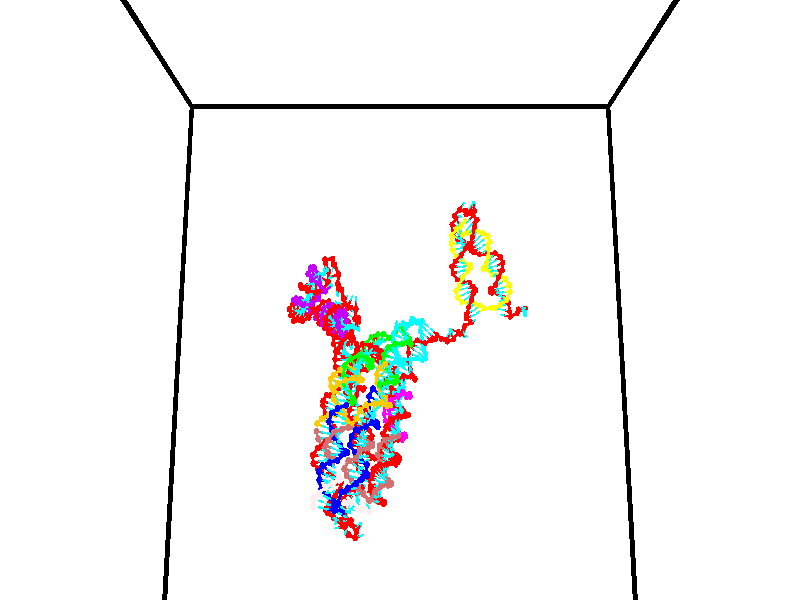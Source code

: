 // switches for output
#declare DRAW_BASES = 1; // possible values are 0, 1; only relevant for DNA ribbons
#declare DRAW_BASES_TYPE = 3; // possible values are 1, 2, 3; only relevant for DNA ribbons
#declare DRAW_FOG = 0; // set to 1 to enable fog

#include "colors.inc"

#include "transforms.inc"
background { rgb <1, 1, 1>}

#default {
   normal{
       ripples 0.25
       frequency 0.20
       turbulence 0.2
       lambda 5
   }
	finish {
		phong 0.1
		phong_size 40.
	}
}

// original window dimensions: 1024x640


// camera settings

camera {
	sky <0, 0.179814, -0.983701>
	up <0, 0.179814, -0.983701>
	right 1.6 * <1, 0, 0>
	location <35, 94.9851, 44.8844>
	look_at <35, 29.7336, 32.9568>
	direction <0, -65.2515, -11.9276>
	angle 67.0682
}


# declare cpy_camera_pos = <35, 94.9851, 44.8844>;
# if (DRAW_FOG = 1)
fog {
	fog_type 2
	up vnormalize(cpy_camera_pos)
	color rgbt<1,1,1,0.3>
	distance 1e-5
	fog_alt 3e-3
	fog_offset 56
}
# end


// LIGHTS

# declare lum = 6;
global_settings {
	ambient_light rgb lum * <0.05, 0.05, 0.05>
	max_trace_level 15
}# declare cpy_direct_light_amount = 0.25;
light_source
{	1000 * <-1, -1.16352, -0.803886>,
	rgb lum * cpy_direct_light_amount
	parallel
}

light_source
{	1000 * <1, 1.16352, 0.803886>,
	rgb lum * cpy_direct_light_amount
	parallel
}

// strand 0

// nucleotide -1

// particle -1
sphere {
	<24.241245, 34.716183, 35.658081> 0.250000
	pigment { color rgbt <1,0,0,0> }
	no_shadow
}
cylinder {
	<24.299417, 34.778347, 35.267246>,  <24.334320, 34.815643, 35.032745>, 0.100000
	pigment { color rgbt <1,0,0,0> }
	no_shadow
}
cylinder {
	<24.299417, 34.778347, 35.267246>,  <24.241245, 34.716183, 35.658081>, 0.100000
	pigment { color rgbt <1,0,0,0> }
	no_shadow
}

// particle -1
sphere {
	<24.299417, 34.778347, 35.267246> 0.100000
	pigment { color rgbt <1,0,0,0> }
	no_shadow
}
sphere {
	0, 1
	scale<0.080000,0.200000,0.300000>
	matrix <0.407667, 0.890439, 0.202304,
		0.901476, -0.427747, 0.066141,
		0.145429, 0.155408, -0.977087,
		24.343046, 34.824970, 34.974121>
	pigment { color rgbt <0,1,1,0> }
	no_shadow
}
cylinder {
	<24.886456, 35.005196, 35.615490>,  <24.241245, 34.716183, 35.658081>, 0.130000
	pigment { color rgbt <1,0,0,0> }
	no_shadow
}

// nucleotide -1

// particle -1
sphere {
	<24.886456, 35.005196, 35.615490> 0.250000
	pigment { color rgbt <1,0,0,0> }
	no_shadow
}
cylinder {
	<24.701309, 35.119450, 35.279831>,  <24.590221, 35.188004, 35.078438>, 0.100000
	pigment { color rgbt <1,0,0,0> }
	no_shadow
}
cylinder {
	<24.701309, 35.119450, 35.279831>,  <24.886456, 35.005196, 35.615490>, 0.100000
	pigment { color rgbt <1,0,0,0> }
	no_shadow
}

// particle -1
sphere {
	<24.701309, 35.119450, 35.279831> 0.100000
	pigment { color rgbt <1,0,0,0> }
	no_shadow
}
sphere {
	0, 1
	scale<0.080000,0.200000,0.300000>
	matrix <0.279757, 0.945350, 0.167479,
		0.841125, -0.157236, -0.517481,
		-0.462867, 0.285639, -0.839145,
		24.562449, 35.205143, 35.028088>
	pigment { color rgbt <0,1,1,0> }
	no_shadow
}
cylinder {
	<25.332422, 35.395073, 35.247879>,  <24.886456, 35.005196, 35.615490>, 0.130000
	pigment { color rgbt <1,0,0,0> }
	no_shadow
}

// nucleotide -1

// particle -1
sphere {
	<25.332422, 35.395073, 35.247879> 0.250000
	pigment { color rgbt <1,0,0,0> }
	no_shadow
}
cylinder {
	<24.959269, 35.493797, 35.142952>,  <24.735376, 35.553032, 35.079994>, 0.100000
	pigment { color rgbt <1,0,0,0> }
	no_shadow
}
cylinder {
	<24.959269, 35.493797, 35.142952>,  <25.332422, 35.395073, 35.247879>, 0.100000
	pigment { color rgbt <1,0,0,0> }
	no_shadow
}

// particle -1
sphere {
	<24.959269, 35.493797, 35.142952> 0.100000
	pigment { color rgbt <1,0,0,0> }
	no_shadow
}
sphere {
	0, 1
	scale<0.080000,0.200000,0.300000>
	matrix <0.218589, 0.966809, 0.132286,
		0.286264, 0.066067, -0.955870,
		-0.932884, 0.246812, -0.262321,
		24.679403, 35.567841, 35.064255>
	pigment { color rgbt <0,1,1,0> }
	no_shadow
}
cylinder {
	<25.413982, 35.931385, 34.899216>,  <25.332422, 35.395073, 35.247879>, 0.130000
	pigment { color rgbt <1,0,0,0> }
	no_shadow
}

// nucleotide -1

// particle -1
sphere {
	<25.413982, 35.931385, 34.899216> 0.250000
	pigment { color rgbt <1,0,0,0> }
	no_shadow
}
cylinder {
	<25.025772, 35.956875, 34.992188>,  <24.792847, 35.972168, 35.047970>, 0.100000
	pigment { color rgbt <1,0,0,0> }
	no_shadow
}
cylinder {
	<25.025772, 35.956875, 34.992188>,  <25.413982, 35.931385, 34.899216>, 0.100000
	pigment { color rgbt <1,0,0,0> }
	no_shadow
}

// particle -1
sphere {
	<25.025772, 35.956875, 34.992188> 0.100000
	pigment { color rgbt <1,0,0,0> }
	no_shadow
}
sphere {
	0, 1
	scale<0.080000,0.200000,0.300000>
	matrix <0.107577, 0.977544, 0.181202,
		-0.215661, 0.200865, -0.955585,
		-0.970524, 0.063721, 0.232427,
		24.734615, 35.975990, 35.061916>
	pigment { color rgbt <0,1,1,0> }
	no_shadow
}
cylinder {
	<25.145004, 36.552032, 34.571560>,  <25.413982, 35.931385, 34.899216>, 0.130000
	pigment { color rgbt <1,0,0,0> }
	no_shadow
}

// nucleotide -1

// particle -1
sphere {
	<25.145004, 36.552032, 34.571560> 0.250000
	pigment { color rgbt <1,0,0,0> }
	no_shadow
}
cylinder {
	<24.914568, 36.491249, 34.892815>,  <24.776306, 36.454777, 35.085567>, 0.100000
	pigment { color rgbt <1,0,0,0> }
	no_shadow
}
cylinder {
	<24.914568, 36.491249, 34.892815>,  <25.145004, 36.552032, 34.571560>, 0.100000
	pigment { color rgbt <1,0,0,0> }
	no_shadow
}

// particle -1
sphere {
	<24.914568, 36.491249, 34.892815> 0.100000
	pigment { color rgbt <1,0,0,0> }
	no_shadow
}
sphere {
	0, 1
	scale<0.080000,0.200000,0.300000>
	matrix <0.064398, 0.971074, 0.229930,
		-0.814844, 0.184181, -0.549643,
		-0.576093, -0.151961, 0.803135,
		24.741739, 36.445660, 35.133755>
	pigment { color rgbt <0,1,1,0> }
	no_shadow
}
cylinder {
	<24.573818, 37.091866, 34.619221>,  <25.145004, 36.552032, 34.571560>, 0.130000
	pigment { color rgbt <1,0,0,0> }
	no_shadow
}

// nucleotide -1

// particle -1
sphere {
	<24.573818, 37.091866, 34.619221> 0.250000
	pigment { color rgbt <1,0,0,0> }
	no_shadow
}
cylinder {
	<24.691597, 36.952736, 34.975269>,  <24.762264, 36.869259, 35.188900>, 0.100000
	pigment { color rgbt <1,0,0,0> }
	no_shadow
}
cylinder {
	<24.691597, 36.952736, 34.975269>,  <24.573818, 37.091866, 34.619221>, 0.100000
	pigment { color rgbt <1,0,0,0> }
	no_shadow
}

// particle -1
sphere {
	<24.691597, 36.952736, 34.975269> 0.100000
	pigment { color rgbt <1,0,0,0> }
	no_shadow
}
sphere {
	0, 1
	scale<0.080000,0.200000,0.300000>
	matrix <0.380138, 0.897186, 0.224838,
		-0.876810, 0.272166, 0.396397,
		0.294449, -0.347826, 0.890122,
		24.779932, 36.848389, 35.242306>
	pigment { color rgbt <0,1,1,0> }
	no_shadow
}
cylinder {
	<24.312658, 37.506706, 35.140778>,  <24.573818, 37.091866, 34.619221>, 0.130000
	pigment { color rgbt <1,0,0,0> }
	no_shadow
}

// nucleotide -1

// particle -1
sphere {
	<24.312658, 37.506706, 35.140778> 0.250000
	pigment { color rgbt <1,0,0,0> }
	no_shadow
}
cylinder {
	<24.651394, 37.335499, 35.267052>,  <24.854635, 37.232773, 35.342815>, 0.100000
	pigment { color rgbt <1,0,0,0> }
	no_shadow
}
cylinder {
	<24.651394, 37.335499, 35.267052>,  <24.312658, 37.506706, 35.140778>, 0.100000
	pigment { color rgbt <1,0,0,0> }
	no_shadow
}

// particle -1
sphere {
	<24.651394, 37.335499, 35.267052> 0.100000
	pigment { color rgbt <1,0,0,0> }
	no_shadow
}
sphere {
	0, 1
	scale<0.080000,0.200000,0.300000>
	matrix <0.368010, 0.900103, 0.233202,
		-0.383968, -0.081308, 0.919760,
		0.846840, -0.428023, 0.315689,
		24.905445, 37.207092, 35.361759>
	pigment { color rgbt <0,1,1,0> }
	no_shadow
}
cylinder {
	<24.545450, 37.852165, 35.680447>,  <24.312658, 37.506706, 35.140778>, 0.130000
	pigment { color rgbt <1,0,0,0> }
	no_shadow
}

// nucleotide -1

// particle -1
sphere {
	<24.545450, 37.852165, 35.680447> 0.250000
	pigment { color rgbt <1,0,0,0> }
	no_shadow
}
cylinder {
	<24.872063, 37.683754, 35.522453>,  <25.068029, 37.582706, 35.427658>, 0.100000
	pigment { color rgbt <1,0,0,0> }
	no_shadow
}
cylinder {
	<24.872063, 37.683754, 35.522453>,  <24.545450, 37.852165, 35.680447>, 0.100000
	pigment { color rgbt <1,0,0,0> }
	no_shadow
}

// particle -1
sphere {
	<24.872063, 37.683754, 35.522453> 0.100000
	pigment { color rgbt <1,0,0,0> }
	no_shadow
}
sphere {
	0, 1
	scale<0.080000,0.200000,0.300000>
	matrix <0.532101, 0.814270, 0.232021,
		0.223936, -0.399623, 0.888906,
		0.816530, -0.421030, -0.394984,
		25.117022, 37.557446, 35.403957>
	pigment { color rgbt <0,1,1,0> }
	no_shadow
}
cylinder {
	<25.059361, 38.173149, 36.108166>,  <24.545450, 37.852165, 35.680447>, 0.130000
	pigment { color rgbt <1,0,0,0> }
	no_shadow
}

// nucleotide -1

// particle -1
sphere {
	<25.059361, 38.173149, 36.108166> 0.250000
	pigment { color rgbt <1,0,0,0> }
	no_shadow
}
cylinder {
	<25.237057, 38.031960, 35.778786>,  <25.343674, 37.947247, 35.581158>, 0.100000
	pigment { color rgbt <1,0,0,0> }
	no_shadow
}
cylinder {
	<25.237057, 38.031960, 35.778786>,  <25.059361, 38.173149, 36.108166>, 0.100000
	pigment { color rgbt <1,0,0,0> }
	no_shadow
}

// particle -1
sphere {
	<25.237057, 38.031960, 35.778786> 0.100000
	pigment { color rgbt <1,0,0,0> }
	no_shadow
}
sphere {
	0, 1
	scale<0.080000,0.200000,0.300000>
	matrix <0.569889, 0.820529, -0.044272,
		0.691287, -0.449605, 0.565665,
		0.444240, -0.352971, -0.823446,
		25.370329, 37.926067, 35.531754>
	pigment { color rgbt <0,1,1,0> }
	no_shadow
}
cylinder {
	<25.740080, 38.475945, 36.239769>,  <25.059361, 38.173149, 36.108166>, 0.130000
	pigment { color rgbt <1,0,0,0> }
	no_shadow
}

// nucleotide -1

// particle -1
sphere {
	<25.740080, 38.475945, 36.239769> 0.250000
	pigment { color rgbt <1,0,0,0> }
	no_shadow
}
cylinder {
	<25.708673, 38.363358, 35.857227>,  <25.689829, 38.295807, 35.627701>, 0.100000
	pigment { color rgbt <1,0,0,0> }
	no_shadow
}
cylinder {
	<25.708673, 38.363358, 35.857227>,  <25.740080, 38.475945, 36.239769>, 0.100000
	pigment { color rgbt <1,0,0,0> }
	no_shadow
}

// particle -1
sphere {
	<25.708673, 38.363358, 35.857227> 0.100000
	pigment { color rgbt <1,0,0,0> }
	no_shadow
}
sphere {
	0, 1
	scale<0.080000,0.200000,0.300000>
	matrix <0.507428, 0.814463, -0.281365,
		0.858110, -0.507372, 0.078875,
		-0.078516, -0.281466, -0.956354,
		25.685118, 38.278919, 35.570320>
	pigment { color rgbt <0,1,1,0> }
	no_shadow
}
cylinder {
	<26.385008, 38.632751, 35.986427>,  <25.740080, 38.475945, 36.239769>, 0.130000
	pigment { color rgbt <1,0,0,0> }
	no_shadow
}

// nucleotide -1

// particle -1
sphere {
	<26.385008, 38.632751, 35.986427> 0.250000
	pigment { color rgbt <1,0,0,0> }
	no_shadow
}
cylinder {
	<26.131371, 38.628078, 35.677158>,  <25.979189, 38.625275, 35.491596>, 0.100000
	pigment { color rgbt <1,0,0,0> }
	no_shadow
}
cylinder {
	<26.131371, 38.628078, 35.677158>,  <26.385008, 38.632751, 35.986427>, 0.100000
	pigment { color rgbt <1,0,0,0> }
	no_shadow
}

// particle -1
sphere {
	<26.131371, 38.628078, 35.677158> 0.100000
	pigment { color rgbt <1,0,0,0> }
	no_shadow
}
sphere {
	0, 1
	scale<0.080000,0.200000,0.300000>
	matrix <0.507515, 0.748095, -0.427530,
		0.583401, -0.663488, -0.468430,
		-0.634091, -0.011686, -0.773170,
		25.941143, 38.624573, 35.445206>
	pigment { color rgbt <0,1,1,0> }
	no_shadow
}
cylinder {
	<26.857161, 38.621090, 35.350403>,  <26.385008, 38.632751, 35.986427>, 0.130000
	pigment { color rgbt <1,0,0,0> }
	no_shadow
}

// nucleotide -1

// particle -1
sphere {
	<26.857161, 38.621090, 35.350403> 0.250000
	pigment { color rgbt <1,0,0,0> }
	no_shadow
}
cylinder {
	<26.496376, 38.719418, 35.208393>,  <26.279905, 38.778416, 35.123188>, 0.100000
	pigment { color rgbt <1,0,0,0> }
	no_shadow
}
cylinder {
	<26.496376, 38.719418, 35.208393>,  <26.857161, 38.621090, 35.350403>, 0.100000
	pigment { color rgbt <1,0,0,0> }
	no_shadow
}

// particle -1
sphere {
	<26.496376, 38.719418, 35.208393> 0.100000
	pigment { color rgbt <1,0,0,0> }
	no_shadow
}
sphere {
	0, 1
	scale<0.080000,0.200000,0.300000>
	matrix <0.420092, 0.689827, -0.589628,
		0.099958, -0.680962, -0.725464,
		-0.901960, 0.245824, -0.355021,
		26.225788, 38.793163, 35.101887>
	pigment { color rgbt <0,1,1,0> }
	no_shadow
}
cylinder {
	<26.821543, 38.555740, 34.585991>,  <26.857161, 38.621090, 35.350403>, 0.130000
	pigment { color rgbt <1,0,0,0> }
	no_shadow
}

// nucleotide -1

// particle -1
sphere {
	<26.821543, 38.555740, 34.585991> 0.250000
	pigment { color rgbt <1,0,0,0> }
	no_shadow
}
cylinder {
	<26.539869, 38.823540, 34.680561>,  <26.370865, 38.984219, 34.737305>, 0.100000
	pigment { color rgbt <1,0,0,0> }
	no_shadow
}
cylinder {
	<26.539869, 38.823540, 34.680561>,  <26.821543, 38.555740, 34.585991>, 0.100000
	pigment { color rgbt <1,0,0,0> }
	no_shadow
}

// particle -1
sphere {
	<26.539869, 38.823540, 34.680561> 0.100000
	pigment { color rgbt <1,0,0,0> }
	no_shadow
}
sphere {
	0, 1
	scale<0.080000,0.200000,0.300000>
	matrix <0.416343, 0.659087, -0.626309,
		-0.575138, -0.342603, -0.742859,
		-0.704184, 0.669498, 0.236425,
		26.328613, 39.024387, 34.751488>
	pigment { color rgbt <0,1,1,0> }
	no_shadow
}
cylinder {
	<26.672949, 38.840221, 33.946785>,  <26.821543, 38.555740, 34.585991>, 0.130000
	pigment { color rgbt <1,0,0,0> }
	no_shadow
}

// nucleotide -1

// particle -1
sphere {
	<26.672949, 38.840221, 33.946785> 0.250000
	pigment { color rgbt <1,0,0,0> }
	no_shadow
}
cylinder {
	<26.506546, 39.088764, 34.212372>,  <26.406704, 39.237888, 34.371723>, 0.100000
	pigment { color rgbt <1,0,0,0> }
	no_shadow
}
cylinder {
	<26.506546, 39.088764, 34.212372>,  <26.672949, 38.840221, 33.946785>, 0.100000
	pigment { color rgbt <1,0,0,0> }
	no_shadow
}

// particle -1
sphere {
	<26.506546, 39.088764, 34.212372> 0.100000
	pigment { color rgbt <1,0,0,0> }
	no_shadow
}
sphere {
	0, 1
	scale<0.080000,0.200000,0.300000>
	matrix <0.363181, 0.782913, -0.505121,
		-0.833690, 0.031006, -0.551362,
		-0.416006, 0.621358, 0.663967,
		26.381744, 39.275173, 34.411564>
	pigment { color rgbt <0,1,1,0> }
	no_shadow
}
cylinder {
	<26.209637, 39.217133, 33.609020>,  <26.672949, 38.840221, 33.946785>, 0.130000
	pigment { color rgbt <1,0,0,0> }
	no_shadow
}

// nucleotide -1

// particle -1
sphere {
	<26.209637, 39.217133, 33.609020> 0.250000
	pigment { color rgbt <1,0,0,0> }
	no_shadow
}
cylinder {
	<26.350727, 39.423504, 33.921276>,  <26.435381, 39.547325, 34.108631>, 0.100000
	pigment { color rgbt <1,0,0,0> }
	no_shadow
}
cylinder {
	<26.350727, 39.423504, 33.921276>,  <26.209637, 39.217133, 33.609020>, 0.100000
	pigment { color rgbt <1,0,0,0> }
	no_shadow
}

// particle -1
sphere {
	<26.350727, 39.423504, 33.921276> 0.100000
	pigment { color rgbt <1,0,0,0> }
	no_shadow
}
sphere {
	0, 1
	scale<0.080000,0.200000,0.300000>
	matrix <0.296343, 0.729728, -0.616180,
		-0.887562, 0.448680, 0.104502,
		0.352726, 0.515930, 0.780641,
		26.456545, 39.578281, 34.155468>
	pigment { color rgbt <0,1,1,0> }
	no_shadow
}
cylinder {
	<25.791525, 39.802128, 33.738716>,  <26.209637, 39.217133, 33.609020>, 0.130000
	pigment { color rgbt <1,0,0,0> }
	no_shadow
}

// nucleotide -1

// particle -1
sphere {
	<25.791525, 39.802128, 33.738716> 0.250000
	pigment { color rgbt <1,0,0,0> }
	no_shadow
}
cylinder {
	<26.148445, 39.888657, 33.897213>,  <26.362597, 39.940575, 33.992310>, 0.100000
	pigment { color rgbt <1,0,0,0> }
	no_shadow
}
cylinder {
	<26.148445, 39.888657, 33.897213>,  <25.791525, 39.802128, 33.738716>, 0.100000
	pigment { color rgbt <1,0,0,0> }
	no_shadow
}

// particle -1
sphere {
	<26.148445, 39.888657, 33.897213> 0.100000
	pigment { color rgbt <1,0,0,0> }
	no_shadow
}
sphere {
	0, 1
	scale<0.080000,0.200000,0.300000>
	matrix <0.011541, 0.866499, -0.499045,
		-0.451295, 0.449871, 0.770680,
		0.892300, 0.216322, 0.396239,
		26.416136, 39.953552, 34.016083>
	pigment { color rgbt <0,1,1,0> }
	no_shadow
}
cylinder {
	<25.845299, 40.520065, 33.792137>,  <25.791525, 39.802128, 33.738716>, 0.130000
	pigment { color rgbt <1,0,0,0> }
	no_shadow
}

// nucleotide -1

// particle -1
sphere {
	<25.845299, 40.520065, 33.792137> 0.250000
	pigment { color rgbt <1,0,0,0> }
	no_shadow
}
cylinder {
	<26.236652, 40.456951, 33.845612>,  <26.471464, 40.419083, 33.877697>, 0.100000
	pigment { color rgbt <1,0,0,0> }
	no_shadow
}
cylinder {
	<26.236652, 40.456951, 33.845612>,  <25.845299, 40.520065, 33.792137>, 0.100000
	pigment { color rgbt <1,0,0,0> }
	no_shadow
}

// particle -1
sphere {
	<26.236652, 40.456951, 33.845612> 0.100000
	pigment { color rgbt <1,0,0,0> }
	no_shadow
}
sphere {
	0, 1
	scale<0.080000,0.200000,0.300000>
	matrix <0.198880, 0.895114, -0.399020,
		-0.056701, 0.416981, 0.907145,
		0.978382, -0.157788, 0.133682,
		26.530167, 40.409615, 33.885715>
	pigment { color rgbt <0,1,1,0> }
	no_shadow
}
cylinder {
	<26.075087, 41.129166, 34.108082>,  <25.845299, 40.520065, 33.792137>, 0.130000
	pigment { color rgbt <1,0,0,0> }
	no_shadow
}

// nucleotide -1

// particle -1
sphere {
	<26.075087, 41.129166, 34.108082> 0.250000
	pigment { color rgbt <1,0,0,0> }
	no_shadow
}
cylinder {
	<26.403374, 40.947662, 33.969215>,  <26.600346, 40.838760, 33.885895>, 0.100000
	pigment { color rgbt <1,0,0,0> }
	no_shadow
}
cylinder {
	<26.403374, 40.947662, 33.969215>,  <26.075087, 41.129166, 34.108082>, 0.100000
	pigment { color rgbt <1,0,0,0> }
	no_shadow
}

// particle -1
sphere {
	<26.403374, 40.947662, 33.969215> 0.100000
	pigment { color rgbt <1,0,0,0> }
	no_shadow
}
sphere {
	0, 1
	scale<0.080000,0.200000,0.300000>
	matrix <0.381438, 0.887561, -0.258341,
		0.425352, 0.079604, 0.901520,
		0.820719, -0.453760, -0.347162,
		26.649590, 40.811535, 33.865067>
	pigment { color rgbt <0,1,1,0> }
	no_shadow
}
cylinder {
	<26.661909, 41.513172, 34.402992>,  <26.075087, 41.129166, 34.108082>, 0.130000
	pigment { color rgbt <1,0,0,0> }
	no_shadow
}

// nucleotide -1

// particle -1
sphere {
	<26.661909, 41.513172, 34.402992> 0.250000
	pigment { color rgbt <1,0,0,0> }
	no_shadow
}
cylinder {
	<26.814627, 41.284065, 34.112843>,  <26.906258, 41.146599, 33.938751>, 0.100000
	pigment { color rgbt <1,0,0,0> }
	no_shadow
}
cylinder {
	<26.814627, 41.284065, 34.112843>,  <26.661909, 41.513172, 34.402992>, 0.100000
	pigment { color rgbt <1,0,0,0> }
	no_shadow
}

// particle -1
sphere {
	<26.814627, 41.284065, 34.112843> 0.100000
	pigment { color rgbt <1,0,0,0> }
	no_shadow
}
sphere {
	0, 1
	scale<0.080000,0.200000,0.300000>
	matrix <0.669963, 0.712161, -0.209709,
		0.636697, -0.405907, 0.655634,
		0.381795, -0.572771, -0.725373,
		26.929165, 41.112232, 33.895229>
	pigment { color rgbt <0,1,1,0> }
	no_shadow
}
cylinder {
	<27.459242, 41.366913, 34.506557>,  <26.661909, 41.513172, 34.402992>, 0.130000
	pigment { color rgbt <1,0,0,0> }
	no_shadow
}

// nucleotide -1

// particle -1
sphere {
	<27.459242, 41.366913, 34.506557> 0.250000
	pigment { color rgbt <1,0,0,0> }
	no_shadow
}
cylinder {
	<27.363348, 41.344334, 34.118877>,  <27.305811, 41.330788, 33.886269>, 0.100000
	pigment { color rgbt <1,0,0,0> }
	no_shadow
}
cylinder {
	<27.363348, 41.344334, 34.118877>,  <27.459242, 41.366913, 34.506557>, 0.100000
	pigment { color rgbt <1,0,0,0> }
	no_shadow
}

// particle -1
sphere {
	<27.363348, 41.344334, 34.118877> 0.100000
	pigment { color rgbt <1,0,0,0> }
	no_shadow
}
sphere {
	0, 1
	scale<0.080000,0.200000,0.300000>
	matrix <0.720580, 0.658672, -0.216601,
		0.650608, -0.750310, -0.117233,
		-0.239736, -0.056447, -0.969196,
		27.291428, 41.327400, 33.828117>
	pigment { color rgbt <0,1,1,0> }
	no_shadow
}
cylinder {
	<28.062817, 41.418419, 34.288929>,  <27.459242, 41.366913, 34.506557>, 0.130000
	pigment { color rgbt <1,0,0,0> }
	no_shadow
}

// nucleotide -1

// particle -1
sphere {
	<28.062817, 41.418419, 34.288929> 0.250000
	pigment { color rgbt <1,0,0,0> }
	no_shadow
}
cylinder {
	<27.842493, 41.500057, 33.965210>,  <27.710299, 41.549042, 33.770981>, 0.100000
	pigment { color rgbt <1,0,0,0> }
	no_shadow
}
cylinder {
	<27.842493, 41.500057, 33.965210>,  <28.062817, 41.418419, 34.288929>, 0.100000
	pigment { color rgbt <1,0,0,0> }
	no_shadow
}

// particle -1
sphere {
	<27.842493, 41.500057, 33.965210> 0.100000
	pigment { color rgbt <1,0,0,0> }
	no_shadow
}
sphere {
	0, 1
	scale<0.080000,0.200000,0.300000>
	matrix <0.653954, 0.708034, -0.266520,
		0.518610, -0.676041, -0.523462,
		-0.550807, 0.204099, -0.809293,
		27.677252, 41.561287, 33.722424>
	pigment { color rgbt <0,1,1,0> }
	no_shadow
}
cylinder {
	<28.482651, 41.459366, 33.691566>,  <28.062817, 41.418419, 34.288929>, 0.130000
	pigment { color rgbt <1,0,0,0> }
	no_shadow
}

// nucleotide -1

// particle -1
sphere {
	<28.482651, 41.459366, 33.691566> 0.250000
	pigment { color rgbt <1,0,0,0> }
	no_shadow
}
cylinder {
	<28.162680, 41.677322, 33.591000>,  <27.970697, 41.808098, 33.530659>, 0.100000
	pigment { color rgbt <1,0,0,0> }
	no_shadow
}
cylinder {
	<28.162680, 41.677322, 33.591000>,  <28.482651, 41.459366, 33.691566>, 0.100000
	pigment { color rgbt <1,0,0,0> }
	no_shadow
}

// particle -1
sphere {
	<28.162680, 41.677322, 33.591000> 0.100000
	pigment { color rgbt <1,0,0,0> }
	no_shadow
}
sphere {
	0, 1
	scale<0.080000,0.200000,0.300000>
	matrix <0.598983, 0.750500, -0.279229,
		0.036538, -0.373957, -0.926726,
		-0.799928, 0.544891, -0.251416,
		27.922701, 41.840790, 33.515575>
	pigment { color rgbt <0,1,1,0> }
	no_shadow
}
cylinder {
	<28.538822, 41.636372, 32.914852>,  <28.482651, 41.459366, 33.691566>, 0.130000
	pigment { color rgbt <1,0,0,0> }
	no_shadow
}

// nucleotide -1

// particle -1
sphere {
	<28.538822, 41.636372, 32.914852> 0.250000
	pigment { color rgbt <1,0,0,0> }
	no_shadow
}
cylinder {
	<28.314102, 41.907085, 33.105156>,  <28.179270, 42.069515, 33.219337>, 0.100000
	pigment { color rgbt <1,0,0,0> }
	no_shadow
}
cylinder {
	<28.314102, 41.907085, 33.105156>,  <28.538822, 41.636372, 32.914852>, 0.100000
	pigment { color rgbt <1,0,0,0> }
	no_shadow
}

// particle -1
sphere {
	<28.314102, 41.907085, 33.105156> 0.100000
	pigment { color rgbt <1,0,0,0> }
	no_shadow
}
sphere {
	0, 1
	scale<0.080000,0.200000,0.300000>
	matrix <0.591978, 0.730601, -0.340270,
		-0.577878, 0.090474, -0.811093,
		-0.561800, 0.676784, 0.475757,
		28.145561, 42.110119, 33.247883>
	pigment { color rgbt <0,1,1,0> }
	no_shadow
}
cylinder {
	<28.303482, 42.192593, 32.387699>,  <28.538822, 41.636372, 32.914852>, 0.130000
	pigment { color rgbt <1,0,0,0> }
	no_shadow
}

// nucleotide -1

// particle -1
sphere {
	<28.303482, 42.192593, 32.387699> 0.250000
	pigment { color rgbt <1,0,0,0> }
	no_shadow
}
cylinder {
	<28.306599, 42.326523, 32.764599>,  <28.308470, 42.406879, 32.990738>, 0.100000
	pigment { color rgbt <1,0,0,0> }
	no_shadow
}
cylinder {
	<28.306599, 42.326523, 32.764599>,  <28.303482, 42.192593, 32.387699>, 0.100000
	pigment { color rgbt <1,0,0,0> }
	no_shadow
}

// particle -1
sphere {
	<28.306599, 42.326523, 32.764599> 0.100000
	pigment { color rgbt <1,0,0,0> }
	no_shadow
}
sphere {
	0, 1
	scale<0.080000,0.200000,0.300000>
	matrix <0.608423, 0.746202, -0.270193,
		-0.793575, 0.575391, -0.197901,
		0.007793, 0.334826, 0.942248,
		28.308937, 42.426971, 33.047272>
	pigment { color rgbt <0,1,1,0> }
	no_shadow
}
cylinder {
	<28.350563, 42.872158, 32.322464>,  <28.303482, 42.192593, 32.387699>, 0.130000
	pigment { color rgbt <1,0,0,0> }
	no_shadow
}

// nucleotide -1

// particle -1
sphere {
	<28.350563, 42.872158, 32.322464> 0.250000
	pigment { color rgbt <1,0,0,0> }
	no_shadow
}
cylinder {
	<28.459297, 42.842953, 32.706291>,  <28.524538, 42.825428, 32.936588>, 0.100000
	pigment { color rgbt <1,0,0,0> }
	no_shadow
}
cylinder {
	<28.459297, 42.842953, 32.706291>,  <28.350563, 42.872158, 32.322464>, 0.100000
	pigment { color rgbt <1,0,0,0> }
	no_shadow
}

// particle -1
sphere {
	<28.459297, 42.842953, 32.706291> 0.100000
	pigment { color rgbt <1,0,0,0> }
	no_shadow
}
sphere {
	0, 1
	scale<0.080000,0.200000,0.300000>
	matrix <0.850817, 0.484169, -0.204184,
		-0.449685, 0.871923, 0.193738,
		0.271835, -0.073017, 0.959570,
		28.540848, 42.821049, 32.994164>
	pigment { color rgbt <0,1,1,0> }
	no_shadow
}
cylinder {
	<29.070894, 43.257477, 32.368908>,  <28.350563, 42.872158, 32.322464>, 0.130000
	pigment { color rgbt <1,0,0,0> }
	no_shadow
}

// nucleotide -1

// particle -1
sphere {
	<29.070894, 43.257477, 32.368908> 0.250000
	pigment { color rgbt <1,0,0,0> }
	no_shadow
}
cylinder {
	<29.051981, 43.048576, 32.709499>,  <29.040632, 42.923237, 32.913857>, 0.100000
	pigment { color rgbt <1,0,0,0> }
	no_shadow
}
cylinder {
	<29.051981, 43.048576, 32.709499>,  <29.070894, 43.257477, 32.368908>, 0.100000
	pigment { color rgbt <1,0,0,0> }
	no_shadow
}

// particle -1
sphere {
	<29.051981, 43.048576, 32.709499> 0.100000
	pigment { color rgbt <1,0,0,0> }
	no_shadow
}
sphere {
	0, 1
	scale<0.080000,0.200000,0.300000>
	matrix <0.994283, 0.057093, 0.090230,
		-0.095736, 0.850880, 0.516564,
		-0.047283, -0.522249, 0.851481,
		29.037796, 42.891903, 32.964943>
	pigment { color rgbt <0,1,1,0> }
	no_shadow
}
cylinder {
	<29.298599, 43.743702, 32.924809>,  <29.070894, 43.257477, 32.368908>, 0.130000
	pigment { color rgbt <1,0,0,0> }
	no_shadow
}

// nucleotide -1

// particle -1
sphere {
	<29.298599, 43.743702, 32.924809> 0.250000
	pigment { color rgbt <1,0,0,0> }
	no_shadow
}
cylinder {
	<29.380394, 43.359509, 33.000336>,  <29.429472, 43.128990, 33.045650>, 0.100000
	pigment { color rgbt <1,0,0,0> }
	no_shadow
}
cylinder {
	<29.380394, 43.359509, 33.000336>,  <29.298599, 43.743702, 32.924809>, 0.100000
	pigment { color rgbt <1,0,0,0> }
	no_shadow
}

// particle -1
sphere {
	<29.380394, 43.359509, 33.000336> 0.100000
	pigment { color rgbt <1,0,0,0> }
	no_shadow
}
sphere {
	0, 1
	scale<0.080000,0.200000,0.300000>
	matrix <0.975665, 0.184399, -0.118634,
		0.079130, 0.208479, 0.974820,
		0.204489, -0.960486, 0.188815,
		29.441740, 43.071362, 33.056980>
	pigment { color rgbt <0,1,1,0> }
	no_shadow
}
cylinder {
	<29.655336, 43.724415, 33.629303>,  <29.298599, 43.743702, 32.924809>, 0.130000
	pigment { color rgbt <1,0,0,0> }
	no_shadow
}

// nucleotide -1

// particle -1
sphere {
	<29.655336, 43.724415, 33.629303> 0.250000
	pigment { color rgbt <1,0,0,0> }
	no_shadow
}
cylinder {
	<29.286318, 43.593376, 33.710880>,  <29.064907, 43.514755, 33.759827>, 0.100000
	pigment { color rgbt <1,0,0,0> }
	no_shadow
}
cylinder {
	<29.286318, 43.593376, 33.710880>,  <29.655336, 43.724415, 33.629303>, 0.100000
	pigment { color rgbt <1,0,0,0> }
	no_shadow
}

// particle -1
sphere {
	<29.286318, 43.593376, 33.710880> 0.100000
	pigment { color rgbt <1,0,0,0> }
	no_shadow
}
sphere {
	0, 1
	scale<0.080000,0.200000,0.300000>
	matrix <-0.385860, 0.776738, -0.497785,
		0.004661, -0.537922, -0.842981,
		-0.922546, -0.327593, 0.203943,
		29.009554, 43.495098, 33.772064>
	pigment { color rgbt <0,1,1,0> }
	no_shadow
}
cylinder {
	<29.629463, 44.052742, 34.401077>,  <29.655336, 43.724415, 33.629303>, 0.130000
	pigment { color rgbt <1,0,0,0> }
	no_shadow
}

// nucleotide -1

// particle -1
sphere {
	<29.629463, 44.052742, 34.401077> 0.250000
	pigment { color rgbt <1,0,0,0> }
	no_shadow
}
cylinder {
	<29.619558, 43.883408, 34.763332>,  <29.613615, 43.781807, 34.980686>, 0.100000
	pigment { color rgbt <1,0,0,0> }
	no_shadow
}
cylinder {
	<29.619558, 43.883408, 34.763332>,  <29.629463, 44.052742, 34.401077>, 0.100000
	pigment { color rgbt <1,0,0,0> }
	no_shadow
}

// particle -1
sphere {
	<29.619558, 43.883408, 34.763332> 0.100000
	pigment { color rgbt <1,0,0,0> }
	no_shadow
}
sphere {
	0, 1
	scale<0.080000,0.200000,0.300000>
	matrix <0.865166, 0.444813, 0.231581,
		-0.500874, 0.789258, 0.355241,
		-0.024762, -0.423335, 0.905635,
		29.612129, 43.756409, 35.035023>
	pigment { color rgbt <0,1,1,0> }
	no_shadow
}
cylinder {
	<30.007631, 44.522053, 34.921677>,  <29.629463, 44.052742, 34.401077>, 0.130000
	pigment { color rgbt <1,0,0,0> }
	no_shadow
}

// nucleotide -1

// particle -1
sphere {
	<30.007631, 44.522053, 34.921677> 0.250000
	pigment { color rgbt <1,0,0,0> }
	no_shadow
}
cylinder {
	<30.026966, 44.173626, 35.117191>,  <30.038567, 43.964569, 35.234501>, 0.100000
	pigment { color rgbt <1,0,0,0> }
	no_shadow
}
cylinder {
	<30.026966, 44.173626, 35.117191>,  <30.007631, 44.522053, 34.921677>, 0.100000
	pigment { color rgbt <1,0,0,0> }
	no_shadow
}

// particle -1
sphere {
	<30.026966, 44.173626, 35.117191> 0.100000
	pigment { color rgbt <1,0,0,0> }
	no_shadow
}
sphere {
	0, 1
	scale<0.080000,0.200000,0.300000>
	matrix <0.936795, 0.209308, 0.280366,
		-0.346524, 0.444338, 0.826127,
		0.048338, -0.871065, 0.488783,
		30.041468, 43.912308, 35.263824>
	pigment { color rgbt <0,1,1,0> }
	no_shadow
}
cylinder {
	<30.222519, 44.634754, 35.584949>,  <30.007631, 44.522053, 34.921677>, 0.130000
	pigment { color rgbt <1,0,0,0> }
	no_shadow
}

// nucleotide -1

// particle -1
sphere {
	<30.222519, 44.634754, 35.584949> 0.250000
	pigment { color rgbt <1,0,0,0> }
	no_shadow
}
cylinder {
	<30.321821, 44.267113, 35.462563>,  <30.381403, 44.046528, 35.389130>, 0.100000
	pigment { color rgbt <1,0,0,0> }
	no_shadow
}
cylinder {
	<30.321821, 44.267113, 35.462563>,  <30.222519, 44.634754, 35.584949>, 0.100000
	pigment { color rgbt <1,0,0,0> }
	no_shadow
}

// particle -1
sphere {
	<30.321821, 44.267113, 35.462563> 0.100000
	pigment { color rgbt <1,0,0,0> }
	no_shadow
}
sphere {
	0, 1
	scale<0.080000,0.200000,0.300000>
	matrix <0.959611, 0.190186, 0.207307,
		-0.132346, -0.345075, 0.929197,
		0.248257, -0.919104, -0.305967,
		30.396297, 43.991383, 35.370773>
	pigment { color rgbt <0,1,1,0> }
	no_shadow
}
cylinder {
	<30.545885, 44.235554, 36.120956>,  <30.222519, 44.634754, 35.584949>, 0.130000
	pigment { color rgbt <1,0,0,0> }
	no_shadow
}

// nucleotide -1

// particle -1
sphere {
	<30.545885, 44.235554, 36.120956> 0.250000
	pigment { color rgbt <1,0,0,0> }
	no_shadow
}
cylinder {
	<30.694378, 44.123192, 35.766945>,  <30.783474, 44.055775, 35.554539>, 0.100000
	pigment { color rgbt <1,0,0,0> }
	no_shadow
}
cylinder {
	<30.694378, 44.123192, 35.766945>,  <30.545885, 44.235554, 36.120956>, 0.100000
	pigment { color rgbt <1,0,0,0> }
	no_shadow
}

// particle -1
sphere {
	<30.694378, 44.123192, 35.766945> 0.100000
	pigment { color rgbt <1,0,0,0> }
	no_shadow
}
sphere {
	0, 1
	scale<0.080000,0.200000,0.300000>
	matrix <0.927854, 0.075588, 0.365202,
		-0.035690, -0.956754, 0.288700,
		0.371231, -0.280905, -0.885031,
		30.805748, 44.038921, 35.501434>
	pigment { color rgbt <0,1,1,0> }
	no_shadow
}
cylinder {
	<31.207941, 43.991589, 36.222984>,  <30.545885, 44.235554, 36.120956>, 0.130000
	pigment { color rgbt <1,0,0,0> }
	no_shadow
}

// nucleotide -1

// particle -1
sphere {
	<31.207941, 43.991589, 36.222984> 0.250000
	pigment { color rgbt <1,0,0,0> }
	no_shadow
}
cylinder {
	<31.216150, 43.969482, 35.823681>,  <31.221077, 43.956219, 35.584099>, 0.100000
	pigment { color rgbt <1,0,0,0> }
	no_shadow
}
cylinder {
	<31.216150, 43.969482, 35.823681>,  <31.207941, 43.991589, 36.222984>, 0.100000
	pigment { color rgbt <1,0,0,0> }
	no_shadow
}

// particle -1
sphere {
	<31.216150, 43.969482, 35.823681> 0.100000
	pigment { color rgbt <1,0,0,0> }
	no_shadow
}
sphere {
	0, 1
	scale<0.080000,0.200000,0.300000>
	matrix <0.932835, -0.358185, 0.039009,
		-0.359718, -0.932013, 0.044203,
		0.020524, -0.055267, -0.998261,
		31.222307, 43.952904, 35.524204>
	pigment { color rgbt <0,1,1,0> }
	no_shadow
}
cylinder {
	<31.176340, 44.165730, 36.939945>,  <31.207941, 43.991589, 36.222984>, 0.130000
	pigment { color rgbt <1,0,0,0> }
	no_shadow
}

// nucleotide -1

// particle -1
sphere {
	<31.176340, 44.165730, 36.939945> 0.250000
	pigment { color rgbt <1,0,0,0> }
	no_shadow
}
cylinder {
	<31.311352, 44.067341, 37.303391>,  <31.392359, 44.008308, 37.521458>, 0.100000
	pigment { color rgbt <1,0,0,0> }
	no_shadow
}
cylinder {
	<31.311352, 44.067341, 37.303391>,  <31.176340, 44.165730, 36.939945>, 0.100000
	pigment { color rgbt <1,0,0,0> }
	no_shadow
}

// particle -1
sphere {
	<31.311352, 44.067341, 37.303391> 0.100000
	pigment { color rgbt <1,0,0,0> }
	no_shadow
}
sphere {
	0, 1
	scale<0.080000,0.200000,0.300000>
	matrix <-0.531548, -0.846436, -0.031679,
		0.776872, -0.472277, -0.416444,
		0.337531, -0.245970, 0.908609,
		31.412611, 43.993549, 37.575974>
	pigment { color rgbt <0,1,1,0> }
	no_shadow
}
cylinder {
	<31.391006, 43.571533, 36.799156>,  <31.176340, 44.165730, 36.939945>, 0.130000
	pigment { color rgbt <1,0,0,0> }
	no_shadow
}

// nucleotide -1

// particle -1
sphere {
	<31.391006, 43.571533, 36.799156> 0.250000
	pigment { color rgbt <1,0,0,0> }
	no_shadow
}
cylinder {
	<31.251957, 43.633915, 37.168987>,  <31.168528, 43.671345, 37.390884>, 0.100000
	pigment { color rgbt <1,0,0,0> }
	no_shadow
}
cylinder {
	<31.251957, 43.633915, 37.168987>,  <31.391006, 43.571533, 36.799156>, 0.100000
	pigment { color rgbt <1,0,0,0> }
	no_shadow
}

// particle -1
sphere {
	<31.251957, 43.633915, 37.168987> 0.100000
	pigment { color rgbt <1,0,0,0> }
	no_shadow
}
sphere {
	0, 1
	scale<0.080000,0.200000,0.300000>
	matrix <-0.603034, -0.792264, -0.093095,
		0.717988, -0.589912, 0.369456,
		-0.347625, 0.155953, 0.924573,
		31.147669, 43.680702, 37.446358>
	pigment { color rgbt <0,1,1,0> }
	no_shadow
}
cylinder {
	<31.390730, 42.907482, 36.934689>,  <31.391006, 43.571533, 36.799156>, 0.130000
	pigment { color rgbt <1,0,0,0> }
	no_shadow
}

// nucleotide -1

// particle -1
sphere {
	<31.390730, 42.907482, 36.934689> 0.250000
	pigment { color rgbt <1,0,0,0> }
	no_shadow
}
cylinder {
	<31.122541, 43.111641, 37.150082>,  <30.961628, 43.234135, 37.279316>, 0.100000
	pigment { color rgbt <1,0,0,0> }
	no_shadow
}
cylinder {
	<31.122541, 43.111641, 37.150082>,  <31.390730, 42.907482, 36.934689>, 0.100000
	pigment { color rgbt <1,0,0,0> }
	no_shadow
}

// particle -1
sphere {
	<31.122541, 43.111641, 37.150082> 0.100000
	pigment { color rgbt <1,0,0,0> }
	no_shadow
}
sphere {
	0, 1
	scale<0.080000,0.200000,0.300000>
	matrix <-0.657443, -0.745077, -0.112378,
		0.343854, -0.429368, 0.835109,
		-0.670472, 0.510395, 0.538483,
		30.921400, 43.264759, 37.311626>
	pigment { color rgbt <0,1,1,0> }
	no_shadow
}
cylinder {
	<31.049543, 42.408428, 37.239342>,  <31.390730, 42.907482, 36.934689>, 0.130000
	pigment { color rgbt <1,0,0,0> }
	no_shadow
}

// nucleotide -1

// particle -1
sphere {
	<31.049543, 42.408428, 37.239342> 0.250000
	pigment { color rgbt <1,0,0,0> }
	no_shadow
}
cylinder {
	<30.804672, 42.720856, 37.288601>,  <30.657749, 42.908314, 37.318157>, 0.100000
	pigment { color rgbt <1,0,0,0> }
	no_shadow
}
cylinder {
	<30.804672, 42.720856, 37.288601>,  <31.049543, 42.408428, 37.239342>, 0.100000
	pigment { color rgbt <1,0,0,0> }
	no_shadow
}

// particle -1
sphere {
	<30.804672, 42.720856, 37.288601> 0.100000
	pigment { color rgbt <1,0,0,0> }
	no_shadow
}
sphere {
	0, 1
	scale<0.080000,0.200000,0.300000>
	matrix <-0.789768, -0.611622, -0.046743,
		0.038811, -0.125874, 0.991287,
		-0.612176, 0.781073, 0.123149,
		30.621019, 42.955177, 37.325546>
	pigment { color rgbt <0,1,1,0> }
	no_shadow
}
cylinder {
	<30.704611, 42.295544, 37.802124>,  <31.049543, 42.408428, 37.239342>, 0.130000
	pigment { color rgbt <1,0,0,0> }
	no_shadow
}

// nucleotide -1

// particle -1
sphere {
	<30.704611, 42.295544, 37.802124> 0.250000
	pigment { color rgbt <1,0,0,0> }
	no_shadow
}
cylinder {
	<30.451403, 42.532139, 37.602356>,  <30.299479, 42.674095, 37.482494>, 0.100000
	pigment { color rgbt <1,0,0,0> }
	no_shadow
}
cylinder {
	<30.451403, 42.532139, 37.602356>,  <30.704611, 42.295544, 37.802124>, 0.100000
	pigment { color rgbt <1,0,0,0> }
	no_shadow
}

// particle -1
sphere {
	<30.451403, 42.532139, 37.602356> 0.100000
	pigment { color rgbt <1,0,0,0> }
	no_shadow
}
sphere {
	0, 1
	scale<0.080000,0.200000,0.300000>
	matrix <-0.692419, -0.721110, 0.023601,
		-0.346180, 0.360751, 0.866036,
		-0.633021, 0.591489, -0.499424,
		30.261496, 42.709587, 37.452530>
	pigment { color rgbt <0,1,1,0> }
	no_shadow
}
cylinder {
	<30.067501, 42.253643, 38.098984>,  <30.704611, 42.295544, 37.802124>, 0.130000
	pigment { color rgbt <1,0,0,0> }
	no_shadow
}

// nucleotide -1

// particle -1
sphere {
	<30.067501, 42.253643, 38.098984> 0.250000
	pigment { color rgbt <1,0,0,0> }
	no_shadow
}
cylinder {
	<29.961397, 42.413494, 37.747997>,  <29.897736, 42.509403, 37.537407>, 0.100000
	pigment { color rgbt <1,0,0,0> }
	no_shadow
}
cylinder {
	<29.961397, 42.413494, 37.747997>,  <30.067501, 42.253643, 38.098984>, 0.100000
	pigment { color rgbt <1,0,0,0> }
	no_shadow
}

// particle -1
sphere {
	<29.961397, 42.413494, 37.747997> 0.100000
	pigment { color rgbt <1,0,0,0> }
	no_shadow
}
sphere {
	0, 1
	scale<0.080000,0.200000,0.300000>
	matrix <-0.633071, -0.758597, -0.154111,
		-0.727226, 0.514617, 0.454215,
		-0.265258, 0.399624, -0.877461,
		29.881821, 42.533382, 37.484760>
	pigment { color rgbt <0,1,1,0> }
	no_shadow
}
cylinder {
	<29.270147, 42.263351, 38.005989>,  <30.067501, 42.253643, 38.098984>, 0.130000
	pigment { color rgbt <1,0,0,0> }
	no_shadow
}

// nucleotide -1

// particle -1
sphere {
	<29.270147, 42.263351, 38.005989> 0.250000
	pigment { color rgbt <1,0,0,0> }
	no_shadow
}
cylinder {
	<29.414791, 42.285858, 37.633736>,  <29.501577, 42.299362, 37.410385>, 0.100000
	pigment { color rgbt <1,0,0,0> }
	no_shadow
}
cylinder {
	<29.414791, 42.285858, 37.633736>,  <29.270147, 42.263351, 38.005989>, 0.100000
	pigment { color rgbt <1,0,0,0> }
	no_shadow
}

// particle -1
sphere {
	<29.414791, 42.285858, 37.633736> 0.100000
	pigment { color rgbt <1,0,0,0> }
	no_shadow
}
sphere {
	0, 1
	scale<0.080000,0.200000,0.300000>
	matrix <-0.670213, -0.678202, -0.301423,
		-0.648115, 0.732718, -0.207535,
		0.361609, 0.056264, -0.930631,
		29.523273, 42.302738, 37.354546>
	pigment { color rgbt <0,1,1,0> }
	no_shadow
}
cylinder {
	<28.694138, 42.183487, 37.656929>,  <29.270147, 42.263351, 38.005989>, 0.130000
	pigment { color rgbt <1,0,0,0> }
	no_shadow
}

// nucleotide -1

// particle -1
sphere {
	<28.694138, 42.183487, 37.656929> 0.250000
	pigment { color rgbt <1,0,0,0> }
	no_shadow
}
cylinder {
	<28.997406, 42.113705, 37.405613>,  <29.179367, 42.071835, 37.254826>, 0.100000
	pigment { color rgbt <1,0,0,0> }
	no_shadow
}
cylinder {
	<28.997406, 42.113705, 37.405613>,  <28.694138, 42.183487, 37.656929>, 0.100000
	pigment { color rgbt <1,0,0,0> }
	no_shadow
}

// particle -1
sphere {
	<28.997406, 42.113705, 37.405613> 0.100000
	pigment { color rgbt <1,0,0,0> }
	no_shadow
}
sphere {
	0, 1
	scale<0.080000,0.200000,0.300000>
	matrix <-0.516241, -0.749219, -0.414928,
		-0.398338, 0.638934, -0.658096,
		0.758170, -0.174455, -0.628286,
		29.224857, 42.061367, 37.217129>
	pigment { color rgbt <0,1,1,0> }
	no_shadow
}
cylinder {
	<28.387312, 42.093254, 37.046532>,  <28.694138, 42.183487, 37.656929>, 0.130000
	pigment { color rgbt <1,0,0,0> }
	no_shadow
}

// nucleotide -1

// particle -1
sphere {
	<28.387312, 42.093254, 37.046532> 0.250000
	pigment { color rgbt <1,0,0,0> }
	no_shadow
}
cylinder {
	<28.745079, 41.914364, 37.045677>,  <28.959740, 41.807030, 37.045162>, 0.100000
	pigment { color rgbt <1,0,0,0> }
	no_shadow
}
cylinder {
	<28.745079, 41.914364, 37.045677>,  <28.387312, 42.093254, 37.046532>, 0.100000
	pigment { color rgbt <1,0,0,0> }
	no_shadow
}

// particle -1
sphere {
	<28.745079, 41.914364, 37.045677> 0.100000
	pigment { color rgbt <1,0,0,0> }
	no_shadow
}
sphere {
	0, 1
	scale<0.080000,0.200000,0.300000>
	matrix <-0.420592, -0.839508, -0.343989,
		0.152044, 0.308570, -0.938971,
		0.894419, -0.447225, -0.002140,
		29.013405, 41.780197, 37.045036>
	pigment { color rgbt <0,1,1,0> }
	no_shadow
}
cylinder {
	<28.310297, 41.637028, 36.541786>,  <28.387312, 42.093254, 37.046532>, 0.130000
	pigment { color rgbt <1,0,0,0> }
	no_shadow
}

// nucleotide -1

// particle -1
sphere {
	<28.310297, 41.637028, 36.541786> 0.250000
	pigment { color rgbt <1,0,0,0> }
	no_shadow
}
cylinder {
	<28.657604, 41.489986, 36.675037>,  <28.865988, 41.401760, 36.754990>, 0.100000
	pigment { color rgbt <1,0,0,0> }
	no_shadow
}
cylinder {
	<28.657604, 41.489986, 36.675037>,  <28.310297, 41.637028, 36.541786>, 0.100000
	pigment { color rgbt <1,0,0,0> }
	no_shadow
}

// particle -1
sphere {
	<28.657604, 41.489986, 36.675037> 0.100000
	pigment { color rgbt <1,0,0,0> }
	no_shadow
}
sphere {
	0, 1
	scale<0.080000,0.200000,0.300000>
	matrix <-0.210961, -0.881362, -0.422724,
		0.449007, 0.296760, -0.842809,
		0.868268, -0.367606, 0.333133,
		28.918085, 41.379704, 36.774979>
	pigment { color rgbt <0,1,1,0> }
	no_shadow
}
cylinder {
	<28.724319, 41.486862, 35.962021>,  <28.310297, 41.637028, 36.541786>, 0.130000
	pigment { color rgbt <1,0,0,0> }
	no_shadow
}

// nucleotide -1

// particle -1
sphere {
	<28.724319, 41.486862, 35.962021> 0.250000
	pigment { color rgbt <1,0,0,0> }
	no_shadow
}
cylinder {
	<28.863003, 41.245239, 36.249050>,  <28.946213, 41.100266, 36.421268>, 0.100000
	pigment { color rgbt <1,0,0,0> }
	no_shadow
}
cylinder {
	<28.863003, 41.245239, 36.249050>,  <28.724319, 41.486862, 35.962021>, 0.100000
	pigment { color rgbt <1,0,0,0> }
	no_shadow
}

// particle -1
sphere {
	<28.863003, 41.245239, 36.249050> 0.100000
	pigment { color rgbt <1,0,0,0> }
	no_shadow
}
sphere {
	0, 1
	scale<0.080000,0.200000,0.300000>
	matrix <-0.472394, -0.773368, -0.422783,
		0.810331, -0.192392, -0.553488,
		0.346710, -0.604059, 0.717569,
		28.967016, 41.064022, 36.464321>
	pigment { color rgbt <0,1,1,0> }
	no_shadow
}
cylinder {
	<29.051981, 40.957100, 35.546677>,  <28.724319, 41.486862, 35.962021>, 0.130000
	pigment { color rgbt <1,0,0,0> }
	no_shadow
}

// nucleotide -1

// particle -1
sphere {
	<29.051981, 40.957100, 35.546677> 0.250000
	pigment { color rgbt <1,0,0,0> }
	no_shadow
}
cylinder {
	<29.071178, 40.777931, 35.903790>,  <29.082697, 40.670429, 36.118057>, 0.100000
	pigment { color rgbt <1,0,0,0> }
	no_shadow
}
cylinder {
	<29.071178, 40.777931, 35.903790>,  <29.051981, 40.957100, 35.546677>, 0.100000
	pigment { color rgbt <1,0,0,0> }
	no_shadow
}

// particle -1
sphere {
	<29.071178, 40.777931, 35.903790> 0.100000
	pigment { color rgbt <1,0,0,0> }
	no_shadow
}
sphere {
	0, 1
	scale<0.080000,0.200000,0.300000>
	matrix <-0.321590, -0.853148, -0.410753,
		0.945662, -0.267396, -0.184994,
		0.047994, -0.447926, 0.892782,
		29.085577, 40.643555, 36.171623>
	pigment { color rgbt <0,1,1,0> }
	no_shadow
}
cylinder {
	<29.379143, 40.306461, 35.446049>,  <29.051981, 40.957100, 35.546677>, 0.130000
	pigment { color rgbt <1,0,0,0> }
	no_shadow
}

// nucleotide -1

// particle -1
sphere {
	<29.379143, 40.306461, 35.446049> 0.250000
	pigment { color rgbt <1,0,0,0> }
	no_shadow
}
cylinder {
	<29.163397, 40.270439, 35.780945>,  <29.033949, 40.248825, 35.981884>, 0.100000
	pigment { color rgbt <1,0,0,0> }
	no_shadow
}
cylinder {
	<29.163397, 40.270439, 35.780945>,  <29.379143, 40.306461, 35.446049>, 0.100000
	pigment { color rgbt <1,0,0,0> }
	no_shadow
}

// particle -1
sphere {
	<29.163397, 40.270439, 35.780945> 0.100000
	pigment { color rgbt <1,0,0,0> }
	no_shadow
}
sphere {
	0, 1
	scale<0.080000,0.200000,0.300000>
	matrix <-0.335806, -0.888782, -0.311930,
		0.772217, -0.449396, 0.449137,
		-0.539365, -0.090055, 0.837243,
		29.001587, 40.243423, 36.032116>
	pigment { color rgbt <0,1,1,0> }
	no_shadow
}
cylinder {
	<29.598932, 39.626270, 35.781868>,  <29.379143, 40.306461, 35.446049>, 0.130000
	pigment { color rgbt <1,0,0,0> }
	no_shadow
}

// nucleotide -1

// particle -1
sphere {
	<29.598932, 39.626270, 35.781868> 0.250000
	pigment { color rgbt <1,0,0,0> }
	no_shadow
}
cylinder {
	<29.260527, 39.721432, 35.972721>,  <29.057484, 39.778526, 36.087234>, 0.100000
	pigment { color rgbt <1,0,0,0> }
	no_shadow
}
cylinder {
	<29.260527, 39.721432, 35.972721>,  <29.598932, 39.626270, 35.781868>, 0.100000
	pigment { color rgbt <1,0,0,0> }
	no_shadow
}

// particle -1
sphere {
	<29.260527, 39.721432, 35.972721> 0.100000
	pigment { color rgbt <1,0,0,0> }
	no_shadow
}
sphere {
	0, 1
	scale<0.080000,0.200000,0.300000>
	matrix <-0.244484, -0.968397, 0.049344,
		0.473797, -0.074907, 0.877442,
		-0.846016, 0.237900, 0.477137,
		29.006721, 39.792801, 36.115864>
	pigment { color rgbt <0,1,1,0> }
	no_shadow
}
cylinder {
	<29.530714, 39.144871, 36.458710>,  <29.598932, 39.626270, 35.781868>, 0.130000
	pigment { color rgbt <1,0,0,0> }
	no_shadow
}

// nucleotide -1

// particle -1
sphere {
	<29.530714, 39.144871, 36.458710> 0.250000
	pigment { color rgbt <1,0,0,0> }
	no_shadow
}
cylinder {
	<29.175982, 39.289696, 36.343861>,  <28.963142, 39.376591, 36.274952>, 0.100000
	pigment { color rgbt <1,0,0,0> }
	no_shadow
}
cylinder {
	<29.175982, 39.289696, 36.343861>,  <29.530714, 39.144871, 36.458710>, 0.100000
	pigment { color rgbt <1,0,0,0> }
	no_shadow
}

// particle -1
sphere {
	<29.175982, 39.289696, 36.343861> 0.100000
	pigment { color rgbt <1,0,0,0> }
	no_shadow
}
sphere {
	0, 1
	scale<0.080000,0.200000,0.300000>
	matrix <-0.368288, -0.929088, -0.034049,
		-0.279089, 0.075548, 0.957289,
		-0.886833, 0.362060, -0.287122,
		28.909931, 39.398315, 36.257725>
	pigment { color rgbt <0,1,1,0> }
	no_shadow
}
cylinder {
	<29.048557, 38.777523, 36.864895>,  <29.530714, 39.144871, 36.458710>, 0.130000
	pigment { color rgbt <1,0,0,0> }
	no_shadow
}

// nucleotide -1

// particle -1
sphere {
	<29.048557, 38.777523, 36.864895> 0.250000
	pigment { color rgbt <1,0,0,0> }
	no_shadow
}
cylinder {
	<28.823874, 38.928291, 36.570301>,  <28.689064, 39.018753, 36.393543>, 0.100000
	pigment { color rgbt <1,0,0,0> }
	no_shadow
}
cylinder {
	<28.823874, 38.928291, 36.570301>,  <29.048557, 38.777523, 36.864895>, 0.100000
	pigment { color rgbt <1,0,0,0> }
	no_shadow
}

// particle -1
sphere {
	<28.823874, 38.928291, 36.570301> 0.100000
	pigment { color rgbt <1,0,0,0> }
	no_shadow
}
sphere {
	0, 1
	scale<0.080000,0.200000,0.300000>
	matrix <-0.483364, -0.871973, -0.077610,
		-0.671449, 0.312397, 0.671986,
		-0.561708, 0.376925, -0.736486,
		28.655361, 39.041370, 36.349354>
	pigment { color rgbt <0,1,1,0> }
	no_shadow
}
cylinder {
	<28.411249, 38.518768, 37.020626>,  <29.048557, 38.777523, 36.864895>, 0.130000
	pigment { color rgbt <1,0,0,0> }
	no_shadow
}

// nucleotide -1

// particle -1
sphere {
	<28.411249, 38.518768, 37.020626> 0.250000
	pigment { color rgbt <1,0,0,0> }
	no_shadow
}
cylinder {
	<28.426474, 38.623505, 36.634884>,  <28.435608, 38.686348, 36.403439>, 0.100000
	pigment { color rgbt <1,0,0,0> }
	no_shadow
}
cylinder {
	<28.426474, 38.623505, 36.634884>,  <28.411249, 38.518768, 37.020626>, 0.100000
	pigment { color rgbt <1,0,0,0> }
	no_shadow
}

// particle -1
sphere {
	<28.426474, 38.623505, 36.634884> 0.100000
	pigment { color rgbt <1,0,0,0> }
	no_shadow
}
sphere {
	0, 1
	scale<0.080000,0.200000,0.300000>
	matrix <-0.328511, -0.908139, -0.259545,
		-0.943733, 0.326682, 0.051454,
		0.038061, 0.261844, -0.964359,
		28.437891, 38.702057, 36.345577>
	pigment { color rgbt <0,1,1,0> }
	no_shadow
}
cylinder {
	<27.842264, 38.156174, 36.736179>,  <28.411249, 38.518768, 37.020626>, 0.130000
	pigment { color rgbt <1,0,0,0> }
	no_shadow
}

// nucleotide -1

// particle -1
sphere {
	<27.842264, 38.156174, 36.736179> 0.250000
	pigment { color rgbt <1,0,0,0> }
	no_shadow
}
cylinder {
	<28.009710, 38.269276, 36.390968>,  <28.110178, 38.337135, 36.183842>, 0.100000
	pigment { color rgbt <1,0,0,0> }
	no_shadow
}
cylinder {
	<28.009710, 38.269276, 36.390968>,  <27.842264, 38.156174, 36.736179>, 0.100000
	pigment { color rgbt <1,0,0,0> }
	no_shadow
}

// particle -1
sphere {
	<28.009710, 38.269276, 36.390968> 0.100000
	pigment { color rgbt <1,0,0,0> }
	no_shadow
}
sphere {
	0, 1
	scale<0.080000,0.200000,0.300000>
	matrix <-0.457996, -0.754875, -0.469472,
		-0.784220, 0.591790, -0.186502,
		0.418615, 0.282752, -0.863025,
		28.135294, 38.354103, 36.132061>
	pigment { color rgbt <0,1,1,0> }
	no_shadow
}
cylinder {
	<27.280773, 38.081734, 36.334854>,  <27.842264, 38.156174, 36.736179>, 0.130000
	pigment { color rgbt <1,0,0,0> }
	no_shadow
}

// nucleotide -1

// particle -1
sphere {
	<27.280773, 38.081734, 36.334854> 0.250000
	pigment { color rgbt <1,0,0,0> }
	no_shadow
}
cylinder {
	<27.629457, 38.070480, 36.139172>,  <27.838669, 38.063728, 36.021763>, 0.100000
	pigment { color rgbt <1,0,0,0> }
	no_shadow
}
cylinder {
	<27.629457, 38.070480, 36.139172>,  <27.280773, 38.081734, 36.334854>, 0.100000
	pigment { color rgbt <1,0,0,0> }
	no_shadow
}

// particle -1
sphere {
	<27.629457, 38.070480, 36.139172> 0.100000
	pigment { color rgbt <1,0,0,0> }
	no_shadow
}
sphere {
	0, 1
	scale<0.080000,0.200000,0.300000>
	matrix <-0.314579, -0.797594, -0.514668,
		-0.375710, 0.602538, -0.704124,
		0.871712, -0.028137, -0.489210,
		27.890970, 38.062038, 35.992409>
	pigment { color rgbt <0,1,1,0> }
	no_shadow
}
cylinder {
	<27.080025, 37.960011, 35.735107>,  <27.280773, 38.081734, 36.334854>, 0.130000
	pigment { color rgbt <1,0,0,0> }
	no_shadow
}

// nucleotide -1

// particle -1
sphere {
	<27.080025, 37.960011, 35.735107> 0.250000
	pigment { color rgbt <1,0,0,0> }
	no_shadow
}
cylinder {
	<27.465649, 37.854156, 35.725613>,  <27.697023, 37.790646, 35.719917>, 0.100000
	pigment { color rgbt <1,0,0,0> }
	no_shadow
}
cylinder {
	<27.465649, 37.854156, 35.725613>,  <27.080025, 37.960011, 35.735107>, 0.100000
	pigment { color rgbt <1,0,0,0> }
	no_shadow
}

// particle -1
sphere {
	<27.465649, 37.854156, 35.725613> 0.100000
	pigment { color rgbt <1,0,0,0> }
	no_shadow
}
sphere {
	0, 1
	scale<0.080000,0.200000,0.300000>
	matrix <-0.238993, -0.824675, -0.512633,
		0.116084, 0.499881, -0.858280,
		0.964057, -0.264632, -0.023736,
		27.754866, 37.774769, 35.718491>
	pigment { color rgbt <0,1,1,0> }
	no_shadow
}
cylinder {
	<27.167360, 37.760357, 35.046329>,  <27.080025, 37.960011, 35.735107>, 0.130000
	pigment { color rgbt <1,0,0,0> }
	no_shadow
}

// nucleotide -1

// particle -1
sphere {
	<27.167360, 37.760357, 35.046329> 0.250000
	pigment { color rgbt <1,0,0,0> }
	no_shadow
}
cylinder {
	<27.460121, 37.588558, 35.257931>,  <27.635778, 37.485477, 35.384892>, 0.100000
	pigment { color rgbt <1,0,0,0> }
	no_shadow
}
cylinder {
	<27.460121, 37.588558, 35.257931>,  <27.167360, 37.760357, 35.046329>, 0.100000
	pigment { color rgbt <1,0,0,0> }
	no_shadow
}

// particle -1
sphere {
	<27.460121, 37.588558, 35.257931> 0.100000
	pigment { color rgbt <1,0,0,0> }
	no_shadow
}
sphere {
	0, 1
	scale<0.080000,0.200000,0.300000>
	matrix <-0.050134, -0.808181, -0.586796,
		0.679561, 0.402957, -0.613043,
		0.731904, -0.429498, 0.529007,
		27.679693, 37.459709, 35.416634>
	pigment { color rgbt <0,1,1,0> }
	no_shadow
}
cylinder {
	<27.509735, 37.252586, 34.513683>,  <27.167360, 37.760357, 35.046329>, 0.130000
	pigment { color rgbt <1,0,0,0> }
	no_shadow
}

// nucleotide -1

// particle -1
sphere {
	<27.509735, 37.252586, 34.513683> 0.250000
	pigment { color rgbt <1,0,0,0> }
	no_shadow
}
cylinder {
	<27.641785, 37.122997, 34.868324>,  <27.721014, 37.045246, 35.081108>, 0.100000
	pigment { color rgbt <1,0,0,0> }
	no_shadow
}
cylinder {
	<27.641785, 37.122997, 34.868324>,  <27.509735, 37.252586, 34.513683>, 0.100000
	pigment { color rgbt <1,0,0,0> }
	no_shadow
}

// particle -1
sphere {
	<27.641785, 37.122997, 34.868324> 0.100000
	pigment { color rgbt <1,0,0,0> }
	no_shadow
}
sphere {
	0, 1
	scale<0.080000,0.200000,0.300000>
	matrix <-0.104716, -0.946030, -0.306694,
		0.938111, 0.008406, -0.346232,
		0.330124, -0.323969, 0.886601,
		27.740822, 37.025806, 35.134304>
	pigment { color rgbt <0,1,1,0> }
	no_shadow
}
cylinder {
	<27.992371, 36.714397, 34.345123>,  <27.509735, 37.252586, 34.513683>, 0.130000
	pigment { color rgbt <1,0,0,0> }
	no_shadow
}

// nucleotide -1

// particle -1
sphere {
	<27.992371, 36.714397, 34.345123> 0.250000
	pigment { color rgbt <1,0,0,0> }
	no_shadow
}
cylinder {
	<27.876040, 36.657120, 34.723522>,  <27.806242, 36.622753, 34.950562>, 0.100000
	pigment { color rgbt <1,0,0,0> }
	no_shadow
}
cylinder {
	<27.876040, 36.657120, 34.723522>,  <27.992371, 36.714397, 34.345123>, 0.100000
	pigment { color rgbt <1,0,0,0> }
	no_shadow
}

// particle -1
sphere {
	<27.876040, 36.657120, 34.723522> 0.100000
	pigment { color rgbt <1,0,0,0> }
	no_shadow
}
sphere {
	0, 1
	scale<0.080000,0.200000,0.300000>
	matrix <-0.085431, -0.980902, -0.174737,
		0.952954, -0.131636, 0.273040,
		-0.290827, -0.143190, 0.946000,
		27.788792, 36.614162, 35.007320>
	pigment { color rgbt <0,1,1,0> }
	no_shadow
}
cylinder {
	<28.331266, 36.138489, 34.553589>,  <27.992371, 36.714397, 34.345123>, 0.130000
	pigment { color rgbt <1,0,0,0> }
	no_shadow
}

// nucleotide -1

// particle -1
sphere {
	<28.331266, 36.138489, 34.553589> 0.250000
	pigment { color rgbt <1,0,0,0> }
	no_shadow
}
cylinder {
	<28.022408, 36.160027, 34.806850>,  <27.837091, 36.172951, 34.958809>, 0.100000
	pigment { color rgbt <1,0,0,0> }
	no_shadow
}
cylinder {
	<28.022408, 36.160027, 34.806850>,  <28.331266, 36.138489, 34.553589>, 0.100000
	pigment { color rgbt <1,0,0,0> }
	no_shadow
}

// particle -1
sphere {
	<28.022408, 36.160027, 34.806850> 0.100000
	pigment { color rgbt <1,0,0,0> }
	no_shadow
}
sphere {
	0, 1
	scale<0.080000,0.200000,0.300000>
	matrix <-0.156128, -0.981936, -0.106896,
		0.615964, -0.181393, 0.766606,
		-0.772148, 0.053844, 0.633157,
		27.790764, 36.176178, 34.996796>
	pigment { color rgbt <0,1,1,0> }
	no_shadow
}
cylinder {
	<28.376209, 35.607479, 35.062630>,  <28.331266, 36.138489, 34.553589>, 0.130000
	pigment { color rgbt <1,0,0,0> }
	no_shadow
}

// nucleotide -1

// particle -1
sphere {
	<28.376209, 35.607479, 35.062630> 0.250000
	pigment { color rgbt <1,0,0,0> }
	no_shadow
}
cylinder {
	<27.991663, 35.717510, 35.058563>,  <27.760935, 35.783527, 35.056122>, 0.100000
	pigment { color rgbt <1,0,0,0> }
	no_shadow
}
cylinder {
	<27.991663, 35.717510, 35.058563>,  <28.376209, 35.607479, 35.062630>, 0.100000
	pigment { color rgbt <1,0,0,0> }
	no_shadow
}

// particle -1
sphere {
	<27.991663, 35.717510, 35.058563> 0.100000
	pigment { color rgbt <1,0,0,0> }
	no_shadow
}
sphere {
	0, 1
	scale<0.080000,0.200000,0.300000>
	matrix <-0.269540, -0.948223, -0.167994,
		-0.055855, -0.158763, 0.985736,
		-0.961368, 0.275079, -0.010170,
		27.703253, 35.800034, 35.055511>
	pigment { color rgbt <0,1,1,0> }
	no_shadow
}
cylinder {
	<28.912077, 35.134007, 34.700111>,  <28.376209, 35.607479, 35.062630>, 0.130000
	pigment { color rgbt <1,0,0,0> }
	no_shadow
}

// nucleotide -1

// particle -1
sphere {
	<28.912077, 35.134007, 34.700111> 0.250000
	pigment { color rgbt <1,0,0,0> }
	no_shadow
}
cylinder {
	<28.753090, 35.427341, 34.479481>,  <28.657698, 35.603344, 34.347103>, 0.100000
	pigment { color rgbt <1,0,0,0> }
	no_shadow
}
cylinder {
	<28.753090, 35.427341, 34.479481>,  <28.912077, 35.134007, 34.700111>, 0.100000
	pigment { color rgbt <1,0,0,0> }
	no_shadow
}

// particle -1
sphere {
	<28.753090, 35.427341, 34.479481> 0.100000
	pigment { color rgbt <1,0,0,0> }
	no_shadow
}
sphere {
	0, 1
	scale<0.080000,0.200000,0.300000>
	matrix <0.845069, 0.526784, 0.091417,
		0.357600, -0.429782, -0.829102,
		-0.397468, 0.733339, -0.551574,
		28.633850, 35.647343, 34.314007>
	pigment { color rgbt <0,1,1,0> }
	no_shadow
}
cylinder {
	<29.482660, 35.321983, 34.347256>,  <28.912077, 35.134007, 34.700111>, 0.130000
	pigment { color rgbt <1,0,0,0> }
	no_shadow
}

// nucleotide -1

// particle -1
sphere {
	<29.482660, 35.321983, 34.347256> 0.250000
	pigment { color rgbt <1,0,0,0> }
	no_shadow
}
cylinder {
	<29.198166, 35.599800, 34.390617>,  <29.027470, 35.766491, 34.416634>, 0.100000
	pigment { color rgbt <1,0,0,0> }
	no_shadow
}
cylinder {
	<29.198166, 35.599800, 34.390617>,  <29.482660, 35.321983, 34.347256>, 0.100000
	pigment { color rgbt <1,0,0,0> }
	no_shadow
}

// particle -1
sphere {
	<29.198166, 35.599800, 34.390617> 0.100000
	pigment { color rgbt <1,0,0,0> }
	no_shadow
}
sphere {
	0, 1
	scale<0.080000,0.200000,0.300000>
	matrix <0.699598, 0.684325, 0.205578,
		0.068599, 0.222054, -0.972618,
		-0.711236, 0.694544, 0.108404,
		28.984795, 35.808163, 34.423138>
	pigment { color rgbt <0,1,1,0> }
	no_shadow
}
cylinder {
	<30.062222, 34.962486, 34.554050>,  <29.482660, 35.321983, 34.347256>, 0.130000
	pigment { color rgbt <1,0,0,0> }
	no_shadow
}

// nucleotide -1

// particle -1
sphere {
	<30.062222, 34.962486, 34.554050> 0.250000
	pigment { color rgbt <1,0,0,0> }
	no_shadow
}
cylinder {
	<30.291912, 34.635250, 34.541477>,  <30.429726, 34.438908, 34.533932>, 0.100000
	pigment { color rgbt <1,0,0,0> }
	no_shadow
}
cylinder {
	<30.291912, 34.635250, 34.541477>,  <30.062222, 34.962486, 34.554050>, 0.100000
	pigment { color rgbt <1,0,0,0> }
	no_shadow
}

// particle -1
sphere {
	<30.291912, 34.635250, 34.541477> 0.100000
	pigment { color rgbt <1,0,0,0> }
	no_shadow
}
sphere {
	0, 1
	scale<0.080000,0.200000,0.300000>
	matrix <-0.697371, -0.508885, 0.504688,
		-0.428878, -0.267883, -0.862729,
		0.574228, -0.818092, -0.031436,
		30.464180, 34.389824, 34.532047>
	pigment { color rgbt <0,1,1,0> }
	no_shadow
}
cylinder {
	<29.644945, 34.397343, 34.396698>,  <30.062222, 34.962486, 34.554050>, 0.130000
	pigment { color rgbt <1,0,0,0> }
	no_shadow
}

// nucleotide -1

// particle -1
sphere {
	<29.644945, 34.397343, 34.396698> 0.250000
	pigment { color rgbt <1,0,0,0> }
	no_shadow
}
cylinder {
	<29.961859, 34.254662, 34.594707>,  <30.152006, 34.169052, 34.713512>, 0.100000
	pigment { color rgbt <1,0,0,0> }
	no_shadow
}
cylinder {
	<29.961859, 34.254662, 34.594707>,  <29.644945, 34.397343, 34.396698>, 0.100000
	pigment { color rgbt <1,0,0,0> }
	no_shadow
}

// particle -1
sphere {
	<29.961859, 34.254662, 34.594707> 0.100000
	pigment { color rgbt <1,0,0,0> }
	no_shadow
}
sphere {
	0, 1
	scale<0.080000,0.200000,0.300000>
	matrix <-0.601910, -0.324001, 0.729881,
		-0.099963, -0.876233, -0.471405,
		0.792282, -0.356705, 0.495025,
		30.199543, 34.147652, 34.743214>
	pigment { color rgbt <0,1,1,0> }
	no_shadow
}
cylinder {
	<29.323215, 33.715374, 34.668949>,  <29.644945, 34.397343, 34.396698>, 0.130000
	pigment { color rgbt <1,0,0,0> }
	no_shadow
}

// nucleotide -1

// particle -1
sphere {
	<29.323215, 33.715374, 34.668949> 0.250000
	pigment { color rgbt <1,0,0,0> }
	no_shadow
}
cylinder {
	<29.640673, 33.811214, 34.892635>,  <29.831146, 33.868717, 35.026848>, 0.100000
	pigment { color rgbt <1,0,0,0> }
	no_shadow
}
cylinder {
	<29.640673, 33.811214, 34.892635>,  <29.323215, 33.715374, 34.668949>, 0.100000
	pigment { color rgbt <1,0,0,0> }
	no_shadow
}

// particle -1
sphere {
	<29.640673, 33.811214, 34.892635> 0.100000
	pigment { color rgbt <1,0,0,0> }
	no_shadow
}
sphere {
	0, 1
	scale<0.080000,0.200000,0.300000>
	matrix <-0.536549, -0.157641, 0.829014,
		0.286787, -0.957988, 0.003446,
		0.793643, 0.239599, 0.559217,
		29.878765, 33.883095, 35.060402>
	pigment { color rgbt <0,1,1,0> }
	no_shadow
}
cylinder {
	<28.725283, 33.260986, 34.851505>,  <29.323215, 33.715374, 34.668949>, 0.130000
	pigment { color rgbt <1,0,0,0> }
	no_shadow
}

// nucleotide -1

// particle -1
sphere {
	<28.725283, 33.260986, 34.851505> 0.250000
	pigment { color rgbt <1,0,0,0> }
	no_shadow
}
cylinder {
	<28.863949, 33.112991, 35.196281>,  <28.947149, 33.024197, 35.403145>, 0.100000
	pigment { color rgbt <1,0,0,0> }
	no_shadow
}
cylinder {
	<28.863949, 33.112991, 35.196281>,  <28.725283, 33.260986, 34.851505>, 0.100000
	pigment { color rgbt <1,0,0,0> }
	no_shadow
}

// particle -1
sphere {
	<28.863949, 33.112991, 35.196281> 0.100000
	pigment { color rgbt <1,0,0,0> }
	no_shadow
}
sphere {
	0, 1
	scale<0.080000,0.200000,0.300000>
	matrix <-0.189823, 0.872234, 0.450750,
		-0.918580, -0.319876, 0.232144,
		0.346667, -0.369983, 0.861936,
		28.967949, 33.001995, 35.454861>
	pigment { color rgbt <0,1,1,0> }
	no_shadow
}
cylinder {
	<28.269619, 33.442646, 35.426659>,  <28.725283, 33.260986, 34.851505>, 0.130000
	pigment { color rgbt <1,0,0,0> }
	no_shadow
}

// nucleotide -1

// particle -1
sphere {
	<28.269619, 33.442646, 35.426659> 0.250000
	pigment { color rgbt <1,0,0,0> }
	no_shadow
}
cylinder {
	<28.636337, 33.386120, 35.576069>,  <28.856367, 33.352203, 35.665714>, 0.100000
	pigment { color rgbt <1,0,0,0> }
	no_shadow
}
cylinder {
	<28.636337, 33.386120, 35.576069>,  <28.269619, 33.442646, 35.426659>, 0.100000
	pigment { color rgbt <1,0,0,0> }
	no_shadow
}

// particle -1
sphere {
	<28.636337, 33.386120, 35.576069> 0.100000
	pigment { color rgbt <1,0,0,0> }
	no_shadow
}
sphere {
	0, 1
	scale<0.080000,0.200000,0.300000>
	matrix <-0.087421, 0.841602, 0.532976,
		-0.389676, -0.521282, 0.759222,
		0.916794, -0.141316, 0.373523,
		28.911375, 33.343723, 35.688126>
	pigment { color rgbt <0,1,1,0> }
	no_shadow
}
cylinder {
	<28.139355, 33.553650, 36.188755>,  <28.269619, 33.442646, 35.426659>, 0.130000
	pigment { color rgbt <1,0,0,0> }
	no_shadow
}

// nucleotide -1

// particle -1
sphere {
	<28.139355, 33.553650, 36.188755> 0.250000
	pigment { color rgbt <1,0,0,0> }
	no_shadow
}
cylinder {
	<28.535103, 33.591541, 36.144623>,  <28.772552, 33.614277, 36.118141>, 0.100000
	pigment { color rgbt <1,0,0,0> }
	no_shadow
}
cylinder {
	<28.535103, 33.591541, 36.144623>,  <28.139355, 33.553650, 36.188755>, 0.100000
	pigment { color rgbt <1,0,0,0> }
	no_shadow
}

// particle -1
sphere {
	<28.535103, 33.591541, 36.144623> 0.100000
	pigment { color rgbt <1,0,0,0> }
	no_shadow
}
sphere {
	0, 1
	scale<0.080000,0.200000,0.300000>
	matrix <-0.000366, 0.760333, 0.649533,
		0.145421, -0.642588, 0.752285,
		0.989370, 0.094731, -0.110334,
		28.831913, 33.619961, 36.111523>
	pigment { color rgbt <0,1,1,0> }
	no_shadow
}
cylinder {
	<28.515490, 33.379929, 36.843781>,  <28.139355, 33.553650, 36.188755>, 0.130000
	pigment { color rgbt <1,0,0,0> }
	no_shadow
}

// nucleotide -1

// particle -1
sphere {
	<28.515490, 33.379929, 36.843781> 0.250000
	pigment { color rgbt <1,0,0,0> }
	no_shadow
}
cylinder {
	<28.738018, 33.626045, 36.620380>,  <28.871536, 33.773716, 36.486340>, 0.100000
	pigment { color rgbt <1,0,0,0> }
	no_shadow
}
cylinder {
	<28.738018, 33.626045, 36.620380>,  <28.515490, 33.379929, 36.843781>, 0.100000
	pigment { color rgbt <1,0,0,0> }
	no_shadow
}

// particle -1
sphere {
	<28.738018, 33.626045, 36.620380> 0.100000
	pigment { color rgbt <1,0,0,0> }
	no_shadow
}
sphere {
	0, 1
	scale<0.080000,0.200000,0.300000>
	matrix <0.163990, 0.577594, 0.799682,
		0.814624, -0.536470, 0.220427,
		0.556323, 0.615292, -0.558498,
		28.904915, 33.810635, 36.452831>
	pigment { color rgbt <0,1,1,0> }
	no_shadow
}
cylinder {
	<29.083857, 33.566048, 37.288494>,  <28.515490, 33.379929, 36.843781>, 0.130000
	pigment { color rgbt <1,0,0,0> }
	no_shadow
}

// nucleotide -1

// particle -1
sphere {
	<29.083857, 33.566048, 37.288494> 0.250000
	pigment { color rgbt <1,0,0,0> }
	no_shadow
}
cylinder {
	<29.121029, 33.854725, 37.014114>,  <29.143332, 34.027931, 36.849487>, 0.100000
	pigment { color rgbt <1,0,0,0> }
	no_shadow
}
cylinder {
	<29.121029, 33.854725, 37.014114>,  <29.083857, 33.566048, 37.288494>, 0.100000
	pigment { color rgbt <1,0,0,0> }
	no_shadow
}

// particle -1
sphere {
	<29.121029, 33.854725, 37.014114> 0.100000
	pigment { color rgbt <1,0,0,0> }
	no_shadow
}
sphere {
	0, 1
	scale<0.080000,0.200000,0.300000>
	matrix <0.316182, 0.631877, 0.707643,
		0.944136, -0.282646, -0.169465,
		0.092931, 0.721694, -0.685946,
		29.148909, 34.071232, 36.808331>
	pigment { color rgbt <0,1,1,0> }
	no_shadow
}
cylinder {
	<29.684265, 33.990459, 37.487259>,  <29.083857, 33.566048, 37.288494>, 0.130000
	pigment { color rgbt <1,0,0,0> }
	no_shadow
}

// nucleotide -1

// particle -1
sphere {
	<29.684265, 33.990459, 37.487259> 0.250000
	pigment { color rgbt <1,0,0,0> }
	no_shadow
}
cylinder {
	<29.497877, 34.231133, 37.227768>,  <29.386044, 34.375534, 37.072071>, 0.100000
	pigment { color rgbt <1,0,0,0> }
	no_shadow
}
cylinder {
	<29.497877, 34.231133, 37.227768>,  <29.684265, 33.990459, 37.487259>, 0.100000
	pigment { color rgbt <1,0,0,0> }
	no_shadow
}

// particle -1
sphere {
	<29.497877, 34.231133, 37.227768> 0.100000
	pigment { color rgbt <1,0,0,0> }
	no_shadow
}
sphere {
	0, 1
	scale<0.080000,0.200000,0.300000>
	matrix <0.291007, 0.796622, 0.529819,
		0.835575, 0.058096, -0.546296,
		-0.465971, 0.601680, -0.648731,
		29.358086, 34.411636, 37.033150>
	pigment { color rgbt <0,1,1,0> }
	no_shadow
}
cylinder {
	<30.153343, 34.556889, 37.242729>,  <29.684265, 33.990459, 37.487259>, 0.130000
	pigment { color rgbt <1,0,0,0> }
	no_shadow
}

// nucleotide -1

// particle -1
sphere {
	<30.153343, 34.556889, 37.242729> 0.250000
	pigment { color rgbt <1,0,0,0> }
	no_shadow
}
cylinder {
	<29.787098, 34.703793, 37.177273>,  <29.567350, 34.791935, 37.138000>, 0.100000
	pigment { color rgbt <1,0,0,0> }
	no_shadow
}
cylinder {
	<29.787098, 34.703793, 37.177273>,  <30.153343, 34.556889, 37.242729>, 0.100000
	pigment { color rgbt <1,0,0,0> }
	no_shadow
}

// particle -1
sphere {
	<29.787098, 34.703793, 37.177273> 0.100000
	pigment { color rgbt <1,0,0,0> }
	no_shadow
}
sphere {
	0, 1
	scale<0.080000,0.200000,0.300000>
	matrix <0.250676, 0.839646, 0.481826,
		0.314352, 0.400146, -0.860852,
		-0.915612, 0.367258, -0.163637,
		29.512415, 34.813969, 37.128181>
	pigment { color rgbt <0,1,1,0> }
	no_shadow
}
cylinder {
	<30.230650, 35.299122, 37.025654>,  <30.153343, 34.556889, 37.242729>, 0.130000
	pigment { color rgbt <1,0,0,0> }
	no_shadow
}

// nucleotide -1

// particle -1
sphere {
	<30.230650, 35.299122, 37.025654> 0.250000
	pigment { color rgbt <1,0,0,0> }
	no_shadow
}
cylinder {
	<29.851517, 35.300732, 37.153149>,  <29.624037, 35.301697, 37.229645>, 0.100000
	pigment { color rgbt <1,0,0,0> }
	no_shadow
}
cylinder {
	<29.851517, 35.300732, 37.153149>,  <30.230650, 35.299122, 37.025654>, 0.100000
	pigment { color rgbt <1,0,0,0> }
	no_shadow
}

// particle -1
sphere {
	<29.851517, 35.300732, 37.153149> 0.100000
	pigment { color rgbt <1,0,0,0> }
	no_shadow
}
sphere {
	0, 1
	scale<0.080000,0.200000,0.300000>
	matrix <0.197829, 0.791485, 0.578286,
		-0.249948, 0.611175, -0.750993,
		-0.947834, 0.004027, 0.318738,
		29.567167, 35.301941, 37.248772>
	pigment { color rgbt <0,1,1,0> }
	no_shadow
}
cylinder {
	<29.886988, 35.957211, 36.967262>,  <30.230650, 35.299122, 37.025654>, 0.130000
	pigment { color rgbt <1,0,0,0> }
	no_shadow
}

// nucleotide -1

// particle -1
sphere {
	<29.886988, 35.957211, 36.967262> 0.250000
	pigment { color rgbt <1,0,0,0> }
	no_shadow
}
cylinder {
	<29.703711, 35.766510, 37.267334>,  <29.593744, 35.652088, 37.447376>, 0.100000
	pigment { color rgbt <1,0,0,0> }
	no_shadow
}
cylinder {
	<29.703711, 35.766510, 37.267334>,  <29.886988, 35.957211, 36.967262>, 0.100000
	pigment { color rgbt <1,0,0,0> }
	no_shadow
}

// particle -1
sphere {
	<29.703711, 35.766510, 37.267334> 0.100000
	pigment { color rgbt <1,0,0,0> }
	no_shadow
}
sphere {
	0, 1
	scale<0.080000,0.200000,0.300000>
	matrix <0.137336, 0.795879, 0.589674,
		-0.878179, 0.373211, -0.299191,
		-0.458192, -0.476750, 0.750179,
		29.566254, 35.623486, 37.492390>
	pigment { color rgbt <0,1,1,0> }
	no_shadow
}
cylinder {
	<29.345543, 36.413082, 37.317341>,  <29.886988, 35.957211, 36.967262>, 0.130000
	pigment { color rgbt <1,0,0,0> }
	no_shadow
}

// nucleotide -1

// particle -1
sphere {
	<29.345543, 36.413082, 37.317341> 0.250000
	pigment { color rgbt <1,0,0,0> }
	no_shadow
}
cylinder {
	<29.435301, 36.136940, 37.592457>,  <29.489155, 35.971252, 37.757526>, 0.100000
	pigment { color rgbt <1,0,0,0> }
	no_shadow
}
cylinder {
	<29.435301, 36.136940, 37.592457>,  <29.345543, 36.413082, 37.317341>, 0.100000
	pigment { color rgbt <1,0,0,0> }
	no_shadow
}

// particle -1
sphere {
	<29.435301, 36.136940, 37.592457> 0.100000
	pigment { color rgbt <1,0,0,0> }
	no_shadow
}
sphere {
	0, 1
	scale<0.080000,0.200000,0.300000>
	matrix <0.080580, 0.716514, 0.692903,
		-0.971161, -0.100061, 0.216410,
		0.224394, -0.690359, 0.687787,
		29.502619, 35.929832, 37.798794>
	pigment { color rgbt <0,1,1,0> }
	no_shadow
}
cylinder {
	<29.222723, 36.798130, 37.872578>,  <29.345543, 36.413082, 37.317341>, 0.130000
	pigment { color rgbt <1,0,0,0> }
	no_shadow
}

// nucleotide -1

// particle -1
sphere {
	<29.222723, 36.798130, 37.872578> 0.250000
	pigment { color rgbt <1,0,0,0> }
	no_shadow
}
cylinder {
	<29.322327, 36.457863, 38.057774>,  <29.382090, 36.253704, 38.168892>, 0.100000
	pigment { color rgbt <1,0,0,0> }
	no_shadow
}
cylinder {
	<29.322327, 36.457863, 38.057774>,  <29.222723, 36.798130, 37.872578>, 0.100000
	pigment { color rgbt <1,0,0,0> }
	no_shadow
}

// particle -1
sphere {
	<29.322327, 36.457863, 38.057774> 0.100000
	pigment { color rgbt <1,0,0,0> }
	no_shadow
}
sphere {
	0, 1
	scale<0.080000,0.200000,0.300000>
	matrix <-0.034930, 0.469853, 0.882054,
		-0.967871, -0.235812, 0.087284,
		0.249009, -0.850665, 0.462994,
		29.397030, 36.202663, 38.196671>
	pigment { color rgbt <0,1,1,0> }
	no_shadow
}
cylinder {
	<28.775808, 36.711044, 38.435326>,  <29.222723, 36.798130, 37.872578>, 0.130000
	pigment { color rgbt <1,0,0,0> }
	no_shadow
}

// nucleotide -1

// particle -1
sphere {
	<28.775808, 36.711044, 38.435326> 0.250000
	pigment { color rgbt <1,0,0,0> }
	no_shadow
}
cylinder {
	<29.118467, 36.524094, 38.522697>,  <29.324062, 36.411922, 38.575119>, 0.100000
	pigment { color rgbt <1,0,0,0> }
	no_shadow
}
cylinder {
	<29.118467, 36.524094, 38.522697>,  <28.775808, 36.711044, 38.435326>, 0.100000
	pigment { color rgbt <1,0,0,0> }
	no_shadow
}

// particle -1
sphere {
	<29.118467, 36.524094, 38.522697> 0.100000
	pigment { color rgbt <1,0,0,0> }
	no_shadow
}
sphere {
	0, 1
	scale<0.080000,0.200000,0.300000>
	matrix <0.031861, 0.470512, 0.881818,
		-0.514915, -0.748449, 0.417955,
		0.856649, -0.467378, 0.218428,
		29.375462, 36.383881, 38.588226>
	pigment { color rgbt <0,1,1,0> }
	no_shadow
}
cylinder {
	<28.683207, 36.443462, 39.041245>,  <28.775808, 36.711044, 38.435326>, 0.130000
	pigment { color rgbt <1,0,0,0> }
	no_shadow
}

// nucleotide -1

// particle -1
sphere {
	<28.683207, 36.443462, 39.041245> 0.250000
	pigment { color rgbt <1,0,0,0> }
	no_shadow
}
cylinder {
	<29.077885, 36.389759, 39.077927>,  <29.314692, 36.357536, 39.099937>, 0.100000
	pigment { color rgbt <1,0,0,0> }
	no_shadow
}
cylinder {
	<29.077885, 36.389759, 39.077927>,  <28.683207, 36.443462, 39.041245>, 0.100000
	pigment { color rgbt <1,0,0,0> }
	no_shadow
}

// particle -1
sphere {
	<29.077885, 36.389759, 39.077927> 0.100000
	pigment { color rgbt <1,0,0,0> }
	no_shadow
}
sphere {
	0, 1
	scale<0.080000,0.200000,0.300000>
	matrix <-0.048323, 0.296397, 0.953842,
		-0.155239, -0.945582, 0.285965,
		0.986694, -0.134255, 0.091705,
		29.373894, 36.349483, 39.105438>
	pigment { color rgbt <0,1,1,0> }
	no_shadow
}
cylinder {
	<28.681028, 36.037315, 39.653893>,  <28.683207, 36.443462, 39.041245>, 0.130000
	pigment { color rgbt <1,0,0,0> }
	no_shadow
}

// nucleotide -1

// particle -1
sphere {
	<28.681028, 36.037315, 39.653893> 0.250000
	pigment { color rgbt <1,0,0,0> }
	no_shadow
}
cylinder {
	<29.040182, 36.207741, 39.609581>,  <29.255674, 36.309998, 39.582996>, 0.100000
	pigment { color rgbt <1,0,0,0> }
	no_shadow
}
cylinder {
	<29.040182, 36.207741, 39.609581>,  <28.681028, 36.037315, 39.653893>, 0.100000
	pigment { color rgbt <1,0,0,0> }
	no_shadow
}

// particle -1
sphere {
	<29.040182, 36.207741, 39.609581> 0.100000
	pigment { color rgbt <1,0,0,0> }
	no_shadow
}
sphere {
	0, 1
	scale<0.080000,0.200000,0.300000>
	matrix <0.023458, 0.204965, 0.978488,
		0.439608, -0.881167, 0.174040,
		0.897884, 0.426068, -0.110775,
		29.309547, 36.335560, 39.576347>
	pigment { color rgbt <0,1,1,0> }
	no_shadow
}
cylinder {
	<29.133173, 35.705685, 40.149235>,  <28.681028, 36.037315, 39.653893>, 0.130000
	pigment { color rgbt <1,0,0,0> }
	no_shadow
}

// nucleotide -1

// particle -1
sphere {
	<29.133173, 35.705685, 40.149235> 0.250000
	pigment { color rgbt <1,0,0,0> }
	no_shadow
}
cylinder {
	<29.316895, 36.049534, 40.059711>,  <29.427128, 36.255844, 40.005997>, 0.100000
	pigment { color rgbt <1,0,0,0> }
	no_shadow
}
cylinder {
	<29.316895, 36.049534, 40.059711>,  <29.133173, 35.705685, 40.149235>, 0.100000
	pigment { color rgbt <1,0,0,0> }
	no_shadow
}

// particle -1
sphere {
	<29.316895, 36.049534, 40.059711> 0.100000
	pigment { color rgbt <1,0,0,0> }
	no_shadow
}
sphere {
	0, 1
	scale<0.080000,0.200000,0.300000>
	matrix <0.108977, 0.195527, 0.974625,
		0.881569, -0.472040, -0.003873,
		0.459305, 0.859620, -0.223812,
		29.454685, 36.307419, 39.992569>
	pigment { color rgbt <0,1,1,0> }
	no_shadow
}
cylinder {
	<29.796246, 35.725487, 40.586094>,  <29.133173, 35.705685, 40.149235>, 0.130000
	pigment { color rgbt <1,0,0,0> }
	no_shadow
}

// nucleotide -1

// particle -1
sphere {
	<29.796246, 35.725487, 40.586094> 0.250000
	pigment { color rgbt <1,0,0,0> }
	no_shadow
}
cylinder {
	<29.722242, 36.099895, 40.466343>,  <29.677839, 36.324543, 40.394493>, 0.100000
	pigment { color rgbt <1,0,0,0> }
	no_shadow
}
cylinder {
	<29.722242, 36.099895, 40.466343>,  <29.796246, 35.725487, 40.586094>, 0.100000
	pigment { color rgbt <1,0,0,0> }
	no_shadow
}

// particle -1
sphere {
	<29.722242, 36.099895, 40.466343> 0.100000
	pigment { color rgbt <1,0,0,0> }
	no_shadow
}
sphere {
	0, 1
	scale<0.080000,0.200000,0.300000>
	matrix <-0.112528, 0.282457, 0.952657,
		0.976273, 0.209940, 0.053072,
		-0.185010, 0.936026, -0.299379,
		29.666739, 36.380703, 40.376530>
	pigment { color rgbt <0,1,1,0> }
	no_shadow
}
cylinder {
	<30.163498, 36.179844, 41.029648>,  <29.796246, 35.725487, 40.586094>, 0.130000
	pigment { color rgbt <1,0,0,0> }
	no_shadow
}

// nucleotide -1

// particle -1
sphere {
	<30.163498, 36.179844, 41.029648> 0.250000
	pigment { color rgbt <1,0,0,0> }
	no_shadow
}
cylinder {
	<29.859877, 36.391640, 40.878132>,  <29.677704, 36.518719, 40.787224>, 0.100000
	pigment { color rgbt <1,0,0,0> }
	no_shadow
}
cylinder {
	<29.859877, 36.391640, 40.878132>,  <30.163498, 36.179844, 41.029648>, 0.100000
	pigment { color rgbt <1,0,0,0> }
	no_shadow
}

// particle -1
sphere {
	<29.859877, 36.391640, 40.878132> 0.100000
	pigment { color rgbt <1,0,0,0> }
	no_shadow
}
sphere {
	0, 1
	scale<0.080000,0.200000,0.300000>
	matrix <-0.220584, 0.338239, 0.914843,
		0.612521, 0.777968, -0.139943,
		-0.759052, 0.529491, -0.378786,
		29.632160, 36.550488, 40.764496>
	pigment { color rgbt <0,1,1,0> }
	no_shadow
}
cylinder {
	<30.215275, 36.816620, 41.328274>,  <30.163498, 36.179844, 41.029648>, 0.130000
	pigment { color rgbt <1,0,0,0> }
	no_shadow
}

// nucleotide -1

// particle -1
sphere {
	<30.215275, 36.816620, 41.328274> 0.250000
	pigment { color rgbt <1,0,0,0> }
	no_shadow
}
cylinder {
	<29.835009, 36.781574, 41.209240>,  <29.606848, 36.760548, 41.137821>, 0.100000
	pigment { color rgbt <1,0,0,0> }
	no_shadow
}
cylinder {
	<29.835009, 36.781574, 41.209240>,  <30.215275, 36.816620, 41.328274>, 0.100000
	pigment { color rgbt <1,0,0,0> }
	no_shadow
}

// particle -1
sphere {
	<29.835009, 36.781574, 41.209240> 0.100000
	pigment { color rgbt <1,0,0,0> }
	no_shadow
}
sphere {
	0, 1
	scale<0.080000,0.200000,0.300000>
	matrix <-0.299532, 0.508819, 0.807084,
		0.080700, 0.856403, -0.509962,
		-0.950667, -0.087618, -0.297581,
		29.549809, 36.755287, 41.119965>
	pigment { color rgbt <0,1,1,0> }
	no_shadow
}
cylinder {
	<29.909040, 37.498703, 41.341846>,  <30.215275, 36.816620, 41.328274>, 0.130000
	pigment { color rgbt <1,0,0,0> }
	no_shadow
}

// nucleotide -1

// particle -1
sphere {
	<29.909040, 37.498703, 41.341846> 0.250000
	pigment { color rgbt <1,0,0,0> }
	no_shadow
}
cylinder {
	<29.614683, 37.229900, 41.374992>,  <29.438068, 37.068619, 41.394882>, 0.100000
	pigment { color rgbt <1,0,0,0> }
	no_shadow
}
cylinder {
	<29.614683, 37.229900, 41.374992>,  <29.909040, 37.498703, 41.341846>, 0.100000
	pigment { color rgbt <1,0,0,0> }
	no_shadow
}

// particle -1
sphere {
	<29.614683, 37.229900, 41.374992> 0.100000
	pigment { color rgbt <1,0,0,0> }
	no_shadow
}
sphere {
	0, 1
	scale<0.080000,0.200000,0.300000>
	matrix <-0.407903, 0.537677, 0.737915,
		-0.540439, 0.509226, -0.669787,
		-0.735895, -0.672006, 0.082867,
		29.393915, 37.028297, 41.399853>
	pigment { color rgbt <0,1,1,0> }
	no_shadow
}
cylinder {
	<29.251152, 37.890266, 41.468540>,  <29.909040, 37.498703, 41.341846>, 0.130000
	pigment { color rgbt <1,0,0,0> }
	no_shadow
}

// nucleotide -1

// particle -1
sphere {
	<29.251152, 37.890266, 41.468540> 0.250000
	pigment { color rgbt <1,0,0,0> }
	no_shadow
}
cylinder {
	<29.145411, 37.522869, 41.586174>,  <29.081966, 37.302429, 41.656754>, 0.100000
	pigment { color rgbt <1,0,0,0> }
	no_shadow
}
cylinder {
	<29.145411, 37.522869, 41.586174>,  <29.251152, 37.890266, 41.468540>, 0.100000
	pigment { color rgbt <1,0,0,0> }
	no_shadow
}

// particle -1
sphere {
	<29.145411, 37.522869, 41.586174> 0.100000
	pigment { color rgbt <1,0,0,0> }
	no_shadow
}
sphere {
	0, 1
	scale<0.080000,0.200000,0.300000>
	matrix <-0.426209, 0.384801, 0.818703,
		-0.865137, 0.091087, -0.493195,
		-0.264355, -0.918495, 0.294083,
		29.066105, 37.247322, 41.674400>
	pigment { color rgbt <0,1,1,0> }
	no_shadow
}
cylinder {
	<28.817415, 38.102654, 41.851284>,  <29.251152, 37.890266, 41.468540>, 0.130000
	pigment { color rgbt <1,0,0,0> }
	no_shadow
}

// nucleotide -1

// particle -1
sphere {
	<28.817415, 38.102654, 41.851284> 0.250000
	pigment { color rgbt <1,0,0,0> }
	no_shadow
}
cylinder {
	<28.827650, 37.712196, 41.937534>,  <28.833790, 37.477924, 41.989285>, 0.100000
	pigment { color rgbt <1,0,0,0> }
	no_shadow
}
cylinder {
	<28.827650, 37.712196, 41.937534>,  <28.817415, 38.102654, 41.851284>, 0.100000
	pigment { color rgbt <1,0,0,0> }
	no_shadow
}

// particle -1
sphere {
	<28.827650, 37.712196, 41.937534> 0.100000
	pigment { color rgbt <1,0,0,0> }
	no_shadow
}
sphere {
	0, 1
	scale<0.080000,0.200000,0.300000>
	matrix <-0.595303, 0.158406, 0.787732,
		-0.803094, -0.148519, -0.577047,
		0.025586, -0.976140, 0.215628,
		28.835325, 37.419353, 42.002224>
	pigment { color rgbt <0,1,1,0> }
	no_shadow
}
cylinder {
	<28.107805, 37.908165, 42.007111>,  <28.817415, 38.102654, 41.851284>, 0.130000
	pigment { color rgbt <1,0,0,0> }
	no_shadow
}

// nucleotide -1

// particle -1
sphere {
	<28.107805, 37.908165, 42.007111> 0.250000
	pigment { color rgbt <1,0,0,0> }
	no_shadow
}
cylinder {
	<28.349745, 37.630486, 42.163189>,  <28.494907, 37.463879, 42.256836>, 0.100000
	pigment { color rgbt <1,0,0,0> }
	no_shadow
}
cylinder {
	<28.349745, 37.630486, 42.163189>,  <28.107805, 37.908165, 42.007111>, 0.100000
	pigment { color rgbt <1,0,0,0> }
	no_shadow
}

// particle -1
sphere {
	<28.349745, 37.630486, 42.163189> 0.100000
	pigment { color rgbt <1,0,0,0> }
	no_shadow
}
sphere {
	0, 1
	scale<0.080000,0.200000,0.300000>
	matrix <-0.497998, 0.052622, 0.865580,
		-0.621416, -0.717860, -0.313880,
		0.604848, -0.694196, 0.390193,
		28.531199, 37.422226, 42.280247>
	pigment { color rgbt <0,1,1,0> }
	no_shadow
}
cylinder {
	<27.742580, 37.634121, 42.472450>,  <28.107805, 37.908165, 42.007111>, 0.130000
	pigment { color rgbt <1,0,0,0> }
	no_shadow
}

// nucleotide -1

// particle -1
sphere {
	<27.742580, 37.634121, 42.472450> 0.250000
	pigment { color rgbt <1,0,0,0> }
	no_shadow
}
cylinder {
	<28.109175, 37.511417, 42.575172>,  <28.329132, 37.437794, 42.636806>, 0.100000
	pigment { color rgbt <1,0,0,0> }
	no_shadow
}
cylinder {
	<28.109175, 37.511417, 42.575172>,  <27.742580, 37.634121, 42.472450>, 0.100000
	pigment { color rgbt <1,0,0,0> }
	no_shadow
}

// particle -1
sphere {
	<28.109175, 37.511417, 42.575172> 0.100000
	pigment { color rgbt <1,0,0,0> }
	no_shadow
}
sphere {
	0, 1
	scale<0.080000,0.200000,0.300000>
	matrix <-0.272334, -0.008144, 0.962168,
		-0.293067, -0.951751, -0.091006,
		0.916486, -0.306764, 0.256807,
		28.384121, 37.419388, 42.652214>
	pigment { color rgbt <0,1,1,0> }
	no_shadow
}
cylinder {
	<27.680147, 37.079842, 42.802887>,  <27.742580, 37.634121, 42.472450>, 0.130000
	pigment { color rgbt <1,0,0,0> }
	no_shadow
}

// nucleotide -1

// particle -1
sphere {
	<27.680147, 37.079842, 42.802887> 0.250000
	pigment { color rgbt <1,0,0,0> }
	no_shadow
}
cylinder {
	<28.022671, 37.238998, 42.934597>,  <28.228184, 37.334492, 43.013622>, 0.100000
	pigment { color rgbt <1,0,0,0> }
	no_shadow
}
cylinder {
	<28.022671, 37.238998, 42.934597>,  <27.680147, 37.079842, 42.802887>, 0.100000
	pigment { color rgbt <1,0,0,0> }
	no_shadow
}

// particle -1
sphere {
	<28.022671, 37.238998, 42.934597> 0.100000
	pigment { color rgbt <1,0,0,0> }
	no_shadow
}
sphere {
	0, 1
	scale<0.080000,0.200000,0.300000>
	matrix <-0.343341, -0.037703, 0.938454,
		0.385819, -0.916656, 0.104328,
		0.856306, 0.397894, 0.329272,
		28.279562, 37.358368, 43.033379>
	pigment { color rgbt <0,1,1,0> }
	no_shadow
}
cylinder {
	<27.879169, 36.757168, 43.418617>,  <27.680147, 37.079842, 42.802887>, 0.130000
	pigment { color rgbt <1,0,0,0> }
	no_shadow
}

// nucleotide -1

// particle -1
sphere {
	<27.879169, 36.757168, 43.418617> 0.250000
	pigment { color rgbt <1,0,0,0> }
	no_shadow
}
cylinder {
	<28.105581, 37.086922, 43.418037>,  <28.241428, 37.284775, 43.417690>, 0.100000
	pigment { color rgbt <1,0,0,0> }
	no_shadow
}
cylinder {
	<28.105581, 37.086922, 43.418037>,  <27.879169, 36.757168, 43.418617>, 0.100000
	pigment { color rgbt <1,0,0,0> }
	no_shadow
}

// particle -1
sphere {
	<28.105581, 37.086922, 43.418037> 0.100000
	pigment { color rgbt <1,0,0,0> }
	no_shadow
}
sphere {
	0, 1
	scale<0.080000,0.200000,0.300000>
	matrix <-0.160878, 0.112182, 0.980578,
		0.808534, -0.554805, 0.196124,
		0.566031, 0.824383, -0.001447,
		28.275391, 37.334236, 43.417603>
	pigment { color rgbt <0,1,1,0> }
	no_shadow
}
cylinder {
	<28.243505, 36.727886, 44.001495>,  <27.879169, 36.757168, 43.418617>, 0.130000
	pigment { color rgbt <1,0,0,0> }
	no_shadow
}

// nucleotide -1

// particle -1
sphere {
	<28.243505, 36.727886, 44.001495> 0.250000
	pigment { color rgbt <1,0,0,0> }
	no_shadow
}
cylinder {
	<28.292130, 37.113281, 43.906063>,  <28.321304, 37.344517, 43.848804>, 0.100000
	pigment { color rgbt <1,0,0,0> }
	no_shadow
}
cylinder {
	<28.292130, 37.113281, 43.906063>,  <28.243505, 36.727886, 44.001495>, 0.100000
	pigment { color rgbt <1,0,0,0> }
	no_shadow
}

// particle -1
sphere {
	<28.292130, 37.113281, 43.906063> 0.100000
	pigment { color rgbt <1,0,0,0> }
	no_shadow
}
sphere {
	0, 1
	scale<0.080000,0.200000,0.300000>
	matrix <-0.059236, 0.246976, 0.967209,
		0.990815, -0.103443, 0.087095,
		0.121561, 0.963484, -0.238579,
		28.328598, 37.402328, 43.834488>
	pigment { color rgbt <0,1,1,0> }
	no_shadow
}
cylinder {
	<28.749651, 36.955818, 44.448318>,  <28.243505, 36.727886, 44.001495>, 0.130000
	pigment { color rgbt <1,0,0,0> }
	no_shadow
}

// nucleotide -1

// particle -1
sphere {
	<28.749651, 36.955818, 44.448318> 0.250000
	pigment { color rgbt <1,0,0,0> }
	no_shadow
}
cylinder {
	<28.555534, 37.283081, 44.324963>,  <28.439064, 37.479439, 44.250950>, 0.100000
	pigment { color rgbt <1,0,0,0> }
	no_shadow
}
cylinder {
	<28.555534, 37.283081, 44.324963>,  <28.749651, 36.955818, 44.448318>, 0.100000
	pigment { color rgbt <1,0,0,0> }
	no_shadow
}

// particle -1
sphere {
	<28.555534, 37.283081, 44.324963> 0.100000
	pigment { color rgbt <1,0,0,0> }
	no_shadow
}
sphere {
	0, 1
	scale<0.080000,0.200000,0.300000>
	matrix <-0.053647, 0.324183, 0.944472,
		0.872705, 0.474888, -0.113431,
		-0.485291, 0.818161, -0.308392,
		28.409946, 37.528530, 44.232445>
	pigment { color rgbt <0,1,1,0> }
	no_shadow
}
cylinder {
	<29.093206, 37.484211, 44.844963>,  <28.749651, 36.955818, 44.448318>, 0.130000
	pigment { color rgbt <1,0,0,0> }
	no_shadow
}

// nucleotide -1

// particle -1
sphere {
	<29.093206, 37.484211, 44.844963> 0.250000
	pigment { color rgbt <1,0,0,0> }
	no_shadow
}
cylinder {
	<28.741085, 37.617046, 44.709442>,  <28.529812, 37.696747, 44.628128>, 0.100000
	pigment { color rgbt <1,0,0,0> }
	no_shadow
}
cylinder {
	<28.741085, 37.617046, 44.709442>,  <29.093206, 37.484211, 44.844963>, 0.100000
	pigment { color rgbt <1,0,0,0> }
	no_shadow
}

// particle -1
sphere {
	<28.741085, 37.617046, 44.709442> 0.100000
	pigment { color rgbt <1,0,0,0> }
	no_shadow
}
sphere {
	0, 1
	scale<0.080000,0.200000,0.300000>
	matrix <-0.118983, 0.536783, 0.835289,
		0.459252, 0.775618, -0.433018,
		-0.880302, 0.332086, -0.338804,
		28.476995, 37.716671, 44.607800>
	pigment { color rgbt <0,1,1,0> }
	no_shadow
}
cylinder {
	<29.109880, 38.159828, 45.010136>,  <29.093206, 37.484211, 44.844963>, 0.130000
	pigment { color rgbt <1,0,0,0> }
	no_shadow
}

// nucleotide -1

// particle -1
sphere {
	<29.109880, 38.159828, 45.010136> 0.250000
	pigment { color rgbt <1,0,0,0> }
	no_shadow
}
cylinder {
	<28.725990, 38.047825, 45.001019>,  <28.495655, 37.980621, 44.995548>, 0.100000
	pigment { color rgbt <1,0,0,0> }
	no_shadow
}
cylinder {
	<28.725990, 38.047825, 45.001019>,  <29.109880, 38.159828, 45.010136>, 0.100000
	pigment { color rgbt <1,0,0,0> }
	no_shadow
}

// particle -1
sphere {
	<28.725990, 38.047825, 45.001019> 0.100000
	pigment { color rgbt <1,0,0,0> }
	no_shadow
}
sphere {
	0, 1
	scale<0.080000,0.200000,0.300000>
	matrix <-0.172861, 0.524624, 0.833600,
		-0.221458, 0.803968, -0.551898,
		-0.959727, -0.280009, -0.022793,
		28.438072, 37.963821, 44.994183>
	pigment { color rgbt <0,1,1,0> }
	no_shadow
}
cylinder {
	<28.754608, 38.704662, 45.220802>,  <29.109880, 38.159828, 45.010136>, 0.130000
	pigment { color rgbt <1,0,0,0> }
	no_shadow
}

// nucleotide -1

// particle -1
sphere {
	<28.754608, 38.704662, 45.220802> 0.250000
	pigment { color rgbt <1,0,0,0> }
	no_shadow
}
cylinder {
	<28.477917, 38.425255, 45.294098>,  <28.311901, 38.257610, 45.338074>, 0.100000
	pigment { color rgbt <1,0,0,0> }
	no_shadow
}
cylinder {
	<28.477917, 38.425255, 45.294098>,  <28.754608, 38.704662, 45.220802>, 0.100000
	pigment { color rgbt <1,0,0,0> }
	no_shadow
}

// particle -1
sphere {
	<28.477917, 38.425255, 45.294098> 0.100000
	pigment { color rgbt <1,0,0,0> }
	no_shadow
}
sphere {
	0, 1
	scale<0.080000,0.200000,0.300000>
	matrix <-0.122237, 0.363331, 0.923606,
		-0.711737, 0.616486, -0.336712,
		-0.691728, -0.698523, 0.183239,
		28.270399, 38.215698, 45.349072>
	pigment { color rgbt <0,1,1,0> }
	no_shadow
}
cylinder {
	<28.190611, 39.053261, 45.581596>,  <28.754608, 38.704662, 45.220802>, 0.130000
	pigment { color rgbt <1,0,0,0> }
	no_shadow
}

// nucleotide -1

// particle -1
sphere {
	<28.190611, 39.053261, 45.581596> 0.250000
	pigment { color rgbt <1,0,0,0> }
	no_shadow
}
cylinder {
	<28.133146, 38.668888, 45.676235>,  <28.098667, 38.438267, 45.733021>, 0.100000
	pigment { color rgbt <1,0,0,0> }
	no_shadow
}
cylinder {
	<28.133146, 38.668888, 45.676235>,  <28.190611, 39.053261, 45.581596>, 0.100000
	pigment { color rgbt <1,0,0,0> }
	no_shadow
}

// particle -1
sphere {
	<28.133146, 38.668888, 45.676235> 0.100000
	pigment { color rgbt <1,0,0,0> }
	no_shadow
}
sphere {
	0, 1
	scale<0.080000,0.200000,0.300000>
	matrix <-0.211492, 0.263370, 0.941227,
		-0.966764, 0.085179, -0.241065,
		-0.143662, -0.960927, 0.236602,
		28.090048, 38.380611, 45.747215>
	pigment { color rgbt <0,1,1,0> }
	no_shadow
}
cylinder {
	<27.564589, 39.156815, 46.036999>,  <28.190611, 39.053261, 45.581596>, 0.130000
	pigment { color rgbt <1,0,0,0> }
	no_shadow
}

// nucleotide -1

// particle -1
sphere {
	<27.564589, 39.156815, 46.036999> 0.250000
	pigment { color rgbt <1,0,0,0> }
	no_shadow
}
cylinder {
	<27.717140, 38.794548, 46.111095>,  <27.808672, 38.577187, 46.155556>, 0.100000
	pigment { color rgbt <1,0,0,0> }
	no_shadow
}
cylinder {
	<27.717140, 38.794548, 46.111095>,  <27.564589, 39.156815, 46.036999>, 0.100000
	pigment { color rgbt <1,0,0,0> }
	no_shadow
}

// particle -1
sphere {
	<27.717140, 38.794548, 46.111095> 0.100000
	pigment { color rgbt <1,0,0,0> }
	no_shadow
}
sphere {
	0, 1
	scale<0.080000,0.200000,0.300000>
	matrix <-0.227288, 0.102370, 0.968432,
		-0.896042, -0.411443, -0.166806,
		0.381378, -0.905668, 0.185244,
		27.831554, 38.522846, 46.166668>
	pigment { color rgbt <0,1,1,0> }
	no_shadow
}
cylinder {
	<27.054882, 38.834976, 46.582180>,  <27.564589, 39.156815, 46.036999>, 0.130000
	pigment { color rgbt <1,0,0,0> }
	no_shadow
}

// nucleotide -1

// particle -1
sphere {
	<27.054882, 38.834976, 46.582180> 0.250000
	pigment { color rgbt <1,0,0,0> }
	no_shadow
}
cylinder {
	<27.396418, 38.626934, 46.590656>,  <27.601339, 38.502110, 46.595741>, 0.100000
	pigment { color rgbt <1,0,0,0> }
	no_shadow
}
cylinder {
	<27.396418, 38.626934, 46.590656>,  <27.054882, 38.834976, 46.582180>, 0.100000
	pigment { color rgbt <1,0,0,0> }
	no_shadow
}

// particle -1
sphere {
	<27.396418, 38.626934, 46.590656> 0.100000
	pigment { color rgbt <1,0,0,0> }
	no_shadow
}
sphere {
	0, 1
	scale<0.080000,0.200000,0.300000>
	matrix <0.073437, 0.160659, 0.984274,
		-0.515328, -0.838857, 0.175372,
		0.853841, -0.520103, 0.021189,
		27.652571, 38.470901, 46.597012>
	pigment { color rgbt <0,1,1,0> }
	no_shadow
}
cylinder {
	<27.063725, 38.421902, 47.221615>,  <27.054882, 38.834976, 46.582180>, 0.130000
	pigment { color rgbt <1,0,0,0> }
	no_shadow
}

// nucleotide -1

// particle -1
sphere {
	<27.063725, 38.421902, 47.221615> 0.250000
	pigment { color rgbt <1,0,0,0> }
	no_shadow
}
cylinder {
	<27.449873, 38.437798, 47.118481>,  <27.681562, 38.447334, 47.056602>, 0.100000
	pigment { color rgbt <1,0,0,0> }
	no_shadow
}
cylinder {
	<27.449873, 38.437798, 47.118481>,  <27.063725, 38.421902, 47.221615>, 0.100000
	pigment { color rgbt <1,0,0,0> }
	no_shadow
}

// particle -1
sphere {
	<27.449873, 38.437798, 47.118481> 0.100000
	pigment { color rgbt <1,0,0,0> }
	no_shadow
}
sphere {
	0, 1
	scale<0.080000,0.200000,0.300000>
	matrix <0.251468, 0.121259, 0.960240,
		0.069421, -0.991825, 0.107068,
		0.965373, 0.039737, -0.257831,
		27.739485, 38.449718, 47.041130>
	pigment { color rgbt <0,1,1,0> }
	no_shadow
}
cylinder {
	<27.419580, 37.949024, 47.633942>,  <27.063725, 38.421902, 47.221615>, 0.130000
	pigment { color rgbt <1,0,0,0> }
	no_shadow
}

// nucleotide -1

// particle -1
sphere {
	<27.419580, 37.949024, 47.633942> 0.250000
	pigment { color rgbt <1,0,0,0> }
	no_shadow
}
cylinder {
	<27.729546, 38.176613, 47.523830>,  <27.915524, 38.313168, 47.457764>, 0.100000
	pigment { color rgbt <1,0,0,0> }
	no_shadow
}
cylinder {
	<27.729546, 38.176613, 47.523830>,  <27.419580, 37.949024, 47.633942>, 0.100000
	pigment { color rgbt <1,0,0,0> }
	no_shadow
}

// particle -1
sphere {
	<27.729546, 38.176613, 47.523830> 0.100000
	pigment { color rgbt <1,0,0,0> }
	no_shadow
}
sphere {
	0, 1
	scale<0.080000,0.200000,0.300000>
	matrix <0.330925, 0.005845, 0.943639,
		0.538517, -0.822333, -0.183759,
		0.774911, 0.568976, -0.275278,
		27.962019, 38.347305, 47.441246>
	pigment { color rgbt <0,1,1,0> }
	no_shadow
}
cylinder {
	<28.030106, 37.675533, 47.896664>,  <27.419580, 37.949024, 47.633942>, 0.130000
	pigment { color rgbt <1,0,0,0> }
	no_shadow
}

// nucleotide -1

// particle -1
sphere {
	<28.030106, 37.675533, 47.896664> 0.250000
	pigment { color rgbt <1,0,0,0> }
	no_shadow
}
cylinder {
	<28.101925, 38.067791, 47.865421>,  <28.145018, 38.303146, 47.846676>, 0.100000
	pigment { color rgbt <1,0,0,0> }
	no_shadow
}
cylinder {
	<28.101925, 38.067791, 47.865421>,  <28.030106, 37.675533, 47.896664>, 0.100000
	pigment { color rgbt <1,0,0,0> }
	no_shadow
}

// particle -1
sphere {
	<28.101925, 38.067791, 47.865421> 0.100000
	pigment { color rgbt <1,0,0,0> }
	no_shadow
}
sphere {
	0, 1
	scale<0.080000,0.200000,0.300000>
	matrix <0.426080, -0.005960, 0.904666,
		0.886689, -0.195710, -0.418903,
		0.179549, 0.980644, -0.078104,
		28.155790, 38.361984, 47.841991>
	pigment { color rgbt <0,1,1,0> }
	no_shadow
}
cylinder {
	<28.703394, 37.722538, 48.001892>,  <28.030106, 37.675533, 47.896664>, 0.130000
	pigment { color rgbt <1,0,0,0> }
	no_shadow
}

// nucleotide -1

// particle -1
sphere {
	<28.703394, 37.722538, 48.001892> 0.250000
	pigment { color rgbt <1,0,0,0> }
	no_shadow
}
cylinder {
	<28.586607, 38.098595, 48.072193>,  <28.516535, 38.324230, 48.114376>, 0.100000
	pigment { color rgbt <1,0,0,0> }
	no_shadow
}
cylinder {
	<28.586607, 38.098595, 48.072193>,  <28.703394, 37.722538, 48.001892>, 0.100000
	pigment { color rgbt <1,0,0,0> }
	no_shadow
}

// particle -1
sphere {
	<28.586607, 38.098595, 48.072193> 0.100000
	pigment { color rgbt <1,0,0,0> }
	no_shadow
}
sphere {
	0, 1
	scale<0.080000,0.200000,0.300000>
	matrix <0.654330, 0.062318, 0.753637,
		0.697572, 0.335040, -0.633357,
		-0.291968, 0.940141, 0.175756,
		28.499016, 38.380638, 48.124920>
	pigment { color rgbt <0,1,1,0> }
	no_shadow
}
cylinder {
	<29.289244, 38.095291, 48.356018>,  <28.703394, 37.722538, 48.001892>, 0.130000
	pigment { color rgbt <1,0,0,0> }
	no_shadow
}

// nucleotide -1

// particle -1
sphere {
	<29.289244, 38.095291, 48.356018> 0.250000
	pigment { color rgbt <1,0,0,0> }
	no_shadow
}
cylinder {
	<29.007713, 38.366417, 48.441059>,  <28.838795, 38.529091, 48.492085>, 0.100000
	pigment { color rgbt <1,0,0,0> }
	no_shadow
}
cylinder {
	<29.007713, 38.366417, 48.441059>,  <29.289244, 38.095291, 48.356018>, 0.100000
	pigment { color rgbt <1,0,0,0> }
	no_shadow
}

// particle -1
sphere {
	<29.007713, 38.366417, 48.441059> 0.100000
	pigment { color rgbt <1,0,0,0> }
	no_shadow
}
sphere {
	0, 1
	scale<0.080000,0.200000,0.300000>
	matrix <0.434340, 0.173782, 0.883826,
		0.562122, 0.714401, -0.416713,
		-0.703824, 0.677813, 0.212606,
		28.796566, 38.569759, 48.504841>
	pigment { color rgbt <0,1,1,0> }
	no_shadow
}
cylinder {
	<29.652676, 38.708775, 48.623768>,  <29.289244, 38.095291, 48.356018>, 0.130000
	pigment { color rgbt <1,0,0,0> }
	no_shadow
}

// nucleotide -1

// particle -1
sphere {
	<29.652676, 38.708775, 48.623768> 0.250000
	pigment { color rgbt <1,0,0,0> }
	no_shadow
}
cylinder {
	<29.273212, 38.721355, 48.749664>,  <29.045534, 38.728905, 48.825203>, 0.100000
	pigment { color rgbt <1,0,0,0> }
	no_shadow
}
cylinder {
	<29.273212, 38.721355, 48.749664>,  <29.652676, 38.708775, 48.623768>, 0.100000
	pigment { color rgbt <1,0,0,0> }
	no_shadow
}

// particle -1
sphere {
	<29.273212, 38.721355, 48.749664> 0.100000
	pigment { color rgbt <1,0,0,0> }
	no_shadow
}
sphere {
	0, 1
	scale<0.080000,0.200000,0.300000>
	matrix <0.315512, 0.164628, 0.934532,
		-0.022420, 0.985854, -0.166100,
		-0.948657, 0.031454, 0.314740,
		28.988615, 38.730793, 48.844086>
	pigment { color rgbt <0,1,1,0> }
	no_shadow
}
cylinder {
	<29.647755, 39.287609, 49.066704>,  <29.652676, 38.708775, 48.623768>, 0.130000
	pigment { color rgbt <1,0,0,0> }
	no_shadow
}

// nucleotide -1

// particle -1
sphere {
	<29.647755, 39.287609, 49.066704> 0.250000
	pigment { color rgbt <1,0,0,0> }
	no_shadow
}
cylinder {
	<29.321268, 39.079353, 49.166885>,  <29.125376, 38.954399, 49.226994>, 0.100000
	pigment { color rgbt <1,0,0,0> }
	no_shadow
}
cylinder {
	<29.321268, 39.079353, 49.166885>,  <29.647755, 39.287609, 49.066704>, 0.100000
	pigment { color rgbt <1,0,0,0> }
	no_shadow
}

// particle -1
sphere {
	<29.321268, 39.079353, 49.166885> 0.100000
	pigment { color rgbt <1,0,0,0> }
	no_shadow
}
sphere {
	0, 1
	scale<0.080000,0.200000,0.300000>
	matrix <0.144837, 0.235268, 0.961078,
		-0.559296, 0.820723, -0.116622,
		-0.816217, -0.520636, 0.250456,
		29.076403, 38.923161, 49.242023>
	pigment { color rgbt <0,1,1,0> }
	no_shadow
}
cylinder {
	<29.253456, 39.710300, 49.508553>,  <29.647755, 39.287609, 49.066704>, 0.130000
	pigment { color rgbt <1,0,0,0> }
	no_shadow
}

// nucleotide -1

// particle -1
sphere {
	<29.253456, 39.710300, 49.508553> 0.250000
	pigment { color rgbt <1,0,0,0> }
	no_shadow
}
cylinder {
	<29.132074, 39.336346, 49.582203>,  <29.059246, 39.111973, 49.626392>, 0.100000
	pigment { color rgbt <1,0,0,0> }
	no_shadow
}
cylinder {
	<29.132074, 39.336346, 49.582203>,  <29.253456, 39.710300, 49.508553>, 0.100000
	pigment { color rgbt <1,0,0,0> }
	no_shadow
}

// particle -1
sphere {
	<29.132074, 39.336346, 49.582203> 0.100000
	pigment { color rgbt <1,0,0,0> }
	no_shadow
}
sphere {
	0, 1
	scale<0.080000,0.200000,0.300000>
	matrix <0.098126, 0.161552, 0.981973,
		-0.947779, 0.316053, 0.042713,
		-0.303455, -0.934886, 0.184129,
		29.041039, 39.055882, 49.637440>
	pigment { color rgbt <0,1,1,0> }
	no_shadow
}
cylinder {
	<28.795858, 39.827812, 50.016605>,  <29.253456, 39.710300, 49.508553>, 0.130000
	pigment { color rgbt <1,0,0,0> }
	no_shadow
}

// nucleotide -1

// particle -1
sphere {
	<28.795858, 39.827812, 50.016605> 0.250000
	pigment { color rgbt <1,0,0,0> }
	no_shadow
}
cylinder {
	<28.901333, 39.442410, 50.035046>,  <28.964619, 39.211166, 50.046108>, 0.100000
	pigment { color rgbt <1,0,0,0> }
	no_shadow
}
cylinder {
	<28.901333, 39.442410, 50.035046>,  <28.795858, 39.827812, 50.016605>, 0.100000
	pigment { color rgbt <1,0,0,0> }
	no_shadow
}

// particle -1
sphere {
	<28.901333, 39.442410, 50.035046> 0.100000
	pigment { color rgbt <1,0,0,0> }
	no_shadow
}
sphere {
	0, 1
	scale<0.080000,0.200000,0.300000>
	matrix <0.024169, 0.054377, 0.998228,
		-0.964305, -0.262106, 0.037626,
		0.263688, -0.963506, 0.046101,
		28.980438, 39.153358, 50.048878>
	pigment { color rgbt <0,1,1,0> }
	no_shadow
}
cylinder {
	<28.371616, 39.474087, 50.492432>,  <28.795858, 39.827812, 50.016605>, 0.130000
	pigment { color rgbt <1,0,0,0> }
	no_shadow
}

// nucleotide -1

// particle -1
sphere {
	<28.371616, 39.474087, 50.492432> 0.250000
	pigment { color rgbt <1,0,0,0> }
	no_shadow
}
cylinder {
	<28.721621, 39.283112, 50.460419>,  <28.931623, 39.168526, 50.441212>, 0.100000
	pigment { color rgbt <1,0,0,0> }
	no_shadow
}
cylinder {
	<28.721621, 39.283112, 50.460419>,  <28.371616, 39.474087, 50.492432>, 0.100000
	pigment { color rgbt <1,0,0,0> }
	no_shadow
}

// particle -1
sphere {
	<28.721621, 39.283112, 50.460419> 0.100000
	pigment { color rgbt <1,0,0,0> }
	no_shadow
}
sphere {
	0, 1
	scale<0.080000,0.200000,0.300000>
	matrix <0.005100, -0.156221, 0.987709,
		-0.484076, -0.864664, -0.134260,
		0.875011, -0.477441, -0.080033,
		28.984123, 39.139881, 50.436409>
	pigment { color rgbt <0,1,1,0> }
	no_shadow
}
cylinder {
	<28.472374, 38.796627, 50.796654>,  <28.371616, 39.474087, 50.492432>, 0.130000
	pigment { color rgbt <1,0,0,0> }
	no_shadow
}

// nucleotide -1

// particle -1
sphere {
	<28.472374, 38.796627, 50.796654> 0.250000
	pigment { color rgbt <1,0,0,0> }
	no_shadow
}
cylinder {
	<28.838945, 38.955601, 50.777859>,  <29.058887, 39.050983, 50.766582>, 0.100000
	pigment { color rgbt <1,0,0,0> }
	no_shadow
}
cylinder {
	<28.838945, 38.955601, 50.777859>,  <28.472374, 38.796627, 50.796654>, 0.100000
	pigment { color rgbt <1,0,0,0> }
	no_shadow
}

// particle -1
sphere {
	<28.838945, 38.955601, 50.777859> 0.100000
	pigment { color rgbt <1,0,0,0> }
	no_shadow
}
sphere {
	0, 1
	scale<0.080000,0.200000,0.300000>
	matrix <0.096154, -0.104698, 0.989845,
		0.388480, -0.911638, -0.134163,
		0.916427, 0.397435, -0.046985,
		29.113873, 39.074833, 50.763763>
	pigment { color rgbt <0,1,1,0> }
	no_shadow
}
cylinder {
	<28.989555, 38.369038, 51.184708>,  <28.472374, 38.796627, 50.796654>, 0.130000
	pigment { color rgbt <1,0,0,0> }
	no_shadow
}

// nucleotide -1

// particle -1
sphere {
	<28.989555, 38.369038, 51.184708> 0.250000
	pigment { color rgbt <1,0,0,0> }
	no_shadow
}
cylinder {
	<29.081793, 38.757626, 51.162525>,  <29.137135, 38.990780, 51.149216>, 0.100000
	pigment { color rgbt <1,0,0,0> }
	no_shadow
}
cylinder {
	<29.081793, 38.757626, 51.162525>,  <28.989555, 38.369038, 51.184708>, 0.100000
	pigment { color rgbt <1,0,0,0> }
	no_shadow
}

// particle -1
sphere {
	<29.081793, 38.757626, 51.162525> 0.100000
	pigment { color rgbt <1,0,0,0> }
	no_shadow
}
sphere {
	0, 1
	scale<0.080000,0.200000,0.300000>
	matrix <0.259888, -0.006565, 0.965617,
		0.937702, -0.237076, -0.253987,
		0.230592, 0.971469, -0.055457,
		29.150970, 39.049065, 51.145889>
	pigment { color rgbt <0,1,1,0> }
	no_shadow
}
cylinder {
	<29.640491, 38.388184, 51.406231>,  <28.989555, 38.369038, 51.184708>, 0.130000
	pigment { color rgbt <1,0,0,0> }
	no_shadow
}

// nucleotide -1

// particle -1
sphere {
	<29.640491, 38.388184, 51.406231> 0.250000
	pigment { color rgbt <1,0,0,0> }
	no_shadow
}
cylinder {
	<29.452188, 38.734135, 51.475945>,  <29.339207, 38.941704, 51.517773>, 0.100000
	pigment { color rgbt <1,0,0,0> }
	no_shadow
}
cylinder {
	<29.452188, 38.734135, 51.475945>,  <29.640491, 38.388184, 51.406231>, 0.100000
	pigment { color rgbt <1,0,0,0> }
	no_shadow
}

// particle -1
sphere {
	<29.452188, 38.734135, 51.475945> 0.100000
	pigment { color rgbt <1,0,0,0> }
	no_shadow
}
sphere {
	0, 1
	scale<0.080000,0.200000,0.300000>
	matrix <0.322576, -0.015137, 0.946423,
		0.821176, 0.501758, -0.271862,
		-0.470759, 0.864876, 0.174285,
		29.310961, 38.993599, 51.528229>
	pigment { color rgbt <0,1,1,0> }
	no_shadow
}
cylinder {
	<30.107061, 38.915112, 51.764889>,  <29.640491, 38.388184, 51.406231>, 0.130000
	pigment { color rgbt <1,0,0,0> }
	no_shadow
}

// nucleotide -1

// particle -1
sphere {
	<30.107061, 38.915112, 51.764889> 0.250000
	pigment { color rgbt <1,0,0,0> }
	no_shadow
}
cylinder {
	<29.714046, 38.958149, 51.825607>,  <29.478237, 38.983971, 51.862038>, 0.100000
	pigment { color rgbt <1,0,0,0> }
	no_shadow
}
cylinder {
	<29.714046, 38.958149, 51.825607>,  <30.107061, 38.915112, 51.764889>, 0.100000
	pigment { color rgbt <1,0,0,0> }
	no_shadow
}

// particle -1
sphere {
	<29.714046, 38.958149, 51.825607> 0.100000
	pigment { color rgbt <1,0,0,0> }
	no_shadow
}
sphere {
	0, 1
	scale<0.080000,0.200000,0.300000>
	matrix <0.169985, 0.187326, 0.967478,
		0.075655, 0.976388, -0.202344,
		-0.982538, 0.107590, 0.151799,
		29.419285, 38.990425, 51.871147>
	pigment { color rgbt <0,1,1,0> }
	no_shadow
}
cylinder {
	<30.033154, 39.783367, 51.639297>,  <30.107061, 38.915112, 51.764889>, 0.130000
	pigment { color rgbt <1,0,0,0> }
	no_shadow
}

// nucleotide -1

// particle -1
sphere {
	<30.033154, 39.783367, 51.639297> 0.250000
	pigment { color rgbt <1,0,0,0> }
	no_shadow
}
cylinder {
	<29.686266, 39.712803, 51.453045>,  <29.478134, 39.670464, 51.341293>, 0.100000
	pigment { color rgbt <1,0,0,0> }
	no_shadow
}
cylinder {
	<29.686266, 39.712803, 51.453045>,  <30.033154, 39.783367, 51.639297>, 0.100000
	pigment { color rgbt <1,0,0,0> }
	no_shadow
}

// particle -1
sphere {
	<29.686266, 39.712803, 51.453045> 0.100000
	pigment { color rgbt <1,0,0,0> }
	no_shadow
}
sphere {
	0, 1
	scale<0.080000,0.200000,0.300000>
	matrix <0.041609, 0.906188, -0.420823,
		0.496184, -0.384320, -0.778524,
		-0.867220, -0.176412, -0.465627,
		29.426100, 39.659878, 51.313358>
	pigment { color rgbt <0,1,1,0> }
	no_shadow
}
cylinder {
	<30.435701, 39.512299, 52.285099>,  <30.033154, 39.783367, 51.639297>, 0.130000
	pigment { color rgbt <1,0,0,0> }
	no_shadow
}

// nucleotide -1

// particle -1
sphere {
	<30.435701, 39.512299, 52.285099> 0.250000
	pigment { color rgbt <1,0,0,0> }
	no_shadow
}
cylinder {
	<30.337929, 39.870270, 52.135777>,  <30.279264, 40.085052, 52.046185>, 0.100000
	pigment { color rgbt <1,0,0,0> }
	no_shadow
}
cylinder {
	<30.337929, 39.870270, 52.135777>,  <30.435701, 39.512299, 52.285099>, 0.100000
	pigment { color rgbt <1,0,0,0> }
	no_shadow
}

// particle -1
sphere {
	<30.337929, 39.870270, 52.135777> 0.100000
	pigment { color rgbt <1,0,0,0> }
	no_shadow
}
sphere {
	0, 1
	scale<0.080000,0.200000,0.300000>
	matrix <-0.843246, -0.386252, -0.373825,
		-0.478736, 0.223412, 0.849057,
		-0.244433, 0.894928, -0.373305,
		30.264599, 40.138748, 52.023785>
	pigment { color rgbt <0,1,1,0> }
	no_shadow
}
cylinder {
	<31.003654, 38.969120, 52.586971>,  <30.435701, 39.512299, 52.285099>, 0.130000
	pigment { color rgbt <1,0,0,0> }
	no_shadow
}

// nucleotide -1

// particle -1
sphere {
	<31.003654, 38.969120, 52.586971> 0.250000
	pigment { color rgbt <1,0,0,0> }
	no_shadow
}
cylinder {
	<31.308022, 39.197639, 52.463928>,  <31.490643, 39.334751, 52.390102>, 0.100000
	pigment { color rgbt <1,0,0,0> }
	no_shadow
}
cylinder {
	<31.308022, 39.197639, 52.463928>,  <31.003654, 38.969120, 52.586971>, 0.100000
	pigment { color rgbt <1,0,0,0> }
	no_shadow
}

// particle -1
sphere {
	<31.308022, 39.197639, 52.463928> 0.100000
	pigment { color rgbt <1,0,0,0> }
	no_shadow
}
sphere {
	0, 1
	scale<0.080000,0.200000,0.300000>
	matrix <-0.355999, -0.028771, -0.934043,
		-0.542465, 0.820240, 0.181488,
		0.760918, 0.571296, -0.307612,
		31.536297, 39.369030, 52.371643>
	pigment { color rgbt <0,1,1,0> }
	no_shadow
}
cylinder {
	<31.062933, 38.375843, 52.218407>,  <31.003654, 38.969120, 52.586971>, 0.130000
	pigment { color rgbt <1,0,0,0> }
	no_shadow
}

// nucleotide -1

// particle -1
sphere {
	<31.062933, 38.375843, 52.218407> 0.250000
	pigment { color rgbt <1,0,0,0> }
	no_shadow
}
cylinder {
	<31.232725, 38.093449, 51.991638>,  <31.334600, 37.924011, 51.855576>, 0.100000
	pigment { color rgbt <1,0,0,0> }
	no_shadow
}
cylinder {
	<31.232725, 38.093449, 51.991638>,  <31.062933, 38.375843, 52.218407>, 0.100000
	pigment { color rgbt <1,0,0,0> }
	no_shadow
}

// particle -1
sphere {
	<31.232725, 38.093449, 51.991638> 0.100000
	pigment { color rgbt <1,0,0,0> }
	no_shadow
}
sphere {
	0, 1
	scale<0.080000,0.200000,0.300000>
	matrix <-0.735710, -0.633902, 0.238536,
		-0.527778, 0.315839, -0.788477,
		0.424479, -0.705984, -0.566925,
		31.360069, 37.881653, 51.821560>
	pigment { color rgbt <0,1,1,0> }
	no_shadow
}
cylinder {
	<30.558416, 38.111012, 51.725380>,  <31.062933, 38.375843, 52.218407>, 0.130000
	pigment { color rgbt <1,0,0,0> }
	no_shadow
}

// nucleotide -1

// particle -1
sphere {
	<30.558416, 38.111012, 51.725380> 0.250000
	pigment { color rgbt <1,0,0,0> }
	no_shadow
}
cylinder {
	<30.825459, 37.842800, 51.854805>,  <30.985683, 37.681873, 51.932461>, 0.100000
	pigment { color rgbt <1,0,0,0> }
	no_shadow
}
cylinder {
	<30.825459, 37.842800, 51.854805>,  <30.558416, 38.111012, 51.725380>, 0.100000
	pigment { color rgbt <1,0,0,0> }
	no_shadow
}

// particle -1
sphere {
	<30.825459, 37.842800, 51.854805> 0.100000
	pigment { color rgbt <1,0,0,0> }
	no_shadow
}
sphere {
	0, 1
	scale<0.080000,0.200000,0.300000>
	matrix <-0.740133, -0.644803, 0.190873,
		0.080646, -0.366906, -0.926756,
		0.667607, -0.670529, 0.323560,
		31.025742, 37.641640, 51.951874>
	pigment { color rgbt <0,1,1,0> }
	no_shadow
}
cylinder {
	<30.435545, 37.342220, 51.763729>,  <30.558416, 38.111012, 51.725380>, 0.130000
	pigment { color rgbt <1,0,0,0> }
	no_shadow
}

// nucleotide -1

// particle -1
sphere {
	<30.435545, 37.342220, 51.763729> 0.250000
	pigment { color rgbt <1,0,0,0> }
	no_shadow
}
cylinder {
	<30.061211, 37.241737, 51.664848>,  <29.836611, 37.181450, 51.605518>, 0.100000
	pigment { color rgbt <1,0,0,0> }
	no_shadow
}
cylinder {
	<30.061211, 37.241737, 51.664848>,  <30.435545, 37.342220, 51.763729>, 0.100000
	pigment { color rgbt <1,0,0,0> }
	no_shadow
}

// particle -1
sphere {
	<30.061211, 37.241737, 51.664848> 0.100000
	pigment { color rgbt <1,0,0,0> }
	no_shadow
}
sphere {
	0, 1
	scale<0.080000,0.200000,0.300000>
	matrix <0.329118, -0.372000, -0.867927,
		0.126068, -0.893595, 0.430807,
		-0.935835, -0.251204, -0.247201,
		29.780460, 37.166378, 51.590687>
	pigment { color rgbt <0,1,1,0> }
	no_shadow
}
cylinder {
	<30.441452, 36.637463, 51.608227>,  <30.435545, 37.342220, 51.763729>, 0.130000
	pigment { color rgbt <1,0,0,0> }
	no_shadow
}

// nucleotide -1

// particle -1
sphere {
	<30.441452, 36.637463, 51.608227> 0.250000
	pigment { color rgbt <1,0,0,0> }
	no_shadow
}
cylinder {
	<30.140190, 36.813511, 51.412655>,  <29.959433, 36.919140, 51.295311>, 0.100000
	pigment { color rgbt <1,0,0,0> }
	no_shadow
}
cylinder {
	<30.140190, 36.813511, 51.412655>,  <30.441452, 36.637463, 51.608227>, 0.100000
	pigment { color rgbt <1,0,0,0> }
	no_shadow
}

// particle -1
sphere {
	<30.140190, 36.813511, 51.412655> 0.100000
	pigment { color rgbt <1,0,0,0> }
	no_shadow
}
sphere {
	0, 1
	scale<0.080000,0.200000,0.300000>
	matrix <0.298289, -0.433957, -0.850121,
		-0.586327, -0.786116, 0.195555,
		-0.753156, 0.440117, -0.488930,
		29.914244, 36.945545, 51.265976>
	pigment { color rgbt <0,1,1,0> }
	no_shadow
}
cylinder {
	<29.807858, 36.272148, 51.392914>,  <30.441452, 36.637463, 51.608227>, 0.130000
	pigment { color rgbt <1,0,0,0> }
	no_shadow
}

// nucleotide -1

// particle -1
sphere {
	<29.807858, 36.272148, 51.392914> 0.250000
	pigment { color rgbt <1,0,0,0> }
	no_shadow
}
cylinder {
	<29.955029, 36.555794, 51.152317>,  <30.043331, 36.725979, 51.007961>, 0.100000
	pigment { color rgbt <1,0,0,0> }
	no_shadow
}
cylinder {
	<29.955029, 36.555794, 51.152317>,  <29.807858, 36.272148, 51.392914>, 0.100000
	pigment { color rgbt <1,0,0,0> }
	no_shadow
}

// particle -1
sphere {
	<29.955029, 36.555794, 51.152317> 0.100000
	pigment { color rgbt <1,0,0,0> }
	no_shadow
}
sphere {
	0, 1
	scale<0.080000,0.200000,0.300000>
	matrix <0.307748, -0.703272, -0.640858,
		-0.877450, 0.050684, -0.476983,
		0.367930, 0.709112, -0.601488,
		30.065407, 36.768528, 50.971870>
	pigment { color rgbt <0,1,1,0> }
	no_shadow
}
cylinder {
	<29.617363, 36.095898, 50.667992>,  <29.807858, 36.272148, 51.392914>, 0.130000
	pigment { color rgbt <1,0,0,0> }
	no_shadow
}

// nucleotide -1

// particle -1
sphere {
	<29.617363, 36.095898, 50.667992> 0.250000
	pigment { color rgbt <1,0,0,0> }
	no_shadow
}
cylinder {
	<29.920397, 36.356533, 50.652489>,  <30.102217, 36.512913, 50.643188>, 0.100000
	pigment { color rgbt <1,0,0,0> }
	no_shadow
}
cylinder {
	<29.920397, 36.356533, 50.652489>,  <29.617363, 36.095898, 50.667992>, 0.100000
	pigment { color rgbt <1,0,0,0> }
	no_shadow
}

// particle -1
sphere {
	<29.920397, 36.356533, 50.652489> 0.100000
	pigment { color rgbt <1,0,0,0> }
	no_shadow
}
sphere {
	0, 1
	scale<0.080000,0.200000,0.300000>
	matrix <0.394711, -0.504592, -0.767847,
		-0.519873, 0.566413, -0.639460,
		0.757585, 0.651585, -0.038755,
		30.147673, 36.552010, 50.640862>
	pigment { color rgbt <0,1,1,0> }
	no_shadow
}
cylinder {
	<29.636017, 36.261513, 50.041004>,  <29.617363, 36.095898, 50.667992>, 0.130000
	pigment { color rgbt <1,0,0,0> }
	no_shadow
}

// nucleotide -1

// particle -1
sphere {
	<29.636017, 36.261513, 50.041004> 0.250000
	pigment { color rgbt <1,0,0,0> }
	no_shadow
}
cylinder {
	<29.998259, 36.368786, 50.172432>,  <30.215603, 36.433151, 50.251289>, 0.100000
	pigment { color rgbt <1,0,0,0> }
	no_shadow
}
cylinder {
	<29.998259, 36.368786, 50.172432>,  <29.636017, 36.261513, 50.041004>, 0.100000
	pigment { color rgbt <1,0,0,0> }
	no_shadow
}

// particle -1
sphere {
	<29.998259, 36.368786, 50.172432> 0.100000
	pigment { color rgbt <1,0,0,0> }
	no_shadow
}
sphere {
	0, 1
	scale<0.080000,0.200000,0.300000>
	matrix <0.416261, -0.413514, -0.809774,
		-0.081300, 0.870105, -0.486114,
		0.905603, 0.268184, 0.328572,
		30.269939, 36.449242, 50.271004>
	pigment { color rgbt <0,1,1,0> }
	no_shadow
}
cylinder {
	<30.050253, 36.443188, 49.513023>,  <29.636017, 36.261513, 50.041004>, 0.130000
	pigment { color rgbt <1,0,0,0> }
	no_shadow
}

// nucleotide -1

// particle -1
sphere {
	<30.050253, 36.443188, 49.513023> 0.250000
	pigment { color rgbt <1,0,0,0> }
	no_shadow
}
cylinder {
	<30.337111, 36.377705, 49.783993>,  <30.509224, 36.338417, 49.946575>, 0.100000
	pigment { color rgbt <1,0,0,0> }
	no_shadow
}
cylinder {
	<30.337111, 36.377705, 49.783993>,  <30.050253, 36.443188, 49.513023>, 0.100000
	pigment { color rgbt <1,0,0,0> }
	no_shadow
}

// particle -1
sphere {
	<30.337111, 36.377705, 49.783993> 0.100000
	pigment { color rgbt <1,0,0,0> }
	no_shadow
}
sphere {
	0, 1
	scale<0.080000,0.200000,0.300000>
	matrix <0.583404, -0.390717, -0.712026,
		0.381245, 0.905837, -0.184693,
		0.717142, -0.163706, 0.677427,
		30.552254, 36.328594, 49.987221>
	pigment { color rgbt <0,1,1,0> }
	no_shadow
}
cylinder {
	<30.689198, 36.667984, 49.239613>,  <30.050253, 36.443188, 49.513023>, 0.130000
	pigment { color rgbt <1,0,0,0> }
	no_shadow
}

// nucleotide -1

// particle -1
sphere {
	<30.689198, 36.667984, 49.239613> 0.250000
	pigment { color rgbt <1,0,0,0> }
	no_shadow
}
cylinder {
	<30.789766, 36.412090, 49.530136>,  <30.850107, 36.258553, 49.704449>, 0.100000
	pigment { color rgbt <1,0,0,0> }
	no_shadow
}
cylinder {
	<30.789766, 36.412090, 49.530136>,  <30.689198, 36.667984, 49.239613>, 0.100000
	pigment { color rgbt <1,0,0,0> }
	no_shadow
}

// particle -1
sphere {
	<30.789766, 36.412090, 49.530136> 0.100000
	pigment { color rgbt <1,0,0,0> }
	no_shadow
}
sphere {
	0, 1
	scale<0.080000,0.200000,0.300000>
	matrix <0.653545, -0.441294, -0.614929,
		0.713908, 0.629284, 0.307144,
		0.251424, -0.639735, 0.726309,
		30.865194, 36.220169, 49.748028>
	pigment { color rgbt <0,1,1,0> }
	no_shadow
}
cylinder {
	<31.408592, 36.583061, 49.136593>,  <30.689198, 36.667984, 49.239613>, 0.130000
	pigment { color rgbt <1,0,0,0> }
	no_shadow
}

// nucleotide -1

// particle -1
sphere {
	<31.408592, 36.583061, 49.136593> 0.250000
	pigment { color rgbt <1,0,0,0> }
	no_shadow
}
cylinder {
	<31.295938, 36.264885, 49.351238>,  <31.228346, 36.073978, 49.480026>, 0.100000
	pigment { color rgbt <1,0,0,0> }
	no_shadow
}
cylinder {
	<31.295938, 36.264885, 49.351238>,  <31.408592, 36.583061, 49.136593>, 0.100000
	pigment { color rgbt <1,0,0,0> }
	no_shadow
}

// particle -1
sphere {
	<31.295938, 36.264885, 49.351238> 0.100000
	pigment { color rgbt <1,0,0,0> }
	no_shadow
}
sphere {
	0, 1
	scale<0.080000,0.200000,0.300000>
	matrix <0.546915, -0.592589, -0.591373,
		0.788394, 0.126931, 0.601933,
		-0.281635, -0.795441, 0.536614,
		31.211449, 36.026253, 49.512222>
	pigment { color rgbt <0,1,1,0> }
	no_shadow
}
cylinder {
	<31.957075, 36.252972, 49.385197>,  <31.408592, 36.583061, 49.136593>, 0.130000
	pigment { color rgbt <1,0,0,0> }
	no_shadow
}

// nucleotide -1

// particle -1
sphere {
	<31.957075, 36.252972, 49.385197> 0.250000
	pigment { color rgbt <1,0,0,0> }
	no_shadow
}
cylinder {
	<31.684124, 35.960976, 49.369835>,  <31.520353, 35.785778, 49.360619>, 0.100000
	pigment { color rgbt <1,0,0,0> }
	no_shadow
}
cylinder {
	<31.684124, 35.960976, 49.369835>,  <31.957075, 36.252972, 49.385197>, 0.100000
	pigment { color rgbt <1,0,0,0> }
	no_shadow
}

// particle -1
sphere {
	<31.684124, 35.960976, 49.369835> 0.100000
	pigment { color rgbt <1,0,0,0> }
	no_shadow
}
sphere {
	0, 1
	scale<0.080000,0.200000,0.300000>
	matrix <0.596302, -0.525488, -0.606866,
		0.422826, -0.437012, 0.793876,
		-0.682379, -0.729989, -0.038401,
		31.479410, 35.741978, 49.358315>
	pigment { color rgbt <0,1,1,0> }
	no_shadow
}
cylinder {
	<32.303200, 35.595627, 49.297180>,  <31.957075, 36.252972, 49.385197>, 0.130000
	pigment { color rgbt <1,0,0,0> }
	no_shadow
}

// nucleotide -1

// particle -1
sphere {
	<32.303200, 35.595627, 49.297180> 0.250000
	pigment { color rgbt <1,0,0,0> }
	no_shadow
}
cylinder {
	<31.930405, 35.519257, 49.173920>,  <31.706728, 35.473434, 49.099964>, 0.100000
	pigment { color rgbt <1,0,0,0> }
	no_shadow
}
cylinder {
	<31.930405, 35.519257, 49.173920>,  <32.303200, 35.595627, 49.297180>, 0.100000
	pigment { color rgbt <1,0,0,0> }
	no_shadow
}

// particle -1
sphere {
	<31.930405, 35.519257, 49.173920> 0.100000
	pigment { color rgbt <1,0,0,0> }
	no_shadow
}
sphere {
	0, 1
	scale<0.080000,0.200000,0.300000>
	matrix <0.360563, -0.400441, -0.842402,
		0.037437, -0.896212, 0.442043,
		-0.931983, -0.190921, -0.308150,
		31.650810, 35.461979, 49.081474>
	pigment { color rgbt <0,1,1,0> }
	no_shadow
}
cylinder {
	<32.360882, 34.919647, 49.016773>,  <32.303200, 35.595627, 49.297180>, 0.130000
	pigment { color rgbt <1,0,0,0> }
	no_shadow
}

// nucleotide -1

// particle -1
sphere {
	<32.360882, 34.919647, 49.016773> 0.250000
	pigment { color rgbt <1,0,0,0> }
	no_shadow
}
cylinder {
	<32.040321, 35.095127, 48.854145>,  <31.847984, 35.200413, 48.756569>, 0.100000
	pigment { color rgbt <1,0,0,0> }
	no_shadow
}
cylinder {
	<32.040321, 35.095127, 48.854145>,  <32.360882, 34.919647, 49.016773>, 0.100000
	pigment { color rgbt <1,0,0,0> }
	no_shadow
}

// particle -1
sphere {
	<32.040321, 35.095127, 48.854145> 0.100000
	pigment { color rgbt <1,0,0,0> }
	no_shadow
}
sphere {
	0, 1
	scale<0.080000,0.200000,0.300000>
	matrix <0.234193, -0.395325, -0.888185,
		-0.550372, -0.807009, 0.214075,
		-0.801402, 0.438697, -0.406571,
		31.799900, 35.226734, 48.732174>
	pigment { color rgbt <0,1,1,0> }
	no_shadow
}
cylinder {
	<31.915510, 34.361774, 48.646687>,  <32.360882, 34.919647, 49.016773>, 0.130000
	pigment { color rgbt <1,0,0,0> }
	no_shadow
}

// nucleotide -1

// particle -1
sphere {
	<31.915510, 34.361774, 48.646687> 0.250000
	pigment { color rgbt <1,0,0,0> }
	no_shadow
}
cylinder {
	<31.831339, 34.724800, 48.501331>,  <31.780836, 34.942616, 48.414120>, 0.100000
	pigment { color rgbt <1,0,0,0> }
	no_shadow
}
cylinder {
	<31.831339, 34.724800, 48.501331>,  <31.915510, 34.361774, 48.646687>, 0.100000
	pigment { color rgbt <1,0,0,0> }
	no_shadow
}

// particle -1
sphere {
	<31.831339, 34.724800, 48.501331> 0.100000
	pigment { color rgbt <1,0,0,0> }
	no_shadow
}
sphere {
	0, 1
	scale<0.080000,0.200000,0.300000>
	matrix <-0.025106, -0.376602, -0.926035,
		-0.977287, -0.185742, 0.102033,
		-0.210429, 0.907563, -0.363385,
		31.768209, 34.997070, 48.392315>
	pigment { color rgbt <0,1,1,0> }
	no_shadow
}
cylinder {
	<31.497625, 34.264977, 48.134583>,  <31.915510, 34.361774, 48.646687>, 0.130000
	pigment { color rgbt <1,0,0,0> }
	no_shadow
}

// nucleotide -1

// particle -1
sphere {
	<31.497625, 34.264977, 48.134583> 0.250000
	pigment { color rgbt <1,0,0,0> }
	no_shadow
}
cylinder {
	<31.587276, 34.646358, 48.053902>,  <31.641068, 34.875187, 48.005493>, 0.100000
	pigment { color rgbt <1,0,0,0> }
	no_shadow
}
cylinder {
	<31.587276, 34.646358, 48.053902>,  <31.497625, 34.264977, 48.134583>, 0.100000
	pigment { color rgbt <1,0,0,0> }
	no_shadow
}

// particle -1
sphere {
	<31.587276, 34.646358, 48.053902> 0.100000
	pigment { color rgbt <1,0,0,0> }
	no_shadow
}
sphere {
	0, 1
	scale<0.080000,0.200000,0.300000>
	matrix <-0.173831, -0.164535, -0.970933,
		-0.958931, 0.252676, 0.128863,
		0.224129, 0.953459, -0.201701,
		31.654514, 34.932396, 47.993393>
	pigment { color rgbt <0,1,1,0> }
	no_shadow
}
cylinder {
	<30.922289, 34.482040, 47.764572>,  <31.497625, 34.264977, 48.134583>, 0.130000
	pigment { color rgbt <1,0,0,0> }
	no_shadow
}

// nucleotide -1

// particle -1
sphere {
	<30.922289, 34.482040, 47.764572> 0.250000
	pigment { color rgbt <1,0,0,0> }
	no_shadow
}
cylinder {
	<31.207743, 34.748611, 47.678226>,  <31.379015, 34.908554, 47.626419>, 0.100000
	pigment { color rgbt <1,0,0,0> }
	no_shadow
}
cylinder {
	<31.207743, 34.748611, 47.678226>,  <30.922289, 34.482040, 47.764572>, 0.100000
	pigment { color rgbt <1,0,0,0> }
	no_shadow
}

// particle -1
sphere {
	<31.207743, 34.748611, 47.678226> 0.100000
	pigment { color rgbt <1,0,0,0> }
	no_shadow
}
sphere {
	0, 1
	scale<0.080000,0.200000,0.300000>
	matrix <-0.139744, -0.166518, -0.976086,
		-0.686440, 0.726732, -0.025703,
		0.713633, 0.666432, -0.215861,
		31.421833, 34.948540, 47.613468>
	pigment { color rgbt <0,1,1,0> }
	no_shadow
}
cylinder {
	<30.632282, 35.073147, 47.315163>,  <30.922289, 34.482040, 47.764572>, 0.130000
	pigment { color rgbt <1,0,0,0> }
	no_shadow
}

// nucleotide -1

// particle -1
sphere {
	<30.632282, 35.073147, 47.315163> 0.250000
	pigment { color rgbt <1,0,0,0> }
	no_shadow
}
cylinder {
	<31.021973, 35.034718, 47.233528>,  <31.255787, 35.011658, 47.184547>, 0.100000
	pigment { color rgbt <1,0,0,0> }
	no_shadow
}
cylinder {
	<31.021973, 35.034718, 47.233528>,  <30.632282, 35.073147, 47.315163>, 0.100000
	pigment { color rgbt <1,0,0,0> }
	no_shadow
}

// particle -1
sphere {
	<31.021973, 35.034718, 47.233528> 0.100000
	pigment { color rgbt <1,0,0,0> }
	no_shadow
}
sphere {
	0, 1
	scale<0.080000,0.200000,0.300000>
	matrix <-0.214731, -0.117971, -0.969522,
		0.069073, 0.988358, -0.135561,
		0.974228, -0.096077, -0.204083,
		31.314241, 35.005894, 47.172302>
	pigment { color rgbt <0,1,1,0> }
	no_shadow
}
cylinder {
	<30.756399, 35.440880, 46.732800>,  <30.632282, 35.073147, 47.315163>, 0.130000
	pigment { color rgbt <1,0,0,0> }
	no_shadow
}

// nucleotide -1

// particle -1
sphere {
	<30.756399, 35.440880, 46.732800> 0.250000
	pigment { color rgbt <1,0,0,0> }
	no_shadow
}
cylinder {
	<31.060816, 35.181824, 46.747646>,  <31.243465, 35.026390, 46.756554>, 0.100000
	pigment { color rgbt <1,0,0,0> }
	no_shadow
}
cylinder {
	<31.060816, 35.181824, 46.747646>,  <30.756399, 35.440880, 46.732800>, 0.100000
	pigment { color rgbt <1,0,0,0> }
	no_shadow
}

// particle -1
sphere {
	<31.060816, 35.181824, 46.747646> 0.100000
	pigment { color rgbt <1,0,0,0> }
	no_shadow
}
sphere {
	0, 1
	scale<0.080000,0.200000,0.300000>
	matrix <-0.066775, -0.135128, -0.988575,
		0.645259, 0.749867, -0.146085,
		0.761040, -0.647642, 0.037120,
		31.289127, 34.987530, 46.758781>
	pigment { color rgbt <0,1,1,0> }
	no_shadow
}
cylinder {
	<31.359816, 35.619080, 46.392216>,  <30.756399, 35.440880, 46.732800>, 0.130000
	pigment { color rgbt <1,0,0,0> }
	no_shadow
}

// nucleotide -1

// particle -1
sphere {
	<31.359816, 35.619080, 46.392216> 0.250000
	pigment { color rgbt <1,0,0,0> }
	no_shadow
}
cylinder {
	<31.374058, 35.219662, 46.376038>,  <31.382603, 34.980011, 46.366333>, 0.100000
	pigment { color rgbt <1,0,0,0> }
	no_shadow
}
cylinder {
	<31.374058, 35.219662, 46.376038>,  <31.359816, 35.619080, 46.392216>, 0.100000
	pigment { color rgbt <1,0,0,0> }
	no_shadow
}

// particle -1
sphere {
	<31.374058, 35.219662, 46.376038> 0.100000
	pigment { color rgbt <1,0,0,0> }
	no_shadow
}
sphere {
	0, 1
	scale<0.080000,0.200000,0.300000>
	matrix <-0.090682, 0.037073, -0.995190,
		0.995243, 0.039100, -0.089230,
		0.035604, -0.998548, -0.040442,
		31.384739, 34.920097, 46.363903>
	pigment { color rgbt <0,1,1,0> }
	no_shadow
}
cylinder {
	<31.821444, 35.516113, 45.821537>,  <31.359816, 35.619080, 46.392216>, 0.130000
	pigment { color rgbt <1,0,0,0> }
	no_shadow
}

// nucleotide -1

// particle -1
sphere {
	<31.821444, 35.516113, 45.821537> 0.250000
	pigment { color rgbt <1,0,0,0> }
	no_shadow
}
cylinder {
	<31.640554, 35.163509, 45.875851>,  <31.532021, 34.951946, 45.908440>, 0.100000
	pigment { color rgbt <1,0,0,0> }
	no_shadow
}
cylinder {
	<31.640554, 35.163509, 45.875851>,  <31.821444, 35.516113, 45.821537>, 0.100000
	pigment { color rgbt <1,0,0,0> }
	no_shadow
}

// particle -1
sphere {
	<31.640554, 35.163509, 45.875851> 0.100000
	pigment { color rgbt <1,0,0,0> }
	no_shadow
}
sphere {
	0, 1
	scale<0.080000,0.200000,0.300000>
	matrix <-0.027516, -0.138384, -0.989996,
		0.891480, -0.451435, 0.038325,
		-0.452223, -0.881508, 0.135788,
		31.504887, 34.899055, 45.916588>
	pigment { color rgbt <0,1,1,0> }
	no_shadow
}
cylinder {
	<32.189854, 35.048130, 45.362736>,  <31.821444, 35.516113, 45.821537>, 0.130000
	pigment { color rgbt <1,0,0,0> }
	no_shadow
}

// nucleotide -1

// particle -1
sphere {
	<32.189854, 35.048130, 45.362736> 0.250000
	pigment { color rgbt <1,0,0,0> }
	no_shadow
}
cylinder {
	<31.835466, 34.893322, 45.464943>,  <31.622835, 34.800438, 45.526268>, 0.100000
	pigment { color rgbt <1,0,0,0> }
	no_shadow
}
cylinder {
	<31.835466, 34.893322, 45.464943>,  <32.189854, 35.048130, 45.362736>, 0.100000
	pigment { color rgbt <1,0,0,0> }
	no_shadow
}

// particle -1
sphere {
	<31.835466, 34.893322, 45.464943> 0.100000
	pigment { color rgbt <1,0,0,0> }
	no_shadow
}
sphere {
	0, 1
	scale<0.080000,0.200000,0.300000>
	matrix <-0.241578, -0.085164, -0.966637,
		0.395864, -0.918132, -0.018042,
		-0.885963, -0.387016, 0.255513,
		31.569677, 34.777218, 45.541595>
	pigment { color rgbt <0,1,1,0> }
	no_shadow
}
cylinder {
	<32.245884, 34.397942, 45.187607>,  <32.189854, 35.048130, 45.362736>, 0.130000
	pigment { color rgbt <1,0,0,0> }
	no_shadow
}

// nucleotide -1

// particle -1
sphere {
	<32.245884, 34.397942, 45.187607> 0.250000
	pigment { color rgbt <1,0,0,0> }
	no_shadow
}
cylinder {
	<31.849901, 34.452827, 45.201225>,  <31.612312, 34.485760, 45.209396>, 0.100000
	pigment { color rgbt <1,0,0,0> }
	no_shadow
}
cylinder {
	<31.849901, 34.452827, 45.201225>,  <32.245884, 34.397942, 45.187607>, 0.100000
	pigment { color rgbt <1,0,0,0> }
	no_shadow
}

// particle -1
sphere {
	<31.849901, 34.452827, 45.201225> 0.100000
	pigment { color rgbt <1,0,0,0> }
	no_shadow
}
sphere {
	0, 1
	scale<0.080000,0.200000,0.300000>
	matrix <-0.053108, -0.137764, -0.989040,
		-0.130977, -0.980921, 0.143666,
		-0.989962, 0.137172, 0.034051,
		31.552914, 34.493992, 45.211437>
	pigment { color rgbt <0,1,1,0> }
	no_shadow
}
cylinder {
	<31.945999, 33.901112, 44.716293>,  <32.245884, 34.397942, 45.187607>, 0.130000
	pigment { color rgbt <1,0,0,0> }
	no_shadow
}

// nucleotide -1

// particle -1
sphere {
	<31.945999, 33.901112, 44.716293> 0.250000
	pigment { color rgbt <1,0,0,0> }
	no_shadow
}
cylinder {
	<31.660692, 34.173508, 44.782639>,  <31.489508, 34.336945, 44.822445>, 0.100000
	pigment { color rgbt <1,0,0,0> }
	no_shadow
}
cylinder {
	<31.660692, 34.173508, 44.782639>,  <31.945999, 33.901112, 44.716293>, 0.100000
	pigment { color rgbt <1,0,0,0> }
	no_shadow
}

// particle -1
sphere {
	<31.660692, 34.173508, 44.782639> 0.100000
	pigment { color rgbt <1,0,0,0> }
	no_shadow
}
sphere {
	0, 1
	scale<0.080000,0.200000,0.300000>
	matrix <-0.298555, -0.081092, -0.950941,
		-0.634127, -0.727793, 0.261152,
		-0.713265, 0.680986, 0.165864,
		31.446712, 34.377804, 44.832397>
	pigment { color rgbt <0,1,1,0> }
	no_shadow
}
cylinder {
	<31.246456, 33.577682, 44.512989>,  <31.945999, 33.901112, 44.716293>, 0.130000
	pigment { color rgbt <1,0,0,0> }
	no_shadow
}

// nucleotide -1

// particle -1
sphere {
	<31.246456, 33.577682, 44.512989> 0.250000
	pigment { color rgbt <1,0,0,0> }
	no_shadow
}
cylinder {
	<31.189901, 33.973663, 44.514183>,  <31.155968, 34.211250, 44.514900>, 0.100000
	pigment { color rgbt <1,0,0,0> }
	no_shadow
}
cylinder {
	<31.189901, 33.973663, 44.514183>,  <31.246456, 33.577682, 44.512989>, 0.100000
	pigment { color rgbt <1,0,0,0> }
	no_shadow
}

// particle -1
sphere {
	<31.189901, 33.973663, 44.514183> 0.100000
	pigment { color rgbt <1,0,0,0> }
	no_shadow
}
sphere {
	0, 1
	scale<0.080000,0.200000,0.300000>
	matrix <-0.222158, -0.028794, -0.974586,
		-0.964705, -0.138458, 0.223997,
		-0.141389, 0.989950, 0.002982,
		31.147484, 34.270649, 44.515076>
	pigment { color rgbt <0,1,1,0> }
	no_shadow
}
cylinder {
	<30.621071, 33.704967, 44.288296>,  <31.246456, 33.577682, 44.512989>, 0.130000
	pigment { color rgbt <1,0,0,0> }
	no_shadow
}

// nucleotide -1

// particle -1
sphere {
	<30.621071, 33.704967, 44.288296> 0.250000
	pigment { color rgbt <1,0,0,0> }
	no_shadow
}
cylinder {
	<30.818308, 34.048634, 44.233604>,  <30.936649, 34.254833, 44.200790>, 0.100000
	pigment { color rgbt <1,0,0,0> }
	no_shadow
}
cylinder {
	<30.818308, 34.048634, 44.233604>,  <30.621071, 33.704967, 44.288296>, 0.100000
	pigment { color rgbt <1,0,0,0> }
	no_shadow
}

// particle -1
sphere {
	<30.818308, 34.048634, 44.233604> 0.100000
	pigment { color rgbt <1,0,0,0> }
	no_shadow
}
sphere {
	0, 1
	scale<0.080000,0.200000,0.300000>
	matrix <-0.371355, 0.065743, -0.926161,
		-0.786737, 0.507457, 0.351473,
		0.493093, 0.859166, -0.136724,
		30.966236, 34.306385, 44.192589>
	pigment { color rgbt <0,1,1,0> }
	no_shadow
}
cylinder {
	<30.161713, 34.160881, 43.971706>,  <30.621071, 33.704967, 44.288296>, 0.130000
	pigment { color rgbt <1,0,0,0> }
	no_shadow
}

// nucleotide -1

// particle -1
sphere {
	<30.161713, 34.160881, 43.971706> 0.250000
	pigment { color rgbt <1,0,0,0> }
	no_shadow
}
cylinder {
	<30.516613, 34.328243, 43.894016>,  <30.729553, 34.428661, 43.847404>, 0.100000
	pigment { color rgbt <1,0,0,0> }
	no_shadow
}
cylinder {
	<30.516613, 34.328243, 43.894016>,  <30.161713, 34.160881, 43.971706>, 0.100000
	pigment { color rgbt <1,0,0,0> }
	no_shadow
}

// particle -1
sphere {
	<30.516613, 34.328243, 43.894016> 0.100000
	pigment { color rgbt <1,0,0,0> }
	no_shadow
}
sphere {
	0, 1
	scale<0.080000,0.200000,0.300000>
	matrix <-0.281545, 0.157661, -0.946507,
		-0.365406, 0.894470, 0.257686,
		0.887249, 0.418410, -0.194223,
		30.782787, 34.453766, 43.835751>
	pigment { color rgbt <0,1,1,0> }
	no_shadow
}
cylinder {
	<29.946384, 34.765877, 43.729061>,  <30.161713, 34.160881, 43.971706>, 0.130000
	pigment { color rgbt <1,0,0,0> }
	no_shadow
}

// nucleotide -1

// particle -1
sphere {
	<29.946384, 34.765877, 43.729061> 0.250000
	pigment { color rgbt <1,0,0,0> }
	no_shadow
}
cylinder {
	<30.315649, 34.704529, 43.588062>,  <30.537207, 34.667721, 43.503464>, 0.100000
	pigment { color rgbt <1,0,0,0> }
	no_shadow
}
cylinder {
	<30.315649, 34.704529, 43.588062>,  <29.946384, 34.765877, 43.729061>, 0.100000
	pigment { color rgbt <1,0,0,0> }
	no_shadow
}

// particle -1
sphere {
	<30.315649, 34.704529, 43.588062> 0.100000
	pigment { color rgbt <1,0,0,0> }
	no_shadow
}
sphere {
	0, 1
	scale<0.080000,0.200000,0.300000>
	matrix <-0.350756, 0.039164, -0.935647,
		0.157309, 0.987392, -0.017642,
		0.923160, -0.153374, -0.352495,
		30.592596, 34.658516, 43.482315>
	pigment { color rgbt <0,1,1,0> }
	no_shadow
}
cylinder {
	<30.020943, 35.190575, 43.142616>,  <29.946384, 34.765877, 43.729061>, 0.130000
	pigment { color rgbt <1,0,0,0> }
	no_shadow
}

// nucleotide -1

// particle -1
sphere {
	<30.020943, 35.190575, 43.142616> 0.250000
	pigment { color rgbt <1,0,0,0> }
	no_shadow
}
cylinder {
	<30.327623, 34.938557, 43.093285>,  <30.511631, 34.787346, 43.063686>, 0.100000
	pigment { color rgbt <1,0,0,0> }
	no_shadow
}
cylinder {
	<30.327623, 34.938557, 43.093285>,  <30.020943, 35.190575, 43.142616>, 0.100000
	pigment { color rgbt <1,0,0,0> }
	no_shadow
}

// particle -1
sphere {
	<30.327623, 34.938557, 43.093285> 0.100000
	pigment { color rgbt <1,0,0,0> }
	no_shadow
}
sphere {
	0, 1
	scale<0.080000,0.200000,0.300000>
	matrix <-0.137771, 0.026161, -0.990119,
		0.627049, 0.776115, -0.066744,
		0.766700, -0.630048, -0.123330,
		30.557632, 34.749542, 43.056286>
	pigment { color rgbt <0,1,1,0> }
	no_shadow
}
cylinder {
	<30.415358, 35.367901, 42.482975>,  <30.020943, 35.190575, 43.142616>, 0.130000
	pigment { color rgbt <1,0,0,0> }
	no_shadow
}

// nucleotide -1

// particle -1
sphere {
	<30.415358, 35.367901, 42.482975> 0.250000
	pigment { color rgbt <1,0,0,0> }
	no_shadow
}
cylinder {
	<30.539043, 34.990654, 42.531837>,  <30.613255, 34.764305, 42.561157>, 0.100000
	pigment { color rgbt <1,0,0,0> }
	no_shadow
}
cylinder {
	<30.539043, 34.990654, 42.531837>,  <30.415358, 35.367901, 42.482975>, 0.100000
	pigment { color rgbt <1,0,0,0> }
	no_shadow
}

// particle -1
sphere {
	<30.539043, 34.990654, 42.531837> 0.100000
	pigment { color rgbt <1,0,0,0> }
	no_shadow
}
sphere {
	0, 1
	scale<0.080000,0.200000,0.300000>
	matrix <-0.214515, -0.194315, -0.957196,
		0.926483, 0.269773, -0.262397,
		0.309214, -0.943114, 0.122159,
		30.631807, 34.707718, 42.568485>
	pigment { color rgbt <0,1,1,0> }
	no_shadow
}
cylinder {
	<30.752153, 35.179077, 41.858067>,  <30.415358, 35.367901, 42.482975>, 0.130000
	pigment { color rgbt <1,0,0,0> }
	no_shadow
}

// nucleotide -1

// particle -1
sphere {
	<30.752153, 35.179077, 41.858067> 0.250000
	pigment { color rgbt <1,0,0,0> }
	no_shadow
}
cylinder {
	<30.656263, 34.835018, 42.038147>,  <30.598728, 34.628582, 42.146194>, 0.100000
	pigment { color rgbt <1,0,0,0> }
	no_shadow
}
cylinder {
	<30.656263, 34.835018, 42.038147>,  <30.752153, 35.179077, 41.858067>, 0.100000
	pigment { color rgbt <1,0,0,0> }
	no_shadow
}

// particle -1
sphere {
	<30.656263, 34.835018, 42.038147> 0.100000
	pigment { color rgbt <1,0,0,0> }
	no_shadow
}
sphere {
	0, 1
	scale<0.080000,0.200000,0.300000>
	matrix <-0.101598, -0.438953, -0.892747,
		0.965510, -0.259756, 0.017840,
		-0.239727, -0.860144, 0.450204,
		30.584345, 34.576977, 42.173210>
	pigment { color rgbt <0,1,1,0> }
	no_shadow
}
cylinder {
	<30.877218, 34.821693, 41.242977>,  <30.752153, 35.179077, 41.858067>, 0.130000
	pigment { color rgbt <1,0,0,0> }
	no_shadow
}

// nucleotide -1

// particle -1
sphere {
	<30.877218, 34.821693, 41.242977> 0.250000
	pigment { color rgbt <1,0,0,0> }
	no_shadow
}
cylinder {
	<30.722570, 34.545673, 41.487713>,  <30.629782, 34.380062, 41.634556>, 0.100000
	pigment { color rgbt <1,0,0,0> }
	no_shadow
}
cylinder {
	<30.722570, 34.545673, 41.487713>,  <30.877218, 34.821693, 41.242977>, 0.100000
	pigment { color rgbt <1,0,0,0> }
	no_shadow
}

// particle -1
sphere {
	<30.722570, 34.545673, 41.487713> 0.100000
	pigment { color rgbt <1,0,0,0> }
	no_shadow
}
sphere {
	0, 1
	scale<0.080000,0.200000,0.300000>
	matrix <-0.044107, -0.648838, -0.759648,
		0.921183, -0.320682, 0.220418,
		-0.386621, -0.690053, 0.611843,
		30.606585, 34.338657, 41.671265>
	pigment { color rgbt <0,1,1,0> }
	no_shadow
}
cylinder {
	<31.324123, 34.283199, 41.386902>,  <30.877218, 34.821693, 41.242977>, 0.130000
	pigment { color rgbt <1,0,0,0> }
	no_shadow
}

// nucleotide -1

// particle -1
sphere {
	<31.324123, 34.283199, 41.386902> 0.250000
	pigment { color rgbt <1,0,0,0> }
	no_shadow
}
cylinder {
	<30.950304, 34.145851, 41.424236>,  <30.726013, 34.063442, 41.446636>, 0.100000
	pigment { color rgbt <1,0,0,0> }
	no_shadow
}
cylinder {
	<30.950304, 34.145851, 41.424236>,  <31.324123, 34.283199, 41.386902>, 0.100000
	pigment { color rgbt <1,0,0,0> }
	no_shadow
}

// particle -1
sphere {
	<30.950304, 34.145851, 41.424236> 0.100000
	pigment { color rgbt <1,0,0,0> }
	no_shadow
}
sphere {
	0, 1
	scale<0.080000,0.200000,0.300000>
	matrix <0.105494, -0.517883, -0.848922,
		0.339837, -0.783512, 0.520211,
		-0.934549, -0.343374, 0.093340,
		30.669939, 34.042839, 41.452240>
	pigment { color rgbt <0,1,1,0> }
	no_shadow
}
cylinder {
	<31.377550, 33.586124, 41.232830>,  <31.324123, 34.283199, 41.386902>, 0.130000
	pigment { color rgbt <1,0,0,0> }
	no_shadow
}

// nucleotide -1

// particle -1
sphere {
	<31.377550, 33.586124, 41.232830> 0.250000
	pigment { color rgbt <1,0,0,0> }
	no_shadow
}
cylinder {
	<30.987577, 33.667248, 41.196217>,  <30.753593, 33.715923, 41.174248>, 0.100000
	pigment { color rgbt <1,0,0,0> }
	no_shadow
}
cylinder {
	<30.987577, 33.667248, 41.196217>,  <31.377550, 33.586124, 41.232830>, 0.100000
	pigment { color rgbt <1,0,0,0> }
	no_shadow
}

// particle -1
sphere {
	<30.987577, 33.667248, 41.196217> 0.100000
	pigment { color rgbt <1,0,0,0> }
	no_shadow
}
sphere {
	0, 1
	scale<0.080000,0.200000,0.300000>
	matrix <-0.030588, -0.529611, -0.847689,
		-0.220397, -0.823638, 0.522537,
		-0.974930, 0.202811, -0.091531,
		30.695099, 33.728092, 41.168758>
	pigment { color rgbt <0,1,1,0> }
	no_shadow
}
cylinder {
	<31.043808, 32.933022, 41.184483>,  <31.377550, 33.586124, 41.232830>, 0.130000
	pigment { color rgbt <1,0,0,0> }
	no_shadow
}

// nucleotide -1

// particle -1
sphere {
	<31.043808, 32.933022, 41.184483> 0.250000
	pigment { color rgbt <1,0,0,0> }
	no_shadow
}
cylinder {
	<30.784504, 33.192490, 41.024986>,  <30.628922, 33.348171, 40.929291>, 0.100000
	pigment { color rgbt <1,0,0,0> }
	no_shadow
}
cylinder {
	<30.784504, 33.192490, 41.024986>,  <31.043808, 32.933022, 41.184483>, 0.100000
	pigment { color rgbt <1,0,0,0> }
	no_shadow
}

// particle -1
sphere {
	<30.784504, 33.192490, 41.024986> 0.100000
	pigment { color rgbt <1,0,0,0> }
	no_shadow
}
sphere {
	0, 1
	scale<0.080000,0.200000,0.300000>
	matrix <-0.217715, -0.659721, -0.719284,
		-0.729632, -0.379470, 0.568894,
		-0.648257, 0.648669, -0.398737,
		30.590027, 33.387089, 40.905365>
	pigment { color rgbt <0,1,1,0> }
	no_shadow
}
cylinder {
	<30.526062, 32.526237, 40.895473>,  <31.043808, 32.933022, 41.184483>, 0.130000
	pigment { color rgbt <1,0,0,0> }
	no_shadow
}

// nucleotide -1

// particle -1
sphere {
	<30.526062, 32.526237, 40.895473> 0.250000
	pigment { color rgbt <1,0,0,0> }
	no_shadow
}
cylinder {
	<30.450096, 32.873699, 40.712444>,  <30.404516, 33.082176, 40.602627>, 0.100000
	pigment { color rgbt <1,0,0,0> }
	no_shadow
}
cylinder {
	<30.450096, 32.873699, 40.712444>,  <30.526062, 32.526237, 40.895473>, 0.100000
	pigment { color rgbt <1,0,0,0> }
	no_shadow
}

// particle -1
sphere {
	<30.450096, 32.873699, 40.712444> 0.100000
	pigment { color rgbt <1,0,0,0> }
	no_shadow
}
sphere {
	0, 1
	scale<0.080000,0.200000,0.300000>
	matrix <-0.011211, -0.467946, -0.883686,
		-0.981736, -0.162696, 0.098609,
		-0.189916, 0.868652, -0.457576,
		30.393122, 33.134296, 40.575172>
	pigment { color rgbt <0,1,1,0> }
	no_shadow
}
cylinder {
	<30.020847, 32.283531, 40.419460>,  <30.526062, 32.526237, 40.895473>, 0.130000
	pigment { color rgbt <1,0,0,0> }
	no_shadow
}

// nucleotide -1

// particle -1
sphere {
	<30.020847, 32.283531, 40.419460> 0.250000
	pigment { color rgbt <1,0,0,0> }
	no_shadow
}
cylinder {
	<30.158918, 32.633919, 40.284687>,  <30.241760, 32.844151, 40.203823>, 0.100000
	pigment { color rgbt <1,0,0,0> }
	no_shadow
}
cylinder {
	<30.158918, 32.633919, 40.284687>,  <30.020847, 32.283531, 40.419460>, 0.100000
	pigment { color rgbt <1,0,0,0> }
	no_shadow
}

// particle -1
sphere {
	<30.158918, 32.633919, 40.284687> 0.100000
	pigment { color rgbt <1,0,0,0> }
	no_shadow
}
sphere {
	0, 1
	scale<0.080000,0.200000,0.300000>
	matrix <0.124866, -0.398671, -0.908553,
		-0.930194, 0.271540, -0.246992,
		0.345177, 0.875972, -0.336936,
		30.262472, 32.896709, 40.183605>
	pigment { color rgbt <0,1,1,0> }
	no_shadow
}
cylinder {
	<29.685171, 32.586262, 39.872562>,  <30.020847, 32.283531, 40.419460>, 0.130000
	pigment { color rgbt <1,0,0,0> }
	no_shadow
}

// nucleotide -1

// particle -1
sphere {
	<29.685171, 32.586262, 39.872562> 0.250000
	pigment { color rgbt <1,0,0,0> }
	no_shadow
}
cylinder {
	<30.052183, 32.737904, 39.824535>,  <30.272390, 32.828888, 39.795719>, 0.100000
	pigment { color rgbt <1,0,0,0> }
	no_shadow
}
cylinder {
	<30.052183, 32.737904, 39.824535>,  <29.685171, 32.586262, 39.872562>, 0.100000
	pigment { color rgbt <1,0,0,0> }
	no_shadow
}

// particle -1
sphere {
	<30.052183, 32.737904, 39.824535> 0.100000
	pigment { color rgbt <1,0,0,0> }
	no_shadow
}
sphere {
	0, 1
	scale<0.080000,0.200000,0.300000>
	matrix <0.017742, -0.340651, -0.940022,
		-0.397270, 0.860369, -0.319284,
		0.917530, 0.379107, -0.120066,
		30.327442, 32.851635, 39.788517>
	pigment { color rgbt <0,1,1,0> }
	no_shadow
}
cylinder {
	<29.641825, 32.711094, 39.198959>,  <29.685171, 32.586262, 39.872562>, 0.130000
	pigment { color rgbt <1,0,0,0> }
	no_shadow
}

// nucleotide -1

// particle -1
sphere {
	<29.641825, 32.711094, 39.198959> 0.250000
	pigment { color rgbt <1,0,0,0> }
	no_shadow
}
cylinder {
	<30.025692, 32.765701, 39.297264>,  <30.256012, 32.798466, 39.356247>, 0.100000
	pigment { color rgbt <1,0,0,0> }
	no_shadow
}
cylinder {
	<30.025692, 32.765701, 39.297264>,  <29.641825, 32.711094, 39.198959>, 0.100000
	pigment { color rgbt <1,0,0,0> }
	no_shadow
}

// particle -1
sphere {
	<30.025692, 32.765701, 39.297264> 0.100000
	pigment { color rgbt <1,0,0,0> }
	no_shadow
}
sphere {
	0, 1
	scale<0.080000,0.200000,0.300000>
	matrix <0.275344, -0.279996, -0.919667,
		-0.056738, 0.950245, -0.306293,
		0.959670, 0.136516, 0.245758,
		30.313593, 32.806656, 39.370991>
	pigment { color rgbt <0,1,1,0> }
	no_shadow
}
cylinder {
	<29.908278, 33.033531, 38.637115>,  <29.641825, 32.711094, 39.198959>, 0.130000
	pigment { color rgbt <1,0,0,0> }
	no_shadow
}

// nucleotide -1

// particle -1
sphere {
	<29.908278, 33.033531, 38.637115> 0.250000
	pigment { color rgbt <1,0,0,0> }
	no_shadow
}
cylinder {
	<30.213070, 32.864452, 38.833366>,  <30.395945, 32.763004, 38.951115>, 0.100000
	pigment { color rgbt <1,0,0,0> }
	no_shadow
}
cylinder {
	<30.213070, 32.864452, 38.833366>,  <29.908278, 33.033531, 38.637115>, 0.100000
	pigment { color rgbt <1,0,0,0> }
	no_shadow
}

// particle -1
sphere {
	<30.213070, 32.864452, 38.833366> 0.100000
	pigment { color rgbt <1,0,0,0> }
	no_shadow
}
sphere {
	0, 1
	scale<0.080000,0.200000,0.300000>
	matrix <0.499904, -0.097682, -0.860555,
		0.411680, 0.900991, 0.136876,
		0.761981, -0.422698, 0.490623,
		30.441664, 32.737644, 38.980553>
	pigment { color rgbt <0,1,1,0> }
	no_shadow
}
cylinder {
	<30.496559, 33.321121, 38.337570>,  <29.908278, 33.033531, 38.637115>, 0.130000
	pigment { color rgbt <1,0,0,0> }
	no_shadow
}

// nucleotide -1

// particle -1
sphere {
	<30.496559, 33.321121, 38.337570> 0.250000
	pigment { color rgbt <1,0,0,0> }
	no_shadow
}
cylinder {
	<30.629316, 32.997597, 38.531757>,  <30.708971, 32.803482, 38.648270>, 0.100000
	pigment { color rgbt <1,0,0,0> }
	no_shadow
}
cylinder {
	<30.629316, 32.997597, 38.531757>,  <30.496559, 33.321121, 38.337570>, 0.100000
	pigment { color rgbt <1,0,0,0> }
	no_shadow
}

// particle -1
sphere {
	<30.629316, 32.997597, 38.531757> 0.100000
	pigment { color rgbt <1,0,0,0> }
	no_shadow
}
sphere {
	0, 1
	scale<0.080000,0.200000,0.300000>
	matrix <0.554880, -0.248795, -0.793857,
		0.762859, 0.532851, 0.366218,
		0.331894, -0.808808, 0.485464,
		30.728884, 32.754955, 38.677395>
	pigment { color rgbt <0,1,1,0> }
	no_shadow
}
cylinder {
	<31.154549, 33.462421, 38.433815>,  <30.496559, 33.321121, 38.337570>, 0.130000
	pigment { color rgbt <1,0,0,0> }
	no_shadow
}

// nucleotide -1

// particle -1
sphere {
	<31.154549, 33.462421, 38.433815> 0.250000
	pigment { color rgbt <1,0,0,0> }
	no_shadow
}
cylinder {
	<31.089319, 33.068291, 38.413643>,  <31.050182, 32.831814, 38.401539>, 0.100000
	pigment { color rgbt <1,0,0,0> }
	no_shadow
}
cylinder {
	<31.089319, 33.068291, 38.413643>,  <31.154549, 33.462421, 38.433815>, 0.100000
	pigment { color rgbt <1,0,0,0> }
	no_shadow
}

// particle -1
sphere {
	<31.089319, 33.068291, 38.413643> 0.100000
	pigment { color rgbt <1,0,0,0> }
	no_shadow
}
sphere {
	0, 1
	scale<0.080000,0.200000,0.300000>
	matrix <0.673970, -0.073925, -0.735050,
		0.720535, -0.153853, 0.676135,
		-0.163073, -0.985324, -0.050427,
		31.040398, 32.772694, 38.398514>
	pigment { color rgbt <0,1,1,0> }
	no_shadow
}
cylinder {
	<31.809732, 33.209442, 38.273621>,  <31.154549, 33.462421, 38.433815>, 0.130000
	pigment { color rgbt <1,0,0,0> }
	no_shadow
}

// nucleotide -1

// particle -1
sphere {
	<31.809732, 33.209442, 38.273621> 0.250000
	pigment { color rgbt <1,0,0,0> }
	no_shadow
}
cylinder {
	<31.559195, 32.901249, 38.226227>,  <31.408871, 32.716331, 38.197788>, 0.100000
	pigment { color rgbt <1,0,0,0> }
	no_shadow
}
cylinder {
	<31.559195, 32.901249, 38.226227>,  <31.809732, 33.209442, 38.273621>, 0.100000
	pigment { color rgbt <1,0,0,0> }
	no_shadow
}

// particle -1
sphere {
	<31.559195, 32.901249, 38.226227> 0.100000
	pigment { color rgbt <1,0,0,0> }
	no_shadow
}
sphere {
	0, 1
	scale<0.080000,0.200000,0.300000>
	matrix <0.567440, -0.346411, -0.747001,
		0.534510, -0.535116, 0.654179,
		-0.626347, -0.770487, -0.118486,
		31.371290, 32.670101, 38.190681>
	pigment { color rgbt <0,1,1,0> }
	no_shadow
}
cylinder {
	<32.020420, 32.624275, 38.097050>,  <31.809732, 33.209442, 38.273621>, 0.130000
	pigment { color rgbt <1,0,0,0> }
	no_shadow
}

// nucleotide -1

// particle -1
sphere {
	<32.020420, 32.624275, 38.097050> 0.250000
	pigment { color rgbt <1,0,0,0> }
	no_shadow
}
cylinder {
	<32.395725, 32.509422, 38.019878>,  <32.620907, 32.440510, 37.973576>, 0.100000
	pigment { color rgbt <1,0,0,0> }
	no_shadow
}
cylinder {
	<32.395725, 32.509422, 38.019878>,  <32.020420, 32.624275, 38.097050>, 0.100000
	pigment { color rgbt <1,0,0,0> }
	no_shadow
}

// particle -1
sphere {
	<32.395725, 32.509422, 38.019878> 0.100000
	pigment { color rgbt <1,0,0,0> }
	no_shadow
}
sphere {
	0, 1
	scale<0.080000,0.200000,0.300000>
	matrix <0.204552, 0.010735, 0.978797,
		-0.278974, -0.957830, 0.068806,
		0.938260, -0.287134, -0.192931,
		32.677204, 32.423283, 37.961998>
	pigment { color rgbt <0,1,1,0> }
	no_shadow
}
cylinder {
	<32.236176, 32.132973, 38.690319>,  <32.020420, 32.624275, 38.097050>, 0.130000
	pigment { color rgbt <1,0,0,0> }
	no_shadow
}

// nucleotide -1

// particle -1
sphere {
	<32.236176, 32.132973, 38.690319> 0.250000
	pigment { color rgbt <1,0,0,0> }
	no_shadow
}
cylinder {
	<32.561848, 32.303001, 38.532116>,  <32.757252, 32.405018, 38.437195>, 0.100000
	pigment { color rgbt <1,0,0,0> }
	no_shadow
}
cylinder {
	<32.561848, 32.303001, 38.532116>,  <32.236176, 32.132973, 38.690319>, 0.100000
	pigment { color rgbt <1,0,0,0> }
	no_shadow
}

// particle -1
sphere {
	<32.561848, 32.303001, 38.532116> 0.100000
	pigment { color rgbt <1,0,0,0> }
	no_shadow
}
sphere {
	0, 1
	scale<0.080000,0.200000,0.300000>
	matrix <0.418503, 0.042530, 0.907219,
		0.402456, -0.904159, -0.143267,
		0.814177, 0.425074, -0.395509,
		32.806103, 32.430523, 38.413464>
	pigment { color rgbt <0,1,1,0> }
	no_shadow
}
cylinder {
	<32.815506, 31.603466, 38.841503>,  <32.236176, 32.132973, 38.690319>, 0.130000
	pigment { color rgbt <1,0,0,0> }
	no_shadow
}

// nucleotide -1

// particle -1
sphere {
	<32.815506, 31.603466, 38.841503> 0.250000
	pigment { color rgbt <1,0,0,0> }
	no_shadow
}
cylinder {
	<32.940109, 31.974665, 38.759743>,  <33.014870, 32.197384, 38.710686>, 0.100000
	pigment { color rgbt <1,0,0,0> }
	no_shadow
}
cylinder {
	<32.940109, 31.974665, 38.759743>,  <32.815506, 31.603466, 38.841503>, 0.100000
	pigment { color rgbt <1,0,0,0> }
	no_shadow
}

// particle -1
sphere {
	<32.940109, 31.974665, 38.759743> 0.100000
	pigment { color rgbt <1,0,0,0> }
	no_shadow
}
sphere {
	0, 1
	scale<0.080000,0.200000,0.300000>
	matrix <0.441533, 0.049123, 0.895899,
		0.841435, -0.369330, -0.394440,
		0.311507, 0.927999, -0.204405,
		33.033562, 32.253063, 38.698421>
	pigment { color rgbt <0,1,1,0> }
	no_shadow
}
cylinder {
	<33.521534, 31.582947, 39.012516>,  <32.815506, 31.603466, 38.841503>, 0.130000
	pigment { color rgbt <1,0,0,0> }
	no_shadow
}

// nucleotide -1

// particle -1
sphere {
	<33.521534, 31.582947, 39.012516> 0.250000
	pigment { color rgbt <1,0,0,0> }
	no_shadow
}
cylinder {
	<33.441654, 31.974445, 39.031185>,  <33.393726, 32.209343, 39.042385>, 0.100000
	pigment { color rgbt <1,0,0,0> }
	no_shadow
}
cylinder {
	<33.441654, 31.974445, 39.031185>,  <33.521534, 31.582947, 39.012516>, 0.100000
	pigment { color rgbt <1,0,0,0> }
	no_shadow
}

// particle -1
sphere {
	<33.441654, 31.974445, 39.031185> 0.100000
	pigment { color rgbt <1,0,0,0> }
	no_shadow
}
sphere {
	0, 1
	scale<0.080000,0.200000,0.300000>
	matrix <0.452985, 0.049981, 0.890116,
		0.868863, 0.198901, -0.453338,
		-0.199703, 0.978744, 0.046673,
		33.381744, 32.268070, 39.045185>
	pigment { color rgbt <0,1,1,0> }
	no_shadow
}
cylinder {
	<34.164845, 31.974138, 39.064545>,  <33.521534, 31.582947, 39.012516>, 0.130000
	pigment { color rgbt <1,0,0,0> }
	no_shadow
}

// nucleotide -1

// particle -1
sphere {
	<34.164845, 31.974138, 39.064545> 0.250000
	pigment { color rgbt <1,0,0,0> }
	no_shadow
}
cylinder {
	<33.863304, 32.202946, 39.193851>,  <33.682381, 32.340229, 39.271435>, 0.100000
	pigment { color rgbt <1,0,0,0> }
	no_shadow
}
cylinder {
	<33.863304, 32.202946, 39.193851>,  <34.164845, 31.974138, 39.064545>, 0.100000
	pigment { color rgbt <1,0,0,0> }
	no_shadow
}

// particle -1
sphere {
	<33.863304, 32.202946, 39.193851> 0.100000
	pigment { color rgbt <1,0,0,0> }
	no_shadow
}
sphere {
	0, 1
	scale<0.080000,0.200000,0.300000>
	matrix <0.499897, 0.180052, 0.847163,
		0.426387, 0.800236, -0.421682,
		-0.753855, 0.572017, 0.323264,
		33.637146, 32.374550, 39.290833>
	pigment { color rgbt <0,1,1,0> }
	no_shadow
}
cylinder {
	<34.472542, 32.396656, 39.449257>,  <34.164845, 31.974138, 39.064545>, 0.130000
	pigment { color rgbt <1,0,0,0> }
	no_shadow
}

// nucleotide -1

// particle -1
sphere {
	<34.472542, 32.396656, 39.449257> 0.250000
	pigment { color rgbt <1,0,0,0> }
	no_shadow
}
cylinder {
	<34.094845, 32.466461, 39.560932>,  <33.868225, 32.508343, 39.627937>, 0.100000
	pigment { color rgbt <1,0,0,0> }
	no_shadow
}
cylinder {
	<34.094845, 32.466461, 39.560932>,  <34.472542, 32.396656, 39.449257>, 0.100000
	pigment { color rgbt <1,0,0,0> }
	no_shadow
}

// particle -1
sphere {
	<34.094845, 32.466461, 39.560932> 0.100000
	pigment { color rgbt <1,0,0,0> }
	no_shadow
}
sphere {
	0, 1
	scale<0.080000,0.200000,0.300000>
	matrix <0.326203, 0.380979, 0.865128,
		0.044612, 0.907965, -0.416664,
		-0.944246, 0.174512, 0.279184,
		33.811569, 32.518814, 39.644688>
	pigment { color rgbt <0,1,1,0> }
	no_shadow
}
cylinder {
	<34.498108, 33.130966, 39.685024>,  <34.472542, 32.396656, 39.449257>, 0.130000
	pigment { color rgbt <1,0,0,0> }
	no_shadow
}

// nucleotide -1

// particle -1
sphere {
	<34.498108, 33.130966, 39.685024> 0.250000
	pigment { color rgbt <1,0,0,0> }
	no_shadow
}
cylinder {
	<34.185246, 32.960060, 39.866432>,  <33.997528, 32.857517, 39.975277>, 0.100000
	pigment { color rgbt <1,0,0,0> }
	no_shadow
}
cylinder {
	<34.185246, 32.960060, 39.866432>,  <34.498108, 33.130966, 39.685024>, 0.100000
	pigment { color rgbt <1,0,0,0> }
	no_shadow
}

// particle -1
sphere {
	<34.185246, 32.960060, 39.866432> 0.100000
	pigment { color rgbt <1,0,0,0> }
	no_shadow
}
sphere {
	0, 1
	scale<0.080000,0.200000,0.300000>
	matrix <0.338778, 0.319255, 0.885046,
		-0.522935, 0.845886, -0.104960,
		-0.782156, -0.427263, 0.453517,
		33.950600, 32.831882, 40.002487>
	pigment { color rgbt <0,1,1,0> }
	no_shadow
}
cylinder {
	<34.239780, 33.658127, 40.169037>,  <34.498108, 33.130966, 39.685024>, 0.130000
	pigment { color rgbt <1,0,0,0> }
	no_shadow
}

// nucleotide -1

// particle -1
sphere {
	<34.239780, 33.658127, 40.169037> 0.250000
	pigment { color rgbt <1,0,0,0> }
	no_shadow
}
cylinder {
	<34.117176, 33.299976, 40.298256>,  <34.043613, 33.085087, 40.375786>, 0.100000
	pigment { color rgbt <1,0,0,0> }
	no_shadow
}
cylinder {
	<34.117176, 33.299976, 40.298256>,  <34.239780, 33.658127, 40.169037>, 0.100000
	pigment { color rgbt <1,0,0,0> }
	no_shadow
}

// particle -1
sphere {
	<34.117176, 33.299976, 40.298256> 0.100000
	pigment { color rgbt <1,0,0,0> }
	no_shadow
}
sphere {
	0, 1
	scale<0.080000,0.200000,0.300000>
	matrix <-0.081131, 0.362722, 0.928359,
		-0.948403, 0.258344, -0.183821,
		-0.306512, -0.895372, 0.323047,
		34.025223, 33.031364, 40.395168>
	pigment { color rgbt <0,1,1,0> }
	no_shadow
}
cylinder {
	<33.633591, 33.880047, 40.527851>,  <34.239780, 33.658127, 40.169037>, 0.130000
	pigment { color rgbt <1,0,0,0> }
	no_shadow
}

// nucleotide -1

// particle -1
sphere {
	<33.633591, 33.880047, 40.527851> 0.250000
	pigment { color rgbt <1,0,0,0> }
	no_shadow
}
cylinder {
	<33.714432, 33.522385, 40.687675>,  <33.762936, 33.307789, 40.783569>, 0.100000
	pigment { color rgbt <1,0,0,0> }
	no_shadow
}
cylinder {
	<33.714432, 33.522385, 40.687675>,  <33.633591, 33.880047, 40.527851>, 0.100000
	pigment { color rgbt <1,0,0,0> }
	no_shadow
}

// particle -1
sphere {
	<33.714432, 33.522385, 40.687675> 0.100000
	pigment { color rgbt <1,0,0,0> }
	no_shadow
}
sphere {
	0, 1
	scale<0.080000,0.200000,0.300000>
	matrix <0.007250, 0.409336, 0.912355,
		-0.979339, -0.181488, 0.089209,
		0.202098, -0.894151, 0.399563,
		33.775063, 33.254139, 40.807545>
	pigment { color rgbt <0,1,1,0> }
	no_shadow
}
cylinder {
	<33.114326, 33.768215, 41.143940>,  <33.633591, 33.880047, 40.527851>, 0.130000
	pigment { color rgbt <1,0,0,0> }
	no_shadow
}

// nucleotide -1

// particle -1
sphere {
	<33.114326, 33.768215, 41.143940> 0.250000
	pigment { color rgbt <1,0,0,0> }
	no_shadow
}
cylinder {
	<33.437386, 33.537823, 41.194462>,  <33.631222, 33.399586, 41.224773>, 0.100000
	pigment { color rgbt <1,0,0,0> }
	no_shadow
}
cylinder {
	<33.437386, 33.537823, 41.194462>,  <33.114326, 33.768215, 41.143940>, 0.100000
	pigment { color rgbt <1,0,0,0> }
	no_shadow
}

// particle -1
sphere {
	<33.437386, 33.537823, 41.194462> 0.100000
	pigment { color rgbt <1,0,0,0> }
	no_shadow
}
sphere {
	0, 1
	scale<0.080000,0.200000,0.300000>
	matrix <0.059289, 0.292432, 0.954447,
		-0.586683, -0.763364, 0.270331,
		0.807644, -0.575985, 0.126306,
		33.679680, 33.365028, 41.232353>
	pigment { color rgbt <0,1,1,0> }
	no_shadow
}
cylinder {
	<33.148090, 33.606083, 41.877144>,  <33.114326, 33.768215, 41.143940>, 0.130000
	pigment { color rgbt <1,0,0,0> }
	no_shadow
}

// nucleotide -1

// particle -1
sphere {
	<33.148090, 33.606083, 41.877144> 0.250000
	pigment { color rgbt <1,0,0,0> }
	no_shadow
}
cylinder {
	<33.511166, 33.482925, 41.763088>,  <33.729012, 33.409031, 41.694656>, 0.100000
	pigment { color rgbt <1,0,0,0> }
	no_shadow
}
cylinder {
	<33.511166, 33.482925, 41.763088>,  <33.148090, 33.606083, 41.877144>, 0.100000
	pigment { color rgbt <1,0,0,0> }
	no_shadow
}

// particle -1
sphere {
	<33.511166, 33.482925, 41.763088> 0.100000
	pigment { color rgbt <1,0,0,0> }
	no_shadow
}
sphere {
	0, 1
	scale<0.080000,0.200000,0.300000>
	matrix <0.389373, 0.364548, 0.845868,
		-0.156490, -0.878810, 0.450782,
		0.907689, -0.307892, -0.285137,
		33.783474, 33.390556, 41.677547>
	pigment { color rgbt <0,1,1,0> }
	no_shadow
}
cylinder {
	<33.413746, 33.085842, 42.337101>,  <33.148090, 33.606083, 41.877144>, 0.130000
	pigment { color rgbt <1,0,0,0> }
	no_shadow
}

// nucleotide -1

// particle -1
sphere {
	<33.413746, 33.085842, 42.337101> 0.250000
	pigment { color rgbt <1,0,0,0> }
	no_shadow
}
cylinder {
	<33.731392, 33.255432, 42.162914>,  <33.921978, 33.357185, 42.058403>, 0.100000
	pigment { color rgbt <1,0,0,0> }
	no_shadow
}
cylinder {
	<33.731392, 33.255432, 42.162914>,  <33.413746, 33.085842, 42.337101>, 0.100000
	pigment { color rgbt <1,0,0,0> }
	no_shadow
}

// particle -1
sphere {
	<33.731392, 33.255432, 42.162914> 0.100000
	pigment { color rgbt <1,0,0,0> }
	no_shadow
}
sphere {
	0, 1
	scale<0.080000,0.200000,0.300000>
	matrix <0.315925, 0.324145, 0.891696,
		0.519210, -0.845681, 0.123464,
		0.794111, 0.423972, -0.435471,
		33.969624, 33.382622, 42.032272>
	pigment { color rgbt <0,1,1,0> }
	no_shadow
}
cylinder {
	<33.955441, 32.916843, 42.712395>,  <33.413746, 33.085842, 42.337101>, 0.130000
	pigment { color rgbt <1,0,0,0> }
	no_shadow
}

// nucleotide -1

// particle -1
sphere {
	<33.955441, 32.916843, 42.712395> 0.250000
	pigment { color rgbt <1,0,0,0> }
	no_shadow
}
cylinder {
	<34.074978, 33.247650, 42.521927>,  <34.146698, 33.446133, 42.407646>, 0.100000
	pigment { color rgbt <1,0,0,0> }
	no_shadow
}
cylinder {
	<34.074978, 33.247650, 42.521927>,  <33.955441, 32.916843, 42.712395>, 0.100000
	pigment { color rgbt <1,0,0,0> }
	no_shadow
}

// particle -1
sphere {
	<34.074978, 33.247650, 42.521927> 0.100000
	pigment { color rgbt <1,0,0,0> }
	no_shadow
}
sphere {
	0, 1
	scale<0.080000,0.200000,0.300000>
	matrix <0.216776, 0.427102, 0.877833,
		0.929356, -0.365554, -0.051642,
		0.298839, 0.827015, -0.476174,
		34.164631, 33.495754, 42.379074>
	pigment { color rgbt <0,1,1,0> }
	no_shadow
}
cylinder {
	<34.712471, 33.053062, 42.814438>,  <33.955441, 32.916843, 42.712395>, 0.130000
	pigment { color rgbt <1,0,0,0> }
	no_shadow
}

// nucleotide -1

// particle -1
sphere {
	<34.712471, 33.053062, 42.814438> 0.250000
	pigment { color rgbt <1,0,0,0> }
	no_shadow
}
cylinder {
	<34.525833, 33.395527, 42.725647>,  <34.413849, 33.601006, 42.672371>, 0.100000
	pigment { color rgbt <1,0,0,0> }
	no_shadow
}
cylinder {
	<34.525833, 33.395527, 42.725647>,  <34.712471, 33.053062, 42.814438>, 0.100000
	pigment { color rgbt <1,0,0,0> }
	no_shadow
}

// particle -1
sphere {
	<34.525833, 33.395527, 42.725647> 0.100000
	pigment { color rgbt <1,0,0,0> }
	no_shadow
}
sphere {
	0, 1
	scale<0.080000,0.200000,0.300000>
	matrix <0.218484, 0.354766, 0.909069,
		0.857062, 0.375667, -0.352589,
		-0.466594, 0.856163, -0.221979,
		34.385857, 33.652374, 42.659054>
	pigment { color rgbt <0,1,1,0> }
	no_shadow
}
cylinder {
	<35.218372, 33.668335, 42.950336>,  <34.712471, 33.053062, 42.814438>, 0.130000
	pigment { color rgbt <1,0,0,0> }
	no_shadow
}

// nucleotide -1

// particle -1
sphere {
	<35.218372, 33.668335, 42.950336> 0.250000
	pigment { color rgbt <1,0,0,0> }
	no_shadow
}
cylinder {
	<34.855137, 33.834457, 42.971859>,  <34.637196, 33.934132, 42.984772>, 0.100000
	pigment { color rgbt <1,0,0,0> }
	no_shadow
}
cylinder {
	<34.855137, 33.834457, 42.971859>,  <35.218372, 33.668335, 42.950336>, 0.100000
	pigment { color rgbt <1,0,0,0> }
	no_shadow
}

// particle -1
sphere {
	<34.855137, 33.834457, 42.971859> 0.100000
	pigment { color rgbt <1,0,0,0> }
	no_shadow
}
sphere {
	0, 1
	scale<0.080000,0.200000,0.300000>
	matrix <0.231088, 0.389802, 0.891433,
		0.349242, 0.821935, -0.449947,
		-0.908091, 0.415303, 0.053804,
		34.582710, 33.959049, 42.987999>
	pigment { color rgbt <0,1,1,0> }
	no_shadow
}
cylinder {
	<35.378654, 34.212067, 43.169685>,  <35.218372, 33.668335, 42.950336>, 0.130000
	pigment { color rgbt <1,0,0,0> }
	no_shadow
}

// nucleotide -1

// particle -1
sphere {
	<35.378654, 34.212067, 43.169685> 0.250000
	pigment { color rgbt <1,0,0,0> }
	no_shadow
}
cylinder {
	<34.984665, 34.219803, 43.238327>,  <34.748272, 34.224445, 43.279510>, 0.100000
	pigment { color rgbt <1,0,0,0> }
	no_shadow
}
cylinder {
	<34.984665, 34.219803, 43.238327>,  <35.378654, 34.212067, 43.169685>, 0.100000
	pigment { color rgbt <1,0,0,0> }
	no_shadow
}

// particle -1
sphere {
	<34.984665, 34.219803, 43.238327> 0.100000
	pigment { color rgbt <1,0,0,0> }
	no_shadow
}
sphere {
	0, 1
	scale<0.080000,0.200000,0.300000>
	matrix <0.151157, 0.577075, 0.802581,
		-0.083506, 0.816462, -0.571328,
		-0.984976, 0.019340, 0.171603,
		34.689171, 34.225605, 43.289806>
	pigment { color rgbt <0,1,1,0> }
	no_shadow
}
cylinder {
	<35.254719, 34.854393, 43.430424>,  <35.378654, 34.212067, 43.169685>, 0.130000
	pigment { color rgbt <1,0,0,0> }
	no_shadow
}

// nucleotide -1

// particle -1
sphere {
	<35.254719, 34.854393, 43.430424> 0.250000
	pigment { color rgbt <1,0,0,0> }
	no_shadow
}
cylinder {
	<34.901657, 34.686546, 43.515118>,  <34.689819, 34.585838, 43.565933>, 0.100000
	pigment { color rgbt <1,0,0,0> }
	no_shadow
}
cylinder {
	<34.901657, 34.686546, 43.515118>,  <35.254719, 34.854393, 43.430424>, 0.100000
	pigment { color rgbt <1,0,0,0> }
	no_shadow
}

// particle -1
sphere {
	<34.901657, 34.686546, 43.515118> 0.100000
	pigment { color rgbt <1,0,0,0> }
	no_shadow
}
sphere {
	0, 1
	scale<0.080000,0.200000,0.300000>
	matrix <-0.012879, 0.471914, 0.881550,
		-0.469839, 0.775380, -0.421943,
		-0.882658, -0.419621, 0.211737,
		34.636860, 34.560661, 43.578640>
	pigment { color rgbt <0,1,1,0> }
	no_shadow
}
cylinder {
	<34.801273, 35.259979, 43.738697>,  <35.254719, 34.854393, 43.430424>, 0.130000
	pigment { color rgbt <1,0,0,0> }
	no_shadow
}

// nucleotide -1

// particle -1
sphere {
	<34.801273, 35.259979, 43.738697> 0.250000
	pigment { color rgbt <1,0,0,0> }
	no_shadow
}
cylinder {
	<34.612701, 34.943466, 43.894451>,  <34.499557, 34.753559, 43.987904>, 0.100000
	pigment { color rgbt <1,0,0,0> }
	no_shadow
}
cylinder {
	<34.612701, 34.943466, 43.894451>,  <34.801273, 35.259979, 43.738697>, 0.100000
	pigment { color rgbt <1,0,0,0> }
	no_shadow
}

// particle -1
sphere {
	<34.612701, 34.943466, 43.894451> 0.100000
	pigment { color rgbt <1,0,0,0> }
	no_shadow
}
sphere {
	0, 1
	scale<0.080000,0.200000,0.300000>
	matrix <-0.177050, 0.517460, 0.837191,
		-0.863946, 0.325740, -0.384045,
		-0.471434, -0.791283, 0.389385,
		34.471272, 34.706081, 44.011265>
	pigment { color rgbt <0,1,1,0> }
	no_shadow
}
cylinder {
	<34.207691, 35.558868, 44.032944>,  <34.801273, 35.259979, 43.738697>, 0.130000
	pigment { color rgbt <1,0,0,0> }
	no_shadow
}

// nucleotide -1

// particle -1
sphere {
	<34.207691, 35.558868, 44.032944> 0.250000
	pigment { color rgbt <1,0,0,0> }
	no_shadow
}
cylinder {
	<34.261532, 35.204624, 44.210739>,  <34.293839, 34.992077, 44.317417>, 0.100000
	pigment { color rgbt <1,0,0,0> }
	no_shadow
}
cylinder {
	<34.261532, 35.204624, 44.210739>,  <34.207691, 35.558868, 44.032944>, 0.100000
	pigment { color rgbt <1,0,0,0> }
	no_shadow
}

// particle -1
sphere {
	<34.261532, 35.204624, 44.210739> 0.100000
	pigment { color rgbt <1,0,0,0> }
	no_shadow
}
sphere {
	0, 1
	scale<0.080000,0.200000,0.300000>
	matrix <-0.240765, 0.405899, 0.881634,
		-0.961204, -0.225689, -0.158589,
		0.134604, -0.885613, 0.444490,
		34.301914, 34.938942, 44.344086>
	pigment { color rgbt <0,1,1,0> }
	no_shadow
}
cylinder {
	<33.655518, 35.448570, 44.475834>,  <34.207691, 35.558868, 44.032944>, 0.130000
	pigment { color rgbt <1,0,0,0> }
	no_shadow
}

// nucleotide -1

// particle -1
sphere {
	<33.655518, 35.448570, 44.475834> 0.250000
	pigment { color rgbt <1,0,0,0> }
	no_shadow
}
cylinder {
	<33.881130, 35.161953, 44.639992>,  <34.016499, 34.989983, 44.738487>, 0.100000
	pigment { color rgbt <1,0,0,0> }
	no_shadow
}
cylinder {
	<33.881130, 35.161953, 44.639992>,  <33.655518, 35.448570, 44.475834>, 0.100000
	pigment { color rgbt <1,0,0,0> }
	no_shadow
}

// particle -1
sphere {
	<33.881130, 35.161953, 44.639992> 0.100000
	pigment { color rgbt <1,0,0,0> }
	no_shadow
}
sphere {
	0, 1
	scale<0.080000,0.200000,0.300000>
	matrix <-0.369240, 0.225684, 0.901515,
		-0.738597, -0.660021, -0.137284,
		0.564036, -0.716547, 0.410396,
		34.050343, 34.946987, 44.763111>
	pigment { color rgbt <0,1,1,0> }
	no_shadow
}
cylinder {
	<33.314899, 35.210243, 44.992195>,  <33.655518, 35.448570, 44.475834>, 0.130000
	pigment { color rgbt <1,0,0,0> }
	no_shadow
}

// nucleotide -1

// particle -1
sphere {
	<33.314899, 35.210243, 44.992195> 0.250000
	pigment { color rgbt <1,0,0,0> }
	no_shadow
}
cylinder {
	<33.687176, 35.117622, 45.105473>,  <33.910542, 35.062050, 45.173439>, 0.100000
	pigment { color rgbt <1,0,0,0> }
	no_shadow
}
cylinder {
	<33.687176, 35.117622, 45.105473>,  <33.314899, 35.210243, 44.992195>, 0.100000
	pigment { color rgbt <1,0,0,0> }
	no_shadow
}

// particle -1
sphere {
	<33.687176, 35.117622, 45.105473> 0.100000
	pigment { color rgbt <1,0,0,0> }
	no_shadow
}
sphere {
	0, 1
	scale<0.080000,0.200000,0.300000>
	matrix <-0.208462, 0.300449, 0.930738,
		-0.300601, -0.925264, 0.231355,
		0.930689, -0.231552, 0.283198,
		33.966381, 35.048157, 45.190434>
	pigment { color rgbt <0,1,1,0> }
	no_shadow
}
cylinder {
	<33.382248, 34.642250, 45.531834>,  <33.314899, 35.210243, 44.992195>, 0.130000
	pigment { color rgbt <1,0,0,0> }
	no_shadow
}

// nucleotide -1

// particle -1
sphere {
	<33.382248, 34.642250, 45.531834> 0.250000
	pigment { color rgbt <1,0,0,0> }
	no_shadow
}
cylinder {
	<33.694344, 34.892433, 45.529663>,  <33.881599, 35.042542, 45.528362>, 0.100000
	pigment { color rgbt <1,0,0,0> }
	no_shadow
}
cylinder {
	<33.694344, 34.892433, 45.529663>,  <33.382248, 34.642250, 45.531834>, 0.100000
	pigment { color rgbt <1,0,0,0> }
	no_shadow
}

// particle -1
sphere {
	<33.694344, 34.892433, 45.529663> 0.100000
	pigment { color rgbt <1,0,0,0> }
	no_shadow
}
sphere {
	0, 1
	scale<0.080000,0.200000,0.300000>
	matrix <-0.181209, 0.234339, 0.955117,
		0.598655, -0.744238, 0.296179,
		0.780240, 0.625456, -0.005426,
		33.928417, 35.080070, 45.528034>
	pigment { color rgbt <0,1,1,0> }
	no_shadow
}
cylinder {
	<33.767059, 34.466721, 46.157894>,  <33.382248, 34.642250, 45.531834>, 0.130000
	pigment { color rgbt <1,0,0,0> }
	no_shadow
}

// nucleotide -1

// particle -1
sphere {
	<33.767059, 34.466721, 46.157894> 0.250000
	pigment { color rgbt <1,0,0,0> }
	no_shadow
}
cylinder {
	<33.872032, 34.836239, 46.046379>,  <33.935017, 35.057949, 45.979469>, 0.100000
	pigment { color rgbt <1,0,0,0> }
	no_shadow
}
cylinder {
	<33.872032, 34.836239, 46.046379>,  <33.767059, 34.466721, 46.157894>, 0.100000
	pigment { color rgbt <1,0,0,0> }
	no_shadow
}

// particle -1
sphere {
	<33.872032, 34.836239, 46.046379> 0.100000
	pigment { color rgbt <1,0,0,0> }
	no_shadow
}
sphere {
	0, 1
	scale<0.080000,0.200000,0.300000>
	matrix <-0.244428, 0.343134, 0.906926,
		0.933481, -0.169859, 0.315851,
		0.262428, 0.923801, -0.278791,
		33.950760, 35.113380, 45.962742>
	pigment { color rgbt <0,1,1,0> }
	no_shadow
}
cylinder {
	<34.257439, 34.637623, 46.747978>,  <33.767059, 34.466721, 46.157894>, 0.130000
	pigment { color rgbt <1,0,0,0> }
	no_shadow
}

// nucleotide -1

// particle -1
sphere {
	<34.257439, 34.637623, 46.747978> 0.250000
	pigment { color rgbt <1,0,0,0> }
	no_shadow
}
cylinder {
	<34.127686, 34.976795, 46.580269>,  <34.049835, 35.180298, 46.479641>, 0.100000
	pigment { color rgbt <1,0,0,0> }
	no_shadow
}
cylinder {
	<34.127686, 34.976795, 46.580269>,  <34.257439, 34.637623, 46.747978>, 0.100000
	pigment { color rgbt <1,0,0,0> }
	no_shadow
}

// particle -1
sphere {
	<34.127686, 34.976795, 46.580269> 0.100000
	pigment { color rgbt <1,0,0,0> }
	no_shadow
}
sphere {
	0, 1
	scale<0.080000,0.200000,0.300000>
	matrix <-0.125385, 0.400790, 0.907550,
		0.937579, 0.346965, -0.023692,
		-0.324384, 0.847929, -0.419276,
		34.030369, 35.231174, 46.454487>
	pigment { color rgbt <0,1,1,0> }
	no_shadow
}
cylinder {
	<34.687965, 35.159016, 46.998974>,  <34.257439, 34.637623, 46.747978>, 0.130000
	pigment { color rgbt <1,0,0,0> }
	no_shadow
}

// nucleotide -1

// particle -1
sphere {
	<34.687965, 35.159016, 46.998974> 0.250000
	pigment { color rgbt <1,0,0,0> }
	no_shadow
}
cylinder {
	<34.339581, 35.325680, 46.894806>,  <34.130550, 35.425678, 46.832306>, 0.100000
	pigment { color rgbt <1,0,0,0> }
	no_shadow
}
cylinder {
	<34.339581, 35.325680, 46.894806>,  <34.687965, 35.159016, 46.998974>, 0.100000
	pigment { color rgbt <1,0,0,0> }
	no_shadow
}

// particle -1
sphere {
	<34.339581, 35.325680, 46.894806> 0.100000
	pigment { color rgbt <1,0,0,0> }
	no_shadow
}
sphere {
	0, 1
	scale<0.080000,0.200000,0.300000>
	matrix <-0.017689, 0.503088, 0.864054,
		0.491030, 0.757166, -0.430801,
		-0.870963, 0.416656, -0.260424,
		34.078293, 35.450676, 46.816677>
	pigment { color rgbt <0,1,1,0> }
	no_shadow
}
cylinder {
	<34.819401, 35.866116, 47.199711>,  <34.687965, 35.159016, 46.998974>, 0.130000
	pigment { color rgbt <1,0,0,0> }
	no_shadow
}

// nucleotide -1

// particle -1
sphere {
	<34.819401, 35.866116, 47.199711> 0.250000
	pigment { color rgbt <1,0,0,0> }
	no_shadow
}
cylinder {
	<34.424656, 35.836597, 47.142212>,  <34.187809, 35.818886, 47.107712>, 0.100000
	pigment { color rgbt <1,0,0,0> }
	no_shadow
}
cylinder {
	<34.424656, 35.836597, 47.142212>,  <34.819401, 35.866116, 47.199711>, 0.100000
	pigment { color rgbt <1,0,0,0> }
	no_shadow
}

// particle -1
sphere {
	<34.424656, 35.836597, 47.142212> 0.100000
	pigment { color rgbt <1,0,0,0> }
	no_shadow
}
sphere {
	0, 1
	scale<0.080000,0.200000,0.300000>
	matrix <-0.161467, 0.484655, 0.859673,
		0.006226, 0.871587, -0.490202,
		-0.986858, -0.073799, -0.143750,
		34.128597, 35.814457, 47.099087>
	pigment { color rgbt <0,1,1,0> }
	no_shadow
}
cylinder {
	<34.594746, 36.581501, 47.363243>,  <34.819401, 35.866116, 47.199711>, 0.130000
	pigment { color rgbt <1,0,0,0> }
	no_shadow
}

// nucleotide -1

// particle -1
sphere {
	<34.594746, 36.581501, 47.363243> 0.250000
	pigment { color rgbt <1,0,0,0> }
	no_shadow
}
cylinder {
	<34.265846, 36.354519, 47.380684>,  <34.068508, 36.218330, 47.391148>, 0.100000
	pigment { color rgbt <1,0,0,0> }
	no_shadow
}
cylinder {
	<34.265846, 36.354519, 47.380684>,  <34.594746, 36.581501, 47.363243>, 0.100000
	pigment { color rgbt <1,0,0,0> }
	no_shadow
}

// particle -1
sphere {
	<34.265846, 36.354519, 47.380684> 0.100000
	pigment { color rgbt <1,0,0,0> }
	no_shadow
}
sphere {
	0, 1
	scale<0.080000,0.200000,0.300000>
	matrix <-0.353957, 0.569872, 0.741593,
		-0.445668, 0.594341, -0.669432,
		-0.822250, -0.567454, 0.043602,
		34.019173, 36.184284, 47.393764>
	pigment { color rgbt <0,1,1,0> }
	no_shadow
}
cylinder {
	<34.080521, 36.944729, 47.041622>,  <34.594746, 36.581501, 47.363243>, 0.130000
	pigment { color rgbt <1,0,0,0> }
	no_shadow
}

// nucleotide -1

// particle -1
sphere {
	<34.080521, 36.944729, 47.041622> 0.250000
	pigment { color rgbt <1,0,0,0> }
	no_shadow
}
cylinder {
	<33.919395, 36.688900, 47.303520>,  <33.822720, 36.535404, 47.460659>, 0.100000
	pigment { color rgbt <1,0,0,0> }
	no_shadow
}
cylinder {
	<33.919395, 36.688900, 47.303520>,  <34.080521, 36.944729, 47.041622>, 0.100000
	pigment { color rgbt <1,0,0,0> }
	no_shadow
}

// particle -1
sphere {
	<33.919395, 36.688900, 47.303520> 0.100000
	pigment { color rgbt <1,0,0,0> }
	no_shadow
}
sphere {
	0, 1
	scale<0.080000,0.200000,0.300000>
	matrix <-0.390708, 0.767050, 0.508903,
		-0.827703, -0.050824, -0.558860,
		-0.402809, -0.639571, 0.654746,
		33.798553, 36.497028, 47.499943>
	pigment { color rgbt <0,1,1,0> }
	no_shadow
}
cylinder {
	<33.452621, 37.185883, 47.259148>,  <34.080521, 36.944729, 47.041622>, 0.130000
	pigment { color rgbt <1,0,0,0> }
	no_shadow
}

// nucleotide -1

// particle -1
sphere {
	<33.452621, 37.185883, 47.259148> 0.250000
	pigment { color rgbt <1,0,0,0> }
	no_shadow
}
cylinder {
	<33.498077, 36.915882, 47.550755>,  <33.525349, 36.753883, 47.725719>, 0.100000
	pigment { color rgbt <1,0,0,0> }
	no_shadow
}
cylinder {
	<33.498077, 36.915882, 47.550755>,  <33.452621, 37.185883, 47.259148>, 0.100000
	pigment { color rgbt <1,0,0,0> }
	no_shadow
}

// particle -1
sphere {
	<33.498077, 36.915882, 47.550755> 0.100000
	pigment { color rgbt <1,0,0,0> }
	no_shadow
}
sphere {
	0, 1
	scale<0.080000,0.200000,0.300000>
	matrix <-0.479340, 0.605470, 0.635326,
		-0.870241, -0.421644, -0.254750,
		0.113638, -0.674998, 0.729015,
		33.532169, 36.713383, 47.769459>
	pigment { color rgbt <0,1,1,0> }
	no_shadow
}
cylinder {
	<32.802471, 37.031219, 47.579548>,  <33.452621, 37.185883, 47.259148>, 0.130000
	pigment { color rgbt <1,0,0,0> }
	no_shadow
}

// nucleotide -1

// particle -1
sphere {
	<32.802471, 37.031219, 47.579548> 0.250000
	pigment { color rgbt <1,0,0,0> }
	no_shadow
}
cylinder {
	<33.080101, 36.945370, 47.854412>,  <33.246681, 36.893860, 48.019329>, 0.100000
	pigment { color rgbt <1,0,0,0> }
	no_shadow
}
cylinder {
	<33.080101, 36.945370, 47.854412>,  <32.802471, 37.031219, 47.579548>, 0.100000
	pigment { color rgbt <1,0,0,0> }
	no_shadow
}

// particle -1
sphere {
	<33.080101, 36.945370, 47.854412> 0.100000
	pigment { color rgbt <1,0,0,0> }
	no_shadow
}
sphere {
	0, 1
	scale<0.080000,0.200000,0.300000>
	matrix <-0.482773, 0.569307, 0.665447,
		-0.534028, -0.793615, 0.291529,
		0.694078, -0.214625, 0.687162,
		33.288326, 36.880981, 48.060562>
	pigment { color rgbt <0,1,1,0> }
	no_shadow
}
cylinder {
	<32.382530, 36.941807, 48.204319>,  <32.802471, 37.031219, 47.579548>, 0.130000
	pigment { color rgbt <1,0,0,0> }
	no_shadow
}

// nucleotide -1

// particle -1
sphere {
	<32.382530, 36.941807, 48.204319> 0.250000
	pigment { color rgbt <1,0,0,0> }
	no_shadow
}
cylinder {
	<32.757278, 36.967983, 48.341717>,  <32.982128, 36.983688, 48.424156>, 0.100000
	pigment { color rgbt <1,0,0,0> }
	no_shadow
}
cylinder {
	<32.757278, 36.967983, 48.341717>,  <32.382530, 36.941807, 48.204319>, 0.100000
	pigment { color rgbt <1,0,0,0> }
	no_shadow
}

// particle -1
sphere {
	<32.757278, 36.967983, 48.341717> 0.100000
	pigment { color rgbt <1,0,0,0> }
	no_shadow
}
sphere {
	0, 1
	scale<0.080000,0.200000,0.300000>
	matrix <-0.311375, 0.603119, 0.734366,
		-0.159111, -0.794962, 0.585422,
		0.936872, 0.065440, 0.343494,
		33.038342, 36.987614, 48.444763>
	pigment { color rgbt <0,1,1,0> }
	no_shadow
}
cylinder {
	<32.294174, 36.949829, 48.906113>,  <32.382530, 36.941807, 48.204319>, 0.130000
	pigment { color rgbt <1,0,0,0> }
	no_shadow
}

// nucleotide -1

// particle -1
sphere {
	<32.294174, 36.949829, 48.906113> 0.250000
	pigment { color rgbt <1,0,0,0> }
	no_shadow
}
cylinder {
	<32.651958, 37.114277, 48.835773>,  <32.866627, 37.212948, 48.793568>, 0.100000
	pigment { color rgbt <1,0,0,0> }
	no_shadow
}
cylinder {
	<32.651958, 37.114277, 48.835773>,  <32.294174, 36.949829, 48.906113>, 0.100000
	pigment { color rgbt <1,0,0,0> }
	no_shadow
}

// particle -1
sphere {
	<32.651958, 37.114277, 48.835773> 0.100000
	pigment { color rgbt <1,0,0,0> }
	no_shadow
}
sphere {
	0, 1
	scale<0.080000,0.200000,0.300000>
	matrix <-0.205766, 0.727593, 0.654423,
		0.396995, -0.549170, 0.735396,
		0.894458, 0.411122, -0.175850,
		32.920296, 37.237614, 48.783020>
	pigment { color rgbt <0,1,1,0> }
	no_shadow
}
cylinder {
	<32.663307, 36.939110, 49.565933>,  <32.294174, 36.949829, 48.906113>, 0.130000
	pigment { color rgbt <1,0,0,0> }
	no_shadow
}

// nucleotide -1

// particle -1
sphere {
	<32.663307, 36.939110, 49.565933> 0.250000
	pigment { color rgbt <1,0,0,0> }
	no_shadow
}
cylinder {
	<32.834427, 37.223179, 49.342274>,  <32.937099, 37.393620, 49.208076>, 0.100000
	pigment { color rgbt <1,0,0,0> }
	no_shadow
}
cylinder {
	<32.834427, 37.223179, 49.342274>,  <32.663307, 36.939110, 49.565933>, 0.100000
	pigment { color rgbt <1,0,0,0> }
	no_shadow
}

// particle -1
sphere {
	<32.834427, 37.223179, 49.342274> 0.100000
	pigment { color rgbt <1,0,0,0> }
	no_shadow
}
sphere {
	0, 1
	scale<0.080000,0.200000,0.300000>
	matrix <-0.308984, 0.696247, 0.647896,
		0.849423, -0.104398, 0.517283,
		0.427795, 0.710170, -0.559151,
		32.962765, 37.436230, 49.174530>
	pigment { color rgbt <0,1,1,0> }
	no_shadow
}
cylinder {
	<33.205765, 37.357891, 49.984528>,  <32.663307, 36.939110, 49.565933>, 0.130000
	pigment { color rgbt <1,0,0,0> }
	no_shadow
}

// nucleotide -1

// particle -1
sphere {
	<33.205765, 37.357891, 49.984528> 0.250000
	pigment { color rgbt <1,0,0,0> }
	no_shadow
}
cylinder {
	<33.125652, 37.600670, 49.676891>,  <33.077583, 37.746338, 49.492310>, 0.100000
	pigment { color rgbt <1,0,0,0> }
	no_shadow
}
cylinder {
	<33.125652, 37.600670, 49.676891>,  <33.205765, 37.357891, 49.984528>, 0.100000
	pigment { color rgbt <1,0,0,0> }
	no_shadow
}

// particle -1
sphere {
	<33.125652, 37.600670, 49.676891> 0.100000
	pigment { color rgbt <1,0,0,0> }
	no_shadow
}
sphere {
	0, 1
	scale<0.080000,0.200000,0.300000>
	matrix <-0.164001, 0.753155, 0.637073,
		0.965915, 0.253726, -0.051304,
		-0.200281, 0.606944, -0.769095,
		33.065567, 37.782753, 49.446163>
	pigment { color rgbt <0,1,1,0> }
	no_shadow
}
cylinder {
	<33.593311, 37.975670, 50.102364>,  <33.205765, 37.357891, 49.984528>, 0.130000
	pigment { color rgbt <1,0,0,0> }
	no_shadow
}

// nucleotide -1

// particle -1
sphere {
	<33.593311, 37.975670, 50.102364> 0.250000
	pigment { color rgbt <1,0,0,0> }
	no_shadow
}
cylinder {
	<33.283298, 38.057137, 49.863083>,  <33.097290, 38.106018, 49.719513>, 0.100000
	pigment { color rgbt <1,0,0,0> }
	no_shadow
}
cylinder {
	<33.283298, 38.057137, 49.863083>,  <33.593311, 37.975670, 50.102364>, 0.100000
	pigment { color rgbt <1,0,0,0> }
	no_shadow
}

// particle -1
sphere {
	<33.283298, 38.057137, 49.863083> 0.100000
	pigment { color rgbt <1,0,0,0> }
	no_shadow
}
sphere {
	0, 1
	scale<0.080000,0.200000,0.300000>
	matrix <-0.249997, 0.770591, 0.586252,
		0.580369, 0.603912, -0.546316,
		-0.775031, 0.203665, -0.598204,
		33.050789, 38.118237, 49.683620>
	pigment { color rgbt <0,1,1,0> }
	no_shadow
}
cylinder {
	<33.515064, 38.686443, 50.153732>,  <33.593311, 37.975670, 50.102364>, 0.130000
	pigment { color rgbt <1,0,0,0> }
	no_shadow
}

// nucleotide -1

// particle -1
sphere {
	<33.515064, 38.686443, 50.153732> 0.250000
	pigment { color rgbt <1,0,0,0> }
	no_shadow
}
cylinder {
	<33.186058, 38.634914, 49.932144>,  <32.988655, 38.603996, 49.799191>, 0.100000
	pigment { color rgbt <1,0,0,0> }
	no_shadow
}
cylinder {
	<33.186058, 38.634914, 49.932144>,  <33.515064, 38.686443, 50.153732>, 0.100000
	pigment { color rgbt <1,0,0,0> }
	no_shadow
}

// particle -1
sphere {
	<33.186058, 38.634914, 49.932144> 0.100000
	pigment { color rgbt <1,0,0,0> }
	no_shadow
}
sphere {
	0, 1
	scale<0.080000,0.200000,0.300000>
	matrix <-0.463317, 0.716679, 0.521257,
		0.329867, 0.685403, -0.649162,
		-0.822511, -0.128822, -0.553967,
		32.939304, 38.596268, 49.765953>
	pigment { color rgbt <0,1,1,0> }
	no_shadow
}
cylinder {
	<33.267246, 39.412003, 49.905571>,  <33.515064, 38.686443, 50.153732>, 0.130000
	pigment { color rgbt <1,0,0,0> }
	no_shadow
}

// nucleotide -1

// particle -1
sphere {
	<33.267246, 39.412003, 49.905571> 0.250000
	pigment { color rgbt <1,0,0,0> }
	no_shadow
}
cylinder {
	<32.974449, 39.141579, 49.939327>,  <32.798771, 38.979324, 49.959579>, 0.100000
	pigment { color rgbt <1,0,0,0> }
	no_shadow
}
cylinder {
	<32.974449, 39.141579, 49.939327>,  <33.267246, 39.412003, 49.905571>, 0.100000
	pigment { color rgbt <1,0,0,0> }
	no_shadow
}

// particle -1
sphere {
	<32.974449, 39.141579, 49.939327> 0.100000
	pigment { color rgbt <1,0,0,0> }
	no_shadow
}
sphere {
	0, 1
	scale<0.080000,0.200000,0.300000>
	matrix <-0.534904, 0.646987, 0.543402,
		-0.421972, 0.352628, -0.835220,
		-0.731996, -0.676063, 0.084389,
		32.754852, 38.938759, 49.964645>
	pigment { color rgbt <0,1,1,0> }
	no_shadow
}
cylinder {
	<33.102283, 40.172981, 49.851906>,  <33.267246, 39.412003, 49.905571>, 0.130000
	pigment { color rgbt <1,0,0,0> }
	no_shadow
}

// nucleotide -1

// particle -1
sphere {
	<33.102283, 40.172981, 49.851906> 0.250000
	pigment { color rgbt <1,0,0,0> }
	no_shadow
}
cylinder {
	<32.930824, 40.476505, 49.655754>,  <32.827950, 40.658619, 49.538063>, 0.100000
	pigment { color rgbt <1,0,0,0> }
	no_shadow
}
cylinder {
	<32.930824, 40.476505, 49.655754>,  <33.102283, 40.172981, 49.851906>, 0.100000
	pigment { color rgbt <1,0,0,0> }
	no_shadow
}

// particle -1
sphere {
	<32.930824, 40.476505, 49.655754> 0.100000
	pigment { color rgbt <1,0,0,0> }
	no_shadow
}
sphere {
	0, 1
	scale<0.080000,0.200000,0.300000>
	matrix <0.302330, -0.391010, -0.869315,
		-0.851388, -0.520882, -0.061808,
		-0.428643, 0.758811, -0.490379,
		32.802231, 40.704147, 49.508640>
	pigment { color rgbt <0,1,1,0> }
	no_shadow
}
cylinder {
	<32.567905, 39.995457, 49.420994>,  <33.102283, 40.172981, 49.851906>, 0.130000
	pigment { color rgbt <1,0,0,0> }
	no_shadow
}

// nucleotide -1

// particle -1
sphere {
	<32.567905, 39.995457, 49.420994> 0.250000
	pigment { color rgbt <1,0,0,0> }
	no_shadow
}
cylinder {
	<32.757111, 40.316654, 49.275967>,  <32.870632, 40.509373, 49.188950>, 0.100000
	pigment { color rgbt <1,0,0,0> }
	no_shadow
}
cylinder {
	<32.757111, 40.316654, 49.275967>,  <32.567905, 39.995457, 49.420994>, 0.100000
	pigment { color rgbt <1,0,0,0> }
	no_shadow
}

// particle -1
sphere {
	<32.757111, 40.316654, 49.275967> 0.100000
	pigment { color rgbt <1,0,0,0> }
	no_shadow
}
sphere {
	0, 1
	scale<0.080000,0.200000,0.300000>
	matrix <0.095174, -0.455675, -0.885044,
		-0.875900, 0.384130, -0.291964,
		0.473013, 0.802997, -0.362567,
		32.899014, 40.557552, 49.167198>
	pigment { color rgbt <0,1,1,0> }
	no_shadow
}
cylinder {
	<32.382202, 39.916164, 48.815048>,  <32.567905, 39.995457, 49.420994>, 0.130000
	pigment { color rgbt <1,0,0,0> }
	no_shadow
}

// nucleotide -1

// particle -1
sphere {
	<32.382202, 39.916164, 48.815048> 0.250000
	pigment { color rgbt <1,0,0,0> }
	no_shadow
}
cylinder {
	<32.699314, 40.159023, 48.793594>,  <32.889580, 40.304737, 48.780724>, 0.100000
	pigment { color rgbt <1,0,0,0> }
	no_shadow
}
cylinder {
	<32.699314, 40.159023, 48.793594>,  <32.382202, 39.916164, 48.815048>, 0.100000
	pigment { color rgbt <1,0,0,0> }
	no_shadow
}

// particle -1
sphere {
	<32.699314, 40.159023, 48.793594> 0.100000
	pigment { color rgbt <1,0,0,0> }
	no_shadow
}
sphere {
	0, 1
	scale<0.080000,0.200000,0.300000>
	matrix <0.179901, -0.317160, -0.931152,
		-0.582353, 0.728550, -0.360664,
		0.792780, 0.607144, -0.053632,
		32.937149, 40.341167, 48.777504>
	pigment { color rgbt <0,1,1,0> }
	no_shadow
}
cylinder {
	<32.288982, 40.306438, 48.139973>,  <32.382202, 39.916164, 48.815048>, 0.130000
	pigment { color rgbt <1,0,0,0> }
	no_shadow
}

// nucleotide -1

// particle -1
sphere {
	<32.288982, 40.306438, 48.139973> 0.250000
	pigment { color rgbt <1,0,0,0> }
	no_shadow
}
cylinder {
	<32.669659, 40.338264, 48.258598>,  <32.898064, 40.357361, 48.329773>, 0.100000
	pigment { color rgbt <1,0,0,0> }
	no_shadow
}
cylinder {
	<32.669659, 40.338264, 48.258598>,  <32.288982, 40.306438, 48.139973>, 0.100000
	pigment { color rgbt <1,0,0,0> }
	no_shadow
}

// particle -1
sphere {
	<32.669659, 40.338264, 48.258598> 0.100000
	pigment { color rgbt <1,0,0,0> }
	no_shadow
}
sphere {
	0, 1
	scale<0.080000,0.200000,0.300000>
	matrix <0.305667, -0.153875, -0.939622,
		-0.029124, 0.984882, -0.170761,
		0.951693, 0.079561, 0.296564,
		32.955166, 40.362133, 48.347569>
	pigment { color rgbt <0,1,1,0> }
	no_shadow
}
cylinder {
	<32.649296, 40.487011, 47.570957>,  <32.288982, 40.306438, 48.139973>, 0.130000
	pigment { color rgbt <1,0,0,0> }
	no_shadow
}

// nucleotide -1

// particle -1
sphere {
	<32.649296, 40.487011, 47.570957> 0.250000
	pigment { color rgbt <1,0,0,0> }
	no_shadow
}
cylinder {
	<32.945324, 40.344551, 47.799152>,  <33.122940, 40.259075, 47.936069>, 0.100000
	pigment { color rgbt <1,0,0,0> }
	no_shadow
}
cylinder {
	<32.945324, 40.344551, 47.799152>,  <32.649296, 40.487011, 47.570957>, 0.100000
	pigment { color rgbt <1,0,0,0> }
	no_shadow
}

// particle -1
sphere {
	<32.945324, 40.344551, 47.799152> 0.100000
	pigment { color rgbt <1,0,0,0> }
	no_shadow
}
sphere {
	0, 1
	scale<0.080000,0.200000,0.300000>
	matrix <0.491967, -0.291672, -0.820303,
		0.458547, 0.887740, -0.040643,
		0.740070, -0.356152, 0.570484,
		33.167343, 40.237705, 47.970299>
	pigment { color rgbt <0,1,1,0> }
	no_shadow
}
cylinder {
	<33.221931, 40.614510, 47.232140>,  <32.649296, 40.487011, 47.570957>, 0.130000
	pigment { color rgbt <1,0,0,0> }
	no_shadow
}

// nucleotide -1

// particle -1
sphere {
	<33.221931, 40.614510, 47.232140> 0.250000
	pigment { color rgbt <1,0,0,0> }
	no_shadow
}
cylinder {
	<33.385727, 40.341774, 47.474598>,  <33.484005, 40.178131, 47.620071>, 0.100000
	pigment { color rgbt <1,0,0,0> }
	no_shadow
}
cylinder {
	<33.385727, 40.341774, 47.474598>,  <33.221931, 40.614510, 47.232140>, 0.100000
	pigment { color rgbt <1,0,0,0> }
	no_shadow
}

// particle -1
sphere {
	<33.385727, 40.341774, 47.474598> 0.100000
	pigment { color rgbt <1,0,0,0> }
	no_shadow
}
sphere {
	0, 1
	scale<0.080000,0.200000,0.300000>
	matrix <0.584176, -0.314364, -0.748274,
		0.700753, 0.660507, 0.269585,
		0.409493, -0.681840, 0.606143,
		33.508575, 40.137222, 47.656441>
	pigment { color rgbt <0,1,1,0> }
	no_shadow
}
cylinder {
	<33.855484, 40.766350, 47.153252>,  <33.221931, 40.614510, 47.232140>, 0.130000
	pigment { color rgbt <1,0,0,0> }
	no_shadow
}

// nucleotide -1

// particle -1
sphere {
	<33.855484, 40.766350, 47.153252> 0.250000
	pigment { color rgbt <1,0,0,0> }
	no_shadow
}
cylinder {
	<33.822468, 40.389256, 47.282520>,  <33.802658, 40.162998, 47.360081>, 0.100000
	pigment { color rgbt <1,0,0,0> }
	no_shadow
}
cylinder {
	<33.822468, 40.389256, 47.282520>,  <33.855484, 40.766350, 47.153252>, 0.100000
	pigment { color rgbt <1,0,0,0> }
	no_shadow
}

// particle -1
sphere {
	<33.822468, 40.389256, 47.282520> 0.100000
	pigment { color rgbt <1,0,0,0> }
	no_shadow
}
sphere {
	0, 1
	scale<0.080000,0.200000,0.300000>
	matrix <0.500600, -0.319617, -0.804515,
		0.861735, 0.095371, 0.498315,
		-0.082543, -0.942735, 0.323168,
		33.797707, 40.106434, 47.379471>
	pigment { color rgbt <0,1,1,0> }
	no_shadow
}
cylinder {
	<34.492085, 40.459690, 46.940098>,  <33.855484, 40.766350, 47.153252>, 0.130000
	pigment { color rgbt <1,0,0,0> }
	no_shadow
}

// nucleotide -1

// particle -1
sphere {
	<34.492085, 40.459690, 46.940098> 0.250000
	pigment { color rgbt <1,0,0,0> }
	no_shadow
}
cylinder {
	<34.224781, 40.168175, 46.999828>,  <34.064400, 39.993267, 47.035667>, 0.100000
	pigment { color rgbt <1,0,0,0> }
	no_shadow
}
cylinder {
	<34.224781, 40.168175, 46.999828>,  <34.492085, 40.459690, 46.940098>, 0.100000
	pigment { color rgbt <1,0,0,0> }
	no_shadow
}

// particle -1
sphere {
	<34.224781, 40.168175, 46.999828> 0.100000
	pigment { color rgbt <1,0,0,0> }
	no_shadow
}
sphere {
	0, 1
	scale<0.080000,0.200000,0.300000>
	matrix <0.379716, -0.506761, -0.773957,
		0.639722, -0.460503, 0.615380,
		-0.668260, -0.728787, 0.149326,
		34.024303, 39.949539, 47.044624>
	pigment { color rgbt <0,1,1,0> }
	no_shadow
}
cylinder {
	<34.839764, 39.970577, 46.664268>,  <34.492085, 40.459690, 46.940098>, 0.130000
	pigment { color rgbt <1,0,0,0> }
	no_shadow
}

// nucleotide -1

// particle -1
sphere {
	<34.839764, 39.970577, 46.664268> 0.250000
	pigment { color rgbt <1,0,0,0> }
	no_shadow
}
cylinder {
	<34.466789, 39.826595, 46.676918>,  <34.243004, 39.740204, 46.684509>, 0.100000
	pigment { color rgbt <1,0,0,0> }
	no_shadow
}
cylinder {
	<34.466789, 39.826595, 46.676918>,  <34.839764, 39.970577, 46.664268>, 0.100000
	pigment { color rgbt <1,0,0,0> }
	no_shadow
}

// particle -1
sphere {
	<34.466789, 39.826595, 46.676918> 0.100000
	pigment { color rgbt <1,0,0,0> }
	no_shadow
}
sphere {
	0, 1
	scale<0.080000,0.200000,0.300000>
	matrix <0.140000, -0.440560, -0.886739,
		0.333120, -0.822398, 0.461187,
		-0.932433, -0.359957, 0.031624,
		34.187057, 39.718609, 46.686405>
	pigment { color rgbt <0,1,1,0> }
	no_shadow
}
cylinder {
	<34.968033, 39.173256, 46.823093>,  <34.839764, 39.970577, 46.664268>, 0.130000
	pigment { color rgbt <1,0,0,0> }
	no_shadow
}

// nucleotide -1

// particle -1
sphere {
	<34.968033, 39.173256, 46.823093> 0.250000
	pigment { color rgbt <1,0,0,0> }
	no_shadow
}
cylinder {
	<34.606293, 39.238457, 46.665321>,  <34.389248, 39.277576, 46.570660>, 0.100000
	pigment { color rgbt <1,0,0,0> }
	no_shadow
}
cylinder {
	<34.606293, 39.238457, 46.665321>,  <34.968033, 39.173256, 46.823093>, 0.100000
	pigment { color rgbt <1,0,0,0> }
	no_shadow
}

// particle -1
sphere {
	<34.606293, 39.238457, 46.665321> 0.100000
	pigment { color rgbt <1,0,0,0> }
	no_shadow
}
sphere {
	0, 1
	scale<0.080000,0.200000,0.300000>
	matrix <0.222705, -0.608138, -0.761952,
		-0.364067, -0.776916, 0.513670,
		-0.904355, 0.163005, -0.394426,
		34.334988, 39.287357, 46.546993>
	pigment { color rgbt <0,1,1,0> }
	no_shadow
}
cylinder {
	<34.645332, 38.593735, 46.604321>,  <34.968033, 39.173256, 46.823093>, 0.130000
	pigment { color rgbt <1,0,0,0> }
	no_shadow
}

// nucleotide -1

// particle -1
sphere {
	<34.645332, 38.593735, 46.604321> 0.250000
	pigment { color rgbt <1,0,0,0> }
	no_shadow
}
cylinder {
	<34.449261, 38.855392, 46.373905>,  <34.331619, 39.012386, 46.235657>, 0.100000
	pigment { color rgbt <1,0,0,0> }
	no_shadow
}
cylinder {
	<34.449261, 38.855392, 46.373905>,  <34.645332, 38.593735, 46.604321>, 0.100000
	pigment { color rgbt <1,0,0,0> }
	no_shadow
}

// particle -1
sphere {
	<34.449261, 38.855392, 46.373905> 0.100000
	pigment { color rgbt <1,0,0,0> }
	no_shadow
}
sphere {
	0, 1
	scale<0.080000,0.200000,0.300000>
	matrix <0.050762, -0.638335, -0.768082,
		-0.870143, -0.405738, 0.279692,
		-0.490177, 0.654144, -0.576040,
		34.302208, 39.051636, 46.201092>
	pigment { color rgbt <0,1,1,0> }
	no_shadow
}
cylinder {
	<34.200516, 38.159752, 46.255482>,  <34.645332, 38.593735, 46.604321>, 0.130000
	pigment { color rgbt <1,0,0,0> }
	no_shadow
}

// nucleotide -1

// particle -1
sphere {
	<34.200516, 38.159752, 46.255482> 0.250000
	pigment { color rgbt <1,0,0,0> }
	no_shadow
}
cylinder {
	<34.204422, 38.491554, 46.032120>,  <34.206768, 38.690636, 45.898102>, 0.100000
	pigment { color rgbt <1,0,0,0> }
	no_shadow
}
cylinder {
	<34.204422, 38.491554, 46.032120>,  <34.200516, 38.159752, 46.255482>, 0.100000
	pigment { color rgbt <1,0,0,0> }
	no_shadow
}

// particle -1
sphere {
	<34.204422, 38.491554, 46.032120> 0.100000
	pigment { color rgbt <1,0,0,0> }
	no_shadow
}
sphere {
	0, 1
	scale<0.080000,0.200000,0.300000>
	matrix <0.124857, -0.555077, -0.822374,
		-0.992127, -0.061688, -0.108993,
		0.009769, 0.829508, -0.558409,
		34.207352, 38.740406, 45.864597>
	pigment { color rgbt <0,1,1,0> }
	no_shadow
}
cylinder {
	<33.721104, 38.018826, 45.716572>,  <34.200516, 38.159752, 46.255482>, 0.130000
	pigment { color rgbt <1,0,0,0> }
	no_shadow
}

// nucleotide -1

// particle -1
sphere {
	<33.721104, 38.018826, 45.716572> 0.250000
	pigment { color rgbt <1,0,0,0> }
	no_shadow
}
cylinder {
	<33.978710, 38.307564, 45.615238>,  <34.133274, 38.480808, 45.554440>, 0.100000
	pigment { color rgbt <1,0,0,0> }
	no_shadow
}
cylinder {
	<33.978710, 38.307564, 45.615238>,  <33.721104, 38.018826, 45.716572>, 0.100000
	pigment { color rgbt <1,0,0,0> }
	no_shadow
}

// particle -1
sphere {
	<33.978710, 38.307564, 45.615238> 0.100000
	pigment { color rgbt <1,0,0,0> }
	no_shadow
}
sphere {
	0, 1
	scale<0.080000,0.200000,0.300000>
	matrix <0.168596, -0.456929, -0.873379,
		-0.746203, 0.519759, -0.415970,
		0.644015, 0.721850, -0.253333,
		34.171913, 38.524120, 45.539238>
	pigment { color rgbt <0,1,1,0> }
	no_shadow
}
cylinder {
	<33.542282, 38.239597, 45.108620>,  <33.721104, 38.018826, 45.716572>, 0.130000
	pigment { color rgbt <1,0,0,0> }
	no_shadow
}

// nucleotide -1

// particle -1
sphere {
	<33.542282, 38.239597, 45.108620> 0.250000
	pigment { color rgbt <1,0,0,0> }
	no_shadow
}
cylinder {
	<33.926750, 38.349365, 45.120308>,  <34.157429, 38.415226, 45.127319>, 0.100000
	pigment { color rgbt <1,0,0,0> }
	no_shadow
}
cylinder {
	<33.926750, 38.349365, 45.120308>,  <33.542282, 38.239597, 45.108620>, 0.100000
	pigment { color rgbt <1,0,0,0> }
	no_shadow
}

// particle -1
sphere {
	<33.926750, 38.349365, 45.120308> 0.100000
	pigment { color rgbt <1,0,0,0> }
	no_shadow
}
sphere {
	0, 1
	scale<0.080000,0.200000,0.300000>
	matrix <0.165457, -0.488291, -0.856852,
		-0.220873, 0.828411, -0.514734,
		0.961166, 0.274421, 0.029216,
		34.215099, 38.431690, 45.129074>
	pigment { color rgbt <0,1,1,0> }
	no_shadow
}
cylinder {
	<33.707882, 38.429390, 44.487755>,  <33.542282, 38.239597, 45.108620>, 0.130000
	pigment { color rgbt <1,0,0,0> }
	no_shadow
}

// nucleotide -1

// particle -1
sphere {
	<33.707882, 38.429390, 44.487755> 0.250000
	pigment { color rgbt <1,0,0,0> }
	no_shadow
}
cylinder {
	<34.070938, 38.330109, 44.623158>,  <34.288773, 38.270538, 44.704399>, 0.100000
	pigment { color rgbt <1,0,0,0> }
	no_shadow
}
cylinder {
	<34.070938, 38.330109, 44.623158>,  <33.707882, 38.429390, 44.487755>, 0.100000
	pigment { color rgbt <1,0,0,0> }
	no_shadow
}

// particle -1
sphere {
	<34.070938, 38.330109, 44.623158> 0.100000
	pigment { color rgbt <1,0,0,0> }
	no_shadow
}
sphere {
	0, 1
	scale<0.080000,0.200000,0.300000>
	matrix <0.113311, -0.631616, -0.766956,
		0.404169, 0.734476, -0.545154,
		0.907639, -0.248208, 0.338504,
		34.343231, 38.255646, 44.724709>
	pigment { color rgbt <0,1,1,0> }
	no_shadow
}
cylinder {
	<34.102119, 38.425201, 43.889053>,  <33.707882, 38.429390, 44.487755>, 0.130000
	pigment { color rgbt <1,0,0,0> }
	no_shadow
}

// nucleotide -1

// particle -1
sphere {
	<34.102119, 38.425201, 43.889053> 0.250000
	pigment { color rgbt <1,0,0,0> }
	no_shadow
}
cylinder {
	<34.355843, 38.255829, 44.147778>,  <34.508076, 38.154205, 44.303013>, 0.100000
	pigment { color rgbt <1,0,0,0> }
	no_shadow
}
cylinder {
	<34.355843, 38.255829, 44.147778>,  <34.102119, 38.425201, 43.889053>, 0.100000
	pigment { color rgbt <1,0,0,0> }
	no_shadow
}

// particle -1
sphere {
	<34.355843, 38.255829, 44.147778> 0.100000
	pigment { color rgbt <1,0,0,0> }
	no_shadow
}
sphere {
	0, 1
	scale<0.080000,0.200000,0.300000>
	matrix <0.317056, -0.620577, -0.717188,
		0.705073, 0.659993, -0.259387,
		0.634309, -0.423430, 0.646807,
		34.546135, 38.128799, 44.341820>
	pigment { color rgbt <0,1,1,0> }
	no_shadow
}
cylinder {
	<34.817654, 38.503426, 43.642933>,  <34.102119, 38.425201, 43.889053>, 0.130000
	pigment { color rgbt <1,0,0,0> }
	no_shadow
}

// nucleotide -1

// particle -1
sphere {
	<34.817654, 38.503426, 43.642933> 0.250000
	pigment { color rgbt <1,0,0,0> }
	no_shadow
}
cylinder {
	<34.793709, 38.184231, 43.882809>,  <34.779343, 37.992714, 44.026733>, 0.100000
	pigment { color rgbt <1,0,0,0> }
	no_shadow
}
cylinder {
	<34.793709, 38.184231, 43.882809>,  <34.817654, 38.503426, 43.642933>, 0.100000
	pigment { color rgbt <1,0,0,0> }
	no_shadow
}

// particle -1
sphere {
	<34.793709, 38.184231, 43.882809> 0.100000
	pigment { color rgbt <1,0,0,0> }
	no_shadow
}
sphere {
	0, 1
	scale<0.080000,0.200000,0.300000>
	matrix <0.393106, -0.571068, -0.720659,
		0.917543, 0.192605, 0.347877,
		-0.059859, -0.797988, 0.599693,
		34.775749, 37.944836, 44.062717>
	pigment { color rgbt <0,1,1,0> }
	no_shadow
}
cylinder {
	<35.493679, 38.226791, 43.626732>,  <34.817654, 38.503426, 43.642933>, 0.130000
	pigment { color rgbt <1,0,0,0> }
	no_shadow
}

// nucleotide -1

// particle -1
sphere {
	<35.493679, 38.226791, 43.626732> 0.250000
	pigment { color rgbt <1,0,0,0> }
	no_shadow
}
cylinder {
	<35.238869, 37.946777, 43.755821>,  <35.085983, 37.778770, 43.833275>, 0.100000
	pigment { color rgbt <1,0,0,0> }
	no_shadow
}
cylinder {
	<35.238869, 37.946777, 43.755821>,  <35.493679, 38.226791, 43.626732>, 0.100000
	pigment { color rgbt <1,0,0,0> }
	no_shadow
}

// particle -1
sphere {
	<35.238869, 37.946777, 43.755821> 0.100000
	pigment { color rgbt <1,0,0,0> }
	no_shadow
}
sphere {
	0, 1
	scale<0.080000,0.200000,0.300000>
	matrix <0.367029, -0.643611, -0.671606,
		0.677855, -0.309381, 0.666930,
		-0.637025, -0.700035, 0.322723,
		35.047760, 37.736767, 43.852638>
	pigment { color rgbt <0,1,1,0> }
	no_shadow
}
cylinder {
	<35.809475, 37.579948, 43.528816>,  <35.493679, 38.226791, 43.626732>, 0.130000
	pigment { color rgbt <1,0,0,0> }
	no_shadow
}

// nucleotide -1

// particle -1
sphere {
	<35.809475, 37.579948, 43.528816> 0.250000
	pigment { color rgbt <1,0,0,0> }
	no_shadow
}
cylinder {
	<35.440716, 37.426231, 43.548534>,  <35.219460, 37.334003, 43.560364>, 0.100000
	pigment { color rgbt <1,0,0,0> }
	no_shadow
}
cylinder {
	<35.440716, 37.426231, 43.548534>,  <35.809475, 37.579948, 43.528816>, 0.100000
	pigment { color rgbt <1,0,0,0> }
	no_shadow
}

// particle -1
sphere {
	<35.440716, 37.426231, 43.548534> 0.100000
	pigment { color rgbt <1,0,0,0> }
	no_shadow
}
sphere {
	0, 1
	scale<0.080000,0.200000,0.300000>
	matrix <0.244615, -0.675993, -0.695123,
		0.300452, -0.628773, 0.717198,
		-0.921896, -0.384289, 0.049296,
		35.164146, 37.310944, 43.563324>
	pigment { color rgbt <0,1,1,0> }
	no_shadow
}
cylinder {
	<35.824570, 36.836086, 43.530849>,  <35.809475, 37.579948, 43.528816>, 0.130000
	pigment { color rgbt <1,0,0,0> }
	no_shadow
}

// nucleotide -1

// particle -1
sphere {
	<35.824570, 36.836086, 43.530849> 0.250000
	pigment { color rgbt <1,0,0,0> }
	no_shadow
}
cylinder {
	<35.457836, 36.911972, 43.390324>,  <35.237797, 36.957504, 43.306007>, 0.100000
	pigment { color rgbt <1,0,0,0> }
	no_shadow
}
cylinder {
	<35.457836, 36.911972, 43.390324>,  <35.824570, 36.836086, 43.530849>, 0.100000
	pigment { color rgbt <1,0,0,0> }
	no_shadow
}

// particle -1
sphere {
	<35.457836, 36.911972, 43.390324> 0.100000
	pigment { color rgbt <1,0,0,0> }
	no_shadow
}
sphere {
	0, 1
	scale<0.080000,0.200000,0.300000>
	matrix <0.118793, -0.710439, -0.693660,
		-0.381187, -0.677705, 0.628818,
		-0.916834, 0.189715, -0.351317,
		35.182785, 36.968887, 43.284927>
	pigment { color rgbt <0,1,1,0> }
	no_shadow
}
cylinder {
	<35.536160, 36.104858, 43.440060>,  <35.824570, 36.836086, 43.530849>, 0.130000
	pigment { color rgbt <1,0,0,0> }
	no_shadow
}

// nucleotide -1

// particle -1
sphere {
	<35.536160, 36.104858, 43.440060> 0.250000
	pigment { color rgbt <1,0,0,0> }
	no_shadow
}
cylinder {
	<35.305229, 36.351170, 43.225578>,  <35.166672, 36.498955, 43.096889>, 0.100000
	pigment { color rgbt <1,0,0,0> }
	no_shadow
}
cylinder {
	<35.305229, 36.351170, 43.225578>,  <35.536160, 36.104858, 43.440060>, 0.100000
	pigment { color rgbt <1,0,0,0> }
	no_shadow
}

// particle -1
sphere {
	<35.305229, 36.351170, 43.225578> 0.100000
	pigment { color rgbt <1,0,0,0> }
	no_shadow
}
sphere {
	0, 1
	scale<0.080000,0.200000,0.300000>
	matrix <0.013508, -0.649406, -0.760322,
		-0.816403, -0.446196, 0.366601,
		-0.577325, 0.615776, -0.536204,
		35.132030, 36.535904, 43.064716>
	pigment { color rgbt <0,1,1,0> }
	no_shadow
}
cylinder {
	<35.006054, 35.651226, 43.145794>,  <35.536160, 36.104858, 43.440060>, 0.130000
	pigment { color rgbt <1,0,0,0> }
	no_shadow
}

// nucleotide -1

// particle -1
sphere {
	<35.006054, 35.651226, 43.145794> 0.250000
	pigment { color rgbt <1,0,0,0> }
	no_shadow
}
cylinder {
	<35.012241, 35.984051, 42.924011>,  <35.015953, 36.183746, 42.790939>, 0.100000
	pigment { color rgbt <1,0,0,0> }
	no_shadow
}
cylinder {
	<35.012241, 35.984051, 42.924011>,  <35.006054, 35.651226, 43.145794>, 0.100000
	pigment { color rgbt <1,0,0,0> }
	no_shadow
}

// particle -1
sphere {
	<35.012241, 35.984051, 42.924011> 0.100000
	pigment { color rgbt <1,0,0,0> }
	no_shadow
}
sphere {
	0, 1
	scale<0.080000,0.200000,0.300000>
	matrix <-0.126115, -0.548475, -0.826601,
		-0.991895, 0.082710, 0.096454,
		0.015466, 0.832066, -0.554461,
		35.016880, 36.233669, 42.757671>
	pigment { color rgbt <0,1,1,0> }
	no_shadow
}
cylinder {
	<34.507355, 35.414917, 42.630920>,  <35.006054, 35.651226, 43.145794>, 0.130000
	pigment { color rgbt <1,0,0,0> }
	no_shadow
}

// nucleotide -1

// particle -1
sphere {
	<34.507355, 35.414917, 42.630920> 0.250000
	pigment { color rgbt <1,0,0,0> }
	no_shadow
}
cylinder {
	<34.668003, 35.761768, 42.513077>,  <34.764393, 35.969879, 42.442371>, 0.100000
	pigment { color rgbt <1,0,0,0> }
	no_shadow
}
cylinder {
	<34.668003, 35.761768, 42.513077>,  <34.507355, 35.414917, 42.630920>, 0.100000
	pigment { color rgbt <1,0,0,0> }
	no_shadow
}

// particle -1
sphere {
	<34.668003, 35.761768, 42.513077> 0.100000
	pigment { color rgbt <1,0,0,0> }
	no_shadow
}
sphere {
	0, 1
	scale<0.080000,0.200000,0.300000>
	matrix <-0.061308, -0.295516, -0.953368,
		-0.913753, 0.400951, -0.065523,
		0.401617, 0.867126, -0.294611,
		34.788486, 36.021908, 42.424694>
	pigment { color rgbt <0,1,1,0> }
	no_shadow
}
cylinder {
	<34.082554, 35.741665, 42.023937>,  <34.507355, 35.414917, 42.630920>, 0.130000
	pigment { color rgbt <1,0,0,0> }
	no_shadow
}

// nucleotide -1

// particle -1
sphere {
	<34.082554, 35.741665, 42.023937> 0.250000
	pigment { color rgbt <1,0,0,0> }
	no_shadow
}
cylinder {
	<34.461380, 35.868130, 42.001610>,  <34.688675, 35.944008, 41.988213>, 0.100000
	pigment { color rgbt <1,0,0,0> }
	no_shadow
}
cylinder {
	<34.461380, 35.868130, 42.001610>,  <34.082554, 35.741665, 42.023937>, 0.100000
	pigment { color rgbt <1,0,0,0> }
	no_shadow
}

// particle -1
sphere {
	<34.461380, 35.868130, 42.001610> 0.100000
	pigment { color rgbt <1,0,0,0> }
	no_shadow
}
sphere {
	0, 1
	scale<0.080000,0.200000,0.300000>
	matrix <0.064127, -0.356633, -0.932041,
		-0.314585, 0.879120, -0.358028,
		0.947061, 0.316165, -0.055816,
		34.745499, 35.962978, 41.984863>
	pigment { color rgbt <0,1,1,0> }
	no_shadow
}
cylinder {
	<34.161793, 36.101215, 41.345394>,  <34.082554, 35.741665, 42.023937>, 0.130000
	pigment { color rgbt <1,0,0,0> }
	no_shadow
}

// nucleotide -1

// particle -1
sphere {
	<34.161793, 36.101215, 41.345394> 0.250000
	pigment { color rgbt <1,0,0,0> }
	no_shadow
}
cylinder {
	<34.527550, 36.000614, 41.472290>,  <34.747002, 35.940254, 41.548428>, 0.100000
	pigment { color rgbt <1,0,0,0> }
	no_shadow
}
cylinder {
	<34.527550, 36.000614, 41.472290>,  <34.161793, 36.101215, 41.345394>, 0.100000
	pigment { color rgbt <1,0,0,0> }
	no_shadow
}

// particle -1
sphere {
	<34.527550, 36.000614, 41.472290> 0.100000
	pigment { color rgbt <1,0,0,0> }
	no_shadow
}
sphere {
	0, 1
	scale<0.080000,0.200000,0.300000>
	matrix <0.182915, -0.442413, -0.877960,
		0.361159, 0.860824, -0.358533,
		0.914388, -0.251502, 0.317239,
		34.801865, 35.925163, 41.567463>
	pigment { color rgbt <0,1,1,0> }
	no_shadow
}
cylinder {
	<34.703869, 36.244194, 40.732342>,  <34.161793, 36.101215, 41.345394>, 0.130000
	pigment { color rgbt <1,0,0,0> }
	no_shadow
}

// nucleotide -1

// particle -1
sphere {
	<34.703869, 36.244194, 40.732342> 0.250000
	pigment { color rgbt <1,0,0,0> }
	no_shadow
}
cylinder {
	<34.915787, 36.006279, 40.974186>,  <35.042938, 35.863529, 41.119293>, 0.100000
	pigment { color rgbt <1,0,0,0> }
	no_shadow
}
cylinder {
	<34.915787, 36.006279, 40.974186>,  <34.703869, 36.244194, 40.732342>, 0.100000
	pigment { color rgbt <1,0,0,0> }
	no_shadow
}

// particle -1
sphere {
	<34.915787, 36.006279, 40.974186> 0.100000
	pigment { color rgbt <1,0,0,0> }
	no_shadow
}
sphere {
	0, 1
	scale<0.080000,0.200000,0.300000>
	matrix <0.331725, -0.510769, -0.793142,
		0.780564, 0.620764, -0.073297,
		0.529792, -0.594783, 0.604610,
		35.074726, 35.827843, 41.155567>
	pigment { color rgbt <0,1,1,0> }
	no_shadow
}
cylinder {
	<35.343033, 36.209991, 40.392937>,  <34.703869, 36.244194, 40.732342>, 0.130000
	pigment { color rgbt <1,0,0,0> }
	no_shadow
}

// nucleotide -1

// particle -1
sphere {
	<35.343033, 36.209991, 40.392937> 0.250000
	pigment { color rgbt <1,0,0,0> }
	no_shadow
}
cylinder {
	<35.359196, 35.905163, 40.651432>,  <35.368893, 35.722267, 40.806530>, 0.100000
	pigment { color rgbt <1,0,0,0> }
	no_shadow
}
cylinder {
	<35.359196, 35.905163, 40.651432>,  <35.343033, 36.209991, 40.392937>, 0.100000
	pigment { color rgbt <1,0,0,0> }
	no_shadow
}

// particle -1
sphere {
	<35.359196, 35.905163, 40.651432> 0.100000
	pigment { color rgbt <1,0,0,0> }
	no_shadow
}
sphere {
	0, 1
	scale<0.080000,0.200000,0.300000>
	matrix <0.373139, -0.588462, -0.717272,
		0.926895, 0.270120, 0.260578,
		0.040409, -0.762068, 0.646235,
		35.371319, 35.676544, 40.845303>
	pigment { color rgbt <0,1,1,0> }
	no_shadow
}
cylinder {
	<36.052059, 35.923424, 40.409302>,  <35.343033, 36.209991, 40.392937>, 0.130000
	pigment { color rgbt <1,0,0,0> }
	no_shadow
}

// nucleotide -1

// particle -1
sphere {
	<36.052059, 35.923424, 40.409302> 0.250000
	pigment { color rgbt <1,0,0,0> }
	no_shadow
}
cylinder {
	<35.815495, 35.607811, 40.475834>,  <35.673553, 35.418446, 40.515755>, 0.100000
	pigment { color rgbt <1,0,0,0> }
	no_shadow
}
cylinder {
	<35.815495, 35.607811, 40.475834>,  <36.052059, 35.923424, 40.409302>, 0.100000
	pigment { color rgbt <1,0,0,0> }
	no_shadow
}

// particle -1
sphere {
	<35.815495, 35.607811, 40.475834> 0.100000
	pigment { color rgbt <1,0,0,0> }
	no_shadow
}
sphere {
	0, 1
	scale<0.080000,0.200000,0.300000>
	matrix <0.333947, -0.427411, -0.840118,
		0.733969, -0.441311, 0.516270,
		-0.591413, -0.789027, 0.166332,
		35.638069, 35.371101, 40.525734>
	pigment { color rgbt <0,1,1,0> }
	no_shadow
}
cylinder {
	<36.449657, 35.286682, 40.632221>,  <36.052059, 35.923424, 40.409302>, 0.130000
	pigment { color rgbt <1,0,0,0> }
	no_shadow
}

// nucleotide -1

// particle -1
sphere {
	<36.449657, 35.286682, 40.632221> 0.250000
	pigment { color rgbt <1,0,0,0> }
	no_shadow
}
cylinder {
	<36.104477, 35.166267, 40.469894>,  <35.897369, 35.094021, 40.372498>, 0.100000
	pigment { color rgbt <1,0,0,0> }
	no_shadow
}
cylinder {
	<36.104477, 35.166267, 40.469894>,  <36.449657, 35.286682, 40.632221>, 0.100000
	pigment { color rgbt <1,0,0,0> }
	no_shadow
}

// particle -1
sphere {
	<36.104477, 35.166267, 40.469894> 0.100000
	pigment { color rgbt <1,0,0,0> }
	no_shadow
}
sphere {
	0, 1
	scale<0.080000,0.200000,0.300000>
	matrix <0.505272, -0.508955, -0.696897,
		0.003247, -0.806438, 0.591310,
		-0.862954, -0.301035, -0.405818,
		35.845592, 35.075958, 40.348148>
	pigment { color rgbt <0,1,1,0> }
	no_shadow
}
cylinder {
	<36.505756, 34.586834, 40.504391>,  <36.449657, 35.286682, 40.632221>, 0.130000
	pigment { color rgbt <1,0,0,0> }
	no_shadow
}

// nucleotide -1

// particle -1
sphere {
	<36.505756, 34.586834, 40.504391> 0.250000
	pigment { color rgbt <1,0,0,0> }
	no_shadow
}
cylinder {
	<36.214695, 34.686043, 40.248577>,  <36.040058, 34.745567, 40.095089>, 0.100000
	pigment { color rgbt <1,0,0,0> }
	no_shadow
}
cylinder {
	<36.214695, 34.686043, 40.248577>,  <36.505756, 34.586834, 40.504391>, 0.100000
	pigment { color rgbt <1,0,0,0> }
	no_shadow
}

// particle -1
sphere {
	<36.214695, 34.686043, 40.248577> 0.100000
	pigment { color rgbt <1,0,0,0> }
	no_shadow
}
sphere {
	0, 1
	scale<0.080000,0.200000,0.300000>
	matrix <0.540848, -0.366006, -0.757313,
		-0.421904, -0.896953, 0.132184,
		-0.727654, 0.248022, -0.639535,
		35.996399, 34.760448, 40.056717>
	pigment { color rgbt <0,1,1,0> }
	no_shadow
}
cylinder {
	<36.273163, 33.922268, 40.179352>,  <36.505756, 34.586834, 40.504391>, 0.130000
	pigment { color rgbt <1,0,0,0> }
	no_shadow
}

// nucleotide -1

// particle -1
sphere {
	<36.273163, 33.922268, 40.179352> 0.250000
	pigment { color rgbt <1,0,0,0> }
	no_shadow
}
cylinder {
	<36.159569, 34.215542, 39.932194>,  <36.091412, 34.391506, 39.783897>, 0.100000
	pigment { color rgbt <1,0,0,0> }
	no_shadow
}
cylinder {
	<36.159569, 34.215542, 39.932194>,  <36.273163, 33.922268, 40.179352>, 0.100000
	pigment { color rgbt <1,0,0,0> }
	no_shadow
}

// particle -1
sphere {
	<36.159569, 34.215542, 39.932194> 0.100000
	pigment { color rgbt <1,0,0,0> }
	no_shadow
}
sphere {
	0, 1
	scale<0.080000,0.200000,0.300000>
	matrix <0.336336, -0.527312, -0.780270,
		-0.897905, -0.429404, -0.096848,
		-0.283982, 0.733181, -0.617900,
		36.074375, 34.435497, 39.746822>
	pigment { color rgbt <0,1,1,0> }
	no_shadow
}
cylinder {
	<36.042721, 33.485123, 39.567879>,  <36.273163, 33.922268, 40.179352>, 0.130000
	pigment { color rgbt <1,0,0,0> }
	no_shadow
}

// nucleotide -1

// particle -1
sphere {
	<36.042721, 33.485123, 39.567879> 0.250000
	pigment { color rgbt <1,0,0,0> }
	no_shadow
}
cylinder {
	<36.040436, 33.860077, 39.428581>,  <36.039066, 34.085049, 39.345005>, 0.100000
	pigment { color rgbt <1,0,0,0> }
	no_shadow
}
cylinder {
	<36.040436, 33.860077, 39.428581>,  <36.042721, 33.485123, 39.567879>, 0.100000
	pigment { color rgbt <1,0,0,0> }
	no_shadow
}

// particle -1
sphere {
	<36.040436, 33.860077, 39.428581> 0.100000
	pigment { color rgbt <1,0,0,0> }
	no_shadow
}
sphere {
	0, 1
	scale<0.080000,0.200000,0.300000>
	matrix <0.520903, -0.294476, -0.801214,
		-0.853597, -0.185976, -0.486606,
		-0.005713, 0.937388, -0.348239,
		36.038723, 34.141293, 39.324108>
	pigment { color rgbt <0,1,1,0> }
	no_shadow
}
cylinder {
	<35.794930, 33.557026, 38.862270>,  <36.042721, 33.485123, 39.567879>, 0.130000
	pigment { color rgbt <1,0,0,0> }
	no_shadow
}

// nucleotide -1

// particle -1
sphere {
	<35.794930, 33.557026, 38.862270> 0.250000
	pigment { color rgbt <1,0,0,0> }
	no_shadow
}
cylinder {
	<36.022171, 33.885830, 38.878075>,  <36.158516, 34.083111, 38.887558>, 0.100000
	pigment { color rgbt <1,0,0,0> }
	no_shadow
}
cylinder {
	<36.022171, 33.885830, 38.878075>,  <35.794930, 33.557026, 38.862270>, 0.100000
	pigment { color rgbt <1,0,0,0> }
	no_shadow
}

// particle -1
sphere {
	<36.022171, 33.885830, 38.878075> 0.100000
	pigment { color rgbt <1,0,0,0> }
	no_shadow
}
sphere {
	0, 1
	scale<0.080000,0.200000,0.300000>
	matrix <0.344899, -0.194225, -0.918325,
		-0.747197, 0.535330, -0.393850,
		0.568103, 0.822009, 0.039510,
		36.192600, 34.132431, 38.889927>
	pigment { color rgbt <0,1,1,0> }
	no_shadow
}
cylinder {
	<35.871086, 33.622746, 38.201500>,  <35.794930, 33.557026, 38.862270>, 0.130000
	pigment { color rgbt <1,0,0,0> }
	no_shadow
}

// nucleotide -1

// particle -1
sphere {
	<35.871086, 33.622746, 38.201500> 0.250000
	pigment { color rgbt <1,0,0,0> }
	no_shadow
}
cylinder {
	<36.136089, 33.890385, 38.336197>,  <36.295090, 34.050968, 38.417015>, 0.100000
	pigment { color rgbt <1,0,0,0> }
	no_shadow
}
cylinder {
	<36.136089, 33.890385, 38.336197>,  <35.871086, 33.622746, 38.201500>, 0.100000
	pigment { color rgbt <1,0,0,0> }
	no_shadow
}

// particle -1
sphere {
	<36.136089, 33.890385, 38.336197> 0.100000
	pigment { color rgbt <1,0,0,0> }
	no_shadow
}
sphere {
	0, 1
	scale<0.080000,0.200000,0.300000>
	matrix <0.444288, 0.010938, -0.895818,
		-0.603070, 0.743097, -0.290024,
		0.662507, 0.669095, 0.336745,
		36.334843, 34.091114, 38.437222>
	pigment { color rgbt <0,1,1,0> }
	no_shadow
}
cylinder {
	<35.903454, 34.139164, 37.688404>,  <35.871086, 33.622746, 38.201500>, 0.130000
	pigment { color rgbt <1,0,0,0> }
	no_shadow
}

// nucleotide -1

// particle -1
sphere {
	<35.903454, 34.139164, 37.688404> 0.250000
	pigment { color rgbt <1,0,0,0> }
	no_shadow
}
cylinder {
	<36.235779, 34.182304, 37.906807>,  <36.435173, 34.208187, 38.037849>, 0.100000
	pigment { color rgbt <1,0,0,0> }
	no_shadow
}
cylinder {
	<36.235779, 34.182304, 37.906807>,  <35.903454, 34.139164, 37.688404>, 0.100000
	pigment { color rgbt <1,0,0,0> }
	no_shadow
}

// particle -1
sphere {
	<36.235779, 34.182304, 37.906807> 0.100000
	pigment { color rgbt <1,0,0,0> }
	no_shadow
}
sphere {
	0, 1
	scale<0.080000,0.200000,0.300000>
	matrix <0.511214, 0.239981, -0.825269,
		-0.220038, 0.964768, 0.144244,
		0.830809, 0.107851, 0.546008,
		36.485020, 34.214661, 38.070610>
	pigment { color rgbt <0,1,1,0> }
	no_shadow
}
cylinder {
	<36.118870, 34.900738, 37.656422>,  <35.903454, 34.139164, 37.688404>, 0.130000
	pigment { color rgbt <1,0,0,0> }
	no_shadow
}

// nucleotide -1

// particle -1
sphere {
	<36.118870, 34.900738, 37.656422> 0.250000
	pigment { color rgbt <1,0,0,0> }
	no_shadow
}
cylinder {
	<36.422237, 34.650349, 37.729031>,  <36.604259, 34.500114, 37.772594>, 0.100000
	pigment { color rgbt <1,0,0,0> }
	no_shadow
}
cylinder {
	<36.422237, 34.650349, 37.729031>,  <36.118870, 34.900738, 37.656422>, 0.100000
	pigment { color rgbt <1,0,0,0> }
	no_shadow
}

// particle -1
sphere {
	<36.422237, 34.650349, 37.729031> 0.100000
	pigment { color rgbt <1,0,0,0> }
	no_shadow
}
sphere {
	0, 1
	scale<0.080000,0.200000,0.300000>
	matrix <0.504413, 0.387356, -0.771701,
		0.412752, 0.676837, 0.609530,
		0.758421, -0.625977, 0.181524,
		36.649765, 34.462555, 37.783489>
	pigment { color rgbt <0,1,1,0> }
	no_shadow
}
cylinder {
	<36.709167, 35.217091, 37.375992>,  <36.118870, 34.900738, 37.656422>, 0.130000
	pigment { color rgbt <1,0,0,0> }
	no_shadow
}

// nucleotide -1

// particle -1
sphere {
	<36.709167, 35.217091, 37.375992> 0.250000
	pigment { color rgbt <1,0,0,0> }
	no_shadow
}
cylinder {
	<36.883884, 34.867970, 37.463112>,  <36.988716, 34.658497, 37.515385>, 0.100000
	pigment { color rgbt <1,0,0,0> }
	no_shadow
}
cylinder {
	<36.883884, 34.867970, 37.463112>,  <36.709167, 35.217091, 37.375992>, 0.100000
	pigment { color rgbt <1,0,0,0> }
	no_shadow
}

// particle -1
sphere {
	<36.883884, 34.867970, 37.463112> 0.100000
	pigment { color rgbt <1,0,0,0> }
	no_shadow
}
sphere {
	0, 1
	scale<0.080000,0.200000,0.300000>
	matrix <0.736974, 0.208365, -0.643003,
		0.515831, 0.441370, 0.734242,
		0.436792, -0.872798, 0.217797,
		37.014923, 34.606129, 37.528450>
	pigment { color rgbt <0,1,1,0> }
	no_shadow
}
cylinder {
	<37.498554, 35.276375, 37.599693>,  <36.709167, 35.217091, 37.375992>, 0.130000
	pigment { color rgbt <1,0,0,0> }
	no_shadow
}

// nucleotide -1

// particle -1
sphere {
	<37.498554, 35.276375, 37.599693> 0.250000
	pigment { color rgbt <1,0,0,0> }
	no_shadow
}
cylinder {
	<37.445126, 34.900906, 37.472546>,  <37.413067, 34.675625, 37.396255>, 0.100000
	pigment { color rgbt <1,0,0,0> }
	no_shadow
}
cylinder {
	<37.445126, 34.900906, 37.472546>,  <37.498554, 35.276375, 37.599693>, 0.100000
	pigment { color rgbt <1,0,0,0> }
	no_shadow
}

// particle -1
sphere {
	<37.445126, 34.900906, 37.472546> 0.100000
	pigment { color rgbt <1,0,0,0> }
	no_shadow
}
sphere {
	0, 1
	scale<0.080000,0.200000,0.300000>
	matrix <0.675901, 0.148288, -0.721920,
		0.724786, -0.311279, 0.614646,
		-0.133574, -0.938678, -0.317871,
		37.405052, 34.619301, 37.377186>
	pigment { color rgbt <0,1,1,0> }
	no_shadow
}
cylinder {
	<38.117424, 35.076569, 37.343975>,  <37.498554, 35.276375, 37.599693>, 0.130000
	pigment { color rgbt <1,0,0,0> }
	no_shadow
}

// nucleotide -1

// particle -1
sphere {
	<38.117424, 35.076569, 37.343975> 0.250000
	pigment { color rgbt <1,0,0,0> }
	no_shadow
}
cylinder {
	<37.879845, 34.813663, 37.158401>,  <37.737297, 34.655922, 37.047058>, 0.100000
	pigment { color rgbt <1,0,0,0> }
	no_shadow
}
cylinder {
	<37.879845, 34.813663, 37.158401>,  <38.117424, 35.076569, 37.343975>, 0.100000
	pigment { color rgbt <1,0,0,0> }
	no_shadow
}

// particle -1
sphere {
	<37.879845, 34.813663, 37.158401> 0.100000
	pigment { color rgbt <1,0,0,0> }
	no_shadow
}
sphere {
	0, 1
	scale<0.080000,0.200000,0.300000>
	matrix <0.506878, 0.142095, -0.850226,
		0.624742, -0.740149, 0.248753,
		-0.593947, -0.657259, -0.463938,
		37.701660, 34.616486, 37.019218>
	pigment { color rgbt <0,1,1,0> }
	no_shadow
}
cylinder {
	<38.559093, 34.603558, 37.190689>,  <38.117424, 35.076569, 37.343975>, 0.130000
	pigment { color rgbt <1,0,0,0> }
	no_shadow
}

// nucleotide -1

// particle -1
sphere {
	<38.559093, 34.603558, 37.190689> 0.250000
	pigment { color rgbt <1,0,0,0> }
	no_shadow
}
cylinder {
	<38.259346, 34.552471, 36.930801>,  <38.079498, 34.521820, 36.774868>, 0.100000
	pigment { color rgbt <1,0,0,0> }
	no_shadow
}
cylinder {
	<38.259346, 34.552471, 36.930801>,  <38.559093, 34.603558, 37.190689>, 0.100000
	pigment { color rgbt <1,0,0,0> }
	no_shadow
}

// particle -1
sphere {
	<38.259346, 34.552471, 36.930801> 0.100000
	pigment { color rgbt <1,0,0,0> }
	no_shadow
}
sphere {
	0, 1
	scale<0.080000,0.200000,0.300000>
	matrix <0.643651, 0.089858, -0.760025,
		0.155453, -0.987731, 0.014871,
		-0.749364, -0.127720, -0.649723,
		38.034538, 34.514156, 36.735886>
	pigment { color rgbt <0,1,1,0> }
	no_shadow
}
cylinder {
	<38.767502, 34.138557, 36.785862>,  <38.559093, 34.603558, 37.190689>, 0.130000
	pigment { color rgbt <1,0,0,0> }
	no_shadow
}

// nucleotide -1

// particle -1
sphere {
	<38.767502, 34.138557, 36.785862> 0.250000
	pigment { color rgbt <1,0,0,0> }
	no_shadow
}
cylinder {
	<38.480328, 34.321346, 36.575817>,  <38.308022, 34.431023, 36.449791>, 0.100000
	pigment { color rgbt <1,0,0,0> }
	no_shadow
}
cylinder {
	<38.480328, 34.321346, 36.575817>,  <38.767502, 34.138557, 36.785862>, 0.100000
	pigment { color rgbt <1,0,0,0> }
	no_shadow
}

// particle -1
sphere {
	<38.480328, 34.321346, 36.575817> 0.100000
	pigment { color rgbt <1,0,0,0> }
	no_shadow
}
sphere {
	0, 1
	scale<0.080000,0.200000,0.300000>
	matrix <0.580421, -0.023461, -0.813979,
		-0.384290, -0.889169, -0.248395,
		-0.717937, 0.456977, -0.525108,
		38.264946, 34.458439, 36.418285>
	pigment { color rgbt <0,1,1,0> }
	no_shadow
}
cylinder {
	<39.226841, 33.558285, 37.032719>,  <38.767502, 34.138557, 36.785862>, 0.130000
	pigment { color rgbt <1,0,0,0> }
	no_shadow
}

// nucleotide -1

// particle -1
sphere {
	<39.226841, 33.558285, 37.032719> 0.250000
	pigment { color rgbt <1,0,0,0> }
	no_shadow
}
cylinder {
	<39.603218, 33.434937, 36.976810>,  <39.829044, 33.360928, 36.943268>, 0.100000
	pigment { color rgbt <1,0,0,0> }
	no_shadow
}
cylinder {
	<39.603218, 33.434937, 36.976810>,  <39.226841, 33.558285, 37.032719>, 0.100000
	pigment { color rgbt <1,0,0,0> }
	no_shadow
}

// particle -1
sphere {
	<39.603218, 33.434937, 36.976810> 0.100000
	pigment { color rgbt <1,0,0,0> }
	no_shadow
}
sphere {
	0, 1
	scale<0.080000,0.200000,0.300000>
	matrix <0.194696, 0.830568, -0.521776,
		0.276987, 0.463749, 0.841555,
		0.940942, -0.308372, -0.139767,
		39.885502, 33.342426, 36.934879>
	pigment { color rgbt <0,1,1,0> }
	no_shadow
}
cylinder {
	<39.803711, 34.029255, 37.324963>,  <39.226841, 33.558285, 37.032719>, 0.130000
	pigment { color rgbt <1,0,0,0> }
	no_shadow
}

// nucleotide -1

// particle -1
sphere {
	<39.803711, 34.029255, 37.324963> 0.250000
	pigment { color rgbt <1,0,0,0> }
	no_shadow
}
cylinder {
	<39.922543, 33.842236, 36.991943>,  <39.993843, 33.730022, 36.792130>, 0.100000
	pigment { color rgbt <1,0,0,0> }
	no_shadow
}
cylinder {
	<39.922543, 33.842236, 36.991943>,  <39.803711, 34.029255, 37.324963>, 0.100000
	pigment { color rgbt <1,0,0,0> }
	no_shadow
}

// particle -1
sphere {
	<39.922543, 33.842236, 36.991943> 0.100000
	pigment { color rgbt <1,0,0,0> }
	no_shadow
}
sphere {
	0, 1
	scale<0.080000,0.200000,0.300000>
	matrix <0.171719, 0.883860, -0.435090,
		0.939284, -0.013707, 0.342866,
		0.297082, -0.467550, -0.832550,
		40.011665, 33.701969, 36.742180>
	pigment { color rgbt <0,1,1,0> }
	no_shadow
}
cylinder {
	<40.400261, 34.435673, 37.184078>,  <39.803711, 34.029255, 37.324963>, 0.130000
	pigment { color rgbt <1,0,0,0> }
	no_shadow
}

// nucleotide -1

// particle -1
sphere {
	<40.400261, 34.435673, 37.184078> 0.250000
	pigment { color rgbt <1,0,0,0> }
	no_shadow
}
cylinder {
	<40.266106, 34.241062, 36.861389>,  <40.185612, 34.124294, 36.667774>, 0.100000
	pigment { color rgbt <1,0,0,0> }
	no_shadow
}
cylinder {
	<40.266106, 34.241062, 36.861389>,  <40.400261, 34.435673, 37.184078>, 0.100000
	pigment { color rgbt <1,0,0,0> }
	no_shadow
}

// particle -1
sphere {
	<40.266106, 34.241062, 36.861389> 0.100000
	pigment { color rgbt <1,0,0,0> }
	no_shadow
}
sphere {
	0, 1
	scale<0.080000,0.200000,0.300000>
	matrix <0.043714, 0.847361, -0.529214,
		0.941064, -0.212759, -0.262930,
		-0.335392, -0.486531, -0.806722,
		40.165489, 34.095104, 36.619373>
	pigment { color rgbt <0,1,1,0> }
	no_shadow
}
cylinder {
	<40.883430, 34.579830, 36.582047>,  <40.400261, 34.435673, 37.184078>, 0.130000
	pigment { color rgbt <1,0,0,0> }
	no_shadow
}

// nucleotide -1

// particle -1
sphere {
	<40.883430, 34.579830, 36.582047> 0.250000
	pigment { color rgbt <1,0,0,0> }
	no_shadow
}
cylinder {
	<40.503338, 34.519066, 36.473244>,  <40.275284, 34.482609, 36.407963>, 0.100000
	pigment { color rgbt <1,0,0,0> }
	no_shadow
}
cylinder {
	<40.503338, 34.519066, 36.473244>,  <40.883430, 34.579830, 36.582047>, 0.100000
	pigment { color rgbt <1,0,0,0> }
	no_shadow
}

// particle -1
sphere {
	<40.503338, 34.519066, 36.473244> 0.100000
	pigment { color rgbt <1,0,0,0> }
	no_shadow
}
sphere {
	0, 1
	scale<0.080000,0.200000,0.300000>
	matrix <0.070437, 0.745713, -0.662533,
		0.303486, -0.648718, -0.697898,
		-0.950229, -0.151912, -0.272007,
		40.218269, 34.473492, 36.391640>
	pigment { color rgbt <0,1,1,0> }
	no_shadow
}
cylinder {
	<41.134502, 33.921795, 36.650326>,  <40.883430, 34.579830, 36.582047>, 0.130000
	pigment { color rgbt <1,0,0,0> }
	no_shadow
}

// nucleotide -1

// particle -1
sphere {
	<41.134502, 33.921795, 36.650326> 0.250000
	pigment { color rgbt <1,0,0,0> }
	no_shadow
}
cylinder {
	<41.445446, 33.688881, 36.745529>,  <41.632011, 33.549133, 36.802650>, 0.100000
	pigment { color rgbt <1,0,0,0> }
	no_shadow
}
cylinder {
	<41.445446, 33.688881, 36.745529>,  <41.134502, 33.921795, 36.650326>, 0.100000
	pigment { color rgbt <1,0,0,0> }
	no_shadow
}

// particle -1
sphere {
	<41.445446, 33.688881, 36.745529> 0.100000
	pigment { color rgbt <1,0,0,0> }
	no_shadow
}
sphere {
	0, 1
	scale<0.080000,0.200000,0.300000>
	matrix <-0.184637, -0.572903, -0.798556,
		0.601345, 0.576823, -0.552865,
		0.777363, -0.582287, 0.238010,
		41.678654, 33.514194, 36.816933>
	pigment { color rgbt <0,1,1,0> }
	no_shadow
}
cylinder {
	<41.616943, 33.878342, 35.971272>,  <41.134502, 33.921795, 36.650326>, 0.130000
	pigment { color rgbt <1,0,0,0> }
	no_shadow
}

// nucleotide -1

// particle -1
sphere {
	<41.616943, 33.878342, 35.971272> 0.250000
	pigment { color rgbt <1,0,0,0> }
	no_shadow
}
cylinder {
	<41.629635, 33.556931, 36.209042>,  <41.637249, 33.364086, 36.351704>, 0.100000
	pigment { color rgbt <1,0,0,0> }
	no_shadow
}
cylinder {
	<41.629635, 33.556931, 36.209042>,  <41.616943, 33.878342, 35.971272>, 0.100000
	pigment { color rgbt <1,0,0,0> }
	no_shadow
}

// particle -1
sphere {
	<41.629635, 33.556931, 36.209042> 0.100000
	pigment { color rgbt <1,0,0,0> }
	no_shadow
}
sphere {
	0, 1
	scale<0.080000,0.200000,0.300000>
	matrix <-0.339994, -0.567936, -0.749568,
		0.939892, -0.178318, -0.291213,
		0.031729, -0.803524, 0.594426,
		41.639153, 33.315872, 36.387371>
	pigment { color rgbt <0,1,1,0> }
	no_shadow
}
cylinder {
	<42.296288, 33.921757, 35.641121>,  <41.616943, 33.878342, 35.971272>, 0.130000
	pigment { color rgbt <1,0,0,0> }
	no_shadow
}

// nucleotide -1

// particle -1
sphere {
	<42.296288, 33.921757, 35.641121> 0.250000
	pigment { color rgbt <1,0,0,0> }
	no_shadow
}
cylinder {
	<42.432018, 34.296459, 35.606823>,  <42.513458, 34.521278, 35.586243>, 0.100000
	pigment { color rgbt <1,0,0,0> }
	no_shadow
}
cylinder {
	<42.432018, 34.296459, 35.606823>,  <42.296288, 33.921757, 35.641121>, 0.100000
	pigment { color rgbt <1,0,0,0> }
	no_shadow
}

// particle -1
sphere {
	<42.432018, 34.296459, 35.606823> 0.100000
	pigment { color rgbt <1,0,0,0> }
	no_shadow
}
sphere {
	0, 1
	scale<0.080000,0.200000,0.300000>
	matrix <-0.433634, 0.074884, -0.897972,
		-0.834756, 0.341889, 0.431618,
		0.339328, 0.936752, -0.085745,
		42.533817, 34.577484, 35.581100>
	pigment { color rgbt <0,1,1,0> }
	no_shadow
}
cylinder {
	<41.719997, 34.482899, 35.417480>,  <42.296288, 33.921757, 35.641121>, 0.130000
	pigment { color rgbt <1,0,0,0> }
	no_shadow
}

// nucleotide -1

// particle -1
sphere {
	<41.719997, 34.482899, 35.417480> 0.250000
	pigment { color rgbt <1,0,0,0> }
	no_shadow
}
cylinder {
	<42.082680, 34.600605, 35.296619>,  <42.300289, 34.671230, 35.224102>, 0.100000
	pigment { color rgbt <1,0,0,0> }
	no_shadow
}
cylinder {
	<42.082680, 34.600605, 35.296619>,  <41.719997, 34.482899, 35.417480>, 0.100000
	pigment { color rgbt <1,0,0,0> }
	no_shadow
}

// particle -1
sphere {
	<42.082680, 34.600605, 35.296619> 0.100000
	pigment { color rgbt <1,0,0,0> }
	no_shadow
}
sphere {
	0, 1
	scale<0.080000,0.200000,0.300000>
	matrix <-0.340780, 0.089008, -0.935920,
		-0.248515, 0.951570, 0.180984,
		0.906702, 0.294266, -0.302156,
		42.354691, 34.688885, 35.205971>
	pigment { color rgbt <0,1,1,0> }
	no_shadow
}
cylinder {
	<41.667709, 35.172634, 35.174057>,  <41.719997, 34.482899, 35.417480>, 0.130000
	pigment { color rgbt <1,0,0,0> }
	no_shadow
}

// nucleotide -1

// particle -1
sphere {
	<41.667709, 35.172634, 35.174057> 0.250000
	pigment { color rgbt <1,0,0,0> }
	no_shadow
}
cylinder {
	<41.973804, 34.985138, 34.997559>,  <42.157459, 34.872643, 34.891659>, 0.100000
	pigment { color rgbt <1,0,0,0> }
	no_shadow
}
cylinder {
	<41.973804, 34.985138, 34.997559>,  <41.667709, 35.172634, 35.174057>, 0.100000
	pigment { color rgbt <1,0,0,0> }
	no_shadow
}

// particle -1
sphere {
	<41.973804, 34.985138, 34.997559> 0.100000
	pigment { color rgbt <1,0,0,0> }
	no_shadow
}
sphere {
	0, 1
	scale<0.080000,0.200000,0.300000>
	matrix <-0.381829, 0.221357, -0.897334,
		0.518286, 0.855154, -0.009587,
		0.765236, -0.468736, -0.441249,
		42.203377, 34.844517, 34.865185>
	pigment { color rgbt <0,1,1,0> }
	no_shadow
}
cylinder {
	<41.863552, 35.624744, 34.646152>,  <41.667709, 35.172634, 35.174057>, 0.130000
	pigment { color rgbt <1,0,0,0> }
	no_shadow
}

// nucleotide -1

// particle -1
sphere {
	<41.863552, 35.624744, 34.646152> 0.250000
	pigment { color rgbt <1,0,0,0> }
	no_shadow
}
cylinder {
	<42.004707, 35.265697, 34.540508>,  <42.089401, 35.050270, 34.477119>, 0.100000
	pigment { color rgbt <1,0,0,0> }
	no_shadow
}
cylinder {
	<42.004707, 35.265697, 34.540508>,  <41.863552, 35.624744, 34.646152>, 0.100000
	pigment { color rgbt <1,0,0,0> }
	no_shadow
}

// particle -1
sphere {
	<42.004707, 35.265697, 34.540508> 0.100000
	pigment { color rgbt <1,0,0,0> }
	no_shadow
}
sphere {
	0, 1
	scale<0.080000,0.200000,0.300000>
	matrix <-0.407632, 0.106590, -0.906904,
		0.842202, 0.427699, -0.328282,
		0.352891, -0.897615, -0.264114,
		42.110573, 34.996414, 34.461273>
	pigment { color rgbt <0,1,1,0> }
	no_shadow
}
cylinder {
	<42.126148, 35.749386, 34.047489>,  <41.863552, 35.624744, 34.646152>, 0.130000
	pigment { color rgbt <1,0,0,0> }
	no_shadow
}

// nucleotide -1

// particle -1
sphere {
	<42.126148, 35.749386, 34.047489> 0.250000
	pigment { color rgbt <1,0,0,0> }
	no_shadow
}
cylinder {
	<42.084274, 35.351585, 34.045933>,  <42.059151, 35.112907, 34.044998>, 0.100000
	pigment { color rgbt <1,0,0,0> }
	no_shadow
}
cylinder {
	<42.084274, 35.351585, 34.045933>,  <42.126148, 35.749386, 34.047489>, 0.100000
	pigment { color rgbt <1,0,0,0> }
	no_shadow
}

// particle -1
sphere {
	<42.084274, 35.351585, 34.045933> 0.100000
	pigment { color rgbt <1,0,0,0> }
	no_shadow
}
sphere {
	0, 1
	scale<0.080000,0.200000,0.300000>
	matrix <-0.490915, 0.055077, -0.869465,
		0.864895, -0.089115, -0.493980,
		-0.104689, -0.994498, -0.003888,
		42.052868, 35.053238, 34.044765>
	pigment { color rgbt <0,1,1,0> }
	no_shadow
}
cylinder {
	<42.412224, 35.558338, 33.407078>,  <42.126148, 35.749386, 34.047489>, 0.130000
	pigment { color rgbt <1,0,0,0> }
	no_shadow
}

// nucleotide -1

// particle -1
sphere {
	<42.412224, 35.558338, 33.407078> 0.250000
	pigment { color rgbt <1,0,0,0> }
	no_shadow
}
cylinder {
	<42.212318, 35.229259, 33.515453>,  <42.092373, 35.031815, 33.580479>, 0.100000
	pigment { color rgbt <1,0,0,0> }
	no_shadow
}
cylinder {
	<42.212318, 35.229259, 33.515453>,  <42.412224, 35.558338, 33.407078>, 0.100000
	pigment { color rgbt <1,0,0,0> }
	no_shadow
}

// particle -1
sphere {
	<42.212318, 35.229259, 33.515453> 0.100000
	pigment { color rgbt <1,0,0,0> }
	no_shadow
}
sphere {
	0, 1
	scale<0.080000,0.200000,0.300000>
	matrix <-0.329860, -0.108457, -0.937779,
		0.800891, -0.558043, -0.217170,
		-0.499767, -0.822694, 0.270938,
		42.062389, 34.982452, 33.596733>
	pigment { color rgbt <0,1,1,0> }
	no_shadow
}
cylinder {
	<42.694153, 34.986286, 33.076290>,  <42.412224, 35.558338, 33.407078>, 0.130000
	pigment { color rgbt <1,0,0,0> }
	no_shadow
}

// nucleotide -1

// particle -1
sphere {
	<42.694153, 34.986286, 33.076290> 0.250000
	pigment { color rgbt <1,0,0,0> }
	no_shadow
}
cylinder {
	<42.312233, 34.896729, 33.154503>,  <42.083080, 34.842995, 33.201431>, 0.100000
	pigment { color rgbt <1,0,0,0> }
	no_shadow
}
cylinder {
	<42.312233, 34.896729, 33.154503>,  <42.694153, 34.986286, 33.076290>, 0.100000
	pigment { color rgbt <1,0,0,0> }
	no_shadow
}

// particle -1
sphere {
	<42.312233, 34.896729, 33.154503> 0.100000
	pigment { color rgbt <1,0,0,0> }
	no_shadow
}
sphere {
	0, 1
	scale<0.080000,0.200000,0.300000>
	matrix <-0.139296, -0.244102, -0.959693,
		0.262603, -0.943549, 0.201880,
		-0.954796, -0.223897, 0.195534,
		42.025795, 34.829559, 33.213161>
	pigment { color rgbt <0,1,1,0> }
	no_shadow
}
cylinder {
	<42.501720, 34.369171, 32.666080>,  <42.694153, 34.986286, 33.076290>, 0.130000
	pigment { color rgbt <1,0,0,0> }
	no_shadow
}

// nucleotide -1

// particle -1
sphere {
	<42.501720, 34.369171, 32.666080> 0.250000
	pigment { color rgbt <1,0,0,0> }
	no_shadow
}
cylinder {
	<42.146339, 34.530006, 32.754608>,  <41.933113, 34.626507, 32.807724>, 0.100000
	pigment { color rgbt <1,0,0,0> }
	no_shadow
}
cylinder {
	<42.146339, 34.530006, 32.754608>,  <42.501720, 34.369171, 32.666080>, 0.100000
	pigment { color rgbt <1,0,0,0> }
	no_shadow
}

// particle -1
sphere {
	<42.146339, 34.530006, 32.754608> 0.100000
	pigment { color rgbt <1,0,0,0> }
	no_shadow
}
sphere {
	0, 1
	scale<0.080000,0.200000,0.300000>
	matrix <-0.277334, -0.086101, -0.956908,
		-0.365707, -0.911543, 0.188010,
		-0.888450, 0.402089, 0.221314,
		41.879803, 34.650635, 32.821003>
	pigment { color rgbt <0,1,1,0> }
	no_shadow
}
cylinder {
	<42.140923, 34.075077, 32.215816>,  <42.501720, 34.369171, 32.666080>, 0.130000
	pigment { color rgbt <1,0,0,0> }
	no_shadow
}

// nucleotide -1

// particle -1
sphere {
	<42.140923, 34.075077, 32.215816> 0.250000
	pigment { color rgbt <1,0,0,0> }
	no_shadow
}
cylinder {
	<41.897476, 34.363033, 32.349293>,  <41.751408, 34.535809, 32.429379>, 0.100000
	pigment { color rgbt <1,0,0,0> }
	no_shadow
}
cylinder {
	<41.897476, 34.363033, 32.349293>,  <42.140923, 34.075077, 32.215816>, 0.100000
	pigment { color rgbt <1,0,0,0> }
	no_shadow
}

// particle -1
sphere {
	<41.897476, 34.363033, 32.349293> 0.100000
	pigment { color rgbt <1,0,0,0> }
	no_shadow
}
sphere {
	0, 1
	scale<0.080000,0.200000,0.300000>
	matrix <-0.446965, 0.036429, -0.893809,
		-0.655601, -0.693131, 0.299595,
		-0.608613, 0.719891, 0.333688,
		41.714893, 34.578999, 32.449398>
	pigment { color rgbt <0,1,1,0> }
	no_shadow
}
cylinder {
	<41.541737, 33.883991, 32.130394>,  <42.140923, 34.075077, 32.215816>, 0.130000
	pigment { color rgbt <1,0,0,0> }
	no_shadow
}

// nucleotide -1

// particle -1
sphere {
	<41.541737, 33.883991, 32.130394> 0.250000
	pigment { color rgbt <1,0,0,0> }
	no_shadow
}
cylinder {
	<41.477898, 34.278625, 32.144108>,  <41.439594, 34.515408, 32.152336>, 0.100000
	pigment { color rgbt <1,0,0,0> }
	no_shadow
}
cylinder {
	<41.477898, 34.278625, 32.144108>,  <41.541737, 33.883991, 32.130394>, 0.100000
	pigment { color rgbt <1,0,0,0> }
	no_shadow
}

// particle -1
sphere {
	<41.477898, 34.278625, 32.144108> 0.100000
	pigment { color rgbt <1,0,0,0> }
	no_shadow
}
sphere {
	0, 1
	scale<0.080000,0.200000,0.300000>
	matrix <-0.476195, -0.046516, -0.878109,
		-0.864736, -0.156468, 0.477231,
		-0.159595, 0.986587, 0.034285,
		41.430019, 34.574600, 32.154392>
	pigment { color rgbt <0,1,1,0> }
	no_shadow
}
cylinder {
	<40.892467, 33.983017, 31.940674>,  <41.541737, 33.883991, 32.130394>, 0.130000
	pigment { color rgbt <1,0,0,0> }
	no_shadow
}

// nucleotide -1

// particle -1
sphere {
	<40.892467, 33.983017, 31.940674> 0.250000
	pigment { color rgbt <1,0,0,0> }
	no_shadow
}
cylinder {
	<41.066845, 34.336666, 31.873413>,  <41.171471, 34.548855, 31.833057>, 0.100000
	pigment { color rgbt <1,0,0,0> }
	no_shadow
}
cylinder {
	<41.066845, 34.336666, 31.873413>,  <40.892467, 33.983017, 31.940674>, 0.100000
	pigment { color rgbt <1,0,0,0> }
	no_shadow
}

// particle -1
sphere {
	<41.066845, 34.336666, 31.873413> 0.100000
	pigment { color rgbt <1,0,0,0> }
	no_shadow
}
sphere {
	0, 1
	scale<0.080000,0.200000,0.300000>
	matrix <-0.204146, -0.084824, -0.975259,
		-0.876513, 0.459488, 0.143512,
		0.435947, 0.884124, -0.168152,
		41.197628, 34.601902, 31.822968>
	pigment { color rgbt <0,1,1,0> }
	no_shadow
}
cylinder {
	<40.450176, 34.384899, 31.490917>,  <40.892467, 33.983017, 31.940674>, 0.130000
	pigment { color rgbt <1,0,0,0> }
	no_shadow
}

// nucleotide -1

// particle -1
sphere {
	<40.450176, 34.384899, 31.490917> 0.250000
	pigment { color rgbt <1,0,0,0> }
	no_shadow
}
cylinder {
	<40.800541, 34.572151, 31.444206>,  <41.010761, 34.684502, 31.416180>, 0.100000
	pigment { color rgbt <1,0,0,0> }
	no_shadow
}
cylinder {
	<40.800541, 34.572151, 31.444206>,  <40.450176, 34.384899, 31.490917>, 0.100000
	pigment { color rgbt <1,0,0,0> }
	no_shadow
}

// particle -1
sphere {
	<40.800541, 34.572151, 31.444206> 0.100000
	pigment { color rgbt <1,0,0,0> }
	no_shadow
}
sphere {
	0, 1
	scale<0.080000,0.200000,0.300000>
	matrix <-0.208709, 0.149414, -0.966497,
		-0.434996, 0.870937, 0.228577,
		0.875910, 0.468129, -0.116778,
		41.063313, 34.712589, 31.409172>
	pigment { color rgbt <0,1,1,0> }
	no_shadow
}
cylinder {
	<40.292522, 34.843716, 30.990446>,  <40.450176, 34.384899, 31.490917>, 0.130000
	pigment { color rgbt <1,0,0,0> }
	no_shadow
}

// nucleotide -1

// particle -1
sphere {
	<40.292522, 34.843716, 30.990446> 0.250000
	pigment { color rgbt <1,0,0,0> }
	no_shadow
}
cylinder {
	<40.692245, 34.847164, 31.004946>,  <40.932079, 34.849232, 31.013645>, 0.100000
	pigment { color rgbt <1,0,0,0> }
	no_shadow
}
cylinder {
	<40.692245, 34.847164, 31.004946>,  <40.292522, 34.843716, 30.990446>, 0.100000
	pigment { color rgbt <1,0,0,0> }
	no_shadow
}

// particle -1
sphere {
	<40.692245, 34.847164, 31.004946> 0.100000
	pigment { color rgbt <1,0,0,0> }
	no_shadow
}
sphere {
	0, 1
	scale<0.080000,0.200000,0.300000>
	matrix <0.034421, 0.159009, -0.986677,
		-0.014266, 0.987240, 0.158602,
		0.999306, 0.008617, 0.036250,
		40.992039, 34.849751, 31.015821>
	pigment { color rgbt <0,1,1,0> }
	no_shadow
}
cylinder {
	<40.581829, 35.574459, 30.729721>,  <40.292522, 34.843716, 30.990446>, 0.130000
	pigment { color rgbt <1,0,0,0> }
	no_shadow
}

// nucleotide -1

// particle -1
sphere {
	<40.581829, 35.574459, 30.729721> 0.250000
	pigment { color rgbt <1,0,0,0> }
	no_shadow
}
cylinder {
	<40.854790, 35.285683, 30.683897>,  <41.018566, 35.112415, 30.656403>, 0.100000
	pigment { color rgbt <1,0,0,0> }
	no_shadow
}
cylinder {
	<40.854790, 35.285683, 30.683897>,  <40.581829, 35.574459, 30.729721>, 0.100000
	pigment { color rgbt <1,0,0,0> }
	no_shadow
}

// particle -1
sphere {
	<40.854790, 35.285683, 30.683897> 0.100000
	pigment { color rgbt <1,0,0,0> }
	no_shadow
}
sphere {
	0, 1
	scale<0.080000,0.200000,0.300000>
	matrix <0.048826, 0.201387, -0.978294,
		0.729344, 0.661997, 0.172677,
		0.682403, -0.721944, -0.114558,
		41.059509, 35.069099, 30.649530>
	pigment { color rgbt <0,1,1,0> }
	no_shadow
}
cylinder {
	<41.164978, 35.841366, 30.259975>,  <40.581829, 35.574459, 30.729721>, 0.130000
	pigment { color rgbt <1,0,0,0> }
	no_shadow
}

// nucleotide -1

// particle -1
sphere {
	<41.164978, 35.841366, 30.259975> 0.250000
	pigment { color rgbt <1,0,0,0> }
	no_shadow
}
cylinder {
	<41.170975, 35.441944, 30.239304>,  <41.174572, 35.202293, 30.226900>, 0.100000
	pigment { color rgbt <1,0,0,0> }
	no_shadow
}
cylinder {
	<41.170975, 35.441944, 30.239304>,  <41.164978, 35.841366, 30.259975>, 0.100000
	pigment { color rgbt <1,0,0,0> }
	no_shadow
}

// particle -1
sphere {
	<41.170975, 35.441944, 30.239304> 0.100000
	pigment { color rgbt <1,0,0,0> }
	no_shadow
}
sphere {
	0, 1
	scale<0.080000,0.200000,0.300000>
	matrix <-0.008085, 0.051565, -0.998637,
		0.999855, 0.015392, -0.007300,
		0.014994, -0.998551, -0.051682,
		41.175472, 35.142380, 30.223799>
	pigment { color rgbt <0,1,1,0> }
	no_shadow
}
cylinder {
	<41.612175, 35.832890, 29.686506>,  <41.164978, 35.841366, 30.259975>, 0.130000
	pigment { color rgbt <1,0,0,0> }
	no_shadow
}

// nucleotide -1

// particle -1
sphere {
	<41.612175, 35.832890, 29.686506> 0.250000
	pigment { color rgbt <1,0,0,0> }
	no_shadow
}
cylinder {
	<41.465813, 35.462788, 29.726545>,  <41.377995, 35.240726, 29.750568>, 0.100000
	pigment { color rgbt <1,0,0,0> }
	no_shadow
}
cylinder {
	<41.465813, 35.462788, 29.726545>,  <41.612175, 35.832890, 29.686506>, 0.100000
	pigment { color rgbt <1,0,0,0> }
	no_shadow
}

// particle -1
sphere {
	<41.465813, 35.462788, 29.726545> 0.100000
	pigment { color rgbt <1,0,0,0> }
	no_shadow
}
sphere {
	0, 1
	scale<0.080000,0.200000,0.300000>
	matrix <-0.113904, -0.062226, -0.991541,
		0.923655, -0.374212, -0.082622,
		-0.365905, -0.925254, 0.100099,
		41.356041, 35.185211, 29.756575>
	pigment { color rgbt <0,1,1,0> }
	no_shadow
}
cylinder {
	<41.982288, 35.513577, 29.196907>,  <41.612175, 35.832890, 29.686506>, 0.130000
	pigment { color rgbt <1,0,0,0> }
	no_shadow
}

// nucleotide -1

// particle -1
sphere {
	<41.982288, 35.513577, 29.196907> 0.250000
	pigment { color rgbt <1,0,0,0> }
	no_shadow
}
cylinder {
	<41.680561, 35.262753, 29.274683>,  <41.499527, 35.112259, 29.321348>, 0.100000
	pigment { color rgbt <1,0,0,0> }
	no_shadow
}
cylinder {
	<41.680561, 35.262753, 29.274683>,  <41.982288, 35.513577, 29.196907>, 0.100000
	pigment { color rgbt <1,0,0,0> }
	no_shadow
}

// particle -1
sphere {
	<41.680561, 35.262753, 29.274683> 0.100000
	pigment { color rgbt <1,0,0,0> }
	no_shadow
}
sphere {
	0, 1
	scale<0.080000,0.200000,0.300000>
	matrix <0.111549, -0.414279, -0.903289,
		0.646968, -0.659674, 0.382444,
		-0.754314, -0.627060, 0.194439,
		41.454266, 35.074635, 29.333015>
	pigment { color rgbt <0,1,1,0> }
	no_shadow
}
cylinder {
	<42.212036, 34.811779, 29.194643>,  <41.982288, 35.513577, 29.196907>, 0.130000
	pigment { color rgbt <1,0,0,0> }
	no_shadow
}

// nucleotide -1

// particle -1
sphere {
	<42.212036, 34.811779, 29.194643> 0.250000
	pigment { color rgbt <1,0,0,0> }
	no_shadow
}
cylinder {
	<41.821541, 34.805523, 29.108187>,  <41.587246, 34.801769, 29.056313>, 0.100000
	pigment { color rgbt <1,0,0,0> }
	no_shadow
}
cylinder {
	<41.821541, 34.805523, 29.108187>,  <42.212036, 34.811779, 29.194643>, 0.100000
	pigment { color rgbt <1,0,0,0> }
	no_shadow
}

// particle -1
sphere {
	<41.821541, 34.805523, 29.108187> 0.100000
	pigment { color rgbt <1,0,0,0> }
	no_shadow
}
sphere {
	0, 1
	scale<0.080000,0.200000,0.300000>
	matrix <0.190785, -0.535062, -0.822988,
		-0.102778, -0.844668, 0.525331,
		-0.976237, -0.015640, -0.216143,
		41.528671, 34.800831, 29.043344>
	pigment { color rgbt <0,1,1,0> }
	no_shadow
}
cylinder {
	<42.010777, 34.176994, 28.958988>,  <42.212036, 34.811779, 29.194643>, 0.130000
	pigment { color rgbt <1,0,0,0> }
	no_shadow
}

// nucleotide -1

// particle -1
sphere {
	<42.010777, 34.176994, 28.958988> 0.250000
	pigment { color rgbt <1,0,0,0> }
	no_shadow
}
cylinder {
	<41.697613, 34.376343, 28.810032>,  <41.509716, 34.495953, 28.720657>, 0.100000
	pigment { color rgbt <1,0,0,0> }
	no_shadow
}
cylinder {
	<41.697613, 34.376343, 28.810032>,  <42.010777, 34.176994, 28.958988>, 0.100000
	pigment { color rgbt <1,0,0,0> }
	no_shadow
}

// particle -1
sphere {
	<41.697613, 34.376343, 28.810032> 0.100000
	pigment { color rgbt <1,0,0,0> }
	no_shadow
}
sphere {
	0, 1
	scale<0.080000,0.200000,0.300000>
	matrix <0.080802, -0.512047, -0.855149,
		-0.616867, -0.699594, 0.360616,
		-0.782909, 0.498374, -0.372393,
		41.462742, 34.525856, 28.698315>
	pigment { color rgbt <0,1,1,0> }
	no_shadow
}
cylinder {
	<41.683079, 33.742554, 28.558624>,  <42.010777, 34.176994, 28.958988>, 0.130000
	pigment { color rgbt <1,0,0,0> }
	no_shadow
}

// nucleotide -1

// particle -1
sphere {
	<41.683079, 33.742554, 28.558624> 0.250000
	pigment { color rgbt <1,0,0,0> }
	no_shadow
}
cylinder {
	<41.506706, 34.071533, 28.414869>,  <41.400883, 34.268921, 28.328617>, 0.100000
	pigment { color rgbt <1,0,0,0> }
	no_shadow
}
cylinder {
	<41.506706, 34.071533, 28.414869>,  <41.683079, 33.742554, 28.558624>, 0.100000
	pigment { color rgbt <1,0,0,0> }
	no_shadow
}

// particle -1
sphere {
	<41.506706, 34.071533, 28.414869> 0.100000
	pigment { color rgbt <1,0,0,0> }
	no_shadow
}
sphere {
	0, 1
	scale<0.080000,0.200000,0.300000>
	matrix <-0.176619, -0.472091, -0.863676,
		-0.879993, -0.317346, 0.353418,
		-0.440929, 0.822449, -0.359387,
		41.374428, 34.318268, 28.307053>
	pigment { color rgbt <0,1,1,0> }
	no_shadow
}
cylinder {
	<41.031883, 33.510056, 28.260836>,  <41.683079, 33.742554, 28.558624>, 0.130000
	pigment { color rgbt <1,0,0,0> }
	no_shadow
}

// nucleotide -1

// particle -1
sphere {
	<41.031883, 33.510056, 28.260836> 0.250000
	pigment { color rgbt <1,0,0,0> }
	no_shadow
}
cylinder {
	<41.133026, 33.860535, 28.096720>,  <41.193714, 34.070824, 27.998251>, 0.100000
	pigment { color rgbt <1,0,0,0> }
	no_shadow
}
cylinder {
	<41.133026, 33.860535, 28.096720>,  <41.031883, 33.510056, 28.260836>, 0.100000
	pigment { color rgbt <1,0,0,0> }
	no_shadow
}

// particle -1
sphere {
	<41.133026, 33.860535, 28.096720> 0.100000
	pigment { color rgbt <1,0,0,0> }
	no_shadow
}
sphere {
	0, 1
	scale<0.080000,0.200000,0.300000>
	matrix <-0.098416, -0.398575, -0.911840,
		-0.962484, 0.270947, -0.014552,
		0.252860, 0.876200, -0.410288,
		41.208885, 34.123394, 27.973633>
	pigment { color rgbt <0,1,1,0> }
	no_shadow
}
cylinder {
	<40.579361, 33.427269, 27.775732>,  <41.031883, 33.510056, 28.260836>, 0.130000
	pigment { color rgbt <1,0,0,0> }
	no_shadow
}

// nucleotide -1

// particle -1
sphere {
	<40.579361, 33.427269, 27.775732> 0.250000
	pigment { color rgbt <1,0,0,0> }
	no_shadow
}
cylinder {
	<40.815258, 33.730709, 27.664928>,  <40.956795, 33.912773, 27.598446>, 0.100000
	pigment { color rgbt <1,0,0,0> }
	no_shadow
}
cylinder {
	<40.815258, 33.730709, 27.664928>,  <40.579361, 33.427269, 27.775732>, 0.100000
	pigment { color rgbt <1,0,0,0> }
	no_shadow
}

// particle -1
sphere {
	<40.815258, 33.730709, 27.664928> 0.100000
	pigment { color rgbt <1,0,0,0> }
	no_shadow
}
sphere {
	0, 1
	scale<0.080000,0.200000,0.300000>
	matrix <0.006577, -0.347505, -0.937655,
		-0.807567, 0.551151, -0.209927,
		0.589740, 0.758599, -0.277009,
		40.992180, 33.958290, 27.581825>
	pigment { color rgbt <0,1,1,0> }
	no_shadow
}
cylinder {
	<40.443699, 33.797550, 27.004732>,  <40.579361, 33.427269, 27.775732>, 0.130000
	pigment { color rgbt <1,0,0,0> }
	no_shadow
}

// nucleotide -1

// particle -1
sphere {
	<40.443699, 33.797550, 27.004732> 0.250000
	pigment { color rgbt <1,0,0,0> }
	no_shadow
}
cylinder {
	<40.827507, 33.805935, 27.117073>,  <41.057793, 33.810966, 27.184477>, 0.100000
	pigment { color rgbt <1,0,0,0> }
	no_shadow
}
cylinder {
	<40.827507, 33.805935, 27.117073>,  <40.443699, 33.797550, 27.004732>, 0.100000
	pigment { color rgbt <1,0,0,0> }
	no_shadow
}

// particle -1
sphere {
	<40.827507, 33.805935, 27.117073> 0.100000
	pigment { color rgbt <1,0,0,0> }
	no_shadow
}
sphere {
	0, 1
	scale<0.080000,0.200000,0.300000>
	matrix <0.266810, -0.386931, -0.882664,
		0.090168, 0.921870, -0.376862,
		0.959522, 0.020963, 0.280853,
		41.115364, 33.812225, 27.201328>
	pigment { color rgbt <0,1,1,0> }
	no_shadow
}
cylinder {
	<40.834503, 34.183517, 26.560560>,  <40.443699, 33.797550, 27.004732>, 0.130000
	pigment { color rgbt <1,0,0,0> }
	no_shadow
}

// nucleotide -1

// particle -1
sphere {
	<40.834503, 34.183517, 26.560560> 0.250000
	pigment { color rgbt <1,0,0,0> }
	no_shadow
}
cylinder {
	<41.065353, 33.902100, 26.726429>,  <41.203865, 33.733250, 26.825951>, 0.100000
	pigment { color rgbt <1,0,0,0> }
	no_shadow
}
cylinder {
	<41.065353, 33.902100, 26.726429>,  <40.834503, 34.183517, 26.560560>, 0.100000
	pigment { color rgbt <1,0,0,0> }
	no_shadow
}

// particle -1
sphere {
	<41.065353, 33.902100, 26.726429> 0.100000
	pigment { color rgbt <1,0,0,0> }
	no_shadow
}
sphere {
	0, 1
	scale<0.080000,0.200000,0.300000>
	matrix <0.277756, -0.308398, -0.909803,
		0.767971, 0.640248, 0.017430,
		0.577124, -0.703544, 0.414674,
		41.238491, 33.691036, 26.850832>
	pigment { color rgbt <0,1,1,0> }
	no_shadow
}
cylinder {
	<40.593479, 34.873360, 26.557501>,  <40.834503, 34.183517, 26.560560>, 0.130000
	pigment { color rgbt <1,0,0,0> }
	no_shadow
}

// nucleotide -1

// particle -1
sphere {
	<40.593479, 34.873360, 26.557501> 0.250000
	pigment { color rgbt <1,0,0,0> }
	no_shadow
}
cylinder {
	<40.876907, 35.138947, 26.653065>,  <41.046963, 35.298298, 26.710403>, 0.100000
	pigment { color rgbt <1,0,0,0> }
	no_shadow
}
cylinder {
	<40.876907, 35.138947, 26.653065>,  <40.593479, 34.873360, 26.557501>, 0.100000
	pigment { color rgbt <1,0,0,0> }
	no_shadow
}

// particle -1
sphere {
	<40.876907, 35.138947, 26.653065> 0.100000
	pigment { color rgbt <1,0,0,0> }
	no_shadow
}
sphere {
	0, 1
	scale<0.080000,0.200000,0.300000>
	matrix <-0.461216, 0.179541, 0.868933,
		0.534050, -0.725887, 0.433450,
		0.708569, 0.663967, 0.238907,
		41.089478, 35.338135, 26.724737>
	pigment { color rgbt <0,1,1,0> }
	no_shadow
}
cylinder {
	<41.065552, 35.456165, 26.206070>,  <40.593479, 34.873360, 26.557501>, 0.130000
	pigment { color rgbt <1,0,0,0> }
	no_shadow
}

// nucleotide -1

// particle -1
sphere {
	<41.065552, 35.456165, 26.206070> 0.250000
	pigment { color rgbt <1,0,0,0> }
	no_shadow
}
cylinder {
	<41.313782, 35.422325, 25.894241>,  <41.462719, 35.402020, 25.707144>, 0.100000
	pigment { color rgbt <1,0,0,0> }
	no_shadow
}
cylinder {
	<41.313782, 35.422325, 25.894241>,  <41.065552, 35.456165, 26.206070>, 0.100000
	pigment { color rgbt <1,0,0,0> }
	no_shadow
}

// particle -1
sphere {
	<41.313782, 35.422325, 25.894241> 0.100000
	pigment { color rgbt <1,0,0,0> }
	no_shadow
}
sphere {
	0, 1
	scale<0.080000,0.200000,0.300000>
	matrix <0.660154, -0.480160, 0.577619,
		-0.423185, -0.873092, -0.242126,
		0.620574, -0.084599, -0.779571,
		41.499954, 35.396946, 25.660370>
	pigment { color rgbt <0,1,1,0> }
	no_shadow
}
cylinder {
	<41.775204, 35.656578, 26.330898>,  <41.065552, 35.456165, 26.206070>, 0.130000
	pigment { color rgbt <1,0,0,0> }
	no_shadow
}

// nucleotide -1

// particle -1
sphere {
	<41.775204, 35.656578, 26.330898> 0.250000
	pigment { color rgbt <1,0,0,0> }
	no_shadow
}
cylinder {
	<42.103729, 35.882710, 26.361507>,  <42.300842, 36.018387, 26.379873>, 0.100000
	pigment { color rgbt <1,0,0,0> }
	no_shadow
}
cylinder {
	<42.103729, 35.882710, 26.361507>,  <41.775204, 35.656578, 26.330898>, 0.100000
	pigment { color rgbt <1,0,0,0> }
	no_shadow
}

// particle -1
sphere {
	<42.103729, 35.882710, 26.361507> 0.100000
	pigment { color rgbt <1,0,0,0> }
	no_shadow
}
sphere {
	0, 1
	scale<0.080000,0.200000,0.300000>
	matrix <-0.569692, 0.819819, 0.057853,
		-0.030028, -0.091109, 0.995388,
		0.821309, 0.565327, 0.076522,
		42.350121, 36.052307, 26.384464>
	pigment { color rgbt <0,1,1,0> }
	no_shadow
}
cylinder {
	<41.536751, 36.369564, 26.511072>,  <41.775204, 35.656578, 26.330898>, 0.130000
	pigment { color rgbt <1,0,0,0> }
	no_shadow
}

// nucleotide -1

// particle -1
sphere {
	<41.536751, 36.369564, 26.511072> 0.250000
	pigment { color rgbt <1,0,0,0> }
	no_shadow
}
cylinder {
	<41.933090, 36.410549, 26.475916>,  <42.170895, 36.435143, 26.454823>, 0.100000
	pigment { color rgbt <1,0,0,0> }
	no_shadow
}
cylinder {
	<41.933090, 36.410549, 26.475916>,  <41.536751, 36.369564, 26.511072>, 0.100000
	pigment { color rgbt <1,0,0,0> }
	no_shadow
}

// particle -1
sphere {
	<41.933090, 36.410549, 26.475916> 0.100000
	pigment { color rgbt <1,0,0,0> }
	no_shadow
}
sphere {
	0, 1
	scale<0.080000,0.200000,0.300000>
	matrix <-0.092862, 0.989896, 0.107158,
		0.097982, -0.098015, 0.990350,
		0.990846, 0.102466, -0.087890,
		42.230343, 36.441288, 26.449549>
	pigment { color rgbt <0,1,1,0> }
	no_shadow
}
cylinder {
	<41.597771, 36.853966, 27.011015>,  <41.536751, 36.369564, 26.511072>, 0.130000
	pigment { color rgbt <1,0,0,0> }
	no_shadow
}

// nucleotide -1

// particle -1
sphere {
	<41.597771, 36.853966, 27.011015> 0.250000
	pigment { color rgbt <1,0,0,0> }
	no_shadow
}
cylinder {
	<41.879311, 36.892097, 26.729446>,  <42.048233, 36.914978, 26.560505>, 0.100000
	pigment { color rgbt <1,0,0,0> }
	no_shadow
}
cylinder {
	<41.879311, 36.892097, 26.729446>,  <41.597771, 36.853966, 27.011015>, 0.100000
	pigment { color rgbt <1,0,0,0> }
	no_shadow
}

// particle -1
sphere {
	<41.879311, 36.892097, 26.729446> 0.100000
	pigment { color rgbt <1,0,0,0> }
	no_shadow
}
sphere {
	0, 1
	scale<0.080000,0.200000,0.300000>
	matrix <-0.083719, 0.995180, 0.051069,
		0.705398, 0.022987, 0.708438,
		0.703849, 0.095333, -0.703923,
		42.090466, 36.920696, 26.518269>
	pigment { color rgbt <0,1,1,0> }
	no_shadow
}
cylinder {
	<41.773193, 37.499405, 27.065105>,  <41.597771, 36.853966, 27.011015>, 0.130000
	pigment { color rgbt <1,0,0,0> }
	no_shadow
}

// nucleotide -1

// particle -1
sphere {
	<41.773193, 37.499405, 27.065105> 0.250000
	pigment { color rgbt <1,0,0,0> }
	no_shadow
}
cylinder {
	<41.996395, 37.417358, 26.743469>,  <42.130314, 37.368130, 26.550488>, 0.100000
	pigment { color rgbt <1,0,0,0> }
	no_shadow
}
cylinder {
	<41.996395, 37.417358, 26.743469>,  <41.773193, 37.499405, 27.065105>, 0.100000
	pigment { color rgbt <1,0,0,0> }
	no_shadow
}

// particle -1
sphere {
	<41.996395, 37.417358, 26.743469> 0.100000
	pigment { color rgbt <1,0,0,0> }
	no_shadow
}
sphere {
	0, 1
	scale<0.080000,0.200000,0.300000>
	matrix <0.212394, 0.971997, -0.100551,
		0.802199, -0.114676, 0.585940,
		0.558001, -0.205112, -0.804092,
		42.163795, 37.355824, 26.502241>
	pigment { color rgbt <0,1,1,0> }
	no_shadow
}
cylinder {
	<42.341854, 37.943336, 27.046177>,  <41.773193, 37.499405, 27.065105>, 0.130000
	pigment { color rgbt <1,0,0,0> }
	no_shadow
}

// nucleotide -1

// particle -1
sphere {
	<42.341854, 37.943336, 27.046177> 0.250000
	pigment { color rgbt <1,0,0,0> }
	no_shadow
}
cylinder {
	<42.307236, 37.831955, 26.663561>,  <42.286465, 37.765125, 26.433990>, 0.100000
	pigment { color rgbt <1,0,0,0> }
	no_shadow
}
cylinder {
	<42.307236, 37.831955, 26.663561>,  <42.341854, 37.943336, 27.046177>, 0.100000
	pigment { color rgbt <1,0,0,0> }
	no_shadow
}

// particle -1
sphere {
	<42.307236, 37.831955, 26.663561> 0.100000
	pigment { color rgbt <1,0,0,0> }
	no_shadow
}
sphere {
	0, 1
	scale<0.080000,0.200000,0.300000>
	matrix <0.092546, 0.953746, -0.286015,
		0.991940, -0.113277, -0.056773,
		-0.086545, -0.278455, -0.956542,
		42.281273, 37.748417, 26.376598>
	pigment { color rgbt <0,1,1,0> }
	no_shadow
}
cylinder {
	<42.096657, 38.466324, 27.572353>,  <42.341854, 37.943336, 27.046177>, 0.130000
	pigment { color rgbt <1,0,0,0> }
	no_shadow
}

// nucleotide -1

// particle -1
sphere {
	<42.096657, 38.466324, 27.572353> 0.250000
	pigment { color rgbt <1,0,0,0> }
	no_shadow
}
cylinder {
	<41.830185, 38.527302, 27.864372>,  <41.670303, 38.563889, 28.039583>, 0.100000
	pigment { color rgbt <1,0,0,0> }
	no_shadow
}
cylinder {
	<41.830185, 38.527302, 27.864372>,  <42.096657, 38.466324, 27.572353>, 0.100000
	pigment { color rgbt <1,0,0,0> }
	no_shadow
}

// particle -1
sphere {
	<41.830185, 38.527302, 27.864372> 0.100000
	pigment { color rgbt <1,0,0,0> }
	no_shadow
}
sphere {
	0, 1
	scale<0.080000,0.200000,0.300000>
	matrix <0.738567, -0.001088, 0.674179,
		0.103572, 0.988311, -0.111869,
		-0.666177, 0.152449, 0.730046,
		41.630333, 38.573036, 28.083385>
	pigment { color rgbt <0,1,1,0> }
	no_shadow
}
cylinder {
	<42.430813, 38.854321, 28.079041>,  <42.096657, 38.466324, 27.572353>, 0.130000
	pigment { color rgbt <1,0,0,0> }
	no_shadow
}

// nucleotide -1

// particle -1
sphere {
	<42.430813, 38.854321, 28.079041> 0.250000
	pigment { color rgbt <1,0,0,0> }
	no_shadow
}
cylinder {
	<42.127392, 38.667080, 28.260357>,  <41.945339, 38.554733, 28.369146>, 0.100000
	pigment { color rgbt <1,0,0,0> }
	no_shadow
}
cylinder {
	<42.127392, 38.667080, 28.260357>,  <42.430813, 38.854321, 28.079041>, 0.100000
	pigment { color rgbt <1,0,0,0> }
	no_shadow
}

// particle -1
sphere {
	<42.127392, 38.667080, 28.260357> 0.100000
	pigment { color rgbt <1,0,0,0> }
	no_shadow
}
sphere {
	0, 1
	scale<0.080000,0.200000,0.300000>
	matrix <0.519968, -0.015577, 0.854044,
		-0.392722, 0.883535, 0.255216,
		-0.758553, -0.468105, 0.453293,
		41.899826, 38.526649, 28.396345>
	pigment { color rgbt <0,1,1,0> }
	no_shadow
}
cylinder {
	<42.140232, 39.204090, 28.794167>,  <42.430813, 38.854321, 28.079041>, 0.130000
	pigment { color rgbt <1,0,0,0> }
	no_shadow
}

// nucleotide -1

// particle -1
sphere {
	<42.140232, 39.204090, 28.794167> 0.250000
	pigment { color rgbt <1,0,0,0> }
	no_shadow
}
cylinder {
	<42.082893, 38.808430, 28.807035>,  <42.048492, 38.571033, 28.814756>, 0.100000
	pigment { color rgbt <1,0,0,0> }
	no_shadow
}
cylinder {
	<42.082893, 38.808430, 28.807035>,  <42.140232, 39.204090, 28.794167>, 0.100000
	pigment { color rgbt <1,0,0,0> }
	no_shadow
}

// particle -1
sphere {
	<42.082893, 38.808430, 28.807035> 0.100000
	pigment { color rgbt <1,0,0,0> }
	no_shadow
}
sphere {
	0, 1
	scale<0.080000,0.200000,0.300000>
	matrix <0.287417, -0.010503, 0.957748,
		-0.947019, 0.146534, 0.285804,
		-0.143344, -0.989150, 0.032170,
		42.039890, 38.511684, 28.816687>
	pigment { color rgbt <0,1,1,0> }
	no_shadow
}
cylinder {
	<41.940502, 38.984520, 29.509785>,  <42.140232, 39.204090, 28.794167>, 0.130000
	pigment { color rgbt <1,0,0,0> }
	no_shadow
}

// nucleotide -1

// particle -1
sphere {
	<41.940502, 38.984520, 29.509785> 0.250000
	pigment { color rgbt <1,0,0,0> }
	no_shadow
}
cylinder {
	<42.064125, 38.627583, 29.378212>,  <42.138298, 38.413418, 29.299269>, 0.100000
	pigment { color rgbt <1,0,0,0> }
	no_shadow
}
cylinder {
	<42.064125, 38.627583, 29.378212>,  <41.940502, 38.984520, 29.509785>, 0.100000
	pigment { color rgbt <1,0,0,0> }
	no_shadow
}

// particle -1
sphere {
	<42.064125, 38.627583, 29.378212> 0.100000
	pigment { color rgbt <1,0,0,0> }
	no_shadow
}
sphere {
	0, 1
	scale<0.080000,0.200000,0.300000>
	matrix <0.438976, -0.172967, 0.881693,
		-0.843671, -0.416891, 0.338262,
		0.309061, -0.892348, -0.328932,
		42.156845, 38.359879, 29.279531>
	pigment { color rgbt <0,1,1,0> }
	no_shadow
}
cylinder {
	<41.807281, 38.437294, 30.035881>,  <41.940502, 38.984520, 29.509785>, 0.130000
	pigment { color rgbt <1,0,0,0> }
	no_shadow
}

// nucleotide -1

// particle -1
sphere {
	<41.807281, 38.437294, 30.035881> 0.250000
	pigment { color rgbt <1,0,0,0> }
	no_shadow
}
cylinder {
	<42.093891, 38.279884, 29.805496>,  <42.265858, 38.185440, 29.667265>, 0.100000
	pigment { color rgbt <1,0,0,0> }
	no_shadow
}
cylinder {
	<42.093891, 38.279884, 29.805496>,  <41.807281, 38.437294, 30.035881>, 0.100000
	pigment { color rgbt <1,0,0,0> }
	no_shadow
}

// particle -1
sphere {
	<42.093891, 38.279884, 29.805496> 0.100000
	pigment { color rgbt <1,0,0,0> }
	no_shadow
}
sphere {
	0, 1
	scale<0.080000,0.200000,0.300000>
	matrix <0.539333, -0.211116, 0.815200,
		-0.442394, -0.894746, 0.060970,
		0.716525, -0.393523, -0.575962,
		42.308849, 38.161827, 29.632708>
	pigment { color rgbt <0,1,1,0> }
	no_shadow
}
cylinder {
	<41.912148, 37.686825, 30.259581>,  <41.807281, 38.437294, 30.035881>, 0.130000
	pigment { color rgbt <1,0,0,0> }
	no_shadow
}

// nucleotide -1

// particle -1
sphere {
	<41.912148, 37.686825, 30.259581> 0.250000
	pigment { color rgbt <1,0,0,0> }
	no_shadow
}
cylinder {
	<42.251305, 37.740849, 30.054510>,  <42.454800, 37.773262, 29.931467>, 0.100000
	pigment { color rgbt <1,0,0,0> }
	no_shadow
}
cylinder {
	<42.251305, 37.740849, 30.054510>,  <41.912148, 37.686825, 30.259581>, 0.100000
	pigment { color rgbt <1,0,0,0> }
	no_shadow
}

// particle -1
sphere {
	<42.251305, 37.740849, 30.054510> 0.100000
	pigment { color rgbt <1,0,0,0> }
	no_shadow
}
sphere {
	0, 1
	scale<0.080000,0.200000,0.300000>
	matrix <0.522531, -0.376445, 0.765017,
		-0.089671, -0.916541, -0.389758,
		0.847891, 0.135061, -0.512678,
		42.505672, 37.781368, 29.900707>
	pigment { color rgbt <0,1,1,0> }
	no_shadow
}
cylinder {
	<42.232922, 37.108570, 30.292503>,  <41.912148, 37.686825, 30.259581>, 0.130000
	pigment { color rgbt <1,0,0,0> }
	no_shadow
}

// nucleotide -1

// particle -1
sphere {
	<42.232922, 37.108570, 30.292503> 0.250000
	pigment { color rgbt <1,0,0,0> }
	no_shadow
}
cylinder {
	<42.537247, 37.346889, 30.189594>,  <42.719841, 37.489883, 30.127848>, 0.100000
	pigment { color rgbt <1,0,0,0> }
	no_shadow
}
cylinder {
	<42.537247, 37.346889, 30.189594>,  <42.232922, 37.108570, 30.292503>, 0.100000
	pigment { color rgbt <1,0,0,0> }
	no_shadow
}

// particle -1
sphere {
	<42.537247, 37.346889, 30.189594> 0.100000
	pigment { color rgbt <1,0,0,0> }
	no_shadow
}
sphere {
	0, 1
	scale<0.080000,0.200000,0.300000>
	matrix <0.515697, -0.314359, 0.797016,
		0.393987, -0.739053, -0.546420,
		0.760809, 0.595801, -0.257274,
		42.765488, 37.525631, 30.112411>
	pigment { color rgbt <0,1,1,0> }
	no_shadow
}
cylinder {
	<42.885349, 36.762150, 30.410807>,  <42.232922, 37.108570, 30.292503>, 0.130000
	pigment { color rgbt <1,0,0,0> }
	no_shadow
}

// nucleotide -1

// particle -1
sphere {
	<42.885349, 36.762150, 30.410807> 0.250000
	pigment { color rgbt <1,0,0,0> }
	no_shadow
}
cylinder {
	<43.015106, 37.140347, 30.422256>,  <43.092960, 37.367264, 30.429127>, 0.100000
	pigment { color rgbt <1,0,0,0> }
	no_shadow
}
cylinder {
	<43.015106, 37.140347, 30.422256>,  <42.885349, 36.762150, 30.410807>, 0.100000
	pigment { color rgbt <1,0,0,0> }
	no_shadow
}

// particle -1
sphere {
	<43.015106, 37.140347, 30.422256> 0.100000
	pigment { color rgbt <1,0,0,0> }
	no_shadow
}
sphere {
	0, 1
	scale<0.080000,0.200000,0.300000>
	matrix <0.558645, -0.215915, 0.800810,
		0.763338, -0.243785, -0.598234,
		0.324393, 0.945489, 0.028627,
		43.112423, 37.423992, 30.430845>
	pigment { color rgbt <0,1,1,0> }
	no_shadow
}
cylinder {
	<43.694019, 36.671696, 30.361963>,  <42.885349, 36.762150, 30.410807>, 0.130000
	pigment { color rgbt <1,0,0,0> }
	no_shadow
}

// nucleotide -1

// particle -1
sphere {
	<43.694019, 36.671696, 30.361963> 0.250000
	pigment { color rgbt <1,0,0,0> }
	no_shadow
}
cylinder {
	<43.662842, 37.058849, 30.457563>,  <43.644135, 37.291142, 30.514923>, 0.100000
	pigment { color rgbt <1,0,0,0> }
	no_shadow
}
cylinder {
	<43.662842, 37.058849, 30.457563>,  <43.694019, 36.671696, 30.361963>, 0.100000
	pigment { color rgbt <1,0,0,0> }
	no_shadow
}

// particle -1
sphere {
	<43.662842, 37.058849, 30.457563> 0.100000
	pigment { color rgbt <1,0,0,0> }
	no_shadow
}
sphere {
	0, 1
	scale<0.080000,0.200000,0.300000>
	matrix <0.740461, -0.104323, 0.663954,
		0.667565, 0.228718, -0.708551,
		-0.077940, 0.967887, 0.238999,
		43.639462, 37.349216, 30.529263>
	pigment { color rgbt <0,1,1,0> }
	no_shadow
}
cylinder {
	<44.415291, 36.910320, 30.359642>,  <43.694019, 36.671696, 30.361963>, 0.130000
	pigment { color rgbt <1,0,0,0> }
	no_shadow
}

// nucleotide -1

// particle -1
sphere {
	<44.415291, 36.910320, 30.359642> 0.250000
	pigment { color rgbt <1,0,0,0> }
	no_shadow
}
cylinder {
	<44.180779, 37.135323, 30.592833>,  <44.040070, 37.270325, 30.732746>, 0.100000
	pigment { color rgbt <1,0,0,0> }
	no_shadow
}
cylinder {
	<44.180779, 37.135323, 30.592833>,  <44.415291, 36.910320, 30.359642>, 0.100000
	pigment { color rgbt <1,0,0,0> }
	no_shadow
}

// particle -1
sphere {
	<44.180779, 37.135323, 30.592833> 0.100000
	pigment { color rgbt <1,0,0,0> }
	no_shadow
}
sphere {
	0, 1
	scale<0.080000,0.200000,0.300000>
	matrix <0.573635, -0.219879, 0.789048,
		0.572025, 0.797022, -0.193759,
		-0.586285, 0.562502, 0.582976,
		44.004894, 37.304073, 30.767725>
	pigment { color rgbt <0,1,1,0> }
	no_shadow
}
cylinder {
	<44.874283, 37.257217, 30.746828>,  <44.415291, 36.910320, 30.359642>, 0.130000
	pigment { color rgbt <1,0,0,0> }
	no_shadow
}

// nucleotide -1

// particle -1
sphere {
	<44.874283, 37.257217, 30.746828> 0.250000
	pigment { color rgbt <1,0,0,0> }
	no_shadow
}
cylinder {
	<44.530613, 37.233101, 30.950079>,  <44.324413, 37.218632, 31.072029>, 0.100000
	pigment { color rgbt <1,0,0,0> }
	no_shadow
}
cylinder {
	<44.530613, 37.233101, 30.950079>,  <44.874283, 37.257217, 30.746828>, 0.100000
	pigment { color rgbt <1,0,0,0> }
	no_shadow
}

// particle -1
sphere {
	<44.530613, 37.233101, 30.950079> 0.100000
	pigment { color rgbt <1,0,0,0> }
	no_shadow
}
sphere {
	0, 1
	scale<0.080000,0.200000,0.300000>
	matrix <0.508793, -0.206182, 0.835834,
		0.054377, 0.976655, 0.207819,
		-0.859170, -0.060287, 0.508126,
		44.272861, 37.215015, 31.102516>
	pigment { color rgbt <0,1,1,0> }
	no_shadow
}
cylinder {
	<45.050133, 37.547165, 31.319475>,  <44.874283, 37.257217, 30.746828>, 0.130000
	pigment { color rgbt <1,0,0,0> }
	no_shadow
}

// nucleotide -1

// particle -1
sphere {
	<45.050133, 37.547165, 31.319475> 0.250000
	pigment { color rgbt <1,0,0,0> }
	no_shadow
}
cylinder {
	<44.726852, 37.325874, 31.400232>,  <44.532887, 37.193100, 31.448687>, 0.100000
	pigment { color rgbt <1,0,0,0> }
	no_shadow
}
cylinder {
	<44.726852, 37.325874, 31.400232>,  <45.050133, 37.547165, 31.319475>, 0.100000
	pigment { color rgbt <1,0,0,0> }
	no_shadow
}

// particle -1
sphere {
	<44.726852, 37.325874, 31.400232> 0.100000
	pigment { color rgbt <1,0,0,0> }
	no_shadow
}
sphere {
	0, 1
	scale<0.080000,0.200000,0.300000>
	matrix <0.374385, -0.218022, 0.901278,
		-0.454589, 0.803997, 0.383323,
		-0.808198, -0.553222, 0.201895,
		44.484394, 37.159908, 31.460800>
	pigment { color rgbt <0,1,1,0> }
	no_shadow
}
cylinder {
	<44.939640, 37.639378, 31.959774>,  <45.050133, 37.547165, 31.319475>, 0.130000
	pigment { color rgbt <1,0,0,0> }
	no_shadow
}

// nucleotide -1

// particle -1
sphere {
	<44.939640, 37.639378, 31.959774> 0.250000
	pigment { color rgbt <1,0,0,0> }
	no_shadow
}
cylinder {
	<44.698723, 37.324974, 31.904011>,  <44.554173, 37.136333, 31.870552>, 0.100000
	pigment { color rgbt <1,0,0,0> }
	no_shadow
}
cylinder {
	<44.698723, 37.324974, 31.904011>,  <44.939640, 37.639378, 31.959774>, 0.100000
	pigment { color rgbt <1,0,0,0> }
	no_shadow
}

// particle -1
sphere {
	<44.698723, 37.324974, 31.904011> 0.100000
	pigment { color rgbt <1,0,0,0> }
	no_shadow
}
sphere {
	0, 1
	scale<0.080000,0.200000,0.300000>
	matrix <0.156611, -0.287589, 0.944863,
		-0.782764, 0.547248, 0.296310,
		-0.602290, -0.786010, -0.139410,
		44.518036, 37.089172, 31.862188>
	pigment { color rgbt <0,1,1,0> }
	no_shadow
}
cylinder {
	<44.548950, 37.616425, 32.544628>,  <44.939640, 37.639378, 31.959774>, 0.130000
	pigment { color rgbt <1,0,0,0> }
	no_shadow
}

// nucleotide -1

// particle -1
sphere {
	<44.548950, 37.616425, 32.544628> 0.250000
	pigment { color rgbt <1,0,0,0> }
	no_shadow
}
cylinder {
	<44.535130, 37.247555, 32.390541>,  <44.526836, 37.026234, 32.298088>, 0.100000
	pigment { color rgbt <1,0,0,0> }
	no_shadow
}
cylinder {
	<44.535130, 37.247555, 32.390541>,  <44.548950, 37.616425, 32.544628>, 0.100000
	pigment { color rgbt <1,0,0,0> }
	no_shadow
}

// particle -1
sphere {
	<44.535130, 37.247555, 32.390541> 0.100000
	pigment { color rgbt <1,0,0,0> }
	no_shadow
}
sphere {
	0, 1
	scale<0.080000,0.200000,0.300000>
	matrix <0.108694, -0.386632, 0.915806,
		-0.993474, -0.010225, 0.113596,
		-0.034556, -0.922177, -0.385221,
		44.524761, 36.970901, 32.274975>
	pigment { color rgbt <0,1,1,0> }
	no_shadow
}
cylinder {
	<44.336258, 37.261700, 33.096485>,  <44.548950, 37.616425, 32.544628>, 0.130000
	pigment { color rgbt <1,0,0,0> }
	no_shadow
}

// nucleotide -1

// particle -1
sphere {
	<44.336258, 37.261700, 33.096485> 0.250000
	pigment { color rgbt <1,0,0,0> }
	no_shadow
}
cylinder {
	<44.464775, 36.967319, 32.858105>,  <44.541885, 36.790691, 32.715076>, 0.100000
	pigment { color rgbt <1,0,0,0> }
	no_shadow
}
cylinder {
	<44.464775, 36.967319, 32.858105>,  <44.336258, 37.261700, 33.096485>, 0.100000
	pigment { color rgbt <1,0,0,0> }
	no_shadow
}

// particle -1
sphere {
	<44.464775, 36.967319, 32.858105> 0.100000
	pigment { color rgbt <1,0,0,0> }
	no_shadow
}
sphere {
	0, 1
	scale<0.080000,0.200000,0.300000>
	matrix <0.204125, -0.560699, 0.802465,
		-0.924719, -0.379473, -0.029923,
		0.321292, -0.735946, -0.595949,
		44.561161, 36.746536, 32.679321>
	pigment { color rgbt <0,1,1,0> }
	no_shadow
}
cylinder {
	<43.891388, 36.673557, 33.316105>,  <44.336258, 37.261700, 33.096485>, 0.130000
	pigment { color rgbt <1,0,0,0> }
	no_shadow
}

// nucleotide -1

// particle -1
sphere {
	<43.891388, 36.673557, 33.316105> 0.250000
	pigment { color rgbt <1,0,0,0> }
	no_shadow
}
cylinder {
	<44.224243, 36.535511, 33.142467>,  <44.423958, 36.452682, 33.038284>, 0.100000
	pigment { color rgbt <1,0,0,0> }
	no_shadow
}
cylinder {
	<44.224243, 36.535511, 33.142467>,  <43.891388, 36.673557, 33.316105>, 0.100000
	pigment { color rgbt <1,0,0,0> }
	no_shadow
}

// particle -1
sphere {
	<44.224243, 36.535511, 33.142467> 0.100000
	pigment { color rgbt <1,0,0,0> }
	no_shadow
}
sphere {
	0, 1
	scale<0.080000,0.200000,0.300000>
	matrix <0.121661, -0.650083, 0.750060,
		-0.541053, -0.676968, -0.498974,
		0.832142, -0.345116, -0.434091,
		44.473885, 36.431976, 33.012241>
	pigment { color rgbt <0,1,1,0> }
	no_shadow
}
cylinder {
	<43.976070, 35.932289, 33.416588>,  <43.891388, 36.673557, 33.316105>, 0.130000
	pigment { color rgbt <1,0,0,0> }
	no_shadow
}

// nucleotide -1

// particle -1
sphere {
	<43.976070, 35.932289, 33.416588> 0.250000
	pigment { color rgbt <1,0,0,0> }
	no_shadow
}
cylinder {
	<44.356228, 35.980335, 33.301823>,  <44.584324, 36.009163, 33.232964>, 0.100000
	pigment { color rgbt <1,0,0,0> }
	no_shadow
}
cylinder {
	<44.356228, 35.980335, 33.301823>,  <43.976070, 35.932289, 33.416588>, 0.100000
	pigment { color rgbt <1,0,0,0> }
	no_shadow
}

// particle -1
sphere {
	<44.356228, 35.980335, 33.301823> 0.100000
	pigment { color rgbt <1,0,0,0> }
	no_shadow
}
sphere {
	0, 1
	scale<0.080000,0.200000,0.300000>
	matrix <0.300313, -0.594547, 0.745873,
		-0.080997, -0.795039, -0.601126,
		0.950395, 0.120112, -0.286917,
		44.641346, 36.016369, 33.215748>
	pigment { color rgbt <0,1,1,0> }
	no_shadow
}
cylinder {
	<44.273182, 35.241604, 33.344215>,  <43.976070, 35.932289, 33.416588>, 0.130000
	pigment { color rgbt <1,0,0,0> }
	no_shadow
}

// nucleotide -1

// particle -1
sphere {
	<44.273182, 35.241604, 33.344215> 0.250000
	pigment { color rgbt <1,0,0,0> }
	no_shadow
}
cylinder {
	<44.581047, 35.494858, 33.377102>,  <44.765766, 35.646809, 33.396835>, 0.100000
	pigment { color rgbt <1,0,0,0> }
	no_shadow
}
cylinder {
	<44.581047, 35.494858, 33.377102>,  <44.273182, 35.241604, 33.344215>, 0.100000
	pigment { color rgbt <1,0,0,0> }
	no_shadow
}

// particle -1
sphere {
	<44.581047, 35.494858, 33.377102> 0.100000
	pigment { color rgbt <1,0,0,0> }
	no_shadow
}
sphere {
	0, 1
	scale<0.080000,0.200000,0.300000>
	matrix <0.455947, -0.635220, 0.623384,
		0.446911, -0.442309, -0.777582,
		0.769664, 0.633133, 0.082217,
		44.811947, 35.684799, 33.401768>
	pigment { color rgbt <0,1,1,0> }
	no_shadow
}
cylinder {
	<44.848579, 34.818382, 33.254307>,  <44.273182, 35.241604, 33.344215>, 0.130000
	pigment { color rgbt <1,0,0,0> }
	no_shadow
}

// nucleotide -1

// particle -1
sphere {
	<44.848579, 34.818382, 33.254307> 0.250000
	pigment { color rgbt <1,0,0,0> }
	no_shadow
}
cylinder {
	<44.952976, 35.148895, 33.453964>,  <45.015614, 35.347202, 33.573757>, 0.100000
	pigment { color rgbt <1,0,0,0> }
	no_shadow
}
cylinder {
	<44.952976, 35.148895, 33.453964>,  <44.848579, 34.818382, 33.254307>, 0.100000
	pigment { color rgbt <1,0,0,0> }
	no_shadow
}

// particle -1
sphere {
	<44.952976, 35.148895, 33.453964> 0.100000
	pigment { color rgbt <1,0,0,0> }
	no_shadow
}
sphere {
	0, 1
	scale<0.080000,0.200000,0.300000>
	matrix <0.424728, -0.562614, 0.709275,
		0.866886, 0.026886, -0.497781,
		0.260989, 0.826282, 0.499141,
		45.031273, 35.396778, 33.603706>
	pigment { color rgbt <0,1,1,0> }
	no_shadow
}
cylinder {
	<45.507915, 34.648830, 33.669376>,  <44.848579, 34.818382, 33.254307>, 0.130000
	pigment { color rgbt <1,0,0,0> }
	no_shadow
}

// nucleotide -1

// particle -1
sphere {
	<45.507915, 34.648830, 33.669376> 0.250000
	pigment { color rgbt <1,0,0,0> }
	no_shadow
}
cylinder {
	<45.400318, 34.994659, 33.839153>,  <45.335758, 35.202156, 33.941017>, 0.100000
	pigment { color rgbt <1,0,0,0> }
	no_shadow
}
cylinder {
	<45.400318, 34.994659, 33.839153>,  <45.507915, 34.648830, 33.669376>, 0.100000
	pigment { color rgbt <1,0,0,0> }
	no_shadow
}

// particle -1
sphere {
	<45.400318, 34.994659, 33.839153> 0.100000
	pigment { color rgbt <1,0,0,0> }
	no_shadow
}
sphere {
	0, 1
	scale<0.080000,0.200000,0.300000>
	matrix <0.176775, -0.388878, 0.904170,
		0.946780, 0.318246, -0.048230,
		-0.268993, 0.864577, 0.424440,
		45.319622, 35.254032, 33.966484>
	pigment { color rgbt <0,1,1,0> }
	no_shadow
}
cylinder {
	<46.028385, 34.768364, 34.136002>,  <45.507915, 34.648830, 33.669376>, 0.130000
	pigment { color rgbt <1,0,0,0> }
	no_shadow
}

// nucleotide -1

// particle -1
sphere {
	<46.028385, 34.768364, 34.136002> 0.250000
	pigment { color rgbt <1,0,0,0> }
	no_shadow
}
cylinder {
	<45.700172, 34.951385, 34.273045>,  <45.503246, 35.061199, 34.355270>, 0.100000
	pigment { color rgbt <1,0,0,0> }
	no_shadow
}
cylinder {
	<45.700172, 34.951385, 34.273045>,  <46.028385, 34.768364, 34.136002>, 0.100000
	pigment { color rgbt <1,0,0,0> }
	no_shadow
}

// particle -1
sphere {
	<45.700172, 34.951385, 34.273045> 0.100000
	pigment { color rgbt <1,0,0,0> }
	no_shadow
}
sphere {
	0, 1
	scale<0.080000,0.200000,0.300000>
	matrix <0.154246, -0.399901, 0.903486,
		0.550401, 0.794182, 0.257555,
		-0.820529, 0.457553, 0.342605,
		45.454014, 35.088650, 34.375828>
	pigment { color rgbt <0,1,1,0> }
	no_shadow
}
cylinder {
	<46.117912, 34.591499, 34.852592>,  <46.028385, 34.768364, 34.136002>, 0.130000
	pigment { color rgbt <1,0,0,0> }
	no_shadow
}

// nucleotide -1

// particle -1
sphere {
	<46.117912, 34.591499, 34.852592> 0.250000
	pigment { color rgbt <1,0,0,0> }
	no_shadow
}
cylinder {
	<45.763489, 34.770302, 34.803467>,  <45.550835, 34.877583, 34.773991>, 0.100000
	pigment { color rgbt <1,0,0,0> }
	no_shadow
}
cylinder {
	<45.763489, 34.770302, 34.803467>,  <46.117912, 34.591499, 34.852592>, 0.100000
	pigment { color rgbt <1,0,0,0> }
	no_shadow
}

// particle -1
sphere {
	<45.763489, 34.770302, 34.803467> 0.100000
	pigment { color rgbt <1,0,0,0> }
	no_shadow
}
sphere {
	0, 1
	scale<0.080000,0.200000,0.300000>
	matrix <-0.187236, -0.102727, 0.976929,
		0.424072, 0.888615, 0.174717,
		-0.886062, 0.447002, -0.122817,
		45.497669, 34.904404, 34.766621>
	pigment { color rgbt <0,1,1,0> }
	no_shadow
}
cylinder {
	<46.065445, 35.113052, 35.368992>,  <46.117912, 34.591499, 34.852592>, 0.130000
	pigment { color rgbt <1,0,0,0> }
	no_shadow
}

// nucleotide -1

// particle -1
sphere {
	<46.065445, 35.113052, 35.368992> 0.250000
	pigment { color rgbt <1,0,0,0> }
	no_shadow
}
cylinder {
	<45.681828, 35.035400, 35.286480>,  <45.451656, 34.988811, 35.236973>, 0.100000
	pigment { color rgbt <1,0,0,0> }
	no_shadow
}
cylinder {
	<45.681828, 35.035400, 35.286480>,  <46.065445, 35.113052, 35.368992>, 0.100000
	pigment { color rgbt <1,0,0,0> }
	no_shadow
}

// particle -1
sphere {
	<45.681828, 35.035400, 35.286480> 0.100000
	pigment { color rgbt <1,0,0,0> }
	no_shadow
}
sphere {
	0, 1
	scale<0.080000,0.200000,0.300000>
	matrix <-0.176746, -0.158978, 0.971333,
		-0.221356, 0.968009, 0.118155,
		-0.959043, -0.194126, -0.206282,
		45.394115, 34.977161, 35.224594>
	pigment { color rgbt <0,1,1,0> }
	no_shadow
}
cylinder {
	<46.661850, 35.618561, 35.142662>,  <46.065445, 35.113052, 35.368992>, 0.130000
	pigment { color rgbt <1,0,0,0> }
	no_shadow
}

// nucleotide -1

// particle -1
sphere {
	<46.661850, 35.618561, 35.142662> 0.250000
	pigment { color rgbt <1,0,0,0> }
	no_shadow
}
cylinder {
	<46.999489, 35.722748, 34.955189>,  <47.202072, 35.785259, 34.842705>, 0.100000
	pigment { color rgbt <1,0,0,0> }
	no_shadow
}
cylinder {
	<46.999489, 35.722748, 34.955189>,  <46.661850, 35.618561, 35.142662>, 0.100000
	pigment { color rgbt <1,0,0,0> }
	no_shadow
}

// particle -1
sphere {
	<46.999489, 35.722748, 34.955189> 0.100000
	pigment { color rgbt <1,0,0,0> }
	no_shadow
}
sphere {
	0, 1
	scale<0.080000,0.200000,0.300000>
	matrix <0.504885, -0.680396, 0.531179,
		-0.180533, -0.684995, -0.705825,
		0.844096, 0.260465, -0.468678,
		47.252716, 35.800888, 34.814587>
	pigment { color rgbt <0,1,1,0> }
	no_shadow
}
cylinder {
	<46.906471, 35.122677, 34.741482>,  <46.661850, 35.618561, 35.142662>, 0.130000
	pigment { color rgbt <1,0,0,0> }
	no_shadow
}

// nucleotide -1

// particle -1
sphere {
	<46.906471, 35.122677, 34.741482> 0.250000
	pigment { color rgbt <1,0,0,0> }
	no_shadow
}
cylinder {
	<47.216110, 35.342365, 34.867416>,  <47.401894, 35.474178, 34.942978>, 0.100000
	pigment { color rgbt <1,0,0,0> }
	no_shadow
}
cylinder {
	<47.216110, 35.342365, 34.867416>,  <46.906471, 35.122677, 34.741482>, 0.100000
	pigment { color rgbt <1,0,0,0> }
	no_shadow
}

// particle -1
sphere {
	<47.216110, 35.342365, 34.867416> 0.100000
	pigment { color rgbt <1,0,0,0> }
	no_shadow
}
sphere {
	0, 1
	scale<0.080000,0.200000,0.300000>
	matrix <0.283615, -0.745500, 0.603152,
		0.565976, -0.377608, -0.732860,
		0.774102, 0.549219, 0.314840,
		47.448341, 35.507130, 34.961868>
	pigment { color rgbt <0,1,1,0> }
	no_shadow
}
cylinder {
	<47.668423, 34.845699, 34.617325>,  <46.906471, 35.122677, 34.741482>, 0.130000
	pigment { color rgbt <1,0,0,0> }
	no_shadow
}

// nucleotide -1

// particle -1
sphere {
	<47.668423, 34.845699, 34.617325> 0.250000
	pigment { color rgbt <1,0,0,0> }
	no_shadow
}
cylinder {
	<47.603943, 35.059032, 34.949486>,  <47.565254, 35.187035, 35.148781>, 0.100000
	pigment { color rgbt <1,0,0,0> }
	no_shadow
}
cylinder {
	<47.603943, 35.059032, 34.949486>,  <47.668423, 34.845699, 34.617325>, 0.100000
	pigment { color rgbt <1,0,0,0> }
	no_shadow
}

// particle -1
sphere {
	<47.603943, 35.059032, 34.949486> 0.100000
	pigment { color rgbt <1,0,0,0> }
	no_shadow
}
sphere {
	0, 1
	scale<0.080000,0.200000,0.300000>
	matrix <0.201360, -0.805934, 0.556708,
		0.966162, 0.256951, 0.022524,
		-0.161200, 0.533335, 0.830403,
		47.555584, 35.219032, 35.198608>
	pigment { color rgbt <0,1,1,0> }
	no_shadow
}
// strand 1

// nucleotide -1

// particle -1
sphere {
	<30.703743, 40.287312, 42.707035> 0.250000
	pigment { color rgbt <0,1,0,0> }
	no_shadow
}
cylinder {
	<30.341955, 40.132835, 42.634598>,  <30.124884, 40.040150, 42.591137>, 0.100000
	pigment { color rgbt <0,1,0,0> }
	no_shadow
}
cylinder {
	<30.341955, 40.132835, 42.634598>,  <30.703743, 40.287312, 42.707035>, 0.100000
	pigment { color rgbt <0,1,0,0> }
	no_shadow
}

// particle -1
sphere {
	<30.341955, 40.132835, 42.634598> 0.100000
	pigment { color rgbt <0,1,0,0> }
	no_shadow
}
sphere {
	0, 1
	scale<0.080000,0.200000,0.300000>
	matrix <0.343569, -0.407999, -0.845870,
		0.252781, -0.827281, 0.501705,
		-0.904468, -0.386190, -0.181094,
		30.070614, 40.016979, 42.580269>
	pigment { color rgbt <0,1,1,0> }
	no_shadow
}
cylinder {
	<30.852200, 39.613216, 42.556377>,  <30.703743, 40.287312, 42.707035>, 0.130000
	pigment { color rgbt <0,1,0,0> }
	no_shadow
}

// nucleotide -1

// particle -1
sphere {
	<30.852200, 39.613216, 42.556377> 0.250000
	pigment { color rgbt <0,1,0,0> }
	no_shadow
}
cylinder {
	<30.484081, 39.656975, 42.406132>,  <30.263210, 39.683231, 42.315987>, 0.100000
	pigment { color rgbt <0,1,0,0> }
	no_shadow
}
cylinder {
	<30.484081, 39.656975, 42.406132>,  <30.852200, 39.613216, 42.556377>, 0.100000
	pigment { color rgbt <0,1,0,0> }
	no_shadow
}

// particle -1
sphere {
	<30.484081, 39.656975, 42.406132> 0.100000
	pigment { color rgbt <0,1,0,0> }
	no_shadow
}
sphere {
	0, 1
	scale<0.080000,0.200000,0.300000>
	matrix <0.277696, -0.493604, -0.824160,
		-0.275566, -0.862778, 0.423883,
		-0.920298, 0.109399, -0.375611,
		30.207993, 39.689796, 42.293449>
	pigment { color rgbt <0,1,1,0> }
	no_shadow
}
cylinder {
	<30.679106, 38.995735, 42.302338>,  <30.852200, 39.613216, 42.556377>, 0.130000
	pigment { color rgbt <0,1,0,0> }
	no_shadow
}

// nucleotide -1

// particle -1
sphere {
	<30.679106, 38.995735, 42.302338> 0.250000
	pigment { color rgbt <0,1,0,0> }
	no_shadow
}
cylinder {
	<30.419954, 39.222466, 42.098785>,  <30.264463, 39.358505, 41.976654>, 0.100000
	pigment { color rgbt <0,1,0,0> }
	no_shadow
}
cylinder {
	<30.419954, 39.222466, 42.098785>,  <30.679106, 38.995735, 42.302338>, 0.100000
	pigment { color rgbt <0,1,0,0> }
	no_shadow
}

// particle -1
sphere {
	<30.419954, 39.222466, 42.098785> 0.100000
	pigment { color rgbt <0,1,0,0> }
	no_shadow
}
sphere {
	0, 1
	scale<0.080000,0.200000,0.300000>
	matrix <0.280585, -0.443502, -0.851221,
		-0.708187, -0.694272, 0.128291,
		-0.647876, 0.566827, -0.508885,
		30.225592, 39.392513, 41.946121>
	pigment { color rgbt <0,1,1,0> }
	no_shadow
}
cylinder {
	<30.289122, 38.557045, 41.857353>,  <30.679106, 38.995735, 42.302338>, 0.130000
	pigment { color rgbt <0,1,0,0> }
	no_shadow
}

// nucleotide -1

// particle -1
sphere {
	<30.289122, 38.557045, 41.857353> 0.250000
	pigment { color rgbt <0,1,0,0> }
	no_shadow
}
cylinder {
	<30.241184, 38.918510, 41.692902>,  <30.212421, 39.135391, 41.594231>, 0.100000
	pigment { color rgbt <0,1,0,0> }
	no_shadow
}
cylinder {
	<30.241184, 38.918510, 41.692902>,  <30.289122, 38.557045, 41.857353>, 0.100000
	pigment { color rgbt <0,1,0,0> }
	no_shadow
}

// particle -1
sphere {
	<30.241184, 38.918510, 41.692902> 0.100000
	pigment { color rgbt <0,1,0,0> }
	no_shadow
}
sphere {
	0, 1
	scale<0.080000,0.200000,0.300000>
	matrix <0.159118, -0.391280, -0.906411,
		-0.979959, -0.174044, -0.096897,
		-0.119841, 0.903664, -0.411132,
		30.205233, 39.189610, 41.569561>
	pigment { color rgbt <0,1,1,0> }
	no_shadow
}
cylinder {
	<29.837145, 38.470333, 41.242638>,  <30.289122, 38.557045, 41.857353>, 0.130000
	pigment { color rgbt <0,1,0,0> }
	no_shadow
}

// nucleotide -1

// particle -1
sphere {
	<29.837145, 38.470333, 41.242638> 0.250000
	pigment { color rgbt <0,1,0,0> }
	no_shadow
}
cylinder {
	<30.025003, 38.814003, 41.161396>,  <30.137718, 39.020206, 41.112652>, 0.100000
	pigment { color rgbt <0,1,0,0> }
	no_shadow
}
cylinder {
	<30.025003, 38.814003, 41.161396>,  <29.837145, 38.470333, 41.242638>, 0.100000
	pigment { color rgbt <0,1,0,0> }
	no_shadow
}

// particle -1
sphere {
	<30.025003, 38.814003, 41.161396> 0.100000
	pigment { color rgbt <0,1,0,0> }
	no_shadow
}
sphere {
	0, 1
	scale<0.080000,0.200000,0.300000>
	matrix <0.163438, -0.310690, -0.936354,
		-0.867595, 0.406559, -0.286336,
		0.469646, 0.859174, -0.203106,
		30.165897, 39.071754, 41.100464>
	pigment { color rgbt <0,1,1,0> }
	no_shadow
}
cylinder {
	<29.754808, 38.552170, 40.478889>,  <29.837145, 38.470333, 41.242638>, 0.130000
	pigment { color rgbt <0,1,0,0> }
	no_shadow
}

// nucleotide -1

// particle -1
sphere {
	<29.754808, 38.552170, 40.478889> 0.250000
	pigment { color rgbt <0,1,0,0> }
	no_shadow
}
cylinder {
	<30.056704, 38.803188, 40.555370>,  <30.237841, 38.953800, 40.601257>, 0.100000
	pigment { color rgbt <0,1,0,0> }
	no_shadow
}
cylinder {
	<30.056704, 38.803188, 40.555370>,  <29.754808, 38.552170, 40.478889>, 0.100000
	pigment { color rgbt <0,1,0,0> }
	no_shadow
}

// particle -1
sphere {
	<30.056704, 38.803188, 40.555370> 0.100000
	pigment { color rgbt <0,1,0,0> }
	no_shadow
}
sphere {
	0, 1
	scale<0.080000,0.200000,0.300000>
	matrix <0.365382, -0.160046, -0.916996,
		-0.544855, 0.761953, -0.350087,
		0.754738, 0.627545, 0.191202,
		30.283125, 38.991451, 40.612732>
	pigment { color rgbt <0,1,1,0> }
	no_shadow
}
cylinder {
	<29.852270, 38.913063, 39.797005>,  <29.754808, 38.552170, 40.478889>, 0.130000
	pigment { color rgbt <0,1,0,0> }
	no_shadow
}

// nucleotide -1

// particle -1
sphere {
	<29.852270, 38.913063, 39.797005> 0.250000
	pigment { color rgbt <0,1,0,0> }
	no_shadow
}
cylinder {
	<30.194326, 38.956539, 39.999752>,  <30.399561, 38.982624, 40.121403>, 0.100000
	pigment { color rgbt <0,1,0,0> }
	no_shadow
}
cylinder {
	<30.194326, 38.956539, 39.999752>,  <29.852270, 38.913063, 39.797005>, 0.100000
	pigment { color rgbt <0,1,0,0> }
	no_shadow
}

// particle -1
sphere {
	<30.194326, 38.956539, 39.999752> 0.100000
	pigment { color rgbt <0,1,0,0> }
	no_shadow
}
sphere {
	0, 1
	scale<0.080000,0.200000,0.300000>
	matrix <0.492380, -0.476155, -0.728586,
		0.162160, 0.872618, -0.460697,
		0.855141, 0.108690, 0.506873,
		30.450869, 38.989147, 40.151814>
	pigment { color rgbt <0,1,1,0> }
	no_shadow
}
cylinder {
	<30.461617, 39.115025, 39.265053>,  <29.852270, 38.913063, 39.797005>, 0.130000
	pigment { color rgbt <0,1,0,0> }
	no_shadow
}

// nucleotide -1

// particle -1
sphere {
	<30.461617, 39.115025, 39.265053> 0.250000
	pigment { color rgbt <0,1,0,0> }
	no_shadow
}
cylinder {
	<30.657364, 38.940239, 39.566936>,  <30.774813, 38.835369, 39.748066>, 0.100000
	pigment { color rgbt <0,1,0,0> }
	no_shadow
}
cylinder {
	<30.657364, 38.940239, 39.566936>,  <30.461617, 39.115025, 39.265053>, 0.100000
	pigment { color rgbt <0,1,0,0> }
	no_shadow
}

// particle -1
sphere {
	<30.657364, 38.940239, 39.566936> 0.100000
	pigment { color rgbt <0,1,0,0> }
	no_shadow
}
sphere {
	0, 1
	scale<0.080000,0.200000,0.300000>
	matrix <0.584618, -0.477780, -0.655704,
		0.647101, 0.762097, 0.021644,
		0.489369, -0.436960, 0.754708,
		30.804174, 38.809151, 39.793350>
	pigment { color rgbt <0,1,1,0> }
	no_shadow
}
cylinder {
	<31.178404, 39.135773, 39.042458>,  <30.461617, 39.115025, 39.265053>, 0.130000
	pigment { color rgbt <0,1,0,0> }
	no_shadow
}

// nucleotide -1

// particle -1
sphere {
	<31.178404, 39.135773, 39.042458> 0.250000
	pigment { color rgbt <0,1,0,0> }
	no_shadow
}
cylinder {
	<31.126760, 38.867382, 39.334518>,  <31.095776, 38.706348, 39.509754>, 0.100000
	pigment { color rgbt <0,1,0,0> }
	no_shadow
}
cylinder {
	<31.126760, 38.867382, 39.334518>,  <31.178404, 39.135773, 39.042458>, 0.100000
	pigment { color rgbt <0,1,0,0> }
	no_shadow
}

// particle -1
sphere {
	<31.126760, 38.867382, 39.334518> 0.100000
	pigment { color rgbt <0,1,0,0> }
	no_shadow
}
sphere {
	0, 1
	scale<0.080000,0.200000,0.300000>
	matrix <0.556620, -0.658407, -0.506631,
		0.820674, 0.341005, 0.458486,
		-0.129106, -0.670981, 0.730148,
		31.088028, 38.666088, 39.553562>
	pigment { color rgbt <0,1,1,0> }
	no_shadow
}
cylinder {
	<31.889399, 38.913902, 39.176041>,  <31.178404, 39.135773, 39.042458>, 0.130000
	pigment { color rgbt <0,1,0,0> }
	no_shadow
}

// nucleotide -1

// particle -1
sphere {
	<31.889399, 38.913902, 39.176041> 0.250000
	pigment { color rgbt <0,1,0,0> }
	no_shadow
}
cylinder {
	<31.635277, 38.638882, 39.316704>,  <31.482803, 38.473869, 39.401100>, 0.100000
	pigment { color rgbt <0,1,0,0> }
	no_shadow
}
cylinder {
	<31.635277, 38.638882, 39.316704>,  <31.889399, 38.913902, 39.176041>, 0.100000
	pigment { color rgbt <0,1,0,0> }
	no_shadow
}

// particle -1
sphere {
	<31.635277, 38.638882, 39.316704> 0.100000
	pigment { color rgbt <0,1,0,0> }
	no_shadow
}
sphere {
	0, 1
	scale<0.080000,0.200000,0.300000>
	matrix <0.558965, -0.723597, -0.404925,
		0.532865, -0.060687, 0.844021,
		-0.635305, -0.687549, 0.351658,
		31.444685, 38.432617, 39.422203>
	pigment { color rgbt <0,1,1,0> }
	no_shadow
}
cylinder {
	<32.385876, 38.373615, 39.390461>,  <31.889399, 38.913902, 39.176041>, 0.130000
	pigment { color rgbt <0,1,0,0> }
	no_shadow
}

// nucleotide -1

// particle -1
sphere {
	<32.385876, 38.373615, 39.390461> 0.250000
	pigment { color rgbt <0,1,0,0> }
	no_shadow
}
cylinder {
	<32.015259, 38.231510, 39.340981>,  <31.792889, 38.146248, 39.311291>, 0.100000
	pigment { color rgbt <0,1,0,0> }
	no_shadow
}
cylinder {
	<32.015259, 38.231510, 39.340981>,  <32.385876, 38.373615, 39.390461>, 0.100000
	pigment { color rgbt <0,1,0,0> }
	no_shadow
}

// particle -1
sphere {
	<32.015259, 38.231510, 39.340981> 0.100000
	pigment { color rgbt <0,1,0,0> }
	no_shadow
}
sphere {
	0, 1
	scale<0.080000,0.200000,0.300000>
	matrix <0.375923, -0.886690, -0.269189,
		-0.014053, -0.295919, 0.955110,
		-0.926544, -0.355265, -0.123704,
		31.737295, 38.124931, 39.303871>
	pigment { color rgbt <0,1,1,0> }
	no_shadow
}
cylinder {
	<32.370102, 37.684616, 39.760483>,  <32.385876, 38.373615, 39.390461>, 0.130000
	pigment { color rgbt <0,1,0,0> }
	no_shadow
}

// nucleotide -1

// particle -1
sphere {
	<32.370102, 37.684616, 39.760483> 0.250000
	pigment { color rgbt <0,1,0,0> }
	no_shadow
}
cylinder {
	<32.070213, 37.670353, 39.496166>,  <31.890280, 37.661797, 39.337578>, 0.100000
	pigment { color rgbt <0,1,0,0> }
	no_shadow
}
cylinder {
	<32.070213, 37.670353, 39.496166>,  <32.370102, 37.684616, 39.760483>, 0.100000
	pigment { color rgbt <0,1,0,0> }
	no_shadow
}

// particle -1
sphere {
	<32.070213, 37.670353, 39.496166> 0.100000
	pigment { color rgbt <0,1,0,0> }
	no_shadow
}
sphere {
	0, 1
	scale<0.080000,0.200000,0.300000>
	matrix <0.335014, -0.881584, -0.332529,
		-0.570684, -0.470679, 0.672890,
		-0.749723, -0.035658, -0.660790,
		31.845297, 37.659657, 39.297928>
	pigment { color rgbt <0,1,1,0> }
	no_shadow
}
cylinder {
	<32.041737, 37.035217, 39.794842>,  <32.370102, 37.684616, 39.760483>, 0.130000
	pigment { color rgbt <0,1,0,0> }
	no_shadow
}

// nucleotide -1

// particle -1
sphere {
	<32.041737, 37.035217, 39.794842> 0.250000
	pigment { color rgbt <0,1,0,0> }
	no_shadow
}
cylinder {
	<31.934090, 37.175575, 39.436077>,  <31.869501, 37.259792, 39.220818>, 0.100000
	pigment { color rgbt <0,1,0,0> }
	no_shadow
}
cylinder {
	<31.934090, 37.175575, 39.436077>,  <32.041737, 37.035217, 39.794842>, 0.100000
	pigment { color rgbt <0,1,0,0> }
	no_shadow
}

// particle -1
sphere {
	<31.934090, 37.175575, 39.436077> 0.100000
	pigment { color rgbt <0,1,0,0> }
	no_shadow
}
sphere {
	0, 1
	scale<0.080000,0.200000,0.300000>
	matrix <0.326853, -0.842722, -0.427769,
		-0.905949, -0.408277, 0.112097,
		-0.269115, 0.350897, -0.896911,
		31.853355, 37.280846, 39.167004>
	pigment { color rgbt <0,1,1,0> }
	no_shadow
}
cylinder {
	<31.844688, 36.398582, 39.554722>,  <32.041737, 37.035217, 39.794842>, 0.130000
	pigment { color rgbt <0,1,0,0> }
	no_shadow
}

// nucleotide -1

// particle -1
sphere {
	<31.844688, 36.398582, 39.554722> 0.250000
	pigment { color rgbt <0,1,0,0> }
	no_shadow
}
cylinder {
	<31.809050, 36.644276, 39.241089>,  <31.787666, 36.791691, 39.052910>, 0.100000
	pigment { color rgbt <0,1,0,0> }
	no_shadow
}
cylinder {
	<31.809050, 36.644276, 39.241089>,  <31.844688, 36.398582, 39.554722>, 0.100000
	pigment { color rgbt <0,1,0,0> }
	no_shadow
}

// particle -1
sphere {
	<31.809050, 36.644276, 39.241089> 0.100000
	pigment { color rgbt <0,1,0,0> }
	no_shadow
}
sphere {
	0, 1
	scale<0.080000,0.200000,0.300000>
	matrix <0.149987, -0.769960, -0.620214,
		-0.984665, -0.172861, -0.023526,
		-0.089097, 0.614232, -0.784080,
		31.782320, 36.828545, 39.005863>
	pigment { color rgbt <0,1,1,0> }
	no_shadow
}
cylinder {
	<31.459902, 36.132660, 39.051254>,  <31.844688, 36.398582, 39.554722>, 0.130000
	pigment { color rgbt <0,1,0,0> }
	no_shadow
}

// nucleotide -1

// particle -1
sphere {
	<31.459902, 36.132660, 39.051254> 0.250000
	pigment { color rgbt <0,1,0,0> }
	no_shadow
}
cylinder {
	<31.712278, 36.375156, 38.857601>,  <31.863705, 36.520653, 38.741409>, 0.100000
	pigment { color rgbt <0,1,0,0> }
	no_shadow
}
cylinder {
	<31.712278, 36.375156, 38.857601>,  <31.459902, 36.132660, 39.051254>, 0.100000
	pigment { color rgbt <0,1,0,0> }
	no_shadow
}

// particle -1
sphere {
	<31.712278, 36.375156, 38.857601> 0.100000
	pigment { color rgbt <0,1,0,0> }
	no_shadow
}
sphere {
	0, 1
	scale<0.080000,0.200000,0.300000>
	matrix <0.327182, -0.773731, -0.542487,
		-0.703468, 0.183877, -0.686529,
		0.630940, 0.606242, -0.484134,
		31.901560, 36.557030, 38.712360>
	pigment { color rgbt <0,1,1,0> }
	no_shadow
}
cylinder {
	<31.438877, 36.016430, 38.337204>,  <31.459902, 36.132660, 39.051254>, 0.130000
	pigment { color rgbt <0,1,0,0> }
	no_shadow
}

// nucleotide -1

// particle -1
sphere {
	<31.438877, 36.016430, 38.337204> 0.250000
	pigment { color rgbt <0,1,0,0> }
	no_shadow
}
cylinder {
	<31.796278, 36.192173, 38.374344>,  <32.010719, 36.297619, 38.396626>, 0.100000
	pigment { color rgbt <0,1,0,0> }
	no_shadow
}
cylinder {
	<31.796278, 36.192173, 38.374344>,  <31.438877, 36.016430, 38.337204>, 0.100000
	pigment { color rgbt <0,1,0,0> }
	no_shadow
}

// particle -1
sphere {
	<31.796278, 36.192173, 38.374344> 0.100000
	pigment { color rgbt <0,1,0,0> }
	no_shadow
}
sphere {
	0, 1
	scale<0.080000,0.200000,0.300000>
	matrix <0.406431, -0.703276, -0.583281,
		-0.190972, 0.558899, -0.806946,
		0.893501, 0.439358, 0.092848,
		32.064327, 36.323982, 38.402199>
	pigment { color rgbt <0,1,1,0> }
	no_shadow
}
cylinder {
	<31.680046, 36.011707, 37.727257>,  <31.438877, 36.016430, 38.337204>, 0.130000
	pigment { color rgbt <0,1,0,0> }
	no_shadow
}

// nucleotide -1

// particle -1
sphere {
	<31.680046, 36.011707, 37.727257> 0.250000
	pigment { color rgbt <0,1,0,0> }
	no_shadow
}
cylinder {
	<32.014652, 36.030979, 37.945587>,  <32.215416, 36.042542, 38.076584>, 0.100000
	pigment { color rgbt <0,1,0,0> }
	no_shadow
}
cylinder {
	<32.014652, 36.030979, 37.945587>,  <31.680046, 36.011707, 37.727257>, 0.100000
	pigment { color rgbt <0,1,0,0> }
	no_shadow
}

// particle -1
sphere {
	<32.014652, 36.030979, 37.945587> 0.100000
	pigment { color rgbt <0,1,0,0> }
	no_shadow
}
sphere {
	0, 1
	scale<0.080000,0.200000,0.300000>
	matrix <0.419145, -0.697868, -0.580773,
		0.352935, 0.714604, -0.603968,
		0.836513, 0.048175, 0.545825,
		32.265606, 36.045433, 38.109333>
	pigment { color rgbt <0,1,1,0> }
	no_shadow
}
cylinder {
	<32.147583, 35.897610, 37.212517>,  <31.680046, 36.011707, 37.727257>, 0.130000
	pigment { color rgbt <0,1,0,0> }
	no_shadow
}

// nucleotide -1

// particle -1
sphere {
	<32.147583, 35.897610, 37.212517> 0.250000
	pigment { color rgbt <0,1,0,0> }
	no_shadow
}
cylinder {
	<32.370445, 35.838535, 37.539383>,  <32.504162, 35.803093, 37.735504>, 0.100000
	pigment { color rgbt <0,1,0,0> }
	no_shadow
}
cylinder {
	<32.370445, 35.838535, 37.539383>,  <32.147583, 35.897610, 37.212517>, 0.100000
	pigment { color rgbt <0,1,0,0> }
	no_shadow
}

// particle -1
sphere {
	<32.370445, 35.838535, 37.539383> 0.100000
	pigment { color rgbt <0,1,0,0> }
	no_shadow
}
sphere {
	0, 1
	scale<0.080000,0.200000,0.300000>
	matrix <0.522931, -0.702033, -0.483418,
		0.645073, 0.696663, -0.313914,
		0.557157, -0.147684, 0.817169,
		32.537594, 35.794231, 37.784534>
	pigment { color rgbt <0,1,1,0> }
	no_shadow
}
cylinder {
	<32.818604, 35.856792, 36.950684>,  <32.147583, 35.897610, 37.212517>, 0.130000
	pigment { color rgbt <0,1,0,0> }
	no_shadow
}

// nucleotide -1

// particle -1
sphere {
	<32.818604, 35.856792, 36.950684> 0.250000
	pigment { color rgbt <0,1,0,0> }
	no_shadow
}
cylinder {
	<32.815044, 35.664738, 37.301544>,  <32.812908, 35.549507, 37.512062>, 0.100000
	pigment { color rgbt <0,1,0,0> }
	no_shadow
}
cylinder {
	<32.815044, 35.664738, 37.301544>,  <32.818604, 35.856792, 36.950684>, 0.100000
	pigment { color rgbt <0,1,0,0> }
	no_shadow
}

// particle -1
sphere {
	<32.815044, 35.664738, 37.301544> 0.100000
	pigment { color rgbt <0,1,0,0> }
	no_shadow
}
sphere {
	0, 1
	scale<0.080000,0.200000,0.300000>
	matrix <0.504500, -0.759517, -0.410625,
		0.863365, 0.438867, 0.248989,
		-0.008902, -0.480134, 0.877150,
		32.812374, 35.520699, 37.564690>
	pigment { color rgbt <0,1,1,0> }
	no_shadow
}
cylinder {
	<33.370846, 35.526165, 36.871147>,  <32.818604, 35.856792, 36.950684>, 0.130000
	pigment { color rgbt <0,1,0,0> }
	no_shadow
}

// nucleotide -1

// particle -1
sphere {
	<33.370846, 35.526165, 36.871147> 0.250000
	pigment { color rgbt <0,1,0,0> }
	no_shadow
}
cylinder {
	<33.199062, 35.344471, 37.183361>,  <33.095993, 35.235455, 37.370689>, 0.100000
	pigment { color rgbt <0,1,0,0> }
	no_shadow
}
cylinder {
	<33.199062, 35.344471, 37.183361>,  <33.370846, 35.526165, 36.871147>, 0.100000
	pigment { color rgbt <0,1,0,0> }
	no_shadow
}

// particle -1
sphere {
	<33.199062, 35.344471, 37.183361> 0.100000
	pigment { color rgbt <0,1,0,0> }
	no_shadow
}
sphere {
	0, 1
	scale<0.080000,0.200000,0.300000>
	matrix <0.441890, -0.859456, -0.257037,
		0.787590, 0.234524, 0.569825,
		-0.429458, -0.454239, 0.780533,
		33.070225, 35.208199, 37.417522>
	pigment { color rgbt <0,1,1,0> }
	no_shadow
}
cylinder {
	<33.948589, 35.216473, 37.173199>,  <33.370846, 35.526165, 36.871147>, 0.130000
	pigment { color rgbt <0,1,0,0> }
	no_shadow
}

// nucleotide -1

// particle -1
sphere {
	<33.948589, 35.216473, 37.173199> 0.250000
	pigment { color rgbt <0,1,0,0> }
	no_shadow
}
cylinder {
	<33.613529, 35.020851, 37.270496>,  <33.412491, 34.903481, 37.328876>, 0.100000
	pigment { color rgbt <0,1,0,0> }
	no_shadow
}
cylinder {
	<33.613529, 35.020851, 37.270496>,  <33.948589, 35.216473, 37.173199>, 0.100000
	pigment { color rgbt <0,1,0,0> }
	no_shadow
}

// particle -1
sphere {
	<33.613529, 35.020851, 37.270496> 0.100000
	pigment { color rgbt <0,1,0,0> }
	no_shadow
}
sphere {
	0, 1
	scale<0.080000,0.200000,0.300000>
	matrix <0.436296, -0.867013, -0.240695,
		0.328610, -0.095492, 0.939626,
		-0.837652, -0.489049, 0.243247,
		33.362232, 34.874138, 37.343472>
	pigment { color rgbt <0,1,1,0> }
	no_shadow
}
cylinder {
	<34.584976, 35.483868, 36.720284>,  <33.948589, 35.216473, 37.173199>, 0.130000
	pigment { color rgbt <0,1,0,0> }
	no_shadow
}

// nucleotide -1

// particle -1
sphere {
	<34.584976, 35.483868, 36.720284> 0.250000
	pigment { color rgbt <0,1,0,0> }
	no_shadow
}
cylinder {
	<34.631809, 35.490013, 36.323082>,  <34.659908, 35.493698, 36.084763>, 0.100000
	pigment { color rgbt <0,1,0,0> }
	no_shadow
}
cylinder {
	<34.631809, 35.490013, 36.323082>,  <34.584976, 35.483868, 36.720284>, 0.100000
	pigment { color rgbt <0,1,0,0> }
	no_shadow
}

// particle -1
sphere {
	<34.631809, 35.490013, 36.323082> 0.100000
	pigment { color rgbt <0,1,0,0> }
	no_shadow
}
sphere {
	0, 1
	scale<0.080000,0.200000,0.300000>
	matrix <-0.497990, 0.865998, -0.045318,
		0.859243, 0.499811, 0.109040,
		0.117078, 0.015362, -0.993004,
		34.666931, 35.494621, 36.025181>
	pigment { color rgbt <0,1,1,0> }
	no_shadow
}
cylinder {
	<35.038372, 35.767368, 36.212326>,  <34.584976, 35.483868, 36.720284>, 0.130000
	pigment { color rgbt <0,1,0,0> }
	no_shadow
}

// nucleotide -1

// particle -1
sphere {
	<35.038372, 35.767368, 36.212326> 0.250000
	pigment { color rgbt <0,1,0,0> }
	no_shadow
}
cylinder {
	<35.357586, 36.008102, 36.200081>,  <35.549114, 36.152542, 36.192734>, 0.100000
	pigment { color rgbt <0,1,0,0> }
	no_shadow
}
cylinder {
	<35.357586, 36.008102, 36.200081>,  <35.038372, 35.767368, 36.212326>, 0.100000
	pigment { color rgbt <0,1,0,0> }
	no_shadow
}

// particle -1
sphere {
	<35.357586, 36.008102, 36.200081> 0.100000
	pigment { color rgbt <0,1,0,0> }
	no_shadow
}
sphere {
	0, 1
	scale<0.080000,0.200000,0.300000>
	matrix <-0.165011, 0.267103, 0.949435,
		0.579578, -0.752632, 0.312466,
		0.798036, 0.601832, -0.030614,
		35.596996, 36.188652, 36.190895>
	pigment { color rgbt <0,1,1,0> }
	no_shadow
}
cylinder {
	<35.391132, 35.655254, 36.821156>,  <35.038372, 35.767368, 36.212326>, 0.130000
	pigment { color rgbt <0,1,0,0> }
	no_shadow
}

// nucleotide -1

// particle -1
sphere {
	<35.391132, 35.655254, 36.821156> 0.250000
	pigment { color rgbt <0,1,0,0> }
	no_shadow
}
cylinder {
	<35.492344, 36.019814, 36.691338>,  <35.553070, 36.238548, 36.613445>, 0.100000
	pigment { color rgbt <0,1,0,0> }
	no_shadow
}
cylinder {
	<35.492344, 36.019814, 36.691338>,  <35.391132, 35.655254, 36.821156>, 0.100000
	pigment { color rgbt <0,1,0,0> }
	no_shadow
}

// particle -1
sphere {
	<35.492344, 36.019814, 36.691338> 0.100000
	pigment { color rgbt <0,1,0,0> }
	no_shadow
}
sphere {
	0, 1
	scale<0.080000,0.200000,0.300000>
	matrix <-0.064741, 0.350661, 0.934262,
		0.965291, -0.215380, 0.147731,
		0.253025, 0.911399, -0.324546,
		35.568253, 36.293232, 36.593975>
	pigment { color rgbt <0,1,1,0> }
	no_shadow
}
cylinder {
	<35.944584, 35.884392, 37.306526>,  <35.391132, 35.655254, 36.821156>, 0.130000
	pigment { color rgbt <0,1,0,0> }
	no_shadow
}

// nucleotide -1

// particle -1
sphere {
	<35.944584, 35.884392, 37.306526> 0.250000
	pigment { color rgbt <0,1,0,0> }
	no_shadow
}
cylinder {
	<35.807487, 36.211281, 37.121193>,  <35.725231, 36.407413, 37.009995>, 0.100000
	pigment { color rgbt <0,1,0,0> }
	no_shadow
}
cylinder {
	<35.807487, 36.211281, 37.121193>,  <35.944584, 35.884392, 37.306526>, 0.100000
	pigment { color rgbt <0,1,0,0> }
	no_shadow
}

// particle -1
sphere {
	<35.807487, 36.211281, 37.121193> 0.100000
	pigment { color rgbt <0,1,0,0> }
	no_shadow
}
sphere {
	0, 1
	scale<0.080000,0.200000,0.300000>
	matrix <-0.141456, 0.442684, 0.885450,
		0.928719, 0.369021, -0.036125,
		-0.342742, 0.817224, -0.463328,
		35.704666, 36.456448, 36.982193>
	pigment { color rgbt <0,1,1,0> }
	no_shadow
}
cylinder {
	<36.074993, 36.477337, 37.776501>,  <35.944584, 35.884392, 37.306526>, 0.130000
	pigment { color rgbt <0,1,0,0> }
	no_shadow
}

// nucleotide -1

// particle -1
sphere {
	<36.074993, 36.477337, 37.776501> 0.250000
	pigment { color rgbt <0,1,0,0> }
	no_shadow
}
cylinder {
	<35.824432, 36.646111, 37.514328>,  <35.674095, 36.747375, 37.357025>, 0.100000
	pigment { color rgbt <0,1,0,0> }
	no_shadow
}
cylinder {
	<35.824432, 36.646111, 37.514328>,  <36.074993, 36.477337, 37.776501>, 0.100000
	pigment { color rgbt <0,1,0,0> }
	no_shadow
}

// particle -1
sphere {
	<35.824432, 36.646111, 37.514328> 0.100000
	pigment { color rgbt <0,1,0,0> }
	no_shadow
}
sphere {
	0, 1
	scale<0.080000,0.200000,0.300000>
	matrix <-0.383863, 0.564850, 0.730475,
		0.678432, 0.709168, -0.191859,
		-0.626401, 0.421930, -0.655436,
		35.636513, 36.772690, 37.317696>
	pigment { color rgbt <0,1,1,0> }
	no_shadow
}
cylinder {
	<36.051914, 37.145329, 37.964451>,  <36.074993, 36.477337, 37.776501>, 0.130000
	pigment { color rgbt <0,1,0,0> }
	no_shadow
}

// nucleotide -1

// particle -1
sphere {
	<36.051914, 37.145329, 37.964451> 0.250000
	pigment { color rgbt <0,1,0,0> }
	no_shadow
}
cylinder {
	<35.737690, 37.159164, 37.717323>,  <35.549156, 37.167465, 37.569046>, 0.100000
	pigment { color rgbt <0,1,0,0> }
	no_shadow
}
cylinder {
	<35.737690, 37.159164, 37.717323>,  <36.051914, 37.145329, 37.964451>, 0.100000
	pigment { color rgbt <0,1,0,0> }
	no_shadow
}

// particle -1
sphere {
	<35.737690, 37.159164, 37.717323> 0.100000
	pigment { color rgbt <0,1,0,0> }
	no_shadow
}
sphere {
	0, 1
	scale<0.080000,0.200000,0.300000>
	matrix <-0.480378, 0.595255, 0.644134,
		0.390039, 0.802792, -0.450993,
		-0.785562, 0.034590, -0.617816,
		35.502022, 37.169540, 37.531979>
	pigment { color rgbt <0,1,1,0> }
	no_shadow
}
cylinder {
	<35.827145, 37.822876, 37.838093>,  <36.051914, 37.145329, 37.964451>, 0.130000
	pigment { color rgbt <0,1,0,0> }
	no_shadow
}

// nucleotide -1

// particle -1
sphere {
	<35.827145, 37.822876, 37.838093> 0.250000
	pigment { color rgbt <0,1,0,0> }
	no_shadow
}
cylinder {
	<35.496784, 37.598579, 37.814575>,  <35.298569, 37.464001, 37.800465>, 0.100000
	pigment { color rgbt <0,1,0,0> }
	no_shadow
}
cylinder {
	<35.496784, 37.598579, 37.814575>,  <35.827145, 37.822876, 37.838093>, 0.100000
	pigment { color rgbt <0,1,0,0> }
	no_shadow
}

// particle -1
sphere {
	<35.496784, 37.598579, 37.814575> 0.100000
	pigment { color rgbt <0,1,0,0> }
	no_shadow
}
sphere {
	0, 1
	scale<0.080000,0.200000,0.300000>
	matrix <-0.376663, 0.471139, 0.797592,
		-0.419544, 0.680876, -0.600325,
		-0.825898, -0.560745, -0.058797,
		35.249016, 37.430355, 37.796936>
	pigment { color rgbt <0,1,1,0> }
	no_shadow
}
cylinder {
	<35.270084, 38.286232, 38.032677>,  <35.827145, 37.822876, 37.838093>, 0.130000
	pigment { color rgbt <0,1,0,0> }
	no_shadow
}

// nucleotide -1

// particle -1
sphere {
	<35.270084, 38.286232, 38.032677> 0.250000
	pigment { color rgbt <0,1,0,0> }
	no_shadow
}
cylinder {
	<35.078259, 37.935677, 38.050400>,  <34.963165, 37.725342, 38.061035>, 0.100000
	pigment { color rgbt <0,1,0,0> }
	no_shadow
}
cylinder {
	<35.078259, 37.935677, 38.050400>,  <35.270084, 38.286232, 38.032677>, 0.100000
	pigment { color rgbt <0,1,0,0> }
	no_shadow
}

// particle -1
sphere {
	<35.078259, 37.935677, 38.050400> 0.100000
	pigment { color rgbt <0,1,0,0> }
	no_shadow
}
sphere {
	0, 1
	scale<0.080000,0.200000,0.300000>
	matrix <-0.626906, 0.377502, 0.681528,
		-0.614011, 0.299056, -0.730449,
		-0.479561, -0.876389, 0.044311,
		34.934391, 37.672760, 38.063694>
	pigment { color rgbt <0,1,1,0> }
	no_shadow
}
cylinder {
	<34.553471, 38.505619, 38.042763>,  <35.270084, 38.286232, 38.032677>, 0.130000
	pigment { color rgbt <0,1,0,0> }
	no_shadow
}

// nucleotide -1

// particle -1
sphere {
	<34.553471, 38.505619, 38.042763> 0.250000
	pigment { color rgbt <0,1,0,0> }
	no_shadow
}
cylinder {
	<34.578266, 38.133343, 38.186970>,  <34.593143, 37.909977, 38.273495>, 0.100000
	pigment { color rgbt <0,1,0,0> }
	no_shadow
}
cylinder {
	<34.578266, 38.133343, 38.186970>,  <34.553471, 38.505619, 38.042763>, 0.100000
	pigment { color rgbt <0,1,0,0> }
	no_shadow
}

// particle -1
sphere {
	<34.578266, 38.133343, 38.186970> 0.100000
	pigment { color rgbt <0,1,0,0> }
	no_shadow
}
sphere {
	0, 1
	scale<0.080000,0.200000,0.300000>
	matrix <-0.439555, 0.298837, 0.847047,
		-0.896074, -0.210974, -0.390565,
		0.061990, -0.930691, 0.360515,
		34.596863, 37.854134, 38.295124>
	pigment { color rgbt <0,1,1,0> }
	no_shadow
}
cylinder {
	<33.859322, 38.192406, 38.282776>,  <34.553471, 38.505619, 38.042763>, 0.130000
	pigment { color rgbt <0,1,0,0> }
	no_shadow
}

// nucleotide -1

// particle -1
sphere {
	<33.859322, 38.192406, 38.282776> 0.250000
	pigment { color rgbt <0,1,0,0> }
	no_shadow
}
cylinder {
	<34.147945, 38.017418, 38.497425>,  <34.321121, 37.912426, 38.626213>, 0.100000
	pigment { color rgbt <0,1,0,0> }
	no_shadow
}
cylinder {
	<34.147945, 38.017418, 38.497425>,  <33.859322, 38.192406, 38.282776>, 0.100000
	pigment { color rgbt <0,1,0,0> }
	no_shadow
}

// particle -1
sphere {
	<34.147945, 38.017418, 38.497425> 0.100000
	pigment { color rgbt <0,1,0,0> }
	no_shadow
}
sphere {
	0, 1
	scale<0.080000,0.200000,0.300000>
	matrix <-0.476723, 0.248134, 0.843306,
		-0.502076, -0.864320, -0.029508,
		0.721564, -0.437471, 0.536623,
		34.364414, 37.886177, 38.658413>
	pigment { color rgbt <0,1,1,0> }
	no_shadow
}
cylinder {
	<33.455429, 37.852661, 38.836227>,  <33.859322, 38.192406, 38.282776>, 0.130000
	pigment { color rgbt <0,1,0,0> }
	no_shadow
}

// nucleotide -1

// particle -1
sphere {
	<33.455429, 37.852661, 38.836227> 0.250000
	pigment { color rgbt <0,1,0,0> }
	no_shadow
}
cylinder {
	<33.840359, 37.844395, 38.944679>,  <34.071316, 37.839436, 39.009750>, 0.100000
	pigment { color rgbt <0,1,0,0> }
	no_shadow
}
cylinder {
	<33.840359, 37.844395, 38.944679>,  <33.455429, 37.852661, 38.836227>, 0.100000
	pigment { color rgbt <0,1,0,0> }
	no_shadow
}

// particle -1
sphere {
	<33.840359, 37.844395, 38.944679> 0.100000
	pigment { color rgbt <0,1,0,0> }
	no_shadow
}
sphere {
	0, 1
	scale<0.080000,0.200000,0.300000>
	matrix <-0.257346, 0.252760, 0.932677,
		-0.087802, -0.967308, 0.237919,
		0.962322, -0.020664, 0.271126,
		34.129055, 37.838196, 39.026016>
	pigment { color rgbt <0,1,1,0> }
	no_shadow
}
cylinder {
	<33.438843, 37.485794, 39.394043>,  <33.455429, 37.852661, 38.836227>, 0.130000
	pigment { color rgbt <0,1,0,0> }
	no_shadow
}

// nucleotide -1

// particle -1
sphere {
	<33.438843, 37.485794, 39.394043> 0.250000
	pigment { color rgbt <0,1,0,0> }
	no_shadow
}
cylinder {
	<33.771400, 37.707409, 39.411148>,  <33.970936, 37.840378, 39.421413>, 0.100000
	pigment { color rgbt <0,1,0,0> }
	no_shadow
}
cylinder {
	<33.771400, 37.707409, 39.411148>,  <33.438843, 37.485794, 39.394043>, 0.100000
	pigment { color rgbt <0,1,0,0> }
	no_shadow
}

// particle -1
sphere {
	<33.771400, 37.707409, 39.411148> 0.100000
	pigment { color rgbt <0,1,0,0> }
	no_shadow
}
sphere {
	0, 1
	scale<0.080000,0.200000,0.300000>
	matrix <-0.294142, 0.373486, 0.879766,
		0.471449, -0.744012, 0.473479,
		0.831394, 0.554035, 0.042766,
		34.020821, 37.873619, 39.423977>
	pigment { color rgbt <0,1,1,0> }
	no_shadow
}
cylinder {
	<33.762650, 37.335674, 39.975452>,  <33.438843, 37.485794, 39.394043>, 0.130000
	pigment { color rgbt <0,1,0,0> }
	no_shadow
}

// nucleotide -1

// particle -1
sphere {
	<33.762650, 37.335674, 39.975452> 0.250000
	pigment { color rgbt <0,1,0,0> }
	no_shadow
}
cylinder {
	<33.916759, 37.688984, 39.868576>,  <34.009228, 37.900970, 39.804451>, 0.100000
	pigment { color rgbt <0,1,0,0> }
	no_shadow
}
cylinder {
	<33.916759, 37.688984, 39.868576>,  <33.762650, 37.335674, 39.975452>, 0.100000
	pigment { color rgbt <0,1,0,0> }
	no_shadow
}

// particle -1
sphere {
	<33.916759, 37.688984, 39.868576> 0.100000
	pigment { color rgbt <0,1,0,0> }
	no_shadow
}
sphere {
	0, 1
	scale<0.080000,0.200000,0.300000>
	matrix <-0.109042, 0.331089, 0.937278,
		0.916336, -0.331977, 0.223876,
		0.385277, 0.883273, -0.267189,
		34.032341, 37.953964, 39.788418>
	pigment { color rgbt <0,1,1,0> }
	no_shadow
}
cylinder {
	<34.176819, 37.488110, 40.443737>,  <33.762650, 37.335674, 39.975452>, 0.130000
	pigment { color rgbt <0,1,0,0> }
	no_shadow
}

// nucleotide -1

// particle -1
sphere {
	<34.176819, 37.488110, 40.443737> 0.250000
	pigment { color rgbt <0,1,0,0> }
	no_shadow
}
cylinder {
	<34.084522, 37.832848, 40.263081>,  <34.029144, 38.039692, 40.154686>, 0.100000
	pigment { color rgbt <0,1,0,0> }
	no_shadow
}
cylinder {
	<34.084522, 37.832848, 40.263081>,  <34.176819, 37.488110, 40.443737>, 0.100000
	pigment { color rgbt <0,1,0,0> }
	no_shadow
}

// particle -1
sphere {
	<34.084522, 37.832848, 40.263081> 0.100000
	pigment { color rgbt <0,1,0,0> }
	no_shadow
}
sphere {
	0, 1
	scale<0.080000,0.200000,0.300000>
	matrix <-0.016233, 0.460694, 0.887410,
		0.972879, 0.212097, -0.092313,
		-0.230745, 0.861844, -0.451643,
		34.015297, 38.091400, 40.127586>
	pigment { color rgbt <0,1,1,0> }
	no_shadow
}
cylinder {
	<34.707367, 37.922585, 40.615108>,  <34.176819, 37.488110, 40.443737>, 0.130000
	pigment { color rgbt <0,1,0,0> }
	no_shadow
}

// nucleotide -1

// particle -1
sphere {
	<34.707367, 37.922585, 40.615108> 0.250000
	pigment { color rgbt <0,1,0,0> }
	no_shadow
}
cylinder {
	<34.373936, 38.122974, 40.522003>,  <34.173878, 38.243206, 40.466141>, 0.100000
	pigment { color rgbt <0,1,0,0> }
	no_shadow
}
cylinder {
	<34.373936, 38.122974, 40.522003>,  <34.707367, 37.922585, 40.615108>, 0.100000
	pigment { color rgbt <0,1,0,0> }
	no_shadow
}

// particle -1
sphere {
	<34.373936, 38.122974, 40.522003> 0.100000
	pigment { color rgbt <0,1,0,0> }
	no_shadow
}
sphere {
	0, 1
	scale<0.080000,0.200000,0.300000>
	matrix <-0.007696, 0.410796, 0.911695,
		0.552352, 0.761758, -0.338574,
		-0.833576, 0.500971, -0.232767,
		34.123863, 38.273266, 40.452171>
	pigment { color rgbt <0,1,1,0> }
	no_shadow
}
cylinder {
	<34.769485, 38.696541, 40.953220>,  <34.707367, 37.922585, 40.615108>, 0.130000
	pigment { color rgbt <0,1,0,0> }
	no_shadow
}

// nucleotide -1

// particle -1
sphere {
	<34.769485, 38.696541, 40.953220> 0.250000
	pigment { color rgbt <0,1,0,0> }
	no_shadow
}
cylinder {
	<34.380337, 38.644741, 40.876545>,  <34.146847, 38.613663, 40.830540>, 0.100000
	pigment { color rgbt <0,1,0,0> }
	no_shadow
}
cylinder {
	<34.380337, 38.644741, 40.876545>,  <34.769485, 38.696541, 40.953220>, 0.100000
	pigment { color rgbt <0,1,0,0> }
	no_shadow
}

// particle -1
sphere {
	<34.380337, 38.644741, 40.876545> 0.100000
	pigment { color rgbt <0,1,0,0> }
	no_shadow
}
sphere {
	0, 1
	scale<0.080000,0.200000,0.300000>
	matrix <-0.230492, 0.471986, 0.850942,
		-0.019719, 0.872044, -0.489031,
		-0.972874, -0.129498, -0.191692,
		34.088474, 38.605892, 40.819038>
	pigment { color rgbt <0,1,1,0> }
	no_shadow
}
cylinder {
	<34.449268, 39.285233, 41.178570>,  <34.769485, 38.696541, 40.953220>, 0.130000
	pigment { color rgbt <0,1,0,0> }
	no_shadow
}

// nucleotide -1

// particle -1
sphere {
	<34.449268, 39.285233, 41.178570> 0.250000
	pigment { color rgbt <0,1,0,0> }
	no_shadow
}
cylinder {
	<34.143490, 39.028648, 41.152813>,  <33.960022, 38.874699, 41.137360>, 0.100000
	pigment { color rgbt <0,1,0,0> }
	no_shadow
}
cylinder {
	<34.143490, 39.028648, 41.152813>,  <34.449268, 39.285233, 41.178570>, 0.100000
	pigment { color rgbt <0,1,0,0> }
	no_shadow
}

// particle -1
sphere {
	<34.143490, 39.028648, 41.152813> 0.100000
	pigment { color rgbt <0,1,0,0> }
	no_shadow
}
sphere {
	0, 1
	scale<0.080000,0.200000,0.300000>
	matrix <-0.379301, 0.366755, 0.849483,
		-0.521296, 0.673809, -0.523672,
		-0.764449, -0.641461, -0.064389,
		33.914154, 38.836208, 41.133495>
	pigment { color rgbt <0,1,1,0> }
	no_shadow
}
cylinder {
	<33.833466, 39.686138, 41.103611>,  <34.449268, 39.285233, 41.178570>, 0.130000
	pigment { color rgbt <0,1,0,0> }
	no_shadow
}

// nucleotide -1

// particle -1
sphere {
	<33.833466, 39.686138, 41.103611> 0.250000
	pigment { color rgbt <0,1,0,0> }
	no_shadow
}
cylinder {
	<33.706451, 39.334908, 41.246803>,  <33.630241, 39.124168, 41.332718>, 0.100000
	pigment { color rgbt <0,1,0,0> }
	no_shadow
}
cylinder {
	<33.706451, 39.334908, 41.246803>,  <33.833466, 39.686138, 41.103611>, 0.100000
	pigment { color rgbt <0,1,0,0> }
	no_shadow
}

// particle -1
sphere {
	<33.706451, 39.334908, 41.246803> 0.100000
	pigment { color rgbt <0,1,0,0> }
	no_shadow
}
sphere {
	0, 1
	scale<0.080000,0.200000,0.300000>
	matrix <-0.483585, 0.474688, 0.735403,
		-0.815669, 0.060406, -0.575357,
		-0.317538, -0.878079, 0.357976,
		33.611191, 39.071484, 41.354195>
	pigment { color rgbt <0,1,1,0> }
	no_shadow
}
cylinder {
	<33.149578, 39.882515, 41.318127>,  <33.833466, 39.686138, 41.103611>, 0.130000
	pigment { color rgbt <0,1,0,0> }
	no_shadow
}

// nucleotide -1

// particle -1
sphere {
	<33.149578, 39.882515, 41.318127> 0.250000
	pigment { color rgbt <0,1,0,0> }
	no_shadow
}
cylinder {
	<33.242168, 39.548733, 41.518166>,  <33.297722, 39.348461, 41.638187>, 0.100000
	pigment { color rgbt <0,1,0,0> }
	no_shadow
}
cylinder {
	<33.242168, 39.548733, 41.518166>,  <33.149578, 39.882515, 41.318127>, 0.100000
	pigment { color rgbt <0,1,0,0> }
	no_shadow
}

// particle -1
sphere {
	<33.242168, 39.548733, 41.518166> 0.100000
	pigment { color rgbt <0,1,0,0> }
	no_shadow
}
sphere {
	0, 1
	scale<0.080000,0.200000,0.300000>
	matrix <-0.614824, 0.272903, 0.739943,
		-0.753930, -0.478750, -0.449875,
		0.231476, -0.834459, 0.500096,
		33.311611, 39.298393, 41.668194>
	pigment { color rgbt <0,1,1,0> }
	no_shadow
}
// strand 2

// nucleotide -1

// particle -1
sphere {
	<32.530376, 39.583958, 41.605339> 0.250000
	pigment { color rgbt <0,0,1,0> }
	no_shadow
}
cylinder {
	<32.823532, 39.437847, 41.834927>,  <32.999428, 39.350182, 41.972679>, 0.100000
	pigment { color rgbt <0,0,1,0> }
	no_shadow
}
cylinder {
	<32.823532, 39.437847, 41.834927>,  <32.530376, 39.583958, 41.605339>, 0.100000
	pigment { color rgbt <0,0,1,0> }
	no_shadow
}

// particle -1
sphere {
	<32.823532, 39.437847, 41.834927> 0.100000
	pigment { color rgbt <0,0,1,0> }
	no_shadow
}
sphere {
	0, 1
	scale<0.080000,0.200000,0.300000>
	matrix <-0.474535, 0.330096, 0.815998,
		-0.487531, -0.870408, 0.068588,
		0.732892, -0.365277, 0.573971,
		33.043400, 39.328262, 42.007118>
	pigment { color rgbt <0,1,1,0> }
	no_shadow
}
cylinder {
	<32.175098, 39.478474, 42.191494>,  <32.530376, 39.583958, 41.605339>, 0.130000
	pigment { color rgbt <0,0,1,0> }
	no_shadow
}

// nucleotide -1

// particle -1
sphere {
	<32.175098, 39.478474, 42.191494> 0.250000
	pigment { color rgbt <0,0,1,0> }
	no_shadow
}
cylinder {
	<32.545303, 39.433426, 42.336124>,  <32.767426, 39.406399, 42.422901>, 0.100000
	pigment { color rgbt <0,0,1,0> }
	no_shadow
}
cylinder {
	<32.545303, 39.433426, 42.336124>,  <32.175098, 39.478474, 42.191494>, 0.100000
	pigment { color rgbt <0,0,1,0> }
	no_shadow
}

// particle -1
sphere {
	<32.545303, 39.433426, 42.336124> 0.100000
	pigment { color rgbt <0,0,1,0> }
	no_shadow
}
sphere {
	0, 1
	scale<0.080000,0.200000,0.300000>
	matrix <-0.297245, 0.375580, 0.877830,
		-0.234660, -0.919922, 0.314130,
		0.925516, -0.112618, 0.361576,
		32.822960, 39.399639, 42.444595>
	pigment { color rgbt <0,1,1,0> }
	no_shadow
}
cylinder {
	<32.158161, 39.023468, 42.757301>,  <32.175098, 39.478474, 42.191494>, 0.130000
	pigment { color rgbt <0,0,1,0> }
	no_shadow
}

// nucleotide -1

// particle -1
sphere {
	<32.158161, 39.023468, 42.757301> 0.250000
	pigment { color rgbt <0,0,1,0> }
	no_shadow
}
cylinder {
	<32.478195, 39.260799, 42.792675>,  <32.670216, 39.403198, 42.813900>, 0.100000
	pigment { color rgbt <0,0,1,0> }
	no_shadow
}
cylinder {
	<32.478195, 39.260799, 42.792675>,  <32.158161, 39.023468, 42.757301>, 0.100000
	pigment { color rgbt <0,0,1,0> }
	no_shadow
}

// particle -1
sphere {
	<32.478195, 39.260799, 42.792675> 0.100000
	pigment { color rgbt <0,0,1,0> }
	no_shadow
}
sphere {
	0, 1
	scale<0.080000,0.200000,0.300000>
	matrix <-0.327707, 0.308824, 0.892880,
		0.502460, -0.743364, 0.441524,
		0.800089, 0.593327, 0.088434,
		32.718224, 39.438797, 42.819206>
	pigment { color rgbt <0,1,1,0> }
	no_shadow
}
cylinder {
	<32.279369, 39.110546, 43.467594>,  <32.158161, 39.023468, 42.757301>, 0.130000
	pigment { color rgbt <0,0,1,0> }
	no_shadow
}

// nucleotide -1

// particle -1
sphere {
	<32.279369, 39.110546, 43.467594> 0.250000
	pigment { color rgbt <0,0,1,0> }
	no_shadow
}
cylinder {
	<32.507729, 39.409237, 43.331085>,  <32.644745, 39.588451, 43.249180>, 0.100000
	pigment { color rgbt <0,0,1,0> }
	no_shadow
}
cylinder {
	<32.507729, 39.409237, 43.331085>,  <32.279369, 39.110546, 43.467594>, 0.100000
	pigment { color rgbt <0,0,1,0> }
	no_shadow
}

// particle -1
sphere {
	<32.507729, 39.409237, 43.331085> 0.100000
	pigment { color rgbt <0,0,1,0> }
	no_shadow
}
sphere {
	0, 1
	scale<0.080000,0.200000,0.300000>
	matrix <-0.223611, 0.541373, 0.810502,
		0.789982, -0.386403, 0.476047,
		0.570900, 0.746731, -0.341270,
		32.678997, 39.633255, 43.228703>
	pigment { color rgbt <0,1,1,0> }
	no_shadow
}
cylinder {
	<32.615704, 39.280785, 44.025795>,  <32.279369, 39.110546, 43.467594>, 0.130000
	pigment { color rgbt <0,0,1,0> }
	no_shadow
}

// nucleotide -1

// particle -1
sphere {
	<32.615704, 39.280785, 44.025795> 0.250000
	pigment { color rgbt <0,0,1,0> }
	no_shadow
}
cylinder {
	<32.629749, 39.588688, 43.770847>,  <32.638176, 39.773430, 43.617878>, 0.100000
	pigment { color rgbt <0,0,1,0> }
	no_shadow
}
cylinder {
	<32.629749, 39.588688, 43.770847>,  <32.615704, 39.280785, 44.025795>, 0.100000
	pigment { color rgbt <0,0,1,0> }
	no_shadow
}

// particle -1
sphere {
	<32.629749, 39.588688, 43.770847> 0.100000
	pigment { color rgbt <0,0,1,0> }
	no_shadow
}
sphere {
	0, 1
	scale<0.080000,0.200000,0.300000>
	matrix <-0.216584, 0.628468, 0.747073,
		0.975632, 0.111808, 0.188788,
		0.035119, 0.769757, -0.637370,
		32.640285, 39.819614, 43.579636>
	pigment { color rgbt <0,1,1,0> }
	no_shadow
}
cylinder {
	<32.841061, 39.897354, 44.351353>,  <32.615704, 39.280785, 44.025795>, 0.130000
	pigment { color rgbt <0,0,1,0> }
	no_shadow
}

// nucleotide -1

// particle -1
sphere {
	<32.841061, 39.897354, 44.351353> 0.250000
	pigment { color rgbt <0,0,1,0> }
	no_shadow
}
cylinder {
	<32.689453, 40.095860, 44.038929>,  <32.598488, 40.214962, 43.851475>, 0.100000
	pigment { color rgbt <0,0,1,0> }
	no_shadow
}
cylinder {
	<32.689453, 40.095860, 44.038929>,  <32.841061, 39.897354, 44.351353>, 0.100000
	pigment { color rgbt <0,0,1,0> }
	no_shadow
}

// particle -1
sphere {
	<32.689453, 40.095860, 44.038929> 0.100000
	pigment { color rgbt <0,0,1,0> }
	no_shadow
}
sphere {
	0, 1
	scale<0.080000,0.200000,0.300000>
	matrix <-0.290163, 0.737739, 0.609546,
		0.878719, 0.457667, -0.135621,
		-0.379022, 0.496268, -0.781064,
		32.575745, 40.244740, 43.804611>
	pigment { color rgbt <0,1,1,0> }
	no_shadow
}
cylinder {
	<33.035507, 40.567959, 44.491730>,  <32.841061, 39.897354, 44.351353>, 0.130000
	pigment { color rgbt <0,0,1,0> }
	no_shadow
}

// nucleotide -1

// particle -1
sphere {
	<33.035507, 40.567959, 44.491730> 0.250000
	pigment { color rgbt <0,0,1,0> }
	no_shadow
}
cylinder {
	<32.741013, 40.617939, 44.225693>,  <32.564316, 40.647926, 44.066071>, 0.100000
	pigment { color rgbt <0,0,1,0> }
	no_shadow
}
cylinder {
	<32.741013, 40.617939, 44.225693>,  <33.035507, 40.567959, 44.491730>, 0.100000
	pigment { color rgbt <0,0,1,0> }
	no_shadow
}

// particle -1
sphere {
	<32.741013, 40.617939, 44.225693> 0.100000
	pigment { color rgbt <0,0,1,0> }
	no_shadow
}
sphere {
	0, 1
	scale<0.080000,0.200000,0.300000>
	matrix <-0.291896, 0.828044, 0.478686,
		0.610538, 0.546562, -0.573160,
		-0.736233, 0.124953, -0.665092,
		32.520142, 40.655426, 44.026165>
	pigment { color rgbt <0,1,1,0> }
	no_shadow
}
cylinder {
	<32.964191, 41.263424, 44.176991>,  <33.035507, 40.567959, 44.491730>, 0.130000
	pigment { color rgbt <0,0,1,0> }
	no_shadow
}

// nucleotide -1

// particle -1
sphere {
	<32.964191, 41.263424, 44.176991> 0.250000
	pigment { color rgbt <0,0,1,0> }
	no_shadow
}
cylinder {
	<32.598953, 41.101334, 44.158905>,  <32.379810, 41.004082, 44.148052>, 0.100000
	pigment { color rgbt <0,0,1,0> }
	no_shadow
}
cylinder {
	<32.598953, 41.101334, 44.158905>,  <32.964191, 41.263424, 44.176991>, 0.100000
	pigment { color rgbt <0,0,1,0> }
	no_shadow
}

// particle -1
sphere {
	<32.598953, 41.101334, 44.158905> 0.100000
	pigment { color rgbt <0,0,1,0> }
	no_shadow
}
sphere {
	0, 1
	scale<0.080000,0.200000,0.300000>
	matrix <-0.377266, 0.797587, 0.470665,
		-0.154663, 0.446822, -0.881152,
		-0.913099, -0.405223, -0.045214,
		32.325024, 40.979767, 44.145340>
	pigment { color rgbt <0,1,1,0> }
	no_shadow
}
cylinder {
	<32.559776, 41.861248, 44.182217>,  <32.964191, 41.263424, 44.176991>, 0.130000
	pigment { color rgbt <0,0,1,0> }
	no_shadow
}

// nucleotide -1

// particle -1
sphere {
	<32.559776, 41.861248, 44.182217> 0.250000
	pigment { color rgbt <0,0,1,0> }
	no_shadow
}
cylinder {
	<32.295338, 41.577644, 44.280411>,  <32.136673, 41.407482, 44.339329>, 0.100000
	pigment { color rgbt <0,0,1,0> }
	no_shadow
}
cylinder {
	<32.295338, 41.577644, 44.280411>,  <32.559776, 41.861248, 44.182217>, 0.100000
	pigment { color rgbt <0,0,1,0> }
	no_shadow
}

// particle -1
sphere {
	<32.295338, 41.577644, 44.280411> 0.100000
	pigment { color rgbt <0,0,1,0> }
	no_shadow
}
sphere {
	0, 1
	scale<0.080000,0.200000,0.300000>
	matrix <-0.352537, 0.582344, 0.732525,
		-0.662321, 0.397728, -0.634936,
		-0.661097, -0.709005, 0.245485,
		32.097008, 41.364944, 44.354057>
	pigment { color rgbt <0,1,1,0> }
	no_shadow
}
cylinder {
	<32.067112, 42.286465, 44.486427>,  <32.559776, 41.861248, 44.182217>, 0.130000
	pigment { color rgbt <0,0,1,0> }
	no_shadow
}

// nucleotide -1

// particle -1
sphere {
	<32.067112, 42.286465, 44.486427> 0.250000
	pigment { color rgbt <0,0,1,0> }
	no_shadow
}
cylinder {
	<31.980532, 41.913994, 44.603771>,  <31.928583, 41.690514, 44.674179>, 0.100000
	pigment { color rgbt <0,0,1,0> }
	no_shadow
}
cylinder {
	<31.980532, 41.913994, 44.603771>,  <32.067112, 42.286465, 44.486427>, 0.100000
	pigment { color rgbt <0,0,1,0> }
	no_shadow
}

// particle -1
sphere {
	<31.980532, 41.913994, 44.603771> 0.100000
	pigment { color rgbt <0,0,1,0> }
	no_shadow
}
sphere {
	0, 1
	scale<0.080000,0.200000,0.300000>
	matrix <-0.206240, 0.337317, 0.918522,
		-0.954261, 0.138311, -0.265058,
		-0.216450, -0.931175, 0.293363,
		31.915596, 41.634640, 44.691780>
	pigment { color rgbt <0,1,1,0> }
	no_shadow
}
cylinder {
	<31.196785, 42.198078, 44.700035>,  <32.067112, 42.286465, 44.486427>, 0.130000
	pigment { color rgbt <0,0,1,0> }
	no_shadow
}

// nucleotide -1

// particle -1
sphere {
	<31.196785, 42.198078, 44.700035> 0.250000
	pigment { color rgbt <0,0,1,0> }
	no_shadow
}
cylinder {
	<31.432154, 41.931835, 44.883656>,  <31.573376, 41.772091, 44.993828>, 0.100000
	pigment { color rgbt <0,0,1,0> }
	no_shadow
}
cylinder {
	<31.432154, 41.931835, 44.883656>,  <31.196785, 42.198078, 44.700035>, 0.100000
	pigment { color rgbt <0,0,1,0> }
	no_shadow
}

// particle -1
sphere {
	<31.432154, 41.931835, 44.883656> 0.100000
	pigment { color rgbt <0,0,1,0> }
	no_shadow
}
sphere {
	0, 1
	scale<0.080000,0.200000,0.300000>
	matrix <-0.416389, 0.237215, 0.877695,
		-0.693093, -0.707600, -0.137568,
		0.588424, -0.665606, 0.459049,
		31.608681, 41.732155, 45.021370>
	pigment { color rgbt <0,1,1,0> }
	no_shadow
}
cylinder {
	<30.810658, 42.022629, 45.158249>,  <31.196785, 42.198078, 44.700035>, 0.130000
	pigment { color rgbt <0,0,1,0> }
	no_shadow
}

// nucleotide -1

// particle -1
sphere {
	<30.810658, 42.022629, 45.158249> 0.250000
	pigment { color rgbt <0,0,1,0> }
	no_shadow
}
cylinder {
	<31.158127, 41.876965, 45.292587>,  <31.366608, 41.789566, 45.373192>, 0.100000
	pigment { color rgbt <0,0,1,0> }
	no_shadow
}
cylinder {
	<31.158127, 41.876965, 45.292587>,  <30.810658, 42.022629, 45.158249>, 0.100000
	pigment { color rgbt <0,0,1,0> }
	no_shadow
}

// particle -1
sphere {
	<31.158127, 41.876965, 45.292587> 0.100000
	pigment { color rgbt <0,0,1,0> }
	no_shadow
}
sphere {
	0, 1
	scale<0.080000,0.200000,0.300000>
	matrix <-0.250705, 0.261558, 0.932059,
		-0.427267, -0.893852, 0.135910,
		0.868671, -0.364164, 0.335849,
		31.418728, 41.767715, 45.393341>
	pigment { color rgbt <0,1,1,0> }
	no_shadow
}
cylinder {
	<30.649614, 41.681240, 45.793682>,  <30.810658, 42.022629, 45.158249>, 0.130000
	pigment { color rgbt <0,0,1,0> }
	no_shadow
}

// nucleotide -1

// particle -1
sphere {
	<30.649614, 41.681240, 45.793682> 0.250000
	pigment { color rgbt <0,0,1,0> }
	no_shadow
}
cylinder {
	<31.041864, 41.758572, 45.781048>,  <31.277214, 41.804970, 45.773468>, 0.100000
	pigment { color rgbt <0,0,1,0> }
	no_shadow
}
cylinder {
	<31.041864, 41.758572, 45.781048>,  <30.649614, 41.681240, 45.793682>, 0.100000
	pigment { color rgbt <0,0,1,0> }
	no_shadow
}

// particle -1
sphere {
	<31.041864, 41.758572, 45.781048> 0.100000
	pigment { color rgbt <0,0,1,0> }
	no_shadow
}
sphere {
	0, 1
	scale<0.080000,0.200000,0.300000>
	matrix <-0.030377, 0.309365, 0.950458,
		0.193521, -0.931084, 0.309244,
		0.980626, 0.193327, -0.031585,
		31.336052, 41.816570, 45.771572>
	pigment { color rgbt <0,1,1,0> }
	no_shadow
}
cylinder {
	<31.057173, 41.162521, 46.307362>,  <30.649614, 41.681240, 45.793682>, 0.130000
	pigment { color rgbt <0,0,1,0> }
	no_shadow
}

// nucleotide -1

// particle -1
sphere {
	<31.057173, 41.162521, 46.307362> 0.250000
	pigment { color rgbt <0,0,1,0> }
	no_shadow
}
cylinder {
	<31.327808, 41.453148, 46.259491>,  <31.490191, 41.627525, 46.230770>, 0.100000
	pigment { color rgbt <0,0,1,0> }
	no_shadow
}
cylinder {
	<31.327808, 41.453148, 46.259491>,  <31.057173, 41.162521, 46.307362>, 0.100000
	pigment { color rgbt <0,0,1,0> }
	no_shadow
}

// particle -1
sphere {
	<31.327808, 41.453148, 46.259491> 0.100000
	pigment { color rgbt <0,0,1,0> }
	no_shadow
}
sphere {
	0, 1
	scale<0.080000,0.200000,0.300000>
	matrix <-0.026998, 0.186889, 0.982010,
		0.735864, -0.661188, 0.146064,
		0.676591, 0.726569, -0.119674,
		31.530787, 41.671120, 46.223587>
	pigment { color rgbt <0,1,1,0> }
	no_shadow
}
cylinder {
	<31.629210, 41.104034, 46.926926>,  <31.057173, 41.162521, 46.307362>, 0.130000
	pigment { color rgbt <0,0,1,0> }
	no_shadow
}

// nucleotide -1

// particle -1
sphere {
	<31.629210, 41.104034, 46.926926> 0.250000
	pigment { color rgbt <0,0,1,0> }
	no_shadow
}
cylinder {
	<31.612827, 41.473129, 46.773624>,  <31.602999, 41.694584, 46.681644>, 0.100000
	pigment { color rgbt <0,0,1,0> }
	no_shadow
}
cylinder {
	<31.612827, 41.473129, 46.773624>,  <31.629210, 41.104034, 46.926926>, 0.100000
	pigment { color rgbt <0,0,1,0> }
	no_shadow
}

// particle -1
sphere {
	<31.612827, 41.473129, 46.773624> 0.100000
	pigment { color rgbt <0,0,1,0> }
	no_shadow
}
sphere {
	0, 1
	scale<0.080000,0.200000,0.300000>
	matrix <0.120745, 0.385339, 0.914842,
		0.991838, -0.008809, -0.127197,
		-0.040955, 0.922733, -0.383257,
		31.600540, 41.749950, 46.658646>
	pigment { color rgbt <0,1,1,0> }
	no_shadow
}
cylinder {
	<32.143303, 41.553444, 47.165054>,  <31.629210, 41.104034, 46.926926>, 0.130000
	pigment { color rgbt <0,0,1,0> }
	no_shadow
}

// nucleotide -1

// particle -1
sphere {
	<32.143303, 41.553444, 47.165054> 0.250000
	pigment { color rgbt <0,0,1,0> }
	no_shadow
}
cylinder {
	<31.848972, 41.799904, 47.052681>,  <31.672373, 41.947781, 46.985256>, 0.100000
	pigment { color rgbt <0,0,1,0> }
	no_shadow
}
cylinder {
	<31.848972, 41.799904, 47.052681>,  <32.143303, 41.553444, 47.165054>, 0.100000
	pigment { color rgbt <0,0,1,0> }
	no_shadow
}

// particle -1
sphere {
	<31.848972, 41.799904, 47.052681> 0.100000
	pigment { color rgbt <0,0,1,0> }
	no_shadow
}
sphere {
	0, 1
	scale<0.080000,0.200000,0.300000>
	matrix <-0.128307, 0.280486, 0.951244,
		0.664901, 0.735998, -0.127334,
		-0.735829, 0.616145, -0.280929,
		31.628223, 41.984749, 46.968403>
	pigment { color rgbt <0,1,1,0> }
	no_shadow
}
cylinder {
	<32.143829, 41.907619, 47.759232>,  <32.143303, 41.553444, 47.165054>, 0.130000
	pigment { color rgbt <0,0,1,0> }
	no_shadow
}

// nucleotide -1

// particle -1
sphere {
	<32.143829, 41.907619, 47.759232> 0.250000
	pigment { color rgbt <0,0,1,0> }
	no_shadow
}
cylinder {
	<31.841740, 42.087376, 47.568367>,  <31.660486, 42.195229, 47.453850>, 0.100000
	pigment { color rgbt <0,0,1,0> }
	no_shadow
}
cylinder {
	<31.841740, 42.087376, 47.568367>,  <32.143829, 41.907619, 47.759232>, 0.100000
	pigment { color rgbt <0,0,1,0> }
	no_shadow
}

// particle -1
sphere {
	<31.841740, 42.087376, 47.568367> 0.100000
	pigment { color rgbt <0,0,1,0> }
	no_shadow
}
sphere {
	0, 1
	scale<0.080000,0.200000,0.300000>
	matrix <-0.167465, 0.571516, 0.803321,
		0.633711, 0.686596, -0.356365,
		-0.755225, 0.449395, -0.477157,
		31.615171, 42.222195, 47.425220>
	pigment { color rgbt <0,1,1,0> }
	no_shadow
}
cylinder {
	<32.245426, 42.645836, 47.855396>,  <32.143829, 41.907619, 47.759232>, 0.130000
	pigment { color rgbt <0,0,1,0> }
	no_shadow
}

// nucleotide -1

// particle -1
sphere {
	<32.245426, 42.645836, 47.855396> 0.250000
	pigment { color rgbt <0,0,1,0> }
	no_shadow
}
cylinder {
	<31.860289, 42.608177, 47.754154>,  <31.629206, 42.585583, 47.693409>, 0.100000
	pigment { color rgbt <0,0,1,0> }
	no_shadow
}
cylinder {
	<31.860289, 42.608177, 47.754154>,  <32.245426, 42.645836, 47.855396>, 0.100000
	pigment { color rgbt <0,0,1,0> }
	no_shadow
}

// particle -1
sphere {
	<31.860289, 42.608177, 47.754154> 0.100000
	pigment { color rgbt <0,0,1,0> }
	no_shadow
}
sphere {
	0, 1
	scale<0.080000,0.200000,0.300000>
	matrix <-0.269961, 0.311243, 0.911180,
		-0.007008, 0.945655, -0.325096,
		-0.962846, -0.094149, -0.253109,
		31.571434, 42.579933, 47.678223>
	pigment { color rgbt <0,1,1,0> }
	no_shadow
}
cylinder {
	<31.856119, 43.254562, 48.066212>,  <32.245426, 42.645836, 47.855396>, 0.130000
	pigment { color rgbt <0,0,1,0> }
	no_shadow
}

// nucleotide -1

// particle -1
sphere {
	<31.856119, 43.254562, 48.066212> 0.250000
	pigment { color rgbt <0,0,1,0> }
	no_shadow
}
cylinder {
	<31.586342, 42.959843, 48.047253>,  <31.424475, 42.783009, 48.035877>, 0.100000
	pigment { color rgbt <0,0,1,0> }
	no_shadow
}
cylinder {
	<31.586342, 42.959843, 48.047253>,  <31.856119, 43.254562, 48.066212>, 0.100000
	pigment { color rgbt <0,0,1,0> }
	no_shadow
}

// particle -1
sphere {
	<31.586342, 42.959843, 48.047253> 0.100000
	pigment { color rgbt <0,0,1,0> }
	no_shadow
}
sphere {
	0, 1
	scale<0.080000,0.200000,0.300000>
	matrix <-0.299438, 0.214282, 0.929742,
		-0.674879, 0.641253, -0.365148,
		-0.674444, -0.736803, -0.047401,
		31.384008, 42.738800, 48.033031>
	pigment { color rgbt <0,1,1,0> }
	no_shadow
}
cylinder {
	<31.357561, 43.491009, 48.367630>,  <31.856119, 43.254562, 48.066212>, 0.130000
	pigment { color rgbt <0,0,1,0> }
	no_shadow
}

// nucleotide -1

// particle -1
sphere {
	<31.357561, 43.491009, 48.367630> 0.250000
	pigment { color rgbt <0,0,1,0> }
	no_shadow
}
cylinder {
	<31.260576, 43.103191, 48.381527>,  <31.202385, 42.870502, 48.389866>, 0.100000
	pigment { color rgbt <0,0,1,0> }
	no_shadow
}
cylinder {
	<31.260576, 43.103191, 48.381527>,  <31.357561, 43.491009, 48.367630>, 0.100000
	pigment { color rgbt <0,0,1,0> }
	no_shadow
}

// particle -1
sphere {
	<31.260576, 43.103191, 48.381527> 0.100000
	pigment { color rgbt <0,0,1,0> }
	no_shadow
}
sphere {
	0, 1
	scale<0.080000,0.200000,0.300000>
	matrix <-0.379630, 0.127767, 0.916273,
		-0.892801, 0.208973, -0.399045,
		-0.242461, -0.969539, 0.034739,
		31.187838, 42.812328, 48.391949>
	pigment { color rgbt <0,1,1,0> }
	no_shadow
}
cylinder {
	<30.661346, 43.483124, 48.671337>,  <31.357561, 43.491009, 48.367630>, 0.130000
	pigment { color rgbt <0,0,1,0> }
	no_shadow
}

// nucleotide -1

// particle -1
sphere {
	<30.661346, 43.483124, 48.671337> 0.250000
	pigment { color rgbt <0,0,1,0> }
	no_shadow
}
cylinder {
	<30.802481, 43.111347, 48.714497>,  <30.887161, 42.888279, 48.740391>, 0.100000
	pigment { color rgbt <0,0,1,0> }
	no_shadow
}
cylinder {
	<30.802481, 43.111347, 48.714497>,  <30.661346, 43.483124, 48.671337>, 0.100000
	pigment { color rgbt <0,0,1,0> }
	no_shadow
}

// particle -1
sphere {
	<30.802481, 43.111347, 48.714497> 0.100000
	pigment { color rgbt <0,0,1,0> }
	no_shadow
}
sphere {
	0, 1
	scale<0.080000,0.200000,0.300000>
	matrix <-0.352078, -0.025039, 0.935636,
		-0.866919, -0.368113, -0.336072,
		0.352834, -0.929444, 0.107897,
		30.908331, 42.832516, 48.746864>
	pigment { color rgbt <0,1,1,0> }
	no_shadow
}
cylinder {
	<30.110819, 43.022713, 48.965019>,  <30.661346, 43.483124, 48.671337>, 0.130000
	pigment { color rgbt <0,0,1,0> }
	no_shadow
}

// nucleotide -1

// particle -1
sphere {
	<30.110819, 43.022713, 48.965019> 0.250000
	pigment { color rgbt <0,0,1,0> }
	no_shadow
}
cylinder {
	<30.443888, 42.814865, 49.041603>,  <30.643728, 42.690159, 49.087555>, 0.100000
	pigment { color rgbt <0,0,1,0> }
	no_shadow
}
cylinder {
	<30.443888, 42.814865, 49.041603>,  <30.110819, 43.022713, 48.965019>, 0.100000
	pigment { color rgbt <0,0,1,0> }
	no_shadow
}

// particle -1
sphere {
	<30.443888, 42.814865, 49.041603> 0.100000
	pigment { color rgbt <0,0,1,0> }
	no_shadow
}
sphere {
	0, 1
	scale<0.080000,0.200000,0.300000>
	matrix <-0.328920, -0.185938, 0.925872,
		-0.445499, -0.833922, -0.325738,
		0.832672, -0.519616, 0.191458,
		30.693689, 42.658981, 49.099041>
	pigment { color rgbt <0,1,1,0> }
	no_shadow
}
cylinder {
	<29.814447, 42.874138, 49.743294>,  <30.110819, 43.022713, 48.965019>, 0.130000
	pigment { color rgbt <0,0,1,0> }
	no_shadow
}

// nucleotide -1

// particle -1
sphere {
	<29.814447, 42.874138, 49.743294> 0.250000
	pigment { color rgbt <0,0,1,0> }
	no_shadow
}
cylinder {
	<30.063799, 43.152580, 49.885754>,  <30.213409, 43.319645, 49.971230>, 0.100000
	pigment { color rgbt <0,0,1,0> }
	no_shadow
}
cylinder {
	<30.063799, 43.152580, 49.885754>,  <29.814447, 42.874138, 49.743294>, 0.100000
	pigment { color rgbt <0,0,1,0> }
	no_shadow
}

// particle -1
sphere {
	<30.063799, 43.152580, 49.885754> 0.100000
	pigment { color rgbt <0,0,1,0> }
	no_shadow
}
sphere {
	0, 1
	scale<0.080000,0.200000,0.300000>
	matrix <-0.362904, -0.145886, 0.920336,
		0.692604, -0.702965, 0.161676,
		0.623378, 0.696102, 0.356150,
		30.250813, 43.361412, 49.992599>
	pigment { color rgbt <0,1,1,0> }
	no_shadow
}
cylinder {
	<30.183622, 42.698814, 50.335590>,  <29.814447, 42.874138, 49.743294>, 0.130000
	pigment { color rgbt <0,0,1,0> }
	no_shadow
}

// nucleotide -1

// particle -1
sphere {
	<30.183622, 42.698814, 50.335590> 0.250000
	pigment { color rgbt <0,0,1,0> }
	no_shadow
}
cylinder {
	<30.109388, 43.090801, 50.364510>,  <30.064848, 43.325993, 50.381863>, 0.100000
	pigment { color rgbt <0,0,1,0> }
	no_shadow
}
cylinder {
	<30.109388, 43.090801, 50.364510>,  <30.183622, 42.698814, 50.335590>, 0.100000
	pigment { color rgbt <0,0,1,0> }
	no_shadow
}

// particle -1
sphere {
	<30.109388, 43.090801, 50.364510> 0.100000
	pigment { color rgbt <0,0,1,0> }
	no_shadow
}
sphere {
	0, 1
	scale<0.080000,0.200000,0.300000>
	matrix <-0.180650, -0.106350, 0.977781,
		0.965880, 0.168401, 0.196768,
		-0.185585, 0.979965, 0.072300,
		30.053713, 43.384792, 50.386200>
	pigment { color rgbt <0,1,1,0> }
	no_shadow
}
cylinder {
	<29.451101, 42.309662, 50.269093>,  <30.183622, 42.698814, 50.335590>, 0.130000
	pigment { color rgbt <0,0,1,0> }
	no_shadow
}

// nucleotide -1

// particle -1
sphere {
	<29.451101, 42.309662, 50.269093> 0.250000
	pigment { color rgbt <0,0,1,0> }
	no_shadow
}
cylinder {
	<29.086121, 42.148376, 50.241241>,  <28.867132, 42.051605, 50.224529>, 0.100000
	pigment { color rgbt <0,0,1,0> }
	no_shadow
}
cylinder {
	<29.086121, 42.148376, 50.241241>,  <29.451101, 42.309662, 50.269093>, 0.100000
	pigment { color rgbt <0,0,1,0> }
	no_shadow
}

// particle -1
sphere {
	<29.086121, 42.148376, 50.241241> 0.100000
	pigment { color rgbt <0,0,1,0> }
	no_shadow
}
sphere {
	0, 1
	scale<0.080000,0.200000,0.300000>
	matrix <0.228813, -0.361712, -0.903775,
		0.339231, -0.840583, 0.422306,
		-0.912451, -0.403218, -0.069632,
		28.812386, 42.027412, 50.220352>
	pigment { color rgbt <0,1,1,0> }
	no_shadow
}
cylinder {
	<29.457361, 41.458649, 50.203423>,  <29.451101, 42.309662, 50.269093>, 0.130000
	pigment { color rgbt <0,0,1,0> }
	no_shadow
}

// nucleotide -1

// particle -1
sphere {
	<29.457361, 41.458649, 50.203423> 0.250000
	pigment { color rgbt <0,0,1,0> }
	no_shadow
}
cylinder {
	<29.120352, 41.606377, 50.046574>,  <28.918146, 41.695015, 49.952465>, 0.100000
	pigment { color rgbt <0,0,1,0> }
	no_shadow
}
cylinder {
	<29.120352, 41.606377, 50.046574>,  <29.457361, 41.458649, 50.203423>, 0.100000
	pigment { color rgbt <0,0,1,0> }
	no_shadow
}

// particle -1
sphere {
	<29.120352, 41.606377, 50.046574> 0.100000
	pigment { color rgbt <0,0,1,0> }
	no_shadow
}
sphere {
	0, 1
	scale<0.080000,0.200000,0.300000>
	matrix <0.204418, -0.454287, -0.867085,
		-0.498370, -0.810694, 0.307250,
		-0.842520, 0.369322, -0.392124,
		28.867596, 41.717171, 49.928936>
	pigment { color rgbt <0,1,1,0> }
	no_shadow
}
cylinder {
	<29.282980, 40.971878, 49.800419>,  <29.457361, 41.458649, 50.203423>, 0.130000
	pigment { color rgbt <0,0,1,0> }
	no_shadow
}

// nucleotide -1

// particle -1
sphere {
	<29.282980, 40.971878, 49.800419> 0.250000
	pigment { color rgbt <0,0,1,0> }
	no_shadow
}
cylinder {
	<29.031115, 41.239418, 49.642349>,  <28.879995, 41.399944, 49.547508>, 0.100000
	pigment { color rgbt <0,0,1,0> }
	no_shadow
}
cylinder {
	<29.031115, 41.239418, 49.642349>,  <29.282980, 40.971878, 49.800419>, 0.100000
	pigment { color rgbt <0,0,1,0> }
	no_shadow
}

// particle -1
sphere {
	<29.031115, 41.239418, 49.642349> 0.100000
	pigment { color rgbt <0,0,1,0> }
	no_shadow
}
sphere {
	0, 1
	scale<0.080000,0.200000,0.300000>
	matrix <0.083252, -0.447647, -0.890326,
		-0.772396, -0.593503, 0.226183,
		-0.629662, 0.668854, -0.395171,
		28.842216, 41.440075, 49.523800>
	pigment { color rgbt <0,1,1,0> }
	no_shadow
}
cylinder {
	<28.720360, 40.626694, 49.400093>,  <29.282980, 40.971878, 49.800419>, 0.130000
	pigment { color rgbt <0,0,1,0> }
	no_shadow
}

// nucleotide -1

// particle -1
sphere {
	<28.720360, 40.626694, 49.400093> 0.250000
	pigment { color rgbt <0,0,1,0> }
	no_shadow
}
cylinder {
	<28.730597, 41.000183, 49.257263>,  <28.736738, 41.224277, 49.171566>, 0.100000
	pigment { color rgbt <0,0,1,0> }
	no_shadow
}
cylinder {
	<28.730597, 41.000183, 49.257263>,  <28.720360, 40.626694, 49.400093>, 0.100000
	pigment { color rgbt <0,0,1,0> }
	no_shadow
}

// particle -1
sphere {
	<28.730597, 41.000183, 49.257263> 0.100000
	pigment { color rgbt <0,0,1,0> }
	no_shadow
}
sphere {
	0, 1
	scale<0.080000,0.200000,0.300000>
	matrix <-0.206005, -0.344598, -0.915868,
		-0.978216, 0.096999, 0.183532,
		0.025593, 0.933726, -0.357073,
		28.738274, 41.280300, 49.150143>
	pigment { color rgbt <0,1,1,0> }
	no_shadow
}
cylinder {
	<28.101732, 40.774120, 49.002018>,  <28.720360, 40.626694, 49.400093>, 0.130000
	pigment { color rgbt <0,0,1,0> }
	no_shadow
}

// nucleotide -1

// particle -1
sphere {
	<28.101732, 40.774120, 49.002018> 0.250000
	pigment { color rgbt <0,0,1,0> }
	no_shadow
}
cylinder {
	<28.402151, 41.012432, 48.888191>,  <28.582401, 41.155418, 48.819897>, 0.100000
	pigment { color rgbt <0,0,1,0> }
	no_shadow
}
cylinder {
	<28.402151, 41.012432, 48.888191>,  <28.101732, 40.774120, 49.002018>, 0.100000
	pigment { color rgbt <0,0,1,0> }
	no_shadow
}

// particle -1
sphere {
	<28.402151, 41.012432, 48.888191> 0.100000
	pigment { color rgbt <0,0,1,0> }
	no_shadow
}
sphere {
	0, 1
	scale<0.080000,0.200000,0.300000>
	matrix <-0.098858, -0.324661, -0.940650,
		-0.652808, 0.734602, -0.184937,
		0.751045, 0.595782, -0.284563,
		28.627464, 41.191166, 48.802822>
	pigment { color rgbt <0,1,1,0> }
	no_shadow
}
cylinder {
	<27.949558, 40.799122, 48.274662>,  <28.101732, 40.774120, 49.002018>, 0.130000
	pigment { color rgbt <0,0,1,0> }
	no_shadow
}

// nucleotide -1

// particle -1
sphere {
	<27.949558, 40.799122, 48.274662> 0.250000
	pigment { color rgbt <0,0,1,0> }
	no_shadow
}
cylinder {
	<28.274340, 41.031937, 48.292400>,  <28.469210, 41.171623, 48.303043>, 0.100000
	pigment { color rgbt <0,0,1,0> }
	no_shadow
}
cylinder {
	<28.274340, 41.031937, 48.292400>,  <27.949558, 40.799122, 48.274662>, 0.100000
	pigment { color rgbt <0,0,1,0> }
	no_shadow
}

// particle -1
sphere {
	<28.274340, 41.031937, 48.292400> 0.100000
	pigment { color rgbt <0,0,1,0> }
	no_shadow
}
sphere {
	0, 1
	scale<0.080000,0.200000,0.300000>
	matrix <0.143954, -0.126035, -0.981525,
		-0.565691, 0.803339, -0.186121,
		0.811955, 0.582033, 0.044347,
		28.517927, 41.206547, 48.305706>
	pigment { color rgbt <0,1,1,0> }
	no_shadow
}
cylinder {
	<27.949350, 41.153862, 47.666451>,  <27.949558, 40.799122, 48.274662>, 0.130000
	pigment { color rgbt <0,0,1,0> }
	no_shadow
}

// nucleotide -1

// particle -1
sphere {
	<27.949350, 41.153862, 47.666451> 0.250000
	pigment { color rgbt <0,0,1,0> }
	no_shadow
}
cylinder {
	<28.322435, 41.172226, 47.809525>,  <28.546288, 41.183243, 47.895367>, 0.100000
	pigment { color rgbt <0,0,1,0> }
	no_shadow
}
cylinder {
	<28.322435, 41.172226, 47.809525>,  <27.949350, 41.153862, 47.666451>, 0.100000
	pigment { color rgbt <0,0,1,0> }
	no_shadow
}

// particle -1
sphere {
	<28.322435, 41.172226, 47.809525> 0.100000
	pigment { color rgbt <0,0,1,0> }
	no_shadow
}
sphere {
	0, 1
	scale<0.080000,0.200000,0.300000>
	matrix <0.360303, -0.159958, -0.919018,
		0.015024, 0.986056, -0.165735,
		0.932714, 0.045908, 0.357682,
		28.602249, 41.185997, 47.916828>
	pigment { color rgbt <0,1,1,0> }
	no_shadow
}
cylinder {
	<28.308773, 41.659313, 47.240749>,  <27.949350, 41.153862, 47.666451>, 0.130000
	pigment { color rgbt <0,0,1,0> }
	no_shadow
}

// nucleotide -1

// particle -1
sphere {
	<28.308773, 41.659313, 47.240749> 0.250000
	pigment { color rgbt <0,0,1,0> }
	no_shadow
}
cylinder {
	<28.560083, 41.399704, 47.412350>,  <28.710869, 41.243938, 47.515312>, 0.100000
	pigment { color rgbt <0,0,1,0> }
	no_shadow
}
cylinder {
	<28.560083, 41.399704, 47.412350>,  <28.308773, 41.659313, 47.240749>, 0.100000
	pigment { color rgbt <0,0,1,0> }
	no_shadow
}

// particle -1
sphere {
	<28.560083, 41.399704, 47.412350> 0.100000
	pigment { color rgbt <0,0,1,0> }
	no_shadow
}
sphere {
	0, 1
	scale<0.080000,0.200000,0.300000>
	matrix <0.380241, -0.224916, -0.897123,
		0.678741, 0.726764, 0.105475,
		0.628274, -0.649020, 0.429005,
		28.748566, 41.204998, 47.541050>
	pigment { color rgbt <0,1,1,0> }
	no_shadow
}
cylinder {
	<28.925579, 41.869240, 47.003204>,  <28.308773, 41.659313, 47.240749>, 0.130000
	pigment { color rgbt <0,0,1,0> }
	no_shadow
}

// nucleotide -1

// particle -1
sphere {
	<28.925579, 41.869240, 47.003204> 0.250000
	pigment { color rgbt <0,0,1,0> }
	no_shadow
}
cylinder {
	<29.014923, 41.503242, 47.137608>,  <29.068529, 41.283646, 47.218250>, 0.100000
	pigment { color rgbt <0,0,1,0> }
	no_shadow
}
cylinder {
	<29.014923, 41.503242, 47.137608>,  <28.925579, 41.869240, 47.003204>, 0.100000
	pigment { color rgbt <0,0,1,0> }
	no_shadow
}

// particle -1
sphere {
	<29.014923, 41.503242, 47.137608> 0.100000
	pigment { color rgbt <0,0,1,0> }
	no_shadow
}
sphere {
	0, 1
	scale<0.080000,0.200000,0.300000>
	matrix <0.441757, -0.212260, -0.871663,
		0.868885, 0.343131, 0.356792,
		0.223361, -0.914990, 0.336010,
		29.081932, 41.228745, 47.238411>
	pigment { color rgbt <0,1,1,0> }
	no_shadow
}
cylinder {
	<29.616043, 41.747154, 46.849079>,  <28.925579, 41.869240, 47.003204>, 0.130000
	pigment { color rgbt <0,0,1,0> }
	no_shadow
}

// nucleotide -1

// particle -1
sphere {
	<29.616043, 41.747154, 46.849079> 0.250000
	pigment { color rgbt <0,0,1,0> }
	no_shadow
}
cylinder {
	<29.452045, 41.382969, 46.870823>,  <29.353647, 41.164455, 46.883869>, 0.100000
	pigment { color rgbt <0,0,1,0> }
	no_shadow
}
cylinder {
	<29.452045, 41.382969, 46.870823>,  <29.616043, 41.747154, 46.849079>, 0.100000
	pigment { color rgbt <0,0,1,0> }
	no_shadow
}

// particle -1
sphere {
	<29.452045, 41.382969, 46.870823> 0.100000
	pigment { color rgbt <0,0,1,0> }
	no_shadow
}
sphere {
	0, 1
	scale<0.080000,0.200000,0.300000>
	matrix <0.485429, -0.268274, -0.832098,
		0.772180, -0.314770, 0.551958,
		-0.409996, -0.910466, 0.054357,
		29.329046, 41.109829, 46.887131>
	pigment { color rgbt <0,1,1,0> }
	no_shadow
}
cylinder {
	<30.132212, 41.428139, 46.418369>,  <29.616043, 41.747154, 46.849079>, 0.130000
	pigment { color rgbt <0,0,1,0> }
	no_shadow
}

// nucleotide -1

// particle -1
sphere {
	<30.132212, 41.428139, 46.418369> 0.250000
	pigment { color rgbt <0,0,1,0> }
	no_shadow
}
cylinder {
	<29.815304, 41.185249, 46.442352>,  <29.625160, 41.039516, 46.456741>, 0.100000
	pigment { color rgbt <0,0,1,0> }
	no_shadow
}
cylinder {
	<29.815304, 41.185249, 46.442352>,  <30.132212, 41.428139, 46.418369>, 0.100000
	pigment { color rgbt <0,0,1,0> }
	no_shadow
}

// particle -1
sphere {
	<29.815304, 41.185249, 46.442352> 0.100000
	pigment { color rgbt <0,0,1,0> }
	no_shadow
}
sphere {
	0, 1
	scale<0.080000,0.200000,0.300000>
	matrix <0.278812, -0.447668, -0.849622,
		0.542749, -0.656411, 0.523974,
		-0.792268, -0.607221, 0.059956,
		29.577623, 41.003082, 46.460339>
	pigment { color rgbt <0,1,1,0> }
	no_shadow
}
cylinder {
	<30.383825, 40.722466, 46.321018>,  <30.132212, 41.428139, 46.418369>, 0.130000
	pigment { color rgbt <0,0,1,0> }
	no_shadow
}

// nucleotide -1

// particle -1
sphere {
	<30.383825, 40.722466, 46.321018> 0.250000
	pigment { color rgbt <0,0,1,0> }
	no_shadow
}
cylinder {
	<29.988958, 40.725590, 46.257225>,  <29.752037, 40.727463, 46.218948>, 0.100000
	pigment { color rgbt <0,0,1,0> }
	no_shadow
}
cylinder {
	<29.988958, 40.725590, 46.257225>,  <30.383825, 40.722466, 46.321018>, 0.100000
	pigment { color rgbt <0,0,1,0> }
	no_shadow
}

// particle -1
sphere {
	<29.988958, 40.725590, 46.257225> 0.100000
	pigment { color rgbt <0,0,1,0> }
	no_shadow
}
sphere {
	0, 1
	scale<0.080000,0.200000,0.300000>
	matrix <0.131318, -0.528552, -0.838683,
		-0.090845, -0.848865, 0.520745,
		-0.987169, 0.007807, -0.159487,
		29.692808, 40.727932, 46.209377>
	pigment { color rgbt <0,1,1,0> }
	no_shadow
}
cylinder {
	<30.087637, 40.018749, 46.254185>,  <30.383825, 40.722466, 46.321018>, 0.130000
	pigment { color rgbt <0,0,1,0> }
	no_shadow
}

// nucleotide -1

// particle -1
sphere {
	<30.087637, 40.018749, 46.254185> 0.250000
	pigment { color rgbt <0,0,1,0> }
	no_shadow
}
cylinder {
	<29.855343, 40.277977, 46.057102>,  <29.715967, 40.433514, 45.938854>, 0.100000
	pigment { color rgbt <0,0,1,0> }
	no_shadow
}
cylinder {
	<29.855343, 40.277977, 46.057102>,  <30.087637, 40.018749, 46.254185>, 0.100000
	pigment { color rgbt <0,0,1,0> }
	no_shadow
}

// particle -1
sphere {
	<29.855343, 40.277977, 46.057102> 0.100000
	pigment { color rgbt <0,0,1,0> }
	no_shadow
}
sphere {
	0, 1
	scale<0.080000,0.200000,0.300000>
	matrix <0.082011, -0.555569, -0.827416,
		-0.809952, -0.520915, 0.269489,
		-0.580733, 0.648067, -0.492705,
		29.681124, 40.472397, 45.909290>
	pigment { color rgbt <0,1,1,0> }
	no_shadow
}
cylinder {
	<29.645124, 39.656338, 45.859856>,  <30.087637, 40.018749, 46.254185>, 0.130000
	pigment { color rgbt <0,0,1,0> }
	no_shadow
}

// nucleotide -1

// particle -1
sphere {
	<29.645124, 39.656338, 45.859856> 0.250000
	pigment { color rgbt <0,0,1,0> }
	no_shadow
}
cylinder {
	<29.598299, 40.014694, 45.688427>,  <29.570204, 40.229710, 45.585567>, 0.100000
	pigment { color rgbt <0,0,1,0> }
	no_shadow
}
cylinder {
	<29.598299, 40.014694, 45.688427>,  <29.645124, 39.656338, 45.859856>, 0.100000
	pigment { color rgbt <0,0,1,0> }
	no_shadow
}

// particle -1
sphere {
	<29.598299, 40.014694, 45.688427> 0.100000
	pigment { color rgbt <0,0,1,0> }
	no_shadow
}
sphere {
	0, 1
	scale<0.080000,0.200000,0.300000>
	matrix <-0.075923, -0.438352, -0.895591,
		-0.990218, -0.072304, 0.119334,
		-0.117065, 0.895890, -0.428574,
		29.563179, 40.283463, 45.559856>
	pigment { color rgbt <0,1,1,0> }
	no_shadow
}
cylinder {
	<29.137014, 39.605160, 45.286911>,  <29.645124, 39.656338, 45.859856>, 0.130000
	pigment { color rgbt <0,0,1,0> }
	no_shadow
}

// nucleotide -1

// particle -1
sphere {
	<29.137014, 39.605160, 45.286911> 0.250000
	pigment { color rgbt <0,0,1,0> }
	no_shadow
}
cylinder {
	<29.292011, 39.950432, 45.157440>,  <29.385010, 40.157597, 45.079758>, 0.100000
	pigment { color rgbt <0,0,1,0> }
	no_shadow
}
cylinder {
	<29.292011, 39.950432, 45.157440>,  <29.137014, 39.605160, 45.286911>, 0.100000
	pigment { color rgbt <0,0,1,0> }
	no_shadow
}

// particle -1
sphere {
	<29.292011, 39.950432, 45.157440> 0.100000
	pigment { color rgbt <0,0,1,0> }
	no_shadow
}
sphere {
	0, 1
	scale<0.080000,0.200000,0.300000>
	matrix <-0.081613, -0.317609, -0.944703,
		-0.918253, 0.392482, -0.052624,
		0.387493, 0.863181, -0.323677,
		29.408258, 40.209385, 45.060337>
	pigment { color rgbt <0,1,1,0> }
	no_shadow
}
cylinder {
	<28.822130, 39.689816, 44.677559>,  <29.137014, 39.605160, 45.286911>, 0.130000
	pigment { color rgbt <0,0,1,0> }
	no_shadow
}

// nucleotide -1

// particle -1
sphere {
	<28.822130, 39.689816, 44.677559> 0.250000
	pigment { color rgbt <0,0,1,0> }
	no_shadow
}
cylinder {
	<29.134544, 39.938343, 44.652431>,  <29.321993, 40.087460, 44.637356>, 0.100000
	pigment { color rgbt <0,0,1,0> }
	no_shadow
}
cylinder {
	<29.134544, 39.938343, 44.652431>,  <28.822130, 39.689816, 44.677559>, 0.100000
	pigment { color rgbt <0,0,1,0> }
	no_shadow
}

// particle -1
sphere {
	<29.134544, 39.938343, 44.652431> 0.100000
	pigment { color rgbt <0,0,1,0> }
	no_shadow
}
sphere {
	0, 1
	scale<0.080000,0.200000,0.300000>
	matrix <0.031461, -0.139617, -0.989706,
		-0.623692, 0.771020, -0.128593,
		0.781037, 0.621317, -0.062821,
		29.368855, 40.124737, 44.633587>
	pigment { color rgbt <0,1,1,0> }
	no_shadow
}
cylinder {
	<28.652367, 40.224884, 44.107521>,  <28.822130, 39.689816, 44.677559>, 0.130000
	pigment { color rgbt <0,0,1,0> }
	no_shadow
}

// nucleotide -1

// particle -1
sphere {
	<28.652367, 40.224884, 44.107521> 0.250000
	pigment { color rgbt <0,0,1,0> }
	no_shadow
}
cylinder {
	<29.051859, 40.212387, 44.123329>,  <29.291553, 40.204887, 44.132812>, 0.100000
	pigment { color rgbt <0,0,1,0> }
	no_shadow
}
cylinder {
	<29.051859, 40.212387, 44.123329>,  <28.652367, 40.224884, 44.107521>, 0.100000
	pigment { color rgbt <0,0,1,0> }
	no_shadow
}

// particle -1
sphere {
	<29.051859, 40.212387, 44.123329> 0.100000
	pigment { color rgbt <0,0,1,0> }
	no_shadow
}
sphere {
	0, 1
	scale<0.080000,0.200000,0.300000>
	matrix <0.040459, 0.030018, -0.998730,
		0.030018, 0.999061, 0.031244,
		0.998730, -0.031244, 0.039520,
		29.351479, 40.203014, 44.135185>
	pigment { color rgbt <0,1,1,0> }
	no_shadow
}
cylinder {
	<28.904802, 40.665810, 43.474762>,  <28.652367, 40.224884, 44.107521>, 0.130000
	pigment { color rgbt <0,0,1,0> }
	no_shadow
}

// nucleotide -1

// particle -1
sphere {
	<28.904802, 40.665810, 43.474762> 0.250000
	pigment { color rgbt <0,0,1,0> }
	no_shadow
}
cylinder {
	<29.228945, 40.459793, 43.586514>,  <29.423431, 40.336182, 43.653564>, 0.100000
	pigment { color rgbt <0,0,1,0> }
	no_shadow
}
cylinder {
	<29.228945, 40.459793, 43.586514>,  <28.904802, 40.665810, 43.474762>, 0.100000
	pigment { color rgbt <0,0,1,0> }
	no_shadow
}

// particle -1
sphere {
	<29.228945, 40.459793, 43.586514> 0.100000
	pigment { color rgbt <0,0,1,0> }
	no_shadow
}
sphere {
	0, 1
	scale<0.080000,0.200000,0.300000>
	matrix <0.324216, -0.003022, -0.945978,
		0.488061, 0.857161, 0.164535,
		0.810358, -0.515040, 0.279381,
		29.472052, 40.305283, 43.670326>
	pigment { color rgbt <0,1,1,0> }
	no_shadow
}
cylinder {
	<29.455645, 40.969078, 43.142567>,  <28.904802, 40.665810, 43.474762>, 0.130000
	pigment { color rgbt <0,0,1,0> }
	no_shadow
}

// nucleotide -1

// particle -1
sphere {
	<29.455645, 40.969078, 43.142567> 0.250000
	pigment { color rgbt <0,0,1,0> }
	no_shadow
}
cylinder {
	<29.527689, 40.580799, 43.206203>,  <29.570915, 40.347832, 43.244385>, 0.100000
	pigment { color rgbt <0,0,1,0> }
	no_shadow
}
cylinder {
	<29.527689, 40.580799, 43.206203>,  <29.455645, 40.969078, 43.142567>, 0.100000
	pigment { color rgbt <0,0,1,0> }
	no_shadow
}

// particle -1
sphere {
	<29.527689, 40.580799, 43.206203> 0.100000
	pigment { color rgbt <0,0,1,0> }
	no_shadow
}
sphere {
	0, 1
	scale<0.080000,0.200000,0.300000>
	matrix <0.259457, -0.109127, -0.959569,
		0.948811, 0.214107, 0.232199,
		0.180111, -0.970695, 0.159092,
		29.581722, 40.289589, 43.253933>
	pigment { color rgbt <0,1,1,0> }
	no_shadow
}
cylinder {
	<30.223112, 40.828068, 42.910229>,  <29.455645, 40.969078, 43.142567>, 0.130000
	pigment { color rgbt <0,0,1,0> }
	no_shadow
}

// nucleotide -1

// particle -1
sphere {
	<30.223112, 40.828068, 42.910229> 0.250000
	pigment { color rgbt <0,0,1,0> }
	no_shadow
}
cylinder {
	<30.033657, 40.476158, 42.893898>,  <29.919983, 40.265015, 42.884098>, 0.100000
	pigment { color rgbt <0,0,1,0> }
	no_shadow
}
cylinder {
	<30.033657, 40.476158, 42.893898>,  <30.223112, 40.828068, 42.910229>, 0.100000
	pigment { color rgbt <0,0,1,0> }
	no_shadow
}

// particle -1
sphere {
	<30.033657, 40.476158, 42.893898> 0.100000
	pigment { color rgbt <0,0,1,0> }
	no_shadow
}
sphere {
	0, 1
	scale<0.080000,0.200000,0.300000>
	matrix <0.381805, -0.163332, -0.909697,
		0.793657, -0.446456, 0.413262,
		-0.473638, -0.879773, -0.040829,
		29.891565, 40.212227, 42.881649>
	pigment { color rgbt <0,1,1,0> }
	no_shadow
}
// strand 3

// nucleotide -1

// particle -1
sphere {
	<41.727974, 34.818630, 26.973606> 0.250000
	pigment { color rgbt <1,1,0,0> }
	no_shadow
}
cylinder {
	<41.471878, 34.580227, 27.167459>,  <41.318222, 34.437183, 27.283772>, 0.100000
	pigment { color rgbt <1,1,0,0> }
	no_shadow
}
cylinder {
	<41.471878, 34.580227, 27.167459>,  <41.727974, 34.818630, 26.973606>, 0.100000
	pigment { color rgbt <1,1,0,0> }
	no_shadow
}

// particle -1
sphere {
	<41.471878, 34.580227, 27.167459> 0.100000
	pigment { color rgbt <1,1,0,0> }
	no_shadow
}
sphere {
	0, 1
	scale<0.080000,0.200000,0.300000>
	matrix <0.002433, 0.629310, 0.777150,
		-0.768174, 0.498739, -0.401457,
		-0.640236, -0.596010, 0.484633,
		41.279808, 34.401424, 27.312849>
	pigment { color rgbt <0,1,1,0> }
	no_shadow
}
cylinder {
	<41.341259, 35.281952, 27.475290>,  <41.727974, 34.818630, 26.973606>, 0.130000
	pigment { color rgbt <1,1,0,0> }
	no_shadow
}

// nucleotide -1

// particle -1
sphere {
	<41.341259, 35.281952, 27.475290> 0.250000
	pigment { color rgbt <1,1,0,0> }
	no_shadow
}
cylinder {
	<41.280128, 34.921665, 27.637943>,  <41.243450, 34.705494, 27.735535>, 0.100000
	pigment { color rgbt <1,1,0,0> }
	no_shadow
}
cylinder {
	<41.280128, 34.921665, 27.637943>,  <41.341259, 35.281952, 27.475290>, 0.100000
	pigment { color rgbt <1,1,0,0> }
	no_shadow
}

// particle -1
sphere {
	<41.280128, 34.921665, 27.637943> 0.100000
	pigment { color rgbt <1,1,0,0> }
	no_shadow
}
sphere {
	0, 1
	scale<0.080000,0.200000,0.300000>
	matrix <-0.188794, 0.430497, 0.882626,
		-0.970052, 0.058118, -0.235841,
		-0.152826, -0.900719, 0.406633,
		41.234280, 34.651451, 27.759933>
	pigment { color rgbt <0,1,1,0> }
	no_shadow
}
cylinder {
	<40.789127, 35.349728, 27.814987>,  <41.341259, 35.281952, 27.475290>, 0.130000
	pigment { color rgbt <1,1,0,0> }
	no_shadow
}

// nucleotide -1

// particle -1
sphere {
	<40.789127, 35.349728, 27.814987> 0.250000
	pigment { color rgbt <1,1,0,0> }
	no_shadow
}
cylinder {
	<40.959671, 35.030899, 27.986055>,  <41.061996, 34.839603, 28.088696>, 0.100000
	pigment { color rgbt <1,1,0,0> }
	no_shadow
}
cylinder {
	<40.959671, 35.030899, 27.986055>,  <40.789127, 35.349728, 27.814987>, 0.100000
	pigment { color rgbt <1,1,0,0> }
	no_shadow
}

// particle -1
sphere {
	<40.959671, 35.030899, 27.986055> 0.100000
	pigment { color rgbt <1,1,0,0> }
	no_shadow
}
sphere {
	0, 1
	scale<0.080000,0.200000,0.300000>
	matrix <-0.315686, 0.311951, 0.896119,
		-0.847680, -0.517075, -0.118621,
		0.426357, -0.797070, 0.427668,
		41.087578, 34.791779, 28.114355>
	pigment { color rgbt <0,1,1,0> }
	no_shadow
}
cylinder {
	<40.311172, 34.995834, 28.290308>,  <40.789127, 35.349728, 27.814987>, 0.130000
	pigment { color rgbt <1,1,0,0> }
	no_shadow
}

// nucleotide -1

// particle -1
sphere {
	<40.311172, 34.995834, 28.290308> 0.250000
	pigment { color rgbt <1,1,0,0> }
	no_shadow
}
cylinder {
	<40.683826, 34.900063, 28.399651>,  <40.907421, 34.842602, 28.465256>, 0.100000
	pigment { color rgbt <1,1,0,0> }
	no_shadow
}
cylinder {
	<40.683826, 34.900063, 28.399651>,  <40.311172, 34.995834, 28.290308>, 0.100000
	pigment { color rgbt <1,1,0,0> }
	no_shadow
}

// particle -1
sphere {
	<40.683826, 34.900063, 28.399651> 0.100000
	pigment { color rgbt <1,1,0,0> }
	no_shadow
}
sphere {
	0, 1
	scale<0.080000,0.200000,0.300000>
	matrix <-0.206438, 0.270358, 0.940367,
		-0.299053, -0.932514, 0.202449,
		0.931639, -0.239426, 0.273357,
		40.963318, 34.828236, 28.481657>
	pigment { color rgbt <0,1,1,0> }
	no_shadow
}
cylinder {
	<40.268162, 34.738449, 28.944607>,  <40.311172, 34.995834, 28.290308>, 0.130000
	pigment { color rgbt <1,1,0,0> }
	no_shadow
}

// nucleotide -1

// particle -1
sphere {
	<40.268162, 34.738449, 28.944607> 0.250000
	pigment { color rgbt <1,1,0,0> }
	no_shadow
}
cylinder {
	<40.666328, 34.776703, 28.944855>,  <40.905228, 34.799656, 28.945004>, 0.100000
	pigment { color rgbt <1,1,0,0> }
	no_shadow
}
cylinder {
	<40.666328, 34.776703, 28.944855>,  <40.268162, 34.738449, 28.944607>, 0.100000
	pigment { color rgbt <1,1,0,0> }
	no_shadow
}

// particle -1
sphere {
	<40.666328, 34.776703, 28.944855> 0.100000
	pigment { color rgbt <1,1,0,0> }
	no_shadow
}
sphere {
	0, 1
	scale<0.080000,0.200000,0.300000>
	matrix <-0.011529, 0.113566, 0.993464,
		0.094925, -0.988918, 0.114148,
		0.995418, 0.095621, 0.000621,
		40.964954, 34.805393, 28.945040>
	pigment { color rgbt <0,1,1,0> }
	no_shadow
}
cylinder {
	<40.431156, 34.246201, 29.411943>,  <40.268162, 34.738449, 28.944607>, 0.130000
	pigment { color rgbt <1,1,0,0> }
	no_shadow
}

// nucleotide -1

// particle -1
sphere {
	<40.431156, 34.246201, 29.411943> 0.250000
	pigment { color rgbt <1,1,0,0> }
	no_shadow
}
cylinder {
	<40.762142, 34.469997, 29.392891>,  <40.960732, 34.604275, 29.381458>, 0.100000
	pigment { color rgbt <1,1,0,0> }
	no_shadow
}
cylinder {
	<40.762142, 34.469997, 29.392891>,  <40.431156, 34.246201, 29.411943>, 0.100000
	pigment { color rgbt <1,1,0,0> }
	no_shadow
}

// particle -1
sphere {
	<40.762142, 34.469997, 29.392891> 0.100000
	pigment { color rgbt <1,1,0,0> }
	no_shadow
}
sphere {
	0, 1
	scale<0.080000,0.200000,0.300000>
	matrix <0.124246, -0.099706, 0.987229,
		0.547602, -0.822814, -0.152018,
		0.827463, 0.559496, -0.047632,
		41.010380, 34.637848, 29.378601>
	pigment { color rgbt <0,1,1,0> }
	no_shadow
}
cylinder {
	<40.821320, 34.024288, 29.925962>,  <40.431156, 34.246201, 29.411943>, 0.130000
	pigment { color rgbt <1,1,0,0> }
	no_shadow
}

// nucleotide -1

// particle -1
sphere {
	<40.821320, 34.024288, 29.925962> 0.250000
	pigment { color rgbt <1,1,0,0> }
	no_shadow
}
cylinder {
	<40.999321, 34.376335, 29.859795>,  <41.106121, 34.587563, 29.820093>, 0.100000
	pigment { color rgbt <1,1,0,0> }
	no_shadow
}
cylinder {
	<40.999321, 34.376335, 29.859795>,  <40.821320, 34.024288, 29.925962>, 0.100000
	pigment { color rgbt <1,1,0,0> }
	no_shadow
}

// particle -1
sphere {
	<40.999321, 34.376335, 29.859795> 0.100000
	pigment { color rgbt <1,1,0,0> }
	no_shadow
}
sphere {
	0, 1
	scale<0.080000,0.200000,0.300000>
	matrix <0.438295, -0.052966, 0.897269,
		0.780939, -0.471794, -0.409321,
		0.445007, 0.880116, -0.165422,
		41.132824, 34.640369, 29.810167>
	pigment { color rgbt <0,1,1,0> }
	no_shadow
}
cylinder {
	<41.478226, 33.867298, 30.243664>,  <40.821320, 34.024288, 29.925962>, 0.130000
	pigment { color rgbt <1,1,0,0> }
	no_shadow
}

// nucleotide -1

// particle -1
sphere {
	<41.478226, 33.867298, 30.243664> 0.250000
	pigment { color rgbt <1,1,0,0> }
	no_shadow
}
cylinder {
	<41.396160, 34.258770, 30.239889>,  <41.346920, 34.493652, 30.237625>, 0.100000
	pigment { color rgbt <1,1,0,0> }
	no_shadow
}
cylinder {
	<41.396160, 34.258770, 30.239889>,  <41.478226, 33.867298, 30.243664>, 0.100000
	pigment { color rgbt <1,1,0,0> }
	no_shadow
}

// particle -1
sphere {
	<41.396160, 34.258770, 30.239889> 0.100000
	pigment { color rgbt <1,1,0,0> }
	no_shadow
}
sphere {
	0, 1
	scale<0.080000,0.200000,0.300000>
	matrix <0.297695, 0.071585, 0.951974,
		0.932354, 0.192505, -0.306035,
		-0.205167, 0.978681, -0.009435,
		41.334610, 34.552376, 30.237059>
	pigment { color rgbt <0,1,1,0> }
	no_shadow
}
cylinder {
	<41.938950, 34.084309, 30.635977>,  <41.478226, 33.867298, 30.243664>, 0.130000
	pigment { color rgbt <1,1,0,0> }
	no_shadow
}

// nucleotide -1

// particle -1
sphere {
	<41.938950, 34.084309, 30.635977> 0.250000
	pigment { color rgbt <1,1,0,0> }
	no_shadow
}
cylinder {
	<41.668564, 34.378948, 30.627056>,  <41.506332, 34.555733, 30.621704>, 0.100000
	pigment { color rgbt <1,1,0,0> }
	no_shadow
}
cylinder {
	<41.668564, 34.378948, 30.627056>,  <41.938950, 34.084309, 30.635977>, 0.100000
	pigment { color rgbt <1,1,0,0> }
	no_shadow
}

// particle -1
sphere {
	<41.668564, 34.378948, 30.627056> 0.100000
	pigment { color rgbt <1,1,0,0> }
	no_shadow
}
sphere {
	0, 1
	scale<0.080000,0.200000,0.300000>
	matrix <0.151308, 0.168343, 0.974046,
		0.721237, 0.655042, -0.225247,
		-0.675961, 0.736600, -0.022302,
		41.465775, 34.599930, 30.620365>
	pigment { color rgbt <0,1,1,0> }
	no_shadow
}
cylinder {
	<42.274014, 34.710831, 30.816484>,  <41.938950, 34.084309, 30.635977>, 0.130000
	pigment { color rgbt <1,1,0,0> }
	no_shadow
}

// nucleotide -1

// particle -1
sphere {
	<42.274014, 34.710831, 30.816484> 0.250000
	pigment { color rgbt <1,1,0,0> }
	no_shadow
}
cylinder {
	<41.884590, 34.741779, 30.902462>,  <41.650936, 34.760349, 30.954048>, 0.100000
	pigment { color rgbt <1,1,0,0> }
	no_shadow
}
cylinder {
	<41.884590, 34.741779, 30.902462>,  <42.274014, 34.710831, 30.816484>, 0.100000
	pigment { color rgbt <1,1,0,0> }
	no_shadow
}

// particle -1
sphere {
	<41.884590, 34.741779, 30.902462> 0.100000
	pigment { color rgbt <1,1,0,0> }
	no_shadow
}
sphere {
	0, 1
	scale<0.080000,0.200000,0.300000>
	matrix <0.226984, 0.221401, 0.948398,
		0.025793, 0.972108, -0.233109,
		-0.973557, 0.077375, 0.214943,
		41.592522, 34.764992, 30.966946>
	pigment { color rgbt <0,1,1,0> }
	no_shadow
}
cylinder {
	<42.184788, 35.310791, 31.192667>,  <42.274014, 34.710831, 30.816484>, 0.130000
	pigment { color rgbt <1,1,0,0> }
	no_shadow
}

// nucleotide -1

// particle -1
sphere {
	<42.184788, 35.310791, 31.192667> 0.250000
	pigment { color rgbt <1,1,0,0> }
	no_shadow
}
cylinder {
	<41.848236, 35.111843, 31.277235>,  <41.646305, 34.992474, 31.327976>, 0.100000
	pigment { color rgbt <1,1,0,0> }
	no_shadow
}
cylinder {
	<41.848236, 35.111843, 31.277235>,  <42.184788, 35.310791, 31.192667>, 0.100000
	pigment { color rgbt <1,1,0,0> }
	no_shadow
}

// particle -1
sphere {
	<41.848236, 35.111843, 31.277235> 0.100000
	pigment { color rgbt <1,1,0,0> }
	no_shadow
}
sphere {
	0, 1
	scale<0.080000,0.200000,0.300000>
	matrix <0.055457, 0.309676, 0.949224,
		-0.537589, 0.810384, -0.232973,
		-0.841381, -0.497372, 0.211419,
		41.595821, 34.962631, 31.340660>
	pigment { color rgbt <0,1,1,0> }
	no_shadow
}
cylinder {
	<41.799221, 35.762993, 31.621574>,  <42.184788, 35.310791, 31.192667>, 0.130000
	pigment { color rgbt <1,1,0,0> }
	no_shadow
}

// nucleotide -1

// particle -1
sphere {
	<41.799221, 35.762993, 31.621574> 0.250000
	pigment { color rgbt <1,1,0,0> }
	no_shadow
}
cylinder {
	<41.650463, 35.398430, 31.692043>,  <41.561207, 35.179691, 31.734324>, 0.100000
	pigment { color rgbt <1,1,0,0> }
	no_shadow
}
cylinder {
	<41.650463, 35.398430, 31.692043>,  <41.799221, 35.762993, 31.621574>, 0.100000
	pigment { color rgbt <1,1,0,0> }
	no_shadow
}

// particle -1
sphere {
	<41.650463, 35.398430, 31.692043> 0.100000
	pigment { color rgbt <1,1,0,0> }
	no_shadow
}
sphere {
	0, 1
	scale<0.080000,0.200000,0.300000>
	matrix <0.004252, 0.188108, 0.982139,
		-0.928264, 0.366004, -0.066082,
		-0.371897, -0.911404, 0.176170,
		41.538895, 35.125008, 31.744894>
	pigment { color rgbt <0,1,1,0> }
	no_shadow
}
cylinder {
	<41.280914, 35.899551, 32.149277>,  <41.799221, 35.762993, 31.621574>, 0.130000
	pigment { color rgbt <1,1,0,0> }
	no_shadow
}

// nucleotide -1

// particle -1
sphere {
	<41.280914, 35.899551, 32.149277> 0.250000
	pigment { color rgbt <1,1,0,0> }
	no_shadow
}
cylinder {
	<41.343761, 35.504700, 32.137344>,  <41.381470, 35.267788, 32.130184>, 0.100000
	pigment { color rgbt <1,1,0,0> }
	no_shadow
}
cylinder {
	<41.343761, 35.504700, 32.137344>,  <41.280914, 35.899551, 32.149277>, 0.100000
	pigment { color rgbt <1,1,0,0> }
	no_shadow
}

// particle -1
sphere {
	<41.343761, 35.504700, 32.137344> 0.100000
	pigment { color rgbt <1,1,0,0> }
	no_shadow
}
sphere {
	0, 1
	scale<0.080000,0.200000,0.300000>
	matrix <0.005282, -0.029369, 0.999555,
		-0.987566, -0.157203, 0.000600,
		0.157116, -0.987129, -0.029835,
		41.390896, 35.208561, 32.128395>
	pigment { color rgbt <0,1,1,0> }
	no_shadow
}
cylinder {
	<40.940762, 35.577068, 32.794247>,  <41.280914, 35.899551, 32.149277>, 0.130000
	pigment { color rgbt <1,1,0,0> }
	no_shadow
}

// nucleotide -1

// particle -1
sphere {
	<40.940762, 35.577068, 32.794247> 0.250000
	pigment { color rgbt <1,1,0,0> }
	no_shadow
}
cylinder {
	<41.157314, 35.252003, 32.708004>,  <41.287247, 35.056965, 32.656258>, 0.100000
	pigment { color rgbt <1,1,0,0> }
	no_shadow
}
cylinder {
	<41.157314, 35.252003, 32.708004>,  <40.940762, 35.577068, 32.794247>, 0.100000
	pigment { color rgbt <1,1,0,0> }
	no_shadow
}

// particle -1
sphere {
	<41.157314, 35.252003, 32.708004> 0.100000
	pigment { color rgbt <1,1,0,0> }
	no_shadow
}
sphere {
	0, 1
	scale<0.080000,0.200000,0.300000>
	matrix <0.241009, -0.095678, 0.965795,
		-0.805495, -0.574826, 0.144060,
		0.541381, -0.812663, -0.215606,
		41.319729, 35.008205, 32.643322>
	pigment { color rgbt <0,1,1,0> }
	no_shadow
}
cylinder {
	<40.656300, 35.018867, 33.134747>,  <40.940762, 35.577068, 32.794247>, 0.130000
	pigment { color rgbt <1,1,0,0> }
	no_shadow
}

// nucleotide -1

// particle -1
sphere {
	<40.656300, 35.018867, 33.134747> 0.250000
	pigment { color rgbt <1,1,0,0> }
	no_shadow
}
cylinder {
	<41.035648, 34.928329, 33.045872>,  <41.263256, 34.874008, 32.992546>, 0.100000
	pigment { color rgbt <1,1,0,0> }
	no_shadow
}
cylinder {
	<41.035648, 34.928329, 33.045872>,  <40.656300, 35.018867, 33.134747>, 0.100000
	pigment { color rgbt <1,1,0,0> }
	no_shadow
}

// particle -1
sphere {
	<41.035648, 34.928329, 33.045872> 0.100000
	pigment { color rgbt <1,1,0,0> }
	no_shadow
}
sphere {
	0, 1
	scale<0.080000,0.200000,0.300000>
	matrix <0.220195, -0.034336, 0.974851,
		-0.228278, -0.973442, 0.017276,
		0.948369, -0.226342, -0.222185,
		41.320160, 34.860428, 32.979218>
	pigment { color rgbt <0,1,1,0> }
	no_shadow
}
cylinder {
	<40.879009, 34.367474, 33.605034>,  <40.656300, 35.018867, 33.134747>, 0.130000
	pigment { color rgbt <1,1,0,0> }
	no_shadow
}

// nucleotide -1

// particle -1
sphere {
	<40.879009, 34.367474, 33.605034> 0.250000
	pigment { color rgbt <1,1,0,0> }
	no_shadow
}
cylinder {
	<41.227375, 34.514187, 33.474205>,  <41.436394, 34.602215, 33.395710>, 0.100000
	pigment { color rgbt <1,1,0,0> }
	no_shadow
}
cylinder {
	<41.227375, 34.514187, 33.474205>,  <40.879009, 34.367474, 33.605034>, 0.100000
	pigment { color rgbt <1,1,0,0> }
	no_shadow
}

// particle -1
sphere {
	<41.227375, 34.514187, 33.474205> 0.100000
	pigment { color rgbt <1,1,0,0> }
	no_shadow
}
sphere {
	0, 1
	scale<0.080000,0.200000,0.300000>
	matrix <0.353689, -0.005750, 0.935345,
		0.341192, -0.930287, -0.134737,
		0.870914, 0.366787, -0.327070,
		41.488647, 34.624222, 33.376083>
	pigment { color rgbt <0,1,1,0> }
	no_shadow
}
cylinder {
	<41.366089, 33.944118, 33.920841>,  <40.879009, 34.367474, 33.605034>, 0.130000
	pigment { color rgbt <1,1,0,0> }
	no_shadow
}

// nucleotide -1

// particle -1
sphere {
	<41.366089, 33.944118, 33.920841> 0.250000
	pigment { color rgbt <1,1,0,0> }
	no_shadow
}
cylinder {
	<41.586330, 34.259197, 33.810310>,  <41.718475, 34.448246, 33.743992>, 0.100000
	pigment { color rgbt <1,1,0,0> }
	no_shadow
}
cylinder {
	<41.586330, 34.259197, 33.810310>,  <41.366089, 33.944118, 33.920841>, 0.100000
	pigment { color rgbt <1,1,0,0> }
	no_shadow
}

// particle -1
sphere {
	<41.586330, 34.259197, 33.810310> 0.100000
	pigment { color rgbt <1,1,0,0> }
	no_shadow
}
sphere {
	0, 1
	scale<0.080000,0.200000,0.300000>
	matrix <0.470332, -0.019256, 0.882279,
		0.689651, -0.615756, -0.381083,
		0.550607, 0.787701, -0.276330,
		41.751514, 34.495506, 33.727413>
	pigment { color rgbt <0,1,1,0> }
	no_shadow
}
cylinder {
	<41.984814, 33.736107, 33.985909>,  <41.366089, 33.944118, 33.920841>, 0.130000
	pigment { color rgbt <1,1,0,0> }
	no_shadow
}

// nucleotide -1

// particle -1
sphere {
	<41.984814, 33.736107, 33.985909> 0.250000
	pigment { color rgbt <1,1,0,0> }
	no_shadow
}
cylinder {
	<42.004894, 34.134708, 34.012634>,  <42.016945, 34.373867, 34.028671>, 0.100000
	pigment { color rgbt <1,1,0,0> }
	no_shadow
}
cylinder {
	<42.004894, 34.134708, 34.012634>,  <41.984814, 33.736107, 33.985909>, 0.100000
	pigment { color rgbt <1,1,0,0> }
	no_shadow
}

// particle -1
sphere {
	<42.004894, 34.134708, 34.012634> 0.100000
	pigment { color rgbt <1,1,0,0> }
	no_shadow
}
sphere {
	0, 1
	scale<0.080000,0.200000,0.300000>
	matrix <0.646108, -0.083421, 0.758673,
		0.761593, 0.005083, -0.648036,
		0.050204, 0.996501, 0.066817,
		42.019955, 34.433659, 34.032681>
	pigment { color rgbt <0,1,1,0> }
	no_shadow
}
cylinder {
	<42.644382, 33.875874, 34.051407>,  <41.984814, 33.736107, 33.985909>, 0.130000
	pigment { color rgbt <1,1,0,0> }
	no_shadow
}

// nucleotide -1

// particle -1
sphere {
	<42.644382, 33.875874, 34.051407> 0.250000
	pigment { color rgbt <1,1,0,0> }
	no_shadow
}
cylinder {
	<42.502632, 34.223072, 34.190552>,  <42.417583, 34.431389, 34.274040>, 0.100000
	pigment { color rgbt <1,1,0,0> }
	no_shadow
}
cylinder {
	<42.502632, 34.223072, 34.190552>,  <42.644382, 33.875874, 34.051407>, 0.100000
	pigment { color rgbt <1,1,0,0> }
	no_shadow
}

// particle -1
sphere {
	<42.502632, 34.223072, 34.190552> 0.100000
	pigment { color rgbt <1,1,0,0> }
	no_shadow
}
sphere {
	0, 1
	scale<0.080000,0.200000,0.300000>
	matrix <0.691070, -0.007509, 0.722749,
		0.629952, 0.496522, -0.597182,
		-0.354376, 0.867992, 0.347862,
		42.396320, 34.483471, 34.294910>
	pigment { color rgbt <0,1,1,0> }
	no_shadow
}
cylinder {
	<43.200382, 34.238491, 34.256702>,  <42.644382, 33.875874, 34.051407>, 0.130000
	pigment { color rgbt <1,1,0,0> }
	no_shadow
}

// nucleotide -1

// particle -1
sphere {
	<43.200382, 34.238491, 34.256702> 0.250000
	pigment { color rgbt <1,1,0,0> }
	no_shadow
}
cylinder {
	<42.898746, 34.404995, 34.459908>,  <42.717766, 34.504898, 34.581829>, 0.100000
	pigment { color rgbt <1,1,0,0> }
	no_shadow
}
cylinder {
	<42.898746, 34.404995, 34.459908>,  <43.200382, 34.238491, 34.256702>, 0.100000
	pigment { color rgbt <1,1,0,0> }
	no_shadow
}

// particle -1
sphere {
	<42.898746, 34.404995, 34.459908> 0.100000
	pigment { color rgbt <1,1,0,0> }
	no_shadow
}
sphere {
	0, 1
	scale<0.080000,0.200000,0.300000>
	matrix <0.614572, 0.174443, 0.769331,
		0.231623, 0.892355, -0.387367,
		-0.754090, 0.416260, 0.508012,
		42.672520, 34.529873, 34.612312>
	pigment { color rgbt <0,1,1,0> }
	no_shadow
}
cylinder {
	<43.526932, 34.818783, 34.597713>,  <43.200382, 34.238491, 34.256702>, 0.130000
	pigment { color rgbt <1,1,0,0> }
	no_shadow
}

// nucleotide -1

// particle -1
sphere {
	<43.526932, 34.818783, 34.597713> 0.250000
	pigment { color rgbt <1,1,0,0> }
	no_shadow
}
cylinder {
	<43.186882, 34.725410, 34.786518>,  <42.982853, 34.669388, 34.899803>, 0.100000
	pigment { color rgbt <1,1,0,0> }
	no_shadow
}
cylinder {
	<43.186882, 34.725410, 34.786518>,  <43.526932, 34.818783, 34.597713>, 0.100000
	pigment { color rgbt <1,1,0,0> }
	no_shadow
}

// particle -1
sphere {
	<43.186882, 34.725410, 34.786518> 0.100000
	pigment { color rgbt <1,1,0,0> }
	no_shadow
}
sphere {
	0, 1
	scale<0.080000,0.200000,0.300000>
	matrix <0.397861, 0.302466, 0.866153,
		-0.344952, 0.924135, -0.164263,
		-0.850126, -0.233428, 0.472013,
		42.931843, 34.655380, 34.928123>
	pigment { color rgbt <0,1,1,0> }
	no_shadow
}
cylinder {
	<44.239265, 35.202103, 34.621403>,  <43.526932, 34.818783, 34.597713>, 0.130000
	pigment { color rgbt <1,1,0,0> }
	no_shadow
}

// nucleotide -1

// particle -1
sphere {
	<44.239265, 35.202103, 34.621403> 0.250000
	pigment { color rgbt <1,1,0,0> }
	no_shadow
}
cylinder {
	<44.631081, 35.145535, 34.678677>,  <44.866169, 35.111595, 34.713039>, 0.100000
	pigment { color rgbt <1,1,0,0> }
	no_shadow
}
cylinder {
	<44.631081, 35.145535, 34.678677>,  <44.239265, 35.202103, 34.621403>, 0.100000
	pigment { color rgbt <1,1,0,0> }
	no_shadow
}

// particle -1
sphere {
	<44.631081, 35.145535, 34.678677> 0.100000
	pigment { color rgbt <1,1,0,0> }
	no_shadow
}
sphere {
	0, 1
	scale<0.080000,0.200000,0.300000>
	matrix <0.193441, 0.465409, -0.863699,
		0.055505, 0.873725, 0.483243,
		0.979541, -0.141419, 0.143181,
		44.924942, 35.103107, 34.721630>
	pigment { color rgbt <0,1,1,0> }
	no_shadow
}
cylinder {
	<44.454037, 35.820610, 34.746181>,  <44.239265, 35.202103, 34.621403>, 0.130000
	pigment { color rgbt <1,1,0,0> }
	no_shadow
}

// nucleotide -1

// particle -1
sphere {
	<44.454037, 35.820610, 34.746181> 0.250000
	pigment { color rgbt <1,1,0,0> }
	no_shadow
}
cylinder {
	<44.738155, 35.579762, 34.600342>,  <44.908627, 35.435253, 34.512836>, 0.100000
	pigment { color rgbt <1,1,0,0> }
	no_shadow
}
cylinder {
	<44.738155, 35.579762, 34.600342>,  <44.454037, 35.820610, 34.746181>, 0.100000
	pigment { color rgbt <1,1,0,0> }
	no_shadow
}

// particle -1
sphere {
	<44.738155, 35.579762, 34.600342> 0.100000
	pigment { color rgbt <1,1,0,0> }
	no_shadow
}
sphere {
	0, 1
	scale<0.080000,0.200000,0.300000>
	matrix <0.102791, 0.601142, -0.792504,
		0.696360, 0.525432, 0.488880,
		0.710293, -0.602121, -0.364601,
		44.951244, 35.399124, 34.490963>
	pigment { color rgbt <0,1,1,0> }
	no_shadow
}
cylinder {
	<44.920357, 36.312393, 34.576717>,  <44.454037, 35.820610, 34.746181>, 0.130000
	pigment { color rgbt <1,1,0,0> }
	no_shadow
}

// nucleotide -1

// particle -1
sphere {
	<44.920357, 36.312393, 34.576717> 0.250000
	pigment { color rgbt <1,1,0,0> }
	no_shadow
}
cylinder {
	<45.031719, 35.990196, 34.367462>,  <45.098537, 35.796879, 34.241909>, 0.100000
	pigment { color rgbt <1,1,0,0> }
	no_shadow
}
cylinder {
	<45.031719, 35.990196, 34.367462>,  <44.920357, 36.312393, 34.576717>, 0.100000
	pigment { color rgbt <1,1,0,0> }
	no_shadow
}

// particle -1
sphere {
	<45.031719, 35.990196, 34.367462> 0.100000
	pigment { color rgbt <1,1,0,0> }
	no_shadow
}
sphere {
	0, 1
	scale<0.080000,0.200000,0.300000>
	matrix <0.089336, 0.564024, -0.820911,
		0.956299, 0.181813, 0.228988,
		0.278407, -0.805494, -0.523134,
		45.115242, 35.748547, 34.210522>
	pigment { color rgbt <0,1,1,0> }
	no_shadow
}
cylinder {
	<45.553116, 36.452953, 34.151962>,  <44.920357, 36.312393, 34.576717>, 0.130000
	pigment { color rgbt <1,1,0,0> }
	no_shadow
}

// nucleotide -1

// particle -1
sphere {
	<45.553116, 36.452953, 34.151962> 0.250000
	pigment { color rgbt <1,1,0,0> }
	no_shadow
}
cylinder {
	<45.402863, 36.126751, 33.975853>,  <45.312710, 35.931030, 33.870186>, 0.100000
	pigment { color rgbt <1,1,0,0> }
	no_shadow
}
cylinder {
	<45.402863, 36.126751, 33.975853>,  <45.553116, 36.452953, 34.151962>, 0.100000
	pigment { color rgbt <1,1,0,0> }
	no_shadow
}

// particle -1
sphere {
	<45.402863, 36.126751, 33.975853> 0.100000
	pigment { color rgbt <1,1,0,0> }
	no_shadow
}
sphere {
	0, 1
	scale<0.080000,0.200000,0.300000>
	matrix <0.095184, 0.438605, -0.893625,
		0.921868, -0.377581, -0.087131,
		-0.375632, -0.815511, -0.440276,
		45.290173, 35.882099, 33.843769>
	pigment { color rgbt <0,1,1,0> }
	no_shadow
}
cylinder {
	<45.869877, 36.463715, 33.514282>,  <45.553116, 36.452953, 34.151962>, 0.130000
	pigment { color rgbt <1,1,0,0> }
	no_shadow
}

// nucleotide -1

// particle -1
sphere {
	<45.869877, 36.463715, 33.514282> 0.250000
	pigment { color rgbt <1,1,0,0> }
	no_shadow
}
cylinder {
	<45.545704, 36.231152, 33.485565>,  <45.351200, 36.091614, 33.468334>, 0.100000
	pigment { color rgbt <1,1,0,0> }
	no_shadow
}
cylinder {
	<45.545704, 36.231152, 33.485565>,  <45.869877, 36.463715, 33.514282>, 0.100000
	pigment { color rgbt <1,1,0,0> }
	no_shadow
}

// particle -1
sphere {
	<45.545704, 36.231152, 33.485565> 0.100000
	pigment { color rgbt <1,1,0,0> }
	no_shadow
}
sphere {
	0, 1
	scale<0.080000,0.200000,0.300000>
	matrix <-0.222003, 0.418217, -0.880800,
		0.542133, -0.697893, -0.468013,
		-0.810436, -0.581412, -0.071795,
		45.302574, 36.056728, 33.464027>
	pigment { color rgbt <0,1,1,0> }
	no_shadow
}
cylinder {
	<45.888630, 36.354950, 32.930000>,  <45.869877, 36.463715, 33.514282>, 0.130000
	pigment { color rgbt <1,1,0,0> }
	no_shadow
}

// nucleotide -1

// particle -1
sphere {
	<45.888630, 36.354950, 32.930000> 0.250000
	pigment { color rgbt <1,1,0,0> }
	no_shadow
}
cylinder {
	<45.515896, 36.241398, 33.020412>,  <45.292255, 36.173267, 33.074661>, 0.100000
	pigment { color rgbt <1,1,0,0> }
	no_shadow
}
cylinder {
	<45.515896, 36.241398, 33.020412>,  <45.888630, 36.354950, 32.930000>, 0.100000
	pigment { color rgbt <1,1,0,0> }
	no_shadow
}

// particle -1
sphere {
	<45.515896, 36.241398, 33.020412> 0.100000
	pigment { color rgbt <1,1,0,0> }
	no_shadow
}
sphere {
	0, 1
	scale<0.080000,0.200000,0.300000>
	matrix <-0.313460, 0.315885, -0.895522,
		0.182822, -0.905333, -0.383339,
		-0.931836, -0.283883, 0.226034,
		45.236343, 36.156231, 33.088223>
	pigment { color rgbt <0,1,1,0> }
	no_shadow
}
cylinder {
	<45.511402, 36.075256, 32.324764>,  <45.888630, 36.354950, 32.930000>, 0.130000
	pigment { color rgbt <1,1,0,0> }
	no_shadow
}

// nucleotide -1

// particle -1
sphere {
	<45.511402, 36.075256, 32.324764> 0.250000
	pigment { color rgbt <1,1,0,0> }
	no_shadow
}
cylinder {
	<45.199200, 36.175133, 32.554008>,  <45.011879, 36.235058, 32.691555>, 0.100000
	pigment { color rgbt <1,1,0,0> }
	no_shadow
}
cylinder {
	<45.199200, 36.175133, 32.554008>,  <45.511402, 36.075256, 32.324764>, 0.100000
	pigment { color rgbt <1,1,0,0> }
	no_shadow
}

// particle -1
sphere {
	<45.199200, 36.175133, 32.554008> 0.100000
	pigment { color rgbt <1,1,0,0> }
	no_shadow
}
sphere {
	0, 1
	scale<0.080000,0.200000,0.300000>
	matrix <-0.457314, 0.397006, -0.795770,
		-0.426228, -0.883198, -0.195679,
		-0.780509, 0.249692, 0.573114,
		44.965046, 36.250042, 32.725945>
	pigment { color rgbt <0,1,1,0> }
	no_shadow
}
cylinder {
	<44.970371, 35.810444, 31.907700>,  <45.511402, 36.075256, 32.324764>, 0.130000
	pigment { color rgbt <1,1,0,0> }
	no_shadow
}

// nucleotide -1

// particle -1
sphere {
	<44.970371, 35.810444, 31.907700> 0.250000
	pigment { color rgbt <1,1,0,0> }
	no_shadow
}
cylinder {
	<44.837074, 36.091255, 32.159447>,  <44.757095, 36.259743, 32.310493>, 0.100000
	pigment { color rgbt <1,1,0,0> }
	no_shadow
}
cylinder {
	<44.837074, 36.091255, 32.159447>,  <44.970371, 35.810444, 31.907700>, 0.100000
	pigment { color rgbt <1,1,0,0> }
	no_shadow
}

// particle -1
sphere {
	<44.837074, 36.091255, 32.159447> 0.100000
	pigment { color rgbt <1,1,0,0> }
	no_shadow
}
sphere {
	0, 1
	scale<0.080000,0.200000,0.300000>
	matrix <-0.467528, 0.456632, -0.756904,
		-0.818760, -0.546478, 0.176051,
		-0.333241, 0.702031, 0.629366,
		44.737103, 36.301865, 32.348255>
	pigment { color rgbt <0,1,1,0> }
	no_shadow
}
cylinder {
	<44.233479, 35.798691, 31.931236>,  <44.970371, 35.810444, 31.907700>, 0.130000
	pigment { color rgbt <1,1,0,0> }
	no_shadow
}

// nucleotide -1

// particle -1
sphere {
	<44.233479, 35.798691, 31.931236> 0.250000
	pigment { color rgbt <1,1,0,0> }
	no_shadow
}
cylinder {
	<44.320683, 36.177708, 32.024738>,  <44.373005, 36.405117, 32.080841>, 0.100000
	pigment { color rgbt <1,1,0,0> }
	no_shadow
}
cylinder {
	<44.320683, 36.177708, 32.024738>,  <44.233479, 35.798691, 31.931236>, 0.100000
	pigment { color rgbt <1,1,0,0> }
	no_shadow
}

// particle -1
sphere {
	<44.320683, 36.177708, 32.024738> 0.100000
	pigment { color rgbt <1,1,0,0> }
	no_shadow
}
sphere {
	0, 1
	scale<0.080000,0.200000,0.300000>
	matrix <-0.605525, 0.319171, -0.729019,
		-0.765381, 0.017391, 0.643342,
		0.218015, 0.947538, 0.233757,
		44.386086, 36.461967, 32.094864>
	pigment { color rgbt <0,1,1,0> }
	no_shadow
}
cylinder {
	<43.775135, 36.109879, 31.535727>,  <44.233479, 35.798691, 31.931236>, 0.130000
	pigment { color rgbt <1,1,0,0> }
	no_shadow
}

// nucleotide -1

// particle -1
sphere {
	<43.775135, 36.109879, 31.535727> 0.250000
	pigment { color rgbt <1,1,0,0> }
	no_shadow
}
cylinder {
	<43.974903, 36.428036, 31.673088>,  <44.094765, 36.618931, 31.755505>, 0.100000
	pigment { color rgbt <1,1,0,0> }
	no_shadow
}
cylinder {
	<43.974903, 36.428036, 31.673088>,  <43.775135, 36.109879, 31.535727>, 0.100000
	pigment { color rgbt <1,1,0,0> }
	no_shadow
}

// particle -1
sphere {
	<43.974903, 36.428036, 31.673088> 0.100000
	pigment { color rgbt <1,1,0,0> }
	no_shadow
}
sphere {
	0, 1
	scale<0.080000,0.200000,0.300000>
	matrix <-0.472928, 0.582404, -0.661169,
		-0.725890, 0.167798, 0.667030,
		0.499424, 0.795393, 0.343405,
		44.124729, 36.666653, 31.776110>
	pigment { color rgbt <0,1,1,0> }
	no_shadow
}
cylinder {
	<43.273067, 36.599392, 31.622698>,  <43.775135, 36.109879, 31.535727>, 0.130000
	pigment { color rgbt <1,1,0,0> }
	no_shadow
}

// nucleotide -1

// particle -1
sphere {
	<43.273067, 36.599392, 31.622698> 0.250000
	pigment { color rgbt <1,1,0,0> }
	no_shadow
}
cylinder {
	<43.629471, 36.777042, 31.585047>,  <43.843311, 36.883633, 31.562456>, 0.100000
	pigment { color rgbt <1,1,0,0> }
	no_shadow
}
cylinder {
	<43.629471, 36.777042, 31.585047>,  <43.273067, 36.599392, 31.622698>, 0.100000
	pigment { color rgbt <1,1,0,0> }
	no_shadow
}

// particle -1
sphere {
	<43.629471, 36.777042, 31.585047> 0.100000
	pigment { color rgbt <1,1,0,0> }
	no_shadow
}
sphere {
	0, 1
	scale<0.080000,0.200000,0.300000>
	matrix <-0.406771, 0.688903, -0.599959,
		-0.201613, 0.572855, 0.794474,
		0.891005, 0.444128, -0.094129,
		43.896770, 36.910282, 31.556808>
	pigment { color rgbt <0,1,1,0> }
	no_shadow
}
cylinder {
	<43.138531, 37.323948, 31.697937>,  <43.273067, 36.599392, 31.622698>, 0.130000
	pigment { color rgbt <1,1,0,0> }
	no_shadow
}

// nucleotide -1

// particle -1
sphere {
	<43.138531, 37.323948, 31.697937> 0.250000
	pigment { color rgbt <1,1,0,0> }
	no_shadow
}
cylinder {
	<43.492458, 37.295547, 31.513739>,  <43.704815, 37.278507, 31.403219>, 0.100000
	pigment { color rgbt <1,1,0,0> }
	no_shadow
}
cylinder {
	<43.492458, 37.295547, 31.513739>,  <43.138531, 37.323948, 31.697937>, 0.100000
	pigment { color rgbt <1,1,0,0> }
	no_shadow
}

// particle -1
sphere {
	<43.492458, 37.295547, 31.513739> 0.100000
	pigment { color rgbt <1,1,0,0> }
	no_shadow
}
sphere {
	0, 1
	scale<0.080000,0.200000,0.300000>
	matrix <-0.319632, 0.626618, -0.710764,
		0.339020, 0.776085, 0.531748,
		0.884817, -0.070999, -0.460498,
		43.757904, 37.274246, 31.375589>
	pigment { color rgbt <0,1,1,0> }
	no_shadow
}
cylinder {
	<43.344994, 38.099182, 31.483315>,  <43.138531, 37.323948, 31.697937>, 0.130000
	pigment { color rgbt <1,1,0,0> }
	no_shadow
}

// nucleotide -1

// particle -1
sphere {
	<43.344994, 38.099182, 31.483315> 0.250000
	pigment { color rgbt <1,1,0,0> }
	no_shadow
}
cylinder {
	<43.552021, 37.832870, 31.268332>,  <43.676235, 37.673084, 31.139341>, 0.100000
	pigment { color rgbt <1,1,0,0> }
	no_shadow
}
cylinder {
	<43.552021, 37.832870, 31.268332>,  <43.344994, 38.099182, 31.483315>, 0.100000
	pigment { color rgbt <1,1,0,0> }
	no_shadow
}

// particle -1
sphere {
	<43.552021, 37.832870, 31.268332> 0.100000
	pigment { color rgbt <1,1,0,0> }
	no_shadow
}
sphere {
	0, 1
	scale<0.080000,0.200000,0.300000>
	matrix <-0.301133, 0.446216, -0.842740,
		0.800903, 0.598018, 0.030457,
		0.517564, -0.665782, -0.537459,
		43.707291, 37.633137, 31.107094>
	pigment { color rgbt <0,1,1,0> }
	no_shadow
}
cylinder {
	<43.489990, 38.532394, 31.014904>,  <43.344994, 38.099182, 31.483315>, 0.130000
	pigment { color rgbt <1,1,0,0> }
	no_shadow
}

// nucleotide -1

// particle -1
sphere {
	<43.489990, 38.532394, 31.014904> 0.250000
	pigment { color rgbt <1,1,0,0> }
	no_shadow
}
cylinder {
	<43.546471, 38.174046, 30.846390>,  <43.580357, 37.959038, 30.745281>, 0.100000
	pigment { color rgbt <1,1,0,0> }
	no_shadow
}
cylinder {
	<43.546471, 38.174046, 30.846390>,  <43.489990, 38.532394, 31.014904>, 0.100000
	pigment { color rgbt <1,1,0,0> }
	no_shadow
}

// particle -1
sphere {
	<43.546471, 38.174046, 30.846390> 0.100000
	pigment { color rgbt <1,1,0,0> }
	no_shadow
}
sphere {
	0, 1
	scale<0.080000,0.200000,0.300000>
	matrix <-0.448515, 0.321480, -0.833957,
		0.882551, 0.306707, -0.356418,
		0.141199, -0.895869, -0.421285,
		43.588829, 37.905285, 30.720005>
	pigment { color rgbt <0,1,1,0> }
	no_shadow
}
cylinder {
	<43.483055, 38.644348, 30.366840>,  <43.489990, 38.532394, 31.014904>, 0.130000
	pigment { color rgbt <1,1,0,0> }
	no_shadow
}

// nucleotide -1

// particle -1
sphere {
	<43.483055, 38.644348, 30.366840> 0.250000
	pigment { color rgbt <1,1,0,0> }
	no_shadow
}
cylinder {
	<43.399536, 38.253166, 30.368397>,  <43.349426, 38.018459, 30.369331>, 0.100000
	pigment { color rgbt <1,1,0,0> }
	no_shadow
}
cylinder {
	<43.399536, 38.253166, 30.368397>,  <43.483055, 38.644348, 30.366840>, 0.100000
	pigment { color rgbt <1,1,0,0> }
	no_shadow
}

// particle -1
sphere {
	<43.399536, 38.253166, 30.368397> 0.100000
	pigment { color rgbt <1,1,0,0> }
	no_shadow
}
sphere {
	0, 1
	scale<0.080000,0.200000,0.300000>
	matrix <-0.419902, 0.086057, -0.903480,
		0.883225, -0.190278, -0.428612,
		-0.208798, -0.977951, 0.003891,
		43.336895, 37.959782, 30.369564>
	pigment { color rgbt <0,1,1,0> }
	no_shadow
}
cylinder {
	<43.694881, 38.420361, 29.796602>,  <43.483055, 38.644348, 30.366840>, 0.130000
	pigment { color rgbt <1,1,0,0> }
	no_shadow
}

// nucleotide -1

// particle -1
sphere {
	<43.694881, 38.420361, 29.796602> 0.250000
	pigment { color rgbt <1,1,0,0> }
	no_shadow
}
cylinder {
	<43.427380, 38.130020, 29.860979>,  <43.266876, 37.955814, 29.899605>, 0.100000
	pigment { color rgbt <1,1,0,0> }
	no_shadow
}
cylinder {
	<43.427380, 38.130020, 29.860979>,  <43.694881, 38.420361, 29.796602>, 0.100000
	pigment { color rgbt <1,1,0,0> }
	no_shadow
}

// particle -1
sphere {
	<43.427380, 38.130020, 29.860979> 0.100000
	pigment { color rgbt <1,1,0,0> }
	no_shadow
}
sphere {
	0, 1
	scale<0.080000,0.200000,0.300000>
	matrix <-0.371807, 0.139052, -0.917837,
		0.643834, -0.673650, -0.362868,
		-0.668758, -0.725852, 0.160941,
		43.226753, 37.912266, 29.909262>
	pigment { color rgbt <0,1,1,0> }
	no_shadow
}
cylinder {
	<43.591866, 38.036518, 29.196861>,  <43.694881, 38.420361, 29.796602>, 0.130000
	pigment { color rgbt <1,1,0,0> }
	no_shadow
}

// nucleotide -1

// particle -1
sphere {
	<43.591866, 38.036518, 29.196861> 0.250000
	pigment { color rgbt <1,1,0,0> }
	no_shadow
}
cylinder {
	<43.258812, 37.958786, 29.404303>,  <43.058979, 37.912148, 29.528767>, 0.100000
	pigment { color rgbt <1,1,0,0> }
	no_shadow
}
cylinder {
	<43.258812, 37.958786, 29.404303>,  <43.591866, 38.036518, 29.196861>, 0.100000
	pigment { color rgbt <1,1,0,0> }
	no_shadow
}

// particle -1
sphere {
	<43.258812, 37.958786, 29.404303> 0.100000
	pigment { color rgbt <1,1,0,0> }
	no_shadow
}
sphere {
	0, 1
	scale<0.080000,0.200000,0.300000>
	matrix <-0.541062, 0.085618, -0.836613,
		0.118190, -0.977190, -0.176441,
		-0.832636, -0.194345, 0.518601,
		43.009022, 37.900486, 29.559883>
	pigment { color rgbt <0,1,1,0> }
	no_shadow
}
cylinder {
	<43.152206, 37.641308, 28.794569>,  <43.591866, 38.036518, 29.196861>, 0.130000
	pigment { color rgbt <1,1,0,0> }
	no_shadow
}

// nucleotide -1

// particle -1
sphere {
	<43.152206, 37.641308, 28.794569> 0.250000
	pigment { color rgbt <1,1,0,0> }
	no_shadow
}
cylinder {
	<42.899548, 37.793911, 29.064526>,  <42.747952, 37.885475, 29.226500>, 0.100000
	pigment { color rgbt <1,1,0,0> }
	no_shadow
}
cylinder {
	<42.899548, 37.793911, 29.064526>,  <43.152206, 37.641308, 28.794569>, 0.100000
	pigment { color rgbt <1,1,0,0> }
	no_shadow
}

// particle -1
sphere {
	<42.899548, 37.793911, 29.064526> 0.100000
	pigment { color rgbt <1,1,0,0> }
	no_shadow
}
sphere {
	0, 1
	scale<0.080000,0.200000,0.300000>
	matrix <-0.676792, 0.153241, -0.720048,
		-0.378127, -0.911574, 0.161410,
		-0.631642, 0.381511, 0.674890,
		42.710056, 37.908363, 29.266993>
	pigment { color rgbt <0,1,1,0> }
	no_shadow
}
cylinder {
	<42.571625, 37.301426, 28.594463>,  <43.152206, 37.641308, 28.794569>, 0.130000
	pigment { color rgbt <1,1,0,0> }
	no_shadow
}

// nucleotide -1

// particle -1
sphere {
	<42.571625, 37.301426, 28.594463> 0.250000
	pigment { color rgbt <1,1,0,0> }
	no_shadow
}
cylinder {
	<42.448967, 37.624950, 28.795181>,  <42.375370, 37.819065, 28.915613>, 0.100000
	pigment { color rgbt <1,1,0,0> }
	no_shadow
}
cylinder {
	<42.448967, 37.624950, 28.795181>,  <42.571625, 37.301426, 28.594463>, 0.100000
	pigment { color rgbt <1,1,0,0> }
	no_shadow
}

// particle -1
sphere {
	<42.448967, 37.624950, 28.795181> 0.100000
	pigment { color rgbt <1,1,0,0> }
	no_shadow
}
sphere {
	0, 1
	scale<0.080000,0.200000,0.300000>
	matrix <-0.698166, 0.167196, -0.696139,
		-0.646940, -0.563806, 0.513411,
		-0.306647, 0.808807, 0.501796,
		42.356972, 37.867592, 28.945721>
	pigment { color rgbt <0,1,1,0> }
	no_shadow
}
cylinder {
	<41.777023, 37.272621, 28.709673>,  <42.571625, 37.301426, 28.594463>, 0.130000
	pigment { color rgbt <1,1,0,0> }
	no_shadow
}

// nucleotide -1

// particle -1
sphere {
	<41.777023, 37.272621, 28.709673> 0.250000
	pigment { color rgbt <1,1,0,0> }
	no_shadow
}
cylinder {
	<41.882416, 37.657372, 28.738976>,  <41.945652, 37.888222, 28.756557>, 0.100000
	pigment { color rgbt <1,1,0,0> }
	no_shadow
}
cylinder {
	<41.882416, 37.657372, 28.738976>,  <41.777023, 37.272621, 28.709673>, 0.100000
	pigment { color rgbt <1,1,0,0> }
	no_shadow
}

// particle -1
sphere {
	<41.882416, 37.657372, 28.738976> 0.100000
	pigment { color rgbt <1,1,0,0> }
	no_shadow
}
sphere {
	0, 1
	scale<0.080000,0.200000,0.300000>
	matrix <-0.637320, 0.230574, -0.735295,
		-0.724157, 0.147045, 0.673777,
		0.263477, 0.961880, 0.073257,
		41.961460, 37.945934, 28.760952>
	pigment { color rgbt <0,1,1,0> }
	no_shadow
}
cylinder {
	<41.177502, 37.646126, 28.956572>,  <41.777023, 37.272621, 28.709673>, 0.130000
	pigment { color rgbt <1,1,0,0> }
	no_shadow
}

// nucleotide -1

// particle -1
sphere {
	<41.177502, 37.646126, 28.956572> 0.250000
	pigment { color rgbt <1,1,0,0> }
	no_shadow
}
cylinder {
	<41.413345, 37.906273, 28.764999>,  <41.554852, 38.062363, 28.650057>, 0.100000
	pigment { color rgbt <1,1,0,0> }
	no_shadow
}
cylinder {
	<41.413345, 37.906273, 28.764999>,  <41.177502, 37.646126, 28.956572>, 0.100000
	pigment { color rgbt <1,1,0,0> }
	no_shadow
}

// particle -1
sphere {
	<41.413345, 37.906273, 28.764999> 0.100000
	pigment { color rgbt <1,1,0,0> }
	no_shadow
}
sphere {
	0, 1
	scale<0.080000,0.200000,0.300000>
	matrix <-0.724229, 0.163210, -0.669967,
		-0.357561, 0.741876, 0.567248,
		0.589613, 0.650371, -0.478931,
		41.590229, 38.101383, 28.621321>
	pigment { color rgbt <0,1,1,0> }
	no_shadow
}
// strand 4

// nucleotide -1

// particle -1
sphere {
	<34.651752, 39.072060, 39.456963> 0.250000
	pigment { color rgbt <0,1,1,0> }
	no_shadow
}
cylinder {
	<34.446590, 38.743530, 39.556843>,  <34.323494, 38.546413, 39.616772>, 0.100000
	pigment { color rgbt <0,1,1,0> }
	no_shadow
}
cylinder {
	<34.446590, 38.743530, 39.556843>,  <34.651752, 39.072060, 39.456963>, 0.100000
	pigment { color rgbt <0,1,1,0> }
	no_shadow
}

// particle -1
sphere {
	<34.446590, 38.743530, 39.556843> 0.100000
	pigment { color rgbt <0,1,1,0> }
	no_shadow
}
sphere {
	0, 1
	scale<0.080000,0.200000,0.300000>
	matrix <0.424101, -0.495343, -0.758139,
		0.746366, -0.282957, 0.602390,
		-0.512910, -0.821323, 0.249705,
		34.292717, 38.497135, 39.631756>
	pigment { color rgbt <0,1,1,0> }
	no_shadow
}
cylinder {
	<35.122860, 38.521782, 39.587936>,  <34.651752, 39.072060, 39.456963>, 0.130000
	pigment { color rgbt <0,1,1,0> }
	no_shadow
}

// nucleotide -1

// particle -1
sphere {
	<35.122860, 38.521782, 39.587936> 0.250000
	pigment { color rgbt <0,1,1,0> }
	no_shadow
}
cylinder {
	<34.782688, 38.322659, 39.519863>,  <34.578587, 38.203182, 39.479019>, 0.100000
	pigment { color rgbt <0,1,1,0> }
	no_shadow
}
cylinder {
	<34.782688, 38.322659, 39.519863>,  <35.122860, 38.521782, 39.587936>, 0.100000
	pigment { color rgbt <0,1,1,0> }
	no_shadow
}

// particle -1
sphere {
	<34.782688, 38.322659, 39.519863> 0.100000
	pigment { color rgbt <0,1,1,0> }
	no_shadow
}
sphere {
	0, 1
	scale<0.080000,0.200000,0.300000>
	matrix <0.443302, -0.503868, -0.741350,
		0.283303, -0.705905, 0.649182,
		-0.850425, -0.497810, -0.170182,
		34.527561, 38.173317, 39.468807>
	pigment { color rgbt <0,1,1,0> }
	no_shadow
}
cylinder {
	<35.318111, 37.791733, 39.547493>,  <35.122860, 38.521782, 39.587936>, 0.130000
	pigment { color rgbt <0,1,1,0> }
	no_shadow
}

// nucleotide -1

// particle -1
sphere {
	<35.318111, 37.791733, 39.547493> 0.250000
	pigment { color rgbt <0,1,1,0> }
	no_shadow
}
cylinder {
	<34.952873, 37.800629, 39.384636>,  <34.733730, 37.805965, 39.286922>, 0.100000
	pigment { color rgbt <0,1,1,0> }
	no_shadow
}
cylinder {
	<34.952873, 37.800629, 39.384636>,  <35.318111, 37.791733, 39.547493>, 0.100000
	pigment { color rgbt <0,1,1,0> }
	no_shadow
}

// particle -1
sphere {
	<34.952873, 37.800629, 39.384636> 0.100000
	pigment { color rgbt <0,1,1,0> }
	no_shadow
}
sphere {
	0, 1
	scale<0.080000,0.200000,0.300000>
	matrix <0.308946, -0.613904, -0.726412,
		-0.266101, -0.789068, 0.553681,
		-0.913095, 0.022241, -0.407140,
		34.678944, 37.807301, 39.262493>
	pigment { color rgbt <0,1,1,0> }
	no_shadow
}
cylinder {
	<35.281372, 37.250175, 39.258793>,  <35.318111, 37.791733, 39.547493>, 0.130000
	pigment { color rgbt <0,1,1,0> }
	no_shadow
}

// nucleotide -1

// particle -1
sphere {
	<35.281372, 37.250175, 39.258793> 0.250000
	pigment { color rgbt <0,1,1,0> }
	no_shadow
}
cylinder {
	<34.964558, 37.433296, 39.097256>,  <34.774467, 37.543171, 39.000336>, 0.100000
	pigment { color rgbt <0,1,1,0> }
	no_shadow
}
cylinder {
	<34.964558, 37.433296, 39.097256>,  <35.281372, 37.250175, 39.258793>, 0.100000
	pigment { color rgbt <0,1,1,0> }
	no_shadow
}

// particle -1
sphere {
	<34.964558, 37.433296, 39.097256> 0.100000
	pigment { color rgbt <0,1,1,0> }
	no_shadow
}
sphere {
	0, 1
	scale<0.080000,0.200000,0.300000>
	matrix <0.186505, -0.448433, -0.874142,
		-0.581283, -0.767673, 0.269794,
		-0.792040, 0.457806, -0.403841,
		34.726944, 37.570637, 38.976105>
	pigment { color rgbt <0,1,1,0> }
	no_shadow
}
cylinder {
	<34.890064, 36.769150, 38.921337>,  <35.281372, 37.250175, 39.258793>, 0.130000
	pigment { color rgbt <0,1,1,0> }
	no_shadow
}

// nucleotide -1

// particle -1
sphere {
	<34.890064, 36.769150, 38.921337> 0.250000
	pigment { color rgbt <0,1,1,0> }
	no_shadow
}
cylinder {
	<34.784241, 37.097385, 38.718700>,  <34.720745, 37.294327, 38.597118>, 0.100000
	pigment { color rgbt <0,1,1,0> }
	no_shadow
}
cylinder {
	<34.784241, 37.097385, 38.718700>,  <34.890064, 36.769150, 38.921337>, 0.100000
	pigment { color rgbt <0,1,1,0> }
	no_shadow
}

// particle -1
sphere {
	<34.784241, 37.097385, 38.718700> 0.100000
	pigment { color rgbt <0,1,1,0> }
	no_shadow
}
sphere {
	0, 1
	scale<0.080000,0.200000,0.300000>
	matrix <0.228887, -0.456870, -0.859582,
		-0.936813, -0.343365, -0.066953,
		-0.264562, 0.820592, -0.506593,
		34.704872, 37.343563, 38.566723>
	pigment { color rgbt <0,1,1,0> }
	no_shadow
}
cylinder {
	<34.347351, 36.547733, 38.328186>,  <34.890064, 36.769150, 38.921337>, 0.130000
	pigment { color rgbt <0,1,1,0> }
	no_shadow
}

// nucleotide -1

// particle -1
sphere {
	<34.347351, 36.547733, 38.328186> 0.250000
	pigment { color rgbt <0,1,1,0> }
	no_shadow
}
cylinder {
	<34.521500, 36.895344, 38.234165>,  <34.625988, 37.103909, 38.177753>, 0.100000
	pigment { color rgbt <0,1,1,0> }
	no_shadow
}
cylinder {
	<34.521500, 36.895344, 38.234165>,  <34.347351, 36.547733, 38.328186>, 0.100000
	pigment { color rgbt <0,1,1,0> }
	no_shadow
}

// particle -1
sphere {
	<34.521500, 36.895344, 38.234165> 0.100000
	pigment { color rgbt <0,1,1,0> }
	no_shadow
}
sphere {
	0, 1
	scale<0.080000,0.200000,0.300000>
	matrix <0.238739, -0.363196, -0.900607,
		-0.868018, 0.335983, -0.365595,
		0.435371, 0.869025, -0.235048,
		34.652111, 37.156052, 38.163651>
	pigment { color rgbt <0,1,1,0> }
	no_shadow
}
cylinder {
	<34.397888, 36.488075, 37.638378>,  <34.347351, 36.547733, 38.328186>, 0.130000
	pigment { color rgbt <0,1,1,0> }
	no_shadow
}

// nucleotide -1

// particle -1
sphere {
	<34.397888, 36.488075, 37.638378> 0.250000
	pigment { color rgbt <0,1,1,0> }
	no_shadow
}
cylinder {
	<34.655685, 36.785976, 37.707626>,  <34.810364, 36.964718, 37.749176>, 0.100000
	pigment { color rgbt <0,1,1,0> }
	no_shadow
}
cylinder {
	<34.655685, 36.785976, 37.707626>,  <34.397888, 36.488075, 37.638378>, 0.100000
	pigment { color rgbt <0,1,1,0> }
	no_shadow
}

// particle -1
sphere {
	<34.655685, 36.785976, 37.707626> 0.100000
	pigment { color rgbt <0,1,1,0> }
	no_shadow
}
sphere {
	0, 1
	scale<0.080000,0.200000,0.300000>
	matrix <0.468935, -0.206164, -0.858834,
		-0.603925, 0.634699, -0.482111,
		0.644495, 0.744751, 0.173125,
		34.849033, 37.009403, 37.759563>
	pigment { color rgbt <0,1,1,0> }
	no_shadow
}
cylinder {
	<34.339401, 36.806362, 37.044655>,  <34.397888, 36.488075, 37.638378>, 0.130000
	pigment { color rgbt <0,1,1,0> }
	no_shadow
}

// nucleotide -1

// particle -1
sphere {
	<34.339401, 36.806362, 37.044655> 0.250000
	pigment { color rgbt <0,1,1,0> }
	no_shadow
}
cylinder {
	<34.694214, 36.921440, 37.189102>,  <34.907101, 36.990486, 37.275768>, 0.100000
	pigment { color rgbt <0,1,1,0> }
	no_shadow
}
cylinder {
	<34.694214, 36.921440, 37.189102>,  <34.339401, 36.806362, 37.044655>, 0.100000
	pigment { color rgbt <0,1,1,0> }
	no_shadow
}

// particle -1
sphere {
	<34.694214, 36.921440, 37.189102> 0.100000
	pigment { color rgbt <0,1,1,0> }
	no_shadow
}
sphere {
	0, 1
	scale<0.080000,0.200000,0.300000>
	matrix <0.432466, -0.243794, -0.868066,
		-0.161700, 0.926173, -0.340672,
		0.887033, 0.287695, 0.361116,
		34.960323, 37.007748, 37.297436>
	pigment { color rgbt <0,1,1,0> }
	no_shadow
}
cylinder {
	<34.680290, 37.270817, 36.560184>,  <34.339401, 36.806362, 37.044655>, 0.130000
	pigment { color rgbt <0,1,1,0> }
	no_shadow
}

// nucleotide -1

// particle -1
sphere {
	<34.680290, 37.270817, 36.560184> 0.250000
	pigment { color rgbt <0,1,1,0> }
	no_shadow
}
cylinder {
	<34.961315, 37.092773, 36.782280>,  <35.129929, 36.985947, 36.915539>, 0.100000
	pigment { color rgbt <0,1,1,0> }
	no_shadow
}
cylinder {
	<34.961315, 37.092773, 36.782280>,  <34.680290, 37.270817, 36.560184>, 0.100000
	pigment { color rgbt <0,1,1,0> }
	no_shadow
}

// particle -1
sphere {
	<34.961315, 37.092773, 36.782280> 0.100000
	pigment { color rgbt <0,1,1,0> }
	no_shadow
}
sphere {
	0, 1
	scale<0.080000,0.200000,0.300000>
	matrix <0.502420, -0.242315, -0.829974,
		0.503969, 0.862070, 0.053389,
		0.702559, -0.445106, 0.555241,
		35.172081, 36.959240, 36.948853>
	pigment { color rgbt <0,1,1,0> }
	no_shadow
}
cylinder {
	<35.308762, 37.504253, 36.290783>,  <34.680290, 37.270817, 36.560184>, 0.130000
	pigment { color rgbt <0,1,1,0> }
	no_shadow
}

// nucleotide -1

// particle -1
sphere {
	<35.308762, 37.504253, 36.290783> 0.250000
	pigment { color rgbt <0,1,1,0> }
	no_shadow
}
cylinder {
	<35.399689, 37.173817, 36.497044>,  <35.454247, 36.975555, 36.620800>, 0.100000
	pigment { color rgbt <0,1,1,0> }
	no_shadow
}
cylinder {
	<35.399689, 37.173817, 36.497044>,  <35.308762, 37.504253, 36.290783>, 0.100000
	pigment { color rgbt <0,1,1,0> }
	no_shadow
}

// particle -1
sphere {
	<35.399689, 37.173817, 36.497044> 0.100000
	pigment { color rgbt <0,1,1,0> }
	no_shadow
}
sphere {
	0, 1
	scale<0.080000,0.200000,0.300000>
	matrix <0.645777, -0.268462, -0.714773,
		0.728901, 0.495479, 0.472444,
		0.227321, -0.826092, 0.515651,
		35.467884, 36.925987, 36.651737>
	pigment { color rgbt <0,1,1,0> }
	no_shadow
}
cylinder {
	<36.066727, 37.484825, 36.276730>,  <35.308762, 37.504253, 36.290783>, 0.130000
	pigment { color rgbt <0,1,1,0> }
	no_shadow
}

// nucleotide -1

// particle -1
sphere {
	<36.066727, 37.484825, 36.276730> 0.250000
	pigment { color rgbt <0,1,1,0> }
	no_shadow
}
cylinder {
	<35.913078, 37.124287, 36.356762>,  <35.820889, 36.907963, 36.404781>, 0.100000
	pigment { color rgbt <0,1,1,0> }
	no_shadow
}
cylinder {
	<35.913078, 37.124287, 36.356762>,  <36.066727, 37.484825, 36.276730>, 0.100000
	pigment { color rgbt <0,1,1,0> }
	no_shadow
}

// particle -1
sphere {
	<35.913078, 37.124287, 36.356762> 0.100000
	pigment { color rgbt <0,1,1,0> }
	no_shadow
}
sphere {
	0, 1
	scale<0.080000,0.200000,0.300000>
	matrix <0.411013, -0.360986, -0.837112,
		0.826752, -0.239316, 0.509126,
		-0.384122, -0.901342, 0.200084,
		35.797840, 36.853886, 36.416786>
	pigment { color rgbt <0,1,1,0> }
	no_shadow
}
cylinder {
	<36.614494, 36.957138, 36.136124>,  <36.066727, 37.484825, 36.276730>, 0.130000
	pigment { color rgbt <0,1,1,0> }
	no_shadow
}

// nucleotide -1

// particle -1
sphere {
	<36.614494, 36.957138, 36.136124> 0.250000
	pigment { color rgbt <0,1,1,0> }
	no_shadow
}
cylinder {
	<36.296455, 36.715111, 36.152657>,  <36.105633, 36.569893, 36.162575>, 0.100000
	pigment { color rgbt <0,1,1,0> }
	no_shadow
}
cylinder {
	<36.296455, 36.715111, 36.152657>,  <36.614494, 36.957138, 36.136124>, 0.100000
	pigment { color rgbt <0,1,1,0> }
	no_shadow
}

// particle -1
sphere {
	<36.296455, 36.715111, 36.152657> 0.100000
	pigment { color rgbt <0,1,1,0> }
	no_shadow
}
sphere {
	0, 1
	scale<0.080000,0.200000,0.300000>
	matrix <0.369946, -0.537879, -0.757513,
		0.480580, -0.587007, 0.651510,
		-0.795099, -0.605069, 0.041333,
		36.057926, 36.533588, 36.165058>
	pigment { color rgbt <0,1,1,0> }
	no_shadow
}
cylinder {
	<36.855415, 36.288647, 36.042110>,  <36.614494, 36.957138, 36.136124>, 0.130000
	pigment { color rgbt <0,1,1,0> }
	no_shadow
}

// nucleotide -1

// particle -1
sphere {
	<36.855415, 36.288647, 36.042110> 0.250000
	pigment { color rgbt <0,1,1,0> }
	no_shadow
}
cylinder {
	<36.466549, 36.256840, 35.953949>,  <36.233231, 36.237755, 35.901051>, 0.100000
	pigment { color rgbt <0,1,1,0> }
	no_shadow
}
cylinder {
	<36.466549, 36.256840, 35.953949>,  <36.855415, 36.288647, 36.042110>, 0.100000
	pigment { color rgbt <0,1,1,0> }
	no_shadow
}

// particle -1
sphere {
	<36.466549, 36.256840, 35.953949> 0.100000
	pigment { color rgbt <0,1,1,0> }
	no_shadow
}
sphere {
	0, 1
	scale<0.080000,0.200000,0.300000>
	matrix <0.216982, -0.660551, -0.718743,
		-0.088437, -0.746558, 0.659416,
		-0.972161, -0.079518, -0.220406,
		36.174900, 36.232983, 35.887829>
	pigment { color rgbt <0,1,1,0> }
	no_shadow
}
cylinder {
	<36.846794, 35.639038, 35.837124>,  <36.855415, 36.288647, 36.042110>, 0.130000
	pigment { color rgbt <0,1,1,0> }
	no_shadow
}

// nucleotide -1

// particle -1
sphere {
	<36.846794, 35.639038, 35.837124> 0.250000
	pigment { color rgbt <0,1,1,0> }
	no_shadow
}
cylinder {
	<36.494404, 35.768562, 35.699120>,  <36.282970, 35.846275, 35.616318>, 0.100000
	pigment { color rgbt <0,1,1,0> }
	no_shadow
}
cylinder {
	<36.494404, 35.768562, 35.699120>,  <36.846794, 35.639038, 35.837124>, 0.100000
	pigment { color rgbt <0,1,1,0> }
	no_shadow
}

// particle -1
sphere {
	<36.494404, 35.768562, 35.699120> 0.100000
	pigment { color rgbt <0,1,1,0> }
	no_shadow
}
sphere {
	0, 1
	scale<0.080000,0.200000,0.300000>
	matrix <-0.023546, -0.758251, -0.651537,
		-0.472574, -0.565866, 0.675626,
		-0.880977, 0.323807, -0.345006,
		36.230110, 35.865704, 35.595619>
	pigment { color rgbt <0,1,1,0> }
	no_shadow
}
cylinder {
	<37.250935, 34.940361, 35.702682>,  <36.846794, 35.639038, 35.837124>, 0.130000
	pigment { color rgbt <0,1,1,0> }
	no_shadow
}

// nucleotide -1

// particle -1
sphere {
	<37.250935, 34.940361, 35.702682> 0.250000
	pigment { color rgbt <0,1,1,0> }
	no_shadow
}
cylinder {
	<37.538994, 34.749046, 35.903728>,  <37.711830, 34.634258, 36.024357>, 0.100000
	pigment { color rgbt <0,1,1,0> }
	no_shadow
}
cylinder {
	<37.538994, 34.749046, 35.903728>,  <37.250935, 34.940361, 35.702682>, 0.100000
	pigment { color rgbt <0,1,1,0> }
	no_shadow
}

// particle -1
sphere {
	<37.538994, 34.749046, 35.903728> 0.100000
	pigment { color rgbt <0,1,1,0> }
	no_shadow
}
sphere {
	0, 1
	scale<0.080000,0.200000,0.300000>
	matrix <-0.670703, -0.294474, 0.680766,
		-0.177595, -0.827361, -0.532855,
		0.720151, -0.478288, 0.502617,
		37.755039, 34.605560, 36.054512>
	pigment { color rgbt <0,1,1,0> }
	no_shadow
}
cylinder {
	<37.107792, 34.282192, 35.858418>,  <37.250935, 34.940361, 35.702682>, 0.130000
	pigment { color rgbt <0,1,1,0> }
	no_shadow
}

// nucleotide -1

// particle -1
sphere {
	<37.107792, 34.282192, 35.858418> 0.250000
	pigment { color rgbt <0,1,1,0> }
	no_shadow
}
cylinder {
	<37.378002, 34.361206, 36.142570>,  <37.540131, 34.408615, 36.313061>, 0.100000
	pigment { color rgbt <0,1,1,0> }
	no_shadow
}
cylinder {
	<37.378002, 34.361206, 36.142570>,  <37.107792, 34.282192, 35.858418>, 0.100000
	pigment { color rgbt <0,1,1,0> }
	no_shadow
}

// particle -1
sphere {
	<37.378002, 34.361206, 36.142570> 0.100000
	pigment { color rgbt <0,1,1,0> }
	no_shadow
}
sphere {
	0, 1
	scale<0.080000,0.200000,0.300000>
	matrix <-0.618003, -0.373797, 0.691627,
		0.402160, -0.906231, -0.130432,
		0.675529, 0.197538, 0.710380,
		37.580662, 34.420467, 36.355686>
	pigment { color rgbt <0,1,1,0> }
	no_shadow
}
cylinder {
	<37.075680, 33.715145, 36.387825>,  <37.107792, 34.282192, 35.858418>, 0.130000
	pigment { color rgbt <0,1,1,0> }
	no_shadow
}

// nucleotide -1

// particle -1
sphere {
	<37.075680, 33.715145, 36.387825> 0.250000
	pigment { color rgbt <0,1,1,0> }
	no_shadow
}
cylinder {
	<37.261707, 34.001442, 36.596218>,  <37.373322, 34.173222, 36.721252>, 0.100000
	pigment { color rgbt <0,1,1,0> }
	no_shadow
}
cylinder {
	<37.261707, 34.001442, 36.596218>,  <37.075680, 33.715145, 36.387825>, 0.100000
	pigment { color rgbt <0,1,1,0> }
	no_shadow
}

// particle -1
sphere {
	<37.261707, 34.001442, 36.596218> 0.100000
	pigment { color rgbt <0,1,1,0> }
	no_shadow
}
sphere {
	0, 1
	scale<0.080000,0.200000,0.300000>
	matrix <-0.411809, -0.346039, 0.843013,
		0.783662, -0.606602, 0.133819,
		0.465067, 0.715745, 0.520982,
		37.401226, 34.216164, 36.752514>
	pigment { color rgbt <0,1,1,0> }
	no_shadow
}
cylinder {
	<37.212711, 33.397942, 36.989941>,  <37.075680, 33.715145, 36.387825>, 0.130000
	pigment { color rgbt <0,1,1,0> }
	no_shadow
}

// nucleotide -1

// particle -1
sphere {
	<37.212711, 33.397942, 36.989941> 0.250000
	pigment { color rgbt <0,1,1,0> }
	no_shadow
}
cylinder {
	<37.271011, 33.775303, 37.109104>,  <37.305992, 34.001720, 37.180603>, 0.100000
	pigment { color rgbt <0,1,1,0> }
	no_shadow
}
cylinder {
	<37.271011, 33.775303, 37.109104>,  <37.212711, 33.397942, 36.989941>, 0.100000
	pigment { color rgbt <0,1,1,0> }
	no_shadow
}

// particle -1
sphere {
	<37.271011, 33.775303, 37.109104> 0.100000
	pigment { color rgbt <0,1,1,0> }
	no_shadow
}
sphere {
	0, 1
	scale<0.080000,0.200000,0.300000>
	matrix <-0.446458, -0.205995, 0.870771,
		0.882854, -0.259921, 0.391164,
		0.145754, 0.943402, 0.297907,
		37.314739, 34.058323, 37.198475>
	pigment { color rgbt <0,1,1,0> }
	no_shadow
}
cylinder {
	<37.427086, 33.365826, 37.708164>,  <37.212711, 33.397942, 36.989941>, 0.130000
	pigment { color rgbt <0,1,1,0> }
	no_shadow
}

// nucleotide -1

// particle -1
sphere {
	<37.427086, 33.365826, 37.708164> 0.250000
	pigment { color rgbt <0,1,1,0> }
	no_shadow
}
cylinder {
	<37.300373, 33.739235, 37.641018>,  <37.224346, 33.963280, 37.600731>, 0.100000
	pigment { color rgbt <0,1,1,0> }
	no_shadow
}
cylinder {
	<37.300373, 33.739235, 37.641018>,  <37.427086, 33.365826, 37.708164>, 0.100000
	pigment { color rgbt <0,1,1,0> }
	no_shadow
}

// particle -1
sphere {
	<37.300373, 33.739235, 37.641018> 0.100000
	pigment { color rgbt <0,1,1,0> }
	no_shadow
}
sphere {
	0, 1
	scale<0.080000,0.200000,0.300000>
	matrix <-0.484728, -0.007207, 0.874635,
		0.815284, 0.358439, 0.454789,
		-0.316781, 0.933525, -0.167870,
		37.205338, 34.019291, 37.590656>
	pigment { color rgbt <0,1,1,0> }
	no_shadow
}
cylinder {
	<37.634010, 33.653168, 38.310329>,  <37.427086, 33.365826, 37.708164>, 0.130000
	pigment { color rgbt <0,1,1,0> }
	no_shadow
}

// nucleotide -1

// particle -1
sphere {
	<37.634010, 33.653168, 38.310329> 0.250000
	pigment { color rgbt <0,1,1,0> }
	no_shadow
}
cylinder {
	<37.374470, 33.917873, 38.160091>,  <37.218746, 34.076694, 38.069950>, 0.100000
	pigment { color rgbt <0,1,1,0> }
	no_shadow
}
cylinder {
	<37.374470, 33.917873, 38.160091>,  <37.634010, 33.653168, 38.310329>, 0.100000
	pigment { color rgbt <0,1,1,0> }
	no_shadow
}

// particle -1
sphere {
	<37.374470, 33.917873, 38.160091> 0.100000
	pigment { color rgbt <0,1,1,0> }
	no_shadow
}
sphere {
	0, 1
	scale<0.080000,0.200000,0.300000>
	matrix <-0.503131, -0.002820, 0.864205,
		0.570838, 0.749710, 0.334782,
		-0.648848, 0.661760, -0.375593,
		37.179817, 34.116402, 38.047413>
	pigment { color rgbt <0,1,1,0> }
	no_shadow
}
cylinder {
	<37.559826, 34.251030, 38.788406>,  <37.634010, 33.653168, 38.310329>, 0.130000
	pigment { color rgbt <0,1,1,0> }
	no_shadow
}

// nucleotide -1

// particle -1
sphere {
	<37.559826, 34.251030, 38.788406> 0.250000
	pigment { color rgbt <0,1,1,0> }
	no_shadow
}
cylinder {
	<37.236500, 34.232151, 38.553661>,  <37.042503, 34.220821, 38.412815>, 0.100000
	pigment { color rgbt <0,1,1,0> }
	no_shadow
}
cylinder {
	<37.236500, 34.232151, 38.553661>,  <37.559826, 34.251030, 38.788406>, 0.100000
	pigment { color rgbt <0,1,1,0> }
	no_shadow
}

// particle -1
sphere {
	<37.236500, 34.232151, 38.553661> 0.100000
	pigment { color rgbt <0,1,1,0> }
	no_shadow
}
sphere {
	0, 1
	scale<0.080000,0.200000,0.300000>
	matrix <-0.564252, 0.346663, 0.749296,
		0.168076, 0.936801, -0.306844,
		-0.808313, -0.047199, -0.586858,
		36.994007, 34.217991, 38.377605>
	pigment { color rgbt <0,1,1,0> }
	no_shadow
}
cylinder {
	<37.203255, 34.853455, 38.965321>,  <37.559826, 34.251030, 38.788406>, 0.130000
	pigment { color rgbt <0,1,1,0> }
	no_shadow
}

// nucleotide -1

// particle -1
sphere {
	<37.203255, 34.853455, 38.965321> 0.250000
	pigment { color rgbt <0,1,1,0> }
	no_shadow
}
cylinder {
	<36.918755, 34.628723, 38.796341>,  <36.748055, 34.493885, 38.694954>, 0.100000
	pigment { color rgbt <0,1,1,0> }
	no_shadow
}
cylinder {
	<36.918755, 34.628723, 38.796341>,  <37.203255, 34.853455, 38.965321>, 0.100000
	pigment { color rgbt <0,1,1,0> }
	no_shadow
}

// particle -1
sphere {
	<36.918755, 34.628723, 38.796341> 0.100000
	pigment { color rgbt <0,1,1,0> }
	no_shadow
}
sphere {
	0, 1
	scale<0.080000,0.200000,0.300000>
	matrix <-0.661738, 0.332443, 0.672000,
		-0.237109, 0.757515, -0.608235,
		-0.711254, -0.561830, -0.422451,
		36.705379, 34.460175, 38.669605>
	pigment { color rgbt <0,1,1,0> }
	no_shadow
}
cylinder {
	<36.725826, 35.274170, 38.832150>,  <37.203255, 34.853455, 38.965321>, 0.130000
	pigment { color rgbt <0,1,1,0> }
	no_shadow
}

// nucleotide -1

// particle -1
sphere {
	<36.725826, 35.274170, 38.832150> 0.250000
	pigment { color rgbt <0,1,1,0> }
	no_shadow
}
cylinder {
	<36.556515, 34.913052, 38.862606>,  <36.454929, 34.696381, 38.880882>, 0.100000
	pigment { color rgbt <0,1,1,0> }
	no_shadow
}
cylinder {
	<36.556515, 34.913052, 38.862606>,  <36.725826, 35.274170, 38.832150>, 0.100000
	pigment { color rgbt <0,1,1,0> }
	no_shadow
}

// particle -1
sphere {
	<36.556515, 34.913052, 38.862606> 0.100000
	pigment { color rgbt <0,1,1,0> }
	no_shadow
}
sphere {
	0, 1
	scale<0.080000,0.200000,0.300000>
	matrix <-0.662195, 0.365636, 0.654071,
		-0.618333, 0.226431, -0.752591,
		-0.423276, -0.902795, 0.076143,
		36.429531, 34.642212, 38.885448>
	pigment { color rgbt <0,1,1,0> }
	no_shadow
}
cylinder {
	<36.042931, 35.416649, 38.968433>,  <36.725826, 35.274170, 38.832150>, 0.130000
	pigment { color rgbt <0,1,1,0> }
	no_shadow
}

// nucleotide -1

// particle -1
sphere {
	<36.042931, 35.416649, 38.968433> 0.250000
	pigment { color rgbt <0,1,1,0> }
	no_shadow
}
cylinder {
	<36.043129, 35.029346, 39.068420>,  <36.043247, 34.796967, 39.128410>, 0.100000
	pigment { color rgbt <0,1,1,0> }
	no_shadow
}
cylinder {
	<36.043129, 35.029346, 39.068420>,  <36.042931, 35.416649, 38.968433>, 0.100000
	pigment { color rgbt <0,1,1,0> }
	no_shadow
}

// particle -1
sphere {
	<36.043129, 35.029346, 39.068420> 0.100000
	pigment { color rgbt <0,1,1,0> }
	no_shadow
}
sphere {
	0, 1
	scale<0.080000,0.200000,0.300000>
	matrix <-0.688024, 0.181067, 0.702736,
		-0.725688, -0.172328, -0.666093,
		0.000494, -0.968255, 0.249964,
		36.043278, 34.738869, 39.143410>
	pigment { color rgbt <0,1,1,0> }
	no_shadow
}
cylinder {
	<35.402458, 35.328072, 39.026344>,  <36.042931, 35.416649, 38.968433>, 0.130000
	pigment { color rgbt <0,1,1,0> }
	no_shadow
}

// nucleotide -1

// particle -1
sphere {
	<35.402458, 35.328072, 39.026344> 0.250000
	pigment { color rgbt <0,1,1,0> }
	no_shadow
}
cylinder {
	<35.605114, 35.051292, 39.232071>,  <35.726707, 34.885223, 39.355507>, 0.100000
	pigment { color rgbt <0,1,1,0> }
	no_shadow
}
cylinder {
	<35.605114, 35.051292, 39.232071>,  <35.402458, 35.328072, 39.026344>, 0.100000
	pigment { color rgbt <0,1,1,0> }
	no_shadow
}

// particle -1
sphere {
	<35.605114, 35.051292, 39.232071> 0.100000
	pigment { color rgbt <0,1,1,0> }
	no_shadow
}
sphere {
	0, 1
	scale<0.080000,0.200000,0.300000>
	matrix <-0.595693, 0.150315, 0.789022,
		-0.623273, -0.706124, -0.336035,
		0.506636, -0.691950, 0.514321,
		35.757103, 34.843708, 39.386368>
	pigment { color rgbt <0,1,1,0> }
	no_shadow
}
cylinder {
	<34.897854, 35.002316, 39.340599>,  <35.402458, 35.328072, 39.026344>, 0.130000
	pigment { color rgbt <0,1,1,0> }
	no_shadow
}

// nucleotide -1

// particle -1
sphere {
	<34.897854, 35.002316, 39.340599> 0.250000
	pigment { color rgbt <0,1,1,0> }
	no_shadow
}
cylinder {
	<35.232418, 34.933140, 39.548641>,  <35.433159, 34.891636, 39.673466>, 0.100000
	pigment { color rgbt <0,1,1,0> }
	no_shadow
}
cylinder {
	<35.232418, 34.933140, 39.548641>,  <34.897854, 35.002316, 39.340599>, 0.100000
	pigment { color rgbt <0,1,1,0> }
	no_shadow
}

// particle -1
sphere {
	<35.232418, 34.933140, 39.548641> 0.100000
	pigment { color rgbt <0,1,1,0> }
	no_shadow
}
sphere {
	0, 1
	scale<0.080000,0.200000,0.300000>
	matrix <-0.518168, 0.059793, 0.853186,
		-0.178650, -0.983115, -0.039602,
		0.836413, -0.172942, 0.520101,
		35.483341, 34.881256, 39.704670>
	pigment { color rgbt <0,1,1,0> }
	no_shadow
}
cylinder {
	<34.694279, 34.595257, 39.905102>,  <34.897854, 35.002316, 39.340599>, 0.130000
	pigment { color rgbt <0,1,1,0> }
	no_shadow
}

// nucleotide -1

// particle -1
sphere {
	<34.694279, 34.595257, 39.905102> 0.250000
	pigment { color rgbt <0,1,1,0> }
	no_shadow
}
cylinder {
	<35.048141, 34.732422, 40.031456>,  <35.260460, 34.814720, 40.107269>, 0.100000
	pigment { color rgbt <0,1,1,0> }
	no_shadow
}
cylinder {
	<35.048141, 34.732422, 40.031456>,  <34.694279, 34.595257, 39.905102>, 0.100000
	pigment { color rgbt <0,1,1,0> }
	no_shadow
}

// particle -1
sphere {
	<35.048141, 34.732422, 40.031456> 0.100000
	pigment { color rgbt <0,1,1,0> }
	no_shadow
}
sphere {
	0, 1
	scale<0.080000,0.200000,0.300000>
	matrix <-0.369775, 0.103386, 0.923351,
		0.283972, -0.933660, 0.218263,
		0.884662, 0.342914, 0.315886,
		35.313541, 34.835297, 40.126221>
	pigment { color rgbt <0,1,1,0> }
	no_shadow
}
cylinder {
	<34.931408, 34.214897, 40.563972>,  <34.694279, 34.595257, 39.905102>, 0.130000
	pigment { color rgbt <0,1,1,0> }
	no_shadow
}

// nucleotide -1

// particle -1
sphere {
	<34.931408, 34.214897, 40.563972> 0.250000
	pigment { color rgbt <0,1,1,0> }
	no_shadow
}
cylinder {
	<35.115421, 34.570057, 40.562714>,  <35.225830, 34.783154, 40.561958>, 0.100000
	pigment { color rgbt <0,1,1,0> }
	no_shadow
}
cylinder {
	<35.115421, 34.570057, 40.562714>,  <34.931408, 34.214897, 40.563972>, 0.100000
	pigment { color rgbt <0,1,1,0> }
	no_shadow
}

// particle -1
sphere {
	<35.115421, 34.570057, 40.562714> 0.100000
	pigment { color rgbt <0,1,1,0> }
	no_shadow
}
sphere {
	0, 1
	scale<0.080000,0.200000,0.300000>
	matrix <-0.447400, 0.234858, 0.862945,
		0.766946, -0.395574, 0.505288,
		0.460030, 0.887898, -0.003143,
		35.253429, 34.836426, 40.561771>
	pigment { color rgbt <0,1,1,0> }
	no_shadow
}
cylinder {
	<34.960644, 33.781322, 41.295204>,  <34.931408, 34.214897, 40.563972>, 0.130000
	pigment { color rgbt <0,1,1,0> }
	no_shadow
}

// nucleotide -1

// particle -1
sphere {
	<34.960644, 33.781322, 41.295204> 0.250000
	pigment { color rgbt <0,1,1,0> }
	no_shadow
}
cylinder {
	<34.667377, 33.666798, 41.541943>,  <34.491417, 33.598083, 41.689983>, 0.100000
	pigment { color rgbt <0,1,1,0> }
	no_shadow
}
cylinder {
	<34.667377, 33.666798, 41.541943>,  <34.960644, 33.781322, 41.295204>, 0.100000
	pigment { color rgbt <0,1,1,0> }
	no_shadow
}

// particle -1
sphere {
	<34.667377, 33.666798, 41.541943> 0.100000
	pigment { color rgbt <0,1,1,0> }
	no_shadow
}
sphere {
	0, 1
	scale<0.080000,0.200000,0.300000>
	matrix <-0.266810, -0.713222, -0.648172,
		0.625526, -0.639797, 0.446518,
		-0.733164, -0.286313, 0.616842,
		34.447430, 33.580902, 41.726994>
	pigment { color rgbt <0,1,1,0> }
	no_shadow
}
cylinder {
	<34.987591, 32.982410, 41.399490>,  <34.960644, 33.781322, 41.295204>, 0.130000
	pigment { color rgbt <0,1,1,0> }
	no_shadow
}

// nucleotide -1

// particle -1
sphere {
	<34.987591, 32.982410, 41.399490> 0.250000
	pigment { color rgbt <0,1,1,0> }
	no_shadow
}
cylinder {
	<34.610306, 33.077015, 41.492798>,  <34.383934, 33.133778, 41.548782>, 0.100000
	pigment { color rgbt <0,1,1,0> }
	no_shadow
}
cylinder {
	<34.610306, 33.077015, 41.492798>,  <34.987591, 32.982410, 41.399490>, 0.100000
	pigment { color rgbt <0,1,1,0> }
	no_shadow
}

// particle -1
sphere {
	<34.610306, 33.077015, 41.492798> 0.100000
	pigment { color rgbt <0,1,1,0> }
	no_shadow
}
sphere {
	0, 1
	scale<0.080000,0.200000,0.300000>
	matrix <-0.331307, -0.618432, -0.712585,
		-0.024270, -0.749403, 0.661669,
		-0.943211, 0.236509, 0.233273,
		34.327343, 33.147968, 41.562778>
	pigment { color rgbt <0,1,1,0> }
	no_shadow
}
cylinder {
	<34.632530, 32.405128, 41.406281>,  <34.987591, 32.982410, 41.399490>, 0.130000
	pigment { color rgbt <0,1,1,0> }
	no_shadow
}

// nucleotide -1

// particle -1
sphere {
	<34.632530, 32.405128, 41.406281> 0.250000
	pigment { color rgbt <0,1,1,0> }
	no_shadow
}
cylinder {
	<34.344601, 32.679211, 41.361851>,  <34.171841, 32.843662, 41.335194>, 0.100000
	pigment { color rgbt <0,1,1,0> }
	no_shadow
}
cylinder {
	<34.344601, 32.679211, 41.361851>,  <34.632530, 32.405128, 41.406281>, 0.100000
	pigment { color rgbt <0,1,1,0> }
	no_shadow
}

// particle -1
sphere {
	<34.344601, 32.679211, 41.361851> 0.100000
	pigment { color rgbt <0,1,1,0> }
	no_shadow
}
sphere {
	0, 1
	scale<0.080000,0.200000,0.300000>
	matrix <-0.282685, -0.435507, -0.854648,
		-0.633985, -0.583800, 0.507188,
		-0.719828, 0.685208, -0.111074,
		34.128651, 32.884773, 41.328529>
	pigment { color rgbt <0,1,1,0> }
	no_shadow
}
cylinder {
	<34.089531, 32.021915, 41.178120>,  <34.632530, 32.405128, 41.406281>, 0.130000
	pigment { color rgbt <0,1,1,0> }
	no_shadow
}

// nucleotide -1

// particle -1
sphere {
	<34.089531, 32.021915, 41.178120> 0.250000
	pigment { color rgbt <0,1,1,0> }
	no_shadow
}
cylinder {
	<33.987644, 32.393978, 41.072346>,  <33.926514, 32.617214, 41.008881>, 0.100000
	pigment { color rgbt <0,1,1,0> }
	no_shadow
}
cylinder {
	<33.987644, 32.393978, 41.072346>,  <34.089531, 32.021915, 41.178120>, 0.100000
	pigment { color rgbt <0,1,1,0> }
	no_shadow
}

// particle -1
sphere {
	<33.987644, 32.393978, 41.072346> 0.100000
	pigment { color rgbt <0,1,1,0> }
	no_shadow
}
sphere {
	0, 1
	scale<0.080000,0.200000,0.300000>
	matrix <-0.274271, -0.331718, -0.902629,
		-0.927306, -0.157382, 0.339608,
		-0.254712, 0.930158, -0.264439,
		33.911232, 32.673027, 40.993015>
	pigment { color rgbt <0,1,1,0> }
	no_shadow
}
cylinder {
	<33.448166, 31.910875, 40.825100>,  <34.089531, 32.021915, 41.178120>, 0.130000
	pigment { color rgbt <0,1,1,0> }
	no_shadow
}

// nucleotide -1

// particle -1
sphere {
	<33.448166, 31.910875, 40.825100> 0.250000
	pigment { color rgbt <0,1,1,0> }
	no_shadow
}
cylinder {
	<33.613743, 32.253613, 40.702156>,  <33.713089, 32.459255, 40.628391>, 0.100000
	pigment { color rgbt <0,1,1,0> }
	no_shadow
}
cylinder {
	<33.613743, 32.253613, 40.702156>,  <33.448166, 31.910875, 40.825100>, 0.100000
	pigment { color rgbt <0,1,1,0> }
	no_shadow
}

// particle -1
sphere {
	<33.613743, 32.253613, 40.702156> 0.100000
	pigment { color rgbt <0,1,1,0> }
	no_shadow
}
sphere {
	0, 1
	scale<0.080000,0.200000,0.300000>
	matrix <-0.254406, -0.215300, -0.942828,
		-0.874030, 0.468472, 0.128864,
		0.413944, 0.856843, -0.307360,
		33.737926, 32.510666, 40.609947>
	pigment { color rgbt <0,1,1,0> }
	no_shadow
}
cylinder {
	<32.876389, 32.420197, 40.647316>,  <33.448166, 31.910875, 40.825100>, 0.130000
	pigment { color rgbt <0,1,1,0> }
	no_shadow
}

// nucleotide -1

// particle -1
sphere {
	<32.876389, 32.420197, 40.647316> 0.250000
	pigment { color rgbt <0,1,1,0> }
	no_shadow
}
cylinder {
	<33.212357, 32.496147, 40.443951>,  <33.413937, 32.541718, 40.321934>, 0.100000
	pigment { color rgbt <0,1,1,0> }
	no_shadow
}
cylinder {
	<33.212357, 32.496147, 40.443951>,  <32.876389, 32.420197, 40.647316>, 0.100000
	pigment { color rgbt <0,1,1,0> }
	no_shadow
}

// particle -1
sphere {
	<33.212357, 32.496147, 40.443951> 0.100000
	pigment { color rgbt <0,1,1,0> }
	no_shadow
}
sphere {
	0, 1
	scale<0.080000,0.200000,0.300000>
	matrix <-0.500527, -0.091091, -0.860915,
		-0.209781, 0.977573, 0.018530,
		0.839919, 0.189878, -0.508411,
		33.464333, 32.553112, 40.291428>
	pigment { color rgbt <0,1,1,0> }
	no_shadow
}
cylinder {
	<32.660244, 32.887398, 40.151459>,  <32.876389, 32.420197, 40.647316>, 0.130000
	pigment { color rgbt <0,1,1,0> }
	no_shadow
}

// nucleotide -1

// particle -1
sphere {
	<32.660244, 32.887398, 40.151459> 0.250000
	pigment { color rgbt <0,1,1,0> }
	no_shadow
}
cylinder {
	<32.990986, 32.718822, 40.002491>,  <33.189430, 32.617676, 39.913109>, 0.100000
	pigment { color rgbt <0,1,1,0> }
	no_shadow
}
cylinder {
	<32.990986, 32.718822, 40.002491>,  <32.660244, 32.887398, 40.151459>, 0.100000
	pigment { color rgbt <0,1,1,0> }
	no_shadow
}

// particle -1
sphere {
	<32.990986, 32.718822, 40.002491> 0.100000
	pigment { color rgbt <0,1,1,0> }
	no_shadow
}
sphere {
	0, 1
	scale<0.080000,0.200000,0.300000>
	matrix <-0.398330, 0.028646, -0.916795,
		0.397040, 0.906405, -0.144185,
		0.826857, -0.421438, -0.372422,
		33.239044, 32.592392, 39.890766>
	pigment { color rgbt <0,1,1,0> }
	no_shadow
}
cylinder {
	<32.781883, 33.327957, 39.560383>,  <32.660244, 32.887398, 40.151459>, 0.130000
	pigment { color rgbt <0,1,1,0> }
	no_shadow
}

// nucleotide -1

// particle -1
sphere {
	<32.781883, 33.327957, 39.560383> 0.250000
	pigment { color rgbt <0,1,1,0> }
	no_shadow
}
cylinder {
	<33.008224, 33.003033, 39.503876>,  <33.144028, 32.808079, 39.469971>, 0.100000
	pigment { color rgbt <0,1,1,0> }
	no_shadow
}
cylinder {
	<33.008224, 33.003033, 39.503876>,  <32.781883, 33.327957, 39.560383>, 0.100000
	pigment { color rgbt <0,1,1,0> }
	no_shadow
}

// particle -1
sphere {
	<33.008224, 33.003033, 39.503876> 0.100000
	pigment { color rgbt <0,1,1,0> }
	no_shadow
}
sphere {
	0, 1
	scale<0.080000,0.200000,0.300000>
	matrix <-0.084559, 0.113260, -0.989961,
		0.820158, 0.572119, -0.004599,
		0.565855, -0.812313, -0.141269,
		33.177982, 32.759338, 39.461494>
	pigment { color rgbt <0,1,1,0> }
	no_shadow
}
cylinder {
	<33.076263, 33.565876, 38.987652>,  <32.781883, 33.327957, 39.560383>, 0.130000
	pigment { color rgbt <0,1,1,0> }
	no_shadow
}

// nucleotide -1

// particle -1
sphere {
	<33.076263, 33.565876, 38.987652> 0.250000
	pigment { color rgbt <0,1,1,0> }
	no_shadow
}
cylinder {
	<33.128246, 33.171692, 39.031422>,  <33.159435, 32.935181, 39.057682>, 0.100000
	pigment { color rgbt <0,1,1,0> }
	no_shadow
}
cylinder {
	<33.128246, 33.171692, 39.031422>,  <33.076263, 33.565876, 38.987652>, 0.100000
	pigment { color rgbt <0,1,1,0> }
	no_shadow
}

// particle -1
sphere {
	<33.128246, 33.171692, 39.031422> 0.100000
	pigment { color rgbt <0,1,1,0> }
	no_shadow
}
sphere {
	0, 1
	scale<0.080000,0.200000,0.300000>
	matrix <-0.153821, -0.129060, -0.979634,
		0.979515, 0.110482, -0.168357,
		0.129960, -0.985463, 0.109422,
		33.167233, 32.876053, 39.064247>
	pigment { color rgbt <0,1,1,0> }
	no_shadow
}
cylinder {
	<33.566853, 33.447582, 38.408649>,  <33.076263, 33.565876, 38.987652>, 0.130000
	pigment { color rgbt <0,1,1,0> }
	no_shadow
}

// nucleotide -1

// particle -1
sphere {
	<33.566853, 33.447582, 38.408649> 0.250000
	pigment { color rgbt <0,1,1,0> }
	no_shadow
}
cylinder {
	<33.422592, 33.085503, 38.498581>,  <33.336037, 32.868256, 38.552540>, 0.100000
	pigment { color rgbt <0,1,1,0> }
	no_shadow
}
cylinder {
	<33.422592, 33.085503, 38.498581>,  <33.566853, 33.447582, 38.408649>, 0.100000
	pigment { color rgbt <0,1,1,0> }
	no_shadow
}

// particle -1
sphere {
	<33.422592, 33.085503, 38.498581> 0.100000
	pigment { color rgbt <0,1,1,0> }
	no_shadow
}
sphere {
	0, 1
	scale<0.080000,0.200000,0.300000>
	matrix <-0.219409, -0.151951, -0.963727,
		0.906527, -0.396897, -0.143808,
		-0.360649, -0.905198, 0.224831,
		33.314396, 32.813942, 38.566029>
	pigment { color rgbt <0,1,1,0> }
	no_shadow
}
cylinder {
	<33.824291, 33.088509, 37.879189>,  <33.566853, 33.447582, 38.408649>, 0.130000
	pigment { color rgbt <0,1,1,0> }
	no_shadow
}

// nucleotide -1

// particle -1
sphere {
	<33.824291, 33.088509, 37.879189> 0.250000
	pigment { color rgbt <0,1,1,0> }
	no_shadow
}
cylinder {
	<33.525478, 32.882130, 38.046871>,  <33.346191, 32.758301, 38.147480>, 0.100000
	pigment { color rgbt <0,1,1,0> }
	no_shadow
}
cylinder {
	<33.525478, 32.882130, 38.046871>,  <33.824291, 33.088509, 37.879189>, 0.100000
	pigment { color rgbt <0,1,1,0> }
	no_shadow
}

// particle -1
sphere {
	<33.525478, 32.882130, 38.046871> 0.100000
	pigment { color rgbt <0,1,1,0> }
	no_shadow
}
sphere {
	0, 1
	scale<0.080000,0.200000,0.300000>
	matrix <-0.215623, -0.408450, -0.886947,
		0.628843, -0.752973, 0.193877,
		-0.747036, -0.515947, 0.419209,
		33.301369, 32.727345, 38.172634>
	pigment { color rgbt <0,1,1,0> }
	no_shadow
}
cylinder {
	<33.949352, 32.311436, 37.796524>,  <33.824291, 33.088509, 37.879189>, 0.130000
	pigment { color rgbt <0,1,1,0> }
	no_shadow
}

// nucleotide -1

// particle -1
sphere {
	<33.949352, 32.311436, 37.796524> 0.250000
	pigment { color rgbt <0,1,1,0> }
	no_shadow
}
cylinder {
	<33.557468, 32.385605, 37.826973>,  <33.322338, 32.430107, 37.845242>, 0.100000
	pigment { color rgbt <0,1,1,0> }
	no_shadow
}
cylinder {
	<33.557468, 32.385605, 37.826973>,  <33.949352, 32.311436, 37.796524>, 0.100000
	pigment { color rgbt <0,1,1,0> }
	no_shadow
}

// particle -1
sphere {
	<33.557468, 32.385605, 37.826973> 0.100000
	pigment { color rgbt <0,1,1,0> }
	no_shadow
}
sphere {
	0, 1
	scale<0.080000,0.200000,0.300000>
	matrix <-0.184568, -0.686419, -0.703394,
		-0.078175, -0.703169, 0.706712,
		-0.979706, 0.185424, 0.076122,
		33.263557, 32.441231, 37.849808>
	pigment { color rgbt <0,1,1,0> }
	no_shadow
}
// strand 5

// nucleotide -1

// particle -1
sphere {
	<35.202965, 34.781292, 45.491722> 0.250000
	pigment { color rgbt <1,0,1,0> }
	no_shadow
}
cylinder {
	<34.812893, 34.820873, 45.412498>,  <34.578850, 34.844624, 45.364964>, 0.100000
	pigment { color rgbt <1,0,1,0> }
	no_shadow
}
cylinder {
	<34.812893, 34.820873, 45.412498>,  <35.202965, 34.781292, 45.491722>, 0.100000
	pigment { color rgbt <1,0,1,0> }
	no_shadow
}

// particle -1
sphere {
	<34.812893, 34.820873, 45.412498> 0.100000
	pigment { color rgbt <1,0,1,0> }
	no_shadow
}
sphere {
	0, 1
	scale<0.080000,0.200000,0.300000>
	matrix <0.140057, -0.417112, -0.897999,
		-0.171474, -0.903452, 0.392901,
		-0.975183, 0.098955, -0.198059,
		34.520340, 34.850559, 45.353081>
	pigment { color rgbt <0,1,1,0> }
	no_shadow
}
cylinder {
	<34.938408, 34.128071, 45.193478>,  <35.202965, 34.781292, 45.491722>, 0.130000
	pigment { color rgbt <1,0,1,0> }
	no_shadow
}

// nucleotide -1

// particle -1
sphere {
	<34.938408, 34.128071, 45.193478> 0.250000
	pigment { color rgbt <1,0,1,0> }
	no_shadow
}
cylinder {
	<34.669159, 34.385235, 45.047291>,  <34.507610, 34.539532, 44.959579>, 0.100000
	pigment { color rgbt <1,0,1,0> }
	no_shadow
}
cylinder {
	<34.669159, 34.385235, 45.047291>,  <34.938408, 34.128071, 45.193478>, 0.100000
	pigment { color rgbt <1,0,1,0> }
	no_shadow
}

// particle -1
sphere {
	<34.669159, 34.385235, 45.047291> 0.100000
	pigment { color rgbt <1,0,1,0> }
	no_shadow
}
sphere {
	0, 1
	scale<0.080000,0.200000,0.300000>
	matrix <-0.043879, -0.528044, -0.848082,
		-0.738225, -0.554829, 0.383651,
		-0.673125, 0.642910, -0.365470,
		34.467220, 34.578110, 44.937649>
	pigment { color rgbt <0,1,1,0> }
	no_shadow
}
cylinder {
	<34.498077, 33.715191, 44.879818>,  <34.938408, 34.128071, 45.193478>, 0.130000
	pigment { color rgbt <1,0,1,0> }
	no_shadow
}

// nucleotide -1

// particle -1
sphere {
	<34.498077, 33.715191, 44.879818> 0.250000
	pigment { color rgbt <1,0,1,0> }
	no_shadow
}
cylinder {
	<34.407227, 34.075916, 44.732765>,  <34.352715, 34.292351, 44.644535>, 0.100000
	pigment { color rgbt <1,0,1,0> }
	no_shadow
}
cylinder {
	<34.407227, 34.075916, 44.732765>,  <34.498077, 33.715191, 44.879818>, 0.100000
	pigment { color rgbt <1,0,1,0> }
	no_shadow
}

// particle -1
sphere {
	<34.407227, 34.075916, 44.732765> 0.100000
	pigment { color rgbt <1,0,1,0> }
	no_shadow
}
sphere {
	0, 1
	scale<0.080000,0.200000,0.300000>
	matrix <-0.210565, -0.414042, -0.885568,
		-0.950828, -0.123728, 0.283931,
		-0.227129, 0.901810, -0.367630,
		34.339088, 34.346458, 44.622475>
	pigment { color rgbt <0,1,1,0> }
	no_shadow
}
cylinder {
	<33.878197, 33.672043, 44.484505>,  <34.498077, 33.715191, 44.879818>, 0.130000
	pigment { color rgbt <1,0,1,0> }
	no_shadow
}

// nucleotide -1

// particle -1
sphere {
	<33.878197, 33.672043, 44.484505> 0.250000
	pigment { color rgbt <1,0,1,0> }
	no_shadow
}
cylinder {
	<34.049171, 33.998352, 44.328655>,  <34.151756, 34.194138, 44.235146>, 0.100000
	pigment { color rgbt <1,0,1,0> }
	no_shadow
}
cylinder {
	<34.049171, 33.998352, 44.328655>,  <33.878197, 33.672043, 44.484505>, 0.100000
	pigment { color rgbt <1,0,1,0> }
	no_shadow
}

// particle -1
sphere {
	<34.049171, 33.998352, 44.328655> 0.100000
	pigment { color rgbt <1,0,1,0> }
	no_shadow
}
sphere {
	0, 1
	scale<0.080000,0.200000,0.300000>
	matrix <-0.078534, -0.395845, -0.914953,
		-0.900629, 0.421681, -0.105131,
		0.427434, 0.815777, -0.389626,
		34.177402, 34.243084, 44.211769>
	pigment { color rgbt <0,1,1,0> }
	no_shadow
}
cylinder {
	<33.536488, 33.827557, 43.920471>,  <33.878197, 33.672043, 44.484505>, 0.130000
	pigment { color rgbt <1,0,1,0> }
	no_shadow
}

// nucleotide -1

// particle -1
sphere {
	<33.536488, 33.827557, 43.920471> 0.250000
	pigment { color rgbt <1,0,1,0> }
	no_shadow
}
cylinder {
	<33.862881, 34.038208, 43.825115>,  <34.058716, 34.164597, 43.767902>, 0.100000
	pigment { color rgbt <1,0,1,0> }
	no_shadow
}
cylinder {
	<33.862881, 34.038208, 43.825115>,  <33.536488, 33.827557, 43.920471>, 0.100000
	pigment { color rgbt <1,0,1,0> }
	no_shadow
}

// particle -1
sphere {
	<33.862881, 34.038208, 43.825115> 0.100000
	pigment { color rgbt <1,0,1,0> }
	no_shadow
}
sphere {
	0, 1
	scale<0.080000,0.200000,0.300000>
	matrix <-0.213628, -0.108488, -0.970873,
		-0.537150, 0.843146, 0.023978,
		0.815986, 0.526626, -0.238394,
		34.107677, 34.196198, 43.753597>
	pigment { color rgbt <0,1,1,0> }
	no_shadow
}
cylinder {
	<33.436798, 34.415924, 43.396568>,  <33.536488, 33.827557, 43.920471>, 0.130000
	pigment { color rgbt <1,0,1,0> }
	no_shadow
}

// nucleotide -1

// particle -1
sphere {
	<33.436798, 34.415924, 43.396568> 0.250000
	pigment { color rgbt <1,0,1,0> }
	no_shadow
}
cylinder {
	<33.829651, 34.346214, 43.368179>,  <34.065365, 34.304390, 43.351147>, 0.100000
	pigment { color rgbt <1,0,1,0> }
	no_shadow
}
cylinder {
	<33.829651, 34.346214, 43.368179>,  <33.436798, 34.415924, 43.396568>, 0.100000
	pigment { color rgbt <1,0,1,0> }
	no_shadow
}

// particle -1
sphere {
	<33.829651, 34.346214, 43.368179> 0.100000
	pigment { color rgbt <1,0,1,0> }
	no_shadow
}
sphere {
	0, 1
	scale<0.080000,0.200000,0.300000>
	matrix <-0.106879, -0.206220, -0.972651,
		0.154870, 0.962861, -0.221162,
		0.982137, -0.174272, -0.070972,
		34.124290, 34.293934, 43.346889>
	pigment { color rgbt <0,1,1,0> }
	no_shadow
}
cylinder {
	<33.528610, 34.634705, 42.767319>,  <33.436798, 34.415924, 43.396568>, 0.130000
	pigment { color rgbt <1,0,1,0> }
	no_shadow
}

// nucleotide -1

// particle -1
sphere {
	<33.528610, 34.634705, 42.767319> 0.250000
	pigment { color rgbt <1,0,1,0> }
	no_shadow
}
cylinder {
	<33.866444, 34.433250, 42.840019>,  <34.069141, 34.312378, 42.883640>, 0.100000
	pigment { color rgbt <1,0,1,0> }
	no_shadow
}
cylinder {
	<33.866444, 34.433250, 42.840019>,  <33.528610, 34.634705, 42.767319>, 0.100000
	pigment { color rgbt <1,0,1,0> }
	no_shadow
}

// particle -1
sphere {
	<33.866444, 34.433250, 42.840019> 0.100000
	pigment { color rgbt <1,0,1,0> }
	no_shadow
}
sphere {
	0, 1
	scale<0.080000,0.200000,0.300000>
	matrix <0.001596, -0.337091, -0.941471,
		0.535424, 0.795439, -0.283897,
		0.844582, -0.503633, 0.181756,
		34.119820, 34.282162, 42.894547>
	pigment { color rgbt <0,1,1,0> }
	no_shadow
}
cylinder {
	<33.909336, 34.757351, 42.142330>,  <33.528610, 34.634705, 42.767319>, 0.130000
	pigment { color rgbt <1,0,1,0> }
	no_shadow
}

// nucleotide -1

// particle -1
sphere {
	<33.909336, 34.757351, 42.142330> 0.250000
	pigment { color rgbt <1,0,1,0> }
	no_shadow
}
cylinder {
	<34.061222, 34.441170, 42.334579>,  <34.152355, 34.251461, 42.449928>, 0.100000
	pigment { color rgbt <1,0,1,0> }
	no_shadow
}
cylinder {
	<34.061222, 34.441170, 42.334579>,  <33.909336, 34.757351, 42.142330>, 0.100000
	pigment { color rgbt <1,0,1,0> }
	no_shadow
}

// particle -1
sphere {
	<34.061222, 34.441170, 42.334579> 0.100000
	pigment { color rgbt <1,0,1,0> }
	no_shadow
}
sphere {
	0, 1
	scale<0.080000,0.200000,0.300000>
	matrix <0.119236, -0.473383, -0.872749,
		0.917386, 0.388706, -0.085501,
		0.379717, -0.790454, 0.480623,
		34.175137, 34.204033, 42.478767>
	pigment { color rgbt <0,1,1,0> }
	no_shadow
}
cylinder {
	<34.636456, 34.538349, 41.874405>,  <33.909336, 34.757351, 42.142330>, 0.130000
	pigment { color rgbt <1,0,1,0> }
	no_shadow
}

// nucleotide -1

// particle -1
sphere {
	<34.636456, 34.538349, 41.874405> 0.250000
	pigment { color rgbt <1,0,1,0> }
	no_shadow
}
cylinder {
	<34.453201, 34.215538, 42.023441>,  <34.343250, 34.021851, 42.112862>, 0.100000
	pigment { color rgbt <1,0,1,0> }
	no_shadow
}
cylinder {
	<34.453201, 34.215538, 42.023441>,  <34.636456, 34.538349, 41.874405>, 0.100000
	pigment { color rgbt <1,0,1,0> }
	no_shadow
}

// particle -1
sphere {
	<34.453201, 34.215538, 42.023441> 0.100000
	pigment { color rgbt <1,0,1,0> }
	no_shadow
}
sphere {
	0, 1
	scale<0.080000,0.200000,0.300000>
	matrix <0.004876, -0.421438, -0.906844,
		0.888870, -0.413639, 0.197010,
		-0.458134, -0.807027, 0.372587,
		34.315762, 33.973431, 42.135216>
	pigment { color rgbt <0,1,1,0> }
	no_shadow
}
cylinder {
	<35.311443, 34.698807, 41.630096>,  <34.636456, 34.538349, 41.874405>, 0.130000
	pigment { color rgbt <1,0,1,0> }
	no_shadow
}

// nucleotide -1

// particle -1
sphere {
	<35.311443, 34.698807, 41.630096> 0.250000
	pigment { color rgbt <1,0,1,0> }
	no_shadow
}
cylinder {
	<35.341171, 35.012238, 41.383366>,  <35.359009, 35.200298, 41.235325>, 0.100000
	pigment { color rgbt <1,0,1,0> }
	no_shadow
}
cylinder {
	<35.341171, 35.012238, 41.383366>,  <35.311443, 34.698807, 41.630096>, 0.100000
	pigment { color rgbt <1,0,1,0> }
	no_shadow
}

// particle -1
sphere {
	<35.341171, 35.012238, 41.383366> 0.100000
	pigment { color rgbt <1,0,1,0> }
	no_shadow
}
sphere {
	0, 1
	scale<0.080000,0.200000,0.300000>
	matrix <-0.179484, 0.618950, 0.764648,
		0.980950, 0.053882, 0.186640,
		0.074320, 0.783580, -0.616830,
		35.363468, 35.247311, 41.198318>
	pigment { color rgbt <0,1,1,0> }
	no_shadow
}
cylinder {
	<35.643864, 35.154636, 42.044426>,  <35.311443, 34.698807, 41.630096>, 0.130000
	pigment { color rgbt <1,0,1,0> }
	no_shadow
}

// nucleotide -1

// particle -1
sphere {
	<35.643864, 35.154636, 42.044426> 0.250000
	pigment { color rgbt <1,0,1,0> }
	no_shadow
}
cylinder {
	<35.510601, 35.377224, 41.739967>,  <35.430641, 35.510777, 41.557293>, 0.100000
	pigment { color rgbt <1,0,1,0> }
	no_shadow
}
cylinder {
	<35.510601, 35.377224, 41.739967>,  <35.643864, 35.154636, 42.044426>, 0.100000
	pigment { color rgbt <1,0,1,0> }
	no_shadow
}

// particle -1
sphere {
	<35.510601, 35.377224, 41.739967> 0.100000
	pigment { color rgbt <1,0,1,0> }
	no_shadow
}
sphere {
	0, 1
	scale<0.080000,0.200000,0.300000>
	matrix <-0.214467, 0.741383, 0.635889,
		0.918154, 0.375095, -0.127656,
		-0.333161, 0.556466, -0.761150,
		35.410652, 35.544163, 41.511623>
	pigment { color rgbt <0,1,1,0> }
	no_shadow
}
cylinder {
	<35.991211, 35.812180, 42.029263>,  <35.643864, 35.154636, 42.044426>, 0.130000
	pigment { color rgbt <1,0,1,0> }
	no_shadow
}

// nucleotide -1

// particle -1
sphere {
	<35.991211, 35.812180, 42.029263> 0.250000
	pigment { color rgbt <1,0,1,0> }
	no_shadow
}
cylinder {
	<35.625729, 35.839638, 41.869049>,  <35.406437, 35.856113, 41.772923>, 0.100000
	pigment { color rgbt <1,0,1,0> }
	no_shadow
}
cylinder {
	<35.625729, 35.839638, 41.869049>,  <35.991211, 35.812180, 42.029263>, 0.100000
	pigment { color rgbt <1,0,1,0> }
	no_shadow
}

// particle -1
sphere {
	<35.625729, 35.839638, 41.869049> 0.100000
	pigment { color rgbt <1,0,1,0> }
	no_shadow
}
sphere {
	0, 1
	scale<0.080000,0.200000,0.300000>
	matrix <-0.240572, 0.702974, 0.669292,
		0.327508, 0.707895, -0.625799,
		-0.913709, 0.068649, -0.400529,
		35.351616, 35.860233, 41.748890>
	pigment { color rgbt <0,1,1,0> }
	no_shadow
}
cylinder {
	<35.914871, 36.567940, 41.885426>,  <35.991211, 35.812180, 42.029263>, 0.130000
	pigment { color rgbt <1,0,1,0> }
	no_shadow
}

// nucleotide -1

// particle -1
sphere {
	<35.914871, 36.567940, 41.885426> 0.250000
	pigment { color rgbt <1,0,1,0> }
	no_shadow
}
cylinder {
	<35.559448, 36.384548, 41.891842>,  <35.346195, 36.274513, 41.895691>, 0.100000
	pigment { color rgbt <1,0,1,0> }
	no_shadow
}
cylinder {
	<35.559448, 36.384548, 41.891842>,  <35.914871, 36.567940, 41.885426>, 0.100000
	pigment { color rgbt <1,0,1,0> }
	no_shadow
}

// particle -1
sphere {
	<35.559448, 36.384548, 41.891842> 0.100000
	pigment { color rgbt <1,0,1,0> }
	no_shadow
}
sphere {
	0, 1
	scale<0.080000,0.200000,0.300000>
	matrix <-0.373368, 0.743050, 0.555403,
		-0.266562, 0.487519, -0.831426,
		-0.888561, -0.458477, 0.016045,
		35.292881, 36.247005, 41.896656>
	pigment { color rgbt <0,1,1,0> }
	no_shadow
}
cylinder {
	<35.267647, 36.975388, 41.715477>,  <35.914871, 36.567940, 41.885426>, 0.130000
	pigment { color rgbt <1,0,1,0> }
	no_shadow
}

// nucleotide -1

// particle -1
sphere {
	<35.267647, 36.975388, 41.715477> 0.250000
	pigment { color rgbt <1,0,1,0> }
	no_shadow
}
cylinder {
	<35.141300, 36.687290, 41.962536>,  <35.065491, 36.514431, 42.110771>, 0.100000
	pigment { color rgbt <1,0,1,0> }
	no_shadow
}
cylinder {
	<35.141300, 36.687290, 41.962536>,  <35.267647, 36.975388, 41.715477>, 0.100000
	pigment { color rgbt <1,0,1,0> }
	no_shadow
}

// particle -1
sphere {
	<35.141300, 36.687290, 41.962536> 0.100000
	pigment { color rgbt <1,0,1,0> }
	no_shadow
}
sphere {
	0, 1
	scale<0.080000,0.200000,0.300000>
	matrix <-0.355563, 0.693388, 0.626728,
		-0.879661, -0.021648, -0.475109,
		-0.315867, -0.720240, 0.617643,
		35.046539, 36.471218, 42.147827>
	pigment { color rgbt <0,1,1,0> }
	no_shadow
}
cylinder {
	<34.792084, 37.279953, 42.071995>,  <35.267647, 36.975388, 41.715477>, 0.130000
	pigment { color rgbt <1,0,1,0> }
	no_shadow
}

// nucleotide -1

// particle -1
sphere {
	<34.792084, 37.279953, 42.071995> 0.250000
	pigment { color rgbt <1,0,1,0> }
	no_shadow
}
cylinder {
	<34.848598, 36.946129, 42.284996>,  <34.882507, 36.745834, 42.412796>, 0.100000
	pigment { color rgbt <1,0,1,0> }
	no_shadow
}
cylinder {
	<34.848598, 36.946129, 42.284996>,  <34.792084, 37.279953, 42.071995>, 0.100000
	pigment { color rgbt <1,0,1,0> }
	no_shadow
}

// particle -1
sphere {
	<34.848598, 36.946129, 42.284996> 0.100000
	pigment { color rgbt <1,0,1,0> }
	no_shadow
}
sphere {
	0, 1
	scale<0.080000,0.200000,0.300000>
	matrix <-0.326782, 0.468429, 0.820846,
		-0.934480, -0.289982, -0.206537,
		0.141283, -0.834556, 0.532499,
		34.890984, 36.695763, 42.444744>
	pigment { color rgbt <0,1,1,0> }
	no_shadow
}
cylinder {
	<34.174118, 37.126625, 42.399639>,  <34.792084, 37.279953, 42.071995>, 0.130000
	pigment { color rgbt <1,0,1,0> }
	no_shadow
}

// nucleotide -1

// particle -1
sphere {
	<34.174118, 37.126625, 42.399639> 0.250000
	pigment { color rgbt <1,0,1,0> }
	no_shadow
}
cylinder {
	<34.473763, 36.949265, 42.596508>,  <34.653549, 36.842850, 42.714630>, 0.100000
	pigment { color rgbt <1,0,1,0> }
	no_shadow
}
cylinder {
	<34.473763, 36.949265, 42.596508>,  <34.174118, 37.126625, 42.399639>, 0.100000
	pigment { color rgbt <1,0,1,0> }
	no_shadow
}

// particle -1
sphere {
	<34.473763, 36.949265, 42.596508> 0.100000
	pigment { color rgbt <1,0,1,0> }
	no_shadow
}
sphere {
	0, 1
	scale<0.080000,0.200000,0.300000>
	matrix <-0.281416, 0.459580, 0.842373,
		-0.599701, -0.769533, 0.219495,
		0.749109, -0.443402, 0.492169,
		34.698494, 36.816242, 42.744160>
	pigment { color rgbt <0,1,1,0> }
	no_shadow
}
cylinder {
	<33.928204, 36.997368, 43.043808>,  <34.174118, 37.126625, 42.399639>, 0.130000
	pigment { color rgbt <1,0,1,0> }
	no_shadow
}

// nucleotide -1

// particle -1
sphere {
	<33.928204, 36.997368, 43.043808> 0.250000
	pigment { color rgbt <1,0,1,0> }
	no_shadow
}
cylinder {
	<34.324116, 36.986790, 43.099861>,  <34.561665, 36.980442, 43.133495>, 0.100000
	pigment { color rgbt <1,0,1,0> }
	no_shadow
}
cylinder {
	<34.324116, 36.986790, 43.099861>,  <33.928204, 36.997368, 43.043808>, 0.100000
	pigment { color rgbt <1,0,1,0> }
	no_shadow
}

// particle -1
sphere {
	<34.324116, 36.986790, 43.099861> 0.100000
	pigment { color rgbt <1,0,1,0> }
	no_shadow
}
sphere {
	0, 1
	scale<0.080000,0.200000,0.300000>
	matrix <-0.118615, 0.392853, 0.911919,
		-0.079170, -0.919221, 0.385701,
		0.989779, -0.026446, 0.140135,
		34.621048, 36.978855, 43.141903>
	pigment { color rgbt <0,1,1,0> }
	no_shadow
}
cylinder {
	<34.080143, 36.664665, 43.639023>,  <33.928204, 36.997368, 43.043808>, 0.130000
	pigment { color rgbt <1,0,1,0> }
	no_shadow
}

// nucleotide -1

// particle -1
sphere {
	<34.080143, 36.664665, 43.639023> 0.250000
	pigment { color rgbt <1,0,1,0> }
	no_shadow
}
cylinder {
	<34.390175, 36.913315, 43.593708>,  <34.576195, 37.062504, 43.566521>, 0.100000
	pigment { color rgbt <1,0,1,0> }
	no_shadow
}
cylinder {
	<34.390175, 36.913315, 43.593708>,  <34.080143, 36.664665, 43.639023>, 0.100000
	pigment { color rgbt <1,0,1,0> }
	no_shadow
}

// particle -1
sphere {
	<34.390175, 36.913315, 43.593708> 0.100000
	pigment { color rgbt <1,0,1,0> }
	no_shadow
}
sphere {
	0, 1
	scale<0.080000,0.200000,0.300000>
	matrix <-0.252096, 0.468627, 0.846662,
		0.579398, -0.627669, 0.519932,
		0.775078, 0.621626, -0.113289,
		34.622700, 37.099804, 43.559723>
	pigment { color rgbt <0,1,1,0> }
	no_shadow
}
cylinder {
	<34.371185, 36.682625, 44.303387>,  <34.080143, 36.664665, 43.639023>, 0.130000
	pigment { color rgbt <1,0,1,0> }
	no_shadow
}

// nucleotide -1

// particle -1
sphere {
	<34.371185, 36.682625, 44.303387> 0.250000
	pigment { color rgbt <1,0,1,0> }
	no_shadow
}
cylinder {
	<34.584660, 36.984207, 44.150166>,  <34.712742, 37.165157, 44.058231>, 0.100000
	pigment { color rgbt <1,0,1,0> }
	no_shadow
}
cylinder {
	<34.584660, 36.984207, 44.150166>,  <34.371185, 36.682625, 44.303387>, 0.100000
	pigment { color rgbt <1,0,1,0> }
	no_shadow
}

// particle -1
sphere {
	<34.584660, 36.984207, 44.150166> 0.100000
	pigment { color rgbt <1,0,1,0> }
	no_shadow
}
sphere {
	0, 1
	scale<0.080000,0.200000,0.300000>
	matrix <-0.111494, 0.511727, 0.851883,
		0.838303, -0.411927, 0.357162,
		0.533683, 0.753958, -0.383054,
		34.744766, 37.210396, 44.035248>
	pigment { color rgbt <0,1,1,0> }
	no_shadow
}
cylinder {
	<34.835224, 36.922966, 44.810341>,  <34.371185, 36.682625, 44.303387>, 0.130000
	pigment { color rgbt <1,0,1,0> }
	no_shadow
}

// nucleotide -1

// particle -1
sphere {
	<34.835224, 36.922966, 44.810341> 0.250000
	pigment { color rgbt <1,0,1,0> }
	no_shadow
}
cylinder {
	<34.786572, 37.235855, 44.565933>,  <34.757378, 37.423588, 44.419289>, 0.100000
	pigment { color rgbt <1,0,1,0> }
	no_shadow
}
cylinder {
	<34.786572, 37.235855, 44.565933>,  <34.835224, 36.922966, 44.810341>, 0.100000
	pigment { color rgbt <1,0,1,0> }
	no_shadow
}

// particle -1
sphere {
	<34.786572, 37.235855, 44.565933> 0.100000
	pigment { color rgbt <1,0,1,0> }
	no_shadow
}
sphere {
	0, 1
	scale<0.080000,0.200000,0.300000>
	matrix <-0.104114, 0.602135, 0.791577,
		0.987099, 0.159899, 0.008199,
		-0.121635, 0.782218, -0.611015,
		34.750080, 37.470520, 44.382629>
	pigment { color rgbt <0,1,1,0> }
	no_shadow
}
cylinder {
	<35.306229, 37.431797, 45.134705>,  <34.835224, 36.922966, 44.810341>, 0.130000
	pigment { color rgbt <1,0,1,0> }
	no_shadow
}

// nucleotide -1

// particle -1
sphere {
	<35.306229, 37.431797, 45.134705> 0.250000
	pigment { color rgbt <1,0,1,0> }
	no_shadow
}
cylinder {
	<35.070320, 37.653568, 44.899834>,  <34.928776, 37.786629, 44.758911>, 0.100000
	pigment { color rgbt <1,0,1,0> }
	no_shadow
}
cylinder {
	<35.070320, 37.653568, 44.899834>,  <35.306229, 37.431797, 45.134705>, 0.100000
	pigment { color rgbt <1,0,1,0> }
	no_shadow
}

// particle -1
sphere {
	<35.070320, 37.653568, 44.899834> 0.100000
	pigment { color rgbt <1,0,1,0> }
	no_shadow
}
sphere {
	0, 1
	scale<0.080000,0.200000,0.300000>
	matrix <0.037478, 0.745102, 0.665896,
		0.806699, 0.370721, -0.460220,
		-0.589772, 0.554426, -0.587180,
		34.893387, 37.819897, 44.723679>
	pigment { color rgbt <0,1,1,0> }
	no_shadow
}
cylinder {
	<35.510078, 38.155144, 45.185326>,  <35.306229, 37.431797, 45.134705>, 0.130000
	pigment { color rgbt <1,0,1,0> }
	no_shadow
}

// nucleotide -1

// particle -1
sphere {
	<35.510078, 38.155144, 45.185326> 0.250000
	pigment { color rgbt <1,0,1,0> }
	no_shadow
}
cylinder {
	<35.140232, 38.194328, 45.038090>,  <34.918324, 38.217838, 44.949749>, 0.100000
	pigment { color rgbt <1,0,1,0> }
	no_shadow
}
cylinder {
	<35.140232, 38.194328, 45.038090>,  <35.510078, 38.155144, 45.185326>, 0.100000
	pigment { color rgbt <1,0,1,0> }
	no_shadow
}

// particle -1
sphere {
	<35.140232, 38.194328, 45.038090> 0.100000
	pigment { color rgbt <1,0,1,0> }
	no_shadow
}
sphere {
	0, 1
	scale<0.080000,0.200000,0.300000>
	matrix <-0.143972, 0.804803, 0.575816,
		0.352648, 0.585403, -0.730029,
		-0.924614, 0.097957, -0.368093,
		34.862846, 38.223717, 44.927662>
	pigment { color rgbt <0,1,1,0> }
	no_shadow
}
cylinder {
	<35.409855, 38.826912, 45.060513>,  <35.510078, 38.155144, 45.185326>, 0.130000
	pigment { color rgbt <1,0,1,0> }
	no_shadow
}

// nucleotide -1

// particle -1
sphere {
	<35.409855, 38.826912, 45.060513> 0.250000
	pigment { color rgbt <1,0,1,0> }
	no_shadow
}
cylinder {
	<35.035027, 38.693466, 45.101704>,  <34.810131, 38.613400, 45.126419>, 0.100000
	pigment { color rgbt <1,0,1,0> }
	no_shadow
}
cylinder {
	<35.035027, 38.693466, 45.101704>,  <35.409855, 38.826912, 45.060513>, 0.100000
	pigment { color rgbt <1,0,1,0> }
	no_shadow
}

// particle -1
sphere {
	<35.035027, 38.693466, 45.101704> 0.100000
	pigment { color rgbt <1,0,1,0> }
	no_shadow
}
sphere {
	0, 1
	scale<0.080000,0.200000,0.300000>
	matrix <-0.241431, 0.832211, 0.499135,
		-0.252221, 0.442861, -0.860383,
		-0.937068, -0.333615, 0.102981,
		34.753906, 38.593380, 45.132599>
	pigment { color rgbt <0,1,1,0> }
	no_shadow
}
// strand 6

// nucleotide -1

// particle -1
sphere {
	<27.288597, 38.089294, 44.219166> 0.250000
	pigment { color rgbt <1,0.6,0,0> }
	no_shadow
}
cylinder {
	<27.656376, 38.009495, 44.354702>,  <27.877043, 37.961613, 44.436024>, 0.100000
	pigment { color rgbt <1,0.6,0,0> }
	no_shadow
}
cylinder {
	<27.656376, 38.009495, 44.354702>,  <27.288597, 38.089294, 44.219166>, 0.100000
	pigment { color rgbt <1,0.6,0,0> }
	no_shadow
}

// particle -1
sphere {
	<27.656376, 38.009495, 44.354702> 0.100000
	pigment { color rgbt <1,0.6,0,0> }
	no_shadow
}
sphere {
	0, 1
	scale<0.080000,0.200000,0.300000>
	matrix <0.309901, -0.162751, -0.936736,
		0.242028, 0.966287, -0.087815,
		0.919448, -0.199503, 0.338843,
		27.932211, 37.949642, 44.456356>
	pigment { color rgbt <0,1,1,0> }
	no_shadow
}
cylinder {
	<27.761194, 38.564533, 43.838242>,  <27.288597, 38.089294, 44.219166>, 0.130000
	pigment { color rgbt <1,0.6,0,0> }
	no_shadow
}

// nucleotide -1

// particle -1
sphere {
	<27.761194, 38.564533, 43.838242> 0.250000
	pigment { color rgbt <1,0.6,0,0> }
	no_shadow
}
cylinder {
	<27.974159, 38.250286, 43.964321>,  <28.101938, 38.061737, 44.039967>, 0.100000
	pigment { color rgbt <1,0.6,0,0> }
	no_shadow
}
cylinder {
	<27.974159, 38.250286, 43.964321>,  <27.761194, 38.564533, 43.838242>, 0.100000
	pigment { color rgbt <1,0.6,0,0> }
	no_shadow
}

// particle -1
sphere {
	<27.974159, 38.250286, 43.964321> 0.100000
	pigment { color rgbt <1,0.6,0,0> }
	no_shadow
}
sphere {
	0, 1
	scale<0.080000,0.200000,0.300000>
	matrix <0.375518, -0.114511, -0.919714,
		0.758634, 0.608028, 0.234045,
		0.532411, -0.785614, 0.315197,
		28.133883, 38.014603, 44.058880>
	pigment { color rgbt <0,1,1,0> }
	no_shadow
}
cylinder {
	<28.404575, 38.682278, 43.594765>,  <27.761194, 38.564533, 43.838242>, 0.130000
	pigment { color rgbt <1,0.6,0,0> }
	no_shadow
}

// nucleotide -1

// particle -1
sphere {
	<28.404575, 38.682278, 43.594765> 0.250000
	pigment { color rgbt <1,0.6,0,0> }
	no_shadow
}
cylinder {
	<28.391512, 38.289234, 43.667885>,  <28.383675, 38.053410, 43.711758>, 0.100000
	pigment { color rgbt <1,0.6,0,0> }
	no_shadow
}
cylinder {
	<28.391512, 38.289234, 43.667885>,  <28.404575, 38.682278, 43.594765>, 0.100000
	pigment { color rgbt <1,0.6,0,0> }
	no_shadow
}

// particle -1
sphere {
	<28.391512, 38.289234, 43.667885> 0.100000
	pigment { color rgbt <1,0.6,0,0> }
	no_shadow
}
sphere {
	0, 1
	scale<0.080000,0.200000,0.300000>
	matrix <0.177118, -0.185696, -0.966513,
		0.983648, 0.000815, 0.180101,
		-0.032656, -0.982607, 0.182803,
		28.381716, 37.994453, 43.722725>
	pigment { color rgbt <0,1,1,0> }
	no_shadow
}
cylinder {
	<29.039810, 38.418606, 43.564701>,  <28.404575, 38.682278, 43.594765>, 0.130000
	pigment { color rgbt <1,0.6,0,0> }
	no_shadow
}

// nucleotide -1

// particle -1
sphere {
	<29.039810, 38.418606, 43.564701> 0.250000
	pigment { color rgbt <1,0.6,0,0> }
	no_shadow
}
cylinder {
	<28.803902, 38.103397, 43.494061>,  <28.662357, 37.914272, 43.451675>, 0.100000
	pigment { color rgbt <1,0.6,0,0> }
	no_shadow
}
cylinder {
	<28.803902, 38.103397, 43.494061>,  <29.039810, 38.418606, 43.564701>, 0.100000
	pigment { color rgbt <1,0.6,0,0> }
	no_shadow
}

// particle -1
sphere {
	<28.803902, 38.103397, 43.494061> 0.100000
	pigment { color rgbt <1,0.6,0,0> }
	no_shadow
}
sphere {
	0, 1
	scale<0.080000,0.200000,0.300000>
	matrix <0.403408, -0.098034, -0.909754,
		0.699595, -0.607788, 0.375713,
		-0.589770, -0.788025, -0.176603,
		28.626970, 37.866989, 43.441078>
	pigment { color rgbt <0,1,1,0> }
	no_shadow
}
cylinder {
	<29.433599, 37.898495, 43.305672>,  <29.039810, 38.418606, 43.564701>, 0.130000
	pigment { color rgbt <1,0.6,0,0> }
	no_shadow
}

// nucleotide -1

// particle -1
sphere {
	<29.433599, 37.898495, 43.305672> 0.250000
	pigment { color rgbt <1,0.6,0,0> }
	no_shadow
}
cylinder {
	<29.086782, 37.715549, 43.226624>,  <28.878693, 37.605782, 43.179195>, 0.100000
	pigment { color rgbt <1,0.6,0,0> }
	no_shadow
}
cylinder {
	<29.086782, 37.715549, 43.226624>,  <29.433599, 37.898495, 43.305672>, 0.100000
	pigment { color rgbt <1,0.6,0,0> }
	no_shadow
}

// particle -1
sphere {
	<29.086782, 37.715549, 43.226624> 0.100000
	pigment { color rgbt <1,0.6,0,0> }
	no_shadow
}
sphere {
	0, 1
	scale<0.080000,0.200000,0.300000>
	matrix <0.371319, -0.328719, -0.868370,
		0.332200, -0.826295, 0.454841,
		-0.867044, -0.457363, -0.197619,
		28.826670, 37.578339, 43.167339>
	pigment { color rgbt <0,1,1,0> }
	no_shadow
}
cylinder {
	<29.565132, 37.235676, 43.110249>,  <29.433599, 37.898495, 43.305672>, 0.130000
	pigment { color rgbt <1,0.6,0,0> }
	no_shadow
}

// nucleotide -1

// particle -1
sphere {
	<29.565132, 37.235676, 43.110249> 0.250000
	pigment { color rgbt <1,0.6,0,0> }
	no_shadow
}
cylinder {
	<29.194948, 37.290730, 42.969063>,  <28.972837, 37.323761, 42.884350>, 0.100000
	pigment { color rgbt <1,0.6,0,0> }
	no_shadow
}
cylinder {
	<29.194948, 37.290730, 42.969063>,  <29.565132, 37.235676, 43.110249>, 0.100000
	pigment { color rgbt <1,0.6,0,0> }
	no_shadow
}

// particle -1
sphere {
	<29.194948, 37.290730, 42.969063> 0.100000
	pigment { color rgbt <1,0.6,0,0> }
	no_shadow
}
sphere {
	0, 1
	scale<0.080000,0.200000,0.300000>
	matrix <0.309574, -0.262322, -0.913975,
		-0.218381, -0.955115, 0.200162,
		-0.925459, 0.137630, -0.352965,
		28.917311, 37.332020, 42.863174>
	pigment { color rgbt <0,1,1,0> }
	no_shadow
}
cylinder {
	<29.293936, 36.600395, 42.879662>,  <29.565132, 37.235676, 43.110249>, 0.130000
	pigment { color rgbt <1,0.6,0,0> }
	no_shadow
}

// nucleotide -1

// particle -1
sphere {
	<29.293936, 36.600395, 42.879662> 0.250000
	pigment { color rgbt <1,0.6,0,0> }
	no_shadow
}
cylinder {
	<29.070257, 36.872486, 42.690098>,  <28.936050, 37.035740, 42.576359>, 0.100000
	pigment { color rgbt <1,0.6,0,0> }
	no_shadow
}
cylinder {
	<29.070257, 36.872486, 42.690098>,  <29.293936, 36.600395, 42.879662>, 0.100000
	pigment { color rgbt <1,0.6,0,0> }
	no_shadow
}

// particle -1
sphere {
	<29.070257, 36.872486, 42.690098> 0.100000
	pigment { color rgbt <1,0.6,0,0> }
	no_shadow
}
sphere {
	0, 1
	scale<0.080000,0.200000,0.300000>
	matrix <0.147323, -0.481007, -0.864250,
		-0.815841, -0.553102, 0.168764,
		-0.559196, 0.680228, -0.473909,
		28.902498, 37.076553, 42.547924>
	pigment { color rgbt <0,1,1,0> }
	no_shadow
}
cylinder {
	<28.890739, 36.206730, 42.448753>,  <29.293936, 36.600395, 42.879662>, 0.130000
	pigment { color rgbt <1,0.6,0,0> }
	no_shadow
}

// nucleotide -1

// particle -1
sphere {
	<28.890739, 36.206730, 42.448753> 0.250000
	pigment { color rgbt <1,0.6,0,0> }
	no_shadow
}
cylinder {
	<28.872435, 36.579784, 42.305595>,  <28.861452, 36.803619, 42.219700>, 0.100000
	pigment { color rgbt <1,0.6,0,0> }
	no_shadow
}
cylinder {
	<28.872435, 36.579784, 42.305595>,  <28.890739, 36.206730, 42.448753>, 0.100000
	pigment { color rgbt <1,0.6,0,0> }
	no_shadow
}

// particle -1
sphere {
	<28.872435, 36.579784, 42.305595> 0.100000
	pigment { color rgbt <1,0.6,0,0> }
	no_shadow
}
sphere {
	0, 1
	scale<0.080000,0.200000,0.300000>
	matrix <0.119238, -0.350608, -0.928901,
		-0.991810, -0.085184, -0.095161,
		-0.045764, 0.932640, -0.357894,
		28.858706, 36.859577, 42.198227>
	pigment { color rgbt <0,1,1,0> }
	no_shadow
}
cylinder {
	<28.495932, 36.114822, 41.901726>,  <28.890739, 36.206730, 42.448753>, 0.130000
	pigment { color rgbt <1,0.6,0,0> }
	no_shadow
}

// nucleotide -1

// particle -1
sphere {
	<28.495932, 36.114822, 41.901726> 0.250000
	pigment { color rgbt <1,0.6,0,0> }
	no_shadow
}
cylinder {
	<28.692472, 36.457676, 41.839905>,  <28.810396, 36.663387, 41.802811>, 0.100000
	pigment { color rgbt <1,0.6,0,0> }
	no_shadow
}
cylinder {
	<28.692472, 36.457676, 41.839905>,  <28.495932, 36.114822, 41.901726>, 0.100000
	pigment { color rgbt <1,0.6,0,0> }
	no_shadow
}

// particle -1
sphere {
	<28.692472, 36.457676, 41.839905> 0.100000
	pigment { color rgbt <1,0.6,0,0> }
	no_shadow
}
sphere {
	0, 1
	scale<0.080000,0.200000,0.300000>
	matrix <0.188192, -0.277746, -0.942041,
		-0.850387, 0.433787, -0.297778,
		0.491352, 0.857138, -0.154557,
		28.839878, 36.714817, 41.793537>
	pigment { color rgbt <0,1,1,0> }
	no_shadow
}
cylinder {
	<28.315905, 36.292568, 41.209057>,  <28.495932, 36.114822, 41.901726>, 0.130000
	pigment { color rgbt <1,0.6,0,0> }
	no_shadow
}

// nucleotide -1

// particle -1
sphere {
	<28.315905, 36.292568, 41.209057> 0.250000
	pigment { color rgbt <1,0.6,0,0> }
	no_shadow
}
cylinder {
	<28.633411, 36.529232, 41.265446>,  <28.823915, 36.671230, 41.299278>, 0.100000
	pigment { color rgbt <1,0.6,0,0> }
	no_shadow
}
cylinder {
	<28.633411, 36.529232, 41.265446>,  <28.315905, 36.292568, 41.209057>, 0.100000
	pigment { color rgbt <1,0.6,0,0> }
	no_shadow
}

// particle -1
sphere {
	<28.633411, 36.529232, 41.265446> 0.100000
	pigment { color rgbt <1,0.6,0,0> }
	no_shadow
}
sphere {
	0, 1
	scale<0.080000,0.200000,0.300000>
	matrix <0.326471, -0.218912, -0.919508,
		-0.513174, 0.775898, -0.366925,
		0.793769, 0.591658, 0.140969,
		28.871542, 36.706730, 41.307735>
	pigment { color rgbt <0,1,1,0> }
	no_shadow
}
cylinder {
	<28.313559, 36.763348, 40.688648>,  <28.315905, 36.292568, 41.209057>, 0.130000
	pigment { color rgbt <1,0.6,0,0> }
	no_shadow
}

// nucleotide -1

// particle -1
sphere {
	<28.313559, 36.763348, 40.688648> 0.250000
	pigment { color rgbt <1,0.6,0,0> }
	no_shadow
}
cylinder {
	<28.693214, 36.749802, 40.813858>,  <28.921009, 36.741673, 40.888985>, 0.100000
	pigment { color rgbt <1,0.6,0,0> }
	no_shadow
}
cylinder {
	<28.693214, 36.749802, 40.813858>,  <28.313559, 36.763348, 40.688648>, 0.100000
	pigment { color rgbt <1,0.6,0,0> }
	no_shadow
}

// particle -1
sphere {
	<28.693214, 36.749802, 40.813858> 0.100000
	pigment { color rgbt <1,0.6,0,0> }
	no_shadow
}
sphere {
	0, 1
	scale<0.080000,0.200000,0.300000>
	matrix <0.311064, -0.052874, -0.948917,
		0.048689, 0.998027, -0.039650,
		0.949141, -0.033868, 0.313025,
		28.977957, 36.739639, 40.907764>
	pigment { color rgbt <0,1,1,0> }
	no_shadow
}
cylinder {
	<28.661484, 37.311176, 40.377453>,  <28.313559, 36.763348, 40.688648>, 0.130000
	pigment { color rgbt <1,0.6,0,0> }
	no_shadow
}

// nucleotide -1

// particle -1
sphere {
	<28.661484, 37.311176, 40.377453> 0.250000
	pigment { color rgbt <1,0.6,0,0> }
	no_shadow
}
cylinder {
	<28.953407, 37.059963, 40.485493>,  <29.128561, 36.909237, 40.550316>, 0.100000
	pigment { color rgbt <1,0.6,0,0> }
	no_shadow
}
cylinder {
	<28.953407, 37.059963, 40.485493>,  <28.661484, 37.311176, 40.377453>, 0.100000
	pigment { color rgbt <1,0.6,0,0> }
	no_shadow
}

// particle -1
sphere {
	<28.953407, 37.059963, 40.485493> 0.100000
	pigment { color rgbt <1,0.6,0,0> }
	no_shadow
}
sphere {
	0, 1
	scale<0.080000,0.200000,0.300000>
	matrix <0.470599, 0.174928, -0.864833,
		0.495896, 0.758271, 0.423216,
		0.729811, -0.628032, 0.270096,
		29.172350, 36.871555, 40.566521>
	pigment { color rgbt <0,1,1,0> }
	no_shadow
}
cylinder {
	<29.245384, 37.548824, 40.038048>,  <28.661484, 37.311176, 40.377453>, 0.130000
	pigment { color rgbt <1,0.6,0,0> }
	no_shadow
}

// nucleotide -1

// particle -1
sphere {
	<29.245384, 37.548824, 40.038048> 0.250000
	pigment { color rgbt <1,0.6,0,0> }
	no_shadow
}
cylinder {
	<29.377163, 37.182274, 40.129013>,  <29.456230, 36.962345, 40.183594>, 0.100000
	pigment { color rgbt <1,0.6,0,0> }
	no_shadow
}
cylinder {
	<29.377163, 37.182274, 40.129013>,  <29.245384, 37.548824, 40.038048>, 0.100000
	pigment { color rgbt <1,0.6,0,0> }
	no_shadow
}

// particle -1
sphere {
	<29.377163, 37.182274, 40.129013> 0.100000
	pigment { color rgbt <1,0.6,0,0> }
	no_shadow
}
sphere {
	0, 1
	scale<0.080000,0.200000,0.300000>
	matrix <0.491265, -0.039324, -0.870122,
		0.806303, 0.398380, 0.437229,
		0.329446, -0.916377, 0.227417,
		29.475996, 36.907360, 40.197239>
	pigment { color rgbt <0,1,1,0> }
	no_shadow
}
cylinder {
	<29.906662, 37.509968, 39.702454>,  <29.245384, 37.548824, 40.038048>, 0.130000
	pigment { color rgbt <1,0.6,0,0> }
	no_shadow
}

// nucleotide -1

// particle -1
sphere {
	<29.906662, 37.509968, 39.702454> 0.250000
	pigment { color rgbt <1,0.6,0,0> }
	no_shadow
}
cylinder {
	<29.785645, 37.134277, 39.767361>,  <29.713034, 36.908863, 39.806305>, 0.100000
	pigment { color rgbt <1,0.6,0,0> }
	no_shadow
}
cylinder {
	<29.785645, 37.134277, 39.767361>,  <29.906662, 37.509968, 39.702454>, 0.100000
	pigment { color rgbt <1,0.6,0,0> }
	no_shadow
}

// particle -1
sphere {
	<29.785645, 37.134277, 39.767361> 0.100000
	pigment { color rgbt <1,0.6,0,0> }
	no_shadow
}
sphere {
	0, 1
	scale<0.080000,0.200000,0.300000>
	matrix <0.354714, -0.268968, -0.895452,
		0.884673, -0.213352, 0.414529,
		-0.302541, -0.939222, 0.162270,
		29.694881, 36.852512, 39.816040>
	pigment { color rgbt <0,1,1,0> }
	no_shadow
}
cylinder {
	<30.660877, 37.563728, 39.966259>,  <29.906662, 37.509968, 39.702454>, 0.130000
	pigment { color rgbt <1,0.6,0,0> }
	no_shadow
}

// nucleotide -1

// particle -1
sphere {
	<30.660877, 37.563728, 39.966259> 0.250000
	pigment { color rgbt <1,0.6,0,0> }
	no_shadow
}
cylinder {
	<30.923597, 37.819515, 39.806416>,  <31.081230, 37.972988, 39.710510>, 0.100000
	pigment { color rgbt <1,0.6,0,0> }
	no_shadow
}
cylinder {
	<30.923597, 37.819515, 39.806416>,  <30.660877, 37.563728, 39.966259>, 0.100000
	pigment { color rgbt <1,0.6,0,0> }
	no_shadow
}

// particle -1
sphere {
	<30.923597, 37.819515, 39.806416> 0.100000
	pigment { color rgbt <1,0.6,0,0> }
	no_shadow
}
sphere {
	0, 1
	scale<0.080000,0.200000,0.300000>
	matrix <-0.397237, 0.743866, 0.537463,
		0.640947, -0.194268, 0.742595,
		0.656803, 0.639472, -0.399608,
		31.120638, 38.011356, 39.686535>
	pigment { color rgbt <0,1,1,0> }
	no_shadow
}
cylinder {
	<31.107208, 37.756763, 40.494823>,  <30.660877, 37.563728, 39.966259>, 0.130000
	pigment { color rgbt <1,0.6,0,0> }
	no_shadow
}

// nucleotide -1

// particle -1
sphere {
	<31.107208, 37.756763, 40.494823> 0.250000
	pigment { color rgbt <1,0.6,0,0> }
	no_shadow
}
cylinder {
	<31.080667, 38.040245, 40.213875>,  <31.064743, 38.210335, 40.045303>, 0.100000
	pigment { color rgbt <1,0.6,0,0> }
	no_shadow
}
cylinder {
	<31.080667, 38.040245, 40.213875>,  <31.107208, 37.756763, 40.494823>, 0.100000
	pigment { color rgbt <1,0.6,0,0> }
	no_shadow
}

// particle -1
sphere {
	<31.080667, 38.040245, 40.213875> 0.100000
	pigment { color rgbt <1,0.6,0,0> }
	no_shadow
}
sphere {
	0, 1
	scale<0.080000,0.200000,0.300000>
	matrix <-0.441829, 0.610284, 0.657526,
		0.894642, 0.353958, 0.272635,
		-0.066352, 0.708708, -0.702375,
		31.060762, 38.252857, 40.003162>
	pigment { color rgbt <0,1,1,0> }
	no_shadow
}
cylinder {
	<31.169537, 38.269485, 40.910332>,  <31.107208, 37.756763, 40.494823>, 0.130000
	pigment { color rgbt <1,0.6,0,0> }
	no_shadow
}

// nucleotide -1

// particle -1
sphere {
	<31.169537, 38.269485, 40.910332> 0.250000
	pigment { color rgbt <1,0.6,0,0> }
	no_shadow
}
cylinder {
	<31.078005, 38.440975, 40.560741>,  <31.023087, 38.543869, 40.350986>, 0.100000
	pigment { color rgbt <1,0.6,0,0> }
	no_shadow
}
cylinder {
	<31.078005, 38.440975, 40.560741>,  <31.169537, 38.269485, 40.910332>, 0.100000
	pigment { color rgbt <1,0.6,0,0> }
	no_shadow
}

// particle -1
sphere {
	<31.078005, 38.440975, 40.560741> 0.100000
	pigment { color rgbt <1,0.6,0,0> }
	no_shadow
}
sphere {
	0, 1
	scale<0.080000,0.200000,0.300000>
	matrix <-0.440776, 0.754861, 0.485698,
		0.867959, 0.496370, 0.016236,
		-0.228830, 0.428722, -0.873976,
		31.009356, 38.569592, 40.298550>
	pigment { color rgbt <0,1,1,0> }
	no_shadow
}
cylinder {
	<31.491997, 38.983059, 40.899776>,  <31.169537, 38.269485, 40.910332>, 0.130000
	pigment { color rgbt <1,0.6,0,0> }
	no_shadow
}

// nucleotide -1

// particle -1
sphere {
	<31.491997, 38.983059, 40.899776> 0.250000
	pigment { color rgbt <1,0.6,0,0> }
	no_shadow
}
cylinder {
	<31.171995, 38.985237, 40.659790>,  <30.979994, 38.986546, 40.515797>, 0.100000
	pigment { color rgbt <1,0.6,0,0> }
	no_shadow
}
cylinder {
	<31.171995, 38.985237, 40.659790>,  <31.491997, 38.983059, 40.899776>, 0.100000
	pigment { color rgbt <1,0.6,0,0> }
	no_shadow
}

// particle -1
sphere {
	<31.171995, 38.985237, 40.659790> 0.100000
	pigment { color rgbt <1,0.6,0,0> }
	no_shadow
}
sphere {
	0, 1
	scale<0.080000,0.200000,0.300000>
	matrix <-0.437702, 0.678643, 0.589797,
		0.410380, 0.734448, -0.540532,
		-0.800003, 0.005449, -0.599971,
		30.931993, 38.986874, 40.479797>
	pigment { color rgbt <0,1,1,0> }
	no_shadow
}
cylinder {
	<31.328850, 39.645844, 40.891106>,  <31.491997, 38.983059, 40.899776>, 0.130000
	pigment { color rgbt <1,0.6,0,0> }
	no_shadow
}

// nucleotide -1

// particle -1
sphere {
	<31.328850, 39.645844, 40.891106> 0.250000
	pigment { color rgbt <1,0.6,0,0> }
	no_shadow
}
cylinder {
	<30.994663, 39.438992, 40.816730>,  <30.794151, 39.314880, 40.772106>, 0.100000
	pigment { color rgbt <1,0.6,0,0> }
	no_shadow
}
cylinder {
	<30.994663, 39.438992, 40.816730>,  <31.328850, 39.645844, 40.891106>, 0.100000
	pigment { color rgbt <1,0.6,0,0> }
	no_shadow
}

// particle -1
sphere {
	<30.994663, 39.438992, 40.816730> 0.100000
	pigment { color rgbt <1,0.6,0,0> }
	no_shadow
}
sphere {
	0, 1
	scale<0.080000,0.200000,0.300000>
	matrix <-0.469916, 0.496858, 0.729596,
		-0.284908, 0.696930, -0.658116,
		-0.835467, -0.517127, -0.185940,
		30.744022, 39.283852, 40.760948>
	pigment { color rgbt <0,1,1,0> }
	no_shadow
}
cylinder {
	<30.816557, 40.155285, 40.842010>,  <31.328850, 39.645844, 40.891106>, 0.130000
	pigment { color rgbt <1,0.6,0,0> }
	no_shadow
}

// nucleotide -1

// particle -1
sphere {
	<30.816557, 40.155285, 40.842010> 0.250000
	pigment { color rgbt <1,0.6,0,0> }
	no_shadow
}
cylinder {
	<30.625051, 39.815754, 40.931702>,  <30.510149, 39.612034, 40.985516>, 0.100000
	pigment { color rgbt <1,0.6,0,0> }
	no_shadow
}
cylinder {
	<30.625051, 39.815754, 40.931702>,  <30.816557, 40.155285, 40.842010>, 0.100000
	pigment { color rgbt <1,0.6,0,0> }
	no_shadow
}

// particle -1
sphere {
	<30.625051, 39.815754, 40.931702> 0.100000
	pigment { color rgbt <1,0.6,0,0> }
	no_shadow
}
sphere {
	0, 1
	scale<0.080000,0.200000,0.300000>
	matrix <-0.402979, 0.439368, 0.802847,
		-0.779997, 0.294016, -0.552413,
		-0.478762, -0.848829, 0.224223,
		30.481422, 39.561104, 40.998970>
	pigment { color rgbt <0,1,1,0> }
	no_shadow
}
cylinder {
	<30.069901, 40.355976, 41.020554>,  <30.816557, 40.155285, 40.842010>, 0.130000
	pigment { color rgbt <1,0.6,0,0> }
	no_shadow
}

// nucleotide -1

// particle -1
sphere {
	<30.069901, 40.355976, 41.020554> 0.250000
	pigment { color rgbt <1,0.6,0,0> }
	no_shadow
}
cylinder {
	<30.114136, 39.995850, 41.188938>,  <30.140676, 39.779774, 41.289970>, 0.100000
	pigment { color rgbt <1,0.6,0,0> }
	no_shadow
}
cylinder {
	<30.114136, 39.995850, 41.188938>,  <30.069901, 40.355976, 41.020554>, 0.100000
	pigment { color rgbt <1,0.6,0,0> }
	no_shadow
}

// particle -1
sphere {
	<30.114136, 39.995850, 41.188938> 0.100000
	pigment { color rgbt <1,0.6,0,0> }
	no_shadow
}
sphere {
	0, 1
	scale<0.080000,0.200000,0.300000>
	matrix <-0.544058, 0.299621, 0.783727,
		-0.831728, -0.315697, -0.456688,
		0.110587, -0.900312, 0.420961,
		30.147312, 39.725758, 41.315228>
	pigment { color rgbt <0,1,1,0> }
	no_shadow
}
cylinder {
	<29.386148, 40.124722, 41.267319>,  <30.069901, 40.355976, 41.020554>, 0.130000
	pigment { color rgbt <1,0.6,0,0> }
	no_shadow
}

// nucleotide -1

// particle -1
sphere {
	<29.386148, 40.124722, 41.267319> 0.250000
	pigment { color rgbt <1,0.6,0,0> }
	no_shadow
}
cylinder {
	<29.660833, 39.923512, 41.477234>,  <29.825644, 39.802788, 41.603184>, 0.100000
	pigment { color rgbt <1,0.6,0,0> }
	no_shadow
}
cylinder {
	<29.660833, 39.923512, 41.477234>,  <29.386148, 40.124722, 41.267319>, 0.100000
	pigment { color rgbt <1,0.6,0,0> }
	no_shadow
}

// particle -1
sphere {
	<29.660833, 39.923512, 41.477234> 0.100000
	pigment { color rgbt <1,0.6,0,0> }
	no_shadow
}
sphere {
	0, 1
	scale<0.080000,0.200000,0.300000>
	matrix <-0.474614, 0.236558, 0.847810,
		-0.550609, -0.831270, -0.076294,
		0.686711, -0.503022, 0.524783,
		29.866846, 39.772606, 41.634670>
	pigment { color rgbt <0,1,1,0> }
	no_shadow
}
cylinder {
	<28.987848, 39.777962, 41.817745>,  <29.386148, 40.124722, 41.267319>, 0.130000
	pigment { color rgbt <1,0.6,0,0> }
	no_shadow
}

// nucleotide -1

// particle -1
sphere {
	<28.987848, 39.777962, 41.817745> 0.250000
	pigment { color rgbt <1,0.6,0,0> }
	no_shadow
}
cylinder {
	<29.364365, 39.769238, 41.952499>,  <29.590275, 39.764004, 42.033352>, 0.100000
	pigment { color rgbt <1,0.6,0,0> }
	no_shadow
}
cylinder {
	<29.364365, 39.769238, 41.952499>,  <28.987848, 39.777962, 41.817745>, 0.100000
	pigment { color rgbt <1,0.6,0,0> }
	no_shadow
}

// particle -1
sphere {
	<29.364365, 39.769238, 41.952499> 0.100000
	pigment { color rgbt <1,0.6,0,0> }
	no_shadow
}
sphere {
	0, 1
	scale<0.080000,0.200000,0.300000>
	matrix <-0.323986, 0.222093, 0.919624,
		-0.094883, -0.974781, 0.201986,
		0.941292, -0.021816, 0.336889,
		29.646751, 39.762691, 42.053566>
	pigment { color rgbt <0,1,1,0> }
	no_shadow
}
cylinder {
	<28.931459, 39.451496, 42.403740>,  <28.987848, 39.777962, 41.817745>, 0.130000
	pigment { color rgbt <1,0.6,0,0> }
	no_shadow
}

// nucleotide -1

// particle -1
sphere {
	<28.931459, 39.451496, 42.403740> 0.250000
	pigment { color rgbt <1,0.6,0,0> }
	no_shadow
}
cylinder {
	<29.274406, 39.651165, 42.453934>,  <29.480175, 39.770966, 42.484051>, 0.100000
	pigment { color rgbt <1,0.6,0,0> }
	no_shadow
}
cylinder {
	<29.274406, 39.651165, 42.453934>,  <28.931459, 39.451496, 42.403740>, 0.100000
	pigment { color rgbt <1,0.6,0,0> }
	no_shadow
}

// particle -1
sphere {
	<29.274406, 39.651165, 42.453934> 0.100000
	pigment { color rgbt <1,0.6,0,0> }
	no_shadow
}
sphere {
	0, 1
	scale<0.080000,0.200000,0.300000>
	matrix <-0.263625, 0.216485, 0.940019,
		0.442070, -0.839021, 0.317202,
		0.857366, 0.499177, 0.125486,
		29.531616, 39.800919, 42.491581>
	pigment { color rgbt <0,1,1,0> }
	no_shadow
}
cylinder {
	<29.319813, 39.092613, 43.035187>,  <28.931459, 39.451496, 42.403740>, 0.130000
	pigment { color rgbt <1,0.6,0,0> }
	no_shadow
}

// nucleotide -1

// particle -1
sphere {
	<29.319813, 39.092613, 43.035187> 0.250000
	pigment { color rgbt <1,0.6,0,0> }
	no_shadow
}
cylinder {
	<29.519609, 39.436600, 42.993309>,  <29.639488, 39.642994, 42.968182>, 0.100000
	pigment { color rgbt <1,0.6,0,0> }
	no_shadow
}
cylinder {
	<29.519609, 39.436600, 42.993309>,  <29.319813, 39.092613, 43.035187>, 0.100000
	pigment { color rgbt <1,0.6,0,0> }
	no_shadow
}

// particle -1
sphere {
	<29.519609, 39.436600, 42.993309> 0.100000
	pigment { color rgbt <1,0.6,0,0> }
	no_shadow
}
sphere {
	0, 1
	scale<0.080000,0.200000,0.300000>
	matrix <-0.170585, 0.216112, 0.961351,
		0.849358, -0.462329, 0.254644,
		0.499492, 0.859970, -0.104690,
		29.669456, 39.694592, 42.961903>
	pigment { color rgbt <0,1,1,0> }
	no_shadow
}
cylinder {
	<29.935055, 39.090916, 43.501316>,  <29.319813, 39.092613, 43.035187>, 0.130000
	pigment { color rgbt <1,0.6,0,0> }
	no_shadow
}

// nucleotide -1

// particle -1
sphere {
	<29.935055, 39.090916, 43.501316> 0.250000
	pigment { color rgbt <1,0.6,0,0> }
	no_shadow
}
cylinder {
	<29.818922, 39.467056, 43.430386>,  <29.749243, 39.692741, 43.387829>, 0.100000
	pigment { color rgbt <1,0.6,0,0> }
	no_shadow
}
cylinder {
	<29.818922, 39.467056, 43.430386>,  <29.935055, 39.090916, 43.501316>, 0.100000
	pigment { color rgbt <1,0.6,0,0> }
	no_shadow
}

// particle -1
sphere {
	<29.818922, 39.467056, 43.430386> 0.100000
	pigment { color rgbt <1,0.6,0,0> }
	no_shadow
}
sphere {
	0, 1
	scale<0.080000,0.200000,0.300000>
	matrix <-0.138575, 0.142039, 0.980113,
		0.946839, 0.309133, 0.089071,
		-0.290333, 0.940352, -0.177326,
		29.731823, 39.749161, 43.377190>
	pigment { color rgbt <0,1,1,0> }
	no_shadow
}
cylinder {
	<30.267815, 39.419994, 44.091530>,  <29.935055, 39.090916, 43.501316>, 0.130000
	pigment { color rgbt <1,0.6,0,0> }
	no_shadow
}

// nucleotide -1

// particle -1
sphere {
	<30.267815, 39.419994, 44.091530> 0.250000
	pigment { color rgbt <1,0.6,0,0> }
	no_shadow
}
cylinder {
	<30.050026, 39.724770, 43.951244>,  <29.919353, 39.907635, 43.867073>, 0.100000
	pigment { color rgbt <1,0.6,0,0> }
	no_shadow
}
cylinder {
	<30.050026, 39.724770, 43.951244>,  <30.267815, 39.419994, 44.091530>, 0.100000
	pigment { color rgbt <1,0.6,0,0> }
	no_shadow
}

// particle -1
sphere {
	<30.050026, 39.724770, 43.951244> 0.100000
	pigment { color rgbt <1,0.6,0,0> }
	no_shadow
}
sphere {
	0, 1
	scale<0.080000,0.200000,0.300000>
	matrix <-0.051942, 0.386697, 0.920743,
		0.837171, 0.519533, -0.170968,
		-0.544469, 0.761939, -0.350717,
		29.886684, 39.953350, 43.846027>
	pigment { color rgbt <0,1,1,0> }
	no_shadow
}
cylinder {
	<30.657906, 40.000546, 44.309284>,  <30.267815, 39.419994, 44.091530>, 0.130000
	pigment { color rgbt <1,0.6,0,0> }
	no_shadow
}

// nucleotide -1

// particle -1
sphere {
	<30.657906, 40.000546, 44.309284> 0.250000
	pigment { color rgbt <1,0.6,0,0> }
	no_shadow
}
cylinder {
	<30.268570, 40.080490, 44.264267>,  <30.034967, 40.128456, 44.237259>, 0.100000
	pigment { color rgbt <1,0.6,0,0> }
	no_shadow
}
cylinder {
	<30.268570, 40.080490, 44.264267>,  <30.657906, 40.000546, 44.309284>, 0.100000
	pigment { color rgbt <1,0.6,0,0> }
	no_shadow
}

// particle -1
sphere {
	<30.268570, 40.080490, 44.264267> 0.100000
	pigment { color rgbt <1,0.6,0,0> }
	no_shadow
}
sphere {
	0, 1
	scale<0.080000,0.200000,0.300000>
	matrix <-0.020466, 0.413019, 0.910492,
		0.228451, 0.888522, -0.397918,
		-0.973340, 0.199859, -0.112539,
		29.976568, 40.140450, 44.230507>
	pigment { color rgbt <0,1,1,0> }
	no_shadow
}
cylinder {
	<31.125153, 40.538944, 43.893021>,  <30.657906, 40.000546, 44.309284>, 0.130000
	pigment { color rgbt <1,0.6,0,0> }
	no_shadow
}

// nucleotide -1

// particle -1
sphere {
	<31.125153, 40.538944, 43.893021> 0.250000
	pigment { color rgbt <1,0.6,0,0> }
	no_shadow
}
cylinder {
	<31.485895, 40.683899, 43.987114>,  <31.702341, 40.770874, 44.043568>, 0.100000
	pigment { color rgbt <1,0.6,0,0> }
	no_shadow
}
cylinder {
	<31.485895, 40.683899, 43.987114>,  <31.125153, 40.538944, 43.893021>, 0.100000
	pigment { color rgbt <1,0.6,0,0> }
	no_shadow
}

// particle -1
sphere {
	<31.485895, 40.683899, 43.987114> 0.100000
	pigment { color rgbt <1,0.6,0,0> }
	no_shadow
}
sphere {
	0, 1
	scale<0.080000,0.200000,0.300000>
	matrix <0.401089, -0.499901, -0.767611,
		-0.160582, 0.786621, -0.596188,
		0.901854, 0.362389, 0.235230,
		31.756451, 40.792614, 44.057682>
	pigment { color rgbt <0,1,1,0> }
	no_shadow
}
cylinder {
	<31.418884, 40.787651, 43.284939>,  <31.125153, 40.538944, 43.893021>, 0.130000
	pigment { color rgbt <1,0.6,0,0> }
	no_shadow
}

// nucleotide -1

// particle -1
sphere {
	<31.418884, 40.787651, 43.284939> 0.250000
	pigment { color rgbt <1,0.6,0,0> }
	no_shadow
}
cylinder {
	<31.750854, 40.727287, 43.499767>,  <31.950037, 40.691071, 43.628666>, 0.100000
	pigment { color rgbt <1,0.6,0,0> }
	no_shadow
}
cylinder {
	<31.750854, 40.727287, 43.499767>,  <31.418884, 40.787651, 43.284939>, 0.100000
	pigment { color rgbt <1,0.6,0,0> }
	no_shadow
}

// particle -1
sphere {
	<31.750854, 40.727287, 43.499767> 0.100000
	pigment { color rgbt <1,0.6,0,0> }
	no_shadow
}
sphere {
	0, 1
	scale<0.080000,0.200000,0.300000>
	matrix <0.361509, -0.587754, -0.723779,
		0.424890, 0.794841, -0.433239,
		0.829928, -0.150907, 0.537073,
		31.999832, 40.682014, 43.660889>
	pigment { color rgbt <0,1,1,0> }
	no_shadow
}
cylinder {
	<31.985250, 40.895058, 42.893482>,  <31.418884, 40.787651, 43.284939>, 0.130000
	pigment { color rgbt <1,0.6,0,0> }
	no_shadow
}

// nucleotide -1

// particle -1
sphere {
	<31.985250, 40.895058, 42.893482> 0.250000
	pigment { color rgbt <1,0.6,0,0> }
	no_shadow
}
cylinder {
	<32.166470, 40.673321, 43.172752>,  <32.275200, 40.540279, 43.340313>, 0.100000
	pigment { color rgbt <1,0.6,0,0> }
	no_shadow
}
cylinder {
	<32.166470, 40.673321, 43.172752>,  <31.985250, 40.895058, 42.893482>, 0.100000
	pigment { color rgbt <1,0.6,0,0> }
	no_shadow
}

// particle -1
sphere {
	<32.166470, 40.673321, 43.172752> 0.100000
	pigment { color rgbt <1,0.6,0,0> }
	no_shadow
}
sphere {
	0, 1
	scale<0.080000,0.200000,0.300000>
	matrix <0.492491, -0.497177, -0.714331,
		0.743103, 0.667470, 0.047766,
		0.453046, -0.554346, 0.698176,
		32.302383, 40.507015, 43.382206>
	pigment { color rgbt <0,1,1,0> }
	no_shadow
}
cylinder {
	<32.722832, 40.858795, 42.804813>,  <31.985250, 40.895058, 42.893482>, 0.130000
	pigment { color rgbt <1,0.6,0,0> }
	no_shadow
}

// nucleotide -1

// particle -1
sphere {
	<32.722832, 40.858795, 42.804813> 0.250000
	pigment { color rgbt <1,0.6,0,0> }
	no_shadow
}
cylinder {
	<32.688053, 40.532425, 43.033443>,  <32.667187, 40.336601, 43.170624>, 0.100000
	pigment { color rgbt <1,0.6,0,0> }
	no_shadow
}
cylinder {
	<32.688053, 40.532425, 43.033443>,  <32.722832, 40.858795, 42.804813>, 0.100000
	pigment { color rgbt <1,0.6,0,0> }
	no_shadow
}

// particle -1
sphere {
	<32.688053, 40.532425, 43.033443> 0.100000
	pigment { color rgbt <1,0.6,0,0> }
	no_shadow
}
sphere {
	0, 1
	scale<0.080000,0.200000,0.300000>
	matrix <0.673694, -0.470819, -0.569618,
		0.733878, 0.335543, 0.590622,
		-0.086945, -0.815929, 0.571577,
		32.661968, 40.287647, 43.204918>
	pigment { color rgbt <0,1,1,0> }
	no_shadow
}
cylinder {
	<33.339733, 40.587952, 42.660366>,  <32.722832, 40.858795, 42.804813>, 0.130000
	pigment { color rgbt <1,0.6,0,0> }
	no_shadow
}

// nucleotide -1

// particle -1
sphere {
	<33.339733, 40.587952, 42.660366> 0.250000
	pigment { color rgbt <1,0.6,0,0> }
	no_shadow
}
cylinder {
	<33.150032, 40.285091, 42.840057>,  <33.036213, 40.103374, 42.947872>, 0.100000
	pigment { color rgbt <1,0.6,0,0> }
	no_shadow
}
cylinder {
	<33.150032, 40.285091, 42.840057>,  <33.339733, 40.587952, 42.660366>, 0.100000
	pigment { color rgbt <1,0.6,0,0> }
	no_shadow
}

// particle -1
sphere {
	<33.150032, 40.285091, 42.840057> 0.100000
	pigment { color rgbt <1,0.6,0,0> }
	no_shadow
}
sphere {
	0, 1
	scale<0.080000,0.200000,0.300000>
	matrix <0.521163, -0.652697, -0.549888,
		0.709559, -0.026663, 0.704141,
		-0.474252, -0.757150, 0.449232,
		33.007755, 40.057945, 42.974827>
	pigment { color rgbt <0,1,1,0> }
	no_shadow
}
cylinder {
	<33.846851, 40.107712, 42.932957>,  <33.339733, 40.587952, 42.660366>, 0.130000
	pigment { color rgbt <1,0.6,0,0> }
	no_shadow
}

// nucleotide -1

// particle -1
sphere {
	<33.846851, 40.107712, 42.932957> 0.250000
	pigment { color rgbt <1,0.6,0,0> }
	no_shadow
}
cylinder {
	<33.502823, 39.907589, 42.893002>,  <33.296406, 39.787518, 42.869030>, 0.100000
	pigment { color rgbt <1,0.6,0,0> }
	no_shadow
}
cylinder {
	<33.502823, 39.907589, 42.893002>,  <33.846851, 40.107712, 42.932957>, 0.100000
	pigment { color rgbt <1,0.6,0,0> }
	no_shadow
}

// particle -1
sphere {
	<33.502823, 39.907589, 42.893002> 0.100000
	pigment { color rgbt <1,0.6,0,0> }
	no_shadow
}
sphere {
	0, 1
	scale<0.080000,0.200000,0.300000>
	matrix <0.431228, -0.608276, -0.666365,
		0.272626, -0.616194, 0.738905,
		-0.860068, -0.500305, -0.099888,
		33.244801, 39.757496, 42.863033>
	pigment { color rgbt <0,1,1,0> }
	no_shadow
}
cylinder {
	<34.078274, 39.413460, 42.846558>,  <33.846851, 40.107712, 42.932957>, 0.130000
	pigment { color rgbt <1,0.6,0,0> }
	no_shadow
}

// nucleotide -1

// particle -1
sphere {
	<34.078274, 39.413460, 42.846558> 0.250000
	pigment { color rgbt <1,0.6,0,0> }
	no_shadow
}
cylinder {
	<33.696033, 39.399223, 42.729549>,  <33.466690, 39.390682, 42.659344>, 0.100000
	pigment { color rgbt <1,0.6,0,0> }
	no_shadow
}
cylinder {
	<33.696033, 39.399223, 42.729549>,  <34.078274, 39.413460, 42.846558>, 0.100000
	pigment { color rgbt <1,0.6,0,0> }
	no_shadow
}

// particle -1
sphere {
	<33.696033, 39.399223, 42.729549> 0.100000
	pigment { color rgbt <1,0.6,0,0> }
	no_shadow
}
sphere {
	0, 1
	scale<0.080000,0.200000,0.300000>
	matrix <0.232343, -0.701584, -0.673645,
		-0.181248, -0.711698, 0.678702,
		-0.955597, -0.035595, -0.292518,
		33.409355, 39.388546, 42.641792>
	pigment { color rgbt <0,1,1,0> }
	no_shadow
}
cylinder {
	<33.842484, 38.667679, 42.823006>,  <34.078274, 39.413460, 42.846558>, 0.130000
	pigment { color rgbt <1,0.6,0,0> }
	no_shadow
}

// nucleotide -1

// particle -1
sphere {
	<33.842484, 38.667679, 42.823006> 0.250000
	pigment { color rgbt <1,0.6,0,0> }
	no_shadow
}
cylinder {
	<33.605183, 38.858490, 42.563625>,  <33.462803, 38.972977, 42.407997>, 0.100000
	pigment { color rgbt <1,0.6,0,0> }
	no_shadow
}
cylinder {
	<33.605183, 38.858490, 42.563625>,  <33.842484, 38.667679, 42.823006>, 0.100000
	pigment { color rgbt <1,0.6,0,0> }
	no_shadow
}

// particle -1
sphere {
	<33.605183, 38.858490, 42.563625> 0.100000
	pigment { color rgbt <1,0.6,0,0> }
	no_shadow
}
sphere {
	0, 1
	scale<0.080000,0.200000,0.300000>
	matrix <0.405707, -0.518569, -0.752654,
		-0.695308, -0.709596, 0.114108,
		-0.593253, 0.477032, -0.648453,
		33.427208, 39.001598, 42.369091>
	pigment { color rgbt <0,1,1,0> }
	no_shadow
}
cylinder {
	<33.666035, 38.216797, 42.259857>,  <33.842484, 38.667679, 42.823006>, 0.130000
	pigment { color rgbt <1,0.6,0,0> }
	no_shadow
}

// nucleotide -1

// particle -1
sphere {
	<33.666035, 38.216797, 42.259857> 0.250000
	pigment { color rgbt <1,0.6,0,0> }
	no_shadow
}
cylinder {
	<33.548199, 38.557991, 42.087517>,  <33.477497, 38.762707, 41.984112>, 0.100000
	pigment { color rgbt <1,0.6,0,0> }
	no_shadow
}
cylinder {
	<33.548199, 38.557991, 42.087517>,  <33.666035, 38.216797, 42.259857>, 0.100000
	pigment { color rgbt <1,0.6,0,0> }
	no_shadow
}

// particle -1
sphere {
	<33.548199, 38.557991, 42.087517> 0.100000
	pigment { color rgbt <1,0.6,0,0> }
	no_shadow
}
sphere {
	0, 1
	scale<0.080000,0.200000,0.300000>
	matrix <0.254218, -0.364659, -0.895766,
		-0.921188, -0.373416, -0.109418,
		-0.294594, 0.852985, -0.430849,
		33.459820, 38.813889, 41.958263>
	pigment { color rgbt <0,1,1,0> }
	no_shadow
}
cylinder {
	<33.126835, 37.959404, 41.791466>,  <33.666035, 38.216797, 42.259857>, 0.130000
	pigment { color rgbt <1,0.6,0,0> }
	no_shadow
}

// nucleotide -1

// particle -1
sphere {
	<33.126835, 37.959404, 41.791466> 0.250000
	pigment { color rgbt <1,0.6,0,0> }
	no_shadow
}
cylinder {
	<33.290962, 38.298725, 41.657585>,  <33.389439, 38.502316, 41.577255>, 0.100000
	pigment { color rgbt <1,0.6,0,0> }
	no_shadow
}
cylinder {
	<33.290962, 38.298725, 41.657585>,  <33.126835, 37.959404, 41.791466>, 0.100000
	pigment { color rgbt <1,0.6,0,0> }
	no_shadow
}

// particle -1
sphere {
	<33.290962, 38.298725, 41.657585> 0.100000
	pigment { color rgbt <1,0.6,0,0> }
	no_shadow
}
sphere {
	0, 1
	scale<0.080000,0.200000,0.300000>
	matrix <0.195184, -0.440212, -0.876423,
		-0.890809, 0.294284, -0.346202,
		0.410319, 0.848299, -0.334705,
		33.414059, 38.553215, 41.557175>
	pigment { color rgbt <0,1,1,0> }
	no_shadow
}
cylinder {
	<32.833332, 38.092480, 41.084370>,  <33.126835, 37.959404, 41.791466>, 0.130000
	pigment { color rgbt <1,0.6,0,0> }
	no_shadow
}

// nucleotide -1

// particle -1
sphere {
	<32.833332, 38.092480, 41.084370> 0.250000
	pigment { color rgbt <1,0.6,0,0> }
	no_shadow
}
cylinder {
	<33.163319, 38.317997, 41.100204>,  <33.361309, 38.453308, 41.109703>, 0.100000
	pigment { color rgbt <1,0.6,0,0> }
	no_shadow
}
cylinder {
	<33.163319, 38.317997, 41.100204>,  <32.833332, 38.092480, 41.084370>, 0.100000
	pigment { color rgbt <1,0.6,0,0> }
	no_shadow
}

// particle -1
sphere {
	<33.163319, 38.317997, 41.100204> 0.100000
	pigment { color rgbt <1,0.6,0,0> }
	no_shadow
}
sphere {
	0, 1
	scale<0.080000,0.200000,0.300000>
	matrix <0.150927, -0.152265, -0.976748,
		-0.544655, 0.811760, -0.210705,
		0.824968, 0.563792, 0.039585,
		33.410809, 38.487133, 41.112080>
	pigment { color rgbt <0,1,1,0> }
	no_shadow
}
cylinder {
	<32.835762, 38.461800, 40.428242>,  <32.833332, 38.092480, 41.084370>, 0.130000
	pigment { color rgbt <1,0.6,0,0> }
	no_shadow
}

// nucleotide -1

// particle -1
sphere {
	<32.835762, 38.461800, 40.428242> 0.250000
	pigment { color rgbt <1,0.6,0,0> }
	no_shadow
}
cylinder {
	<33.212440, 38.496330, 40.558323>,  <33.438446, 38.517048, 40.636372>, 0.100000
	pigment { color rgbt <1,0.6,0,0> }
	no_shadow
}
cylinder {
	<33.212440, 38.496330, 40.558323>,  <32.835762, 38.461800, 40.428242>, 0.100000
	pigment { color rgbt <1,0.6,0,0> }
	no_shadow
}

// particle -1
sphere {
	<33.212440, 38.496330, 40.558323> 0.100000
	pigment { color rgbt <1,0.6,0,0> }
	no_shadow
}
sphere {
	0, 1
	scale<0.080000,0.200000,0.300000>
	matrix <0.330823, -0.061341, -0.941697,
		-0.061341, 0.994377, -0.086322,
		0.941697, 0.086322, 0.325200,
		33.494949, 38.522228, 40.655884>
	pigment { color rgbt <0,1,1,0> }
	no_shadow
}
cylinder {
	<33.074936, 38.947418, 40.026447>,  <32.835762, 38.461800, 40.428242>, 0.130000
	pigment { color rgbt <1,0.6,0,0> }
	no_shadow
}

// nucleotide -1

// particle -1
sphere {
	<33.074936, 38.947418, 40.026447> 0.250000
	pigment { color rgbt <1,0.6,0,0> }
	no_shadow
}
cylinder {
	<33.412395, 38.778198, 40.158680>,  <33.614872, 38.676666, 40.238022>, 0.100000
	pigment { color rgbt <1,0.6,0,0> }
	no_shadow
}
cylinder {
	<33.412395, 38.778198, 40.158680>,  <33.074936, 38.947418, 40.026447>, 0.100000
	pigment { color rgbt <1,0.6,0,0> }
	no_shadow
}

// particle -1
sphere {
	<33.412395, 38.778198, 40.158680> 0.100000
	pigment { color rgbt <1,0.6,0,0> }
	no_shadow
}
sphere {
	0, 1
	scale<0.080000,0.200000,0.300000>
	matrix <0.298340, -0.142531, -0.943758,
		0.446376, 0.894825, 0.005967,
		0.843648, -0.423052, 0.330584,
		33.665489, 38.651283, 40.257854>
	pigment { color rgbt <0,1,1,0> }
	no_shadow
}
cylinder {
	<33.629673, 39.336231, 39.712982>,  <33.074936, 38.947418, 40.026447>, 0.130000
	pigment { color rgbt <1,0.6,0,0> }
	no_shadow
}

// nucleotide -1

// particle -1
sphere {
	<33.629673, 39.336231, 39.712982> 0.250000
	pigment { color rgbt <1,0.6,0,0> }
	no_shadow
}
cylinder {
	<33.741623, 38.962639, 39.801834>,  <33.808792, 38.738483, 39.855145>, 0.100000
	pigment { color rgbt <1,0.6,0,0> }
	no_shadow
}
cylinder {
	<33.741623, 38.962639, 39.801834>,  <33.629673, 39.336231, 39.712982>, 0.100000
	pigment { color rgbt <1,0.6,0,0> }
	no_shadow
}

// particle -1
sphere {
	<33.741623, 38.962639, 39.801834> 0.100000
	pigment { color rgbt <1,0.6,0,0> }
	no_shadow
}
sphere {
	0, 1
	scale<0.080000,0.200000,0.300000>
	matrix <0.477333, -0.065374, -0.876287,
		0.832960, 0.351284, 0.427525,
		0.279876, -0.933984, 0.222134,
		33.825584, 38.682446, 39.868473>
	pigment { color rgbt <0,1,1,0> }
	no_shadow
}
// strand 7

// nucleotide -1

// particle -1
sphere {
	<28.425238, 42.921932, 34.705971> 0.250000
	pigment { color rgbt <0.56,0,1,0> }
	no_shadow
}
cylinder {
	<28.661945, 42.722977, 34.452229>,  <28.803970, 42.603603, 34.299984>, 0.100000
	pigment { color rgbt <0.56,0,1,0> }
	no_shadow
}
cylinder {
	<28.661945, 42.722977, 34.452229>,  <28.425238, 42.921932, 34.705971>, 0.100000
	pigment { color rgbt <0.56,0,1,0> }
	no_shadow
}

// particle -1
sphere {
	<28.661945, 42.722977, 34.452229> 0.100000
	pigment { color rgbt <0.56,0,1,0> }
	no_shadow
}
sphere {
	0, 1
	scale<0.080000,0.200000,0.300000>
	matrix <-0.750828, -0.626495, -0.209190,
		-0.293373, 0.600086, -0.744197,
		0.591768, -0.497393, -0.634359,
		28.839476, 42.573757, 34.261921>
	pigment { color rgbt <0,1,1,0> }
	no_shadow
}
cylinder {
	<27.879328, 42.894955, 34.141884>,  <28.425238, 42.921932, 34.705971>, 0.130000
	pigment { color rgbt <0.56,0,1,0> }
	no_shadow
}

// nucleotide -1

// particle -1
sphere {
	<27.879328, 42.894955, 34.141884> 0.250000
	pigment { color rgbt <0.56,0,1,0> }
	no_shadow
}
cylinder {
	<27.882658, 42.819466, 33.749084>,  <27.884655, 42.774174, 33.513405>, 0.100000
	pigment { color rgbt <0.56,0,1,0> }
	no_shadow
}
cylinder {
	<27.882658, 42.819466, 33.749084>,  <27.879328, 42.894955, 34.141884>, 0.100000
	pigment { color rgbt <0.56,0,1,0> }
	no_shadow
}

// particle -1
sphere {
	<27.882658, 42.819466, 33.749084> 0.100000
	pigment { color rgbt <0.56,0,1,0> }
	no_shadow
}
sphere {
	0, 1
	scale<0.080000,0.200000,0.300000>
	matrix <-0.595528, -0.789818, 0.146742,
		-0.803291, 0.583584, -0.118964,
		0.008324, -0.188723, -0.981995,
		27.885155, 42.762848, 33.454487>
	pigment { color rgbt <0,1,1,0> }
	no_shadow
}
cylinder {
	<27.203053, 42.774857, 33.805454>,  <27.879328, 42.894955, 34.141884>, 0.130000
	pigment { color rgbt <0.56,0,1,0> }
	no_shadow
}

// nucleotide -1

// particle -1
sphere {
	<27.203053, 42.774857, 33.805454> 0.250000
	pigment { color rgbt <0.56,0,1,0> }
	no_shadow
}
cylinder {
	<27.495403, 42.581764, 33.612461>,  <27.670813, 42.465908, 33.496666>, 0.100000
	pigment { color rgbt <0.56,0,1,0> }
	no_shadow
}
cylinder {
	<27.495403, 42.581764, 33.612461>,  <27.203053, 42.774857, 33.805454>, 0.100000
	pigment { color rgbt <0.56,0,1,0> }
	no_shadow
}

// particle -1
sphere {
	<27.495403, 42.581764, 33.612461> 0.100000
	pigment { color rgbt <0.56,0,1,0> }
	no_shadow
}
sphere {
	0, 1
	scale<0.080000,0.200000,0.300000>
	matrix <-0.545886, -0.837784, 0.011299,
		-0.409670, 0.255121, -0.875833,
		0.730876, -0.482734, -0.482482,
		27.714666, 42.436943, 33.467716>
	pigment { color rgbt <0,1,1,0> }
	no_shadow
}
cylinder {
	<26.809710, 42.359127, 33.310410>,  <27.203053, 42.774857, 33.805454>, 0.130000
	pigment { color rgbt <0.56,0,1,0> }
	no_shadow
}

// nucleotide -1

// particle -1
sphere {
	<26.809710, 42.359127, 33.310410> 0.250000
	pigment { color rgbt <0.56,0,1,0> }
	no_shadow
}
cylinder {
	<27.176682, 42.210091, 33.366268>,  <27.396864, 42.120670, 33.399784>, 0.100000
	pigment { color rgbt <0.56,0,1,0> }
	no_shadow
}
cylinder {
	<27.176682, 42.210091, 33.366268>,  <26.809710, 42.359127, 33.310410>, 0.100000
	pigment { color rgbt <0.56,0,1,0> }
	no_shadow
}

// particle -1
sphere {
	<27.176682, 42.210091, 33.366268> 0.100000
	pigment { color rgbt <0.56,0,1,0> }
	no_shadow
}
sphere {
	0, 1
	scale<0.080000,0.200000,0.300000>
	matrix <-0.394801, -0.896094, 0.202850,
		0.049560, -0.241234, -0.969200,
		0.917429, -0.372588, 0.139650,
		27.451910, 42.098312, 33.408161>
	pigment { color rgbt <0,1,1,0> }
	no_shadow
}
cylinder {
	<26.962076, 42.000362, 32.736149>,  <26.809710, 42.359127, 33.310410>, 0.130000
	pigment { color rgbt <0.56,0,1,0> }
	no_shadow
}

// nucleotide -1

// particle -1
sphere {
	<26.962076, 42.000362, 32.736149> 0.250000
	pigment { color rgbt <0.56,0,1,0> }
	no_shadow
}
cylinder {
	<27.156828, 41.870461, 33.060490>,  <27.273680, 41.792519, 33.255093>, 0.100000
	pigment { color rgbt <0.56,0,1,0> }
	no_shadow
}
cylinder {
	<27.156828, 41.870461, 33.060490>,  <26.962076, 42.000362, 32.736149>, 0.100000
	pigment { color rgbt <0.56,0,1,0> }
	no_shadow
}

// particle -1
sphere {
	<27.156828, 41.870461, 33.060490> 0.100000
	pigment { color rgbt <0.56,0,1,0> }
	no_shadow
}
sphere {
	0, 1
	scale<0.080000,0.200000,0.300000>
	matrix <-0.380684, -0.914404, -0.137643,
		0.786148, -0.241663, -0.568833,
		0.486880, -0.324754, 0.810853,
		27.302893, 41.773033, 33.303745>
	pigment { color rgbt <0,1,1,0> }
	no_shadow
}
cylinder {
	<27.155611, 41.290974, 32.539906>,  <26.962076, 42.000362, 32.736149>, 0.130000
	pigment { color rgbt <0.56,0,1,0> }
	no_shadow
}

// nucleotide -1

// particle -1
sphere {
	<27.155611, 41.290974, 32.539906> 0.250000
	pigment { color rgbt <0.56,0,1,0> }
	no_shadow
}
cylinder {
	<27.178291, 41.304989, 32.939014>,  <27.191900, 41.313396, 33.178482>, 0.100000
	pigment { color rgbt <0.56,0,1,0> }
	no_shadow
}
cylinder {
	<27.178291, 41.304989, 32.939014>,  <27.155611, 41.290974, 32.539906>, 0.100000
	pigment { color rgbt <0.56,0,1,0> }
	no_shadow
}

// particle -1
sphere {
	<27.178291, 41.304989, 32.939014> 0.100000
	pigment { color rgbt <0.56,0,1,0> }
	no_shadow
}
sphere {
	0, 1
	scale<0.080000,0.200000,0.300000>
	matrix <-0.404011, -0.913098, 0.055021,
		0.912995, -0.406232, -0.037620,
		0.056702, 0.035035, 0.997776,
		27.195301, 41.315498, 33.238346>
	pigment { color rgbt <0,1,1,0> }
	no_shadow
}
cylinder {
	<27.275621, 40.559254, 32.794453>,  <27.155611, 41.290974, 32.539906>, 0.130000
	pigment { color rgbt <0.56,0,1,0> }
	no_shadow
}

// nucleotide -1

// particle -1
sphere {
	<27.275621, 40.559254, 32.794453> 0.250000
	pigment { color rgbt <0.56,0,1,0> }
	no_shadow
}
cylinder {
	<27.160854, 40.743351, 33.130512>,  <27.091993, 40.853809, 33.332150>, 0.100000
	pigment { color rgbt <0.56,0,1,0> }
	no_shadow
}
cylinder {
	<27.160854, 40.743351, 33.130512>,  <27.275621, 40.559254, 32.794453>, 0.100000
	pigment { color rgbt <0.56,0,1,0> }
	no_shadow
}

// particle -1
sphere {
	<27.160854, 40.743351, 33.130512> 0.100000
	pigment { color rgbt <0.56,0,1,0> }
	no_shadow
}
sphere {
	0, 1
	scale<0.080000,0.200000,0.300000>
	matrix <-0.343701, -0.868090, 0.358175,
		0.894174, -0.185992, 0.407259,
		-0.286920, 0.460246, 0.840149,
		27.074778, 40.881424, 33.382557>
	pigment { color rgbt <0,1,1,0> }
	no_shadow
}
cylinder {
	<27.540958, 40.037388, 33.380661>,  <27.275621, 40.559254, 32.794453>, 0.130000
	pigment { color rgbt <0.56,0,1,0> }
	no_shadow
}

// nucleotide -1

// particle -1
sphere {
	<27.540958, 40.037388, 33.380661> 0.250000
	pigment { color rgbt <0.56,0,1,0> }
	no_shadow
}
cylinder {
	<27.273914, 40.282864, 33.549274>,  <27.113688, 40.430149, 33.650440>, 0.100000
	pigment { color rgbt <0.56,0,1,0> }
	no_shadow
}
cylinder {
	<27.273914, 40.282864, 33.549274>,  <27.540958, 40.037388, 33.380661>, 0.100000
	pigment { color rgbt <0.56,0,1,0> }
	no_shadow
}

// particle -1
sphere {
	<27.273914, 40.282864, 33.549274> 0.100000
	pigment { color rgbt <0.56,0,1,0> }
	no_shadow
}
sphere {
	0, 1
	scale<0.080000,0.200000,0.300000>
	matrix <-0.324124, -0.749284, 0.577510,
		0.670255, 0.248922, 0.699139,
		-0.667608, 0.613687, 0.421529,
		27.073631, 40.466969, 33.675732>
	pigment { color rgbt <0,1,1,0> }
	no_shadow
}
cylinder {
	<27.676811, 39.953846, 34.116814>,  <27.540958, 40.037388, 33.380661>, 0.130000
	pigment { color rgbt <0.56,0,1,0> }
	no_shadow
}

// nucleotide -1

// particle -1
sphere {
	<27.676811, 39.953846, 34.116814> 0.250000
	pigment { color rgbt <0.56,0,1,0> }
	no_shadow
}
cylinder {
	<27.316559, 40.121826, 34.072079>,  <27.100407, 40.222614, 34.045238>, 0.100000
	pigment { color rgbt <0.56,0,1,0> }
	no_shadow
}
cylinder {
	<27.316559, 40.121826, 34.072079>,  <27.676811, 39.953846, 34.116814>, 0.100000
	pigment { color rgbt <0.56,0,1,0> }
	no_shadow
}

// particle -1
sphere {
	<27.316559, 40.121826, 34.072079> 0.100000
	pigment { color rgbt <0.56,0,1,0> }
	no_shadow
}
sphere {
	0, 1
	scale<0.080000,0.200000,0.300000>
	matrix <-0.335359, -0.507914, 0.793447,
		0.276400, 0.752109, 0.598276,
		-0.900632, 0.419946, -0.111839,
		27.046370, 40.247810, 34.038528>
	pigment { color rgbt <0,1,1,0> }
	no_shadow
}
cylinder {
	<27.456900, 40.196011, 34.793232>,  <27.676811, 39.953846, 34.116814>, 0.130000
	pigment { color rgbt <0.56,0,1,0> }
	no_shadow
}

// nucleotide -1

// particle -1
sphere {
	<27.456900, 40.196011, 34.793232> 0.250000
	pigment { color rgbt <0.56,0,1,0> }
	no_shadow
}
cylinder {
	<27.131041, 40.158138, 34.564362>,  <26.935526, 40.135414, 34.427040>, 0.100000
	pigment { color rgbt <0.56,0,1,0> }
	no_shadow
}
cylinder {
	<27.131041, 40.158138, 34.564362>,  <27.456900, 40.196011, 34.793232>, 0.100000
	pigment { color rgbt <0.56,0,1,0> }
	no_shadow
}

// particle -1
sphere {
	<27.131041, 40.158138, 34.564362> 0.100000
	pigment { color rgbt <0.56,0,1,0> }
	no_shadow
}
sphere {
	0, 1
	scale<0.080000,0.200000,0.300000>
	matrix <-0.411151, -0.601533, 0.684918,
		-0.409031, 0.793218, 0.451109,
		-0.814646, -0.094678, -0.572178,
		26.886646, 40.129734, 34.392708>
	pigment { color rgbt <0,1,1,0> }
	no_shadow
}
cylinder {
	<26.833113, 40.287312, 35.201767>,  <27.456900, 40.196011, 34.793232>, 0.130000
	pigment { color rgbt <0.56,0,1,0> }
	no_shadow
}

// nucleotide -1

// particle -1
sphere {
	<26.833113, 40.287312, 35.201767> 0.250000
	pigment { color rgbt <0.56,0,1,0> }
	no_shadow
}
cylinder {
	<26.736868, 40.072140, 34.878597>,  <26.679121, 39.943035, 34.684696>, 0.100000
	pigment { color rgbt <0.56,0,1,0> }
	no_shadow
}
cylinder {
	<26.736868, 40.072140, 34.878597>,  <26.833113, 40.287312, 35.201767>, 0.100000
	pigment { color rgbt <0.56,0,1,0> }
	no_shadow
}

// particle -1
sphere {
	<26.736868, 40.072140, 34.878597> 0.100000
	pigment { color rgbt <0.56,0,1,0> }
	no_shadow
}
sphere {
	0, 1
	scale<0.080000,0.200000,0.300000>
	matrix <-0.593395, -0.577180, 0.561022,
		-0.768107, 0.614405, -0.180329,
		-0.240613, -0.537931, -0.807921,
		26.664684, 39.910759, 34.636223>
	pigment { color rgbt <0,1,1,0> }
	no_shadow
}
cylinder {
	<26.059555, 40.205997, 35.271774>,  <26.833113, 40.287312, 35.201767>, 0.130000
	pigment { color rgbt <0.56,0,1,0> }
	no_shadow
}

// nucleotide -1

// particle -1
sphere {
	<26.059555, 40.205997, 35.271774> 0.250000
	pigment { color rgbt <0.56,0,1,0> }
	no_shadow
}
cylinder {
	<26.173992, 39.909359, 35.029060>,  <26.242655, 39.731377, 34.883430>, 0.100000
	pigment { color rgbt <0.56,0,1,0> }
	no_shadow
}
cylinder {
	<26.173992, 39.909359, 35.029060>,  <26.059555, 40.205997, 35.271774>, 0.100000
	pigment { color rgbt <0.56,0,1,0> }
	no_shadow
}

// particle -1
sphere {
	<26.173992, 39.909359, 35.029060> 0.100000
	pigment { color rgbt <0.56,0,1,0> }
	no_shadow
}
sphere {
	0, 1
	scale<0.080000,0.200000,0.300000>
	matrix <-0.779260, -0.548568, 0.303032,
		-0.557592, 0.386155, -0.734831,
		0.286087, -0.741592, -0.606792,
		26.259819, 39.686882, 34.847023>
	pigment { color rgbt <0,1,1,0> }
	no_shadow
}
cylinder {
	<25.397120, 39.831657, 35.004677>,  <26.059555, 40.205997, 35.271774>, 0.130000
	pigment { color rgbt <0.56,0,1,0> }
	no_shadow
}

// nucleotide -1

// particle -1
sphere {
	<25.397120, 39.831657, 35.004677> 0.250000
	pigment { color rgbt <0.56,0,1,0> }
	no_shadow
}
cylinder {
	<25.672516, 39.561665, 34.898563>,  <25.837753, 39.399670, 34.834896>, 0.100000
	pigment { color rgbt <0.56,0,1,0> }
	no_shadow
}
cylinder {
	<25.672516, 39.561665, 34.898563>,  <25.397120, 39.831657, 35.004677>, 0.100000
	pigment { color rgbt <0.56,0,1,0> }
	no_shadow
}

// particle -1
sphere {
	<25.672516, 39.561665, 34.898563> 0.100000
	pigment { color rgbt <0.56,0,1,0> }
	no_shadow
}
sphere {
	0, 1
	scale<0.080000,0.200000,0.300000>
	matrix <-0.574380, -0.730813, 0.368782,
		-0.442793, -0.101532, -0.890857,
		0.688493, -0.674985, -0.265281,
		25.879063, 39.359169, 34.818977>
	pigment { color rgbt <0,1,1,0> }
	no_shadow
}
cylinder {
	<25.015499, 39.226448, 34.674809>,  <25.397120, 39.831657, 35.004677>, 0.130000
	pigment { color rgbt <0.56,0,1,0> }
	no_shadow
}

// nucleotide -1

// particle -1
sphere {
	<25.015499, 39.226448, 34.674809> 0.250000
	pigment { color rgbt <0.56,0,1,0> }
	no_shadow
}
cylinder {
	<25.364790, 39.099155, 34.822430>,  <25.574364, 39.022778, 34.911003>, 0.100000
	pigment { color rgbt <0.56,0,1,0> }
	no_shadow
}
cylinder {
	<25.364790, 39.099155, 34.822430>,  <25.015499, 39.226448, 34.674809>, 0.100000
	pigment { color rgbt <0.56,0,1,0> }
	no_shadow
}

// particle -1
sphere {
	<25.364790, 39.099155, 34.822430> 0.100000
	pigment { color rgbt <0.56,0,1,0> }
	no_shadow
}
sphere {
	0, 1
	scale<0.080000,0.200000,0.300000>
	matrix <-0.447655, -0.823100, 0.349445,
		0.192564, -0.470355, -0.861212,
		0.873226, -0.318235, 0.369056,
		25.626759, 39.003685, 34.933147>
	pigment { color rgbt <0,1,1,0> }
	no_shadow
}
cylinder {
	<25.097923, 38.525242, 34.443829>,  <25.015499, 39.226448, 34.674809>, 0.130000
	pigment { color rgbt <0.56,0,1,0> }
	no_shadow
}

// nucleotide -1

// particle -1
sphere {
	<25.097923, 38.525242, 34.443829> 0.250000
	pigment { color rgbt <0.56,0,1,0> }
	no_shadow
}
cylinder {
	<25.348080, 38.562645, 34.753704>,  <25.498173, 38.585087, 34.939629>, 0.100000
	pigment { color rgbt <0.56,0,1,0> }
	no_shadow
}
cylinder {
	<25.348080, 38.562645, 34.753704>,  <25.097923, 38.525242, 34.443829>, 0.100000
	pigment { color rgbt <0.56,0,1,0> }
	no_shadow
}

// particle -1
sphere {
	<25.348080, 38.562645, 34.753704> 0.100000
	pigment { color rgbt <0.56,0,1,0> }
	no_shadow
}
sphere {
	0, 1
	scale<0.080000,0.200000,0.300000>
	matrix <-0.272684, -0.904014, 0.329245,
		0.731117, -0.417152, -0.539863,
		0.625389, 0.093504, 0.774691,
		25.535696, 38.590694, 34.986111>
	pigment { color rgbt <0,1,1,0> }
	no_shadow
}
cylinder {
	<25.462599, 37.954414, 34.364330>,  <25.097923, 38.525242, 34.443829>, 0.130000
	pigment { color rgbt <0.56,0,1,0> }
	no_shadow
}

// nucleotide -1

// particle -1
sphere {
	<25.462599, 37.954414, 34.364330> 0.250000
	pigment { color rgbt <0.56,0,1,0> }
	no_shadow
}
cylinder {
	<25.540504, 38.074356, 34.737888>,  <25.587248, 38.146320, 34.962021>, 0.100000
	pigment { color rgbt <0.56,0,1,0> }
	no_shadow
}
cylinder {
	<25.540504, 38.074356, 34.737888>,  <25.462599, 37.954414, 34.364330>, 0.100000
	pigment { color rgbt <0.56,0,1,0> }
	no_shadow
}

// particle -1
sphere {
	<25.540504, 38.074356, 34.737888> 0.100000
	pigment { color rgbt <0.56,0,1,0> }
	no_shadow
}
sphere {
	0, 1
	scale<0.080000,0.200000,0.300000>
	matrix <-0.119293, -0.937814, 0.325997,
		0.973568, -0.174899, -0.146883,
		0.194766, 0.299858, 0.933890,
		25.598934, 38.164314, 35.018055>
	pigment { color rgbt <0,1,1,0> }
	no_shadow
}
cylinder {
	<26.074665, 37.546608, 34.546566>,  <25.462599, 37.954414, 34.364330>, 0.130000
	pigment { color rgbt <0.56,0,1,0> }
	no_shadow
}

// nucleotide -1

// particle -1
sphere {
	<26.074665, 37.546608, 34.546566> 0.250000
	pigment { color rgbt <0.56,0,1,0> }
	no_shadow
}
cylinder {
	<25.871719, 37.649803, 34.875446>,  <25.749952, 37.711720, 35.072777>, 0.100000
	pigment { color rgbt <0.56,0,1,0> }
	no_shadow
}
cylinder {
	<25.871719, 37.649803, 34.875446>,  <26.074665, 37.546608, 34.546566>, 0.100000
	pigment { color rgbt <0.56,0,1,0> }
	no_shadow
}

// particle -1
sphere {
	<25.871719, 37.649803, 34.875446> 0.100000
	pigment { color rgbt <0.56,0,1,0> }
	no_shadow
}
sphere {
	0, 1
	scale<0.080000,0.200000,0.300000>
	matrix <-0.186223, -0.964412, 0.187698,
		0.841368, -0.057882, 0.537354,
		-0.507366, 0.257991, 0.822204,
		25.719509, 37.727200, 35.122108>
	pigment { color rgbt <0,1,1,0> }
	no_shadow
}
cylinder {
	<26.183079, 36.998791, 34.919010>,  <26.074665, 37.546608, 34.546566>, 0.130000
	pigment { color rgbt <0.56,0,1,0> }
	no_shadow
}

// nucleotide -1

// particle -1
sphere {
	<26.183079, 36.998791, 34.919010> 0.250000
	pigment { color rgbt <0.56,0,1,0> }
	no_shadow
}
cylinder {
	<25.856674, 37.173664, 35.070271>,  <25.660831, 37.278587, 35.161026>, 0.100000
	pigment { color rgbt <0.56,0,1,0> }
	no_shadow
}
cylinder {
	<25.856674, 37.173664, 35.070271>,  <26.183079, 36.998791, 34.919010>, 0.100000
	pigment { color rgbt <0.56,0,1,0> }
	no_shadow
}

// particle -1
sphere {
	<25.856674, 37.173664, 35.070271> 0.100000
	pigment { color rgbt <0.56,0,1,0> }
	no_shadow
}
sphere {
	0, 1
	scale<0.080000,0.200000,0.300000>
	matrix <-0.427532, -0.896759, 0.114192,
		0.389031, -0.068488, 0.918675,
		-0.816010, 0.437187, 0.378148,
		25.611872, 37.304821, 35.183716>
	pigment { color rgbt <0,1,1,0> }
	no_shadow
}
cylinder {
	<26.003660, 36.531998, 35.441128>,  <26.183079, 36.998791, 34.919010>, 0.130000
	pigment { color rgbt <0.56,0,1,0> }
	no_shadow
}

// nucleotide -1

// particle -1
sphere {
	<26.003660, 36.531998, 35.441128> 0.250000
	pigment { color rgbt <0.56,0,1,0> }
	no_shadow
}
cylinder {
	<25.670027, 36.747803, 35.395103>,  <25.469847, 36.877285, 35.367489>, 0.100000
	pigment { color rgbt <0.56,0,1,0> }
	no_shadow
}
cylinder {
	<25.670027, 36.747803, 35.395103>,  <26.003660, 36.531998, 35.441128>, 0.100000
	pigment { color rgbt <0.56,0,1,0> }
	no_shadow
}

// particle -1
sphere {
	<25.670027, 36.747803, 35.395103> 0.100000
	pigment { color rgbt <0.56,0,1,0> }
	no_shadow
}
sphere {
	0, 1
	scale<0.080000,0.200000,0.300000>
	matrix <-0.511100, -0.834268, -0.206817,
		-0.207569, -0.113696, 0.971591,
		-0.834082, 0.539508, -0.115058,
		25.419802, 36.909657, 35.360584>
	pigment { color rgbt <0,1,1,0> }
	no_shadow
}
cylinder {
	<26.476067, 36.176388, 35.032925>,  <26.003660, 36.531998, 35.441128>, 0.130000
	pigment { color rgbt <0.56,0,1,0> }
	no_shadow
}

// nucleotide -1

// particle -1
sphere {
	<26.476067, 36.176388, 35.032925> 0.250000
	pigment { color rgbt <0.56,0,1,0> }
	no_shadow
}
cylinder {
	<26.856930, 36.055729, 35.052544>,  <27.085447, 35.983334, 35.064316>, 0.100000
	pigment { color rgbt <0.56,0,1,0> }
	no_shadow
}
cylinder {
	<26.856930, 36.055729, 35.052544>,  <26.476067, 36.176388, 35.032925>, 0.100000
	pigment { color rgbt <0.56,0,1,0> }
	no_shadow
}

// particle -1
sphere {
	<26.856930, 36.055729, 35.052544> 0.100000
	pigment { color rgbt <0.56,0,1,0> }
	no_shadow
}
sphere {
	0, 1
	scale<0.080000,0.200000,0.300000>
	matrix <0.271145, 0.907861, 0.319795,
		-0.140994, -0.291196, 0.946217,
		0.952156, -0.301651, 0.049047,
		27.142576, 35.965233, 35.067257>
	pigment { color rgbt <0,1,1,0> }
	no_shadow
}
cylinder {
	<26.692780, 36.337330, 35.658592>,  <26.476067, 36.176388, 35.032925>, 0.130000
	pigment { color rgbt <0.56,0,1,0> }
	no_shadow
}

// nucleotide -1

// particle -1
sphere {
	<26.692780, 36.337330, 35.658592> 0.250000
	pigment { color rgbt <0.56,0,1,0> }
	no_shadow
}
cylinder {
	<27.024416, 36.301353, 35.437859>,  <27.223398, 36.279766, 35.305416>, 0.100000
	pigment { color rgbt <0.56,0,1,0> }
	no_shadow
}
cylinder {
	<27.024416, 36.301353, 35.437859>,  <26.692780, 36.337330, 35.658592>, 0.100000
	pigment { color rgbt <0.56,0,1,0> }
	no_shadow
}

// particle -1
sphere {
	<27.024416, 36.301353, 35.437859> 0.100000
	pigment { color rgbt <0.56,0,1,0> }
	no_shadow
}
sphere {
	0, 1
	scale<0.080000,0.200000,0.300000>
	matrix <0.343157, 0.861074, 0.375225,
		0.441424, -0.500461, 0.744771,
		0.829089, -0.089940, -0.551835,
		27.273142, 36.274372, 35.272308>
	pigment { color rgbt <0,1,1,0> }
	no_shadow
}
cylinder {
	<27.274820, 36.464748, 36.205765>,  <26.692780, 36.337330, 35.658592>, 0.130000
	pigment { color rgbt <0.56,0,1,0> }
	no_shadow
}

// nucleotide -1

// particle -1
sphere {
	<27.274820, 36.464748, 36.205765> 0.250000
	pigment { color rgbt <0.56,0,1,0> }
	no_shadow
}
cylinder {
	<27.428171, 36.505665, 35.838600>,  <27.520182, 36.530212, 35.618301>, 0.100000
	pigment { color rgbt <0.56,0,1,0> }
	no_shadow
}
cylinder {
	<27.428171, 36.505665, 35.838600>,  <27.274820, 36.464748, 36.205765>, 0.100000
	pigment { color rgbt <0.56,0,1,0> }
	no_shadow
}

// particle -1
sphere {
	<27.428171, 36.505665, 35.838600> 0.100000
	pigment { color rgbt <0.56,0,1,0> }
	no_shadow
}
sphere {
	0, 1
	scale<0.080000,0.200000,0.300000>
	matrix <0.527230, 0.791768, 0.308435,
		0.758322, -0.602197, 0.249614,
		0.383375, 0.102288, -0.917911,
		27.543184, 36.536350, 35.563229>
	pigment { color rgbt <0,1,1,0> }
	no_shadow
}
cylinder {
	<28.049917, 36.561646, 36.289143>,  <27.274820, 36.464748, 36.205765>, 0.130000
	pigment { color rgbt <0.56,0,1,0> }
	no_shadow
}

// nucleotide -1

// particle -1
sphere {
	<28.049917, 36.561646, 36.289143> 0.250000
	pigment { color rgbt <0.56,0,1,0> }
	no_shadow
}
cylinder {
	<27.959562, 36.715885, 35.931309>,  <27.905350, 36.808430, 35.716606>, 0.100000
	pigment { color rgbt <0.56,0,1,0> }
	no_shadow
}
cylinder {
	<27.959562, 36.715885, 35.931309>,  <28.049917, 36.561646, 36.289143>, 0.100000
	pigment { color rgbt <0.56,0,1,0> }
	no_shadow
}

// particle -1
sphere {
	<27.959562, 36.715885, 35.931309> 0.100000
	pigment { color rgbt <0.56,0,1,0> }
	no_shadow
}
sphere {
	0, 1
	scale<0.080000,0.200000,0.300000>
	matrix <0.515949, 0.826300, 0.225887,
		0.826300, -0.410536, -0.385601,
		-0.225887, 0.385601, -0.894588,
		27.891796, 36.831566, 35.662933>
	pigment { color rgbt <0,1,1,0> }
	no_shadow
}
cylinder {
	<28.709209, 36.812420, 35.922245>,  <28.049917, 36.561646, 36.289143>, 0.130000
	pigment { color rgbt <0.56,0,1,0> }
	no_shadow
}

// nucleotide -1

// particle -1
sphere {
	<28.709209, 36.812420, 35.922245> 0.250000
	pigment { color rgbt <0.56,0,1,0> }
	no_shadow
}
cylinder {
	<28.386492, 37.015900, 35.802040>,  <28.192862, 37.137989, 35.729916>, 0.100000
	pigment { color rgbt <0.56,0,1,0> }
	no_shadow
}
cylinder {
	<28.386492, 37.015900, 35.802040>,  <28.709209, 36.812420, 35.922245>, 0.100000
	pigment { color rgbt <0.56,0,1,0> }
	no_shadow
}

// particle -1
sphere {
	<28.386492, 37.015900, 35.802040> 0.100000
	pigment { color rgbt <0.56,0,1,0> }
	no_shadow
}
sphere {
	0, 1
	scale<0.080000,0.200000,0.300000>
	matrix <0.479280, 0.860920, 0.170606,
		0.345505, -0.006385, -0.938395,
		-0.806794, 0.508700, -0.300512,
		28.144453, 37.168510, 35.711887>
	pigment { color rgbt <0,1,1,0> }
	no_shadow
}
cylinder {
	<28.991547, 37.383598, 35.733437>,  <28.709209, 36.812420, 35.922245>, 0.130000
	pigment { color rgbt <0.56,0,1,0> }
	no_shadow
}

// nucleotide -1

// particle -1
sphere {
	<28.991547, 37.383598, 35.733437> 0.250000
	pigment { color rgbt <0.56,0,1,0> }
	no_shadow
}
cylinder {
	<28.611359, 37.506462, 35.714394>,  <28.383245, 37.580181, 35.702969>, 0.100000
	pigment { color rgbt <0.56,0,1,0> }
	no_shadow
}
cylinder {
	<28.611359, 37.506462, 35.714394>,  <28.991547, 37.383598, 35.733437>, 0.100000
	pigment { color rgbt <0.56,0,1,0> }
	no_shadow
}

// particle -1
sphere {
	<28.611359, 37.506462, 35.714394> 0.100000
	pigment { color rgbt <0.56,0,1,0> }
	no_shadow
}
sphere {
	0, 1
	scale<0.080000,0.200000,0.300000>
	matrix <0.303491, 0.950167, 0.071250,
		0.067116, 0.053273, -0.996322,
		-0.950468, 0.307157, -0.047604,
		28.326218, 37.598610, 35.700111>
	pigment { color rgbt <0,1,1,0> }
	no_shadow
}
cylinder {
	<28.967709, 37.978714, 35.250408>,  <28.991547, 37.383598, 35.733437>, 0.130000
	pigment { color rgbt <0.56,0,1,0> }
	no_shadow
}

// nucleotide -1

// particle -1
sphere {
	<28.967709, 37.978714, 35.250408> 0.250000
	pigment { color rgbt <0.56,0,1,0> }
	no_shadow
}
cylinder {
	<28.630453, 38.029732, 35.459347>,  <28.428101, 38.060341, 35.584709>, 0.100000
	pigment { color rgbt <0.56,0,1,0> }
	no_shadow
}
cylinder {
	<28.630453, 38.029732, 35.459347>,  <28.967709, 37.978714, 35.250408>, 0.100000
	pigment { color rgbt <0.56,0,1,0> }
	no_shadow
}

// particle -1
sphere {
	<28.630453, 38.029732, 35.459347> 0.100000
	pigment { color rgbt <0.56,0,1,0> }
	no_shadow
}
sphere {
	0, 1
	scale<0.080000,0.200000,0.300000>
	matrix <0.210180, 0.972344, 0.101843,
		-0.494915, 0.195655, -0.846627,
		-0.843139, 0.127541, 0.522351,
		28.377512, 38.067993, 35.616051>
	pigment { color rgbt <0,1,1,0> }
	no_shadow
}
cylinder {
	<28.637026, 38.566898, 34.984543>,  <28.967709, 37.978714, 35.250408>, 0.130000
	pigment { color rgbt <0.56,0,1,0> }
	no_shadow
}

// nucleotide -1

// particle -1
sphere {
	<28.637026, 38.566898, 34.984543> 0.250000
	pigment { color rgbt <0.56,0,1,0> }
	no_shadow
}
cylinder {
	<28.477650, 38.529263, 35.349483>,  <28.382025, 38.506680, 35.568447>, 0.100000
	pigment { color rgbt <0.56,0,1,0> }
	no_shadow
}
cylinder {
	<28.477650, 38.529263, 35.349483>,  <28.637026, 38.566898, 34.984543>, 0.100000
	pigment { color rgbt <0.56,0,1,0> }
	no_shadow
}

// particle -1
sphere {
	<28.477650, 38.529263, 35.349483> 0.100000
	pigment { color rgbt <0.56,0,1,0> }
	no_shadow
}
sphere {
	0, 1
	scale<0.080000,0.200000,0.300000>
	matrix <0.169620, 0.970007, 0.174115,
		-0.901374, 0.224128, -0.370528,
		-0.398439, -0.094094, 0.912356,
		28.358118, 38.501034, 35.623192>
	pigment { color rgbt <0,1,1,0> }
	no_shadow
}
cylinder {
	<28.292227, 39.135273, 35.055153>,  <28.637026, 38.566898, 34.984543>, 0.130000
	pigment { color rgbt <0.56,0,1,0> }
	no_shadow
}

// nucleotide -1

// particle -1
sphere {
	<28.292227, 39.135273, 35.055153> 0.250000
	pigment { color rgbt <0.56,0,1,0> }
	no_shadow
}
cylinder {
	<28.316910, 39.017284, 35.436558>,  <28.331720, 38.946491, 35.665401>, 0.100000
	pigment { color rgbt <0.56,0,1,0> }
	no_shadow
}
cylinder {
	<28.316910, 39.017284, 35.436558>,  <28.292227, 39.135273, 35.055153>, 0.100000
	pigment { color rgbt <0.56,0,1,0> }
	no_shadow
}

// particle -1
sphere {
	<28.316910, 39.017284, 35.436558> 0.100000
	pigment { color rgbt <0.56,0,1,0> }
	no_shadow
}
sphere {
	0, 1
	scale<0.080000,0.200000,0.300000>
	matrix <0.102694, 0.952139, 0.287897,
		-0.992797, 0.080154, 0.089047,
		0.061709, -0.294968, 0.953512,
		28.335423, 38.928795, 35.722610>
	pigment { color rgbt <0,1,1,0> }
	no_shadow
}
cylinder {
	<27.901699, 39.565376, 35.417049>,  <28.292227, 39.135273, 35.055153>, 0.130000
	pigment { color rgbt <0.56,0,1,0> }
	no_shadow
}

// nucleotide -1

// particle -1
sphere {
	<27.901699, 39.565376, 35.417049> 0.250000
	pigment { color rgbt <0.56,0,1,0> }
	no_shadow
}
cylinder {
	<28.151442, 39.406521, 35.686111>,  <28.301287, 39.311207, 35.847549>, 0.100000
	pigment { color rgbt <0.56,0,1,0> }
	no_shadow
}
cylinder {
	<28.151442, 39.406521, 35.686111>,  <27.901699, 39.565376, 35.417049>, 0.100000
	pigment { color rgbt <0.56,0,1,0> }
	no_shadow
}

// particle -1
sphere {
	<28.151442, 39.406521, 35.686111> 0.100000
	pigment { color rgbt <0.56,0,1,0> }
	no_shadow
}
sphere {
	0, 1
	scale<0.080000,0.200000,0.300000>
	matrix <0.180523, 0.911163, 0.370397,
		-0.759993, -0.109831, 0.640584,
		0.624357, -0.397139, 0.672651,
		28.338749, 39.287380, 35.887905>
	pigment { color rgbt <0,1,1,0> }
	no_shadow
}
cylinder {
	<27.729967, 39.842594, 36.036182>,  <27.901699, 39.565376, 35.417049>, 0.130000
	pigment { color rgbt <0.56,0,1,0> }
	no_shadow
}

// nucleotide -1

// particle -1
sphere {
	<27.729967, 39.842594, 36.036182> 0.250000
	pigment { color rgbt <0.56,0,1,0> }
	no_shadow
}
cylinder {
	<28.095310, 39.709232, 36.129665>,  <28.314516, 39.629215, 36.185753>, 0.100000
	pigment { color rgbt <0.56,0,1,0> }
	no_shadow
}
cylinder {
	<28.095310, 39.709232, 36.129665>,  <27.729967, 39.842594, 36.036182>, 0.100000
	pigment { color rgbt <0.56,0,1,0> }
	no_shadow
}

// particle -1
sphere {
	<28.095310, 39.709232, 36.129665> 0.100000
	pigment { color rgbt <0.56,0,1,0> }
	no_shadow
}
sphere {
	0, 1
	scale<0.080000,0.200000,0.300000>
	matrix <0.241121, 0.905430, 0.349367,
		-0.328085, -0.262745, 0.907372,
		0.913357, -0.333409, 0.233705,
		28.369318, 39.609211, 36.199776>
	pigment { color rgbt <0,1,1,0> }
	no_shadow
}
cylinder {
	<27.856142, 40.054127, 36.672127>,  <27.729967, 39.842594, 36.036182>, 0.130000
	pigment { color rgbt <0.56,0,1,0> }
	no_shadow
}

// nucleotide -1

// particle -1
sphere {
	<27.856142, 40.054127, 36.672127> 0.250000
	pigment { color rgbt <0.56,0,1,0> }
	no_shadow
}
cylinder {
	<28.214939, 39.977238, 36.512901>,  <28.430218, 39.931103, 36.417366>, 0.100000
	pigment { color rgbt <0.56,0,1,0> }
	no_shadow
}
cylinder {
	<28.214939, 39.977238, 36.512901>,  <27.856142, 40.054127, 36.672127>, 0.100000
	pigment { color rgbt <0.56,0,1,0> }
	no_shadow
}

// particle -1
sphere {
	<28.214939, 39.977238, 36.512901> 0.100000
	pigment { color rgbt <0.56,0,1,0> }
	no_shadow
}
sphere {
	0, 1
	scale<0.080000,0.200000,0.300000>
	matrix <0.347321, 0.863517, 0.365659,
		0.273444, -0.466249, 0.841333,
		0.896993, -0.192225, -0.398061,
		28.484037, 39.919571, 36.393482>
	pigment { color rgbt <0,1,1,0> }
	no_shadow
}
cylinder {
	<28.380455, 40.180042, 37.157124>,  <27.856142, 40.054127, 36.672127>, 0.130000
	pigment { color rgbt <0.56,0,1,0> }
	no_shadow
}

// nucleotide -1

// particle -1
sphere {
	<28.380455, 40.180042, 37.157124> 0.250000
	pigment { color rgbt <0.56,0,1,0> }
	no_shadow
}
cylinder {
	<28.572710, 40.202984, 36.807106>,  <28.688063, 40.216751, 36.597095>, 0.100000
	pigment { color rgbt <0.56,0,1,0> }
	no_shadow
}
cylinder {
	<28.572710, 40.202984, 36.807106>,  <28.380455, 40.180042, 37.157124>, 0.100000
	pigment { color rgbt <0.56,0,1,0> }
	no_shadow
}

// particle -1
sphere {
	<28.572710, 40.202984, 36.807106> 0.100000
	pigment { color rgbt <0.56,0,1,0> }
	no_shadow
}
sphere {
	0, 1
	scale<0.080000,0.200000,0.300000>
	matrix <0.549517, 0.757936, 0.351516,
		0.683388, -0.649802, 0.332772,
		0.480636, 0.057358, -0.875042,
		28.716900, 40.220192, 36.544594>
	pigment { color rgbt <0,1,1,0> }
	no_shadow
}
cylinder {
	<28.943253, 40.226688, 37.403667>,  <28.380455, 40.180042, 37.157124>, 0.130000
	pigment { color rgbt <0.56,0,1,0> }
	no_shadow
}

// nucleotide -1

// particle -1
sphere {
	<28.943253, 40.226688, 37.403667> 0.250000
	pigment { color rgbt <0.56,0,1,0> }
	no_shadow
}
cylinder {
	<29.012495, 40.346455, 37.028351>,  <29.054041, 40.418312, 36.803162>, 0.100000
	pigment { color rgbt <0.56,0,1,0> }
	no_shadow
}
cylinder {
	<29.012495, 40.346455, 37.028351>,  <28.943253, 40.226688, 37.403667>, 0.100000
	pigment { color rgbt <0.56,0,1,0> }
	no_shadow
}

// particle -1
sphere {
	<29.012495, 40.346455, 37.028351> 0.100000
	pigment { color rgbt <0.56,0,1,0> }
	no_shadow
}
sphere {
	0, 1
	scale<0.080000,0.200000,0.300000>
	matrix <0.588356, 0.732570, 0.342312,
		0.789856, -0.611304, -0.049351,
		0.173104, 0.299414, -0.938289,
		29.064426, 40.436279, 36.746864>
	pigment { color rgbt <0,1,1,0> }
	no_shadow
}
cylinder {
	<29.671322, 40.348854, 37.397156>,  <28.943253, 40.226688, 37.403667>, 0.130000
	pigment { color rgbt <0.56,0,1,0> }
	no_shadow
}

// nucleotide -1

// particle -1
sphere {
	<29.671322, 40.348854, 37.397156> 0.250000
	pigment { color rgbt <0.56,0,1,0> }
	no_shadow
}
cylinder {
	<29.466768, 40.542015, 37.112820>,  <29.344036, 40.657913, 36.942219>, 0.100000
	pigment { color rgbt <0.56,0,1,0> }
	no_shadow
}
cylinder {
	<29.466768, 40.542015, 37.112820>,  <29.671322, 40.348854, 37.397156>, 0.100000
	pigment { color rgbt <0.56,0,1,0> }
	no_shadow
}

// particle -1
sphere {
	<29.466768, 40.542015, 37.112820> 0.100000
	pigment { color rgbt <0.56,0,1,0> }
	no_shadow
}
sphere {
	0, 1
	scale<0.080000,0.200000,0.300000>
	matrix <0.536803, 0.825447, 0.174583,
		0.671067, -0.292301, -0.681344,
		-0.511382, 0.482904, -0.710839,
		29.313354, 40.686886, 36.899567>
	pigment { color rgbt <0,1,1,0> }
	no_shadow
}
cylinder {
	<30.010519, 40.887615, 37.230076>,  <29.671322, 40.348854, 37.397156>, 0.130000
	pigment { color rgbt <0.56,0,1,0> }
	no_shadow
}

// nucleotide -1

// particle -1
sphere {
	<30.010519, 40.887615, 37.230076> 0.250000
	pigment { color rgbt <0.56,0,1,0> }
	no_shadow
}
cylinder {
	<29.666847, 41.028557, 37.081665>,  <29.460644, 41.113121, 36.992619>, 0.100000
	pigment { color rgbt <0.56,0,1,0> }
	no_shadow
}
cylinder {
	<29.666847, 41.028557, 37.081665>,  <30.010519, 40.887615, 37.230076>, 0.100000
	pigment { color rgbt <0.56,0,1,0> }
	no_shadow
}

// particle -1
sphere {
	<29.666847, 41.028557, 37.081665> 0.100000
	pigment { color rgbt <0.56,0,1,0> }
	no_shadow
}
sphere {
	0, 1
	scale<0.080000,0.200000,0.300000>
	matrix <0.352942, 0.933109, 0.068837,
		0.370463, -0.071807, -0.926068,
		-0.859179, 0.352350, -0.371026,
		29.409094, 41.134262, 36.970356>
	pigment { color rgbt <0,1,1,0> }
	no_shadow
}
cylinder {
	<30.149773, 41.246445, 36.670341>,  <30.010519, 40.887615, 37.230076>, 0.130000
	pigment { color rgbt <0.56,0,1,0> }
	no_shadow
}

// nucleotide -1

// particle -1
sphere {
	<30.149773, 41.246445, 36.670341> 0.250000
	pigment { color rgbt <0.56,0,1,0> }
	no_shadow
}
cylinder {
	<29.805103, 41.411865, 36.787979>,  <29.598301, 41.511116, 36.858562>, 0.100000
	pigment { color rgbt <0.56,0,1,0> }
	no_shadow
}
cylinder {
	<29.805103, 41.411865, 36.787979>,  <30.149773, 41.246445, 36.670341>, 0.100000
	pigment { color rgbt <0.56,0,1,0> }
	no_shadow
}

// particle -1
sphere {
	<29.805103, 41.411865, 36.787979> 0.100000
	pigment { color rgbt <0.56,0,1,0> }
	no_shadow
}
sphere {
	0, 1
	scale<0.080000,0.200000,0.300000>
	matrix <0.467327, 0.872565, 0.142252,
		-0.197790, 0.260014, -0.945130,
		-0.861675, 0.413549, 0.294097,
		29.546600, 41.535931, 36.876209>
	pigment { color rgbt <0,1,1,0> }
	no_shadow
}
cylinder {
	<30.153900, 41.859673, 36.275860>,  <30.149773, 41.246445, 36.670341>, 0.130000
	pigment { color rgbt <0.56,0,1,0> }
	no_shadow
}

// nucleotide -1

// particle -1
sphere {
	<30.153900, 41.859673, 36.275860> 0.250000
	pigment { color rgbt <0.56,0,1,0> }
	no_shadow
}
cylinder {
	<29.882795, 41.929100, 36.561661>,  <29.720133, 41.970757, 36.733143>, 0.100000
	pigment { color rgbt <0.56,0,1,0> }
	no_shadow
}
cylinder {
	<29.882795, 41.929100, 36.561661>,  <30.153900, 41.859673, 36.275860>, 0.100000
	pigment { color rgbt <0.56,0,1,0> }
	no_shadow
}

// particle -1
sphere {
	<29.882795, 41.929100, 36.561661> 0.100000
	pigment { color rgbt <0.56,0,1,0> }
	no_shadow
}
sphere {
	0, 1
	scale<0.080000,0.200000,0.300000>
	matrix <0.387621, 0.910086, 0.146608,
		-0.624812, 0.376321, -0.684099,
		-0.677761, 0.173568, 0.714503,
		29.679466, 41.981171, 36.776012>
	pigment { color rgbt <0,1,1,0> }
	no_shadow
}
cylinder {
	<30.043587, 42.519814, 36.103535>,  <30.153900, 41.859673, 36.275860>, 0.130000
	pigment { color rgbt <0.56,0,1,0> }
	no_shadow
}

// nucleotide -1

// particle -1
sphere {
	<30.043587, 42.519814, 36.103535> 0.250000
	pigment { color rgbt <0.56,0,1,0> }
	no_shadow
}
cylinder {
	<29.888855, 42.460583, 36.467609>,  <29.796017, 42.425045, 36.686054>, 0.100000
	pigment { color rgbt <0.56,0,1,0> }
	no_shadow
}
cylinder {
	<29.888855, 42.460583, 36.467609>,  <30.043587, 42.519814, 36.103535>, 0.100000
	pigment { color rgbt <0.56,0,1,0> }
	no_shadow
}

// particle -1
sphere {
	<29.888855, 42.460583, 36.467609> 0.100000
	pigment { color rgbt <0.56,0,1,0> }
	no_shadow
}
sphere {
	0, 1
	scale<0.080000,0.200000,0.300000>
	matrix <0.310913, 0.908288, 0.279903,
		-0.868157, 0.391263, -0.305314,
		-0.386829, -0.148074, 0.910185,
		29.772806, 42.416161, 36.740665>
	pigment { color rgbt <0,1,1,0> }
	no_shadow
}
cylinder {
	<29.710102, 43.118019, 36.279877>,  <30.043587, 42.519814, 36.103535>, 0.130000
	pigment { color rgbt <0.56,0,1,0> }
	no_shadow
}

// nucleotide -1

// particle -1
sphere {
	<29.710102, 43.118019, 36.279877> 0.250000
	pigment { color rgbt <0.56,0,1,0> }
	no_shadow
}
cylinder {
	<29.762323, 42.928825, 36.628414>,  <29.793655, 42.815308, 36.837536>, 0.100000
	pigment { color rgbt <0.56,0,1,0> }
	no_shadow
}
cylinder {
	<29.762323, 42.928825, 36.628414>,  <29.710102, 43.118019, 36.279877>, 0.100000
	pigment { color rgbt <0.56,0,1,0> }
	no_shadow
}

// particle -1
sphere {
	<29.762323, 42.928825, 36.628414> 0.100000
	pigment { color rgbt <0.56,0,1,0> }
	no_shadow
}
sphere {
	0, 1
	scale<0.080000,0.200000,0.300000>
	matrix <0.270990, 0.862424, 0.427539,
		-0.953688, 0.180310, 0.240764,
		0.130551, -0.472984, 0.871346,
		29.801489, 42.786930, 36.889816>
	pigment { color rgbt <0,1,1,0> }
	no_shadow
}
cylinder {
	<29.479385, 43.640873, 36.769886>,  <29.710102, 43.118019, 36.279877>, 0.130000
	pigment { color rgbt <0.56,0,1,0> }
	no_shadow
}

// nucleotide -1

// particle -1
sphere {
	<29.479385, 43.640873, 36.769886> 0.250000
	pigment { color rgbt <0.56,0,1,0> }
	no_shadow
}
cylinder {
	<29.712252, 43.384750, 36.970322>,  <29.851973, 43.231079, 37.090584>, 0.100000
	pigment { color rgbt <0.56,0,1,0> }
	no_shadow
}
cylinder {
	<29.712252, 43.384750, 36.970322>,  <29.479385, 43.640873, 36.769886>, 0.100000
	pigment { color rgbt <0.56,0,1,0> }
	no_shadow
}

// particle -1
sphere {
	<29.712252, 43.384750, 36.970322> 0.100000
	pigment { color rgbt <0.56,0,1,0> }
	no_shadow
}
sphere {
	0, 1
	scale<0.080000,0.200000,0.300000>
	matrix <0.351933, 0.754016, 0.554620,
		-0.732956, -0.146531, 0.664307,
		0.582167, -0.640304, 0.501091,
		29.886902, 43.192657, 37.120647>
	pigment { color rgbt <0,1,1,0> }
	no_shadow
}
cylinder {
	<29.712397, 43.924450, 37.430023>,  <29.479385, 43.640873, 36.769886>, 0.130000
	pigment { color rgbt <0.56,0,1,0> }
	no_shadow
}

// nucleotide -1

// particle -1
sphere {
	<29.712397, 43.924450, 37.430023> 0.250000
	pigment { color rgbt <0.56,0,1,0> }
	no_shadow
}
cylinder {
	<29.994106, 43.640968, 37.413372>,  <30.163132, 43.470879, 37.403381>, 0.100000
	pigment { color rgbt <0.56,0,1,0> }
	no_shadow
}
cylinder {
	<29.994106, 43.640968, 37.413372>,  <29.712397, 43.924450, 37.430023>, 0.100000
	pigment { color rgbt <0.56,0,1,0> }
	no_shadow
}

// particle -1
sphere {
	<29.994106, 43.640968, 37.413372> 0.100000
	pigment { color rgbt <0.56,0,1,0> }
	no_shadow
}
sphere {
	0, 1
	scale<0.080000,0.200000,0.300000>
	matrix <0.604438, 0.567839, 0.558760,
		-0.372360, -0.418682, 0.828284,
		0.704275, -0.708706, -0.041627,
		30.205389, 43.428356, 37.400883>
	pigment { color rgbt <0,1,1,0> }
	no_shadow
}
cylinder {
	<30.078096, 43.873024, 38.081779>,  <29.712397, 43.924450, 37.430023>, 0.130000
	pigment { color rgbt <0.56,0,1,0> }
	no_shadow
}

// nucleotide -1

// particle -1
sphere {
	<30.078096, 43.873024, 38.081779> 0.250000
	pigment { color rgbt <0.56,0,1,0> }
	no_shadow
}
cylinder {
	<30.334116, 43.705738, 37.823963>,  <30.487728, 43.605366, 37.669273>, 0.100000
	pigment { color rgbt <0.56,0,1,0> }
	no_shadow
}
cylinder {
	<30.334116, 43.705738, 37.823963>,  <30.078096, 43.873024, 38.081779>, 0.100000
	pigment { color rgbt <0.56,0,1,0> }
	no_shadow
}

// particle -1
sphere {
	<30.334116, 43.705738, 37.823963> 0.100000
	pigment { color rgbt <0.56,0,1,0> }
	no_shadow
}
sphere {
	0, 1
	scale<0.080000,0.200000,0.300000>
	matrix <0.748925, 0.526952, 0.401786,
		0.171612, -0.739878, 0.650485,
		0.640047, -0.418213, -0.644545,
		30.526131, 43.580273, 37.630600>
	pigment { color rgbt <0,1,1,0> }
	no_shadow
}
// strand 8

// nucleotide -1

// particle -1
sphere {
	<34.884392, 39.506943, 45.137424> 0.250000
	pigment { color rgbt <0.647,0.165,0.165,0> }
	no_shadow
}
cylinder {
	<34.654621, 39.199787, 45.250824>,  <34.516758, 39.015491, 45.318863>, 0.100000
	pigment { color rgbt <0.647,0.165,0.165,0> }
	no_shadow
}
cylinder {
	<34.654621, 39.199787, 45.250824>,  <34.884392, 39.506943, 45.137424>, 0.100000
	pigment { color rgbt <0.647,0.165,0.165,0> }
	no_shadow
}

// particle -1
sphere {
	<34.654621, 39.199787, 45.250824> 0.100000
	pigment { color rgbt <0.647,0.165,0.165,0> }
	no_shadow
}
sphere {
	0, 1
	scale<0.080000,0.200000,0.300000>
	matrix <-0.422686, 0.574859, 0.700624,
		-0.700978, 0.282625, -0.654792,
		-0.574427, -0.767894, 0.283502,
		34.482292, 38.969418, 45.335873>
	pigment { color rgbt <0,1,1,0> }
	no_shadow
}
cylinder {
	<34.329636, 39.846504, 45.218918>,  <34.884392, 39.506943, 45.137424>, 0.130000
	pigment { color rgbt <0.647,0.165,0.165,0> }
	no_shadow
}

// nucleotide -1

// particle -1
sphere {
	<34.329636, 39.846504, 45.218918> 0.250000
	pigment { color rgbt <0.647,0.165,0.165,0> }
	no_shadow
}
cylinder {
	<34.258411, 39.500107, 45.405827>,  <34.215675, 39.292267, 45.517971>, 0.100000
	pigment { color rgbt <0.647,0.165,0.165,0> }
	no_shadow
}
cylinder {
	<34.258411, 39.500107, 45.405827>,  <34.329636, 39.846504, 45.218918>, 0.100000
	pigment { color rgbt <0.647,0.165,0.165,0> }
	no_shadow
}

// particle -1
sphere {
	<34.258411, 39.500107, 45.405827> 0.100000
	pigment { color rgbt <0.647,0.165,0.165,0> }
	no_shadow
}
sphere {
	0, 1
	scale<0.080000,0.200000,0.300000>
	matrix <-0.515411, 0.486590, 0.705395,
		-0.838240, -0.115234, -0.532987,
		-0.178061, -0.865997, 0.467272,
		34.204994, 39.240307, 45.546009>
	pigment { color rgbt <0,1,1,0> }
	no_shadow
}
cylinder {
	<33.590153, 39.843754, 45.450947>,  <34.329636, 39.846504, 45.218918>, 0.130000
	pigment { color rgbt <0.647,0.165,0.165,0> }
	no_shadow
}

// nucleotide -1

// particle -1
sphere {
	<33.590153, 39.843754, 45.450947> 0.250000
	pigment { color rgbt <0.647,0.165,0.165,0> }
	no_shadow
}
cylinder {
	<33.801300, 39.595623, 45.682999>,  <33.927990, 39.446743, 45.822231>, 0.100000
	pigment { color rgbt <0.647,0.165,0.165,0> }
	no_shadow
}
cylinder {
	<33.801300, 39.595623, 45.682999>,  <33.590153, 39.843754, 45.450947>, 0.100000
	pigment { color rgbt <0.647,0.165,0.165,0> }
	no_shadow
}

// particle -1
sphere {
	<33.801300, 39.595623, 45.682999> 0.100000
	pigment { color rgbt <0.647,0.165,0.165,0> }
	no_shadow
}
sphere {
	0, 1
	scale<0.080000,0.200000,0.300000>
	matrix <-0.243030, 0.544166, 0.803007,
		-0.813812, -0.564871, 0.136491,
		0.527869, -0.620326, 0.580130,
		33.959660, 39.409527, 45.857037>
	pigment { color rgbt <0,1,1,0> }
	no_shadow
}
cylinder {
	<33.141609, 39.601154, 45.878185>,  <33.590153, 39.843754, 45.450947>, 0.130000
	pigment { color rgbt <0.647,0.165,0.165,0> }
	no_shadow
}

// nucleotide -1

// particle -1
sphere {
	<33.141609, 39.601154, 45.878185> 0.250000
	pigment { color rgbt <0.647,0.165,0.165,0> }
	no_shadow
}
cylinder {
	<33.482231, 39.540768, 46.079010>,  <33.686604, 39.504536, 46.199505>, 0.100000
	pigment { color rgbt <0.647,0.165,0.165,0> }
	no_shadow
}
cylinder {
	<33.482231, 39.540768, 46.079010>,  <33.141609, 39.601154, 45.878185>, 0.100000
	pigment { color rgbt <0.647,0.165,0.165,0> }
	no_shadow
}

// particle -1
sphere {
	<33.482231, 39.540768, 46.079010> 0.100000
	pigment { color rgbt <0.647,0.165,0.165,0> }
	no_shadow
}
sphere {
	0, 1
	scale<0.080000,0.200000,0.300000>
	matrix <-0.433952, 0.334398, 0.836578,
		-0.294188, -0.930261, 0.219243,
		0.851551, -0.150970, 0.502065,
		33.737698, 39.495476, 46.229630>
	pigment { color rgbt <0,1,1,0> }
	no_shadow
}
cylinder {
	<32.962566, 39.323608, 46.543686>,  <33.141609, 39.601154, 45.878185>, 0.130000
	pigment { color rgbt <0.647,0.165,0.165,0> }
	no_shadow
}

// nucleotide -1

// particle -1
sphere {
	<32.962566, 39.323608, 46.543686> 0.250000
	pigment { color rgbt <0.647,0.165,0.165,0> }
	no_shadow
}
cylinder {
	<33.338982, 39.445381, 46.602692>,  <33.564831, 39.518444, 46.638096>, 0.100000
	pigment { color rgbt <0.647,0.165,0.165,0> }
	no_shadow
}
cylinder {
	<33.338982, 39.445381, 46.602692>,  <32.962566, 39.323608, 46.543686>, 0.100000
	pigment { color rgbt <0.647,0.165,0.165,0> }
	no_shadow
}

// particle -1
sphere {
	<33.338982, 39.445381, 46.602692> 0.100000
	pigment { color rgbt <0.647,0.165,0.165,0> }
	no_shadow
}
sphere {
	0, 1
	scale<0.080000,0.200000,0.300000>
	matrix <-0.203857, 0.162319, 0.965451,
		0.269975, -0.938600, 0.214811,
		0.941040, 0.304438, 0.147518,
		33.621292, 39.536713, 46.646946>
	pigment { color rgbt <0,1,1,0> }
	no_shadow
}
cylinder {
	<33.204235, 38.950073, 47.095901>,  <32.962566, 39.323608, 46.543686>, 0.130000
	pigment { color rgbt <0.647,0.165,0.165,0> }
	no_shadow
}

// nucleotide -1

// particle -1
sphere {
	<33.204235, 38.950073, 47.095901> 0.250000
	pigment { color rgbt <0.647,0.165,0.165,0> }
	no_shadow
}
cylinder {
	<33.441978, 39.271503, 47.083244>,  <33.584625, 39.464363, 47.075649>, 0.100000
	pigment { color rgbt <0.647,0.165,0.165,0> }
	no_shadow
}
cylinder {
	<33.441978, 39.271503, 47.083244>,  <33.204235, 38.950073, 47.095901>, 0.100000
	pigment { color rgbt <0.647,0.165,0.165,0> }
	no_shadow
}

// particle -1
sphere {
	<33.441978, 39.271503, 47.083244> 0.100000
	pigment { color rgbt <0.647,0.165,0.165,0> }
	no_shadow
}
sphere {
	0, 1
	scale<0.080000,0.200000,0.300000>
	matrix <-0.243517, 0.217339, 0.945232,
		0.766448, -0.554096, 0.324862,
		0.594355, 0.803580, -0.031647,
		33.620285, 39.512577, 47.073750>
	pigment { color rgbt <0,1,1,0> }
	no_shadow
}
cylinder {
	<33.546860, 38.943016, 47.803970>,  <33.204235, 38.950073, 47.095901>, 0.130000
	pigment { color rgbt <0.647,0.165,0.165,0> }
	no_shadow
}

// nucleotide -1

// particle -1
sphere {
	<33.546860, 38.943016, 47.803970> 0.250000
	pigment { color rgbt <0.647,0.165,0.165,0> }
	no_shadow
}
cylinder {
	<33.642914, 39.308182, 47.671955>,  <33.700546, 39.527279, 47.592747>, 0.100000
	pigment { color rgbt <0.647,0.165,0.165,0> }
	no_shadow
}
cylinder {
	<33.642914, 39.308182, 47.671955>,  <33.546860, 38.943016, 47.803970>, 0.100000
	pigment { color rgbt <0.647,0.165,0.165,0> }
	no_shadow
}

// particle -1
sphere {
	<33.642914, 39.308182, 47.671955> 0.100000
	pigment { color rgbt <0.647,0.165,0.165,0> }
	no_shadow
}
sphere {
	0, 1
	scale<0.080000,0.200000,0.300000>
	matrix <-0.111412, 0.363664, 0.924844,
		0.964324, -0.185321, 0.189039,
		0.240140, 0.912910, -0.330043,
		33.714954, 39.582054, 47.572941>
	pigment { color rgbt <0,1,1,0> }
	no_shadow
}
cylinder {
	<33.958694, 39.197353, 48.400837>,  <33.546860, 38.943016, 47.803970>, 0.130000
	pigment { color rgbt <0.647,0.165,0.165,0> }
	no_shadow
}

// nucleotide -1

// particle -1
sphere {
	<33.958694, 39.197353, 48.400837> 0.250000
	pigment { color rgbt <0.647,0.165,0.165,0> }
	no_shadow
}
cylinder {
	<33.831394, 39.502571, 48.175812>,  <33.755016, 39.685703, 48.040798>, 0.100000
	pigment { color rgbt <0.647,0.165,0.165,0> }
	no_shadow
}
cylinder {
	<33.831394, 39.502571, 48.175812>,  <33.958694, 39.197353, 48.400837>, 0.100000
	pigment { color rgbt <0.647,0.165,0.165,0> }
	no_shadow
}

// particle -1
sphere {
	<33.831394, 39.502571, 48.175812> 0.100000
	pigment { color rgbt <0.647,0.165,0.165,0> }
	no_shadow
}
sphere {
	0, 1
	scale<0.080000,0.200000,0.300000>
	matrix <-0.147342, 0.546392, 0.824467,
		0.936487, 0.345274, -0.061459,
		-0.318248, 0.763047, -0.562563,
		33.735920, 39.731483, 48.007042>
	pigment { color rgbt <0,1,1,0> }
	no_shadow
}
cylinder {
	<34.251862, 39.923019, 48.569206>,  <33.958694, 39.197353, 48.400837>, 0.130000
	pigment { color rgbt <0.647,0.165,0.165,0> }
	no_shadow
}

// nucleotide -1

// particle -1
sphere {
	<34.251862, 39.923019, 48.569206> 0.250000
	pigment { color rgbt <0.647,0.165,0.165,0> }
	no_shadow
}
cylinder {
	<33.901688, 40.016277, 48.399853>,  <33.691582, 40.072231, 48.298241>, 0.100000
	pigment { color rgbt <0.647,0.165,0.165,0> }
	no_shadow
}
cylinder {
	<33.901688, 40.016277, 48.399853>,  <34.251862, 39.923019, 48.569206>, 0.100000
	pigment { color rgbt <0.647,0.165,0.165,0> }
	no_shadow
}

// particle -1
sphere {
	<33.901688, 40.016277, 48.399853> 0.100000
	pigment { color rgbt <0.647,0.165,0.165,0> }
	no_shadow
}
sphere {
	0, 1
	scale<0.080000,0.200000,0.300000>
	matrix <-0.266709, 0.497520, 0.825434,
		0.403086, 0.835536, -0.373366,
		-0.875436, 0.233141, -0.423388,
		33.639057, 40.086220, 48.272835>
	pigment { color rgbt <0,1,1,0> }
	no_shadow
}
cylinder {
	<34.226822, 40.566616, 48.600346>,  <34.251862, 39.923019, 48.569206>, 0.130000
	pigment { color rgbt <0.647,0.165,0.165,0> }
	no_shadow
}

// nucleotide -1

// particle -1
sphere {
	<34.226822, 40.566616, 48.600346> 0.250000
	pigment { color rgbt <0.647,0.165,0.165,0> }
	no_shadow
}
cylinder {
	<33.838791, 40.492954, 48.537045>,  <33.605972, 40.448757, 48.499062>, 0.100000
	pigment { color rgbt <0.647,0.165,0.165,0> }
	no_shadow
}
cylinder {
	<33.838791, 40.492954, 48.537045>,  <34.226822, 40.566616, 48.600346>, 0.100000
	pigment { color rgbt <0.647,0.165,0.165,0> }
	no_shadow
}

// particle -1
sphere {
	<33.838791, 40.492954, 48.537045> 0.100000
	pigment { color rgbt <0.647,0.165,0.165,0> }
	no_shadow
}
sphere {
	0, 1
	scale<0.080000,0.200000,0.300000>
	matrix <-0.234444, 0.540746, 0.807855,
		-0.063194, 0.820780, -0.567737,
		-0.970073, -0.184154, -0.158255,
		33.547768, 40.437710, 48.489567>
	pigment { color rgbt <0,1,1,0> }
	no_shadow
}
cylinder {
	<33.967358, 41.199001, 48.627548>,  <34.226822, 40.566616, 48.600346>, 0.130000
	pigment { color rgbt <0.647,0.165,0.165,0> }
	no_shadow
}

// nucleotide -1

// particle -1
sphere {
	<33.967358, 41.199001, 48.627548> 0.250000
	pigment { color rgbt <0.647,0.165,0.165,0> }
	no_shadow
}
cylinder {
	<33.652458, 40.961391, 48.693729>,  <33.463520, 40.818825, 48.733437>, 0.100000
	pigment { color rgbt <0.647,0.165,0.165,0> }
	no_shadow
}
cylinder {
	<33.652458, 40.961391, 48.693729>,  <33.967358, 41.199001, 48.627548>, 0.100000
	pigment { color rgbt <0.647,0.165,0.165,0> }
	no_shadow
}

// particle -1
sphere {
	<33.652458, 40.961391, 48.693729> 0.100000
	pigment { color rgbt <0.647,0.165,0.165,0> }
	no_shadow
}
sphere {
	0, 1
	scale<0.080000,0.200000,0.300000>
	matrix <-0.274423, 0.577781, 0.768675,
		-0.552207, 0.559734, -0.617871,
		-0.787248, -0.594026, 0.165450,
		33.416283, 40.783184, 48.743366>
	pigment { color rgbt <0,1,1,0> }
	no_shadow
}
cylinder {
	<33.378658, 41.673698, 48.670113>,  <33.967358, 41.199001, 48.627548>, 0.130000
	pigment { color rgbt <0.647,0.165,0.165,0> }
	no_shadow
}

// nucleotide -1

// particle -1
sphere {
	<33.378658, 41.673698, 48.670113> 0.250000
	pigment { color rgbt <0.647,0.165,0.165,0> }
	no_shadow
}
cylinder {
	<33.273376, 41.331596, 48.848671>,  <33.210205, 41.126335, 48.955807>, 0.100000
	pigment { color rgbt <0.647,0.165,0.165,0> }
	no_shadow
}
cylinder {
	<33.273376, 41.331596, 48.848671>,  <33.378658, 41.673698, 48.670113>, 0.100000
	pigment { color rgbt <0.647,0.165,0.165,0> }
	no_shadow
}

// particle -1
sphere {
	<33.273376, 41.331596, 48.848671> 0.100000
	pigment { color rgbt <0.647,0.165,0.165,0> }
	no_shadow
}
sphere {
	0, 1
	scale<0.080000,0.200000,0.300000>
	matrix <-0.208047, 0.502141, 0.839387,
		-0.942040, 0.128061, -0.310099,
		-0.263207, -0.855252, 0.446394,
		33.194416, 41.075020, 48.982590>
	pigment { color rgbt <0,1,1,0> }
	no_shadow
}
cylinder {
	<32.884983, 41.901642, 49.000374>,  <33.378658, 41.673698, 48.670113>, 0.130000
	pigment { color rgbt <0.647,0.165,0.165,0> }
	no_shadow
}

// nucleotide -1

// particle -1
sphere {
	<32.884983, 41.901642, 49.000374> 0.250000
	pigment { color rgbt <0.647,0.165,0.165,0> }
	no_shadow
}
cylinder {
	<32.968689, 41.545853, 49.162876>,  <33.018913, 41.332378, 49.260376>, 0.100000
	pigment { color rgbt <0.647,0.165,0.165,0> }
	no_shadow
}
cylinder {
	<32.968689, 41.545853, 49.162876>,  <32.884983, 41.901642, 49.000374>, 0.100000
	pigment { color rgbt <0.647,0.165,0.165,0> }
	no_shadow
}

// particle -1
sphere {
	<32.968689, 41.545853, 49.162876> 0.100000
	pigment { color rgbt <0.647,0.165,0.165,0> }
	no_shadow
}
sphere {
	0, 1
	scale<0.080000,0.200000,0.300000>
	matrix <-0.123751, 0.388022, 0.913304,
		-0.969997, -0.241397, -0.028874,
		0.209265, -0.889475, 0.406253,
		33.031467, 41.279011, 49.284752>
	pigment { color rgbt <0,1,1,0> }
	no_shadow
}
cylinder {
	<32.381943, 41.723198, 49.656437>,  <32.884983, 41.901642, 49.000374>, 0.130000
	pigment { color rgbt <0.647,0.165,0.165,0> }
	no_shadow
}

// nucleotide -1

// particle -1
sphere {
	<32.381943, 41.723198, 49.656437> 0.250000
	pigment { color rgbt <0.647,0.165,0.165,0> }
	no_shadow
}
cylinder {
	<32.730438, 41.533234, 49.706081>,  <32.939537, 41.419254, 49.735867>, 0.100000
	pigment { color rgbt <0.647,0.165,0.165,0> }
	no_shadow
}
cylinder {
	<32.730438, 41.533234, 49.706081>,  <32.381943, 41.723198, 49.656437>, 0.100000
	pigment { color rgbt <0.647,0.165,0.165,0> }
	no_shadow
}

// particle -1
sphere {
	<32.730438, 41.533234, 49.706081> 0.100000
	pigment { color rgbt <0.647,0.165,0.165,0> }
	no_shadow
}
sphere {
	0, 1
	scale<0.080000,0.200000,0.300000>
	matrix <-0.199886, -0.112328, 0.973359,
		-0.448318, -0.872836, -0.192792,
		0.871239, -0.474911, 0.124109,
		32.991810, 41.390762, 49.743313>
	pigment { color rgbt <0,1,1,0> }
	no_shadow
}
cylinder {
	<31.899843, 42.126156, 49.163002>,  <32.381943, 41.723198, 49.656437>, 0.130000
	pigment { color rgbt <0.647,0.165,0.165,0> }
	no_shadow
}

// nucleotide -1

// particle -1
sphere {
	<31.899843, 42.126156, 49.163002> 0.250000
	pigment { color rgbt <0.647,0.165,0.165,0> }
	no_shadow
}
cylinder {
	<31.524519, 42.264442, 49.160198>,  <31.299324, 42.347416, 49.158516>, 0.100000
	pigment { color rgbt <0.647,0.165,0.165,0> }
	no_shadow
}
cylinder {
	<31.524519, 42.264442, 49.160198>,  <31.899843, 42.126156, 49.163002>, 0.100000
	pigment { color rgbt <0.647,0.165,0.165,0> }
	no_shadow
}

// particle -1
sphere {
	<31.524519, 42.264442, 49.160198> 0.100000
	pigment { color rgbt <0.647,0.165,0.165,0> }
	no_shadow
}
sphere {
	0, 1
	scale<0.080000,0.200000,0.300000>
	matrix <-0.055801, -0.171389, -0.983622,
		-0.341258, -0.922553, 0.180108,
		-0.938312, 0.345719, -0.007009,
		31.243025, 42.368156, 49.158096>
	pigment { color rgbt <0,1,1,0> }
	no_shadow
}
cylinder {
	<31.441687, 41.680309, 48.796783>,  <31.899843, 42.126156, 49.163002>, 0.130000
	pigment { color rgbt <0.647,0.165,0.165,0> }
	no_shadow
}

// nucleotide -1

// particle -1
sphere {
	<31.441687, 41.680309, 48.796783> 0.250000
	pigment { color rgbt <0.647,0.165,0.165,0> }
	no_shadow
}
cylinder {
	<31.243370, 42.026897, 48.773411>,  <31.124380, 42.234852, 48.759388>, 0.100000
	pigment { color rgbt <0.647,0.165,0.165,0> }
	no_shadow
}
cylinder {
	<31.243370, 42.026897, 48.773411>,  <31.441687, 41.680309, 48.796783>, 0.100000
	pigment { color rgbt <0.647,0.165,0.165,0> }
	no_shadow
}

// particle -1
sphere {
	<31.243370, 42.026897, 48.773411> 0.100000
	pigment { color rgbt <0.647,0.165,0.165,0> }
	no_shadow
}
sphere {
	0, 1
	scale<0.080000,0.200000,0.300000>
	matrix <0.069060, -0.027738, -0.997227,
		-0.865691, -0.498453, -0.046086,
		-0.495792, 0.866472, -0.058436,
		31.094633, 42.286839, 48.755878>
	pigment { color rgbt <0,1,1,0> }
	no_shadow
}
cylinder {
	<30.851078, 41.581226, 48.316101>,  <31.441687, 41.680309, 48.796783>, 0.130000
	pigment { color rgbt <0.647,0.165,0.165,0> }
	no_shadow
}

// nucleotide -1

// particle -1
sphere {
	<30.851078, 41.581226, 48.316101> 0.250000
	pigment { color rgbt <0.647,0.165,0.165,0> }
	no_shadow
}
cylinder {
	<30.957912, 41.965759, 48.342926>,  <31.022013, 42.196480, 48.359020>, 0.100000
	pigment { color rgbt <0.647,0.165,0.165,0> }
	no_shadow
}
cylinder {
	<30.957912, 41.965759, 48.342926>,  <30.851078, 41.581226, 48.316101>, 0.100000
	pigment { color rgbt <0.647,0.165,0.165,0> }
	no_shadow
}

// particle -1
sphere {
	<30.957912, 41.965759, 48.342926> 0.100000
	pigment { color rgbt <0.647,0.165,0.165,0> }
	no_shadow
}
sphere {
	0, 1
	scale<0.080000,0.200000,0.300000>
	matrix <-0.058320, 0.085589, -0.994622,
		-0.961906, 0.261738, 0.078925,
		0.267086, 0.961336, 0.067065,
		31.038038, 42.254162, 48.363045>
	pigment { color rgbt <0,1,1,0> }
	no_shadow
}
cylinder {
	<30.424267, 41.867950, 47.892700>,  <30.851078, 41.581226, 48.316101>, 0.130000
	pigment { color rgbt <0.647,0.165,0.165,0> }
	no_shadow
}

// nucleotide -1

// particle -1
sphere {
	<30.424267, 41.867950, 47.892700> 0.250000
	pigment { color rgbt <0.647,0.165,0.165,0> }
	no_shadow
}
cylinder {
	<30.715109, 42.139332, 47.934685>,  <30.889614, 42.302162, 47.959877>, 0.100000
	pigment { color rgbt <0.647,0.165,0.165,0> }
	no_shadow
}
cylinder {
	<30.715109, 42.139332, 47.934685>,  <30.424267, 41.867950, 47.892700>, 0.100000
	pigment { color rgbt <0.647,0.165,0.165,0> }
	no_shadow
}

// particle -1
sphere {
	<30.715109, 42.139332, 47.934685> 0.100000
	pigment { color rgbt <0.647,0.165,0.165,0> }
	no_shadow
}
sphere {
	0, 1
	scale<0.080000,0.200000,0.300000>
	matrix <0.096265, 0.050625, -0.994067,
		-0.679745, 0.732895, -0.028502,
		0.727104, 0.678456, 0.104964,
		30.933241, 42.342869, 47.966175>
	pigment { color rgbt <0,1,1,0> }
	no_shadow
}
cylinder {
	<30.268620, 42.448460, 47.427597>,  <30.424267, 41.867950, 47.892700>, 0.130000
	pigment { color rgbt <0.647,0.165,0.165,0> }
	no_shadow
}

// nucleotide -1

// particle -1
sphere {
	<30.268620, 42.448460, 47.427597> 0.250000
	pigment { color rgbt <0.647,0.165,0.165,0> }
	no_shadow
}
cylinder {
	<30.659153, 42.471603, 47.510952>,  <30.893473, 42.485489, 47.560966>, 0.100000
	pigment { color rgbt <0.647,0.165,0.165,0> }
	no_shadow
}
cylinder {
	<30.659153, 42.471603, 47.510952>,  <30.268620, 42.448460, 47.427597>, 0.100000
	pigment { color rgbt <0.647,0.165,0.165,0> }
	no_shadow
}

// particle -1
sphere {
	<30.659153, 42.471603, 47.510952> 0.100000
	pigment { color rgbt <0.647,0.165,0.165,0> }
	no_shadow
}
sphere {
	0, 1
	scale<0.080000,0.200000,0.300000>
	matrix <0.209265, -0.009494, -0.977813,
		-0.054595, 0.998280, -0.021377,
		0.976334, 0.057857, 0.208386,
		30.952053, 42.488960, 47.573467>
	pigment { color rgbt <0,1,1,0> }
	no_shadow
}
cylinder {
	<30.651857, 42.958702, 46.837524>,  <30.268620, 42.448460, 47.427597>, 0.130000
	pigment { color rgbt <0.647,0.165,0.165,0> }
	no_shadow
}

// nucleotide -1

// particle -1
sphere {
	<30.651857, 42.958702, 46.837524> 0.250000
	pigment { color rgbt <0.647,0.165,0.165,0> }
	no_shadow
}
cylinder {
	<30.927372, 42.722366, 47.005566>,  <31.092680, 42.580566, 47.106392>, 0.100000
	pigment { color rgbt <0.647,0.165,0.165,0> }
	no_shadow
}
cylinder {
	<30.927372, 42.722366, 47.005566>,  <30.651857, 42.958702, 46.837524>, 0.100000
	pigment { color rgbt <0.647,0.165,0.165,0> }
	no_shadow
}

// particle -1
sphere {
	<30.927372, 42.722366, 47.005566> 0.100000
	pigment { color rgbt <0.647,0.165,0.165,0> }
	no_shadow
}
sphere {
	0, 1
	scale<0.080000,0.200000,0.300000>
	matrix <0.409155, -0.161561, -0.898048,
		0.598471, 0.790450, 0.130463,
		0.688785, -0.590835, 0.420107,
		31.134007, 42.545116, 47.131599>
	pigment { color rgbt <0,1,1,0> }
	no_shadow
}
cylinder {
	<31.294527, 43.124191, 46.685966>,  <30.651857, 42.958702, 46.837524>, 0.130000
	pigment { color rgbt <0.647,0.165,0.165,0> }
	no_shadow
}

// nucleotide -1

// particle -1
sphere {
	<31.294527, 43.124191, 46.685966> 0.250000
	pigment { color rgbt <0.647,0.165,0.165,0> }
	no_shadow
}
cylinder {
	<31.357691, 42.738964, 46.773212>,  <31.395588, 42.507828, 46.825558>, 0.100000
	pigment { color rgbt <0.647,0.165,0.165,0> }
	no_shadow
}
cylinder {
	<31.357691, 42.738964, 46.773212>,  <31.294527, 43.124191, 46.685966>, 0.100000
	pigment { color rgbt <0.647,0.165,0.165,0> }
	no_shadow
}

// particle -1
sphere {
	<31.357691, 42.738964, 46.773212> 0.100000
	pigment { color rgbt <0.647,0.165,0.165,0> }
	no_shadow
}
sphere {
	0, 1
	scale<0.080000,0.200000,0.300000>
	matrix <0.476049, -0.119272, -0.871293,
		0.865125, 0.241415, 0.439632,
		0.157907, -0.963064, 0.218110,
		31.405064, 42.450047, 46.838646>
	pigment { color rgbt <0,1,1,0> }
	no_shadow
}
cylinder {
	<31.592325, 42.967484, 46.130680>,  <31.294527, 43.124191, 46.685966>, 0.130000
	pigment { color rgbt <0.647,0.165,0.165,0> }
	no_shadow
}

// nucleotide -1

// particle -1
sphere {
	<31.592325, 42.967484, 46.130680> 0.250000
	pigment { color rgbt <0.647,0.165,0.165,0> }
	no_shadow
}
cylinder {
	<31.616514, 42.608719, 46.305901>,  <31.631027, 42.393459, 46.411034>, 0.100000
	pigment { color rgbt <0.647,0.165,0.165,0> }
	no_shadow
}
cylinder {
	<31.616514, 42.608719, 46.305901>,  <31.592325, 42.967484, 46.130680>, 0.100000
	pigment { color rgbt <0.647,0.165,0.165,0> }
	no_shadow
}

// particle -1
sphere {
	<31.616514, 42.608719, 46.305901> 0.100000
	pigment { color rgbt <0.647,0.165,0.165,0> }
	no_shadow
}
sphere {
	0, 1
	scale<0.080000,0.200000,0.300000>
	matrix <0.434963, -0.371317, -0.820324,
		0.898416, 0.240142, 0.367670,
		0.060472, -0.896914, 0.438050,
		31.634655, 42.339645, 46.437317>
	pigment { color rgbt <0,1,1,0> }
	no_shadow
}
cylinder {
	<32.311115, 42.674408, 45.964317>,  <31.592325, 42.967484, 46.130680>, 0.130000
	pigment { color rgbt <0.647,0.165,0.165,0> }
	no_shadow
}

// nucleotide -1

// particle -1
sphere {
	<32.311115, 42.674408, 45.964317> 0.250000
	pigment { color rgbt <0.647,0.165,0.165,0> }
	no_shadow
}
cylinder {
	<32.047943, 42.383121, 46.041077>,  <31.890039, 42.208347, 46.087132>, 0.100000
	pigment { color rgbt <0.647,0.165,0.165,0> }
	no_shadow
}
cylinder {
	<32.047943, 42.383121, 46.041077>,  <32.311115, 42.674408, 45.964317>, 0.100000
	pigment { color rgbt <0.647,0.165,0.165,0> }
	no_shadow
}

// particle -1
sphere {
	<32.047943, 42.383121, 46.041077> 0.100000
	pigment { color rgbt <0.647,0.165,0.165,0> }
	no_shadow
}
sphere {
	0, 1
	scale<0.080000,0.200000,0.300000>
	matrix <0.214265, -0.425303, -0.879323,
		0.721956, -0.537414, 0.435850,
		-0.657928, -0.728220, 0.191901,
		31.850565, 42.164654, 46.098648>
	pigment { color rgbt <0,1,1,0> }
	no_shadow
}
cylinder {
	<32.634457, 42.098160, 45.793041>,  <32.311115, 42.674408, 45.964317>, 0.130000
	pigment { color rgbt <0.647,0.165,0.165,0> }
	no_shadow
}

// nucleotide -1

// particle -1
sphere {
	<32.634457, 42.098160, 45.793041> 0.250000
	pigment { color rgbt <0.647,0.165,0.165,0> }
	no_shadow
}
cylinder {
	<32.251625, 41.982380, 45.798923>,  <32.021927, 41.912910, 45.802452>, 0.100000
	pigment { color rgbt <0.647,0.165,0.165,0> }
	no_shadow
}
cylinder {
	<32.251625, 41.982380, 45.798923>,  <32.634457, 42.098160, 45.793041>, 0.100000
	pigment { color rgbt <0.647,0.165,0.165,0> }
	no_shadow
}

// particle -1
sphere {
	<32.251625, 41.982380, 45.798923> 0.100000
	pigment { color rgbt <0.647,0.165,0.165,0> }
	no_shadow
}
sphere {
	0, 1
	scale<0.080000,0.200000,0.300000>
	matrix <0.174171, -0.614976, -0.769070,
		0.231656, -0.733499, 0.638995,
		-0.957079, -0.289454, 0.014708,
		31.964500, 41.895542, 45.803337>
	pigment { color rgbt <0,1,1,0> }
	no_shadow
}
cylinder {
	<32.614956, 41.418194, 45.713776>,  <32.634457, 42.098160, 45.793041>, 0.130000
	pigment { color rgbt <0.647,0.165,0.165,0> }
	no_shadow
}

// nucleotide -1

// particle -1
sphere {
	<32.614956, 41.418194, 45.713776> 0.250000
	pigment { color rgbt <0.647,0.165,0.165,0> }
	no_shadow
}
cylinder {
	<32.231571, 41.496742, 45.631027>,  <32.001541, 41.543873, 45.581379>, 0.100000
	pigment { color rgbt <0.647,0.165,0.165,0> }
	no_shadow
}
cylinder {
	<32.231571, 41.496742, 45.631027>,  <32.614956, 41.418194, 45.713776>, 0.100000
	pigment { color rgbt <0.647,0.165,0.165,0> }
	no_shadow
}

// particle -1
sphere {
	<32.231571, 41.496742, 45.631027> 0.100000
	pigment { color rgbt <0.647,0.165,0.165,0> }
	no_shadow
}
sphere {
	0, 1
	scale<0.080000,0.200000,0.300000>
	matrix <0.088038, -0.486176, -0.869415,
		-0.271302, -0.851511, 0.448692,
		-0.958459, 0.196372, -0.206866,
		31.944033, 41.555653, 45.568966>
	pigment { color rgbt <0,1,1,0> }
	no_shadow
}
cylinder {
	<32.168442, 40.753101, 45.614357>,  <32.614956, 41.418194, 45.713776>, 0.130000
	pigment { color rgbt <0.647,0.165,0.165,0> }
	no_shadow
}

// nucleotide -1

// particle -1
sphere {
	<32.168442, 40.753101, 45.614357> 0.250000
	pigment { color rgbt <0.647,0.165,0.165,0> }
	no_shadow
}
cylinder {
	<31.994640, 41.057671, 45.421925>,  <31.890360, 41.240414, 45.306465>, 0.100000
	pigment { color rgbt <0.647,0.165,0.165,0> }
	no_shadow
}
cylinder {
	<31.994640, 41.057671, 45.421925>,  <32.168442, 40.753101, 45.614357>, 0.100000
	pigment { color rgbt <0.647,0.165,0.165,0> }
	no_shadow
}

// particle -1
sphere {
	<31.994640, 41.057671, 45.421925> 0.100000
	pigment { color rgbt <0.647,0.165,0.165,0> }
	no_shadow
}
sphere {
	0, 1
	scale<0.080000,0.200000,0.300000>
	matrix <-0.075051, -0.562892, -0.823116,
		-0.897539, -0.321540, 0.301723,
		-0.434502, 0.761423, -0.481086,
		31.864290, 41.286098, 45.277599>
	pigment { color rgbt <0,1,1,0> }
	no_shadow
}
cylinder {
	<31.575943, 40.491840, 45.153080>,  <32.168442, 40.753101, 45.614357>, 0.130000
	pigment { color rgbt <0.647,0.165,0.165,0> }
	no_shadow
}

// nucleotide -1

// particle -1
sphere {
	<31.575943, 40.491840, 45.153080> 0.250000
	pigment { color rgbt <0.647,0.165,0.165,0> }
	no_shadow
}
cylinder {
	<31.682375, 40.847019, 45.003014>,  <31.746235, 41.060127, 44.912975>, 0.100000
	pigment { color rgbt <0.647,0.165,0.165,0> }
	no_shadow
}
cylinder {
	<31.682375, 40.847019, 45.003014>,  <31.575943, 40.491840, 45.153080>, 0.100000
	pigment { color rgbt <0.647,0.165,0.165,0> }
	no_shadow
}

// particle -1
sphere {
	<31.682375, 40.847019, 45.003014> 0.100000
	pigment { color rgbt <0.647,0.165,0.165,0> }
	no_shadow
}
sphere {
	0, 1
	scale<0.080000,0.200000,0.300000>
	matrix <-0.017389, -0.384709, -0.922874,
		-0.963794, 0.252082, -0.086923,
		0.266080, 0.887949, -0.375163,
		31.762199, 41.113403, 44.890465>
	pigment { color rgbt <0,1,1,0> }
	no_shadow
}
cylinder {
	<31.113773, 40.638649, 44.636124>,  <31.575943, 40.491840, 45.153080>, 0.130000
	pigment { color rgbt <0.647,0.165,0.165,0> }
	no_shadow
}

// nucleotide -1

// particle -1
sphere {
	<31.113773, 40.638649, 44.636124> 0.250000
	pigment { color rgbt <0.647,0.165,0.165,0> }
	no_shadow
}
cylinder {
	<31.455614, 40.826683, 44.547878>,  <31.660719, 40.939503, 44.494930>, 0.100000
	pigment { color rgbt <0.647,0.165,0.165,0> }
	no_shadow
}
cylinder {
	<31.455614, 40.826683, 44.547878>,  <31.113773, 40.638649, 44.636124>, 0.100000
	pigment { color rgbt <0.647,0.165,0.165,0> }
	no_shadow
}

// particle -1
sphere {
	<31.455614, 40.826683, 44.547878> 0.100000
	pigment { color rgbt <0.647,0.165,0.165,0> }
	no_shadow
}
sphere {
	0, 1
	scale<0.080000,0.200000,0.300000>
	matrix <0.066646, -0.520618, -0.851185,
		-0.514986, 0.712723, -0.476252,
		0.854604, 0.470089, -0.220611,
		31.711996, 40.967709, 44.481693>
	pigment { color rgbt <0,1,1,0> }
	no_shadow
}
cylinder {
	<30.436941, 40.841789, 44.523544>,  <31.113773, 40.638649, 44.636124>, 0.130000
	pigment { color rgbt <0.647,0.165,0.165,0> }
	no_shadow
}

// nucleotide -1

// particle -1
sphere {
	<30.436941, 40.841789, 44.523544> 0.250000
	pigment { color rgbt <0.647,0.165,0.165,0> }
	no_shadow
}
cylinder {
	<30.089184, 40.646133, 44.551529>,  <29.880529, 40.528740, 44.568317>, 0.100000
	pigment { color rgbt <0.647,0.165,0.165,0> }
	no_shadow
}
cylinder {
	<30.089184, 40.646133, 44.551529>,  <30.436941, 40.841789, 44.523544>, 0.100000
	pigment { color rgbt <0.647,0.165,0.165,0> }
	no_shadow
}

// particle -1
sphere {
	<30.089184, 40.646133, 44.551529> 0.100000
	pigment { color rgbt <0.647,0.165,0.165,0> }
	no_shadow
}
sphere {
	0, 1
	scale<0.080000,0.200000,0.300000>
	matrix <-0.228905, 0.524169, 0.820274,
		-0.437900, 0.697128, -0.567676,
		-0.869394, -0.489142, 0.069957,
		29.828365, 40.499390, 44.572517>
	pigment { color rgbt <0,1,1,0> }
	no_shadow
}
cylinder {
	<29.951658, 41.282253, 44.647358>,  <30.436941, 40.841789, 44.523544>, 0.130000
	pigment { color rgbt <0.647,0.165,0.165,0> }
	no_shadow
}

// nucleotide -1

// particle -1
sphere {
	<29.951658, 41.282253, 44.647358> 0.250000
	pigment { color rgbt <0.647,0.165,0.165,0> }
	no_shadow
}
cylinder {
	<29.764950, 40.951523, 44.772888>,  <29.652925, 40.753086, 44.848206>, 0.100000
	pigment { color rgbt <0.647,0.165,0.165,0> }
	no_shadow
}
cylinder {
	<29.764950, 40.951523, 44.772888>,  <29.951658, 41.282253, 44.647358>, 0.100000
	pigment { color rgbt <0.647,0.165,0.165,0> }
	no_shadow
}

// particle -1
sphere {
	<29.764950, 40.951523, 44.772888> 0.100000
	pigment { color rgbt <0.647,0.165,0.165,0> }
	no_shadow
}
sphere {
	0, 1
	scale<0.080000,0.200000,0.300000>
	matrix <-0.318065, 0.488057, 0.812795,
		-0.825204, 0.279571, -0.490794,
		-0.466769, -0.826826, 0.313825,
		29.624920, 40.703476, 44.867035>
	pigment { color rgbt <0,1,1,0> }
	no_shadow
}
cylinder {
	<29.223516, 41.378265, 44.858917>,  <29.951658, 41.282253, 44.647358>, 0.130000
	pigment { color rgbt <0.647,0.165,0.165,0> }
	no_shadow
}

// nucleotide -1

// particle -1
sphere {
	<29.223516, 41.378265, 44.858917> 0.250000
	pigment { color rgbt <0.647,0.165,0.165,0> }
	no_shadow
}
cylinder {
	<29.367367, 41.071789, 45.071938>,  <29.453676, 40.887901, 45.199749>, 0.100000
	pigment { color rgbt <0.647,0.165,0.165,0> }
	no_shadow
}
cylinder {
	<29.367367, 41.071789, 45.071938>,  <29.223516, 41.378265, 44.858917>, 0.100000
	pigment { color rgbt <0.647,0.165,0.165,0> }
	no_shadow
}

// particle -1
sphere {
	<29.367367, 41.071789, 45.071938> 0.100000
	pigment { color rgbt <0.647,0.165,0.165,0> }
	no_shadow
}
sphere {
	0, 1
	scale<0.080000,0.200000,0.300000>
	matrix <-0.375906, 0.403411, 0.834239,
		-0.854028, -0.500204, -0.142940,
		0.359625, -0.766196, 0.532554,
		29.475254, 40.841930, 45.231705>
	pigment { color rgbt <0,1,1,0> }
	no_shadow
}
cylinder {
	<28.694874, 41.171505, 45.442272>,  <29.223516, 41.378265, 44.858917>, 0.130000
	pigment { color rgbt <0.647,0.165,0.165,0> }
	no_shadow
}

// nucleotide -1

// particle -1
sphere {
	<28.694874, 41.171505, 45.442272> 0.250000
	pigment { color rgbt <0.647,0.165,0.165,0> }
	no_shadow
}
cylinder {
	<29.014519, 40.979290, 45.586769>,  <29.206306, 40.863960, 45.673470>, 0.100000
	pigment { color rgbt <0.647,0.165,0.165,0> }
	no_shadow
}
cylinder {
	<29.014519, 40.979290, 45.586769>,  <28.694874, 41.171505, 45.442272>, 0.100000
	pigment { color rgbt <0.647,0.165,0.165,0> }
	no_shadow
}

// particle -1
sphere {
	<29.014519, 40.979290, 45.586769> 0.100000
	pigment { color rgbt <0.647,0.165,0.165,0> }
	no_shadow
}
sphere {
	0, 1
	scale<0.080000,0.200000,0.300000>
	matrix <-0.319711, 0.169182, 0.932289,
		-0.509119, -0.860499, -0.018439,
		0.799114, -0.480541, 0.361245,
		29.254253, 40.835129, 45.695141>
	pigment { color rgbt <0,1,1,0> }
	no_shadow
}
cylinder {
	<28.421364, 40.652855, 45.846344>,  <28.694874, 41.171505, 45.442272>, 0.130000
	pigment { color rgbt <0.647,0.165,0.165,0> }
	no_shadow
}

// nucleotide -1

// particle -1
sphere {
	<28.421364, 40.652855, 45.846344> 0.250000
	pigment { color rgbt <0.647,0.165,0.165,0> }
	no_shadow
}
cylinder {
	<28.804195, 40.670486, 45.960926>,  <29.033894, 40.681065, 46.029675>, 0.100000
	pigment { color rgbt <0.647,0.165,0.165,0> }
	no_shadow
}
cylinder {
	<28.804195, 40.670486, 45.960926>,  <28.421364, 40.652855, 45.846344>, 0.100000
	pigment { color rgbt <0.647,0.165,0.165,0> }
	no_shadow
}

// particle -1
sphere {
	<28.804195, 40.670486, 45.960926> 0.100000
	pigment { color rgbt <0.647,0.165,0.165,0> }
	no_shadow
}
sphere {
	0, 1
	scale<0.080000,0.200000,0.300000>
	matrix <-0.289313, 0.086380, 0.953329,
		0.017276, -0.995287, 0.095425,
		0.957079, 0.044077, 0.286457,
		29.091318, 40.683712, 46.046864>
	pigment { color rgbt <0,1,1,0> }
	no_shadow
}
cylinder {
	<28.467495, 40.235683, 46.461403>,  <28.421364, 40.652855, 45.846344>, 0.130000
	pigment { color rgbt <0.647,0.165,0.165,0> }
	no_shadow
}

// nucleotide -1

// particle -1
sphere {
	<28.467495, 40.235683, 46.461403> 0.250000
	pigment { color rgbt <0.647,0.165,0.165,0> }
	no_shadow
}
cylinder {
	<28.799774, 40.456203, 46.492405>,  <28.999142, 40.588516, 46.511005>, 0.100000
	pigment { color rgbt <0.647,0.165,0.165,0> }
	no_shadow
}
cylinder {
	<28.799774, 40.456203, 46.492405>,  <28.467495, 40.235683, 46.461403>, 0.100000
	pigment { color rgbt <0.647,0.165,0.165,0> }
	no_shadow
}

// particle -1
sphere {
	<28.799774, 40.456203, 46.492405> 0.100000
	pigment { color rgbt <0.647,0.165,0.165,0> }
	no_shadow
}
sphere {
	0, 1
	scale<0.080000,0.200000,0.300000>
	matrix <-0.179066, 0.132769, 0.974837,
		0.527142, -0.823673, 0.209010,
		0.830697, 0.551304, 0.077504,
		29.048983, 40.621593, 46.515656>
	pigment { color rgbt <0,1,1,0> }
	no_shadow
}
cylinder {
	<28.858644, 39.901924, 46.940704>,  <28.467495, 40.235683, 46.461403>, 0.130000
	pigment { color rgbt <0.647,0.165,0.165,0> }
	no_shadow
}

// nucleotide -1

// particle -1
sphere {
	<28.858644, 39.901924, 46.940704> 0.250000
	pigment { color rgbt <0.647,0.165,0.165,0> }
	no_shadow
}
cylinder {
	<28.990765, 40.278885, 46.919609>,  <29.070036, 40.505062, 46.906952>, 0.100000
	pigment { color rgbt <0.647,0.165,0.165,0> }
	no_shadow
}
cylinder {
	<28.990765, 40.278885, 46.919609>,  <28.858644, 39.901924, 46.940704>, 0.100000
	pigment { color rgbt <0.647,0.165,0.165,0> }
	no_shadow
}

// particle -1
sphere {
	<28.990765, 40.278885, 46.919609> 0.100000
	pigment { color rgbt <0.647,0.165,0.165,0> }
	no_shadow
}
sphere {
	0, 1
	scale<0.080000,0.200000,0.300000>
	matrix <-0.159041, 0.110638, 0.981053,
		0.930381, -0.315654, 0.186424,
		0.330299, 0.942402, -0.052734,
		29.089855, 40.561607, 46.903790>
	pigment { color rgbt <0,1,1,0> }
	no_shadow
}
cylinder {
	<28.920105, 39.168243, 47.165936>,  <28.858644, 39.901924, 46.940704>, 0.130000
	pigment { color rgbt <0.647,0.165,0.165,0> }
	no_shadow
}

// nucleotide -1

// particle -1
sphere {
	<28.920105, 39.168243, 47.165936> 0.250000
	pigment { color rgbt <0.647,0.165,0.165,0> }
	no_shadow
}
cylinder {
	<28.619448, 38.916359, 47.244419>,  <28.439054, 38.765228, 47.291508>, 0.100000
	pigment { color rgbt <0.647,0.165,0.165,0> }
	no_shadow
}
cylinder {
	<28.619448, 38.916359, 47.244419>,  <28.920105, 39.168243, 47.165936>, 0.100000
	pigment { color rgbt <0.647,0.165,0.165,0> }
	no_shadow
}

// particle -1
sphere {
	<28.619448, 38.916359, 47.244419> 0.100000
	pigment { color rgbt <0.647,0.165,0.165,0> }
	no_shadow
}
sphere {
	0, 1
	scale<0.080000,0.200000,0.300000>
	matrix <-0.047574, -0.244940, -0.968370,
		0.657854, -0.737201, 0.154149,
		-0.751641, -0.629713, 0.196207,
		28.393955, 38.727444, 47.303280>
	pigment { color rgbt <0,1,1,0> }
	no_shadow
}
cylinder {
	<28.973373, 38.515511, 46.854649>,  <28.920105, 39.168243, 47.165936>, 0.130000
	pigment { color rgbt <0.647,0.165,0.165,0> }
	no_shadow
}

// nucleotide -1

// particle -1
sphere {
	<28.973373, 38.515511, 46.854649> 0.250000
	pigment { color rgbt <0.647,0.165,0.165,0> }
	no_shadow
}
cylinder {
	<28.579479, 38.471436, 46.908550>,  <28.343143, 38.444992, 46.940891>, 0.100000
	pigment { color rgbt <0.647,0.165,0.165,0> }
	no_shadow
}
cylinder {
	<28.579479, 38.471436, 46.908550>,  <28.973373, 38.515511, 46.854649>, 0.100000
	pigment { color rgbt <0.647,0.165,0.165,0> }
	no_shadow
}

// particle -1
sphere {
	<28.579479, 38.471436, 46.908550> 0.100000
	pigment { color rgbt <0.647,0.165,0.165,0> }
	no_shadow
}
sphere {
	0, 1
	scale<0.080000,0.200000,0.300000>
	matrix <-0.045178, -0.585832, -0.809172,
		0.168102, -0.802907, 0.571911,
		-0.984734, -0.110185, 0.134753,
		28.284060, 38.438381, 46.948975>
	pigment { color rgbt <0,1,1,0> }
	no_shadow
}
cylinder {
	<28.801199, 37.821999, 46.693462>,  <28.973373, 38.515511, 46.854649>, 0.130000
	pigment { color rgbt <0.647,0.165,0.165,0> }
	no_shadow
}

// nucleotide -1

// particle -1
sphere {
	<28.801199, 37.821999, 46.693462> 0.250000
	pigment { color rgbt <0.647,0.165,0.165,0> }
	no_shadow
}
cylinder {
	<28.440872, 37.994366, 46.672150>,  <28.224676, 38.097786, 46.659363>, 0.100000
	pigment { color rgbt <0.647,0.165,0.165,0> }
	no_shadow
}
cylinder {
	<28.440872, 37.994366, 46.672150>,  <28.801199, 37.821999, 46.693462>, 0.100000
	pigment { color rgbt <0.647,0.165,0.165,0> }
	no_shadow
}

// particle -1
sphere {
	<28.440872, 37.994366, 46.672150> 0.100000
	pigment { color rgbt <0.647,0.165,0.165,0> }
	no_shadow
}
sphere {
	0, 1
	scale<0.080000,0.200000,0.300000>
	matrix <-0.166157, -0.455482, -0.874601,
		-0.401148, -0.779003, 0.481906,
		-0.900817, 0.430917, -0.053279,
		28.170628, 38.123642, 46.656166>
	pigment { color rgbt <0,1,1,0> }
	no_shadow
}
cylinder {
	<28.280981, 37.330223, 46.416206>,  <28.801199, 37.821999, 46.693462>, 0.130000
	pigment { color rgbt <0.647,0.165,0.165,0> }
	no_shadow
}

// nucleotide -1

// particle -1
sphere {
	<28.280981, 37.330223, 46.416206> 0.250000
	pigment { color rgbt <0.647,0.165,0.165,0> }
	no_shadow
}
cylinder {
	<28.133581, 37.691563, 46.328411>,  <28.045141, 37.908367, 46.275734>, 0.100000
	pigment { color rgbt <0.647,0.165,0.165,0> }
	no_shadow
}
cylinder {
	<28.133581, 37.691563, 46.328411>,  <28.280981, 37.330223, 46.416206>, 0.100000
	pigment { color rgbt <0.647,0.165,0.165,0> }
	no_shadow
}

// particle -1
sphere {
	<28.133581, 37.691563, 46.328411> 0.100000
	pigment { color rgbt <0.647,0.165,0.165,0> }
	no_shadow
}
sphere {
	0, 1
	scale<0.080000,0.200000,0.300000>
	matrix <-0.126185, -0.282521, -0.950925,
		-0.921024, -0.322721, 0.218098,
		-0.368501, 0.903345, -0.219486,
		28.023031, 37.962566, 46.262566>
	pigment { color rgbt <0,1,1,0> }
	no_shadow
}
cylinder {
	<27.716608, 37.182865, 45.960423>,  <28.280981, 37.330223, 46.416206>, 0.130000
	pigment { color rgbt <0.647,0.165,0.165,0> }
	no_shadow
}

// nucleotide -1

// particle -1
sphere {
	<27.716608, 37.182865, 45.960423> 0.250000
	pigment { color rgbt <0.647,0.165,0.165,0> }
	no_shadow
}
cylinder {
	<27.842564, 37.555420, 45.887360>,  <27.918137, 37.778954, 45.843521>, 0.100000
	pigment { color rgbt <0.647,0.165,0.165,0> }
	no_shadow
}
cylinder {
	<27.842564, 37.555420, 45.887360>,  <27.716608, 37.182865, 45.960423>, 0.100000
	pigment { color rgbt <0.647,0.165,0.165,0> }
	no_shadow
}

// particle -1
sphere {
	<27.842564, 37.555420, 45.887360> 0.100000
	pigment { color rgbt <0.647,0.165,0.165,0> }
	no_shadow
}
sphere {
	0, 1
	scale<0.080000,0.200000,0.300000>
	matrix <-0.074859, -0.167472, -0.983031,
		-0.946171, 0.323220, 0.016987,
		0.314891, 0.931387, -0.182654,
		27.937031, 37.834835, 45.832565>
	pigment { color rgbt <0,1,1,0> }
	no_shadow
}
cylinder {
	<27.307388, 37.362141, 45.379467>,  <27.716608, 37.182865, 45.960423>, 0.130000
	pigment { color rgbt <0.647,0.165,0.165,0> }
	no_shadow
}

// nucleotide -1

// particle -1
sphere {
	<27.307388, 37.362141, 45.379467> 0.250000
	pigment { color rgbt <0.647,0.165,0.165,0> }
	no_shadow
}
cylinder {
	<27.609123, 37.624187, 45.362534>,  <27.790165, 37.781418, 45.352375>, 0.100000
	pigment { color rgbt <0.647,0.165,0.165,0> }
	no_shadow
}
cylinder {
	<27.609123, 37.624187, 45.362534>,  <27.307388, 37.362141, 45.379467>, 0.100000
	pigment { color rgbt <0.647,0.165,0.165,0> }
	no_shadow
}

// particle -1
sphere {
	<27.609123, 37.624187, 45.362534> 0.100000
	pigment { color rgbt <0.647,0.165,0.165,0> }
	no_shadow
}
sphere {
	0, 1
	scale<0.080000,0.200000,0.300000>
	matrix <0.021508, -0.089115, -0.995789,
		-0.656134, 0.750251, -0.081313,
		0.754338, 0.655120, -0.042335,
		27.835424, 37.820724, 45.349834>
	pigment { color rgbt <0,1,1,0> }
	no_shadow
}
cylinder {
	<27.181025, 37.648224, 44.799942>,  <27.307388, 37.362141, 45.379467>, 0.130000
	pigment { color rgbt <0.647,0.165,0.165,0> }
	no_shadow
}

// nucleotide -1

// particle -1
sphere {
	<27.181025, 37.648224, 44.799942> 0.250000
	pigment { color rgbt <0.647,0.165,0.165,0> }
	no_shadow
}
cylinder {
	<27.567558, 37.731518, 44.860394>,  <27.799479, 37.781494, 44.896664>, 0.100000
	pigment { color rgbt <0.647,0.165,0.165,0> }
	no_shadow
}
cylinder {
	<27.567558, 37.731518, 44.860394>,  <27.181025, 37.648224, 44.799942>, 0.100000
	pigment { color rgbt <0.647,0.165,0.165,0> }
	no_shadow
}

// particle -1
sphere {
	<27.567558, 37.731518, 44.860394> 0.100000
	pigment { color rgbt <0.647,0.165,0.165,0> }
	no_shadow
}
sphere {
	0, 1
	scale<0.080000,0.200000,0.300000>
	matrix <0.196040, -0.215468, -0.956630,
		-0.166644, 0.954049, -0.249037,
		0.966332, 0.208238, 0.151125,
		27.857458, 37.793987, 44.905731>
	pigment { color rgbt <0,1,1,0> }
	no_shadow
}
// strand 9

// nucleotide -1

// particle -1
sphere {
	<32.217201, 38.294861, 50.775284> 0.250000
	pigment { color rgbt <0.98,0.855,0.867,0> }
	no_shadow
}
cylinder {
	<32.153690, 38.592281, 50.515461>,  <32.115585, 38.770733, 50.359566>, 0.100000
	pigment { color rgbt <0.98,0.855,0.867,0> }
	no_shadow
}
cylinder {
	<32.153690, 38.592281, 50.515461>,  <32.217201, 38.294861, 50.775284>, 0.100000
	pigment { color rgbt <0.98,0.855,0.867,0> }
	no_shadow
}

// particle -1
sphere {
	<32.153690, 38.592281, 50.515461> 0.100000
	pigment { color rgbt <0.98,0.855,0.867,0> }
	no_shadow
}
sphere {
	0, 1
	scale<0.080000,0.200000,0.300000>
	matrix <0.636484, -0.425859, -0.643064,
		-0.754770, -0.515537, -0.405641,
		-0.158778, 0.743550, -0.649557,
		32.106056, 38.815346, 50.320595>
	pigment { color rgbt <0,1,1,0> }
	no_shadow
}
cylinder {
	<31.791094, 38.103790, 50.181320>,  <32.217201, 38.294861, 50.775284>, 0.130000
	pigment { color rgbt <0.98,0.855,0.867,0> }
	no_shadow
}

// nucleotide -1

// particle -1
sphere {
	<31.791094, 38.103790, 50.181320> 0.250000
	pigment { color rgbt <0.98,0.855,0.867,0> }
	no_shadow
}
cylinder {
	<32.062988, 38.380543, 50.083950>,  <32.226124, 38.546593, 50.025528>, 0.100000
	pigment { color rgbt <0.98,0.855,0.867,0> }
	no_shadow
}
cylinder {
	<32.062988, 38.380543, 50.083950>,  <31.791094, 38.103790, 50.181320>, 0.100000
	pigment { color rgbt <0.98,0.855,0.867,0> }
	no_shadow
}

// particle -1
sphere {
	<32.062988, 38.380543, 50.083950> 0.100000
	pigment { color rgbt <0.98,0.855,0.867,0> }
	no_shadow
}
sphere {
	0, 1
	scale<0.080000,0.200000,0.300000>
	matrix <0.298256, -0.563955, -0.770064,
		-0.670075, 0.450838, -0.589699,
		0.679738, 0.691881, -0.243427,
		32.266911, 38.588108, 50.010921>
	pigment { color rgbt <0,1,1,0> }
	no_shadow
}
cylinder {
	<31.760740, 38.257805, 49.391010>,  <31.791094, 38.103790, 50.181320>, 0.130000
	pigment { color rgbt <0.98,0.855,0.867,0> }
	no_shadow
}

// nucleotide -1

// particle -1
sphere {
	<31.760740, 38.257805, 49.391010> 0.250000
	pigment { color rgbt <0.98,0.855,0.867,0> }
	no_shadow
}
cylinder {
	<32.126869, 38.379780, 49.496231>,  <32.346546, 38.452965, 49.559364>, 0.100000
	pigment { color rgbt <0.98,0.855,0.867,0> }
	no_shadow
}
cylinder {
	<32.126869, 38.379780, 49.496231>,  <31.760740, 38.257805, 49.391010>, 0.100000
	pigment { color rgbt <0.98,0.855,0.867,0> }
	no_shadow
}

// particle -1
sphere {
	<32.126869, 38.379780, 49.496231> 0.100000
	pigment { color rgbt <0.98,0.855,0.867,0> }
	no_shadow
}
sphere {
	0, 1
	scale<0.080000,0.200000,0.300000>
	matrix <0.399078, -0.599171, -0.694068,
		-0.054036, 0.740275, -0.670129,
		0.915323, 0.304938, 0.263051,
		32.401466, 38.471260, 49.575146>
	pigment { color rgbt <0,1,1,0> }
	no_shadow
}
cylinder {
	<32.156052, 38.486095, 48.835506>,  <31.760740, 38.257805, 49.391010>, 0.130000
	pigment { color rgbt <0.98,0.855,0.867,0> }
	no_shadow
}

// nucleotide -1

// particle -1
sphere {
	<32.156052, 38.486095, 48.835506> 0.250000
	pigment { color rgbt <0.98,0.855,0.867,0> }
	no_shadow
}
cylinder {
	<32.418541, 38.364468, 49.111740>,  <32.576035, 38.291489, 49.277481>, 0.100000
	pigment { color rgbt <0.98,0.855,0.867,0> }
	no_shadow
}
cylinder {
	<32.418541, 38.364468, 49.111740>,  <32.156052, 38.486095, 48.835506>, 0.100000
	pigment { color rgbt <0.98,0.855,0.867,0> }
	no_shadow
}

// particle -1
sphere {
	<32.418541, 38.364468, 49.111740> 0.100000
	pigment { color rgbt <0.98,0.855,0.867,0> }
	no_shadow
}
sphere {
	0, 1
	scale<0.080000,0.200000,0.300000>
	matrix <0.427078, -0.604839, -0.672141,
		0.622074, 0.736009, -0.267046,
		0.656222, -0.304072, 0.690588,
		32.615406, 38.273247, 49.318916>
	pigment { color rgbt <0,1,1,0> }
	no_shadow
}
cylinder {
	<32.803627, 38.559872, 48.456036>,  <32.156052, 38.486095, 48.835506>, 0.130000
	pigment { color rgbt <0.98,0.855,0.867,0> }
	no_shadow
}

// nucleotide -1

// particle -1
sphere {
	<32.803627, 38.559872, 48.456036> 0.250000
	pigment { color rgbt <0.98,0.855,0.867,0> }
	no_shadow
}
cylinder {
	<32.880428, 38.315052, 48.762901>,  <32.926510, 38.168159, 48.947021>, 0.100000
	pigment { color rgbt <0.98,0.855,0.867,0> }
	no_shadow
}
cylinder {
	<32.880428, 38.315052, 48.762901>,  <32.803627, 38.559872, 48.456036>, 0.100000
	pigment { color rgbt <0.98,0.855,0.867,0> }
	no_shadow
}

// particle -1
sphere {
	<32.880428, 38.315052, 48.762901> 0.100000
	pigment { color rgbt <0.98,0.855,0.867,0> }
	no_shadow
}
sphere {
	0, 1
	scale<0.080000,0.200000,0.300000>
	matrix <0.465019, -0.631641, -0.620312,
		0.864230, 0.475845, 0.163337,
		0.192001, -0.612046, 0.767160,
		32.938030, 38.131439, 48.993050>
	pigment { color rgbt <0,1,1,0> }
	no_shadow
}
cylinder {
	<33.573757, 38.306549, 48.478050>,  <32.803627, 38.559872, 48.456036>, 0.130000
	pigment { color rgbt <0.98,0.855,0.867,0> }
	no_shadow
}

// nucleotide -1

// particle -1
sphere {
	<33.573757, 38.306549, 48.478050> 0.250000
	pigment { color rgbt <0.98,0.855,0.867,0> }
	no_shadow
}
cylinder {
	<33.348492, 38.028259, 48.656406>,  <33.213333, 37.861286, 48.763420>, 0.100000
	pigment { color rgbt <0.98,0.855,0.867,0> }
	no_shadow
}
cylinder {
	<33.348492, 38.028259, 48.656406>,  <33.573757, 38.306549, 48.478050>, 0.100000
	pigment { color rgbt <0.98,0.855,0.867,0> }
	no_shadow
}

// particle -1
sphere {
	<33.348492, 38.028259, 48.656406> 0.100000
	pigment { color rgbt <0.98,0.855,0.867,0> }
	no_shadow
}
sphere {
	0, 1
	scale<0.080000,0.200000,0.300000>
	matrix <0.509065, -0.717131, -0.475999,
		0.650924, -0.041079, 0.758030,
		-0.563161, -0.695726, 0.445886,
		33.179543, 37.819542, 48.790173>
	pigment { color rgbt <0,1,1,0> }
	no_shadow
}
cylinder {
	<34.050842, 37.834896, 48.687557>,  <33.573757, 38.306549, 48.478050>, 0.130000
	pigment { color rgbt <0.98,0.855,0.867,0> }
	no_shadow
}

// nucleotide -1

// particle -1
sphere {
	<34.050842, 37.834896, 48.687557> 0.250000
	pigment { color rgbt <0.98,0.855,0.867,0> }
	no_shadow
}
cylinder {
	<33.694855, 37.652660, 48.679707>,  <33.481262, 37.543320, 48.674995>, 0.100000
	pigment { color rgbt <0.98,0.855,0.867,0> }
	no_shadow
}
cylinder {
	<33.694855, 37.652660, 48.679707>,  <34.050842, 37.834896, 48.687557>, 0.100000
	pigment { color rgbt <0.98,0.855,0.867,0> }
	no_shadow
}

// particle -1
sphere {
	<33.694855, 37.652660, 48.679707> 0.100000
	pigment { color rgbt <0.98,0.855,0.867,0> }
	no_shadow
}
sphere {
	0, 1
	scale<0.080000,0.200000,0.300000>
	matrix <0.382360, -0.722078, -0.576545,
		0.248495, -0.520615, 0.816830,
		-0.889973, -0.455592, -0.019629,
		33.427864, 37.515984, 48.673817>
	pigment { color rgbt <0,1,1,0> }
	no_shadow
}
cylinder {
	<34.247688, 37.159317, 48.832676>,  <34.050842, 37.834896, 48.687557>, 0.130000
	pigment { color rgbt <0.98,0.855,0.867,0> }
	no_shadow
}

// nucleotide -1

// particle -1
sphere {
	<34.247688, 37.159317, 48.832676> 0.250000
	pigment { color rgbt <0.98,0.855,0.867,0> }
	no_shadow
}
cylinder {
	<33.869251, 37.120232, 48.709148>,  <33.642189, 37.096783, 48.635033>, 0.100000
	pigment { color rgbt <0.98,0.855,0.867,0> }
	no_shadow
}
cylinder {
	<33.869251, 37.120232, 48.709148>,  <34.247688, 37.159317, 48.832676>, 0.100000
	pigment { color rgbt <0.98,0.855,0.867,0> }
	no_shadow
}

// particle -1
sphere {
	<33.869251, 37.120232, 48.709148> 0.100000
	pigment { color rgbt <0.98,0.855,0.867,0> }
	no_shadow
}
sphere {
	0, 1
	scale<0.080000,0.200000,0.300000>
	matrix <0.250011, -0.826463, -0.504434,
		-0.205937, -0.554447, 0.806336,
		-0.946089, -0.097711, -0.308817,
		33.585426, 37.090919, 48.616505>
	pigment { color rgbt <0,1,1,0> }
	no_shadow
}
cylinder {
	<34.190109, 36.543541, 48.920609>,  <34.247688, 37.159317, 48.832676>, 0.130000
	pigment { color rgbt <0.98,0.855,0.867,0> }
	no_shadow
}

// nucleotide -1

// particle -1
sphere {
	<34.190109, 36.543541, 48.920609> 0.250000
	pigment { color rgbt <0.98,0.855,0.867,0> }
	no_shadow
}
cylinder {
	<33.912651, 36.637821, 48.648346>,  <33.746174, 36.694389, 48.484989>, 0.100000
	pigment { color rgbt <0.98,0.855,0.867,0> }
	no_shadow
}
cylinder {
	<33.912651, 36.637821, 48.648346>,  <34.190109, 36.543541, 48.920609>, 0.100000
	pigment { color rgbt <0.98,0.855,0.867,0> }
	no_shadow
}

// particle -1
sphere {
	<33.912651, 36.637821, 48.648346> 0.100000
	pigment { color rgbt <0.98,0.855,0.867,0> }
	no_shadow
}
sphere {
	0, 1
	scale<0.080000,0.200000,0.300000>
	matrix <0.286758, -0.776483, -0.561109,
		-0.660773, -0.584397, 0.471019,
		-0.693649, 0.235697, -0.680660,
		33.704556, 36.708530, 48.444149>
	pigment { color rgbt <0,1,1,0> }
	no_shadow
}
cylinder {
	<33.800453, 35.859531, 48.733616>,  <34.190109, 36.543541, 48.920609>, 0.130000
	pigment { color rgbt <0.98,0.855,0.867,0> }
	no_shadow
}

// nucleotide -1

// particle -1
sphere {
	<33.800453, 35.859531, 48.733616> 0.250000
	pigment { color rgbt <0.98,0.855,0.867,0> }
	no_shadow
}
cylinder {
	<33.737808, 36.126057, 48.441998>,  <33.700222, 36.285973, 48.267029>, 0.100000
	pigment { color rgbt <0.98,0.855,0.867,0> }
	no_shadow
}
cylinder {
	<33.737808, 36.126057, 48.441998>,  <33.800453, 35.859531, 48.733616>, 0.100000
	pigment { color rgbt <0.98,0.855,0.867,0> }
	no_shadow
}

// particle -1
sphere {
	<33.737808, 36.126057, 48.441998> 0.100000
	pigment { color rgbt <0.98,0.855,0.867,0> }
	no_shadow
}
sphere {
	0, 1
	scale<0.080000,0.200000,0.300000>
	matrix <0.154583, -0.712517, -0.684415,
		-0.975488, -0.219886, 0.008589,
		-0.156612, 0.666311, -0.729042,
		33.690823, 36.325951, 48.223286>
	pigment { color rgbt <0,1,1,0> }
	no_shadow
}
cylinder {
	<33.312023, 35.517132, 48.253254>,  <33.800453, 35.859531, 48.733616>, 0.130000
	pigment { color rgbt <0.98,0.855,0.867,0> }
	no_shadow
}

// nucleotide -1

// particle -1
sphere {
	<33.312023, 35.517132, 48.253254> 0.250000
	pigment { color rgbt <0.98,0.855,0.867,0> }
	no_shadow
}
cylinder {
	<33.472179, 35.811886, 48.035378>,  <33.568275, 35.988739, 47.904652>, 0.100000
	pigment { color rgbt <0.98,0.855,0.867,0> }
	no_shadow
}
cylinder {
	<33.472179, 35.811886, 48.035378>,  <33.312023, 35.517132, 48.253254>, 0.100000
	pigment { color rgbt <0.98,0.855,0.867,0> }
	no_shadow
}

// particle -1
sphere {
	<33.472179, 35.811886, 48.035378> 0.100000
	pigment { color rgbt <0.98,0.855,0.867,0> }
	no_shadow
}
sphere {
	0, 1
	scale<0.080000,0.200000,0.300000>
	matrix <0.147564, -0.638514, -0.755331,
		-0.904383, 0.222053, -0.364395,
		0.400394, 0.736880, -0.544694,
		33.592297, 36.032951, 47.871971>
	pigment { color rgbt <0,1,1,0> }
	no_shadow
}
cylinder {
	<33.007950, 35.443054, 47.566643>,  <33.312023, 35.517132, 48.253254>, 0.130000
	pigment { color rgbt <0.98,0.855,0.867,0> }
	no_shadow
}

// nucleotide -1

// particle -1
sphere {
	<33.007950, 35.443054, 47.566643> 0.250000
	pigment { color rgbt <0.98,0.855,0.867,0> }
	no_shadow
}
cylinder {
	<33.312534, 35.690868, 47.490376>,  <33.495285, 35.839558, 47.444614>, 0.100000
	pigment { color rgbt <0.98,0.855,0.867,0> }
	no_shadow
}
cylinder {
	<33.312534, 35.690868, 47.490376>,  <33.007950, 35.443054, 47.566643>, 0.100000
	pigment { color rgbt <0.98,0.855,0.867,0> }
	no_shadow
}

// particle -1
sphere {
	<33.312534, 35.690868, 47.490376> 0.100000
	pigment { color rgbt <0.98,0.855,0.867,0> }
	no_shadow
}
sphere {
	0, 1
	scale<0.080000,0.200000,0.300000>
	matrix <0.095374, -0.398021, -0.912405,
		-0.641153, 0.676579, -0.362166,
		0.761464, 0.619532, -0.190664,
		33.540974, 35.876728, 47.433178>
	pigment { color rgbt <0,1,1,0> }
	no_shadow
}
cylinder {
	<32.337982, 35.834839, 47.383827>,  <33.007950, 35.443054, 47.566643>, 0.130000
	pigment { color rgbt <0.98,0.855,0.867,0> }
	no_shadow
}

// nucleotide -1

// particle -1
sphere {
	<32.337982, 35.834839, 47.383827> 0.250000
	pigment { color rgbt <0.98,0.855,0.867,0> }
	no_shadow
}
cylinder {
	<32.059635, 35.554283, 47.445580>,  <31.892628, 35.385952, 47.482632>, 0.100000
	pigment { color rgbt <0.98,0.855,0.867,0> }
	no_shadow
}
cylinder {
	<32.059635, 35.554283, 47.445580>,  <32.337982, 35.834839, 47.383827>, 0.100000
	pigment { color rgbt <0.98,0.855,0.867,0> }
	no_shadow
}

// particle -1
sphere {
	<32.059635, 35.554283, 47.445580> 0.100000
	pigment { color rgbt <0.98,0.855,0.867,0> }
	no_shadow
}
sphere {
	0, 1
	scale<0.080000,0.200000,0.300000>
	matrix <-0.145275, 0.347991, 0.926174,
		-0.703327, 0.622063, -0.344048,
		-0.695863, -0.701385, 0.154381,
		31.850876, 35.343868, 47.491894>
	pigment { color rgbt <0,1,1,0> }
	no_shadow
}
cylinder {
	<31.914921, 36.144939, 47.839764>,  <32.337982, 35.834839, 47.383827>, 0.130000
	pigment { color rgbt <0.98,0.855,0.867,0> }
	no_shadow
}

// nucleotide -1

// particle -1
sphere {
	<31.914921, 36.144939, 47.839764> 0.250000
	pigment { color rgbt <0.98,0.855,0.867,0> }
	no_shadow
}
cylinder {
	<31.811758, 35.759037, 47.860683>,  <31.749861, 35.527496, 47.873234>, 0.100000
	pigment { color rgbt <0.98,0.855,0.867,0> }
	no_shadow
}
cylinder {
	<31.811758, 35.759037, 47.860683>,  <31.914921, 36.144939, 47.839764>, 0.100000
	pigment { color rgbt <0.98,0.855,0.867,0> }
	no_shadow
}

// particle -1
sphere {
	<31.811758, 35.759037, 47.860683> 0.100000
	pigment { color rgbt <0.98,0.855,0.867,0> }
	no_shadow
}
sphere {
	0, 1
	scale<0.080000,0.200000,0.300000>
	matrix <-0.109615, 0.082998, 0.990503,
		-0.959931, 0.249727, -0.127157,
		-0.257909, -0.964753, 0.052298,
		31.734386, 35.469612, 47.876373>
	pigment { color rgbt <0,1,1,0> }
	no_shadow
}
cylinder {
	<31.237440, 36.140079, 48.000443>,  <31.914921, 36.144939, 47.839764>, 0.130000
	pigment { color rgbt <0.98,0.855,0.867,0> }
	no_shadow
}

// nucleotide -1

// particle -1
sphere {
	<31.237440, 36.140079, 48.000443> 0.250000
	pigment { color rgbt <0.98,0.855,0.867,0> }
	no_shadow
}
cylinder {
	<31.412437, 35.799858, 48.117165>,  <31.517435, 35.595726, 48.187199>, 0.100000
	pigment { color rgbt <0.98,0.855,0.867,0> }
	no_shadow
}
cylinder {
	<31.412437, 35.799858, 48.117165>,  <31.237440, 36.140079, 48.000443>, 0.100000
	pigment { color rgbt <0.98,0.855,0.867,0> }
	no_shadow
}

// particle -1
sphere {
	<31.412437, 35.799858, 48.117165> 0.100000
	pigment { color rgbt <0.98,0.855,0.867,0> }
	no_shadow
}
sphere {
	0, 1
	scale<0.080000,0.200000,0.300000>
	matrix <-0.315855, 0.158479, 0.935478,
		-0.841924, -0.501434, -0.199320,
		0.437493, -0.850558, 0.291808,
		31.543686, 35.544689, 48.204708>
	pigment { color rgbt <0,1,1,0> }
	no_shadow
}
cylinder {
	<30.719469, 35.899132, 48.301476>,  <31.237440, 36.140079, 48.000443>, 0.130000
	pigment { color rgbt <0.98,0.855,0.867,0> }
	no_shadow
}

// nucleotide -1

// particle -1
sphere {
	<30.719469, 35.899132, 48.301476> 0.250000
	pigment { color rgbt <0.98,0.855,0.867,0> }
	no_shadow
}
cylinder {
	<31.017708, 35.659492, 48.418213>,  <31.196651, 35.515709, 48.488255>, 0.100000
	pigment { color rgbt <0.98,0.855,0.867,0> }
	no_shadow
}
cylinder {
	<31.017708, 35.659492, 48.418213>,  <30.719469, 35.899132, 48.301476>, 0.100000
	pigment { color rgbt <0.98,0.855,0.867,0> }
	no_shadow
}

// particle -1
sphere {
	<31.017708, 35.659492, 48.418213> 0.100000
	pigment { color rgbt <0.98,0.855,0.867,0> }
	no_shadow
}
sphere {
	0, 1
	scale<0.080000,0.200000,0.300000>
	matrix <-0.319425, 0.063053, 0.945511,
		-0.584852, -0.798192, -0.144353,
		0.745598, -0.599094, 0.291839,
		31.241386, 35.479763, 48.505764>
	pigment { color rgbt <0,1,1,0> }
	no_shadow
}
cylinder {
	<30.389444, 35.380440, 48.686329>,  <30.719469, 35.899132, 48.301476>, 0.130000
	pigment { color rgbt <0.98,0.855,0.867,0> }
	no_shadow
}

// nucleotide -1

// particle -1
sphere {
	<30.389444, 35.380440, 48.686329> 0.250000
	pigment { color rgbt <0.98,0.855,0.867,0> }
	no_shadow
}
cylinder {
	<30.771408, 35.359943, 48.803303>,  <31.000587, 35.347645, 48.873486>, 0.100000
	pigment { color rgbt <0.98,0.855,0.867,0> }
	no_shadow
}
cylinder {
	<30.771408, 35.359943, 48.803303>,  <30.389444, 35.380440, 48.686329>, 0.100000
	pigment { color rgbt <0.98,0.855,0.867,0> }
	no_shadow
}

// particle -1
sphere {
	<30.771408, 35.359943, 48.803303> 0.100000
	pigment { color rgbt <0.98,0.855,0.867,0> }
	no_shadow
}
sphere {
	0, 1
	scale<0.080000,0.200000,0.300000>
	matrix <-0.282226, 0.149081, 0.947694,
		-0.092161, -0.987496, 0.127897,
		0.954911, -0.051245, 0.292436,
		31.057882, 35.344570, 48.891033>
	pigment { color rgbt <0,1,1,0> }
	no_shadow
}
cylinder {
	<30.411177, 35.012157, 49.341919>,  <30.389444, 35.380440, 48.686329>, 0.130000
	pigment { color rgbt <0.98,0.855,0.867,0> }
	no_shadow
}

// nucleotide -1

// particle -1
sphere {
	<30.411177, 35.012157, 49.341919> 0.250000
	pigment { color rgbt <0.98,0.855,0.867,0> }
	no_shadow
}
cylinder {
	<30.753269, 35.219234, 49.351543>,  <30.958525, 35.343479, 49.357319>, 0.100000
	pigment { color rgbt <0.98,0.855,0.867,0> }
	no_shadow
}
cylinder {
	<30.753269, 35.219234, 49.351543>,  <30.411177, 35.012157, 49.341919>, 0.100000
	pigment { color rgbt <0.98,0.855,0.867,0> }
	no_shadow
}

// particle -1
sphere {
	<30.753269, 35.219234, 49.351543> 0.100000
	pigment { color rgbt <0.98,0.855,0.867,0> }
	no_shadow
}
sphere {
	0, 1
	scale<0.080000,0.200000,0.300000>
	matrix <-0.316849, 0.485579, 0.814751,
		0.410102, -0.704425, 0.579311,
		0.855233, 0.517686, 0.024060,
		31.009838, 35.374542, 49.358761>
	pigment { color rgbt <0,1,1,0> }
	no_shadow
}
cylinder {
	<30.746902, 34.969967, 50.046116>,  <30.411177, 35.012157, 49.341919>, 0.130000
	pigment { color rgbt <0.98,0.855,0.867,0> }
	no_shadow
}

// nucleotide -1

// particle -1
sphere {
	<30.746902, 34.969967, 50.046116> 0.250000
	pigment { color rgbt <0.98,0.855,0.867,0> }
	no_shadow
}
cylinder {
	<30.893995, 35.297276, 49.869385>,  <30.982250, 35.493660, 49.763348>, 0.100000
	pigment { color rgbt <0.98,0.855,0.867,0> }
	no_shadow
}
cylinder {
	<30.893995, 35.297276, 49.869385>,  <30.746902, 34.969967, 50.046116>, 0.100000
	pigment { color rgbt <0.98,0.855,0.867,0> }
	no_shadow
}

// particle -1
sphere {
	<30.893995, 35.297276, 49.869385> 0.100000
	pigment { color rgbt <0.98,0.855,0.867,0> }
	no_shadow
}
sphere {
	0, 1
	scale<0.080000,0.200000,0.300000>
	matrix <-0.366607, 0.564199, 0.739783,
		0.854619, -0.110064, 0.507456,
		0.367730, 0.818270, -0.441825,
		31.004314, 35.542755, 49.736835>
	pigment { color rgbt <0,1,1,0> }
	no_shadow
}
cylinder {
	<31.038225, 35.328148, 50.627819>,  <30.746902, 34.969967, 50.046116>, 0.130000
	pigment { color rgbt <0.98,0.855,0.867,0> }
	no_shadow
}

// nucleotide -1

// particle -1
sphere {
	<31.038225, 35.328148, 50.627819> 0.250000
	pigment { color rgbt <0.98,0.855,0.867,0> }
	no_shadow
}
cylinder {
	<31.020931, 35.614384, 50.348946>,  <31.010555, 35.786125, 50.181622>, 0.100000
	pigment { color rgbt <0.98,0.855,0.867,0> }
	no_shadow
}
cylinder {
	<31.020931, 35.614384, 50.348946>,  <31.038225, 35.328148, 50.627819>, 0.100000
	pigment { color rgbt <0.98,0.855,0.867,0> }
	no_shadow
}

// particle -1
sphere {
	<31.020931, 35.614384, 50.348946> 0.100000
	pigment { color rgbt <0.98,0.855,0.867,0> }
	no_shadow
}
sphere {
	0, 1
	scale<0.080000,0.200000,0.300000>
	matrix <-0.390736, 0.630139, 0.671007,
		0.919487, 0.301426, 0.252362,
		-0.043236, 0.715589, -0.697182,
		31.007961, 35.829060, 50.139790>
	pigment { color rgbt <0,1,1,0> }
	no_shadow
}
cylinder {
	<31.354940, 35.905014, 50.866104>,  <31.038225, 35.328148, 50.627819>, 0.130000
	pigment { color rgbt <0.98,0.855,0.867,0> }
	no_shadow
}

// nucleotide -1

// particle -1
sphere {
	<31.354940, 35.905014, 50.866104> 0.250000
	pigment { color rgbt <0.98,0.855,0.867,0> }
	no_shadow
}
cylinder {
	<31.128397, 36.058952, 50.574589>,  <30.992472, 36.151314, 50.399681>, 0.100000
	pigment { color rgbt <0.98,0.855,0.867,0> }
	no_shadow
}
cylinder {
	<31.128397, 36.058952, 50.574589>,  <31.354940, 35.905014, 50.866104>, 0.100000
	pigment { color rgbt <0.98,0.855,0.867,0> }
	no_shadow
}

// particle -1
sphere {
	<31.128397, 36.058952, 50.574589> 0.100000
	pigment { color rgbt <0.98,0.855,0.867,0> }
	no_shadow
}
sphere {
	0, 1
	scale<0.080000,0.200000,0.300000>
	matrix <-0.327379, 0.706469, 0.627474,
		0.756348, 0.593965, -0.274123,
		-0.566357, 0.384847, -0.728788,
		30.958490, 36.174408, 50.355953>
	pigment { color rgbt <0,1,1,0> }
	no_shadow
}
cylinder {
	<31.459471, 36.610161, 50.807178>,  <31.354940, 35.905014, 50.866104>, 0.130000
	pigment { color rgbt <0.98,0.855,0.867,0> }
	no_shadow
}

// nucleotide -1

// particle -1
sphere {
	<31.459471, 36.610161, 50.807178> 0.250000
	pigment { color rgbt <0.98,0.855,0.867,0> }
	no_shadow
}
cylinder {
	<31.096622, 36.558422, 50.646976>,  <30.878914, 36.527378, 50.550854>, 0.100000
	pigment { color rgbt <0.98,0.855,0.867,0> }
	no_shadow
}
cylinder {
	<31.096622, 36.558422, 50.646976>,  <31.459471, 36.610161, 50.807178>, 0.100000
	pigment { color rgbt <0.98,0.855,0.867,0> }
	no_shadow
}

// particle -1
sphere {
	<31.096622, 36.558422, 50.646976> 0.100000
	pigment { color rgbt <0.98,0.855,0.867,0> }
	no_shadow
}
sphere {
	0, 1
	scale<0.080000,0.200000,0.300000>
	matrix <-0.374909, 0.680759, 0.629293,
		0.191254, 0.720998, -0.666022,
		-0.907119, -0.129342, -0.400506,
		30.824486, 36.519619, 50.526825>
	pigment { color rgbt <0,1,1,0> }
	no_shadow
}
cylinder {
	<31.173080, 37.296940, 50.619972>,  <31.459471, 36.610161, 50.807178>, 0.130000
	pigment { color rgbt <0.98,0.855,0.867,0> }
	no_shadow
}

// nucleotide -1

// particle -1
sphere {
	<31.173080, 37.296940, 50.619972> 0.250000
	pigment { color rgbt <0.98,0.855,0.867,0> }
	no_shadow
}
cylinder {
	<30.866018, 37.043427, 50.657974>,  <30.681782, 36.891319, 50.680775>, 0.100000
	pigment { color rgbt <0.98,0.855,0.867,0> }
	no_shadow
}
cylinder {
	<30.866018, 37.043427, 50.657974>,  <31.173080, 37.296940, 50.619972>, 0.100000
	pigment { color rgbt <0.98,0.855,0.867,0> }
	no_shadow
}

// particle -1
sphere {
	<30.866018, 37.043427, 50.657974> 0.100000
	pigment { color rgbt <0.98,0.855,0.867,0> }
	no_shadow
}
sphere {
	0, 1
	scale<0.080000,0.200000,0.300000>
	matrix <-0.546988, 0.725214, 0.418173,
		-0.333930, 0.269046, -0.903385,
		-0.767656, -0.633781, 0.095006,
		30.635721, 36.853291, 50.686478>
	pigment { color rgbt <0,1,1,0> }
	no_shadow
}
cylinder {
	<30.654556, 37.479313, 50.114845>,  <31.173080, 37.296940, 50.619972>, 0.130000
	pigment { color rgbt <0.98,0.855,0.867,0> }
	no_shadow
}

// nucleotide -1

// particle -1
sphere {
	<30.654556, 37.479313, 50.114845> 0.250000
	pigment { color rgbt <0.98,0.855,0.867,0> }
	no_shadow
}
cylinder {
	<30.482828, 37.276241, 50.413628>,  <30.379791, 37.154400, 50.592899>, 0.100000
	pigment { color rgbt <0.98,0.855,0.867,0> }
	no_shadow
}
cylinder {
	<30.482828, 37.276241, 50.413628>,  <30.654556, 37.479313, 50.114845>, 0.100000
	pigment { color rgbt <0.98,0.855,0.867,0> }
	no_shadow
}

// particle -1
sphere {
	<30.482828, 37.276241, 50.413628> 0.100000
	pigment { color rgbt <0.98,0.855,0.867,0> }
	no_shadow
}
sphere {
	0, 1
	scale<0.080000,0.200000,0.300000>
	matrix <-0.497657, 0.823149, 0.273429,
		-0.753671, -0.254341, -0.606045,
		-0.429321, -0.507678, 0.746958,
		30.354033, 37.123940, 50.637714>
	pigment { color rgbt <0,1,1,0> }
	no_shadow
}
cylinder {
	<29.912172, 37.525597, 50.157829>,  <30.654556, 37.479313, 50.114845>, 0.130000
	pigment { color rgbt <0.98,0.855,0.867,0> }
	no_shadow
}

// nucleotide -1

// particle -1
sphere {
	<29.912172, 37.525597, 50.157829> 0.250000
	pigment { color rgbt <0.98,0.855,0.867,0> }
	no_shadow
}
cylinder {
	<30.131725, 37.514870, 50.492016>,  <30.263458, 37.508434, 50.692528>, 0.100000
	pigment { color rgbt <0.98,0.855,0.867,0> }
	no_shadow
}
cylinder {
	<30.131725, 37.514870, 50.492016>,  <29.912172, 37.525597, 50.157829>, 0.100000
	pigment { color rgbt <0.98,0.855,0.867,0> }
	no_shadow
}

// particle -1
sphere {
	<30.131725, 37.514870, 50.492016> 0.100000
	pigment { color rgbt <0.98,0.855,0.867,0> }
	no_shadow
}
sphere {
	0, 1
	scale<0.080000,0.200000,0.300000>
	matrix <-0.468978, 0.817478, 0.334350,
		-0.691944, -0.575336, 0.436122,
		0.548884, -0.026820, 0.835468,
		30.296391, 37.506824, 50.742657>
	pigment { color rgbt <0,1,1,0> }
	no_shadow
}
cylinder {
	<29.609154, 38.181347, 50.436367>,  <29.912172, 37.525597, 50.157829>, 0.130000
	pigment { color rgbt <0.98,0.855,0.867,0> }
	no_shadow
}

// nucleotide -1

// particle -1
sphere {
	<29.609154, 38.181347, 50.436367> 0.250000
	pigment { color rgbt <0.98,0.855,0.867,0> }
	no_shadow
}
cylinder {
	<29.288004, 38.417381, 50.470291>,  <29.095314, 38.559002, 50.490646>, 0.100000
	pigment { color rgbt <0.98,0.855,0.867,0> }
	no_shadow
}
cylinder {
	<29.288004, 38.417381, 50.470291>,  <29.609154, 38.181347, 50.436367>, 0.100000
	pigment { color rgbt <0.98,0.855,0.867,0> }
	no_shadow
}

// particle -1
sphere {
	<29.288004, 38.417381, 50.470291> 0.100000
	pigment { color rgbt <0.98,0.855,0.867,0> }
	no_shadow
}
sphere {
	0, 1
	scale<0.080000,0.200000,0.300000>
	matrix <-0.246806, -0.199505, -0.948306,
		-0.542662, -0.782302, 0.305814,
		-0.802873, 0.590086, 0.084813,
		29.047142, 38.594406, 50.495735>
	pigment { color rgbt <0,1,1,0> }
	no_shadow
}
cylinder {
	<29.054483, 37.866039, 50.269360>,  <29.609154, 38.181347, 50.436367>, 0.130000
	pigment { color rgbt <0.98,0.855,0.867,0> }
	no_shadow
}

// nucleotide -1

// particle -1
sphere {
	<29.054483, 37.866039, 50.269360> 0.250000
	pigment { color rgbt <0.98,0.855,0.867,0> }
	no_shadow
}
cylinder {
	<29.015785, 38.254925, 50.184090>,  <28.992565, 38.488255, 50.132927>, 0.100000
	pigment { color rgbt <0.98,0.855,0.867,0> }
	no_shadow
}
cylinder {
	<29.015785, 38.254925, 50.184090>,  <29.054483, 37.866039, 50.269360>, 0.100000
	pigment { color rgbt <0.98,0.855,0.867,0> }
	no_shadow
}

// particle -1
sphere {
	<29.015785, 38.254925, 50.184090> 0.100000
	pigment { color rgbt <0.98,0.855,0.867,0> }
	no_shadow
}
sphere {
	0, 1
	scale<0.080000,0.200000,0.300000>
	matrix <-0.452384, -0.233733, -0.860649,
		-0.886560, 0.013173, 0.462426,
		-0.096747, 0.972211, -0.213178,
		28.986761, 38.546589, 50.120136>
	pigment { color rgbt <0,1,1,0> }
	no_shadow
}
cylinder {
	<28.580999, 37.786545, 49.756165>,  <29.054483, 37.866039, 50.269360>, 0.130000
	pigment { color rgbt <0.98,0.855,0.867,0> }
	no_shadow
}

// nucleotide -1

// particle -1
sphere {
	<28.580999, 37.786545, 49.756165> 0.250000
	pigment { color rgbt <0.98,0.855,0.867,0> }
	no_shadow
}
cylinder {
	<28.677557, 38.174091, 49.734177>,  <28.735491, 38.406620, 49.720985>, 0.100000
	pigment { color rgbt <0.98,0.855,0.867,0> }
	no_shadow
}
cylinder {
	<28.677557, 38.174091, 49.734177>,  <28.580999, 37.786545, 49.756165>, 0.100000
	pigment { color rgbt <0.98,0.855,0.867,0> }
	no_shadow
}

// particle -1
sphere {
	<28.677557, 38.174091, 49.734177> 0.100000
	pigment { color rgbt <0.98,0.855,0.867,0> }
	no_shadow
}
sphere {
	0, 1
	scale<0.080000,0.200000,0.300000>
	matrix <-0.351792, 0.034581, -0.935439,
		-0.904417, 0.245146, 0.349188,
		0.241395, 0.968869, -0.054965,
		28.749975, 38.464752, 49.717686>
	pigment { color rgbt <0,1,1,0> }
	no_shadow
}
cylinder {
	<27.993345, 38.246456, 49.569473>,  <28.580999, 37.786545, 49.756165>, 0.130000
	pigment { color rgbt <0.98,0.855,0.867,0> }
	no_shadow
}

// nucleotide -1

// particle -1
sphere {
	<27.993345, 38.246456, 49.569473> 0.250000
	pigment { color rgbt <0.98,0.855,0.867,0> }
	no_shadow
}
cylinder {
	<28.321909, 38.452332, 49.471184>,  <28.519047, 38.575855, 49.412209>, 0.100000
	pigment { color rgbt <0.98,0.855,0.867,0> }
	no_shadow
}
cylinder {
	<28.321909, 38.452332, 49.471184>,  <27.993345, 38.246456, 49.569473>, 0.100000
	pigment { color rgbt <0.98,0.855,0.867,0> }
	no_shadow
}

// particle -1
sphere {
	<28.321909, 38.452332, 49.471184> 0.100000
	pigment { color rgbt <0.98,0.855,0.867,0> }
	no_shadow
}
sphere {
	0, 1
	scale<0.080000,0.200000,0.300000>
	matrix <-0.378590, 0.169814, -0.909853,
		-0.426564, 0.840392, 0.334343,
		0.821409, 0.514689, -0.245728,
		28.568331, 38.606739, 49.397465>
	pigment { color rgbt <0,1,1,0> }
	no_shadow
}
cylinder {
	<27.789122, 38.859222, 49.319927>,  <27.993345, 38.246456, 49.569473>, 0.130000
	pigment { color rgbt <0.98,0.855,0.867,0> }
	no_shadow
}

// nucleotide -1

// particle -1
sphere {
	<27.789122, 38.859222, 49.319927> 0.250000
	pigment { color rgbt <0.98,0.855,0.867,0> }
	no_shadow
}
cylinder {
	<28.153831, 38.810596, 49.163013>,  <28.372658, 38.781422, 49.068863>, 0.100000
	pigment { color rgbt <0.98,0.855,0.867,0> }
	no_shadow
}
cylinder {
	<28.153831, 38.810596, 49.163013>,  <27.789122, 38.859222, 49.319927>, 0.100000
	pigment { color rgbt <0.98,0.855,0.867,0> }
	no_shadow
}

// particle -1
sphere {
	<28.153831, 38.810596, 49.163013> 0.100000
	pigment { color rgbt <0.98,0.855,0.867,0> }
	no_shadow
}
sphere {
	0, 1
	scale<0.080000,0.200000,0.300000>
	matrix <-0.371714, 0.161891, -0.914122,
		0.174633, 0.979292, 0.102421,
		0.911774, -0.121564, -0.392288,
		28.427364, 38.774128, 49.045326>
	pigment { color rgbt <0,1,1,0> }
	no_shadow
}
cylinder {
	<27.736483, 39.297859, 48.725842>,  <27.789122, 38.859222, 49.319927>, 0.130000
	pigment { color rgbt <0.98,0.855,0.867,0> }
	no_shadow
}

// nucleotide -1

// particle -1
sphere {
	<27.736483, 39.297859, 48.725842> 0.250000
	pigment { color rgbt <0.98,0.855,0.867,0> }
	no_shadow
}
cylinder {
	<28.071505, 39.084961, 48.676491>,  <28.272518, 38.957222, 48.646881>, 0.100000
	pigment { color rgbt <0.98,0.855,0.867,0> }
	no_shadow
}
cylinder {
	<28.071505, 39.084961, 48.676491>,  <27.736483, 39.297859, 48.725842>, 0.100000
	pigment { color rgbt <0.98,0.855,0.867,0> }
	no_shadow
}

// particle -1
sphere {
	<28.071505, 39.084961, 48.676491> 0.100000
	pigment { color rgbt <0.98,0.855,0.867,0> }
	no_shadow
}
sphere {
	0, 1
	scale<0.080000,0.200000,0.300000>
	matrix <-0.164387, -0.030135, -0.985935,
		0.521038, 0.846056, -0.112733,
		0.837554, -0.532242, -0.123379,
		28.322771, 38.925289, 48.639477>
	pigment { color rgbt <0,1,1,0> }
	no_shadow
}
cylinder {
	<28.094128, 39.636299, 48.168098>,  <27.736483, 39.297859, 48.725842>, 0.130000
	pigment { color rgbt <0.98,0.855,0.867,0> }
	no_shadow
}

// nucleotide -1

// particle -1
sphere {
	<28.094128, 39.636299, 48.168098> 0.250000
	pigment { color rgbt <0.98,0.855,0.867,0> }
	no_shadow
}
cylinder {
	<28.200397, 39.250782, 48.177212>,  <28.264160, 39.019470, 48.182678>, 0.100000
	pigment { color rgbt <0.98,0.855,0.867,0> }
	no_shadow
}
cylinder {
	<28.200397, 39.250782, 48.177212>,  <28.094128, 39.636299, 48.168098>, 0.100000
	pigment { color rgbt <0.98,0.855,0.867,0> }
	no_shadow
}

// particle -1
sphere {
	<28.200397, 39.250782, 48.177212> 0.100000
	pigment { color rgbt <0.98,0.855,0.867,0> }
	no_shadow
}
sphere {
	0, 1
	scale<0.080000,0.200000,0.300000>
	matrix <-0.192430, -0.076170, -0.978350,
		0.944663, 0.255539, -0.205699,
		0.265675, -0.963794, 0.022782,
		28.280100, 38.961643, 48.184048>
	pigment { color rgbt <0,1,1,0> }
	no_shadow
}
cylinder {
	<28.423609, 39.567142, 47.536804>,  <28.094128, 39.636299, 48.168098>, 0.130000
	pigment { color rgbt <0.98,0.855,0.867,0> }
	no_shadow
}

// nucleotide -1

// particle -1
sphere {
	<28.423609, 39.567142, 47.536804> 0.250000
	pigment { color rgbt <0.98,0.855,0.867,0> }
	no_shadow
}
cylinder {
	<28.343212, 39.188690, 47.638344>,  <28.294973, 38.961620, 47.699268>, 0.100000
	pigment { color rgbt <0.98,0.855,0.867,0> }
	no_shadow
}
cylinder {
	<28.343212, 39.188690, 47.638344>,  <28.423609, 39.567142, 47.536804>, 0.100000
	pigment { color rgbt <0.98,0.855,0.867,0> }
	no_shadow
}

// particle -1
sphere {
	<28.343212, 39.188690, 47.638344> 0.100000
	pigment { color rgbt <0.98,0.855,0.867,0> }
	no_shadow
}
sphere {
	0, 1
	scale<0.080000,0.200000,0.300000>
	matrix <-0.211648, -0.211071, -0.954282,
		0.956455, -0.245529, -0.157824,
		-0.200992, -0.946131, 0.253846,
		28.282915, 38.904850, 47.714497>
	pigment { color rgbt <0,1,1,0> }
	no_shadow
}
cylinder {
	<29.168156, 39.938095, 47.593910>,  <28.423609, 39.567142, 47.536804>, 0.130000
	pigment { color rgbt <0.98,0.855,0.867,0> }
	no_shadow
}

// nucleotide -1

// particle -1
sphere {
	<29.168156, 39.938095, 47.593910> 0.250000
	pigment { color rgbt <0.98,0.855,0.867,0> }
	no_shadow
}
cylinder {
	<29.156704, 40.320507, 47.477158>,  <29.149834, 40.549953, 47.407108>, 0.100000
	pigment { color rgbt <0.98,0.855,0.867,0> }
	no_shadow
}
cylinder {
	<29.156704, 40.320507, 47.477158>,  <29.168156, 39.938095, 47.593910>, 0.100000
	pigment { color rgbt <0.98,0.855,0.867,0> }
	no_shadow
}

// particle -1
sphere {
	<29.156704, 40.320507, 47.477158> 0.100000
	pigment { color rgbt <0.98,0.855,0.867,0> }
	no_shadow
}
sphere {
	0, 1
	scale<0.080000,0.200000,0.300000>
	matrix <-0.281824, 0.272431, 0.919976,
		0.959039, 0.108597, 0.261631,
		-0.028630, 0.956027, -0.291877,
		29.148115, 40.607315, 47.389595>
	pigment { color rgbt <0,1,1,0> }
	no_shadow
}
cylinder {
	<29.596388, 40.375092, 48.041248>,  <29.168156, 39.938095, 47.593910>, 0.130000
	pigment { color rgbt <0.98,0.855,0.867,0> }
	no_shadow
}

// nucleotide -1

// particle -1
sphere {
	<29.596388, 40.375092, 48.041248> 0.250000
	pigment { color rgbt <0.98,0.855,0.867,0> }
	no_shadow
}
cylinder {
	<29.355371, 40.648216, 47.875980>,  <29.210762, 40.812092, 47.776821>, 0.100000
	pigment { color rgbt <0.98,0.855,0.867,0> }
	no_shadow
}
cylinder {
	<29.355371, 40.648216, 47.875980>,  <29.596388, 40.375092, 48.041248>, 0.100000
	pigment { color rgbt <0.98,0.855,0.867,0> }
	no_shadow
}

// particle -1
sphere {
	<29.355371, 40.648216, 47.875980> 0.100000
	pigment { color rgbt <0.98,0.855,0.867,0> }
	no_shadow
}
sphere {
	0, 1
	scale<0.080000,0.200000,0.300000>
	matrix <-0.138463, 0.420412, 0.896706,
		0.785986, 0.597510, -0.158770,
		-0.602540, 0.682815, -0.413171,
		29.174610, 40.853062, 47.752029>
	pigment { color rgbt <0,1,1,0> }
	no_shadow
}
cylinder {
	<29.848728, 40.964935, 48.246494>,  <29.596388, 40.375092, 48.041248>, 0.130000
	pigment { color rgbt <0.98,0.855,0.867,0> }
	no_shadow
}

// nucleotide -1

// particle -1
sphere {
	<29.848728, 40.964935, 48.246494> 0.250000
	pigment { color rgbt <0.98,0.855,0.867,0> }
	no_shadow
}
cylinder {
	<29.467905, 41.049755, 48.158295>,  <29.239410, 41.100647, 48.105373>, 0.100000
	pigment { color rgbt <0.98,0.855,0.867,0> }
	no_shadow
}
cylinder {
	<29.467905, 41.049755, 48.158295>,  <29.848728, 40.964935, 48.246494>, 0.100000
	pigment { color rgbt <0.98,0.855,0.867,0> }
	no_shadow
}

// particle -1
sphere {
	<29.467905, 41.049755, 48.158295> 0.100000
	pigment { color rgbt <0.98,0.855,0.867,0> }
	no_shadow
}
sphere {
	0, 1
	scale<0.080000,0.200000,0.300000>
	matrix <-0.093126, 0.485674, 0.869165,
		0.291397, 0.848030, -0.442643,
		-0.952058, 0.212051, -0.220498,
		29.182287, 41.113369, 48.092144>
	pigment { color rgbt <0,1,1,0> }
	no_shadow
}
cylinder {
	<29.761763, 41.696358, 48.240528>,  <29.848728, 40.964935, 48.246494>, 0.130000
	pigment { color rgbt <0.98,0.855,0.867,0> }
	no_shadow
}

// nucleotide -1

// particle -1
sphere {
	<29.761763, 41.696358, 48.240528> 0.250000
	pigment { color rgbt <0.98,0.855,0.867,0> }
	no_shadow
}
cylinder {
	<29.393419, 41.554817, 48.306023>,  <29.172413, 41.469891, 48.345322>, 0.100000
	pigment { color rgbt <0.98,0.855,0.867,0> }
	no_shadow
}
cylinder {
	<29.393419, 41.554817, 48.306023>,  <29.761763, 41.696358, 48.240528>, 0.100000
	pigment { color rgbt <0.98,0.855,0.867,0> }
	no_shadow
}

// particle -1
sphere {
	<29.393419, 41.554817, 48.306023> 0.100000
	pigment { color rgbt <0.98,0.855,0.867,0> }
	no_shadow
}
sphere {
	0, 1
	scale<0.080000,0.200000,0.300000>
	matrix <-0.058981, 0.541535, 0.838607,
		-0.385414, 0.762579, -0.519547,
		-0.920857, -0.353854, 0.163738,
		29.117163, 41.448662, 48.355145>
	pigment { color rgbt <0,1,1,0> }
	no_shadow
}
cylinder {
	<29.279001, 42.230438, 48.463150>,  <29.761763, 41.696358, 48.240528>, 0.130000
	pigment { color rgbt <0.98,0.855,0.867,0> }
	no_shadow
}

// nucleotide -1

// particle -1
sphere {
	<29.279001, 42.230438, 48.463150> 0.250000
	pigment { color rgbt <0.98,0.855,0.867,0> }
	no_shadow
}
cylinder {
	<29.097977, 41.890785, 48.572083>,  <28.989361, 41.686993, 48.637444>, 0.100000
	pigment { color rgbt <0.98,0.855,0.867,0> }
	no_shadow
}
cylinder {
	<29.097977, 41.890785, 48.572083>,  <29.279001, 42.230438, 48.463150>, 0.100000
	pigment { color rgbt <0.98,0.855,0.867,0> }
	no_shadow
}

// particle -1
sphere {
	<29.097977, 41.890785, 48.572083> 0.100000
	pigment { color rgbt <0.98,0.855,0.867,0> }
	no_shadow
}
sphere {
	0, 1
	scale<0.080000,0.200000,0.300000>
	matrix <-0.224582, 0.404084, 0.886723,
		-0.862988, 0.340138, -0.373574,
		-0.452564, -0.849130, 0.272331,
		28.962208, 41.636047, 48.653782>
	pigment { color rgbt <0,1,1,0> }
	no_shadow
}
cylinder {
	<28.725189, 42.461575, 48.675240>,  <29.279001, 42.230438, 48.463150>, 0.130000
	pigment { color rgbt <0.98,0.855,0.867,0> }
	no_shadow
}

// nucleotide -1

// particle -1
sphere {
	<28.725189, 42.461575, 48.675240> 0.250000
	pigment { color rgbt <0.98,0.855,0.867,0> }
	no_shadow
}
cylinder {
	<28.746149, 42.095936, 48.836079>,  <28.758724, 41.876553, 48.932583>, 0.100000
	pigment { color rgbt <0.98,0.855,0.867,0> }
	no_shadow
}
cylinder {
	<28.746149, 42.095936, 48.836079>,  <28.725189, 42.461575, 48.675240>, 0.100000
	pigment { color rgbt <0.98,0.855,0.867,0> }
	no_shadow
}

// particle -1
sphere {
	<28.746149, 42.095936, 48.836079> 0.100000
	pigment { color rgbt <0.98,0.855,0.867,0> }
	no_shadow
}
sphere {
	0, 1
	scale<0.080000,0.200000,0.300000>
	matrix <-0.239634, 0.379377, 0.893671,
		-0.969448, -0.143183, -0.199170,
		0.052398, -0.914096, 0.402098,
		28.761869, 41.821709, 48.956707>
	pigment { color rgbt <0,1,1,0> }
	no_shadow
}
cylinder {
	<28.101784, 42.356041, 49.126141>,  <28.725189, 42.461575, 48.675240>, 0.130000
	pigment { color rgbt <0.98,0.855,0.867,0> }
	no_shadow
}

// nucleotide -1

// particle -1
sphere {
	<28.101784, 42.356041, 49.126141> 0.250000
	pigment { color rgbt <0.98,0.855,0.867,0> }
	no_shadow
}
cylinder {
	<28.334320, 42.050884, 49.239311>,  <28.473843, 41.867790, 49.307213>, 0.100000
	pigment { color rgbt <0.98,0.855,0.867,0> }
	no_shadow
}
cylinder {
	<28.334320, 42.050884, 49.239311>,  <28.101784, 42.356041, 49.126141>, 0.100000
	pigment { color rgbt <0.98,0.855,0.867,0> }
	no_shadow
}

// particle -1
sphere {
	<28.334320, 42.050884, 49.239311> 0.100000
	pigment { color rgbt <0.98,0.855,0.867,0> }
	no_shadow
}
sphere {
	0, 1
	scale<0.080000,0.200000,0.300000>
	matrix <-0.203613, 0.200255, 0.958353,
		-0.787772, -0.614736, -0.038918,
		0.581341, -0.762887, 0.282924,
		28.508722, 41.822018, 49.324188>
	pigment { color rgbt <0,1,1,0> }
	no_shadow
}
cylinder {
	<27.615263, 41.991024, 49.488033>,  <28.101784, 42.356041, 49.126141>, 0.130000
	pigment { color rgbt <0.98,0.855,0.867,0> }
	no_shadow
}

// nucleotide -1

// particle -1
sphere {
	<27.615263, 41.991024, 49.488033> 0.250000
	pigment { color rgbt <0.98,0.855,0.867,0> }
	no_shadow
}
cylinder {
	<27.990955, 41.921299, 49.606331>,  <28.216370, 41.879463, 49.677311>, 0.100000
	pigment { color rgbt <0.98,0.855,0.867,0> }
	no_shadow
}
cylinder {
	<27.990955, 41.921299, 49.606331>,  <27.615263, 41.991024, 49.488033>, 0.100000
	pigment { color rgbt <0.98,0.855,0.867,0> }
	no_shadow
}

// particle -1
sphere {
	<27.990955, 41.921299, 49.606331> 0.100000
	pigment { color rgbt <0.98,0.855,0.867,0> }
	no_shadow
}
sphere {
	0, 1
	scale<0.080000,0.200000,0.300000>
	matrix <-0.310925, -0.066760, 0.948087,
		-0.145522, -0.982424, -0.116901,
		0.939228, -0.174315, 0.295745,
		28.272724, 41.869007, 49.695053>
	pigment { color rgbt <0,1,1,0> }
	no_shadow
}
cylinder {
	<27.581297, 41.628468, 50.066673>,  <27.615263, 41.991024, 49.488033>, 0.130000
	pigment { color rgbt <0.98,0.855,0.867,0> }
	no_shadow
}

// nucleotide -1

// particle -1
sphere {
	<27.581297, 41.628468, 50.066673> 0.250000
	pigment { color rgbt <0.98,0.855,0.867,0> }
	no_shadow
}
cylinder {
	<27.962727, 41.742985, 50.104046>,  <28.191586, 41.811695, 50.126469>, 0.100000
	pigment { color rgbt <0.98,0.855,0.867,0> }
	no_shadow
}
cylinder {
	<27.962727, 41.742985, 50.104046>,  <27.581297, 41.628468, 50.066673>, 0.100000
	pigment { color rgbt <0.98,0.855,0.867,0> }
	no_shadow
}

// particle -1
sphere {
	<27.962727, 41.742985, 50.104046> 0.100000
	pigment { color rgbt <0.98,0.855,0.867,0> }
	no_shadow
}
sphere {
	0, 1
	scale<0.080000,0.200000,0.300000>
	matrix <-0.132778, 0.121227, 0.983704,
		0.270305, -0.950441, 0.153613,
		0.953575, 0.286296, 0.093430,
		28.248798, 41.828873, 50.132076>
	pigment { color rgbt <0,1,1,0> }
	no_shadow
}
// strand 10

// nucleotide -1

// particle -1
sphere {
	<32.387428, 34.403748, 36.978333> 0.250000
	pigment { color rgbt <1,0,0,0> }
	no_shadow
}
cylinder {
	<32.738995, 34.334824, 37.156239>,  <32.949936, 34.293468, 37.262981>, 0.100000
	pigment { color rgbt <1,0,0,0> }
	no_shadow
}
cylinder {
	<32.738995, 34.334824, 37.156239>,  <32.387428, 34.403748, 36.978333>, 0.100000
	pigment { color rgbt <1,0,0,0> }
	no_shadow
}

// particle -1
sphere {
	<32.738995, 34.334824, 37.156239> 0.100000
	pigment { color rgbt <1,0,0,0> }
	no_shadow
}
sphere {
	0, 1
	scale<0.080000,0.200000,0.300000>
	matrix <-0.142004, 0.795647, 0.588881,
		-0.455345, -0.580735, 0.674839,
		0.878917, -0.172315, 0.444761,
		33.002670, 34.283131, 37.289665>
	pigment { color rgbt <0,1,1,0> }
	no_shadow
}
cylinder {
	<32.270283, 34.301464, 37.681057>,  <32.387428, 34.403748, 36.978333>, 0.130000
	pigment { color rgbt <1,0,0,0> }
	no_shadow
}

// nucleotide -1

// particle -1
sphere {
	<32.270283, 34.301464, 37.681057> 0.250000
	pigment { color rgbt <1,0,0,0> }
	no_shadow
}
cylinder {
	<32.630367, 34.455612, 37.599964>,  <32.846420, 34.548100, 37.551308>, 0.100000
	pigment { color rgbt <1,0,0,0> }
	no_shadow
}
cylinder {
	<32.630367, 34.455612, 37.599964>,  <32.270283, 34.301464, 37.681057>, 0.100000
	pigment { color rgbt <1,0,0,0> }
	no_shadow
}

// particle -1
sphere {
	<32.630367, 34.455612, 37.599964> 0.100000
	pigment { color rgbt <1,0,0,0> }
	no_shadow
}
sphere {
	0, 1
	scale<0.080000,0.200000,0.300000>
	matrix <-0.208941, 0.790763, 0.575358,
		0.382042, -0.475587, 0.792377,
		0.900216, 0.385371, -0.202735,
		32.900433, 34.571224, 37.539143>
	pigment { color rgbt <0,1,1,0> }
	no_shadow
}
cylinder {
	<32.495628, 34.467400, 38.291679>,  <32.270283, 34.301464, 37.681057>, 0.130000
	pigment { color rgbt <1,0,0,0> }
	no_shadow
}

// nucleotide -1

// particle -1
sphere {
	<32.495628, 34.467400, 38.291679> 0.250000
	pigment { color rgbt <1,0,0,0> }
	no_shadow
}
cylinder {
	<32.681797, 34.711926, 38.035656>,  <32.793499, 34.858643, 37.882042>, 0.100000
	pigment { color rgbt <1,0,0,0> }
	no_shadow
}
cylinder {
	<32.681797, 34.711926, 38.035656>,  <32.495628, 34.467400, 38.291679>, 0.100000
	pigment { color rgbt <1,0,0,0> }
	no_shadow
}

// particle -1
sphere {
	<32.681797, 34.711926, 38.035656> 0.100000
	pigment { color rgbt <1,0,0,0> }
	no_shadow
}
sphere {
	0, 1
	scale<0.080000,0.200000,0.300000>
	matrix <-0.227405, 0.781473, 0.581023,
		0.855377, -0.124868, 0.502731,
		0.465422, 0.611317, -0.640058,
		32.821423, 34.895321, 37.843639>
	pigment { color rgbt <0,1,1,0> }
	no_shadow
}
cylinder {
	<32.823071, 34.963505, 38.722424>,  <32.495628, 34.467400, 38.291679>, 0.130000
	pigment { color rgbt <1,0,0,0> }
	no_shadow
}

// nucleotide -1

// particle -1
sphere {
	<32.823071, 34.963505, 38.722424> 0.250000
	pigment { color rgbt <1,0,0,0> }
	no_shadow
}
cylinder {
	<32.835217, 35.143227, 38.365280>,  <32.842503, 35.251060, 38.150993>, 0.100000
	pigment { color rgbt <1,0,0,0> }
	no_shadow
}
cylinder {
	<32.835217, 35.143227, 38.365280>,  <32.823071, 34.963505, 38.722424>, 0.100000
	pigment { color rgbt <1,0,0,0> }
	no_shadow
}

// particle -1
sphere {
	<32.835217, 35.143227, 38.365280> 0.100000
	pigment { color rgbt <1,0,0,0> }
	no_shadow
}
sphere {
	0, 1
	scale<0.080000,0.200000,0.300000>
	matrix <-0.176430, 0.881656, 0.437670,
		0.983845, 0.144239, 0.106041,
		0.030363, 0.449308, -0.892861,
		32.844326, 35.278019, 38.097424>
	pigment { color rgbt <0,1,1,0> }
	no_shadow
}
cylinder {
	<33.223434, 35.471581, 38.844566>,  <32.823071, 34.963505, 38.722424>, 0.130000
	pigment { color rgbt <1,0,0,0> }
	no_shadow
}

// nucleotide -1

// particle -1
sphere {
	<33.223434, 35.471581, 38.844566> 0.250000
	pigment { color rgbt <1,0,0,0> }
	no_shadow
}
cylinder {
	<33.014114, 35.577110, 38.520454>,  <32.888523, 35.640427, 38.325985>, 0.100000
	pigment { color rgbt <1,0,0,0> }
	no_shadow
}
cylinder {
	<33.014114, 35.577110, 38.520454>,  <33.223434, 35.471581, 38.844566>, 0.100000
	pigment { color rgbt <1,0,0,0> }
	no_shadow
}

// particle -1
sphere {
	<33.014114, 35.577110, 38.520454> 0.100000
	pigment { color rgbt <1,0,0,0> }
	no_shadow
}
sphere {
	0, 1
	scale<0.080000,0.200000,0.300000>
	matrix <-0.225150, 0.874272, 0.430064,
		0.821868, 0.407487, -0.398105,
		-0.523298, 0.263822, -0.810282,
		32.857124, 35.656258, 38.277370>
	pigment { color rgbt <0,1,1,0> }
	no_shadow
}
cylinder {
	<33.371380, 36.194534, 38.739452>,  <33.223434, 35.471581, 38.844566>, 0.130000
	pigment { color rgbt <1,0,0,0> }
	no_shadow
}

// nucleotide -1

// particle -1
sphere {
	<33.371380, 36.194534, 38.739452> 0.250000
	pigment { color rgbt <1,0,0,0> }
	no_shadow
}
cylinder {
	<33.032494, 36.150002, 38.531673>,  <32.829163, 36.123283, 38.407005>, 0.100000
	pigment { color rgbt <1,0,0,0> }
	no_shadow
}
cylinder {
	<33.032494, 36.150002, 38.531673>,  <33.371380, 36.194534, 38.739452>, 0.100000
	pigment { color rgbt <1,0,0,0> }
	no_shadow
}

// particle -1
sphere {
	<33.032494, 36.150002, 38.531673> 0.100000
	pigment { color rgbt <1,0,0,0> }
	no_shadow
}
sphere {
	0, 1
	scale<0.080000,0.200000,0.300000>
	matrix <-0.262817, 0.937592, 0.227703,
		0.461684, 0.329435, -0.823602,
		-0.847216, -0.111329, -0.519452,
		32.778328, 36.116604, 38.375839>
	pigment { color rgbt <0,1,1,0> }
	no_shadow
}
cylinder {
	<33.202332, 36.877422, 38.464581>,  <33.371380, 36.194534, 38.739452>, 0.130000
	pigment { color rgbt <1,0,0,0> }
	no_shadow
}

// nucleotide -1

// particle -1
sphere {
	<33.202332, 36.877422, 38.464581> 0.250000
	pigment { color rgbt <1,0,0,0> }
	no_shadow
}
cylinder {
	<32.839108, 36.711040, 38.444927>,  <32.621174, 36.611210, 38.433136>, 0.100000
	pigment { color rgbt <1,0,0,0> }
	no_shadow
}
cylinder {
	<32.839108, 36.711040, 38.444927>,  <33.202332, 36.877422, 38.464581>, 0.100000
	pigment { color rgbt <1,0,0,0> }
	no_shadow
}

// particle -1
sphere {
	<32.839108, 36.711040, 38.444927> 0.100000
	pigment { color rgbt <1,0,0,0> }
	no_shadow
}
sphere {
	0, 1
	scale<0.080000,0.200000,0.300000>
	matrix <-0.415105, 0.878076, 0.238056,
		-0.055875, 0.236565, -0.970007,
		-0.908056, -0.415956, -0.049137,
		32.566692, 36.586254, 38.430187>
	pigment { color rgbt <0,1,1,0> }
	no_shadow
}
cylinder {
	<32.781265, 37.403446, 38.269855>,  <33.202332, 36.877422, 38.464581>, 0.130000
	pigment { color rgbt <1,0,0,0> }
	no_shadow
}

// nucleotide -1

// particle -1
sphere {
	<32.781265, 37.403446, 38.269855> 0.250000
	pigment { color rgbt <1,0,0,0> }
	no_shadow
}
cylinder {
	<32.511875, 37.137451, 38.398983>,  <32.350239, 36.977852, 38.476460>, 0.100000
	pigment { color rgbt <1,0,0,0> }
	no_shadow
}
cylinder {
	<32.511875, 37.137451, 38.398983>,  <32.781265, 37.403446, 38.269855>, 0.100000
	pigment { color rgbt <1,0,0,0> }
	no_shadow
}

// particle -1
sphere {
	<32.511875, 37.137451, 38.398983> 0.100000
	pigment { color rgbt <1,0,0,0> }
	no_shadow
}
sphere {
	0, 1
	scale<0.080000,0.200000,0.300000>
	matrix <-0.639977, 0.743088, 0.195574,
		-0.369939, -0.074883, -0.926033,
		-0.673479, -0.664991, 0.322821,
		32.309830, 36.937954, 38.495831>
	pigment { color rgbt <0,1,1,0> }
	no_shadow
}
cylinder {
	<32.173496, 37.734676, 38.096550>,  <32.781265, 37.403446, 38.269855>, 0.130000
	pigment { color rgbt <1,0,0,0> }
	no_shadow
}

// nucleotide -1

// particle -1
sphere {
	<32.173496, 37.734676, 38.096550> 0.250000
	pigment { color rgbt <1,0,0,0> }
	no_shadow
}
cylinder {
	<32.053951, 37.444920, 38.345043>,  <31.982224, 37.271065, 38.494141>, 0.100000
	pigment { color rgbt <1,0,0,0> }
	no_shadow
}
cylinder {
	<32.053951, 37.444920, 38.345043>,  <32.173496, 37.734676, 38.096550>, 0.100000
	pigment { color rgbt <1,0,0,0> }
	no_shadow
}

// particle -1
sphere {
	<32.053951, 37.444920, 38.345043> 0.100000
	pigment { color rgbt <1,0,0,0> }
	no_shadow
}
sphere {
	0, 1
	scale<0.080000,0.200000,0.300000>
	matrix <-0.717990, 0.599515, 0.353656,
		-0.628627, -0.340348, -0.699279,
		-0.298862, -0.724393, 0.621238,
		31.964293, 37.227600, 38.531414>
	pigment { color rgbt <0,1,1,0> }
	no_shadow
}
cylinder {
	<31.382170, 37.636467, 37.960007>,  <32.173496, 37.734676, 38.096550>, 0.130000
	pigment { color rgbt <1,0,0,0> }
	no_shadow
}

// nucleotide -1

// particle -1
sphere {
	<31.382170, 37.636467, 37.960007> 0.250000
	pigment { color rgbt <1,0,0,0> }
	no_shadow
}
cylinder {
	<31.519859, 37.544712, 38.324181>,  <31.602474, 37.489658, 38.542686>, 0.100000
	pigment { color rgbt <1,0,0,0> }
	no_shadow
}
cylinder {
	<31.519859, 37.544712, 38.324181>,  <31.382170, 37.636467, 37.960007>, 0.100000
	pigment { color rgbt <1,0,0,0> }
	no_shadow
}

// particle -1
sphere {
	<31.519859, 37.544712, 38.324181> 0.100000
	pigment { color rgbt <1,0,0,0> }
	no_shadow
}
sphere {
	0, 1
	scale<0.080000,0.200000,0.300000>
	matrix <-0.495521, 0.779258, 0.383688,
		-0.797476, -0.583214, 0.154574,
		0.344226, -0.229387, 0.910434,
		31.623127, 37.475895, 38.597309>
	pigment { color rgbt <0,1,1,0> }
	no_shadow
}
cylinder {
	<30.860170, 37.730515, 38.453728>,  <31.382170, 37.636467, 37.960007>, 0.130000
	pigment { color rgbt <1,0,0,0> }
	no_shadow
}

// nucleotide -1

// particle -1
sphere {
	<30.860170, 37.730515, 38.453728> 0.250000
	pigment { color rgbt <1,0,0,0> }
	no_shadow
}
cylinder {
	<31.154396, 37.692551, 38.722038>,  <31.330933, 37.669773, 38.883022>, 0.100000
	pigment { color rgbt <1,0,0,0> }
	no_shadow
}
cylinder {
	<31.154396, 37.692551, 38.722038>,  <30.860170, 37.730515, 38.453728>, 0.100000
	pigment { color rgbt <1,0,0,0> }
	no_shadow
}

// particle -1
sphere {
	<31.154396, 37.692551, 38.722038> 0.100000
	pigment { color rgbt <1,0,0,0> }
	no_shadow
}
sphere {
	0, 1
	scale<0.080000,0.200000,0.300000>
	matrix <-0.422099, 0.710248, 0.563364,
		-0.529883, -0.697524, 0.482374,
		0.735565, -0.094907, 0.670773,
		31.375065, 37.664078, 38.923271>
	pigment { color rgbt <0,1,1,0> }
	no_shadow
}
cylinder {
	<30.585476, 37.603512, 39.056446>,  <30.860170, 37.730515, 38.453728>, 0.130000
	pigment { color rgbt <1,0,0,0> }
	no_shadow
}

// nucleotide -1

// particle -1
sphere {
	<30.585476, 37.603512, 39.056446> 0.250000
	pigment { color rgbt <1,0,0,0> }
	no_shadow
}
cylinder {
	<30.941904, 37.767891, 39.133507>,  <31.155762, 37.866520, 39.179745>, 0.100000
	pigment { color rgbt <1,0,0,0> }
	no_shadow
}
cylinder {
	<30.941904, 37.767891, 39.133507>,  <30.585476, 37.603512, 39.056446>, 0.100000
	pigment { color rgbt <1,0,0,0> }
	no_shadow
}

// particle -1
sphere {
	<30.941904, 37.767891, 39.133507> 0.100000
	pigment { color rgbt <1,0,0,0> }
	no_shadow
}
sphere {
	0, 1
	scale<0.080000,0.200000,0.300000>
	matrix <-0.410570, 0.548918, 0.728094,
		0.193460, -0.727880, 0.657848,
		0.891070, 0.410950, 0.192653,
		31.209225, 37.891174, 39.191303>
	pigment { color rgbt <0,1,1,0> }
	no_shadow
}
cylinder {
	<30.534479, 36.954380, 39.464600>,  <30.585476, 37.603512, 39.056446>, 0.130000
	pigment { color rgbt <1,0,0,0> }
	no_shadow
}

// nucleotide -1

// particle -1
sphere {
	<30.534479, 36.954380, 39.464600> 0.250000
	pigment { color rgbt <1,0,0,0> }
	no_shadow
}
cylinder {
	<30.172920, 36.784363, 39.483795>,  <29.955984, 36.682350, 39.495312>, 0.100000
	pigment { color rgbt <1,0,0,0> }
	no_shadow
}
cylinder {
	<30.172920, 36.784363, 39.483795>,  <30.534479, 36.954380, 39.464600>, 0.100000
	pigment { color rgbt <1,0,0,0> }
	no_shadow
}

// particle -1
sphere {
	<30.172920, 36.784363, 39.483795> 0.100000
	pigment { color rgbt <1,0,0,0> }
	no_shadow
}
sphere {
	0, 1
	scale<0.080000,0.200000,0.300000>
	matrix <0.202749, -0.524519, -0.826905,
		0.376643, -0.737709, 0.560290,
		-0.903899, -0.425046, 0.047987,
		29.901751, 36.656849, 39.498192>
	pigment { color rgbt <0,1,1,0> }
	no_shadow
}
cylinder {
	<30.648260, 36.417545, 39.007797>,  <30.534479, 36.954380, 39.464600>, 0.130000
	pigment { color rgbt <1,0,0,0> }
	no_shadow
}

// nucleotide -1

// particle -1
sphere {
	<30.648260, 36.417545, 39.007797> 0.250000
	pigment { color rgbt <1,0,0,0> }
	no_shadow
}
cylinder {
	<30.251818, 36.378014, 39.043453>,  <30.013952, 36.354294, 39.064846>, 0.100000
	pigment { color rgbt <1,0,0,0> }
	no_shadow
}
cylinder {
	<30.251818, 36.378014, 39.043453>,  <30.648260, 36.417545, 39.007797>, 0.100000
	pigment { color rgbt <1,0,0,0> }
	no_shadow
}

// particle -1
sphere {
	<30.251818, 36.378014, 39.043453> 0.100000
	pigment { color rgbt <1,0,0,0> }
	no_shadow
}
sphere {
	0, 1
	scale<0.080000,0.200000,0.300000>
	matrix <-0.004555, -0.644184, -0.764857,
		0.133007, -0.758459, 0.638004,
		-0.991105, -0.098825, 0.089136,
		29.954487, 36.348366, 39.070194>
	pigment { color rgbt <0,1,1,0> }
	no_shadow
}
cylinder {
	<30.568518, 35.789623, 38.687611>,  <30.648260, 36.417545, 39.007797>, 0.130000
	pigment { color rgbt <1,0,0,0> }
	no_shadow
}

// nucleotide -1

// particle -1
sphere {
	<30.568518, 35.789623, 38.687611> 0.250000
	pigment { color rgbt <1,0,0,0> }
	no_shadow
}
cylinder {
	<30.193972, 35.928928, 38.705173>,  <29.969244, 36.012512, 38.715710>, 0.100000
	pigment { color rgbt <1,0,0,0> }
	no_shadow
}
cylinder {
	<30.193972, 35.928928, 38.705173>,  <30.568518, 35.789623, 38.687611>, 0.100000
	pigment { color rgbt <1,0,0,0> }
	no_shadow
}

// particle -1
sphere {
	<30.193972, 35.928928, 38.705173> 0.100000
	pigment { color rgbt <1,0,0,0> }
	no_shadow
}
sphere {
	0, 1
	scale<0.080000,0.200000,0.300000>
	matrix <-0.252673, -0.581890, -0.773020,
		-0.243668, -0.734924, 0.632860,
		-0.936366, 0.348267, 0.043907,
		29.913061, 36.033409, 38.718346>
	pigment { color rgbt <0,1,1,0> }
	no_shadow
}
cylinder {
	<30.049606, 35.211483, 38.794567>,  <30.568518, 35.789623, 38.687611>, 0.130000
	pigment { color rgbt <1,0,0,0> }
	no_shadow
}

// nucleotide -1

// particle -1
sphere {
	<30.049606, 35.211483, 38.794567> 0.250000
	pigment { color rgbt <1,0,0,0> }
	no_shadow
}
cylinder {
	<29.850216, 35.516758, 38.630096>,  <29.730581, 35.699924, 38.531414>, 0.100000
	pigment { color rgbt <1,0,0,0> }
	no_shadow
}
cylinder {
	<29.850216, 35.516758, 38.630096>,  <30.049606, 35.211483, 38.794567>, 0.100000
	pigment { color rgbt <1,0,0,0> }
	no_shadow
}

// particle -1
sphere {
	<29.850216, 35.516758, 38.630096> 0.100000
	pigment { color rgbt <1,0,0,0> }
	no_shadow
}
sphere {
	0, 1
	scale<0.080000,0.200000,0.300000>
	matrix <-0.244245, -0.578733, -0.778082,
		-0.831785, -0.287427, 0.474889,
		-0.498476, 0.763187, -0.411179,
		29.700672, 35.745712, 38.506744>
	pigment { color rgbt <0,1,1,0> }
	no_shadow
}
cylinder {
	<29.378740, 35.007740, 38.714909>,  <30.049606, 35.211483, 38.794567>, 0.130000
	pigment { color rgbt <1,0,0,0> }
	no_shadow
}

// nucleotide -1

// particle -1
sphere {
	<29.378740, 35.007740, 38.714909> 0.250000
	pigment { color rgbt <1,0,0,0> }
	no_shadow
}
cylinder {
	<29.435247, 35.291191, 38.438393>,  <29.469152, 35.461262, 38.272484>, 0.100000
	pigment { color rgbt <1,0,0,0> }
	no_shadow
}
cylinder {
	<29.435247, 35.291191, 38.438393>,  <29.378740, 35.007740, 38.714909>, 0.100000
	pigment { color rgbt <1,0,0,0> }
	no_shadow
}

// particle -1
sphere {
	<29.435247, 35.291191, 38.438393> 0.100000
	pigment { color rgbt <1,0,0,0> }
	no_shadow
}
sphere {
	0, 1
	scale<0.080000,0.200000,0.300000>
	matrix <-0.428732, -0.585622, -0.687921,
		-0.892318, 0.393563, 0.221081,
		0.141270, 0.708629, -0.691294,
		29.477629, 35.503780, 38.231003>
	pigment { color rgbt <0,1,1,0> }
	no_shadow
}
cylinder {
	<28.789404, 34.994473, 38.316479>,  <29.378740, 35.007740, 38.714909>, 0.130000
	pigment { color rgbt <1,0,0,0> }
	no_shadow
}

// nucleotide -1

// particle -1
sphere {
	<28.789404, 34.994473, 38.316479> 0.250000
	pigment { color rgbt <1,0,0,0> }
	no_shadow
}
cylinder {
	<29.025019, 35.198818, 38.066021>,  <29.166388, 35.321426, 37.915749>, 0.100000
	pigment { color rgbt <1,0,0,0> }
	no_shadow
}
cylinder {
	<29.025019, 35.198818, 38.066021>,  <28.789404, 34.994473, 38.316479>, 0.100000
	pigment { color rgbt <1,0,0,0> }
	no_shadow
}

// particle -1
sphere {
	<29.025019, 35.198818, 38.066021> 0.100000
	pigment { color rgbt <1,0,0,0> }
	no_shadow
}
sphere {
	0, 1
	scale<0.080000,0.200000,0.300000>
	matrix <-0.211997, -0.650002, -0.729763,
		-0.779803, 0.562598, -0.274574,
		0.589038, 0.510863, -0.626142,
		29.201731, 35.352077, 37.878178>
	pigment { color rgbt <0,1,1,0> }
	no_shadow
}
cylinder {
	<28.351608, 35.124081, 37.681961>,  <28.789404, 34.994473, 38.316479>, 0.130000
	pigment { color rgbt <1,0,0,0> }
	no_shadow
}

// nucleotide -1

// particle -1
sphere {
	<28.351608, 35.124081, 37.681961> 0.250000
	pigment { color rgbt <1,0,0,0> }
	no_shadow
}
cylinder {
	<28.729481, 35.158840, 37.555454>,  <28.956203, 35.179695, 37.479549>, 0.100000
	pigment { color rgbt <1,0,0,0> }
	no_shadow
}
cylinder {
	<28.729481, 35.158840, 37.555454>,  <28.351608, 35.124081, 37.681961>, 0.100000
	pigment { color rgbt <1,0,0,0> }
	no_shadow
}

// particle -1
sphere {
	<28.729481, 35.158840, 37.555454> 0.100000
	pigment { color rgbt <1,0,0,0> }
	no_shadow
}
sphere {
	0, 1
	scale<0.080000,0.200000,0.300000>
	matrix <-0.245855, -0.450659, -0.858174,
		-0.217100, 0.888457, -0.404366,
		0.944681, 0.086894, -0.316270,
		29.012886, 35.184910, 37.460575>
	pigment { color rgbt <0,1,1,0> }
	no_shadow
}
cylinder {
	<28.333879, 35.320671, 36.884781>,  <28.351608, 35.124081, 37.681961>, 0.130000
	pigment { color rgbt <1,0,0,0> }
	no_shadow
}

// nucleotide -1

// particle -1
sphere {
	<28.333879, 35.320671, 36.884781> 0.250000
	pigment { color rgbt <1,0,0,0> }
	no_shadow
}
cylinder {
	<28.695623, 35.160164, 36.942905>,  <28.912670, 35.063862, 36.977779>, 0.100000
	pigment { color rgbt <1,0,0,0> }
	no_shadow
}
cylinder {
	<28.695623, 35.160164, 36.942905>,  <28.333879, 35.320671, 36.884781>, 0.100000
	pigment { color rgbt <1,0,0,0> }
	no_shadow
}

// particle -1
sphere {
	<28.695623, 35.160164, 36.942905> 0.100000
	pigment { color rgbt <1,0,0,0> }
	no_shadow
}
sphere {
	0, 1
	scale<0.080000,0.200000,0.300000>
	matrix <-0.159645, -0.633861, -0.756792,
		0.395781, 0.661216, -0.637300,
		0.904362, -0.401266, 0.145311,
		28.966932, 35.039783, 36.986500>
	pigment { color rgbt <0,1,1,0> }
	no_shadow
}
cylinder {
	<28.666561, 35.153721, 36.214470>,  <28.333879, 35.320671, 36.884781>, 0.130000
	pigment { color rgbt <1,0,0,0> }
	no_shadow
}

// nucleotide -1

// particle -1
sphere {
	<28.666561, 35.153721, 36.214470> 0.250000
	pigment { color rgbt <1,0,0,0> }
	no_shadow
}
cylinder {
	<28.907581, 34.941429, 36.452885>,  <29.052193, 34.814056, 36.595932>, 0.100000
	pigment { color rgbt <1,0,0,0> }
	no_shadow
}
cylinder {
	<28.907581, 34.941429, 36.452885>,  <28.666561, 35.153721, 36.214470>, 0.100000
	pigment { color rgbt <1,0,0,0> }
	no_shadow
}

// particle -1
sphere {
	<28.907581, 34.941429, 36.452885> 0.100000
	pigment { color rgbt <1,0,0,0> }
	no_shadow
}
sphere {
	0, 1
	scale<0.080000,0.200000,0.300000>
	matrix <0.014861, -0.739248, -0.673269,
		0.797942, 0.414537, -0.437548,
		0.602551, -0.530727, 0.596037,
		29.088346, 34.782211, 36.631695>
	pigment { color rgbt <0,1,1,0> }
	no_shadow
}
cylinder {
	<29.276297, 34.954556, 35.830727>,  <28.666561, 35.153721, 36.214470>, 0.130000
	pigment { color rgbt <1,0,0,0> }
	no_shadow
}

// nucleotide -1

// particle -1
sphere {
	<29.276297, 34.954556, 35.830727> 0.250000
	pigment { color rgbt <1,0,0,0> }
	no_shadow
}
cylinder {
	<29.233728, 34.691639, 36.129158>,  <29.208187, 34.533890, 36.308216>, 0.100000
	pigment { color rgbt <1,0,0,0> }
	no_shadow
}
cylinder {
	<29.233728, 34.691639, 36.129158>,  <29.276297, 34.954556, 35.830727>, 0.100000
	pigment { color rgbt <1,0,0,0> }
	no_shadow
}

// particle -1
sphere {
	<29.233728, 34.691639, 36.129158> 0.100000
	pigment { color rgbt <1,0,0,0> }
	no_shadow
}
sphere {
	0, 1
	scale<0.080000,0.200000,0.300000>
	matrix <-0.013405, -0.749327, -0.662064,
		0.994231, -0.080459, 0.070934,
		-0.106422, -0.657294, 0.746083,
		29.201801, 34.494450, 36.352982>
	pigment { color rgbt <0,1,1,0> }
	no_shadow
}
cylinder {
	<29.774553, 34.343857, 35.638710>,  <29.276297, 34.954556, 35.830727>, 0.130000
	pigment { color rgbt <1,0,0,0> }
	no_shadow
}

// nucleotide -1

// particle -1
sphere {
	<29.774553, 34.343857, 35.638710> 0.250000
	pigment { color rgbt <1,0,0,0> }
	no_shadow
}
cylinder {
	<29.502211, 34.204391, 35.896351>,  <29.338804, 34.120712, 36.050934>, 0.100000
	pigment { color rgbt <1,0,0,0> }
	no_shadow
}
cylinder {
	<29.502211, 34.204391, 35.896351>,  <29.774553, 34.343857, 35.638710>, 0.100000
	pigment { color rgbt <1,0,0,0> }
	no_shadow
}

// particle -1
sphere {
	<29.502211, 34.204391, 35.896351> 0.100000
	pigment { color rgbt <1,0,0,0> }
	no_shadow
}
sphere {
	0, 1
	scale<0.080000,0.200000,0.300000>
	matrix <0.047786, -0.898691, -0.435972,
		0.730855, -0.266056, 0.628541,
		-0.680857, -0.348668, 0.644099,
		29.297953, 34.099792, 36.089581>
	pigment { color rgbt <0,1,1,0> }
	no_shadow
}
cylinder {
	<30.083719, 33.733067, 35.939743>,  <29.774553, 34.343857, 35.638710>, 0.130000
	pigment { color rgbt <1,0,0,0> }
	no_shadow
}

// nucleotide -1

// particle -1
sphere {
	<30.083719, 33.733067, 35.939743> 0.250000
	pigment { color rgbt <1,0,0,0> }
	no_shadow
}
cylinder {
	<29.686922, 33.707382, 35.983250>,  <29.448845, 33.691971, 36.009354>, 0.100000
	pigment { color rgbt <1,0,0,0> }
	no_shadow
}
cylinder {
	<29.686922, 33.707382, 35.983250>,  <30.083719, 33.733067, 35.939743>, 0.100000
	pigment { color rgbt <1,0,0,0> }
	no_shadow
}

// particle -1
sphere {
	<29.686922, 33.707382, 35.983250> 0.100000
	pigment { color rgbt <1,0,0,0> }
	no_shadow
}
sphere {
	0, 1
	scale<0.080000,0.200000,0.300000>
	matrix <0.029104, -0.954174, -0.297833,
		0.122908, -0.292282, 0.948401,
		-0.991991, -0.064208, 0.108769,
		29.389324, 33.688118, 36.015881>
	pigment { color rgbt <0,1,1,0> }
	no_shadow
}
cylinder {
	<29.994278, 33.098637, 36.337048>,  <30.083719, 33.733067, 35.939743>, 0.130000
	pigment { color rgbt <1,0,0,0> }
	no_shadow
}

// nucleotide -1

// particle -1
sphere {
	<29.994278, 33.098637, 36.337048> 0.250000
	pigment { color rgbt <1,0,0,0> }
	no_shadow
}
cylinder {
	<29.652586, 33.165504, 36.140133>,  <29.447571, 33.205627, 36.021984>, 0.100000
	pigment { color rgbt <1,0,0,0> }
	no_shadow
}
cylinder {
	<29.652586, 33.165504, 36.140133>,  <29.994278, 33.098637, 36.337048>, 0.100000
	pigment { color rgbt <1,0,0,0> }
	no_shadow
}

// particle -1
sphere {
	<29.652586, 33.165504, 36.140133> 0.100000
	pigment { color rgbt <1,0,0,0> }
	no_shadow
}
sphere {
	0, 1
	scale<0.080000,0.200000,0.300000>
	matrix <-0.034246, -0.962931, -0.267567,
		-0.518770, -0.211705, 0.828287,
		-0.854228, 0.167171, -0.492289,
		29.396318, 33.215656, 35.992447>
	pigment { color rgbt <0,1,1,0> }
	no_shadow
}
cylinder {
	<29.580734, 32.552773, 36.567543>,  <29.994278, 33.098637, 36.337048>, 0.130000
	pigment { color rgbt <1,0,0,0> }
	no_shadow
}

// nucleotide -1

// particle -1
sphere {
	<29.580734, 32.552773, 36.567543> 0.250000
	pigment { color rgbt <1,0,0,0> }
	no_shadow
}
cylinder {
	<29.399256, 32.679310, 36.234295>,  <29.290369, 32.755234, 36.034348>, 0.100000
	pigment { color rgbt <1,0,0,0> }
	no_shadow
}
cylinder {
	<29.399256, 32.679310, 36.234295>,  <29.580734, 32.552773, 36.567543>, 0.100000
	pigment { color rgbt <1,0,0,0> }
	no_shadow
}

// particle -1
sphere {
	<29.399256, 32.679310, 36.234295> 0.100000
	pigment { color rgbt <1,0,0,0> }
	no_shadow
}
sphere {
	0, 1
	scale<0.080000,0.200000,0.300000>
	matrix <-0.294473, -0.935578, -0.194884,
		-0.841097, 0.156912, 0.517625,
		-0.453698, 0.316343, -0.833117,
		29.263145, 32.774212, 35.984360>
	pigment { color rgbt <0,1,1,0> }
	no_shadow
}
cylinder {
	<30.190973, 32.685448, 36.918266>,  <29.580734, 32.552773, 36.567543>, 0.130000
	pigment { color rgbt <1,0,0,0> }
	no_shadow
}

// nucleotide -1

// particle -1
sphere {
	<30.190973, 32.685448, 36.918266> 0.250000
	pigment { color rgbt <1,0,0,0> }
	no_shadow
}
cylinder {
	<30.050701, 32.597672, 37.282436>,  <29.966537, 32.545006, 37.500938>, 0.100000
	pigment { color rgbt <1,0,0,0> }
	no_shadow
}
cylinder {
	<30.050701, 32.597672, 37.282436>,  <30.190973, 32.685448, 36.918266>, 0.100000
	pigment { color rgbt <1,0,0,0> }
	no_shadow
}

// particle -1
sphere {
	<30.050701, 32.597672, 37.282436> 0.100000
	pigment { color rgbt <1,0,0,0> }
	no_shadow
}
sphere {
	0, 1
	scale<0.080000,0.200000,0.300000>
	matrix <0.102373, -0.975316, -0.195650,
		0.930884, 0.024592, 0.364487,
		-0.350679, -0.219441, 0.910423,
		29.945498, 32.531837, 37.555565>
	pigment { color rgbt <0,1,1,0> }
	no_shadow
}
cylinder {
	<30.437290, 32.093166, 37.285320>,  <30.190973, 32.685448, 36.918266>, 0.130000
	pigment { color rgbt <1,0,0,0> }
	no_shadow
}

// nucleotide -1

// particle -1
sphere {
	<30.437290, 32.093166, 37.285320> 0.250000
	pigment { color rgbt <1,0,0,0> }
	no_shadow
}
cylinder {
	<30.773237, 32.195385, 37.476868>,  <30.974806, 32.256714, 37.591797>, 0.100000
	pigment { color rgbt <1,0,0,0> }
	no_shadow
}
cylinder {
	<30.773237, 32.195385, 37.476868>,  <30.437290, 32.093166, 37.285320>, 0.100000
	pigment { color rgbt <1,0,0,0> }
	no_shadow
}

// particle -1
sphere {
	<30.773237, 32.195385, 37.476868> 0.100000
	pigment { color rgbt <1,0,0,0> }
	no_shadow
}
sphere {
	0, 1
	scale<0.080000,0.200000,0.300000>
	matrix <-0.489707, -0.023784, 0.871563,
		0.234113, -0.966505, 0.105167,
		0.839868, 0.255545, 0.478872,
		31.025198, 32.272049, 37.620529>
	pigment { color rgbt <0,1,1,0> }
	no_shadow
}
cylinder {
	<30.594875, 31.628969, 37.849548>,  <30.437290, 32.093166, 37.285320>, 0.130000
	pigment { color rgbt <1,0,0,0> }
	no_shadow
}

// nucleotide -1

// particle -1
sphere {
	<30.594875, 31.628969, 37.849548> 0.250000
	pigment { color rgbt <1,0,0,0> }
	no_shadow
}
cylinder {
	<30.822371, 31.938059, 37.962284>,  <30.958868, 32.123512, 38.029926>, 0.100000
	pigment { color rgbt <1,0,0,0> }
	no_shadow
}
cylinder {
	<30.822371, 31.938059, 37.962284>,  <30.594875, 31.628969, 37.849548>, 0.100000
	pigment { color rgbt <1,0,0,0> }
	no_shadow
}

// particle -1
sphere {
	<30.822371, 31.938059, 37.962284> 0.100000
	pigment { color rgbt <1,0,0,0> }
	no_shadow
}
sphere {
	0, 1
	scale<0.080000,0.200000,0.300000>
	matrix <-0.297490, -0.126204, 0.946347,
		0.766834, -0.622069, 0.158100,
		0.568740, 0.772724, 0.281837,
		30.992992, 32.169876, 38.046837>
	pigment { color rgbt <0,1,1,0> }
	no_shadow
}
cylinder {
	<30.802189, 31.433708, 38.515137>,  <30.594875, 31.628969, 37.849548>, 0.130000
	pigment { color rgbt <1,0,0,0> }
	no_shadow
}

// nucleotide -1

// particle -1
sphere {
	<30.802189, 31.433708, 38.515137> 0.250000
	pigment { color rgbt <1,0,0,0> }
	no_shadow
}
cylinder {
	<30.888138, 31.822159, 38.473682>,  <30.939707, 32.055229, 38.448811>, 0.100000
	pigment { color rgbt <1,0,0,0> }
	no_shadow
}
cylinder {
	<30.888138, 31.822159, 38.473682>,  <30.802189, 31.433708, 38.515137>, 0.100000
	pigment { color rgbt <1,0,0,0> }
	no_shadow
}

// particle -1
sphere {
	<30.888138, 31.822159, 38.473682> 0.100000
	pigment { color rgbt <1,0,0,0> }
	no_shadow
}
sphere {
	0, 1
	scale<0.080000,0.200000,0.300000>
	matrix <-0.219516, 0.151424, 0.963786,
		0.951652, -0.184342, 0.245715,
		0.214874, 0.971128, -0.103637,
		30.952600, 32.113499, 38.442593>
	pigment { color rgbt <0,1,1,0> }
	no_shadow
}
cylinder {
	<30.965113, 31.635798, 39.213646>,  <30.802189, 31.433708, 38.515137>, 0.130000
	pigment { color rgbt <1,0,0,0> }
	no_shadow
}

// nucleotide -1

// particle -1
sphere {
	<30.965113, 31.635798, 39.213646> 0.250000
	pigment { color rgbt <1,0,0,0> }
	no_shadow
}
cylinder {
	<30.921862, 31.989140, 39.031223>,  <30.895910, 32.201145, 38.921768>, 0.100000
	pigment { color rgbt <1,0,0,0> }
	no_shadow
}
cylinder {
	<30.921862, 31.989140, 39.031223>,  <30.965113, 31.635798, 39.213646>, 0.100000
	pigment { color rgbt <1,0,0,0> }
	no_shadow
}

// particle -1
sphere {
	<30.921862, 31.989140, 39.031223> 0.100000
	pigment { color rgbt <1,0,0,0> }
	no_shadow
}
sphere {
	0, 1
	scale<0.080000,0.200000,0.300000>
	matrix <-0.285413, 0.411852, 0.865400,
		0.952285, 0.223740, 0.207588,
		-0.108129, 0.883356, -0.456059,
		30.889423, 32.254147, 38.894405>
	pigment { color rgbt <0,1,1,0> }
	no_shadow
}
cylinder {
	<31.464724, 32.185406, 39.521172>,  <30.965113, 31.635798, 39.213646>, 0.130000
	pigment { color rgbt <1,0,0,0> }
	no_shadow
}

// nucleotide -1

// particle -1
sphere {
	<31.464724, 32.185406, 39.521172> 0.250000
	pigment { color rgbt <1,0,0,0> }
	no_shadow
}
cylinder {
	<31.142878, 32.358318, 39.358334>,  <30.949770, 32.462067, 39.260632>, 0.100000
	pigment { color rgbt <1,0,0,0> }
	no_shadow
}
cylinder {
	<31.142878, 32.358318, 39.358334>,  <31.464724, 32.185406, 39.521172>, 0.100000
	pigment { color rgbt <1,0,0,0> }
	no_shadow
}

// particle -1
sphere {
	<31.142878, 32.358318, 39.358334> 0.100000
	pigment { color rgbt <1,0,0,0> }
	no_shadow
}
sphere {
	0, 1
	scale<0.080000,0.200000,0.300000>
	matrix <-0.174427, 0.483264, 0.857922,
		0.567602, 0.761304, -0.313438,
		-0.804614, 0.432286, -0.407094,
		30.901493, 32.488003, 39.236206>
	pigment { color rgbt <0,1,1,0> }
	no_shadow
}
cylinder {
	<31.587494, 32.837372, 39.624580>,  <31.464724, 32.185406, 39.521172>, 0.130000
	pigment { color rgbt <1,0,0,0> }
	no_shadow
}

// nucleotide -1

// particle -1
sphere {
	<31.587494, 32.837372, 39.624580> 0.250000
	pigment { color rgbt <1,0,0,0> }
	no_shadow
}
cylinder {
	<31.194382, 32.829079, 39.551136>,  <30.958515, 32.824104, 39.507069>, 0.100000
	pigment { color rgbt <1,0,0,0> }
	no_shadow
}
cylinder {
	<31.194382, 32.829079, 39.551136>,  <31.587494, 32.837372, 39.624580>, 0.100000
	pigment { color rgbt <1,0,0,0> }
	no_shadow
}

// particle -1
sphere {
	<31.194382, 32.829079, 39.551136> 0.100000
	pigment { color rgbt <1,0,0,0> }
	no_shadow
}
sphere {
	0, 1
	scale<0.080000,0.200000,0.300000>
	matrix <-0.160981, 0.583860, 0.795734,
		0.090709, 0.811590, -0.577143,
		-0.982780, -0.020729, -0.183612,
		30.899548, 32.822861, 39.496052>
	pigment { color rgbt <0,1,1,0> }
	no_shadow
}
cylinder {
	<31.369520, 33.519203, 39.642715>,  <31.587494, 32.837372, 39.624580>, 0.130000
	pigment { color rgbt <1,0,0,0> }
	no_shadow
}

// nucleotide -1

// particle -1
sphere {
	<31.369520, 33.519203, 39.642715> 0.250000
	pigment { color rgbt <1,0,0,0> }
	no_shadow
}
cylinder {
	<31.041698, 33.297756, 39.701828>,  <30.845005, 33.164886, 39.737297>, 0.100000
	pigment { color rgbt <1,0,0,0> }
	no_shadow
}
cylinder {
	<31.041698, 33.297756, 39.701828>,  <31.369520, 33.519203, 39.642715>, 0.100000
	pigment { color rgbt <1,0,0,0> }
	no_shadow
}

// particle -1
sphere {
	<31.041698, 33.297756, 39.701828> 0.100000
	pigment { color rgbt <1,0,0,0> }
	no_shadow
}
sphere {
	0, 1
	scale<0.080000,0.200000,0.300000>
	matrix <-0.315749, 0.651548, 0.689774,
		-0.478160, 0.518643, -0.708782,
		-0.819552, -0.553620, 0.147784,
		30.795834, 33.131672, 39.746162>
	pigment { color rgbt <0,1,1,0> }
	no_shadow
}
cylinder {
	<30.830206, 34.006493, 39.812885>,  <31.369520, 33.519203, 39.642715>, 0.130000
	pigment { color rgbt <1,0,0,0> }
	no_shadow
}

// nucleotide -1

// particle -1
sphere {
	<30.830206, 34.006493, 39.812885> 0.250000
	pigment { color rgbt <1,0,0,0> }
	no_shadow
}
cylinder {
	<30.662754, 33.664841, 39.936314>,  <30.562283, 33.459850, 40.010372>, 0.100000
	pigment { color rgbt <1,0,0,0> }
	no_shadow
}
cylinder {
	<30.662754, 33.664841, 39.936314>,  <30.830206, 34.006493, 39.812885>, 0.100000
	pigment { color rgbt <1,0,0,0> }
	no_shadow
}

// particle -1
sphere {
	<30.662754, 33.664841, 39.936314> 0.100000
	pigment { color rgbt <1,0,0,0> }
	no_shadow
}
sphere {
	0, 1
	scale<0.080000,0.200000,0.300000>
	matrix <-0.342053, 0.463054, 0.817668,
		-0.841278, 0.236752, -0.486005,
		-0.418631, -0.854125, 0.308575,
		30.537165, 33.408604, 40.028885>
	pigment { color rgbt <0,1,1,0> }
	no_shadow
}
cylinder {
	<30.127449, 34.203571, 39.943600>,  <30.830206, 34.006493, 39.812885>, 0.130000
	pigment { color rgbt <1,0,0,0> }
	no_shadow
}

// nucleotide -1

// particle -1
sphere {
	<30.127449, 34.203571, 39.943600> 0.250000
	pigment { color rgbt <1,0,0,0> }
	no_shadow
}
cylinder {
	<30.220213, 33.868237, 40.140945>,  <30.275871, 33.667034, 40.259354>, 0.100000
	pigment { color rgbt <1,0,0,0> }
	no_shadow
}
cylinder {
	<30.220213, 33.868237, 40.140945>,  <30.127449, 34.203571, 39.943600>, 0.100000
	pigment { color rgbt <1,0,0,0> }
	no_shadow
}

// particle -1
sphere {
	<30.220213, 33.868237, 40.140945> 0.100000
	pigment { color rgbt <1,0,0,0> }
	no_shadow
}
sphere {
	0, 1
	scale<0.080000,0.200000,0.300000>
	matrix <-0.291455, 0.424005, 0.857481,
		-0.928047, -0.342653, -0.146006,
		0.231911, -0.838337, 0.493365,
		30.289785, 33.616737, 40.288956>
	pigment { color rgbt <0,1,1,0> }
	no_shadow
}
cylinder {
	<29.671782, 34.271255, 40.490063>,  <30.127449, 34.203571, 39.943600>, 0.130000
	pigment { color rgbt <1,0,0,0> }
	no_shadow
}

// nucleotide -1

// particle -1
sphere {
	<29.671782, 34.271255, 40.490063> 0.250000
	pigment { color rgbt <1,0,0,0> }
	no_shadow
}
cylinder {
	<29.943207, 34.000229, 40.603519>,  <30.106062, 33.837612, 40.671593>, 0.100000
	pigment { color rgbt <1,0,0,0> }
	no_shadow
}
cylinder {
	<29.943207, 34.000229, 40.603519>,  <29.671782, 34.271255, 40.490063>, 0.100000
	pigment { color rgbt <1,0,0,0> }
	no_shadow
}

// particle -1
sphere {
	<29.943207, 34.000229, 40.603519> 0.100000
	pigment { color rgbt <1,0,0,0> }
	no_shadow
}
sphere {
	0, 1
	scale<0.080000,0.200000,0.300000>
	matrix <0.004736, 0.390170, 0.920730,
		-0.734526, -0.623431, 0.267964,
		0.678563, -0.677570, 0.283638,
		30.146776, 33.796959, 40.688610>
	pigment { color rgbt <0,1,1,0> }
	no_shadow
}
cylinder {
	<29.407360, 33.969875, 41.079998>,  <29.671782, 34.271255, 40.490063>, 0.130000
	pigment { color rgbt <1,0,0,0> }
	no_shadow
}

// nucleotide -1

// particle -1
sphere {
	<29.407360, 33.969875, 41.079998> 0.250000
	pigment { color rgbt <1,0,0,0> }
	no_shadow
}
cylinder {
	<29.799860, 33.893524, 41.090668>,  <30.035360, 33.847713, 41.097069>, 0.100000
	pigment { color rgbt <1,0,0,0> }
	no_shadow
}
cylinder {
	<29.799860, 33.893524, 41.090668>,  <29.407360, 33.969875, 41.079998>, 0.100000
	pigment { color rgbt <1,0,0,0> }
	no_shadow
}

// particle -1
sphere {
	<29.799860, 33.893524, 41.090668> 0.100000
	pigment { color rgbt <1,0,0,0> }
	no_shadow
}
sphere {
	0, 1
	scale<0.080000,0.200000,0.300000>
	matrix <0.056295, 0.416231, 0.907515,
		-0.184330, -0.888998, 0.419172,
		0.981251, -0.190880, 0.026677,
		30.094234, 33.836262, 41.098671>
	pigment { color rgbt <0,1,1,0> }
	no_shadow
}
cylinder {
	<29.497927, 33.508232, 41.545746>,  <29.407360, 33.969875, 41.079998>, 0.130000
	pigment { color rgbt <1,0,0,0> }
	no_shadow
}

// nucleotide -1

// particle -1
sphere {
	<29.497927, 33.508232, 41.545746> 0.250000
	pigment { color rgbt <1,0,0,0> }
	no_shadow
}
cylinder {
	<29.840084, 33.711750, 41.506901>,  <30.045380, 33.833858, 41.483593>, 0.100000
	pigment { color rgbt <1,0,0,0> }
	no_shadow
}
cylinder {
	<29.840084, 33.711750, 41.506901>,  <29.497927, 33.508232, 41.545746>, 0.100000
	pigment { color rgbt <1,0,0,0> }
	no_shadow
}

// particle -1
sphere {
	<29.840084, 33.711750, 41.506901> 0.100000
	pigment { color rgbt <1,0,0,0> }
	no_shadow
}
sphere {
	0, 1
	scale<0.080000,0.200000,0.300000>
	matrix <-0.060544, 0.284415, 0.956787,
		0.514426, -0.812551, 0.274092,
		0.855395, 0.508791, -0.097116,
		30.096703, 33.864388, 41.477768>
	pigment { color rgbt <0,1,1,0> }
	no_shadow
}
cylinder {
	<29.826981, 33.431992, 42.227192>,  <29.497927, 33.508232, 41.545746>, 0.130000
	pigment { color rgbt <1,0,0,0> }
	no_shadow
}

// nucleotide -1

// particle -1
sphere {
	<29.826981, 33.431992, 42.227192> 0.250000
	pigment { color rgbt <1,0,0,0> }
	no_shadow
}
cylinder {
	<30.071512, 33.714935, 42.085251>,  <30.218231, 33.884701, 42.000088>, 0.100000
	pigment { color rgbt <1,0,0,0> }
	no_shadow
}
cylinder {
	<30.071512, 33.714935, 42.085251>,  <29.826981, 33.431992, 42.227192>, 0.100000
	pigment { color rgbt <1,0,0,0> }
	no_shadow
}

// particle -1
sphere {
	<30.071512, 33.714935, 42.085251> 0.100000
	pigment { color rgbt <1,0,0,0> }
	no_shadow
}
sphere {
	0, 1
	scale<0.080000,0.200000,0.300000>
	matrix <0.240520, 0.261116, 0.934863,
		0.753942, -0.656856, -0.010507,
		0.611327, 0.707360, -0.354853,
		30.254910, 33.927143, 41.978794>
	pigment { color rgbt <0,1,1,0> }
	no_shadow
}
cylinder {
	<30.417765, 33.348816, 42.537384>,  <29.826981, 33.431992, 42.227192>, 0.130000
	pigment { color rgbt <1,0,0,0> }
	no_shadow
}

// nucleotide -1

// particle -1
sphere {
	<30.417765, 33.348816, 42.537384> 0.250000
	pigment { color rgbt <1,0,0,0> }
	no_shadow
}
cylinder {
	<30.462446, 33.734543, 42.441364>,  <30.489256, 33.965977, 42.383755>, 0.100000
	pigment { color rgbt <1,0,0,0> }
	no_shadow
}
cylinder {
	<30.462446, 33.734543, 42.441364>,  <30.417765, 33.348816, 42.537384>, 0.100000
	pigment { color rgbt <1,0,0,0> }
	no_shadow
}

// particle -1
sphere {
	<30.462446, 33.734543, 42.441364> 0.100000
	pigment { color rgbt <1,0,0,0> }
	no_shadow
}
sphere {
	0, 1
	scale<0.080000,0.200000,0.300000>
	matrix <0.351362, 0.187628, 0.917246,
		0.929552, -0.186804, -0.317864,
		0.111705, 0.964313, -0.240046,
		30.495958, 34.023838, 42.369350>
	pigment { color rgbt <0,1,1,0> }
	no_shadow
}
cylinder {
	<31.019817, 33.536854, 42.847130>,  <30.417765, 33.348816, 42.537384>, 0.130000
	pigment { color rgbt <1,0,0,0> }
	no_shadow
}

// nucleotide -1

// particle -1
sphere {
	<31.019817, 33.536854, 42.847130> 0.250000
	pigment { color rgbt <1,0,0,0> }
	no_shadow
}
cylinder {
	<30.872673, 33.898987, 42.762230>,  <30.784386, 34.116268, 42.711288>, 0.100000
	pigment { color rgbt <1,0,0,0> }
	no_shadow
}
cylinder {
	<30.872673, 33.898987, 42.762230>,  <31.019817, 33.536854, 42.847130>, 0.100000
	pigment { color rgbt <1,0,0,0> }
	no_shadow
}

// particle -1
sphere {
	<30.872673, 33.898987, 42.762230> 0.100000
	pigment { color rgbt <1,0,0,0> }
	no_shadow
}
sphere {
	0, 1
	scale<0.080000,0.200000,0.300000>
	matrix <0.390535, 0.357564, 0.848310,
		0.843896, 0.229170, -0.485099,
		-0.367861, 0.905334, -0.212248,
		30.762314, 34.170586, 42.698555>
	pigment { color rgbt <0,1,1,0> }
	no_shadow
}
cylinder {
	<31.612457, 33.978317, 42.952015>,  <31.019817, 33.536854, 42.847130>, 0.130000
	pigment { color rgbt <1,0,0,0> }
	no_shadow
}

// nucleotide -1

// particle -1
sphere {
	<31.612457, 33.978317, 42.952015> 0.250000
	pigment { color rgbt <1,0,0,0> }
	no_shadow
}
cylinder {
	<31.285435, 34.206715, 42.981884>,  <31.089222, 34.343754, 42.999805>, 0.100000
	pigment { color rgbt <1,0,0,0> }
	no_shadow
}
cylinder {
	<31.285435, 34.206715, 42.981884>,  <31.612457, 33.978317, 42.952015>, 0.100000
	pigment { color rgbt <1,0,0,0> }
	no_shadow
}

// particle -1
sphere {
	<31.285435, 34.206715, 42.981884> 0.100000
	pigment { color rgbt <1,0,0,0> }
	no_shadow
}
sphere {
	0, 1
	scale<0.080000,0.200000,0.300000>
	matrix <0.252359, 0.238700, 0.937730,
		0.517609, 0.785489, -0.339245,
		-0.817555, 0.570989, 0.074672,
		31.040169, 34.378010, 43.004284>
	pigment { color rgbt <0,1,1,0> }
	no_shadow
}
cylinder {
	<31.829264, 34.732372, 43.047688>,  <31.612457, 33.978317, 42.952015>, 0.130000
	pigment { color rgbt <1,0,0,0> }
	no_shadow
}

// nucleotide -1

// particle -1
sphere {
	<31.829264, 34.732372, 43.047688> 0.250000
	pigment { color rgbt <1,0,0,0> }
	no_shadow
}
cylinder {
	<31.455601, 34.693611, 43.185066>,  <31.231403, 34.670353, 43.267494>, 0.100000
	pigment { color rgbt <1,0,0,0> }
	no_shadow
}
cylinder {
	<31.455601, 34.693611, 43.185066>,  <31.829264, 34.732372, 43.047688>, 0.100000
	pigment { color rgbt <1,0,0,0> }
	no_shadow
}

// particle -1
sphere {
	<31.455601, 34.693611, 43.185066> 0.100000
	pigment { color rgbt <1,0,0,0> }
	no_shadow
}
sphere {
	0, 1
	scale<0.080000,0.200000,0.300000>
	matrix <0.313185, 0.238728, 0.919198,
		-0.171065, 0.966239, -0.192660,
		-0.934158, -0.096905, 0.343449,
		31.175354, 34.664539, 43.288101>
	pigment { color rgbt <0,1,1,0> }
	no_shadow
}
cylinder {
	<31.900946, 35.137634, 43.660595>,  <31.829264, 34.732372, 43.047688>, 0.130000
	pigment { color rgbt <1,0,0,0> }
	no_shadow
}

// nucleotide -1

// particle -1
sphere {
	<31.900946, 35.137634, 43.660595> 0.250000
	pigment { color rgbt <1,0,0,0> }
	no_shadow
}
cylinder {
	<31.550282, 34.948566, 43.696480>,  <31.339884, 34.835125, 43.718010>, 0.100000
	pigment { color rgbt <1,0,0,0> }
	no_shadow
}
cylinder {
	<31.550282, 34.948566, 43.696480>,  <31.900946, 35.137634, 43.660595>, 0.100000
	pigment { color rgbt <1,0,0,0> }
	no_shadow
}

// particle -1
sphere {
	<31.550282, 34.948566, 43.696480> 0.100000
	pigment { color rgbt <1,0,0,0> }
	no_shadow
}
sphere {
	0, 1
	scale<0.080000,0.200000,0.300000>
	matrix <0.002353, 0.182247, 0.983250,
		-0.481103, 0.862187, -0.158657,
		-0.876661, -0.472672, 0.089709,
		31.287283, 34.806767, 43.723392>
	pigment { color rgbt <0,1,1,0> }
	no_shadow
}
cylinder {
	<31.617777, 35.451820, 44.236931>,  <31.900946, 35.137634, 43.660595>, 0.130000
	pigment { color rgbt <1,0,0,0> }
	no_shadow
}

// nucleotide -1

// particle -1
sphere {
	<31.617777, 35.451820, 44.236931> 0.250000
	pigment { color rgbt <1,0,0,0> }
	no_shadow
}
cylinder {
	<31.404417, 35.115696, 44.198235>,  <31.276402, 34.914021, 44.175018>, 0.100000
	pigment { color rgbt <1,0,0,0> }
	no_shadow
}
cylinder {
	<31.404417, 35.115696, 44.198235>,  <31.617777, 35.451820, 44.236931>, 0.100000
	pigment { color rgbt <1,0,0,0> }
	no_shadow
}

// particle -1
sphere {
	<31.404417, 35.115696, 44.198235> 0.100000
	pigment { color rgbt <1,0,0,0> }
	no_shadow
}
sphere {
	0, 1
	scale<0.080000,0.200000,0.300000>
	matrix <-0.025883, -0.098100, 0.994840,
		-0.845468, 0.533149, 0.030577,
		-0.533398, -0.840314, -0.096740,
		31.244398, 34.863602, 44.169212>
	pigment { color rgbt <0,1,1,0> }
	no_shadow
}
cylinder {
	<31.092543, 35.540474, 44.704025>,  <31.617777, 35.451820, 44.236931>, 0.130000
	pigment { color rgbt <1,0,0,0> }
	no_shadow
}

// nucleotide -1

// particle -1
sphere {
	<31.092543, 35.540474, 44.704025> 0.250000
	pigment { color rgbt <1,0,0,0> }
	no_shadow
}
cylinder {
	<31.114698, 35.150051, 44.619881>,  <31.127993, 34.915798, 44.569393>, 0.100000
	pigment { color rgbt <1,0,0,0> }
	no_shadow
}
cylinder {
	<31.114698, 35.150051, 44.619881>,  <31.092543, 35.540474, 44.704025>, 0.100000
	pigment { color rgbt <1,0,0,0> }
	no_shadow
}

// particle -1
sphere {
	<31.114698, 35.150051, 44.619881> 0.100000
	pigment { color rgbt <1,0,0,0> }
	no_shadow
}
sphere {
	0, 1
	scale<0.080000,0.200000,0.300000>
	matrix <-0.085235, -0.214534, 0.972990,
		-0.994820, -0.035963, -0.095077,
		0.055389, -0.976054, -0.210358,
		31.131315, 34.857235, 44.556774>
	pigment { color rgbt <0,1,1,0> }
	no_shadow
}
cylinder {
	<30.558756, 35.269333, 45.116032>,  <31.092543, 35.540474, 44.704025>, 0.130000
	pigment { color rgbt <1,0,0,0> }
	no_shadow
}

// nucleotide -1

// particle -1
sphere {
	<30.558756, 35.269333, 45.116032> 0.250000
	pigment { color rgbt <1,0,0,0> }
	no_shadow
}
cylinder {
	<30.800819, 34.969395, 45.009056>,  <30.946056, 34.789433, 44.944870>, 0.100000
	pigment { color rgbt <1,0,0,0> }
	no_shadow
}
cylinder {
	<30.800819, 34.969395, 45.009056>,  <30.558756, 35.269333, 45.116032>, 0.100000
	pigment { color rgbt <1,0,0,0> }
	no_shadow
}

// particle -1
sphere {
	<30.800819, 34.969395, 45.009056> 0.100000
	pigment { color rgbt <1,0,0,0> }
	no_shadow
}
sphere {
	0, 1
	scale<0.080000,0.200000,0.300000>
	matrix <-0.039341, -0.363689, 0.930689,
		-0.795133, -0.552692, -0.249589,
		0.605157, -0.749841, -0.267438,
		30.982367, 34.744442, 44.928825>
	pigment { color rgbt <0,1,1,0> }
	no_shadow
}
cylinder {
	<30.258146, 34.650978, 45.411976>,  <30.558756, 35.269333, 45.116032>, 0.130000
	pigment { color rgbt <1,0,0,0> }
	no_shadow
}

// nucleotide -1

// particle -1
sphere {
	<30.258146, 34.650978, 45.411976> 0.250000
	pigment { color rgbt <1,0,0,0> }
	no_shadow
}
cylinder {
	<30.646652, 34.597103, 45.333485>,  <30.879755, 34.564777, 45.286388>, 0.100000
	pigment { color rgbt <1,0,0,0> }
	no_shadow
}
cylinder {
	<30.646652, 34.597103, 45.333485>,  <30.258146, 34.650978, 45.411976>, 0.100000
	pigment { color rgbt <1,0,0,0> }
	no_shadow
}

// particle -1
sphere {
	<30.646652, 34.597103, 45.333485> 0.100000
	pigment { color rgbt <1,0,0,0> }
	no_shadow
}
sphere {
	0, 1
	scale<0.080000,0.200000,0.300000>
	matrix <0.170563, -0.181147, 0.968553,
		-0.165989, -0.974191, -0.152971,
		0.971265, -0.134678, -0.196229,
		30.938030, 34.556698, 45.274616>
	pigment { color rgbt <0,1,1,0> }
	no_shadow
}
cylinder {
	<30.496202, 34.048187, 45.811356>,  <30.258146, 34.650978, 45.411976>, 0.130000
	pigment { color rgbt <1,0,0,0> }
	no_shadow
}

// nucleotide -1

// particle -1
sphere {
	<30.496202, 34.048187, 45.811356> 0.250000
	pigment { color rgbt <1,0,0,0> }
	no_shadow
}
cylinder {
	<30.793150, 34.305149, 45.735245>,  <30.971317, 34.459328, 45.689579>, 0.100000
	pigment { color rgbt <1,0,0,0> }
	no_shadow
}
cylinder {
	<30.793150, 34.305149, 45.735245>,  <30.496202, 34.048187, 45.811356>, 0.100000
	pigment { color rgbt <1,0,0,0> }
	no_shadow
}

// particle -1
sphere {
	<30.793150, 34.305149, 45.735245> 0.100000
	pigment { color rgbt <1,0,0,0> }
	no_shadow
}
sphere {
	0, 1
	scale<0.080000,0.200000,0.300000>
	matrix <0.330665, -0.104297, 0.937968,
		0.582712, -0.759233, -0.289848,
		0.742367, 0.642407, -0.190277,
		31.015860, 34.497871, 45.678162>
	pigment { color rgbt <0,1,1,0> }
	no_shadow
}
cylinder {
	<31.039183, 33.731567, 46.129387>,  <30.496202, 34.048187, 45.811356>, 0.130000
	pigment { color rgbt <1,0,0,0> }
	no_shadow
}

// nucleotide -1

// particle -1
sphere {
	<31.039183, 33.731567, 46.129387> 0.250000
	pigment { color rgbt <1,0,0,0> }
	no_shadow
}
cylinder {
	<31.173494, 34.101810, 46.059532>,  <31.254082, 34.323956, 46.017620>, 0.100000
	pigment { color rgbt <1,0,0,0> }
	no_shadow
}
cylinder {
	<31.173494, 34.101810, 46.059532>,  <31.039183, 33.731567, 46.129387>, 0.100000
	pigment { color rgbt <1,0,0,0> }
	no_shadow
}

// particle -1
sphere {
	<31.173494, 34.101810, 46.059532> 0.100000
	pigment { color rgbt <1,0,0,0> }
	no_shadow
}
sphere {
	0, 1
	scale<0.080000,0.200000,0.300000>
	matrix <0.288294, 0.075519, 0.954560,
		0.896739, -0.370866, -0.241490,
		0.335777, 0.925611, -0.174639,
		31.274227, 34.379494, 46.007141>
	pigment { color rgbt <0,1,1,0> }
	no_shadow
}
cylinder {
	<31.722017, 33.723808, 46.440155>,  <31.039183, 33.731567, 46.129387>, 0.130000
	pigment { color rgbt <1,0,0,0> }
	no_shadow
}

// nucleotide -1

// particle -1
sphere {
	<31.722017, 33.723808, 46.440155> 0.250000
	pigment { color rgbt <1,0,0,0> }
	no_shadow
}
cylinder {
	<31.602001, 34.104843, 46.419949>,  <31.529991, 34.333466, 46.407825>, 0.100000
	pigment { color rgbt <1,0,0,0> }
	no_shadow
}
cylinder {
	<31.602001, 34.104843, 46.419949>,  <31.722017, 33.723808, 46.440155>, 0.100000
	pigment { color rgbt <1,0,0,0> }
	no_shadow
}

// particle -1
sphere {
	<31.602001, 34.104843, 46.419949> 0.100000
	pigment { color rgbt <1,0,0,0> }
	no_shadow
}
sphere {
	0, 1
	scale<0.080000,0.200000,0.300000>
	matrix <0.144921, 0.097855, 0.984592,
		0.942854, 0.288097, -0.167410,
		-0.300040, 0.952588, -0.050512,
		31.511990, 34.390621, 46.404797>
	pigment { color rgbt <0,1,1,0> }
	no_shadow
}
cylinder {
	<32.221977, 34.060608, 46.849644>,  <31.722017, 33.723808, 46.440155>, 0.130000
	pigment { color rgbt <1,0,0,0> }
	no_shadow
}

// nucleotide -1

// particle -1
sphere {
	<32.221977, 34.060608, 46.849644> 0.250000
	pigment { color rgbt <1,0,0,0> }
	no_shadow
}
cylinder {
	<31.926508, 34.329479, 46.829472>,  <31.749228, 34.490803, 46.817368>, 0.100000
	pigment { color rgbt <1,0,0,0> }
	no_shadow
}
cylinder {
	<31.926508, 34.329479, 46.829472>,  <32.221977, 34.060608, 46.849644>, 0.100000
	pigment { color rgbt <1,0,0,0> }
	no_shadow
}

// particle -1
sphere {
	<31.926508, 34.329479, 46.829472> 0.100000
	pigment { color rgbt <1,0,0,0> }
	no_shadow
}
sphere {
	0, 1
	scale<0.080000,0.200000,0.300000>
	matrix <0.249584, 0.342233, 0.905861,
		0.626157, 0.656548, -0.420562,
		-0.738671, 0.672177, -0.050427,
		31.704906, 34.531132, 46.814342>
	pigment { color rgbt <0,1,1,0> }
	no_shadow
}
cylinder {
	<32.532482, 34.796215, 46.961720>,  <32.221977, 34.060608, 46.849644>, 0.130000
	pigment { color rgbt <1,0,0,0> }
	no_shadow
}

// nucleotide -1

// particle -1
sphere {
	<32.532482, 34.796215, 46.961720> 0.250000
	pigment { color rgbt <1,0,0,0> }
	no_shadow
}
cylinder {
	<32.147739, 34.845737, 47.059292>,  <31.916893, 34.875450, 47.117836>, 0.100000
	pigment { color rgbt <1,0,0,0> }
	no_shadow
}
cylinder {
	<32.147739, 34.845737, 47.059292>,  <32.532482, 34.796215, 46.961720>, 0.100000
	pigment { color rgbt <1,0,0,0> }
	no_shadow
}

// particle -1
sphere {
	<32.147739, 34.845737, 47.059292> 0.100000
	pigment { color rgbt <1,0,0,0> }
	no_shadow
}
sphere {
	0, 1
	scale<0.080000,0.200000,0.300000>
	matrix <0.270008, 0.572727, 0.774002,
		-0.043880, 0.810343, -0.584310,
		-0.961858, 0.123806, 0.243931,
		31.859182, 34.882877, 47.132469>
	pigment { color rgbt <0,1,1,0> }
	no_shadow
}
cylinder {
	<32.891689, 35.432083, 46.858681>,  <32.532482, 34.796215, 46.961720>, 0.130000
	pigment { color rgbt <1,0,0,0> }
	no_shadow
}

// nucleotide -1

// particle -1
sphere {
	<32.891689, 35.432083, 46.858681> 0.250000
	pigment { color rgbt <1,0,0,0> }
	no_shadow
}
cylinder {
	<33.258640, 35.572491, 46.933727>,  <33.478813, 35.656734, 46.978756>, 0.100000
	pigment { color rgbt <1,0,0,0> }
	no_shadow
}
cylinder {
	<33.258640, 35.572491, 46.933727>,  <32.891689, 35.432083, 46.858681>, 0.100000
	pigment { color rgbt <1,0,0,0> }
	no_shadow
}

// particle -1
sphere {
	<33.258640, 35.572491, 46.933727> 0.100000
	pigment { color rgbt <1,0,0,0> }
	no_shadow
}
sphere {
	0, 1
	scale<0.080000,0.200000,0.300000>
	matrix <0.262461, -0.179156, -0.948165,
		-0.299215, 0.919068, -0.256484,
		0.917379, 0.351022, 0.187613,
		33.533855, 35.677799, 46.990013>
	pigment { color rgbt <0,1,1,0> }
	no_shadow
}
cylinder {
	<33.073318, 36.069668, 46.361759>,  <32.891689, 35.432083, 46.858681>, 0.130000
	pigment { color rgbt <1,0,0,0> }
	no_shadow
}

// nucleotide -1

// particle -1
sphere {
	<33.073318, 36.069668, 46.361759> 0.250000
	pigment { color rgbt <1,0,0,0> }
	no_shadow
}
cylinder {
	<33.385029, 35.873848, 46.518257>,  <33.572056, 35.756355, 46.612156>, 0.100000
	pigment { color rgbt <1,0,0,0> }
	no_shadow
}
cylinder {
	<33.385029, 35.873848, 46.518257>,  <33.073318, 36.069668, 46.361759>, 0.100000
	pigment { color rgbt <1,0,0,0> }
	no_shadow
}

// particle -1
sphere {
	<33.385029, 35.873848, 46.518257> 0.100000
	pigment { color rgbt <1,0,0,0> }
	no_shadow
}
sphere {
	0, 1
	scale<0.080000,0.200000,0.300000>
	matrix <0.325838, -0.216765, -0.920240,
		0.535309, 0.844604, -0.009406,
		0.779277, -0.489548, 0.391241,
		33.618813, 35.726982, 46.635628>
	pigment { color rgbt <0,1,1,0> }
	no_shadow
}
cylinder {
	<33.521057, 36.240086, 45.848606>,  <33.073318, 36.069668, 46.361759>, 0.130000
	pigment { color rgbt <1,0,0,0> }
	no_shadow
}

// nucleotide -1

// particle -1
sphere {
	<33.521057, 36.240086, 45.848606> 0.250000
	pigment { color rgbt <1,0,0,0> }
	no_shadow
}
cylinder {
	<33.706112, 35.941917, 46.040573>,  <33.817146, 35.763016, 46.155754>, 0.100000
	pigment { color rgbt <1,0,0,0> }
	no_shadow
}
cylinder {
	<33.706112, 35.941917, 46.040573>,  <33.521057, 36.240086, 45.848606>, 0.100000
	pigment { color rgbt <1,0,0,0> }
	no_shadow
}

// particle -1
sphere {
	<33.706112, 35.941917, 46.040573> 0.100000
	pigment { color rgbt <1,0,0,0> }
	no_shadow
}
sphere {
	0, 1
	scale<0.080000,0.200000,0.300000>
	matrix <0.471232, -0.251763, -0.845314,
		0.750938, 0.617224, 0.234791,
		0.462636, -0.745419, 0.479914,
		33.844902, 35.718292, 46.184547>
	pigment { color rgbt <0,1,1,0> }
	no_shadow
}
cylinder {
	<34.181618, 36.319012, 45.655720>,  <33.521057, 36.240086, 45.848606>, 0.130000
	pigment { color rgbt <1,0,0,0> }
	no_shadow
}

// nucleotide -1

// particle -1
sphere {
	<34.181618, 36.319012, 45.655720> 0.250000
	pigment { color rgbt <1,0,0,0> }
	no_shadow
}
cylinder {
	<34.134842, 35.938946, 45.771317>,  <34.106777, 35.710907, 45.840675>, 0.100000
	pigment { color rgbt <1,0,0,0> }
	no_shadow
}
cylinder {
	<34.134842, 35.938946, 45.771317>,  <34.181618, 36.319012, 45.655720>, 0.100000
	pigment { color rgbt <1,0,0,0> }
	no_shadow
}

// particle -1
sphere {
	<34.134842, 35.938946, 45.771317> 0.100000
	pigment { color rgbt <1,0,0,0> }
	no_shadow
}
sphere {
	0, 1
	scale<0.080000,0.200000,0.300000>
	matrix <0.469796, -0.309291, -0.826820,
		0.874996, 0.039080, 0.482551,
		-0.116937, -0.950164, 0.288988,
		34.099762, 35.653896, 45.858013>
	pigment { color rgbt <0,1,1,0> }
	no_shadow
}
cylinder {
	<34.830952, 36.016376, 45.443260>,  <34.181618, 36.319012, 45.655720>, 0.130000
	pigment { color rgbt <1,0,0,0> }
	no_shadow
}

// nucleotide -1

// particle -1
sphere {
	<34.830952, 36.016376, 45.443260> 0.250000
	pigment { color rgbt <1,0,0,0> }
	no_shadow
}
cylinder {
	<34.541237, 35.741142, 45.460903>,  <34.367409, 35.576000, 45.471489>, 0.100000
	pigment { color rgbt <1,0,0,0> }
	no_shadow
}
cylinder {
	<34.541237, 35.741142, 45.460903>,  <34.830952, 36.016376, 45.443260>, 0.100000
	pigment { color rgbt <1,0,0,0> }
	no_shadow
}

// particle -1
sphere {
	<34.541237, 35.741142, 45.460903> 0.100000
	pigment { color rgbt <1,0,0,0> }
	no_shadow
}
sphere {
	0, 1
	scale<0.080000,0.200000,0.300000>
	matrix <0.228784, -0.300183, -0.926039,
		0.650438, -0.660624, 0.374841,
		-0.724284, -0.688089, 0.044110,
		34.323952, 35.534714, 45.474136>
	pigment { color rgbt <0,1,1,0> }
	no_shadow
}
// box output
cylinder {
	<0.000000, 0.000000, 0.000000>,  <70.000000, 0.000000, 0.000000>, 0.350000
	pigment { color rgbt <0,0,0,0> }
	no_shadow
}
cylinder {
	<0.000000, 0.000000, 0.000000>,  <0.000000, 70.000000, 0.000000>, 0.350000
	pigment { color rgbt <0,0,0,0> }
	no_shadow
}
cylinder {
	<0.000000, 0.000000, 0.000000>,  <0.000000, 0.000000, 70.000000>, 0.350000
	pigment { color rgbt <0,0,0,0> }
	no_shadow
}
cylinder {
	<70.000000, 70.000000, 70.000000>,  <0.000000, 70.000000, 70.000000>, 0.350000
	pigment { color rgbt <0,0,0,0> }
	no_shadow
}
cylinder {
	<70.000000, 70.000000, 70.000000>,  <70.000000, 0.000000, 70.000000>, 0.350000
	pigment { color rgbt <0,0,0,0> }
	no_shadow
}
cylinder {
	<70.000000, 70.000000, 70.000000>,  <70.000000, 70.000000, 0.000000>, 0.350000
	pigment { color rgbt <0,0,0,0> }
	no_shadow
}
cylinder {
	<0.000000, 0.000000, 70.000000>,  <0.000000, 70.000000, 70.000000>, 0.350000
	pigment { color rgbt <0,0,0,0> }
	no_shadow
}
cylinder {
	<0.000000, 0.000000, 70.000000>,  <70.000000, 0.000000, 70.000000>, 0.350000
	pigment { color rgbt <0,0,0,0> }
	no_shadow
}
cylinder {
	<70.000000, 70.000000, 0.000000>,  <0.000000, 70.000000, 0.000000>, 0.350000
	pigment { color rgbt <0,0,0,0> }
	no_shadow
}
cylinder {
	<70.000000, 70.000000, 0.000000>,  <70.000000, 0.000000, 0.000000>, 0.350000
	pigment { color rgbt <0,0,0,0> }
	no_shadow
}
cylinder {
	<70.000000, 0.000000, 70.000000>,  <70.000000, 0.000000, 0.000000>, 0.350000
	pigment { color rgbt <0,0,0,0> }
	no_shadow
}
cylinder {
	<0.000000, 70.000000, 0.000000>,  <0.000000, 70.000000, 70.000000>, 0.350000
	pigment { color rgbt <0,0,0,0> }
	no_shadow
}
// end of box output
